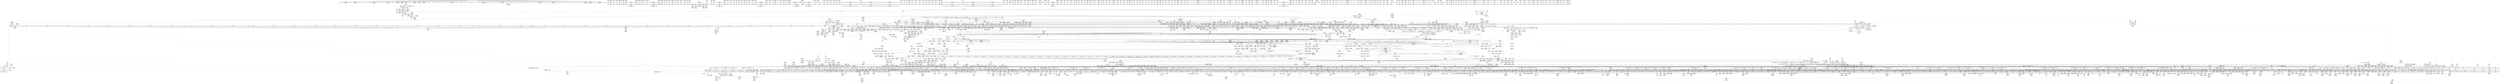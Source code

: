 digraph {
	CE0x4c9fc10 [shape=record,shape=Mrecord,label="{CE0x4c9fc10|tomoyo_const_part_length:tmp53|security/tomoyo/util.c,652|*SummSink*}"]
	CE0x4a39090 [shape=record,shape=Mrecord,label="{CE0x4a39090|tomoyo_const_part_length:cmp|security/tomoyo/util.c,626|*SummSource*}"]
	CE0x5be8710 [shape=record,shape=Mrecord,label="{CE0x5be8710|gid_valid:tmp6|include/linux/uidgid.h,105|*SummSink*}"]
	CE0x70bd400 [shape=record,shape=Mrecord,label="{CE0x70bd400|tomoyo_path_chown:coerce.dive10|security/tomoyo/tomoyo.c,384}"]
	CE0x4c01c10 [shape=record,shape=Mrecord,label="{CE0x4c01c10|0:_%struct.tomoyo_obj_info*,_24:_%struct.tomoyo_path_info*,_32:_i64,_40:_i8,_72:_i8,_76:_i8,_:_SCMRE_28,29_}"]
	CE0x4a559a0 [shape=record,shape=Mrecord,label="{CE0x4a559a0|tomoyo_path_number_perm:dentry|security/tomoyo/file.c,702|*SummSink*}"]
	CE0x3c970d0 [shape=record,shape=Mrecord,label="{CE0x3c970d0|tomoyo_get_mode:entry}"]
	CE0x5c575d0 [shape=record,shape=Mrecord,label="{CE0x5c575d0|tomoyo_path_chown:tmp5|security/tomoyo/tomoyo.c,379|*SummSource*}"]
	CE0x3e26fb0 [shape=record,shape=Mrecord,label="{CE0x3e26fb0|tomoyo_add_slash:tmp1}"]
	CE0x3cf12d0 [shape=record,shape=Mrecord,label="{CE0x3cf12d0|__llvm_gcov_indirect_counter_increment114:tmp5|*SummSource*}"]
	CE0x72067b0 [shape=record,shape=Mrecord,label="{CE0x72067b0|GLOBAL:__kuid_val|*Constant*|*SummSink*}"]
	CE0x4ca7ba0 [shape=record,shape=Mrecord,label="{CE0x4ca7ba0|tomoyo_print_ulong:call19|security/tomoyo/util.c,246|*SummSource*}"]
	CE0x72873b0 [shape=record,shape=Mrecord,label="{CE0x72873b0|tomoyo_path_number_perm:do.cond|*SummSink*}"]
	CE0x3d36a80 [shape=record,shape=Mrecord,label="{CE0x3d36a80|tomoyo_path_number_perm:path_number|security/tomoyo/file.c,711|*SummSource*}"]
	CE0x5768190 [shape=record,shape=Mrecord,label="{CE0x5768190|_ret_i1_%cmp,_!dbg_!38907|include/linux/uidgid.h,55|*SummSink*}"]
	CE0x3d8ccf0 [shape=record,shape=Mrecord,label="{CE0x3d8ccf0|tomoyo_const_part_length:tmp29|security/tomoyo/util.c,641}"]
	CE0x59cf830 [shape=record,shape=Mrecord,label="{CE0x59cf830|_call_void_mcount()_#3|*SummSource*}"]
	CE0x3cf13e0 [shape=record,shape=Mrecord,label="{CE0x3cf13e0|__llvm_gcov_indirect_counter_increment114:tmp5|*SummSink*}"]
	CE0x5b3b6a0 [shape=record,shape=Mrecord,label="{CE0x5b3b6a0|tomoyo_path_number_perm:error.1|*SummSink*}"]
	CE0x5658780 [shape=record,shape=Mrecord,label="{CE0x5658780|tomoyo_path_number_perm:mode|security/tomoyo/file.c,721|*SummSource*}"]
	CE0x5a94f80 [shape=record,shape=Mrecord,label="{CE0x5a94f80|GLOBAL:get_current|*Constant*|*SummSource*}"]
	CE0x70bd470 [shape=record,shape=Mrecord,label="{CE0x70bd470|tomoyo_path_chown:coerce.dive10|security/tomoyo/tomoyo.c,384|*SummSource*}"]
	CE0x7410090 [shape=record,shape=Mrecord,label="{CE0x7410090|tomoyo_add_slash:tmp10|security/tomoyo/file.c,136}"]
	CE0x498e8b0 [shape=record,shape=Mrecord,label="{CE0x498e8b0|i64*_getelementptr_inbounds_(_11_x_i64_,_11_x_i64_*___llvm_gcov_ctr54147,_i64_0,_i64_8)|*Constant*|*SummSource*}"]
	CE0x576b430 [shape=record,shape=Mrecord,label="{CE0x576b430|tomoyo_path_number_perm:call15|security/tomoyo/file.c,716}"]
	CE0x5a6d6c0 [shape=record,shape=Mrecord,label="{CE0x5a6d6c0|0:_i8,_array:_GCRE_tomoyo_index2category_constant_39_x_i8_c_00_00_00_00_00_00_00_00_00_00_00_00_00_00_00_00_00_00_00_00_00_00_00_01_01_01_01_01_01_01_01_01_01_01_01_01_01_01_02_,_align_16:_elem_8::|security/tomoyo/util.c,983}"]
	CE0x7237fc0 [shape=record,shape=Mrecord,label="{CE0x7237fc0|tomoyo_const_part_length:tobool|security/tomoyo/util.c,624}"]
	CE0x4a5b340 [shape=record,shape=Mrecord,label="{CE0x4a5b340|tomoyo_get_mode:tmp9|security/tomoyo/util.c,981|*SummSource*}"]
	CE0x5a6ed90 [shape=record,shape=Mrecord,label="{CE0x5a6ed90|i64*_getelementptr_inbounds_(_2_x_i64_,_2_x_i64_*___llvm_gcov_ctr22,_i64_0,_i64_0)|*Constant*|*SummSink*}"]
	CE0x4a53c70 [shape=record,shape=Mrecord,label="{CE0x4a53c70|0:_i8,_array:_GCRE_tomoyo_index2category_constant_39_x_i8_c_00_00_00_00_00_00_00_00_00_00_00_00_00_00_00_00_00_00_00_00_00_00_00_01_01_01_01_01_01_01_01_01_01_01_01_01_01_01_02_,_align_16:_elem_30::|security/tomoyo/util.c,983}"]
	CE0x72940f0 [shape=record,shape=Mrecord,label="{CE0x72940f0|i64*_getelementptr_inbounds_(_2_x_i64_,_2_x_i64_*___llvm_gcov_ctr37192,_i64_0,_i64_0)|*Constant*|*SummSource*}"]
	CE0x4c49470 [shape=record,shape=Mrecord,label="{CE0x4c49470|uid_eq:call|include/linux/uidgid.h,50}"]
	CE0x5ce7c90 [shape=record,shape=Mrecord,label="{CE0x5ce7c90|tomoyo_audit_path_number_log:number|security/tomoyo/file.c,231|*SummSink*}"]
	CE0x498e310 [shape=record,shape=Mrecord,label="{CE0x498e310|tomoyo_get_mode:tmp1|*SummSink*}"]
	CE0x4c65330 [shape=record,shape=Mrecord,label="{CE0x4c65330|tomoyo_get_mode:arrayidx4|security/tomoyo/util.c,983|*SummSink*}"]
	CE0x7398040 [shape=record,shape=Mrecord,label="{CE0x7398040|i64*_getelementptr_inbounds_(_5_x_i64_,_5_x_i64_*___llvm_gcov_ctr32134,_i64_0,_i64_3)|*Constant*|*SummSource*}"]
	CE0x725b610 [shape=record,shape=Mrecord,label="{CE0x725b610|tomoyo_fill_path_info:arrayidx|security/tomoyo/util.c,667}"]
	CE0x4a5b1f0 [shape=record,shape=Mrecord,label="{CE0x4a5b1f0|tomoyo_get_mode:arrayidx|security/tomoyo/util.c,981|*SummSink*}"]
	CE0x3d21b00 [shape=record,shape=Mrecord,label="{CE0x3d21b00|i32_5|*Constant*|*SummSink*}"]
	CE0x4928730 [shape=record,shape=Mrecord,label="{CE0x4928730|i32_1|*Constant*}"]
	CE0x66efde0 [shape=record,shape=Mrecord,label="{CE0x66efde0|rcu_lock_acquire:tmp1}"]
	CE0x71680e0 [shape=record,shape=Mrecord,label="{CE0x71680e0|VOIDTB_TE:_CE_158,159_}"]
	CE0x3db4710 [shape=record,shape=Mrecord,label="{CE0x3db4710|i64_7|*Constant*}"]
	CE0x5af6440 [shape=record,shape=Mrecord,label="{CE0x5af6440|i8_1|*Constant*|*SummSource*}"]
	CE0x5cc37b0 [shape=record,shape=Mrecord,label="{CE0x5cc37b0|tomoyo_path_number_perm:tmp44|security/tomoyo/file.c,721}"]
	CE0x5ac31e0 [shape=record,shape=Mrecord,label="{CE0x5ac31e0|0:_i8*,_array:_GCRE_tomoyo_mac_keywords_external_constant_42_x_i8*_:_elem_25::|security/tomoyo/file.c,233}"]
	CE0x70d8670 [shape=record,shape=Mrecord,label="{CE0x70d8670|tomoyo_get_realpath:call|security/tomoyo/file.c,150|*SummSource*}"]
	CE0x4cdfee0 [shape=record,shape=Mrecord,label="{CE0x4cdfee0|i64*_getelementptr_inbounds_(_4_x_i64_,_4_x_i64_*___llvm_gcov_ctr24,_i64_0,_i64_0)|*Constant*|*SummSink*}"]
	CE0x3b81d30 [shape=record,shape=Mrecord,label="{CE0x3b81d30|uid_valid:entry}"]
	CE0x4a20230 [shape=record,shape=Mrecord,label="{CE0x4a20230|i64_23|*Constant*|*SummSink*}"]
	CE0x5ba1500 [shape=record,shape=Mrecord,label="{CE0x5ba1500|i64*_getelementptr_inbounds_(_22_x_i64_,_22_x_i64_*___llvm_gcov_ctr9,_i64_0,_i64_8)|*Constant*|*SummSink*}"]
	CE0x7210250 [shape=record,shape=Mrecord,label="{CE0x7210250|i64*_getelementptr_inbounds_(_6_x_i64_,_6_x_i64_*___llvm_gcov_ctr26,_i64_0,_i64_0)|*Constant*|*SummSink*}"]
	CE0x58e2880 [shape=record,shape=Mrecord,label="{CE0x58e2880|GLOBAL:rcu_lock_release|*Constant*|*SummSource*}"]
	CE0x598c000 [shape=record,shape=Mrecord,label="{CE0x598c000|GLOBAL:uid_valid|*Constant*}"]
	CE0x73aa660 [shape=record,shape=Mrecord,label="{CE0x73aa660|tomoyo_path_number_perm:tmp29|security/tomoyo/file.c,709}"]
	CE0x4a5d920 [shape=record,shape=Mrecord,label="{CE0x4a5d920|tomoyo_path_number_perm:tmp39|security/tomoyo/file.c,718|*SummSink*}"]
	CE0x73f34d0 [shape=record,shape=Mrecord,label="{CE0x73f34d0|_call_void_tomoyo_add_slash(%struct.tomoyo_path_info*_%buf)_#9,_!dbg_!38934|security/tomoyo/file.c,709|*SummSink*}"]
	CE0x56e9140 [shape=record,shape=Mrecord,label="{CE0x56e9140|tomoyo_path_number_perm:name|security/tomoyo/file.c,718|*SummSource*}"]
	CE0x4b784a0 [shape=record,shape=Mrecord,label="{CE0x4b784a0|tomoyo_add_slash:tmp13|security/tomoyo/file.c,138|*SummSource*}"]
	CE0x4869e50 [shape=record,shape=Mrecord,label="{CE0x4869e50|tomoyo_domain:if.then}"]
	CE0x7144a60 [shape=record,shape=Mrecord,label="{CE0x7144a60|i64*_getelementptr_inbounds_(_22_x_i64_,_22_x_i64_*___llvm_gcov_ctr9,_i64_0,_i64_8)|*Constant*}"]
	CE0x4adac60 [shape=record,shape=Mrecord,label="{CE0x4adac60|tomoyo_get_realpath:tmp5|security/tomoyo/file.c,151|*SummSource*}"]
	CE0x4932020 [shape=record,shape=Mrecord,label="{CE0x4932020|tomoyo_const_part_length:tmp35|security/tomoyo/util.c,643|*SummSink*}"]
	CE0x7292f40 [shape=record,shape=Mrecord,label="{CE0x7292f40|tomoyo_print_ulong:tmp2|security/tomoyo/util.c,239|*SummSource*}"]
	CE0x5886f10 [shape=record,shape=Mrecord,label="{CE0x5886f10|rcu_lock_release:tmp6|*SummSource*}"]
	CE0x3d488d0 [shape=record,shape=Mrecord,label="{CE0x3d488d0|tomoyo_path_number_perm:param10|security/tomoyo/file.c,712|*SummSource*}"]
	CE0x4ca65e0 [shape=record,shape=Mrecord,label="{CE0x4ca65e0|tomoyo_init_request_info:profile2|security/tomoyo/util.c,1007}"]
	CE0x3b78960 [shape=record,shape=Mrecord,label="{CE0x3b78960|tomoyo_fill_path_info:ptr|Function::tomoyo_fill_path_info&Arg::ptr::}"]
	CE0x59d7d30 [shape=record,shape=Mrecord,label="{CE0x59d7d30|i64*_getelementptr_inbounds_(_14_x_i64_,_14_x_i64_*___llvm_gcov_ctr18115,_i64_0,_i64_10)|*Constant*|*SummSource*}"]
	CE0x591c3c0 [shape=record,shape=Mrecord,label="{CE0x591c3c0|tomoyo_get_mode:tmp14|security/tomoyo/util.c,983|*SummSink*}"]
	CE0x3d8d3b0 [shape=record,shape=Mrecord,label="{CE0x3d8d3b0|tomoyo_const_part_length:tmp30|security/tomoyo/util.c,641|*SummSink*}"]
	CE0x575ba00 [shape=record,shape=Mrecord,label="{CE0x575ba00|0:_i32,_:_SCMR_2,3_}"]
	CE0x712e5f0 [shape=record,shape=Mrecord,label="{CE0x712e5f0|tomoyo_const_part_length:tmp34|security/tomoyo/util.c,642}"]
	CE0x3cda170 [shape=record,shape=Mrecord,label="{CE0x3cda170|i32_255|*Constant*}"]
	CE0x4c9f6a0 [shape=record,shape=Mrecord,label="{CE0x4c9f6a0|tomoyo_const_part_length:tmp53|security/tomoyo/util.c,652|*SummSource*}"]
	CE0x5723d20 [shape=record,shape=Mrecord,label="{CE0x5723d20|tomoyo_const_part_length:retval.0|*SummSource*}"]
	CE0x3bcbe80 [shape=record,shape=Mrecord,label="{CE0x3bcbe80|i64*_getelementptr_inbounds_(_22_x_i64_,_22_x_i64_*___llvm_gcov_ctr9,_i64_0,_i64_13)|*Constant*|*SummSource*}"]
	CE0x584dd60 [shape=record,shape=Mrecord,label="{CE0x584dd60|uid_eq:tmp4|include/linux/uidgid.h,50|*SummSink*}"]
	CE0x5ca06a0 [shape=record,shape=Mrecord,label="{CE0x5ca06a0|gid_valid:entry|*SummSink*}"]
	CE0x58e4930 [shape=record,shape=Mrecord,label="{CE0x58e4930|i64*_getelementptr_inbounds_(_2_x_i64_,_2_x_i64_*___llvm_gcov_ctr31,_i64_0,_i64_0)|*Constant*|*SummSource*}"]
	"CONST[source:2(external),value:0(static)][purpose:{operation}][SrcIdx:3]"
	CE0x5c0d840 [shape=record,shape=Mrecord,label="{CE0x5c0d840|_call_void_mcount()_#3|*SummSource*}"]
	CE0x718c210 [shape=record,shape=Mrecord,label="{CE0x718c210|__llvm_gcov_indirect_counter_increment:tmp3}"]
	CE0x71324d0 [shape=record,shape=Mrecord,label="{CE0x71324d0|gid_eq:right|include/linux/uidgid.h, 53}"]
	CE0x3bcb900 [shape=record,shape=Mrecord,label="{CE0x3bcb900|tomoyo_path_number_perm:number14|security/tomoyo/file.c,713|*SummSource*}"]
	CE0x3bab500 [shape=record,shape=Mrecord,label="{CE0x3bab500|tomoyo_get_mode:ns|Function::tomoyo_get_mode&Arg::ns::|*SummSource*}"]
	CE0x71990d0 [shape=record,shape=Mrecord,label="{CE0x71990d0|tomoyo_get_realpath:path|Function::tomoyo_get_realpath&Arg::path::|*SummSource*}"]
	CE0x71f8970 [shape=record,shape=Mrecord,label="{CE0x71f8970|gid_valid:gid|include/linux/uidgid.h, 103}"]
	CE0x5b83570 [shape=record,shape=Mrecord,label="{CE0x5b83570|tomoyo_get_realpath:tmp12|security/tomoyo/file.c,156|*SummSource*}"]
	CE0x4961560 [shape=record,shape=Mrecord,label="{CE0x4961560|tomoyo_get_mode:tmp25|security/tomoyo/util.c,987|*SummSink*}"]
	CE0x48dfff0 [shape=record,shape=Mrecord,label="{CE0x48dfff0|__llvm_gcov_indirect_counter_increment114:tmp6}"]
	CE0x71bb860 [shape=record,shape=Mrecord,label="{CE0x71bb860|0:_%struct.tomoyo_obj_info*,_24:_%struct.tomoyo_path_info*,_32:_i64,_40:_i8,_72:_i8,_76:_i8,_:_SCMRE_47,48_}"]
	CE0x3bac310 [shape=record,shape=Mrecord,label="{CE0x3bac310|_ret_i32_%retval.0,_!dbg_!38935|security/tomoyo/util.c,988|*SummSink*}"]
	CE0x5c3fbc0 [shape=record,shape=Mrecord,label="{CE0x5c3fbc0|tomoyo_path_chown:coerce.dive6|security/tomoyo/tomoyo.c,382}"]
	CE0x4a54e30 [shape=record,shape=Mrecord,label="{CE0x4a54e30|VOIDTB_TE:_CE_306,307_}"]
	CE0x71a4340 [shape=record,shape=Mrecord,label="{CE0x71a4340|_ret_i32_%call,_!dbg_!38907|include/linux/srcu.h,223}"]
	CE0x720f990 [shape=record,shape=Mrecord,label="{CE0x720f990|i64*_getelementptr_inbounds_(_6_x_i64_,_6_x_i64_*___llvm_gcov_ctr26,_i64_0,_i64_4)|*Constant*|*SummSink*}"]
	CE0x498f2e0 [shape=record,shape=Mrecord,label="{CE0x498f2e0|tomoyo_domain:tmp|*SummSource*}"]
	CE0x497f630 [shape=record,shape=Mrecord,label="{CE0x497f630|COLLAPSED:_GCMRE___llvm_gcov_ctr54147_internal_global_11_x_i64_zeroinitializer:_elem_0:default:}"]
	CE0x734b7f0 [shape=record,shape=Mrecord,label="{CE0x734b7f0|COLLAPSED:_GCMRE___llvm_gcov_ctr32197_internal_global_2_x_i64_zeroinitializer:_elem_0:default:}"]
	CE0x5b63f70 [shape=record,shape=Mrecord,label="{CE0x5b63f70|tomoyo_path_number_perm:tmp17|security/tomoyo/file.c,703|*SummSink*}"]
	CE0x3c5fe30 [shape=record,shape=Mrecord,label="{CE0x3c5fe30|srcu_read_lock:tmp1|*SummSource*}"]
	CE0x3d368b0 [shape=record,shape=Mrecord,label="{CE0x3d368b0|i32_3|*Constant*|*SummSource*}"]
	CE0x5b10250 [shape=record,shape=Mrecord,label="{CE0x5b10250|__llvm_gcov_indirect_counter_increment114:exit}"]
	CE0x57c8630 [shape=record,shape=Mrecord,label="{CE0x57c8630|0:_i8,_array:_GCRE_tomoyo_index2category_constant_39_x_i8_c_00_00_00_00_00_00_00_00_00_00_00_00_00_00_00_00_00_00_00_00_00_00_00_01_01_01_01_01_01_01_01_01_01_01_01_01_01_01_02_,_align_16:_elem_12::|security/tomoyo/util.c,983}"]
	CE0x5793ba0 [shape=record,shape=Mrecord,label="{CE0x5793ba0|tomoyo_fill_path_info:arrayidx|security/tomoyo/util.c,667|*SummSink*}"]
	CE0x5ac3e20 [shape=record,shape=Mrecord,label="{CE0x5ac3e20|0:_i8*,_array:_GCRE_tomoyo_mac_keywords_external_constant_42_x_i8*_:_elem_32::|security/tomoyo/file.c,233}"]
	CE0x49dae00 [shape=record,shape=Mrecord,label="{CE0x49dae00|i64*_getelementptr_inbounds_(_12_x_i64_,_12_x_i64_*___llvm_gcov_ctr31133,_i64_0,_i64_11)|*Constant*}"]
	CE0x571e760 [shape=record,shape=Mrecord,label="{CE0x571e760|tomoyo_domain:tmp3|*SummSink*}"]
	CE0x3c05700 [shape=record,shape=Mrecord,label="{CE0x3c05700|tomoyo_get_mode:idxprom6|security/tomoyo/util.c,983|*SummSource*}"]
	CE0x5869760 [shape=record,shape=Mrecord,label="{CE0x5869760|_call_void_rcu_lock_release(%struct.lockdep_map*_%dep_map)_#9,_!dbg_!38905|include/linux/srcu.h,236|*SummSink*}"]
	CE0x5bc9240 [shape=record,shape=Mrecord,label="{CE0x5bc9240|GLOBAL:tomoyo_read_unlock|*Constant*|*SummSink*}"]
	CE0x718bfc0 [shape=record,shape=Mrecord,label="{CE0x718bfc0|tomoyo_fill_path_info:tmp7|security/tomoyo/util.c,667}"]
	CE0x73f33a0 [shape=record,shape=Mrecord,label="{CE0x73f33a0|_call_void_tomoyo_add_slash(%struct.tomoyo_path_info*_%buf)_#9,_!dbg_!38934|security/tomoyo/file.c,709}"]
	CE0x59af430 [shape=record,shape=Mrecord,label="{CE0x59af430|srcu_read_lock:entry}"]
	CE0x3c1afc0 [shape=record,shape=Mrecord,label="{CE0x3c1afc0|gid_valid:bb|*SummSink*}"]
	CE0x3ca11f0 [shape=record,shape=Mrecord,label="{CE0x3ca11f0|tomoyo_audit_path_number_log:call|security/tomoyo/file.c,233|*SummSource*}"]
	CE0x5b10010 [shape=record,shape=Mrecord,label="{CE0x5b10010|tomoyo_const_part_length:tmp12|security/tomoyo/util.c,626}"]
	CE0x3d8ce10 [shape=record,shape=Mrecord,label="{CE0x3d8ce10|tomoyo_const_part_length:tmp29|security/tomoyo/util.c,641|*SummSource*}"]
	CE0x4ca0440 [shape=record,shape=Mrecord,label="{CE0x4ca0440|rcu_lock_release:indirectgoto}"]
	CE0x3ca16b0 [shape=record,shape=Mrecord,label="{CE0x3ca16b0|GLOBAL:tomoyo_supervisor|*Constant*|*SummSink*}"]
	CE0x4bc4040 [shape=record,shape=Mrecord,label="{CE0x4bc4040|_call_void_mcount()_#3|*SummSource*}"]
	CE0x734b5c0 [shape=record,shape=Mrecord,label="{CE0x734b5c0|i64*_getelementptr_inbounds_(_2_x_i64_,_2_x_i64_*___llvm_gcov_ctr32197,_i64_0,_i64_0)|*Constant*|*SummSink*}"]
	CE0x3d84cd0 [shape=record,shape=Mrecord,label="{CE0x3d84cd0|tomoyo_add_slash:entry}"]
	CE0x7248ea0 [shape=record,shape=Mrecord,label="{CE0x7248ea0|tomoyo_path_chown:tmp|*SummSource*}"]
	CE0x7374610 [shape=record,shape=Mrecord,label="{CE0x7374610|i64*_getelementptr_inbounds_(_2_x_i64_,_2_x_i64_*___llvm_gcov_ctr32197,_i64_0,_i64_1)|*Constant*|*SummSource*}"]
	CE0x58a2f90 [shape=record,shape=Mrecord,label="{CE0x58a2f90|tomoyo_fill_path_info:sub|security/tomoyo/util.c,667}"]
	CE0x4bf22c0 [shape=record,shape=Mrecord,label="{CE0x4bf22c0|tomoyo_path_chown:tmp17|security/tomoyo/tomoyo.c,382}"]
	CE0x5bc0c30 [shape=record,shape=Mrecord,label="{CE0x5bc0c30|tomoyo_path_number_perm:obj5|security/tomoyo/file.c,707|*SummSink*}"]
	CE0x49395a0 [shape=record,shape=Mrecord,label="{CE0x49395a0|__kuid_val:tmp}"]
	CE0x5bbf520 [shape=record,shape=Mrecord,label="{CE0x5bbf520|tomoyo_get_mode:conv|security/tomoyo/util.c,982|*SummSource*}"]
	CE0x4c980b0 [shape=record,shape=Mrecord,label="{CE0x4c980b0|i64*_getelementptr_inbounds_(_4_x_i64_,_4_x_i64_*___llvm_gcov_ctr33,_i64_0,_i64_1)|*Constant*}"]
	CE0x5a3beb0 [shape=record,shape=Mrecord,label="{CE0x5a3beb0|i32_0|*Constant*}"]
	CE0x725d9d0 [shape=record,shape=Mrecord,label="{CE0x725d9d0|0:_i8,_array:_GCRE_tomoyo_index2category_constant_39_x_i8_c_00_00_00_00_00_00_00_00_00_00_00_00_00_00_00_00_00_00_00_00_00_00_00_01_01_01_01_01_01_01_01_01_01_01_01_01_01_01_02_,_align_16:_elem_37::|security/tomoyo/util.c,983}"]
	CE0x4a42e50 [shape=record,shape=Mrecord,label="{CE0x4a42e50|tomoyo_const_part_length:sw.epilog|*SummSink*}"]
	CE0x4869d90 [shape=record,shape=Mrecord,label="{CE0x4869d90|tomoyo_get_mode:tmp2|security/tomoyo/util.c,978}"]
	CE0x59a2be0 [shape=record,shape=Mrecord,label="{CE0x59a2be0|i64*_getelementptr_inbounds_(_2_x_i64_,_2_x_i64_*___llvm_gcov_ctr37192,_i64_0,_i64_0)|*Constant*}"]
	CE0x5a93fc0 [shape=record,shape=Mrecord,label="{CE0x5a93fc0|tomoyo_domain:tmp19|security/tomoyo/common.h,1205|*SummSink*}"]
	CE0x49d39e0 [shape=record,shape=Mrecord,label="{CE0x49d39e0|i64_14|*Constant*|*SummSource*}"]
	CE0x4a36640 [shape=record,shape=Mrecord,label="{CE0x4a36640|tomoyo_path_number_perm:if.then21}"]
	CE0x5bbfbe0 [shape=record,shape=Mrecord,label="{CE0x5bbfbe0|VOIDTB_TE:_CE_6376,6384_|*MultipleSource*|security/tomoyo/util.c,1010|Function::tomoyo_get_mode&Arg::ns::}"]
	CE0x5b83410 [shape=record,shape=Mrecord,label="{CE0x5b83410|tomoyo_get_realpath:tmp12|security/tomoyo/file.c,156}"]
	CE0x5869310 [shape=record,shape=Mrecord,label="{CE0x5869310|tomoyo_print_ulong:cmp|security/tomoyo/util.c,239|*SummSink*}"]
	CE0x726daa0 [shape=record,shape=Mrecord,label="{CE0x726daa0|tomoyo_path_number_perm:tmp19|security/tomoyo/file.c,705}"]
	CE0x591c350 [shape=record,shape=Mrecord,label="{CE0x591c350|i64*_getelementptr_inbounds_(_12_x_i64_,_12_x_i64_*___llvm_gcov_ctr31133,_i64_0,_i64_6)|*Constant*|*SummSink*}"]
	CE0x737f1b0 [shape=record,shape=Mrecord,label="{CE0x737f1b0|tomoyo_const_part_length:incdec.ptr7|security/tomoyo/util.c,631|*SummSink*}"]
	CE0x725d1c0 [shape=record,shape=Mrecord,label="{CE0x725d1c0|0:_i8,_array:_GCRE_tomoyo_index2category_constant_39_x_i8_c_00_00_00_00_00_00_00_00_00_00_00_00_00_00_00_00_00_00_00_00_00_00_00_01_01_01_01_01_01_01_01_01_01_01_01_01_01_01_02_,_align_16:_elem_34::|security/tomoyo/util.c,983}"]
	CE0x5a488e0 [shape=record,shape=Mrecord,label="{CE0x5a488e0|tomoyo_read_lock:bb}"]
	CE0x4a23e70 [shape=record,shape=Mrecord,label="{CE0x4a23e70|srcu_read_lock:bb}"]
	CE0x5996f30 [shape=record,shape=Mrecord,label="{CE0x5996f30|rcu_lock_acquire:tmp4|include/linux/rcupdate.h,418}"]
	CE0x5c39080 [shape=record,shape=Mrecord,label="{CE0x5c39080|tomoyo_get_mode:tmp17|security/tomoyo/util.c,983}"]
	CE0x496d470 [shape=record,shape=Mrecord,label="{CE0x496d470|tomoyo_const_part_length:tmp23|security/tomoyo/util.c,634}"]
	CE0x4a29a20 [shape=record,shape=Mrecord,label="{CE0x4a29a20|i64_5|*Constant*}"]
	CE0x3de3ff0 [shape=record,shape=Mrecord,label="{CE0x3de3ff0|tomoyo_print_ulong:conv14|security/tomoyo/util.c,244|*SummSink*}"]
	CE0x3d8d980 [shape=record,shape=Mrecord,label="{CE0x3d8d980|tomoyo_const_part_length:tmp31|security/tomoyo/util.c,641|*SummSink*}"]
	CE0x4cdfe00 [shape=record,shape=Mrecord,label="{CE0x4cdfe00|i64*_getelementptr_inbounds_(_4_x_i64_,_4_x_i64_*___llvm_gcov_ctr24,_i64_0,_i64_0)|*Constant*|*SummSource*}"]
	CE0x570ea00 [shape=record,shape=Mrecord,label="{CE0x570ea00|tomoyo_fill_path_info:tmp1|*SummSource*}"]
	CE0x4ca7e20 [shape=record,shape=Mrecord,label="{CE0x4ca7e20|VOIDTB_TE_array:_GCR_.str5119_private_unnamed_addr_constant_9_x_i8_c_type(%u)_00_,_align_1:_elem_0:default:}"]
	CE0x49bd510 [shape=record,shape=Mrecord,label="{CE0x49bd510|tomoyo_path_number_perm:tmp3|security/tomoyo/file.c,694|*SummSource*}"]
	CE0x3cda020 [shape=record,shape=Mrecord,label="{CE0x3cda020|tomoyo_get_mode:conv|security/tomoyo/util.c,982|*SummSink*}"]
	CE0x4b4d670 [shape=record,shape=Mrecord,label="{CE0x4b4d670|srcu_read_unlock:tmp3|*SummSink*}"]
	CE0x5812c50 [shape=record,shape=Mrecord,label="{CE0x5812c50|0:_i32,_:_SCMR_0,1_}"]
	CE0x5b24da0 [shape=record,shape=Mrecord,label="{CE0x5b24da0|tomoyo_path_number_perm:idxprom|security/tomoyo/file.c,701}"]
	CE0x56e8e40 [shape=record,shape=Mrecord,label="{CE0x56e8e40|tomoyo_path_number_perm:tmp40|security/tomoyo/file.c,718|*SummSink*}"]
	CE0x3cda5e0 [shape=record,shape=Mrecord,label="{CE0x3cda5e0|i32_1205|*Constant*|*SummSink*}"]
	CE0x5a67400 [shape=record,shape=Mrecord,label="{CE0x5a67400|tomoyo_path_chown:if.then9|*SummSink*}"]
	CE0x73aa6d0 [shape=record,shape=Mrecord,label="{CE0x73aa6d0|tomoyo_path_number_perm:tmp29|security/tomoyo/file.c,709|*SummSource*}"]
	CE0x5b3b170 [shape=record,shape=Mrecord,label="{CE0x5b3b170|tomoyo_path_number_perm:tmp48|security/tomoyo/file.c,722|*SummSource*}"]
	CE0x732b790 [shape=record,shape=Mrecord,label="{CE0x732b790|uid_valid:uid|include/linux/uidgid.h, 98|*SummSink*}"]
	CE0x5acc790 [shape=record,shape=Mrecord,label="{CE0x5acc790|tomoyo_fill_path_info:frombool10|security/tomoyo/util.c,668}"]
	CE0x727be10 [shape=record,shape=Mrecord,label="{CE0x727be10|tomoyo_path_number_perm:arrayidx|security/tomoyo/file.c,701|*SummSource*}"]
	CE0x7153260 [shape=record,shape=Mrecord,label="{CE0x7153260|0:_i8*,_array:_GCRE_tomoyo_mac_keywords_external_constant_42_x_i8*_:_elem_14::|security/tomoyo/file.c,233}"]
	CE0x5cfc150 [shape=record,shape=Mrecord,label="{CE0x5cfc150|tomoyo_path_chown:tmp14|security/tomoyo/tomoyo.c,382}"]
	CE0x570e530 [shape=record,shape=Mrecord,label="{CE0x570e530|_call_void_rcu_lock_acquire(%struct.lockdep_map*_%dep_map)_#9,_!dbg_!38906|include/linux/srcu.h,222|*SummSource*}"]
	CE0x718c440 [shape=record,shape=Mrecord,label="{CE0x718c440|__llvm_gcov_indirect_counter_increment:tmp3|*SummSource*}"]
	CE0x58e2d40 [shape=record,shape=Mrecord,label="{CE0x58e2d40|tomoyo_print_ulong:tmp13|security/tomoyo/util.c,242|*SummSink*}"]
	CE0x3d48500 [shape=record,shape=Mrecord,label="{CE0x3d48500|tomoyo_path_number_perm:operation|security/tomoyo/file.c,711}"]
	CE0x5843840 [shape=record,shape=Mrecord,label="{CE0x5843840|i32_48|*Constant*}"]
	CE0x66f9e00 [shape=record,shape=Mrecord,label="{CE0x66f9e00|tomoyo_domain:if.then|*SummSource*}"]
	CE0x5aaa140 [shape=record,shape=Mrecord,label="{CE0x5aaa140|tomoyo_fill_path_info:tmp|*SummSource*}"]
	CE0x70f7000 [shape=record,shape=Mrecord,label="{CE0x70f7000|i64*_getelementptr_inbounds_(_5_x_i64_,_5_x_i64_*___llvm_gcov_ctr32134,_i64_0,_i64_0)|*Constant*}"]
	CE0x7235bc0 [shape=record,shape=Mrecord,label="{CE0x7235bc0|tomoyo_path_number_perm:tmp26|security/tomoyo/file.c,708}"]
	CE0x57e2900 [shape=record,shape=Mrecord,label="{CE0x57e2900|tomoyo_fill_path_info:cmp|security/tomoyo/util.c,667}"]
	CE0x5bc6920 [shape=record,shape=Mrecord,label="{CE0x5bc6920|rcu_lock_acquire:tmp4|include/linux/rcupdate.h,418|*SummSource*}"]
	CE0x4b6ee80 [shape=record,shape=Mrecord,label="{CE0x4b6ee80|i1_false|*Constant*}"]
	CE0x7135730 [shape=record,shape=Mrecord,label="{CE0x7135730|tomoyo_audit_path_number_log:tmp4|security/tomoyo/file.c,222|*SummSink*}"]
	CE0x4830e60 [shape=record,shape=Mrecord,label="{CE0x4830e60|tomoyo_audit_path_number_log:tmp5|security/tomoyo/file.c,222}"]
	CE0x57c7390 [shape=record,shape=Mrecord,label="{CE0x57c7390|tomoyo_get_mode:if.end14|*SummSource*}"]
	CE0x5ca0b00 [shape=record,shape=Mrecord,label="{CE0x5ca0b00|_ret_i1_%lnot,_!dbg_!38906|include/linux/uidgid.h,105|*SummSource*}"]
	CE0x4935ad0 [shape=record,shape=Mrecord,label="{CE0x4935ad0|tomoyo_path_number_perm:out|*SummSource*}"]
	CE0x57cf7a0 [shape=record,shape=Mrecord,label="{CE0x57cf7a0|0:_i32,_:_SCMR_3,4_}"]
	CE0x5afb420 [shape=record,shape=Mrecord,label="{CE0x5afb420|tomoyo_fill_path_info:tmp13|*LoadInst*|security/tomoyo/util.c,668|*SummSource*}"]
	CE0x57bb660 [shape=record,shape=Mrecord,label="{CE0x57bb660|i64*_getelementptr_inbounds_(_22_x_i64_,_22_x_i64_*___llvm_gcov_ctr9,_i64_0,_i64_11)|*Constant*|*SummSink*}"]
	CE0x5a8fda0 [shape=record,shape=Mrecord,label="{CE0x5a8fda0|tomoyo_path_chown:if.then9|*SummSource*}"]
	CE0x5be83c0 [shape=record,shape=Mrecord,label="{CE0x5be83c0|gid_valid:tmp6|include/linux/uidgid.h,105}"]
	CE0x58aa560 [shape=record,shape=Mrecord,label="{CE0x58aa560|__kgid_val:gid.coerce|Function::__kgid_val&Arg::gid.coerce::|*SummSink*}"]
	CE0x49399c0 [shape=record,shape=Mrecord,label="{CE0x49399c0|tomoyo_audit_path_number_log:buffer|security/tomoyo/file.c, 215|*SummSink*}"]
	CE0x3ee3b60 [shape=record,shape=Mrecord,label="{CE0x3ee3b60|__kgid_val:tmp2|*SummSource*}"]
	CE0x5cfbef0 [shape=record,shape=Mrecord,label="{CE0x5cfbef0|tomoyo_path_chown:coerce.dive6|security/tomoyo/tomoyo.c,382|*SummSink*}"]
	CE0x4a38d20 [shape=record,shape=Mrecord,label="{CE0x4a38d20|tomoyo_const_part_length:cmp|security/tomoyo/util.c,626}"]
	CE0x3cb38d0 [shape=record,shape=Mrecord,label="{CE0x3cb38d0|tomoyo_get_realpath:tmp6|security/tomoyo/file.c,151}"]
	CE0x4990420 [shape=record,shape=Mrecord,label="{CE0x4990420|tomoyo_get_mode:retval.0}"]
	CE0x5aa5ee0 [shape=record,shape=Mrecord,label="{CE0x5aa5ee0|tomoyo_path_chown:bb|*SummSink*}"]
	CE0x5ad84c0 [shape=record,shape=Mrecord,label="{CE0x5ad84c0|i32_0|*Constant*|*SummSource*}"]
	CE0x5c40570 [shape=record,shape=Mrecord,label="{CE0x5c40570|tomoyo_path_chown:tmp10|security/tomoyo/tomoyo.c,382|*SummSource*}"]
	CE0x5cf9f50 [shape=record,shape=Mrecord,label="{CE0x5cf9f50|i32_4|*Constant*}"]
	CE0x5cbef60 [shape=record,shape=Mrecord,label="{CE0x5cbef60|i64*_getelementptr_inbounds_(_22_x_i64_,_22_x_i64_*___llvm_gcov_ctr9,_i64_0,_i64_19)|*Constant*|*SummSource*}"]
	CE0x57708a0 [shape=record,shape=Mrecord,label="{CE0x57708a0|rcu_lock_acquire:entry|*SummSource*}"]
	CE0x3de35d0 [shape=record,shape=Mrecord,label="{CE0x3de35d0|tomoyo_print_ulong:tmp19|security/tomoyo/util.c,244}"]
	CE0x57e2710 [shape=record,shape=Mrecord,label="{CE0x57e2710|tomoyo_fill_path_info:cmp|security/tomoyo/util.c,667|*SummSink*}"]
	CE0x4ad9be0 [shape=record,shape=Mrecord,label="{CE0x4ad9be0|GLOBAL:__llvm_gcov_ctr26|Global_var:__llvm_gcov_ctr26|*SummSink*}"]
	CE0x3ef8430 [shape=record,shape=Mrecord,label="{CE0x3ef8430|i32_3|*Constant*}"]
	CE0x720fcc0 [shape=record,shape=Mrecord,label="{CE0x720fcc0|tomoyo_add_slash:tmp9|security/tomoyo/file.c,136|*SummSink*}"]
	CE0x3ee41b0 [shape=record,shape=Mrecord,label="{CE0x3ee41b0|__kgid_val:tmp3|*SummSink*}"]
	CE0x73b3810 [shape=record,shape=Mrecord,label="{CE0x73b3810|tomoyo_get_realpath:tmp8|security/tomoyo/file.c,152|*SummSource*}"]
	CE0x66f1190 [shape=record,shape=Mrecord,label="{CE0x66f1190|tomoyo_const_part_length:tmp9|security/tomoyo/util.c,626}"]
	CE0x5bc02d0 [shape=record,shape=Mrecord,label="{CE0x5bc02d0|tomoyo_get_mode:bb|*SummSink*}"]
	CE0x5bfed90 [shape=record,shape=Mrecord,label="{CE0x5bfed90|tomoyo_print_ulong:conv10|security/tomoyo/util.c,243|*SummSource*}"]
	CE0x578b560 [shape=record,shape=Mrecord,label="{CE0x578b560|0:_i8*,_array:_GCRE_tomoyo_mac_keywords_external_constant_42_x_i8*_:_elem_13::|security/tomoyo/file.c,233}"]
	CE0x71bbf60 [shape=record,shape=Mrecord,label="{CE0x71bbf60|0:_%struct.tomoyo_obj_info*,_24:_%struct.tomoyo_path_info*,_32:_i64,_40:_i8,_72:_i8,_76:_i8,_:_SCMRE_51,52_}"]
	CE0x71e0d10 [shape=record,shape=Mrecord,label="{CE0x71e0d10|i64*_getelementptr_inbounds_(_2_x_i64_,_2_x_i64_*___llvm_gcov_ctr32197,_i64_0,_i64_0)|*Constant*|*SummSource*}"]
	CE0x3d36020 [shape=record,shape=Mrecord,label="{CE0x3d36020|i8_2|*Constant*|*SummSource*}"]
	CE0x70fe630 [shape=record,shape=Mrecord,label="{CE0x70fe630|0:_%struct.tomoyo_obj_info*,_24:_%struct.tomoyo_path_info*,_32:_i64,_40:_i8,_72:_i8,_76:_i8,_:_SCMRE_30,31_}"]
	CE0x5846820 [shape=record,shape=Mrecord,label="{CE0x5846820|tomoyo_path_number_perm:tmp1|*SummSource*}"]
	CE0x5b2b3e0 [shape=record,shape=Mrecord,label="{CE0x5b2b3e0|i32_2|*Constant*|*SummSink*}"]
	CE0x3c6d240 [shape=record,shape=Mrecord,label="{CE0x3c6d240|tomoyo_path_number_perm:tmp11|security/tomoyo/file.c,702}"]
	CE0x59d7fc0 [shape=record,shape=Mrecord,label="{CE0x59d7fc0|tomoyo_print_ulong:tmp22}"]
	CE0x5c77b40 [shape=record,shape=Mrecord,label="{CE0x5c77b40|tomoyo_path_chown:tmp15|security/tomoyo/tomoyo.c,382|*SummSource*}"]
	CE0x5a2b3b0 [shape=record,shape=Mrecord,label="{CE0x5a2b3b0|tomoyo_path_chown:coerce.dive|*SummSource*}"]
	CE0x4868eb0 [shape=record,shape=Mrecord,label="{CE0x4868eb0|tomoyo_const_part_length:entry|*SummSink*}"]
	CE0x58a4300 [shape=record,shape=Mrecord,label="{CE0x58a4300|i64_176|*Constant*|*SummSink*}"]
	CE0x496d290 [shape=record,shape=Mrecord,label="{CE0x496d290|i64*_getelementptr_inbounds_(_31_x_i64_,_31_x_i64_*___llvm_gcov_ctr43150,_i64_0,_i64_16)|*Constant*|*SummSource*}"]
	CE0x5aa4e20 [shape=record,shape=Mrecord,label="{CE0x5aa4e20|i1_false|*Constant*|*SummSource*}"]
	CE0x49f33d0 [shape=record,shape=Mrecord,label="{CE0x49f33d0|i64_7|*Constant*}"]
	CE0x7135650 [shape=record,shape=Mrecord,label="{CE0x7135650|tomoyo_audit_path_number_log:tmp4|security/tomoyo/file.c,222}"]
	CE0x3d8ab80 [shape=record,shape=Mrecord,label="{CE0x3d8ab80|tomoyo_path_number_perm:filename|security/tomoyo/file.c,712|*SummSink*}"]
	CE0x73a2e40 [shape=record,shape=Mrecord,label="{CE0x73a2e40|_ret_i32_%retval.0,_!dbg_!38957|security/tomoyo/util.c,652|*SummSource*}"]
	CE0x598b9c0 [shape=record,shape=Mrecord,label="{CE0x598b9c0|_call_void_mcount()_#3|*SummSink*}"]
	CE0x48ebd00 [shape=record,shape=Mrecord,label="{CE0x48ebd00|tomoyo_init_request_info:bb}"]
	CE0x5bd9370 [shape=record,shape=Mrecord,label="{CE0x5bd9370|uid_valid:coerce.dive}"]
	CE0x73a3070 [shape=record,shape=Mrecord,label="{CE0x73a3070|tomoyo_fill_path_info:conv3|security/tomoyo/util.c,666}"]
	CE0x71ac1b0 [shape=record,shape=Mrecord,label="{CE0x71ac1b0|VOIDTB_TE:_CE_207,208_}"]
	CE0x4935b90 [shape=record,shape=Mrecord,label="{CE0x4935b90|tomoyo_path_number_perm:out|*SummSink*}"]
	CE0x7235d30 [shape=record,shape=Mrecord,label="{CE0x7235d30|i64_9|*Constant*|*SummSource*}"]
	CE0x5bec390 [shape=record,shape=Mrecord,label="{CE0x5bec390|tomoyo_const_part_length:lor.lhs.false|*SummSink*}"]
	CE0x717aea0 [shape=record,shape=Mrecord,label="{CE0x717aea0|128:_i8*,_1208:_%struct.file*,_:_CMRE_47,48_}"]
	CE0x49616d0 [shape=record,shape=Mrecord,label="{CE0x49616d0|tomoyo_get_mode:tmp26|security/tomoyo/util.c,987}"]
	CE0x5b52d20 [shape=record,shape=Mrecord,label="{CE0x5b52d20|tomoyo_path_number_perm:tmp5|security/tomoyo/file.c,695|*SummSource*}"]
	CE0x48cb330 [shape=record,shape=Mrecord,label="{CE0x48cb330|tomoyo_get_mode:tmp23|security/tomoyo/util.c,986|*SummSink*}"]
	CE0x57692a0 [shape=record,shape=Mrecord,label="{CE0x57692a0|srcu_read_lock:tmp3}"]
	CE0x49b22b0 [shape=record,shape=Mrecord,label="{CE0x49b22b0|gid_valid:coerce.dive2|include/linux/uidgid.h,105}"]
	CE0x71a9bf0 [shape=record,shape=Mrecord,label="{CE0x71a9bf0|GLOBAL:gid_eq|*Constant*}"]
	CE0x66f09a0 [shape=record,shape=Mrecord,label="{CE0x66f09a0|tomoyo_const_part_length:inc|security/tomoyo/util.c,628}"]
	CE0x5764820 [shape=record,shape=Mrecord,label="{CE0x5764820|tomoyo_const_part_length:tmp38|security/tomoyo/util.c,644|*SummSource*}"]
	CE0x3df5190 [shape=record,shape=Mrecord,label="{CE0x3df5190|VOIDTB_TE:_CE_211,212_}"]
	CE0x6700db0 [shape=record,shape=Mrecord,label="{CE0x6700db0|GLOBAL:__llvm_gcov_ctr32134|Global_var:__llvm_gcov_ctr32134|*SummSource*}"]
	CE0x56584b0 [shape=record,shape=Mrecord,label="{CE0x56584b0|tomoyo_path_number_perm:mode|security/tomoyo/file.c,721|*SummSink*}"]
	CE0x49e6c80 [shape=record,shape=Mrecord,label="{CE0x49e6c80|VOIDTB_TE:_CE_222,223_}"]
	CE0x732bcb0 [shape=record,shape=Mrecord,label="{CE0x732bcb0|0:_i32,_:_SCMR_2,3_}"]
	CE0x49c3820 [shape=record,shape=Mrecord,label="{CE0x49c3820|uid_eq:left|include/linux/uidgid.h, 48|*SummSource*}"]
	CE0x4830240 [shape=record,shape=Mrecord,label="{CE0x4830240|_call_void_srcu_read_unlock(%struct.srcu_struct*_tomoyo_ss,_i32_%idx)_#9,_!dbg_!38903|security/tomoyo/common.h,1109|*SummSink*}"]
	CE0x71ac0a0 [shape=record,shape=Mrecord,label="{CE0x71ac0a0|VOIDTB_TE:_CE_206,207_}"]
	CE0x584de20 [shape=record,shape=Mrecord,label="{CE0x584de20|tomoyo_path_number_perm:if.then8|*SummSource*}"]
	CE0x718ba80 [shape=record,shape=Mrecord,label="{CE0x718ba80|GLOBAL:__llvm_gcov_ctr28130|Global_var:__llvm_gcov_ctr28130|*SummSink*}"]
	CE0x4928a70 [shape=record,shape=Mrecord,label="{CE0x4928a70|i8*_getelementptr_inbounds_(_45_x_i8_,_45_x_i8_*_.str13,_i32_0,_i32_0)|*Constant*|*SummSink*}"]
	CE0x7365690 [shape=record,shape=Mrecord,label="{CE0x7365690|tomoyo_path_number_perm:tmp52|security/tomoyo/file.c,724|*SummSink*}"]
	CE0x57697e0 [shape=record,shape=Mrecord,label="{CE0x57697e0|tomoyo_audit_path_number_log:sw.epilog}"]
	CE0x4939070 [shape=record,shape=Mrecord,label="{CE0x4939070|GLOBAL:__llvm_gcov_global_state_pred30|Global_var:__llvm_gcov_global_state_pred30|*SummSink*}"]
	CE0x3dbf0b0 [shape=record,shape=Mrecord,label="{CE0x3dbf0b0|tomoyo_audit_path_number_log:arrayidx|security/tomoyo/file.c,234|*SummSource*}"]
	CE0x5b69e20 [shape=record,shape=Mrecord,label="{CE0x5b69e20|tomoyo_path_number_perm:tmp20|security/tomoyo/file.c,705|*SummSink*}"]
	CE0x73cc050 [shape=record,shape=Mrecord,label="{CE0x73cc050|_ret_void,_!dbg_!38907|include/linux/srcu.h,238|*SummSource*}"]
	CE0x4932c10 [shape=record,shape=Mrecord,label="{CE0x4932c10|tomoyo_const_part_length:conv20|security/tomoyo/util.c,644|*SummSink*}"]
	CE0x49a8e70 [shape=record,shape=Mrecord,label="{CE0x49a8e70|i32_1|*Constant*}"]
	CE0x7169280 [shape=record,shape=Mrecord,label="{CE0x7169280|__llvm_gcov_indirect_counter_increment114:counter|*SummSink*}"]
	CE0x496db50 [shape=record,shape=Mrecord,label="{CE0x496db50|rcu_lock_release:tmp5|include/linux/rcupdate.h,423|*SummSink*}"]
	CE0x5c4d910 [shape=record,shape=Mrecord,label="{CE0x5c4d910|tomoyo_path_chown:uid.coerce|Function::tomoyo_path_chown&Arg::uid.coerce::}"]
	CE0x70caf50 [shape=record,shape=Mrecord,label="{CE0x70caf50|i64*_getelementptr_inbounds_(_10_x_i64_,_10_x_i64_*___llvm_gcov_ctr31198,_i64_0,_i64_9)|*Constant*}"]
	CE0x5aa56f0 [shape=record,shape=Mrecord,label="{CE0x5aa56f0|tomoyo_get_realpath:retval.0|*SummSink*}"]
	CE0x5836050 [shape=record,shape=Mrecord,label="{CE0x5836050|VOIDTB_TE:_CE_314,315_}"]
	CE0x7236300 [shape=record,shape=Mrecord,label="{CE0x7236300|tomoyo_path_number_perm:cmp6|security/tomoyo/file.c,708}"]
	CE0x3ef81a0 [shape=record,shape=Mrecord,label="{CE0x3ef81a0|i64*_getelementptr_inbounds_(_14_x_i64_,_14_x_i64_*___llvm_gcov_ctr18115,_i64_0,_i64_6)|*Constant*|*SummSource*}"]
	CE0x3bdb780 [shape=record,shape=Mrecord,label="{CE0x3bdb780|_ret_i32_%tmp4,_!dbg_!38904|include/linux/uidgid.h,34|*SummSource*}"]
	CE0x582ae00 [shape=record,shape=Mrecord,label="{CE0x582ae00|tomoyo_fill_path_info:name1|security/tomoyo/util.c,663}"]
	CE0x5cbe160 [shape=record,shape=Mrecord,label="{CE0x5cbe160|tomoyo_fill_path_info:tmp8|security/tomoyo/util.c,667|*SummSource*}"]
	CE0x4830550 [shape=record,shape=Mrecord,label="{CE0x4830550|tomoyo_audit_path_number_log:operation|security/tomoyo/file.c,213|*SummSource*}"]
	CE0x5cd1790 [shape=record,shape=Mrecord,label="{CE0x5cd1790|tomoyo_audit_path_number_log:param2|security/tomoyo/file.c,231|*SummSource*}"]
	CE0x5afbc70 [shape=record,shape=Mrecord,label="{CE0x5afbc70|tomoyo_fill_path_info:conv7|security/tomoyo/util.c,668|*SummSink*}"]
	CE0x71cbdd0 [shape=record,shape=Mrecord,label="{CE0x71cbdd0|i64*_null|*Constant*|*SummSink*}"]
	CE0x5884b70 [shape=record,shape=Mrecord,label="{CE0x5884b70|VOIDTB_TE:_CE_319,320_}"]
	CE0x5bd9800 [shape=record,shape=Mrecord,label="{CE0x5bd9800|uid_valid:val|include/linux/uidgid.h,100|*SummSource*}"]
	CE0x5846c30 [shape=record,shape=Mrecord,label="{CE0x5846c30|tomoyo_read_lock:tmp}"]
	CE0x5927a10 [shape=record,shape=Mrecord,label="{CE0x5927a10|i64*_getelementptr_inbounds_(_6_x_i64_,_6_x_i64_*___llvm_gcov_ctr25,_i64_0,_i64_0)|*Constant*|*SummSource*}"]
	CE0x718a1c0 [shape=record,shape=Mrecord,label="{CE0x718a1c0|128:_i8*,_1208:_%struct.file*,_:_CMRE_64,72_|*MultipleSource*|security/tomoyo/common.h,1205|security/tomoyo/common.h,1205}"]
	CE0x71d75f0 [shape=record,shape=Mrecord,label="{CE0x71d75f0|0:_i32,_:_SCMR_0,1_}"]
	CE0x728d6b0 [shape=record,shape=Mrecord,label="{CE0x728d6b0|COLLAPSED:_GCMRE___llvm_gcov_ctr32134_internal_global_5_x_i64_zeroinitializer:_elem_0:default:}"]
	CE0x5aa6a80 [shape=record,shape=Mrecord,label="{CE0x5aa6a80|tomoyo_path_chown:path|Function::tomoyo_path_chown&Arg::path::|*SummSink*}"]
	CE0x48caa40 [shape=record,shape=Mrecord,label="{CE0x48caa40|tomoyo_fill_path_info:call2|security/tomoyo/util.c,666|*SummSource*}"]
	CE0x4a45950 [shape=record,shape=Mrecord,label="{CE0x4a45950|__kuid_val:uid|include/linux/uidgid.h, 32|*SummSource*}"]
	CE0x3f12240 [shape=record,shape=Mrecord,label="{CE0x3f12240|i64_17|*Constant*}"]
	CE0x4935fb0 [shape=record,shape=Mrecord,label="{CE0x4935fb0|srcu_read_unlock:idx|Function::srcu_read_unlock&Arg::idx::|*SummSource*}"]
	CE0x5a56590 [shape=record,shape=Mrecord,label="{CE0x5a56590|tomoyo_domain:tmp21|security/tomoyo/common.h,1205}"]
	CE0x5ad4560 [shape=record,shape=Mrecord,label="{CE0x5ad4560|tomoyo_path_chown:tmp4|security/tomoyo/tomoyo.c,379|*SummSink*}"]
	CE0x4c87f70 [shape=record,shape=Mrecord,label="{CE0x4c87f70|i32_51|*Constant*|*SummSource*}"]
	CE0x5af6580 [shape=record,shape=Mrecord,label="{CE0x5af6580|tomoyo_audit_path_number_log:radix.0}"]
	CE0x5658ef0 [shape=record,shape=Mrecord,label="{CE0x5658ef0|i64_17|*Constant*}"]
	CE0x59b68a0 [shape=record,shape=Mrecord,label="{CE0x59b68a0|rcu_lock_release:bb|*SummSink*}"]
	CE0x57cf0f0 [shape=record,shape=Mrecord,label="{CE0x57cf0f0|0:_i32,_:_SCMR_3,4_}"]
	CE0x70fcab0 [shape=record,shape=Mrecord,label="{CE0x70fcab0|128:_i8*,_1208:_%struct.file*,_:_CMRE_22,23_}"]
	CE0x5a94330 [shape=record,shape=Mrecord,label="{CE0x5a94330|tomoyo_domain:tmp20|security/tomoyo/common.h,1205|*SummSink*}"]
	CE0x5aa3a00 [shape=record,shape=Mrecord,label="{CE0x5aa3a00|GLOBAL:tomoyo_audit_path_number_log|*Constant*|*SummSink*}"]
	CE0x58a4410 [shape=record,shape=Mrecord,label="{CE0x58a4410|i32_8|*Constant*}"]
	CE0x3d43a30 [shape=record,shape=Mrecord,label="{CE0x3d43a30|_call_void_tomoyo_fill_path_info(%struct.tomoyo_path_info*_%buf)_#9,_!dbg_!38913|security/tomoyo/file.c,152|*SummSink*}"]
	CE0x49f83c0 [shape=record,shape=Mrecord,label="{CE0x49f83c0|tomoyo_path_number_perm:if.then}"]
	CE0x711f710 [shape=record,shape=Mrecord,label="{CE0x711f710|tomoyo_path_number_perm:buf|security/tomoyo/file.c, 698}"]
	CE0x57bacc0 [shape=record,shape=Mrecord,label="{CE0x57bacc0|tomoyo_path_number_perm:tmp27|security/tomoyo/file.c,708|*SummSink*}"]
	CE0x3bab490 [shape=record,shape=Mrecord,label="{CE0x3bab490|tomoyo_get_mode:ns|Function::tomoyo_get_mode&Arg::ns::}"]
	CE0x4c9ab80 [shape=record,shape=Mrecord,label="{CE0x4c9ab80|__kgid_val:tmp4|include/linux/uidgid.h,39|*SummSource*}"]
	CE0x5c0d340 [shape=record,shape=Mrecord,label="{CE0x5c0d340|VOIDTB_TE:_CE_150,151_}"]
	CE0x3d44530 [shape=record,shape=Mrecord,label="{CE0x3d44530|tomoyo_fill_path_info:entry|*SummSource*}"]
	CE0x3d07eb0 [shape=record,shape=Mrecord,label="{CE0x3d07eb0|uid_eq:tmp5|include/linux/uidgid.h,50}"]
	CE0x7253940 [shape=record,shape=Mrecord,label="{CE0x7253940|128:_i8*,_1208:_%struct.file*,_:_CMRE_160,168_|*MultipleSource*|security/tomoyo/common.h,1205|security/tomoyo/common.h,1205}"]
	CE0x48e0ba0 [shape=record,shape=Mrecord,label="{CE0x48e0ba0|tomoyo_const_part_length:tmp20|security/tomoyo/util.c,628|*SummSink*}"]
	CE0x56ab1f0 [shape=record,shape=Mrecord,label="{CE0x56ab1f0|tomoyo_get_mode:tmp13|security/tomoyo/util.c,982}"]
	CE0x70f7270 [shape=record,shape=Mrecord,label="{CE0x70f7270|0:_i8,_array:_GCRE_tomoyo_pn2mac_constant_8_x_i8_c_02_05_07_08_12_0F_10_11_,_align_1:_elem_7::|security/tomoyo/file.c,701}"]
	CE0x48c1760 [shape=record,shape=Mrecord,label="{CE0x48c1760|tomoyo_print_ulong:tmp8|security/tomoyo/util.c,241}"]
	CE0x7167b60 [shape=record,shape=Mrecord,label="{CE0x7167b60|0:_i32,_:_SCMR_2,3_}"]
	CE0x576c680 [shape=record,shape=Mrecord,label="{CE0x576c680|tomoyo_domain:tmp18|security/tomoyo/common.h,1205|*SummSource*}"]
	CE0x7176170 [shape=record,shape=Mrecord,label="{CE0x7176170|tomoyo_path_number_perm:if.then3}"]
	CE0x5a3b2e0 [shape=record,shape=Mrecord,label="{CE0x5a3b2e0|GLOBAL:__llvm_gcov_ctr31198|Global_var:__llvm_gcov_ctr31198|*SummSink*}"]
	CE0x57f7be0 [shape=record,shape=Mrecord,label="{CE0x57f7be0|tomoyo_const_part_length:incdec.ptr19|security/tomoyo/util.c,643|*SummSink*}"]
	CE0x4826b80 [shape=record,shape=Mrecord,label="{CE0x4826b80|tomoyo_domain:tmp11|security/tomoyo/common.h,1205|*SummSource*}"]
	CE0x3d44770 [shape=record,shape=Mrecord,label="{CE0x3d44770|i64*_getelementptr_inbounds_(_6_x_i64_,_6_x_i64_*___llvm_gcov_ctr25,_i64_0,_i64_4)|*Constant*}"]
	CE0x3bab940 [shape=record,shape=Mrecord,label="{CE0x3bab940|tomoyo_get_mode:profile|Function::tomoyo_get_mode&Arg::profile::}"]
	CE0x5886cd0 [shape=record,shape=Mrecord,label="{CE0x5886cd0|i64*_getelementptr_inbounds_(_4_x_i64_,_4_x_i64_*___llvm_gcov_ctr33,_i64_0,_i64_3)|*Constant*|*SummSink*}"]
	CE0x7296150 [shape=record,shape=Mrecord,label="{CE0x7296150|tomoyo_read_unlock:tmp|*SummSource*}"]
	CE0x497f190 [shape=record,shape=Mrecord,label="{CE0x497f190|srcu_read_lock:tmp|*SummSource*}"]
	CE0x70cb400 [shape=record,shape=Mrecord,label="{CE0x70cb400|_ret_i32_%error.1,_!dbg_!38924|security/tomoyo/tomoyo.c,385}"]
	CE0x58ffae0 [shape=record,shape=Mrecord,label="{CE0x58ffae0|_call_void_mcount()_#3|*SummSink*}"]
	CE0x71218a0 [shape=record,shape=Mrecord,label="{CE0x71218a0|%struct.tomoyo_domain_info*_null|*Constant*|*SummSource*}"]
	CE0x71b5040 [shape=record,shape=Mrecord,label="{CE0x71b5040|0:_%struct.tomoyo_obj_info*,_24:_%struct.tomoyo_path_info*,_32:_i64,_40:_i8,_72:_i8,_76:_i8,_:_SCMRE_38,39_}"]
	CE0x5723890 [shape=record,shape=Mrecord,label="{CE0x5723890|tomoyo_const_part_length:tmp51|security/tomoyo/util.c,651|*SummSink*}"]
	CE0x4b4d600 [shape=record,shape=Mrecord,label="{CE0x4b4d600|srcu_read_unlock:tmp3|*SummSource*}"]
	CE0x4b93a10 [shape=record,shape=Mrecord,label="{CE0x4b93a10|tomoyo_const_part_length:tmp3|security/tomoyo/util.c,624}"]
	CE0x7186eb0 [shape=record,shape=Mrecord,label="{CE0x7186eb0|tomoyo_path_number_perm:cleanup|*SummSource*}"]
	CE0x5846ee0 [shape=record,shape=Mrecord,label="{CE0x5846ee0|tomoyo_read_lock:tmp1|*SummSink*}"]
	CE0x3ef8330 [shape=record,shape=Mrecord,label="{CE0x3ef8330|tomoyo_print_ulong:tmp12|security/tomoyo/util.c,242|*SummSink*}"]
	CE0x5bf8e10 [shape=record,shape=Mrecord,label="{CE0x5bf8e10|tomoyo_path_chown:error.0|*SummSource*}"]
	CE0x3c1bcd0 [shape=record,shape=Mrecord,label="{CE0x3c1bcd0|tomoyo_add_slash:if.end|*SummSource*}"]
	CE0x5a8fa30 [shape=record,shape=Mrecord,label="{CE0x5a8fa30|tomoyo_path_chown:entry}"]
	CE0x3ac1160 [shape=record,shape=Mrecord,label="{CE0x3ac1160|tomoyo_get_realpath:entry|*SummSink*}"]
	CE0x56b8c70 [shape=record,shape=Mrecord,label="{CE0x56b8c70|tomoyo_init_request_info:conv|security/tomoyo/util.c,1010|*SummSink*}"]
	CE0x59cf430 [shape=record,shape=Mrecord,label="{CE0x59cf430|_ret_void}"]
	CE0x578a860 [shape=record,shape=Mrecord,label="{CE0x578a860|0:_i8*,_array:_GCRE_tomoyo_mac_keywords_external_constant_42_x_i8*_:_elem_5::|security/tomoyo/file.c,233}"]
	CE0x5847290 [shape=record,shape=Mrecord,label="{CE0x5847290|tomoyo_path_number_perm:tobool|security/tomoyo/file.c,702}"]
	CE0x3e26800 [shape=record,shape=Mrecord,label="{CE0x3e26800|tomoyo_add_slash:tmp7|security/tomoyo/file.c,132|*SummSink*}"]
	CE0x5ac3560 [shape=record,shape=Mrecord,label="{CE0x5ac3560|0:_i8*,_array:_GCRE_tomoyo_mac_keywords_external_constant_42_x_i8*_:_elem_27::|security/tomoyo/file.c,233}"]
	CE0x5888120 [shape=record,shape=Mrecord,label="{CE0x5888120|tomoyo_const_part_length:lor.lhs.false23|*SummSink*}"]
	CE0x57ab490 [shape=record,shape=Mrecord,label="{CE0x57ab490|VOIDTB_TE:_CE_167,168_}"]
	CE0x3cb0830 [shape=record,shape=Mrecord,label="{CE0x3cb0830|gid_eq:tmp3|*SummSink*}"]
	CE0x71ec3b0 [shape=record,shape=Mrecord,label="{CE0x71ec3b0|i64_19|*Constant*}"]
	CE0x7210190 [shape=record,shape=Mrecord,label="{CE0x7210190|i64*_getelementptr_inbounds_(_6_x_i64_,_6_x_i64_*___llvm_gcov_ctr26,_i64_0,_i64_0)|*Constant*|*SummSource*}"]
	CE0x3de3e70 [shape=record,shape=Mrecord,label="{CE0x3de3e70|tomoyo_print_ulong:conv14|security/tomoyo/util.c,244}"]
	CE0x66ff360 [shape=record,shape=Mrecord,label="{CE0x66ff360|get_current:tmp2|*SummSource*}"]
	CE0x49c37b0 [shape=record,shape=Mrecord,label="{CE0x49c37b0|uid_eq:left|include/linux/uidgid.h, 48}"]
	CE0x73cc250 [shape=record,shape=Mrecord,label="{CE0x73cc250|gid_eq:bb}"]
	CE0x57f6d70 [shape=record,shape=Mrecord,label="{CE0x57f6d70|tomoyo_const_part_length:tmp13|security/tomoyo/util.c,626|*SummSink*}"]
	CE0x4a17dd0 [shape=record,shape=Mrecord,label="{CE0x4a17dd0|i64*_getelementptr_inbounds_(_12_x_i64_,_12_x_i64_*___llvm_gcov_ctr28,_i64_0,_i64_8)|*Constant*}"]
	CE0x57cf440 [shape=record,shape=Mrecord,label="{CE0x57cf440|tomoyo_domain:entry|*SummSink*}"]
	CE0x4a5f650 [shape=record,shape=Mrecord,label="{CE0x4a5f650|GLOBAL:__srcu_read_lock|*Constant*|*SummSink*}"]
	CE0x5c77e30 [shape=record,shape=Mrecord,label="{CE0x5c77e30|tomoyo_path_chown:tmp16|security/tomoyo/tomoyo.c,382|*SummSource*}"]
	CE0x712e370 [shape=record,shape=Mrecord,label="{CE0x712e370|i64*_getelementptr_inbounds_(_31_x_i64_,_31_x_i64_*___llvm_gcov_ctr43150,_i64_0,_i64_21)|*Constant*|*SummSource*}"]
	CE0x7124b80 [shape=record,shape=Mrecord,label="{CE0x7124b80|tomoyo_get_mode:cmp|security/tomoyo/util.c,982|*SummSource*}"]
	CE0x5a6d170 [shape=record,shape=Mrecord,label="{CE0x5a6d170|i64*_getelementptr_inbounds_(_2_x_i64_,_2_x_i64_*___llvm_gcov_ctr32,_i64_0,_i64_0)|*Constant*|*SummSink*}"]
	CE0x571e4c0 [shape=record,shape=Mrecord,label="{CE0x571e4c0|i64*_getelementptr_inbounds_(_11_x_i64_,_11_x_i64_*___llvm_gcov_ctr54147,_i64_0,_i64_1)|*Constant*|*SummSink*}"]
	CE0x5cd1510 [shape=record,shape=Mrecord,label="{CE0x5cd1510|tomoyo_audit_path_number_log:param2|security/tomoyo/file.c,231}"]
	CE0x3c76ad0 [shape=record,shape=Mrecord,label="{CE0x3c76ad0|tomoyo_audit_path_number_log:tmp16|security/tomoyo/file.c,235}"]
	CE0x4a5fbe0 [shape=record,shape=Mrecord,label="{CE0x4a5fbe0|GLOBAL:__srcu_read_lock|*Constant*|*SummSource*}"]
	CE0x58a41f0 [shape=record,shape=Mrecord,label="{CE0x58a41f0|i64_176|*Constant*|*SummSource*}"]
	CE0x70f6f00 [shape=record,shape=Mrecord,label="{CE0x70f6f00|tomoyo_init_request_info:if.then|*SummSink*}"]
	CE0x580c670 [shape=record,shape=Mrecord,label="{CE0x580c670|VOIDTB_TE:_CE_309,310_}"]
	CE0x58e2bf0 [shape=record,shape=Mrecord,label="{CE0x58e2bf0|tomoyo_print_ulong:tmp13|security/tomoyo/util.c,242|*SummSource*}"]
	CE0x597c140 [shape=record,shape=Mrecord,label="{CE0x597c140|tomoyo_get_realpath:name1|security/tomoyo/file.c,151|*SummSink*}"]
	CE0x4c497e0 [shape=record,shape=Mrecord,label="{CE0x4c497e0|tomoyo_path_number_perm:do.end|*SummSource*}"]
	CE0x4ad9c50 [shape=record,shape=Mrecord,label="{CE0x4ad9c50|tomoyo_add_slash:tmp4|security/tomoyo/file.c,131|*SummSource*}"]
	CE0x3da3160 [shape=record,shape=Mrecord,label="{CE0x3da3160|tomoyo_read_unlock:tmp2|*SummSource*}"]
	CE0x5ad9180 [shape=record,shape=Mrecord,label="{CE0x5ad9180|__llvm_gcov_indirect_counter_increment114:exit|*SummSink*}"]
	CE0x3cf1260 [shape=record,shape=Mrecord,label="{CE0x3cf1260|__llvm_gcov_indirect_counter_increment114:tmp5}"]
	CE0x70fd060 [shape=record,shape=Mrecord,label="{CE0x70fd060|128:_i8*,_1208:_%struct.file*,_:_CMRE_27,28_}"]
	CE0x70cd2a0 [shape=record,shape=Mrecord,label="{CE0x70cd2a0|tomoyo_print_ulong:tmp1}"]
	CE0x4b4e2a0 [shape=record,shape=Mrecord,label="{CE0x4b4e2a0|__kgid_val:gid|include/linux/uidgid.h, 37|*SummSource*}"]
	CE0x3d85710 [shape=record,shape=Mrecord,label="{CE0x3d85710|_ret_void,_!dbg_!38913|security/tomoyo/file.c,138|*SummSink*}"]
	CE0x57683e0 [shape=record,shape=Mrecord,label="{CE0x57683e0|gid_valid:lnot|include/linux/uidgid.h,105}"]
	CE0x5c90540 [shape=record,shape=Mrecord,label="{CE0x5c90540|tomoyo_path_number_perm:tmp44|security/tomoyo/file.c,721|*SummSource*}"]
	CE0x5cbe270 [shape=record,shape=Mrecord,label="{CE0x5cbe270|tomoyo_fill_path_info:tmp8|security/tomoyo/util.c,667|*SummSink*}"]
	CE0x66f9870 [shape=record,shape=Mrecord,label="{CE0x66f9870|tomoyo_domain:call|security/tomoyo/common.h,1205|*SummSource*}"]
	CE0x71bb6a0 [shape=record,shape=Mrecord,label="{CE0x71bb6a0|0:_%struct.tomoyo_obj_info*,_24:_%struct.tomoyo_path_info*,_32:_i64,_40:_i8,_72:_i8,_76:_i8,_:_SCMRE_46,47_}"]
	CE0x58e3180 [shape=record,shape=Mrecord,label="{CE0x58e3180|tomoyo_print_ulong:conv7|security/tomoyo/util.c,242|*SummSource*}"]
	CE0x3db4780 [shape=record,shape=Mrecord,label="{CE0x3db4780|tomoyo_get_mode:tmp18|security/tomoyo/util.c,985}"]
	CE0x5aeb190 [shape=record,shape=Mrecord,label="{CE0x5aeb190|i64_1|*Constant*}"]
	CE0x5cbf2d0 [shape=record,shape=Mrecord,label="{CE0x5cbf2d0|tomoyo_path_number_perm:tmp43|security/tomoyo/file.c,721|*SummSink*}"]
	CE0x5c4d730 [shape=record,shape=Mrecord,label="{CE0x5c4d730|tomoyo_path_chown:coerce.dive3|security/tomoyo/tomoyo.c,381|*SummSource*}"]
	CE0x5734870 [shape=record,shape=Mrecord,label="{CE0x5734870|__llvm_gcov_indirect_counter_increment:bb4|*SummSink*}"]
	CE0x49bd650 [shape=record,shape=Mrecord,label="{CE0x49bd650|uid_eq:tmp1|*SummSource*}"]
	CE0x5c2c140 [shape=record,shape=Mrecord,label="{CE0x5c2c140|VOIDTB_TE:_CE_256,264_}"]
	CE0x4a95520 [shape=record,shape=Mrecord,label="{CE0x4a95520|tomoyo_print_ulong:conv3|security/tomoyo/util.c,241}"]
	CE0x57648e0 [shape=record,shape=Mrecord,label="{CE0x57648e0|tomoyo_const_part_length:tmp38|security/tomoyo/util.c,644|*SummSink*}"]
	CE0x3ef8e70 [shape=record,shape=Mrecord,label="{CE0x3ef8e70|tomoyo_print_ulong:if.then13|*SummSource*}"]
	CE0x4b85bf0 [shape=record,shape=Mrecord,label="{CE0x4b85bf0|tomoyo_audit_path_number_log:tmp10|security/tomoyo/file.c,231}"]
	CE0x4a2a5c0 [shape=record,shape=Mrecord,label="{CE0x4a2a5c0|i64*_getelementptr_inbounds_(_2_x_i64_,_2_x_i64_*___llvm_gcov_ctr23,_i64_0,_i64_0)|*Constant*|*SummSink*}"]
	CE0x5b1a310 [shape=record,shape=Mrecord,label="{CE0x5b1a310|tomoyo_path_number_perm:tmp8|security/tomoyo/file.c,702}"]
	CE0x3d4fa30 [shape=record,shape=Mrecord,label="{CE0x3d4fa30|tomoyo_path_number_perm:path_number11|security/tomoyo/file.c,712|*SummSource*}"]
	CE0x72463c0 [shape=record,shape=Mrecord,label="{CE0x72463c0|COLLAPSED:_GCMRE___llvm_gcov_ctr26_internal_global_6_x_i64_zeroinitializer:_elem_0:default:}"]
	CE0x73e0e40 [shape=record,shape=Mrecord,label="{CE0x73e0e40|tomoyo_get_mode:mode.0|*SummSink*}"]
	CE0x59b6950 [shape=record,shape=Mrecord,label="{CE0x59b6950|rcu_lock_release:__here}"]
	CE0x498f4c0 [shape=record,shape=Mrecord,label="{CE0x498f4c0|tomoyo_domain:tmp|*SummSink*}"]
	CE0x4c87020 [shape=record,shape=Mrecord,label="{CE0x4c87020|tomoyo_const_part_length:return|*SummSink*}"]
	CE0x73c16c0 [shape=record,shape=Mrecord,label="{CE0x73c16c0|uid_valid:coerce.dive1|include/linux/uidgid.h,100|*SummSink*}"]
	CE0x575be90 [shape=record,shape=Mrecord,label="{CE0x575be90|__kuid_val:tmp2|*SummSource*}"]
	CE0x5ac3c60 [shape=record,shape=Mrecord,label="{CE0x5ac3c60|0:_i8*,_array:_GCRE_tomoyo_mac_keywords_external_constant_42_x_i8*_:_elem_31::|security/tomoyo/file.c,233}"]
	CE0x7139c80 [shape=record,shape=Mrecord,label="{CE0x7139c80|GLOBAL:__llvm_gcov_ctr28130|Global_var:__llvm_gcov_ctr28130}"]
	CE0x3ef7c70 [shape=record,shape=Mrecord,label="{CE0x3ef7c70|_call_void_mcount()_#3}"]
	CE0x7121190 [shape=record,shape=Mrecord,label="{CE0x7121190|tomoyo_path_number_perm:call|security/tomoyo/file.c,701}"]
	CE0x711fbe0 [shape=record,shape=Mrecord,label="{CE0x711fbe0|tomoyo_path_number_perm:lor.lhs.false|*SummSource*}"]
	CE0x578a3e0 [shape=record,shape=Mrecord,label="{CE0x578a3e0|rcu_lock_acquire:entry|*SummSink*}"]
	CE0x5bfec80 [shape=record,shape=Mrecord,label="{CE0x5bfec80|tomoyo_print_ulong:conv10|security/tomoyo/util.c,243}"]
	CE0x3d8cf20 [shape=record,shape=Mrecord,label="{CE0x3d8cf20|tomoyo_const_part_length:tmp29|security/tomoyo/util.c,641|*SummSink*}"]
	CE0x4b785f0 [shape=record,shape=Mrecord,label="{CE0x4b785f0|tomoyo_add_slash:tmp13|security/tomoyo/file.c,138|*SummSink*}"]
	CE0x5873220 [shape=record,shape=Mrecord,label="{CE0x5873220|tomoyo_fill_path_info:tmp12|security/tomoyo/util.c,667}"]
	CE0x598b950 [shape=record,shape=Mrecord,label="{CE0x598b950|_call_void_mcount()_#3|*SummSource*}"]
	CE0x498fe30 [shape=record,shape=Mrecord,label="{CE0x498fe30|tomoyo_get_mode:conv15|security/tomoyo/util.c,987|*SummSource*}"]
	CE0x586e1c0 [shape=record,shape=Mrecord,label="{CE0x586e1c0|i64_25|*Constant*}"]
	CE0x5996590 [shape=record,shape=Mrecord,label="{CE0x5996590|%struct.lockdep_map*_null|*Constant*}"]
	CE0x71ff000 [shape=record,shape=Mrecord,label="{CE0x71ff000|0:_i8,_array:_GCRE_tomoyo_pn2mac_constant_8_x_i8_c_02_05_07_08_12_0F_10_11_,_align_1:_elem_6::|security/tomoyo/file.c,701}"]
	CE0x3d361e0 [shape=record,shape=Mrecord,label="{CE0x3d361e0|i8_2|*Constant*|*SummSink*}"]
	CE0x3bdb4e0 [shape=record,shape=Mrecord,label="{CE0x3bdb4e0|VOIDTB_TE:_CE_204,205_}"]
	CE0x56e9910 [shape=record,shape=Mrecord,label="{CE0x56e9910|GLOBAL:kfree|*Constant*}"]
	CE0x7132100 [shape=record,shape=Mrecord,label="{CE0x7132100|i8_3|*Constant*|*SummSink*}"]
	CE0x4c88260 [shape=record,shape=Mrecord,label="{CE0x4c88260|_call_void___llvm_gcov_indirect_counter_increment114(i32*___llvm_gcov_global_state_pred45,_i64**_getelementptr_inbounds_(_3_x_i64*_,_3_x_i64*_*___llvm_gcda_edge_table44,_i64_0,_i64_1)),_!dbg_!38927|security/tomoyo/util.c,634|*SummSource*}"]
	CE0x71f8790 [shape=record,shape=Mrecord,label="{CE0x71f8790|gid_valid:tmp2|*SummSink*}"]
	CE0x3d6a9a0 [shape=record,shape=Mrecord,label="{CE0x3d6a9a0|tomoyo_add_slash:tmp11|*LoadInst*|security/tomoyo/file.c,136|*SummSink*}"]
	CE0x4cde7d0 [shape=record,shape=Mrecord,label="{CE0x4cde7d0|tomoyo_const_part_length:if.then17|*SummSource*}"]
	CE0x4c9ab10 [shape=record,shape=Mrecord,label="{CE0x4c9ab10|__kgid_val:tmp4|include/linux/uidgid.h,39}"]
	CE0x5ce9a10 [shape=record,shape=Mrecord,label="{CE0x5ce9a10|gid_valid:coerce.dive1|include/linux/uidgid.h,105|*SummSource*}"]
	CE0x4a5add0 [shape=record,shape=Mrecord,label="{CE0x4a5add0|tomoyo_domain:tmp14|security/tomoyo/common.h,1205|*SummSink*}"]
	CE0x66f8c20 [shape=record,shape=Mrecord,label="{CE0x66f8c20|tomoyo_get_mode:tmp6|security/tomoyo/util.c,978|*SummSink*}"]
	CE0x73c1130 [shape=record,shape=Mrecord,label="{CE0x73c1130|uid_valid:tmp6|include/linux/uidgid.h,100|*SummSink*}"]
	CE0x3dbeb40 [shape=record,shape=Mrecord,label="{CE0x3dbeb40|GLOBAL:tomoyo_pn2mac|Global_var:tomoyo_pn2mac}"]
	CE0x57f8250 [shape=record,shape=Mrecord,label="{CE0x57f8250|rcu_lock_release:tmp6}"]
	CE0x71f0130 [shape=record,shape=Mrecord,label="{CE0x71f0130|0:_%struct.tomoyo_obj_info*,_24:_%struct.tomoyo_path_info*,_32:_i64,_40:_i8,_72:_i8,_76:_i8,_:_SCMRE_74,75_|*MultipleSource*|security/tomoyo/file.c,693|security/tomoyo/file.c, 693|security/tomoyo/file.c,707|Function::tomoyo_init_request_info&Arg::r::}"]
	CE0x4b938f0 [shape=record,shape=Mrecord,label="{CE0x4b938f0|GLOBAL:__llvm_gcov_ctr43150|Global_var:__llvm_gcov_ctr43150|*SummSource*}"]
	CE0x493e310 [shape=record,shape=Mrecord,label="{CE0x493e310|tomoyo_get_mode:tmp22|security/tomoyo/util.c,986|*SummSource*}"]
	CE0x49e7470 [shape=record,shape=Mrecord,label="{CE0x49e7470|tomoyo_read_lock:entry|*SummSink*}"]
	CE0x5ca0450 [shape=record,shape=Mrecord,label="{CE0x5ca0450|gid_valid:entry}"]
	CE0x3de3900 [shape=record,shape=Mrecord,label="{CE0x3de3900|tomoyo_print_ulong:tmp19|security/tomoyo/util.c,244|*SummSource*}"]
	CE0x4ca4220 [shape=record,shape=Mrecord,label="{CE0x4ca4220|i8*_undef|*Constant*|*SummSource*}"]
	CE0x73a3000 [shape=record,shape=Mrecord,label="{CE0x73a3000|i32_2|*Constant*}"]
	CE0x56a1bb0 [shape=record,shape=Mrecord,label="{CE0x56a1bb0|tomoyo_print_ulong:tmp5|security/tomoyo/util.c,239|*SummSource*}"]
	CE0x5cbd860 [shape=record,shape=Mrecord,label="{CE0x5cbd860|tomoyo_print_ulong:conv|security/tomoyo/util.c,239|*SummSource*}"]
	CE0x70d7810 [shape=record,shape=Mrecord,label="{CE0x70d7810|tomoyo_fill_path_info:idxprom|security/tomoyo/util.c,667|*SummSource*}"]
	CE0x48ec640 [shape=record,shape=Mrecord,label="{CE0x48ec640|i64_80|*Constant*|*SummSource*}"]
	CE0x3d8c360 [shape=record,shape=Mrecord,label="{CE0x3d8c360|tomoyo_const_part_length:cmp15|security/tomoyo/util.c,641|*SummSink*}"]
	CE0x5794750 [shape=record,shape=Mrecord,label="{CE0x5794750|i64*_getelementptr_inbounds_(_5_x_i64_,_5_x_i64_*___llvm_gcov_ctr28130,_i64_0,_i64_3)|*Constant*|*SummSource*}"]
	CE0x5835be0 [shape=record,shape=Mrecord,label="{CE0x5835be0|uid_eq:coerce.dive2|include/linux/uidgid.h,50}"]
	CE0x4bc50d0 [shape=record,shape=Mrecord,label="{CE0x4bc50d0|tomoyo_print_ulong:cmp4|security/tomoyo/util.c,241|*SummSource*}"]
	CE0x59e3cb0 [shape=record,shape=Mrecord,label="{CE0x59e3cb0|COLLAPSED:_GCMRE___llvm_gcov_ctr31198_internal_global_10_x_i64_zeroinitializer:_elem_0:default:}"]
	CE0x58cf650 [shape=record,shape=Mrecord,label="{CE0x58cf650|tomoyo_const_part_length:tmp}"]
	CE0x5aa1270 [shape=record,shape=Mrecord,label="{CE0x5aa1270|GLOBAL:__llvm_gcov_ctr9|Global_var:__llvm_gcov_ctr9|*SummSource*}"]
	CE0x48e0340 [shape=record,shape=Mrecord,label="{CE0x48e0340|tomoyo_const_part_length:bb}"]
	CE0x49d36b0 [shape=record,shape=Mrecord,label="{CE0x49d36b0|tomoyo_path_number_perm:cmp16|security/tomoyo/file.c,717|*SummSource*}"]
	CE0x586ebc0 [shape=record,shape=Mrecord,label="{CE0x586ebc0|i64_24|*Constant*|*SummSink*}"]
	CE0x70bd6d0 [shape=record,shape=Mrecord,label="{CE0x70bd6d0|GLOBAL:from_kgid|*Constant*}"]
	CE0x7132460 [shape=record,shape=Mrecord,label="{CE0x7132460|0:_i32,_:_SCMR_3,4_}"]
	CE0x496d180 [shape=record,shape=Mrecord,label="{CE0x496d180|tomoyo_const_part_length:tmp22|security/tomoyo/util.c,634|*SummSource*}"]
	CE0x717afe0 [shape=record,shape=Mrecord,label="{CE0x717afe0|128:_i8*,_1208:_%struct.file*,_:_CMRE_48,49_}"]
	CE0x48c1450 [shape=record,shape=Mrecord,label="{CE0x48c1450|tomoyo_const_part_length:add|security/tomoyo/util.c,634}"]
	CE0x4ae1ba0 [shape=record,shape=Mrecord,label="{CE0x4ae1ba0|i64**_getelementptr_inbounds_(_3_x_i64*_,_3_x_i64*_*___llvm_gcda_edge_table29,_i64_0,_i64_0)|*Constant*}"]
	CE0x5b08790 [shape=record,shape=Mrecord,label="{CE0x5b08790|i8_7|*Constant*|*SummSink*}"]
	CE0x5afc050 [shape=record,shape=Mrecord,label="{CE0x5afc050|tomoyo_fill_path_info:cmp8|security/tomoyo/util.c,668|*SummSource*}"]
	CE0x5bebb60 [shape=record,shape=Mrecord,label="{CE0x5bebb60|tomoyo_const_part_length:while.cond|*SummSource*}"]
	CE0x3ac0be0 [shape=record,shape=Mrecord,label="{CE0x3ac0be0|tomoyo_path_number_perm:call2|security/tomoyo/file.c,705|*SummSink*}"]
	CE0x4c9aca0 [shape=record,shape=Mrecord,label="{CE0x4c9aca0|__kgid_val:tmp4|include/linux/uidgid.h,39|*SummSink*}"]
	CE0x5cd1dd0 [shape=record,shape=Mrecord,label="{CE0x5cd1dd0|tomoyo_audit_path_number_log:path_number3|security/tomoyo/file.c,231|*SummSource*}"]
	CE0x71d7cb0 [shape=record,shape=Mrecord,label="{CE0x71d7cb0|tomoyo_add_slash:if.end|*SummSink*}"]
	CE0x5a6e920 [shape=record,shape=Mrecord,label="{CE0x5a6e920|tomoyo_path_number_perm:if.end9|*SummSource*}"]
	CE0x57e1840 [shape=record,shape=Mrecord,label="{CE0x57e1840|GLOBAL:tomoyo_profile|*Constant*}"]
	CE0x7154220 [shape=record,shape=Mrecord,label="{CE0x7154220|0:_i8*,_array:_GCRE_tomoyo_mac_keywords_external_constant_42_x_i8*_:_elem_23::|security/tomoyo/file.c,233}"]
	CE0x738c9b0 [shape=record,shape=Mrecord,label="{CE0x738c9b0|tomoyo_print_ulong:tmp7|security/tomoyo/util.c,240}"]
	CE0x3de4190 [shape=record,shape=Mrecord,label="{CE0x3de4190|tomoyo_print_ulong:call15|security/tomoyo/util.c,244}"]
	CE0x73f77d0 [shape=record,shape=Mrecord,label="{CE0x73f77d0|i64*_getelementptr_inbounds_(_22_x_i64_,_22_x_i64_*___llvm_gcov_ctr9,_i64_0,_i64_12)|*Constant*|*SummSink*}"]
	CE0x5bcadf0 [shape=record,shape=Mrecord,label="{CE0x5bcadf0|get_current:entry}"]
	CE0x5887620 [shape=record,shape=Mrecord,label="{CE0x5887620|rcu_lock_release:tmp7}"]
	CE0x5bc8d20 [shape=record,shape=Mrecord,label="{CE0x5bc8d20|tomoyo_path_number_perm:error.0|*SummSource*}"]
	CE0x5cfba10 [shape=record,shape=Mrecord,label="{CE0x5cfba10|tomoyo_path_chown:tmp13|security/tomoyo/tomoyo.c,382|*SummSource*}"]
	CE0x4a553d0 [shape=record,shape=Mrecord,label="{CE0x4a553d0|GLOBAL:tomoyo_domain|*Constant*}"]
	CE0x71ac2c0 [shape=record,shape=Mrecord,label="{CE0x71ac2c0|VOIDTB_TE:_CE_208,209_}"]
	CE0x4c01d40 [shape=record,shape=Mrecord,label="{CE0x4c01d40|0:_%struct.tomoyo_obj_info*,_24:_%struct.tomoyo_path_info*,_32:_i64,_40:_i8,_72:_i8,_76:_i8,_:_SCMRE_29,30_}"]
	CE0x4bd87b0 [shape=record,shape=Mrecord,label="{CE0x4bd87b0|tomoyo_path_chown:tmp|*SummSink*}"]
	CE0x497f7d0 [shape=record,shape=Mrecord,label="{CE0x497f7d0|i64*_getelementptr_inbounds_(_11_x_i64_,_11_x_i64_*___llvm_gcov_ctr54147,_i64_0,_i64_0)|*Constant*|*SummSink*}"]
	CE0x728d470 [shape=record,shape=Mrecord,label="{CE0x728d470|tomoyo_init_request_info:if.end}"]
	CE0x49b2610 [shape=record,shape=Mrecord,label="{CE0x49b2610|tomoyo_path_number_perm:cmp|security/tomoyo/file.c,702|*SummSink*}"]
	CE0x7245aa0 [shape=record,shape=Mrecord,label="{CE0x7245aa0|0:_i32,_:_SCMR_0,1_}"]
	CE0x5a9e1e0 [shape=record,shape=Mrecord,label="{CE0x5a9e1e0|i64*_getelementptr_inbounds_(_31_x_i64_,_31_x_i64_*___llvm_gcov_ctr43150,_i64_0,_i64_26)|*Constant*|*SummSource*}"]
	CE0x4ba5620 [shape=record,shape=Mrecord,label="{CE0x4ba5620|tomoyo_fill_path_info:tmp}"]
	CE0x3d48cb0 [shape=record,shape=Mrecord,label="{CE0x3d48cb0|tomoyo_path_number_perm:operation|security/tomoyo/file.c,711|*SummSink*}"]
	CE0x4c01880 [shape=record,shape=Mrecord,label="{CE0x4c01880|0:_%struct.tomoyo_obj_info*,_24:_%struct.tomoyo_path_info*,_32:_i64,_40:_i8,_72:_i8,_76:_i8,_:_SCMRE_25,26_}"]
	CE0x3c5f940 [shape=record,shape=Mrecord,label="{CE0x3c5f940|tomoyo_domain:tmp9|security/tomoyo/common.h,1205}"]
	CE0x4a29df0 [shape=record,shape=Mrecord,label="{CE0x4a29df0|GLOBAL:__llvm_gcov_ctr31133|Global_var:__llvm_gcov_ctr31133|*SummSink*}"]
	CE0x74139a0 [shape=record,shape=Mrecord,label="{CE0x74139a0|tomoyo_fill_path_info:conv|security/tomoyo/util.c,664|*SummSink*}"]
	CE0x3d85190 [shape=record,shape=Mrecord,label="{CE0x3d85190|tomoyo_add_slash:buf|Function::tomoyo_add_slash&Arg::buf::|*SummSink*}"]
	CE0x5bf9350 [shape=record,shape=Mrecord,label="{CE0x5bf9350|tomoyo_path_chown:tobool|security/tomoyo/tomoyo.c,382|*SummSource*}"]
	CE0x5cc3f10 [shape=record,shape=Mrecord,label="{CE0x5cc3f10|tomoyo_path_number_perm:tmp47|security/tomoyo/file.c,722|*SummSink*}"]
	CE0x4a5f1b0 [shape=record,shape=Mrecord,label="{CE0x4a5f1b0|tomoyo_domain:tmp14|security/tomoyo/common.h,1205}"]
	CE0x5acd810 [shape=record,shape=Mrecord,label="{CE0x5acd810|GLOBAL:full_name_hash|*Constant*|*SummSource*}"]
	CE0x4b4e460 [shape=record,shape=Mrecord,label="{CE0x4b4e460|i64*_getelementptr_inbounds_(_14_x_i64_,_14_x_i64_*___llvm_gcov_ctr18115,_i64_0,_i64_0)|*Constant*|*SummSink*}"]
	CE0x3d91970 [shape=record,shape=Mrecord,label="{CE0x3d91970|tomoyo_get_mode:tmp3|security/tomoyo/util.c,978|*SummSource*}"]
	CE0x3dbf720 [shape=record,shape=Mrecord,label="{CE0x3dbf720|tomoyo_audit_path_number_log:tmp13|security/tomoyo/file.c,234|*SummSink*}"]
	CE0x3b78570 [shape=record,shape=Mrecord,label="{CE0x3b78570|tomoyo_fill_path_info:entry}"]
	CE0x71cbb10 [shape=record,shape=Mrecord,label="{CE0x71cbb10|tomoyo_fill_path_info:tmp4|security/tomoyo/util.c,667}"]
	CE0x7254260 [shape=record,shape=Mrecord,label="{CE0x7254260|tomoyo_get_mode:tmp11|security/tomoyo/util.c,982}"]
	CE0x5ac38e0 [shape=record,shape=Mrecord,label="{CE0x5ac38e0|0:_i8*,_array:_GCRE_tomoyo_mac_keywords_external_constant_42_x_i8*_:_elem_29::|security/tomoyo/file.c,233}"]
	CE0x58ae080 [shape=record,shape=Mrecord,label="{CE0x58ae080|tomoyo_fill_path_info:conv3|security/tomoyo/util.c,666|*SummSink*}"]
	CE0x5658b70 [shape=record,shape=Mrecord,label="{CE0x5658b70|tomoyo_path_number_perm:tmp42|security/tomoyo/file.c,721}"]
	CE0x4a5ff70 [shape=record,shape=Mrecord,label="{CE0x4a5ff70|i64*_getelementptr_inbounds_(_11_x_i64_,_11_x_i64_*___llvm_gcov_ctr54147,_i64_0,_i64_1)|*Constant*}"]
	CE0x727c8a0 [shape=record,shape=Mrecord,label="{CE0x727c8a0|i32_1|*Constant*|*SummSource*}"]
	CE0x48262d0 [shape=record,shape=Mrecord,label="{CE0x48262d0|GLOBAL:__llvm_gcov_ctr54147|Global_var:__llvm_gcov_ctr54147|*SummSource*}"]
	CE0x727fcb0 [shape=record,shape=Mrecord,label="{CE0x727fcb0|tomoyo_const_part_length:if.end28|*SummSource*}"]
	CE0x4b5a8f0 [shape=record,shape=Mrecord,label="{CE0x4b5a8f0|i64_1|*Constant*}"]
	CE0x3df4f30 [shape=record,shape=Mrecord,label="{CE0x3df4f30|VOIDTB_TE:_CE_209,210_}"]
	CE0x732b230 [shape=record,shape=Mrecord,label="{CE0x732b230|VOIDTB_TE:_CE_72,80_}"]
	CE0x7235f30 [shape=record,shape=Mrecord,label="{CE0x7235f30|i64_10|*Constant*|*SummSource*}"]
	CE0x57e39a0 [shape=record,shape=Mrecord,label="{CE0x57e39a0|i64*_getelementptr_inbounds_(_5_x_i64_,_5_x_i64_*___llvm_gcov_ctr28130,_i64_0,_i64_0)|*Constant*|*SummSink*}"]
	CE0x3ca19a0 [shape=record,shape=Mrecord,label="{CE0x3ca19a0|i8*_getelementptr_inbounds_(_15_x_i8_,_15_x_i8_*_.str3,_i32_0,_i32_0)|*Constant*}"]
	CE0x5bae1d0 [shape=record,shape=Mrecord,label="{CE0x5bae1d0|tomoyo_const_part_length:tmp18|security/tomoyo/util.c,627|*SummSink*}"]
	CE0x59e3b10 [shape=record,shape=Mrecord,label="{CE0x59e3b10|tomoyo_path_chown:if.end|*SummSink*}"]
	CE0x493e5c0 [shape=record,shape=Mrecord,label="{CE0x493e5c0|tomoyo_get_mode:tmp22|security/tomoyo/util.c,986|*SummSink*}"]
	CE0x48cbbb0 [shape=record,shape=Mrecord,label="{CE0x48cbbb0|tomoyo_get_mode:default_config|security/tomoyo/util.c,986|*SummSource*}"]
	CE0x71cbd60 [shape=record,shape=Mrecord,label="{CE0x71cbd60|i64*_null|*Constant*|*SummSource*}"]
	CE0x3ef8550 [shape=record,shape=Mrecord,label="{CE0x3ef8550|tomoyo_print_ulong:tmp13|security/tomoyo/util.c,242}"]
	CE0x71681f0 [shape=record,shape=Mrecord,label="{CE0x71681f0|VOIDTB_TE:_CE_159,160_}"]
	CE0x3bcc190 [shape=record,shape=Mrecord,label="{CE0x3bcc190|i64*_getelementptr_inbounds_(_22_x_i64_,_22_x_i64_*___llvm_gcov_ctr9,_i64_0,_i64_13)|*Constant*|*SummSink*}"]
	CE0x738c440 [shape=record,shape=Mrecord,label="{CE0x738c440|srcu_read_unlock:tmp2|*SummSink*}"]
	CE0x49f4340 [shape=record,shape=Mrecord,label="{CE0x49f4340|i32_48|*Constant*|*SummSource*}"]
	CE0x3d36600 [shape=record,shape=Mrecord,label="{CE0x3d36600|i32_3|*Constant*|*SummSink*}"]
	CE0x5bc9000 [shape=record,shape=Mrecord,label="{CE0x5bc9000|_call_void_tomoyo_read_unlock(i32_%call1)_#9,_!dbg_!38957|security/tomoyo/file.c,720|*SummSink*}"]
	CE0x7364d80 [shape=record,shape=Mrecord,label="{CE0x7364d80|i64*_getelementptr_inbounds_(_22_x_i64_,_22_x_i64_*___llvm_gcov_ctr9,_i64_0,_i64_21)|*Constant*|*SummSink*}"]
	CE0x4ae2090 [shape=record,shape=Mrecord,label="{CE0x4ae2090|tomoyo_audit_path_number_log:tmp8|security/tomoyo/file.c,228}"]
	CE0x49fe7c0 [shape=record,shape=Mrecord,label="{CE0x49fe7c0|i64*_getelementptr_inbounds_(_6_x_i64_,_6_x_i64_*___llvm_gcov_ctr26,_i64_0,_i64_0)|*Constant*}"]
	CE0x5a67220 [shape=record,shape=Mrecord,label="{CE0x5a67220|tomoyo_path_chown:coerce.dive3|security/tomoyo/tomoyo.c,381}"]
	CE0x58ae2f0 [shape=record,shape=Mrecord,label="{CE0x58ae2f0|VOIDTB_TE:_CE_2048,2096_|*MultipleSource*|security/tomoyo/util.c,1010|Function::tomoyo_get_mode&Arg::ns::}"]
	CE0x579b2c0 [shape=record,shape=Mrecord,label="{CE0x579b2c0|tomoyo_add_slash:tmp|*SummSource*}"]
	CE0x5cbdd50 [shape=record,shape=Mrecord,label="{CE0x5cbdd50|tomoyo_fill_path_info:tmp7|security/tomoyo/util.c,667|*SummSink*}"]
	CE0x5b08dc0 [shape=record,shape=Mrecord,label="{CE0x5b08dc0|GLOBAL:init_user_ns|Global_var:init_user_ns|*SummSink*}"]
	CE0x3c6e6f0 [shape=record,shape=Mrecord,label="{CE0x3c6e6f0|i64*_getelementptr_inbounds_(_6_x_i64_,_6_x_i64_*___llvm_gcov_ctr25,_i64_0,_i64_3)|*Constant*|*SummSink*}"]
	CE0x5b639e0 [shape=record,shape=Mrecord,label="{CE0x5b639e0|uid_eq:coerce.dive1|*SummSink*}"]
	CE0x4900cf0 [shape=record,shape=Mrecord,label="{CE0x4900cf0|gid_eq:tmp5|include/linux/uidgid.h,55}"]
	CE0x57349f0 [shape=record,shape=Mrecord,label="{CE0x57349f0|__llvm_gcov_indirect_counter_increment:pred|*SummSource*}"]
	CE0x66eeb40 [shape=record,shape=Mrecord,label="{CE0x66eeb40|get_current:tmp4|./arch/x86/include/asm/current.h,14}"]
	CE0x58798f0 [shape=record,shape=Mrecord,label="{CE0x58798f0|gid_eq:tmp|*SummSink*}"]
	CE0x7212c70 [shape=record,shape=Mrecord,label="{CE0x7212c70|i64_1|*Constant*}"]
	CE0x66f9000 [shape=record,shape=Mrecord,label="{CE0x66f9000|tomoyo_fill_path_info:call|security/tomoyo/util.c,664|*SummSink*}"]
	CE0x498efb0 [shape=record,shape=Mrecord,label="{CE0x498efb0|tomoyo_get_mode:tmp7|security/tomoyo/util.c,979|*SummSource*}"]
	CE0x70cc630 [shape=record,shape=Mrecord,label="{CE0x70cc630|__kgid_val:tmp}"]
	CE0x5a3bfb0 [shape=record,shape=Mrecord,label="{CE0x5a3bfb0|srcu_read_unlock:dep_map|include/linux/srcu.h,236}"]
	CE0x7136e50 [shape=record,shape=Mrecord,label="{CE0x7136e50|i64_1|*Constant*}"]
	CE0x3d089d0 [shape=record,shape=Mrecord,label="{CE0x3d089d0|tomoyo_path_number_perm:tmp13|security/tomoyo/file.c,701|*SummSource*}"]
	CE0x5cc3630 [shape=record,shape=Mrecord,label="{CE0x5cc3630|i64_18|*Constant*|*SummSource*}"]
	CE0x498f150 [shape=record,shape=Mrecord,label="{CE0x498f150|i64*_getelementptr_inbounds_(_12_x_i64_,_12_x_i64_*___llvm_gcov_ctr31133,_i64_0,_i64_3)|*Constant*|*SummSource*}"]
	CE0x70cc8c0 [shape=record,shape=Mrecord,label="{CE0x70cc8c0|tomoyo_print_ulong:tmp1|*SummSink*}"]
	CE0x4900ea0 [shape=record,shape=Mrecord,label="{CE0x4900ea0|gid_eq:coerce.dive3|include/linux/uidgid.h,55|*SummSink*}"]
	CE0x4a24be0 [shape=record,shape=Mrecord,label="{CE0x4a24be0|tomoyo_fill_path_info:tmp}"]
	CE0x727bd00 [shape=record,shape=Mrecord,label="{CE0x727bd00|tomoyo_path_number_perm:arrayidx|security/tomoyo/file.c,701}"]
	CE0x5afbb40 [shape=record,shape=Mrecord,label="{CE0x5afbb40|tomoyo_fill_path_info:conv7|security/tomoyo/util.c,668|*SummSource*}"]
	CE0x727fde0 [shape=record,shape=Mrecord,label="{CE0x727fde0|tomoyo_const_part_length:if.end28|*SummSink*}"]
	CE0x4a1f580 [shape=record,shape=Mrecord,label="{CE0x4a1f580|tomoyo_const_part_length:cmp21|security/tomoyo/util.c,644|*SummSink*}"]
	CE0x59cb1e0 [shape=record,shape=Mrecord,label="{CE0x59cb1e0|i32_47|*Constant*|*SummSource*}"]
	CE0x734c0f0 [shape=record,shape=Mrecord,label="{CE0x734c0f0|0:_i32,_:_SCMR_0,1_}"]
	CE0x5c4bb70 [shape=record,shape=Mrecord,label="{CE0x5c4bb70|tomoyo_audit_path_number_log:idxprom4|security/tomoyo/file.c,233}"]
	CE0x70c7d60 [shape=record,shape=Mrecord,label="{CE0x70c7d60|tomoyo_path_chown:conv12|security/tomoyo/tomoyo.c,384|*SummSource*}"]
	CE0x59cb2f0 [shape=record,shape=Mrecord,label="{CE0x59cb2f0|i32_47|*Constant*|*SummSink*}"]
	CE0x4c98280 [shape=record,shape=Mrecord,label="{CE0x4c98280|tomoyo_const_part_length:incdec.ptr7|security/tomoyo/util.c,631}"]
	CE0x3ca0f30 [shape=record,shape=Mrecord,label="{CE0x3ca0f30|tomoyo_audit_path_number_log:arraydecay8|security/tomoyo/file.c,235|*SummSink*}"]
	CE0x5878b90 [shape=record,shape=Mrecord,label="{CE0x5878b90|gid_eq:coerce.dive2|include/linux/uidgid.h,55}"]
	CE0x5bc09e0 [shape=record,shape=Mrecord,label="{CE0x5bc09e0|tomoyo_path_number_perm:obj5|security/tomoyo/file.c,707}"]
	CE0x3bac470 [shape=record,shape=Mrecord,label="{CE0x3bac470|i32_9|*Constant*}"]
	CE0x5bf95c0 [shape=record,shape=Mrecord,label="{CE0x5bf95c0|tomoyo_path_chown:tobool|security/tomoyo/tomoyo.c,382|*SummSink*}"]
	CE0x48cff50 [shape=record,shape=Mrecord,label="{CE0x48cff50|i64**_getelementptr_inbounds_(_3_x_i64*_,_3_x_i64*_*___llvm_gcda_edge_table44,_i64_0,_i64_0)|*Constant*}"]
	CE0x717ac20 [shape=record,shape=Mrecord,label="{CE0x717ac20|128:_i8*,_1208:_%struct.file*,_:_CMRE_45,46_}"]
	CE0x73e1450 [shape=record,shape=Mrecord,label="{CE0x73e1450|tomoyo_get_mode:conv5|security/tomoyo/util.c,983|*SummSource*}"]
	CE0x73b32c0 [shape=record,shape=Mrecord,label="{CE0x73b32c0|tomoyo_get_realpath:tmp7|security/tomoyo/file.c,152|*SummSource*}"]
	CE0x5aa3ac0 [shape=record,shape=Mrecord,label="{CE0x5aa3ac0|tomoyo_audit_path_number_log:entry}"]
	CE0x5658f60 [shape=record,shape=Mrecord,label="{CE0x5658f60|i64_17|*Constant*|*SummSource*}"]
	CE0x58aea50 [shape=record,shape=Mrecord,label="{CE0x58aea50|tomoyo_fill_path_info:const_len|security/tomoyo/util.c,666|*SummSource*}"]
	CE0x59cac80 [shape=record,shape=Mrecord,label="{CE0x59cac80|tomoyo_fill_path_info:conv4|security/tomoyo/util.c,667|*SummSource*}"]
	CE0x5c024e0 [shape=record,shape=Mrecord,label="{CE0x5c024e0|tomoyo_audit_path_number_log:filename|security/tomoyo/file.c,235|*SummSink*}"]
	CE0x3c48770 [shape=record,shape=Mrecord,label="{CE0x3c48770|__llvm_gcov_indirect_counter_increment:tmp6|*SummSink*}"]
	CE0x71d7b80 [shape=record,shape=Mrecord,label="{CE0x71d7b80|tomoyo_add_slash:return|*SummSink*}"]
	CE0x71ff6c0 [shape=record,shape=Mrecord,label="{CE0x71ff6c0|tomoyo_init_request_info:entry|*SummSink*}"]
	CE0x49b2870 [shape=record,shape=Mrecord,label="{CE0x49b2870|tomoyo_path_number_perm:cmp|security/tomoyo/file.c,702}"]
	CE0x5676aa0 [shape=record,shape=Mrecord,label="{CE0x5676aa0|get_current:tmp|*SummSource*}"]
	CE0x56a18e0 [shape=record,shape=Mrecord,label="{CE0x56a18e0|tomoyo_const_part_length:if.then27|*SummSource*}"]
	CE0x73a1700 [shape=record,shape=Mrecord,label="{CE0x73a1700|uid_valid:tmp5|include/linux/uidgid.h,100|*SummSink*}"]
	CE0x49e74e0 [shape=record,shape=Mrecord,label="{CE0x49e74e0|_ret_i32_%call,_!dbg_!38902|security/tomoyo/common.h,1097|*SummSource*}"]
	CE0x49bd5e0 [shape=record,shape=Mrecord,label="{CE0x49bd5e0|uid_eq:tmp1}"]
	CE0x73b3700 [shape=record,shape=Mrecord,label="{CE0x73b3700|tomoyo_get_realpath:tmp8|security/tomoyo/file.c,152}"]
	CE0x3d8daf0 [shape=record,shape=Mrecord,label="{CE0x3d8daf0|tomoyo_const_part_length:tmp32|security/tomoyo/util.c,641}"]
	CE0x5ba3420 [shape=record,shape=Mrecord,label="{CE0x5ba3420|__llvm_gcov_indirect_counter_increment114:tmp|*SummSource*}"]
	CE0x7167ce0 [shape=record,shape=Mrecord,label="{CE0x7167ce0|gid_valid:.compoundliteral}"]
	CE0x4b6dec0 [shape=record,shape=Mrecord,label="{CE0x4b6dec0|tomoyo_fill_path_info:ptr|Function::tomoyo_fill_path_info&Arg::ptr::|*SummSink*}"]
	CE0x5bb1b60 [shape=record,shape=Mrecord,label="{CE0x5bb1b60|tomoyo_print_ulong:entry|*SummSink*}"]
	CE0x5c778a0 [shape=record,shape=Mrecord,label="{CE0x5c778a0|i64_6|*Constant*|*SummSink*}"]
	CE0x71a0ff0 [shape=record,shape=Mrecord,label="{CE0x71a0ff0|__llvm_gcov_indirect_counter_increment114:tmp3|*SummSink*}"]
	CE0x4cb2890 [shape=record,shape=Mrecord,label="{CE0x4cb2890|get_current:tmp1|*SummSink*}"]
	CE0x5c01ce0 [shape=record,shape=Mrecord,label="{CE0x5c01ce0|tomoyo_audit_path_number_log:path_number7|security/tomoyo/file.c,235|*SummSource*}"]
	CE0x579c310 [shape=record,shape=Mrecord,label="{CE0x579c310|VOIDTB_TE:_CE_145,146_}"]
	CE0x5843570 [shape=record,shape=Mrecord,label="{CE0x5843570|i32_49|*Constant*|*SummSink*}"]
	CE0x3c1bdb0 [shape=record,shape=Mrecord,label="{CE0x3c1bdb0|_call_void_mcount()_#3}"]
	CE0x497ea50 [shape=record,shape=Mrecord,label="{CE0x497ea50|tomoyo_get_mode:tmp2|security/tomoyo/util.c,978|*SummSource*}"]
	CE0x3b92c50 [shape=record,shape=Mrecord,label="{CE0x3b92c50|tomoyo_init_request_info:mode|security/tomoyo/util.c,1010}"]
	CE0x48caf50 [shape=record,shape=Mrecord,label="{CE0x48caf50|tomoyo_domain:land.lhs.true2|*SummSink*}"]
	CE0x580c780 [shape=record,shape=Mrecord,label="{CE0x580c780|VOIDTB_TE:_CE_310,311_}"]
	CE0x3da4000 [shape=record,shape=Mrecord,label="{CE0x3da4000|tomoyo_audit_path_number_log:tmp7|security/tomoyo/file.c,225|*SummSink*}"]
	CE0x3d21ff0 [shape=record,shape=Mrecord,label="{CE0x3d21ff0|tomoyo_path_number_perm:param_type|security/tomoyo/file.c,710|*SummSink*}"]
	CE0x4c97210 [shape=record,shape=Mrecord,label="{CE0x4c97210|tomoyo_get_mode:cmp|security/tomoyo/util.c,982|*SummSink*}"]
	CE0x5bc93b0 [shape=record,shape=Mrecord,label="{CE0x5bc93b0|tomoyo_read_unlock:entry|*SummSource*}"]
	CE0x71a0ee0 [shape=record,shape=Mrecord,label="{CE0x71a0ee0|__llvm_gcov_indirect_counter_increment114:tmp3}"]
	CE0x49c3ac0 [shape=record,shape=Mrecord,label="{CE0x49c3ac0|uid_eq:left|include/linux/uidgid.h, 48|*SummSink*}"]
	CE0x3d0fb90 [shape=record,shape=Mrecord,label="{CE0x3d0fb90|tomoyo_path_number_perm:param12|security/tomoyo/file.c,713|*SummSource*}"]
	CE0x5b24d30 [shape=record,shape=Mrecord,label="{CE0x5b24d30|tomoyo_path_number_perm:idxprom|security/tomoyo/file.c,701|*SummSink*}"]
	CE0x578ab60 [shape=record,shape=Mrecord,label="{CE0x578ab60|0:_i8*,_array:_GCRE_tomoyo_mac_keywords_external_constant_42_x_i8*_:_elem_7::|security/tomoyo/file.c,233}"]
	CE0x4a97d90 [shape=record,shape=Mrecord,label="{CE0x4a97d90|i32_0|*Constant*}"]
	CE0x5bc7140 [shape=record,shape=Mrecord,label="{CE0x5bc7140|srcu_read_unlock:dep_map|include/linux/srcu.h,236|*SummSource*}"]
	CE0x5b8bc20 [shape=record,shape=Mrecord,label="{CE0x5b8bc20|i64*_getelementptr_inbounds_(_31_x_i64_,_31_x_i64_*___llvm_gcov_ctr43150,_i64_0,_i64_27)|*Constant*|*SummSink*}"]
	CE0x4cb34f0 [shape=record,shape=Mrecord,label="{CE0x4cb34f0|get_current:tmp4|./arch/x86/include/asm/current.h,14|*SummSource*}"]
	CE0x49a9180 [shape=record,shape=Mrecord,label="{CE0x49a9180|GLOBAL:lock_release|*Constant*}"]
	CE0x4ca39f0 [shape=record,shape=Mrecord,label="{CE0x4ca39f0|rcu_lock_acquire:tmp6|*SummSource*}"]
	CE0x4a54d80 [shape=record,shape=Mrecord,label="{CE0x4a54d80|VOIDTB_TE:_CE_305,306_}"]
	CE0x71215b0 [shape=record,shape=Mrecord,label="{CE0x71215b0|0:_i32,_:_SCMR_3,4_}"]
	CE0x73faeb0 [shape=record,shape=Mrecord,label="{CE0x73faeb0|uid_eq:left.coerce|Function::uid_eq&Arg::left.coerce::|*SummSink*}"]
	CE0x5a8f470 [shape=record,shape=Mrecord,label="{CE0x5a8f470|i64*_getelementptr_inbounds_(_10_x_i64_,_10_x_i64_*___llvm_gcov_ctr31198,_i64_0,_i64_3)|*Constant*}"]
	CE0x5cfb880 [shape=record,shape=Mrecord,label="{CE0x5cfb880|tomoyo_path_chown:tmp13|security/tomoyo/tomoyo.c,382}"]
	CE0x575b450 [shape=record,shape=Mrecord,label="{CE0x575b450|__kuid_val:bb|*SummSink*}"]
	CE0x73a1400 [shape=record,shape=Mrecord,label="{CE0x73a1400|uid_valid:tmp6|include/linux/uidgid.h,100}"]
	CE0x5a49170 [shape=record,shape=Mrecord,label="{CE0x5a49170|0:_i32,_:_SCMR_0,1_}"]
	CE0x3c06c10 [shape=record,shape=Mrecord,label="{CE0x3c06c10|gid_eq:entry|*SummSource*}"]
	CE0x56b1c20 [shape=record,shape=Mrecord,label="{CE0x56b1c20|i32_0|*Constant*}"]
	CE0x5b10430 [shape=record,shape=Mrecord,label="{CE0x5b10430|__llvm_gcov_indirect_counter_increment114:bb|*SummSource*}"]
	CE0x4c9f100 [shape=record,shape=Mrecord,label="{CE0x4c9f100|tomoyo_const_part_length:tmp52|security/tomoyo/util.c,652|*SummSource*}"]
	CE0x7253b20 [shape=record,shape=Mrecord,label="{CE0x7253b20|128:_i8*,_1208:_%struct.file*,_:_CMRE_168,176_|*MultipleSource*|security/tomoyo/common.h,1205|security/tomoyo/common.h,1205}"]
	CE0x5ab4880 [shape=record,shape=Mrecord,label="{CE0x5ab4880|tomoyo_init_request_info:index|Function::tomoyo_init_request_info&Arg::index::|*SummSink*}"]
	CE0x498f1c0 [shape=record,shape=Mrecord,label="{CE0x498f1c0|i64*_getelementptr_inbounds_(_12_x_i64_,_12_x_i64_*___llvm_gcov_ctr31133,_i64_0,_i64_3)|*Constant*|*SummSink*}"]
	CE0x5acd4c0 [shape=record,shape=Mrecord,label="{CE0x5acd4c0|GLOBAL:full_name_hash|*Constant*}"]
	CE0x5b19bd0 [shape=record,shape=Mrecord,label="{CE0x5b19bd0|gid_valid:call|include/linux/uidgid.h,105|*SummSource*}"]
	CE0x5c57940 [shape=record,shape=Mrecord,label="{CE0x5c57940|tomoyo_path_chown:tmp3|security/tomoyo/tomoyo.c,379|*SummSink*}"]
	CE0x5ae5c60 [shape=record,shape=Mrecord,label="{CE0x5ae5c60|tomoyo_path_chown:tmp9|security/tomoyo/tomoyo.c,381|*SummSource*}"]
	CE0x5c4ba10 [shape=record,shape=Mrecord,label="{CE0x5c4ba10|GLOBAL:tomoyo_print_ulong|*Constant*}"]
	CE0x4b64bd0 [shape=record,shape=Mrecord,label="{CE0x4b64bd0|tomoyo_init_request_info:tmp10|security/tomoyo/util.c,1006|*SummSource*}"]
	CE0x3c96640 [shape=record,shape=Mrecord,label="{CE0x3c96640|tomoyo_init_request_info:tmp12|security/tomoyo/util.c,1010|*SummSource*}"]
	CE0x5b19f90 [shape=record,shape=Mrecord,label="{CE0x5b19f90|tomoyo_path_number_perm:cmp|security/tomoyo/file.c,702|*SummSource*}"]
	CE0x57e1ae0 [shape=record,shape=Mrecord,label="{CE0x57e1ae0|GLOBAL:tomoyo_profile|*Constant*|*SummSource*}"]
	CE0x725fab0 [shape=record,shape=Mrecord,label="{CE0x725fab0|tomoyo_domain:bb|*SummSink*}"]
	CE0x5b63b50 [shape=record,shape=Mrecord,label="{CE0x5b63b50|i64*_getelementptr_inbounds_(_22_x_i64_,_22_x_i64_*___llvm_gcov_ctr9,_i64_0,_i64_5)|*Constant*|*SummSink*}"]
	CE0x4adaa10 [shape=record,shape=Mrecord,label="{CE0x4adaa10|tomoyo_get_realpath:tmp5|security/tomoyo/file.c,151}"]
	CE0x5a9e600 [shape=record,shape=Mrecord,label="{CE0x5a9e600|tomoyo_const_part_length:tmp45|security/tomoyo/util.c,645|*SummSource*}"]
	CE0x49617f0 [shape=record,shape=Mrecord,label="{CE0x49617f0|tomoyo_get_mode:tmp26|security/tomoyo/util.c,987|*SummSource*}"]
	CE0x5b2b310 [shape=record,shape=Mrecord,label="{CE0x5b2b310|i32_2|*Constant*|*SummSource*}"]
	CE0x3bf9300 [shape=record,shape=Mrecord,label="{CE0x3bf9300|tomoyo_print_ulong:tmp15|security/tomoyo/util.c,243}"]
	CE0x5afaee0 [shape=record,shape=Mrecord,label="{CE0x5afaee0|tomoyo_get_mode:bb|*SummSource*}"]
	CE0x66ed750 [shape=record,shape=Mrecord,label="{CE0x66ed750|i64*_getelementptr_inbounds_(_12_x_i64_,_12_x_i64_*___llvm_gcov_ctr31133,_i64_0,_i64_3)|*Constant*}"]
	CE0x4a5f730 [shape=record,shape=Mrecord,label="{CE0x4a5f730|_call_void_mcount()_#3}"]
	CE0x3d439c0 [shape=record,shape=Mrecord,label="{CE0x3d439c0|_call_void_tomoyo_fill_path_info(%struct.tomoyo_path_info*_%buf)_#9,_!dbg_!38913|security/tomoyo/file.c,152|*SummSource*}"]
	CE0x4c9f330 [shape=record,shape=Mrecord,label="{CE0x4c9f330|i64*_getelementptr_inbounds_(_31_x_i64_,_31_x_i64_*___llvm_gcov_ctr43150,_i64_0,_i64_30)|*Constant*|*SummSink*}"]
	CE0x4c9f500 [shape=record,shape=Mrecord,label="{CE0x4c9f500|tomoyo_const_part_length:tmp53|security/tomoyo/util.c,652}"]
	CE0x49bd930 [shape=record,shape=Mrecord,label="{CE0x49bd930|uid_eq:tmp1|*SummSink*}"]
	CE0x4a55280 [shape=record,shape=Mrecord,label="{CE0x4a55280|tomoyo_init_request_info:call|security/tomoyo/util.c,1005|*SummSink*}"]
	CE0x4bc3710 [shape=record,shape=Mrecord,label="{CE0x4bc3710|i64*_getelementptr_inbounds_(_10_x_i64_,_10_x_i64_*___llvm_gcov_ctr31198,_i64_0,_i64_0)|*Constant*|*SummSink*}"]
	CE0x70c7b10 [shape=record,shape=Mrecord,label="{CE0x70c7b10|i8_7|*Constant*}"]
	CE0x4c970c0 [shape=record,shape=Mrecord,label="{CE0x4c970c0|i32_255|*Constant*|*SummSink*}"]
	CE0x58e4d40 [shape=record,shape=Mrecord,label="{CE0x58e4d40|tomoyo_audit_path_number_log:tmp17|security/tomoyo/file.c,236|*SummSource*}"]
	CE0x4a95d80 [shape=record,shape=Mrecord,label="{CE0x4a95d80|i64*_getelementptr_inbounds_(_14_x_i64_,_14_x_i64_*___llvm_gcov_ctr18115,_i64_0,_i64_3)|*Constant*|*SummSource*}"]
	CE0x71d2e00 [shape=record,shape=Mrecord,label="{CE0x71d2e00|tomoyo_fill_path_info:tobool|security/tomoyo/util.c,667|*SummSource*}"]
	CE0x49575a0 [shape=record,shape=Mrecord,label="{CE0x49575a0|0:_i8*,_array:_GCRE_tomoyo_mac_keywords_external_constant_42_x_i8*_:_elem_35::|security/tomoyo/file.c,233}"]
	CE0x73c18a0 [shape=record,shape=Mrecord,label="{CE0x73c18a0|uid_valid:coerce.dive1|include/linux/uidgid.h,100|*SummSource*}"]
	CE0x5aa5900 [shape=record,shape=Mrecord,label="{CE0x5aa5900|i64*_getelementptr_inbounds_(_6_x_i64_,_6_x_i64_*___llvm_gcov_ctr25,_i64_0,_i64_5)|*Constant*|*SummSource*}"]
	CE0x4b4d810 [shape=record,shape=Mrecord,label="{CE0x4b4d810|tomoyo_print_ulong:tmp3|security/tomoyo/util.c,239|*SummSource*}"]
	CE0x586ede0 [shape=record,shape=Mrecord,label="{CE0x586ede0|tomoyo_const_part_length:tmp40|security/tomoyo/util.c,644|*SummSource*}"]
	CE0x5cb79e0 [shape=record,shape=Mrecord,label="{CE0x5cb79e0|__kgid_val:tmp1|*SummSource*}"]
	CE0x5bcb6b0 [shape=record,shape=Mrecord,label="{CE0x5bcb6b0|i32_78|*Constant*}"]
	CE0x4c87da0 [shape=record,shape=Mrecord,label="{CE0x4c87da0|i64_1|*Constant*}"]
	CE0x5a56ba0 [shape=record,shape=Mrecord,label="{CE0x5a56ba0|i32_22|*Constant*|*SummSource*}"]
	"CONST[source:0(mediator),value:2(dynamic)][purpose:{subject}][SnkIdx:0]"
	CE0x70fe9b0 [shape=record,shape=Mrecord,label="{CE0x70fe9b0|0:_%struct.tomoyo_obj_info*,_24:_%struct.tomoyo_path_info*,_32:_i64,_40:_i8,_72:_i8,_76:_i8,_:_SCMRE_32,33_}"]
	CE0x5c1bb40 [shape=record,shape=Mrecord,label="{CE0x5c1bb40|uid_eq:call4|include/linux/uidgid.h,50|*SummSource*}"]
	CE0x5ba1910 [shape=record,shape=Mrecord,label="{CE0x5ba1910|tomoyo_path_number_perm:tmp23|security/tomoyo/file.c,706|*SummSource*}"]
	CE0x4961260 [shape=record,shape=Mrecord,label="{CE0x4961260|tomoyo_get_mode:tmp25|security/tomoyo/util.c,987|*SummSource*}"]
	CE0x7287000 [shape=record,shape=Mrecord,label="{CE0x7287000|tomoyo_path_number_perm:do.cond}"]
	CE0x5658fd0 [shape=record,shape=Mrecord,label="{CE0x5658fd0|i64_17|*Constant*|*SummSink*}"]
	CE0x7076850 [shape=record,shape=Mrecord,label="{CE0x7076850|tomoyo_add_slash:is_dir|security/tomoyo/file.c,131|*SummSink*}"]
	CE0x5c02640 [shape=record,shape=Mrecord,label="{CE0x5c02640|tomoyo_audit_path_number_log:tmp15|security/tomoyo/file.c,235}"]
	CE0x4ca57d0 [shape=record,shape=Mrecord,label="{CE0x4ca57d0|tomoyo_add_slash:tmp7|security/tomoyo/file.c,132}"]
	CE0x4a980c0 [shape=record,shape=Mrecord,label="{CE0x4a980c0|gid_eq:coerce.dive1}"]
	CE0x738c3d0 [shape=record,shape=Mrecord,label="{CE0x738c3d0|srcu_read_unlock:tmp2|*SummSource*}"]
	CE0x71645f0 [shape=record,shape=Mrecord,label="{CE0x71645f0|i64*_getelementptr_inbounds_(_2_x_i64_,_2_x_i64_*___llvm_gcov_ctr22,_i64_0,_i64_1)|*Constant*|*SummSink*}"]
	CE0x4a5d4a0 [shape=record,shape=Mrecord,label="{CE0x4a5d4a0|i64*_getelementptr_inbounds_(_22_x_i64_,_22_x_i64_*___llvm_gcov_ctr9,_i64_0,_i64_16)|*Constant*|*SummSink*}"]
	CE0x59d77b0 [shape=record,shape=Mrecord,label="{CE0x59d77b0|tomoyo_print_ulong:tmp20|security/tomoyo/util.c,246}"]
	CE0x58aca90 [shape=record,shape=Mrecord,label="{CE0x58aca90|COLLAPSED:_GCMRE_.str2_private_unnamed_addr_constant_2_x_i8_c_/_00_,_align_1:_elem_0:default:}"]
	CE0x73fb270 [shape=record,shape=Mrecord,label="{CE0x73fb270|uid_eq:right.coerce|Function::uid_eq&Arg::right.coerce::|*SummSink*}"]
	CE0x4a38390 [shape=record,shape=Mrecord,label="{CE0x4a38390|i64**_getelementptr_inbounds_(_3_x_i64*_,_3_x_i64*_*___llvm_gcda_edge_table44,_i64_0,_i64_2)|*Constant*|*SummSink*}"]
	CE0x58e48c0 [shape=record,shape=Mrecord,label="{CE0x58e48c0|i64*_getelementptr_inbounds_(_2_x_i64_,_2_x_i64_*___llvm_gcov_ctr31,_i64_0,_i64_0)|*Constant*}"]
	CE0x738c830 [shape=record,shape=Mrecord,label="{CE0x738c830|i32_2|*Constant*}"]
	CE0x56b1ee0 [shape=record,shape=Mrecord,label="{CE0x56b1ee0|tomoyo_const_part_length:incdec.ptr10|security/tomoyo/util.c,640|*SummSink*}"]
	CE0x712d450 [shape=record,shape=Mrecord,label="{CE0x712d450|tomoyo_const_part_length:tmp32|security/tomoyo/util.c,641|*SummSource*}"]
	CE0x4a29f40 [shape=record,shape=Mrecord,label="{CE0x4a29f40|tomoyo_get_mode:tmp4|security/tomoyo/util.c,978}"]
	CE0x59e3fd0 [shape=record,shape=Mrecord,label="{CE0x59e3fd0|tomoyo_path_chown:if.end|*SummSource*}"]
	CE0x66ef010 [shape=record,shape=Mrecord,label="{CE0x66ef010|rcu_lock_acquire:tmp5|include/linux/rcupdate.h,418|*SummSource*}"]
	CE0x48cf970 [shape=record,shape=Mrecord,label="{CE0x48cf970|tomoyo_const_part_length:tmp48|security/tomoyo/util.c,649}"]
	CE0x5cea540 [shape=record,shape=Mrecord,label="{CE0x5cea540|_ret_i32_%tmp4,_!dbg_!38904|include/linux/uidgid.h,34}"]
	CE0x66ffc30 [shape=record,shape=Mrecord,label="{CE0x66ffc30|i64*_getelementptr_inbounds_(_4_x_i64_,_4_x_i64_*___llvm_gcov_ctr24,_i64_0,_i64_0)|*Constant*}"]
	CE0x73b3690 [shape=record,shape=Mrecord,label="{CE0x73b3690|_call_void_tomoyo_fill_path_info(%struct.tomoyo_path_info*_%buf)_#9,_!dbg_!38913|security/tomoyo/file.c,152}"]
	CE0x7175f00 [shape=record,shape=Mrecord,label="{CE0x7175f00|GLOBAL:tomoyo_domain|*Constant*|*SummSink*}"]
	CE0x5b86350 [shape=record,shape=Mrecord,label="{CE0x5b86350|tomoyo_print_ulong:call|security/tomoyo/util.c,240|*SummSink*}"]
	CE0x5b831a0 [shape=record,shape=Mrecord,label="{CE0x5b831a0|tomoyo_get_realpath:tmp11|security/tomoyo/file.c,156|*SummSink*}"]
	CE0x5bb1d00 [shape=record,shape=Mrecord,label="{CE0x5bb1d00|get_current:tmp1|*SummSource*}"]
	CE0x4a1f3e0 [shape=record,shape=Mrecord,label="{CE0x4a1f3e0|tomoyo_const_part_length:cmp21|security/tomoyo/util.c,644|*SummSource*}"]
	CE0x5ab4070 [shape=record,shape=Mrecord,label="{CE0x5ab4070|16:_%struct.dentry*,_:_SCMRE_24,32_|*MultipleSource*|security/tomoyo/file.c, 694|security/tomoyo/file.c,694|security/tomoyo/file.c,694|Function::tomoyo_path_number_perm&Arg::path::|Function::tomoyo_path_chown&Arg::path::}"]
	CE0x5c0d600 [shape=record,shape=Mrecord,label="{CE0x5c0d600|gid_valid:tmp4|*SummSink*}"]
	CE0x4cdeb00 [shape=record,shape=Mrecord,label="{CE0x4cdeb00|tomoyo_const_part_length:sw.bb|*SummSource*}"]
	CE0x7255130 [shape=record,shape=Mrecord,label="{CE0x7255130|tomoyo_path_number_perm:tmp25|security/tomoyo/file.c,708|*SummSource*}"]
	CE0x4b64d20 [shape=record,shape=Mrecord,label="{CE0x4b64d20|tomoyo_init_request_info:tmp10|security/tomoyo/util.c,1006|*SummSink*}"]
	CE0x4b85a60 [shape=record,shape=Mrecord,label="{CE0x4b85a60|i64*_getelementptr_inbounds_(_12_x_i64_,_12_x_i64_*___llvm_gcov_ctr28,_i64_0,_i64_11)|*Constant*|*SummSink*}"]
	CE0x7142960 [shape=record,shape=Mrecord,label="{CE0x7142960|tomoyo_get_realpath:path|Function::tomoyo_get_realpath&Arg::path::|*SummSink*}"]
	CE0x7241480 [shape=record,shape=Mrecord,label="{CE0x7241480|tomoyo_const_part_length:tmp1|*SummSource*}"]
	CE0x4935dd0 [shape=record,shape=Mrecord,label="{CE0x4935dd0|srcu_read_unlock:idx|Function::srcu_read_unlock&Arg::idx::}"]
	CE0x57ceb70 [shape=record,shape=Mrecord,label="{CE0x57ceb70|tomoyo_get_mode:tmp5|security/tomoyo/util.c,978}"]
	CE0x5769010 [shape=record,shape=Mrecord,label="{CE0x5769010|srcu_read_lock:tmp2|*SummSink*}"]
	CE0x4a555a0 [shape=record,shape=Mrecord,label="{CE0x4a555a0|tomoyo_path_number_perm:dentry|security/tomoyo/file.c,702}"]
	CE0x71ef740 [shape=record,shape=Mrecord,label="{CE0x71ef740|0:_%struct.tomoyo_obj_info*,_24:_%struct.tomoyo_path_info*,_32:_i64,_40:_i8,_72:_i8,_76:_i8,_:_SCMRE_62,63_}"]
	CE0x4bd7d60 [shape=record,shape=Mrecord,label="{CE0x4bd7d60|VOIDTB_TE:_CE_177,178_}"]
	CE0x493d8e0 [shape=record,shape=Mrecord,label="{CE0x493d8e0|tomoyo_get_mode:tmp20|security/tomoyo/util.c,985|*SummSink*}"]
	CE0x66f8720 [shape=record,shape=Mrecord,label="{CE0x66f8720|tomoyo_print_ulong:if.else}"]
	CE0x70fcf20 [shape=record,shape=Mrecord,label="{CE0x70fcf20|128:_i8*,_1208:_%struct.file*,_:_CMRE_26,27_}"]
	CE0x4b942d0 [shape=record,shape=Mrecord,label="{CE0x4b942d0|tomoyo_const_part_length:conv|security/tomoyo/util.c,626|*SummSink*}"]
	CE0x5813430 [shape=record,shape=Mrecord,label="{CE0x5813430|tomoyo_path_number_perm:call2|security/tomoyo/file.c,705|*SummSource*}"]
	CE0x4a541d0 [shape=record,shape=Mrecord,label="{CE0x4a541d0|0:_i8,_array:_GCRE_tomoyo_index2category_constant_39_x_i8_c_00_00_00_00_00_00_00_00_00_00_00_00_00_00_00_00_00_00_00_00_00_00_00_01_01_01_01_01_01_01_01_01_01_01_01_01_01_01_02_,_align_16:_elem_32::|security/tomoyo/util.c,983}"]
	CE0x71d3b60 [shape=record,shape=Mrecord,label="{CE0x71d3b60|tomoyo_fill_path_info:tmp1|*SummSink*}"]
	CE0x7135f50 [shape=record,shape=Mrecord,label="{CE0x7135f50|tomoyo_audit_path_number_log:tmp|*SummSource*}"]
	CE0x4b4dc20 [shape=record,shape=Mrecord,label="{CE0x4b4dc20|i64*_getelementptr_inbounds_(_4_x_i64_,_4_x_i64_*___llvm_gcov_ctr33,_i64_0,_i64_0)|*Constant*|*SummSink*}"]
	CE0x71535e0 [shape=record,shape=Mrecord,label="{CE0x71535e0|0:_i8*,_array:_GCRE_tomoyo_mac_keywords_external_constant_42_x_i8*_:_elem_16::|security/tomoyo/file.c,233}"]
	CE0x66f1bc0 [shape=record,shape=Mrecord,label="{CE0x66f1bc0|GLOBAL:__llvm_gcov_indirect_counter_increment114|*Constant*|*SummSource*}"]
	CE0x5c77dc0 [shape=record,shape=Mrecord,label="{CE0x5c77dc0|tomoyo_path_chown:tmp16|security/tomoyo/tomoyo.c,382}"]
	CE0x5b14830 [shape=record,shape=Mrecord,label="{CE0x5b14830|tomoyo_path_chown:if.then|*SummSink*}"]
	CE0x7175cd0 [shape=record,shape=Mrecord,label="{CE0x7175cd0|tomoyo_path_number_perm:tmp2|security/tomoyo/file.c,693}"]
	CE0x7175710 [shape=record,shape=Mrecord,label="{CE0x7175710|gid_valid:tmp3|*SummSource*}"]
	CE0x73b34b0 [shape=record,shape=Mrecord,label="{CE0x73b34b0|tomoyo_get_realpath:tmp7|security/tomoyo/file.c,152|*SummSink*}"]
	CE0x3d29df0 [shape=record,shape=Mrecord,label="{CE0x3d29df0|tomoyo_print_ulong:if.end21}"]
	CE0x3d8d560 [shape=record,shape=Mrecord,label="{CE0x3d8d560|tomoyo_const_part_length:tmp31|security/tomoyo/util.c,641}"]
	CE0x57b26d0 [shape=record,shape=Mrecord,label="{CE0x57b26d0|i32_1|*Constant*}"]
	CE0x5cc3e30 [shape=record,shape=Mrecord,label="{CE0x5cc3e30|tomoyo_path_number_perm:tmp47|security/tomoyo/file.c,722}"]
	CE0x5a8f0f0 [shape=record,shape=Mrecord,label="{CE0x5a8f0f0|tomoyo_path_chown:tmp6|security/tomoyo/tomoyo.c,379|*SummSink*}"]
	CE0x4932ae0 [shape=record,shape=Mrecord,label="{CE0x4932ae0|tomoyo_const_part_length:conv20|security/tomoyo/util.c,644}"]
	CE0x70fd7e0 [shape=record,shape=Mrecord,label="{CE0x70fd7e0|128:_i8*,_1208:_%struct.file*,_:_CMRE_33,34_}"]
	CE0x4b862b0 [shape=record,shape=Mrecord,label="{CE0x4b862b0|tomoyo_audit_path_number_log:tmp11|security/tomoyo/file.c,231|*SummSource*}"]
	CE0x4a95ea0 [shape=record,shape=Mrecord,label="{CE0x4a95ea0|tomoyo_print_ulong:tmp6|security/tomoyo/util.c,240|*SummSource*}"]
	CE0x493a0b0 [shape=record,shape=Mrecord,label="{CE0x493a0b0|tomoyo_audit_path_number_log:sw.bb1|*SummSink*}"]
	CE0x5cc36f0 [shape=record,shape=Mrecord,label="{CE0x5cc36f0|i64_18|*Constant*|*SummSink*}"]
	CE0x5b43640 [shape=record,shape=Mrecord,label="{CE0x5b43640|tomoyo_fill_path_info:const_len6|security/tomoyo/util.c,668|*SummSink*}"]
	CE0x5af6190 [shape=record,shape=Mrecord,label="{CE0x5af6190|i64*_getelementptr_inbounds_(_12_x_i64_,_12_x_i64_*___llvm_gcov_ctr28,_i64_0,_i64_11)|*Constant*}"]
	CE0x4931e70 [shape=record,shape=Mrecord,label="{CE0x4931e70|tomoyo_const_part_length:tmp35|security/tomoyo/util.c,643|*SummSource*}"]
	CE0x5b85cb0 [shape=record,shape=Mrecord,label="{CE0x5b85cb0|tomoyo_fill_path_info:conv3|security/tomoyo/util.c,666}"]
	CE0x7164710 [shape=record,shape=Mrecord,label="{CE0x7164710|tomoyo_init_request_info:domain.addr.0|*SummSink*}"]
	CE0x4830ff0 [shape=record,shape=Mrecord,label="{CE0x4830ff0|tomoyo_audit_path_number_log:tmp5|security/tomoyo/file.c,222|*SummSource*}"]
	CE0x57949d0 [shape=record,shape=Mrecord,label="{CE0x57949d0|i64*_getelementptr_inbounds_(_5_x_i64_,_5_x_i64_*___llvm_gcov_ctr28130,_i64_0,_i64_3)|*Constant*|*SummSink*}"]
	CE0x4939b20 [shape=record,shape=Mrecord,label="{CE0x4939b20|GLOBAL:__llvm_gcov_global_state_pred30|Global_var:__llvm_gcov_global_state_pred30|*SummSource*}"]
	CE0x3cb33f0 [shape=record,shape=Mrecord,label="{CE0x3cb33f0|i32_1|*Constant*}"]
	CE0x7286c30 [shape=record,shape=Mrecord,label="{CE0x7286c30|uid_valid:lnot|include/linux/uidgid.h,100|*SummSink*}"]
	CE0x592f820 [shape=record,shape=Mrecord,label="{CE0x592f820|tomoyo_print_ulong:type|Function::tomoyo_print_ulong&Arg::type::|*SummSink*}"]
	CE0x70bb1d0 [shape=record,shape=Mrecord,label="{CE0x70bb1d0|tomoyo_path_chown:tmp19|security/tomoyo/tomoyo.c,383}"]
	CE0x7254f90 [shape=record,shape=Mrecord,label="{CE0x7254f90|i64_9|*Constant*|*SummSink*}"]
	CE0x4c87270 [shape=record,shape=Mrecord,label="{CE0x4c87270|rcu_lock_release:bb|*SummSource*}"]
	CE0x49583a0 [shape=record,shape=Mrecord,label="{CE0x49583a0|tomoyo_audit_path_number_log:tmp14|security/tomoyo/file.c,233|*SummSource*}"]
	CE0x496d320 [shape=record,shape=Mrecord,label="{CE0x496d320|i64*_getelementptr_inbounds_(_31_x_i64_,_31_x_i64_*___llvm_gcov_ctr43150,_i64_0,_i64_16)|*Constant*|*SummSink*}"]
	CE0x5ada1d0 [shape=record,shape=Mrecord,label="{CE0x5ada1d0|tomoyo_const_part_length:tmp20|security/tomoyo/util.c,628|*SummSource*}"]
	CE0x56b8200 [shape=record,shape=Mrecord,label="{CE0x56b8200|tomoyo_init_request_info:tmp11|security/tomoyo/util.c,1007|*SummSource*}"]
	CE0x4c991c0 [shape=record,shape=Mrecord,label="{CE0x4c991c0|__llvm_gcov_indirect_counter_increment114:predecessor|Function::__llvm_gcov_indirect_counter_increment114&Arg::predecessor::}"]
	CE0x712e790 [shape=record,shape=Mrecord,label="{CE0x712e790|tomoyo_const_part_length:tmp34|security/tomoyo/util.c,642|*SummSource*}"]
	CE0x5b10550 [shape=record,shape=Mrecord,label="{CE0x5b10550|i32_-1|*Constant*}"]
	CE0x564b0c0 [shape=record,shape=Mrecord,label="{CE0x564b0c0|tomoyo_print_ulong:tmp27|security/tomoyo/util.c,247|*SummSink*}"]
	CE0x5c01620 [shape=record,shape=Mrecord,label="{CE0x5c01620|tomoyo_read_unlock:bb|*SummSink*}"]
	CE0x7364fe0 [shape=record,shape=Mrecord,label="{CE0x7364fe0|tomoyo_path_number_perm:tmp51|security/tomoyo/file.c,724|*SummSource*}"]
	CE0x72764c0 [shape=record,shape=Mrecord,label="{CE0x72764c0|tomoyo_path_number_perm:r|security/tomoyo/file.c, 693}"]
	CE0x3c965d0 [shape=record,shape=Mrecord,label="{CE0x3c965d0|tomoyo_init_request_info:tmp12|security/tomoyo/util.c,1010}"]
	CE0x3db4c30 [shape=record,shape=Mrecord,label="{CE0x3db4c30|tomoyo_get_mode:tmp19|security/tomoyo/util.c,985|*SummSource*}"]
	CE0x5b25180 [shape=record,shape=Mrecord,label="{CE0x5b25180|0:_i32,_:_SCMR_3,4_}"]
	CE0x5a6ebf0 [shape=record,shape=Mrecord,label="{CE0x5a6ebf0|i64*_getelementptr_inbounds_(_2_x_i64_,_2_x_i64_*___llvm_gcov_ctr22,_i64_0,_i64_0)|*Constant*|*SummSource*}"]
	CE0x3bf9930 [shape=record,shape=Mrecord,label="{CE0x3bf9930|tomoyo_print_ulong:tmp16|security/tomoyo/util.c,243|*SummSource*}"]
	CE0x71989a0 [shape=record,shape=Mrecord,label="{CE0x71989a0|tomoyo_get_realpath:entry|*SummSource*}"]
	CE0x73fa9b0 [shape=record,shape=Mrecord,label="{CE0x73fa9b0|GLOBAL:uid_eq|*Constant*|*SummSource*}"]
	CE0x5644990 [shape=record,shape=Mrecord,label="{CE0x5644990|tomoyo_print_ulong:tmp25}"]
	CE0x49f8430 [shape=record,shape=Mrecord,label="{CE0x49f8430|tomoyo_path_number_perm:if.then|*SummSource*}"]
	CE0x718c0e0 [shape=record,shape=Mrecord,label="{CE0x718c0e0|__llvm_gcov_indirect_counter_increment:tmp5}"]
	CE0x5aa40d0 [shape=record,shape=Mrecord,label="{CE0x5aa40d0|tomoyo_audit_path_number_log:r|Function::tomoyo_audit_path_number_log&Arg::r::|*SummSink*}"]
	CE0x7186710 [shape=record,shape=Mrecord,label="{CE0x7186710|VOIDTB_TE:_CE_148,149_}"]
	CE0x718aba0 [shape=record,shape=Mrecord,label="{CE0x718aba0|128:_i8*,_1208:_%struct.file*,_:_CMRE_104,112_|*MultipleSource*|security/tomoyo/common.h,1205|security/tomoyo/common.h,1205}"]
	CE0x5c441c0 [shape=record,shape=Mrecord,label="{CE0x5c441c0|tomoyo_audit_path_number_log:tmp1|*SummSource*}"]
	CE0x3df5620 [shape=record,shape=Mrecord,label="{CE0x3df5620|uid_eq:call4|include/linux/uidgid.h,50}"]
	CE0x4a2a290 [shape=record,shape=Mrecord,label="{CE0x4a2a290|GLOBAL:tomoyo_domain.__warned|Global_var:tomoyo_domain.__warned}"]
	CE0x7229c00 [shape=record,shape=Mrecord,label="{CE0x7229c00|0:_i8,_array:_GCRE_tomoyo_index2category_constant_39_x_i8_c_00_00_00_00_00_00_00_00_00_00_00_00_00_00_00_00_00_00_00_00_00_00_00_01_01_01_01_01_01_01_01_01_01_01_01_01_01_01_02_,_align_16:_elem_16::|security/tomoyo/util.c,983}"]
	CE0x586f950 [shape=record,shape=Mrecord,label="{CE0x586f950|tomoyo_const_part_length:tmp42|security/tomoyo/util.c,644|*SummSink*}"]
	CE0x5c4cd70 [shape=record,shape=Mrecord,label="{CE0x5c4cd70|tomoyo_path_chown:tmp7|security/tomoyo/tomoyo.c,380}"]
	CE0x5aa6600 [shape=record,shape=Mrecord,label="{CE0x5aa6600|tomoyo_path_number_perm:type|Function::tomoyo_path_number_perm&Arg::type::}"]
	CE0x58acb00 [shape=record,shape=Mrecord,label="{CE0x58acb00|GLOBAL:kfree|*Constant*|*SummSource*}"]
	CE0x3c6dcc0 [shape=record,shape=Mrecord,label="{CE0x3c6dcc0|tomoyo_get_realpath:name|security/tomoyo/file.c,150|*SummSink*}"]
	CE0x49e72c0 [shape=record,shape=Mrecord,label="{CE0x49e72c0|tomoyo_read_lock:entry}"]
	CE0x5ae5460 [shape=record,shape=Mrecord,label="{CE0x5ae5460|i64*_getelementptr_inbounds_(_2_x_i64_,_2_x_i64_*___llvm_gcov_ctr35194,_i64_0,_i64_0)|*Constant*|*SummSource*}"]
	CE0x4b4d420 [shape=record,shape=Mrecord,label="{CE0x4b4d420|srcu_read_unlock:tmp3}"]
	CE0x3d8c770 [shape=record,shape=Mrecord,label="{CE0x3d8c770|i64_19|*Constant*|*SummSink*}"]
	CE0x70fd1a0 [shape=record,shape=Mrecord,label="{CE0x70fd1a0|128:_i8*,_1208:_%struct.file*,_:_CMRE_28,29_}"]
	CE0x57cf200 [shape=record,shape=Mrecord,label="{CE0x57cf200|uid_valid:.compoundliteral|*SummSource*}"]
	CE0x7374d50 [shape=record,shape=Mrecord,label="{CE0x7374d50|_call_void_mcount()_#3}"]
	CE0x71d2f70 [shape=record,shape=Mrecord,label="{CE0x71d2f70|tomoyo_fill_path_info:tobool|security/tomoyo/util.c,667|*SummSink*}"]
	CE0x564b500 [shape=record,shape=Mrecord,label="{CE0x564b500|srcu_read_unlock:bb|*SummSource*}"]
	CE0x71f83f0 [shape=record,shape=Mrecord,label="{CE0x71f83f0|0:_i8,_array:_GCRE_tomoyo_pn2mac_constant_8_x_i8_c_02_05_07_08_12_0F_10_11_,_align_1:_elem_2::|security/tomoyo/file.c,701}"]
	CE0x3cf1720 [shape=record,shape=Mrecord,label="{CE0x3cf1720|tomoyo_const_part_length:if.end|*SummSource*}"]
	CE0x3babf10 [shape=record,shape=Mrecord,label="{CE0x3babf10|_ret_i32_%retval.0,_!dbg_!38935|security/tomoyo/util.c,988}"]
	CE0x3dbfbf0 [shape=record,shape=Mrecord,label="{CE0x3dbfbf0|tomoyo_get_realpath:tmp4|security/tomoyo/file.c,151|*SummSink*}"]
	CE0x5c4c3d0 [shape=record,shape=Mrecord,label="{CE0x5c4c3d0|tomoyo_audit_path_number_log:idxprom4|security/tomoyo/file.c,233|*SummSource*}"]
	CE0x59f8d00 [shape=record,shape=Mrecord,label="{CE0x59f8d00|uid_valid:tmp8|include/linux/uidgid.h,100|*SummSource*}"]
	CE0x4a961e0 [shape=record,shape=Mrecord,label="{CE0x4a961e0|tomoyo_fill_path_info:call11|security/tomoyo/util.c,669}"]
	CE0x70fed30 [shape=record,shape=Mrecord,label="{CE0x70fed30|0:_%struct.tomoyo_obj_info*,_24:_%struct.tomoyo_path_info*,_32:_i64,_40:_i8,_72:_i8,_76:_i8,_:_SCMRE_34,35_}"]
	CE0x71ff210 [shape=record,shape=Mrecord,label="{CE0x71ff210|gid_valid:gid|include/linux/uidgid.h, 103|*SummSource*}"]
	CE0x74101e0 [shape=record,shape=Mrecord,label="{CE0x74101e0|tomoyo_add_slash:tmp10|security/tomoyo/file.c,136|*SummSource*}"]
	CE0x3d8c6b0 [shape=record,shape=Mrecord,label="{CE0x3d8c6b0|i64_19|*Constant*|*SummSource*}"]
	CE0x66fef40 [shape=record,shape=Mrecord,label="{CE0x66fef40|get_current:bb|*SummSink*}"]
	CE0x71bc120 [shape=record,shape=Mrecord,label="{CE0x71bc120|0:_%struct.tomoyo_obj_info*,_24:_%struct.tomoyo_path_info*,_32:_i64,_40:_i8,_72:_i8,_76:_i8,_:_SCMRE_52,53_}"]
	CE0x5bc6ca0 [shape=record,shape=Mrecord,label="{CE0x5bc6ca0|tomoyo_print_ulong:tmp6|security/tomoyo/util.c,240}"]
	CE0x59d70d0 [shape=record,shape=Mrecord,label="{CE0x59d70d0|tomoyo_print_ulong:call15|security/tomoyo/util.c,244|*SummSource*}"]
	CE0x580cb90 [shape=record,shape=Mrecord,label="{CE0x580cb90|tomoyo_init_request_info:tmp5|security/tomoyo/util.c,1004|*SummSink*}"]
	CE0x5ce6d30 [shape=record,shape=Mrecord,label="{CE0x5ce6d30|tomoyo_audit_path_number_log:number|security/tomoyo/file.c,231}"]
	CE0x6702730 [shape=record,shape=Mrecord,label="{CE0x6702730|tomoyo_path_number_perm:tmp50|security/tomoyo/file.c,723}"]
	CE0x6701070 [shape=record,shape=Mrecord,label="{CE0x6701070|__llvm_gcov_indirect_counter_increment:predecessor|Function::__llvm_gcov_indirect_counter_increment&Arg::predecessor::|*SummSink*}"]
	CE0x4b41b90 [shape=record,shape=Mrecord,label="{CE0x4b41b90|tomoyo_const_part_length:sw.bb9|*SummSource*}"]
	CE0x4bc4c90 [shape=record,shape=Mrecord,label="{CE0x4bc4c90|srcu_read_unlock:tmp1|*SummSource*}"]
	CE0x5a671b0 [shape=record,shape=Mrecord,label="{CE0x5a671b0|tomoyo_path_chown:tmp8|security/tomoyo/tomoyo.c,380|*SummSink*}"]
	CE0x7139460 [shape=record,shape=Mrecord,label="{CE0x7139460|tomoyo_fill_path_info:tmp3|security/tomoyo/util.c,667}"]
	CE0x493e550 [shape=record,shape=Mrecord,label="{CE0x493e550|i64*_getelementptr_inbounds_(_12_x_i64_,_12_x_i64_*___llvm_gcov_ctr31133,_i64_0,_i64_9)|*Constant*|*SummSink*}"]
	CE0x5c77630 [shape=record,shape=Mrecord,label="{CE0x5c77630|i64_7|*Constant*|*SummSink*}"]
	CE0x570e920 [shape=record,shape=Mrecord,label="{CE0x570e920|i64_1|*Constant*}"]
	CE0x71a0320 [shape=record,shape=Mrecord,label="{CE0x71a0320|tomoyo_const_part_length:conv2|security/tomoyo/util.c,627|*SummSink*}"]
	CE0x5bad140 [shape=record,shape=Mrecord,label="{CE0x5bad140|_call_void___llvm_gcov_indirect_counter_increment114(i32*___llvm_gcov_global_state_pred45,_i64**_getelementptr_inbounds_(_3_x_i64*_,_3_x_i64*_*___llvm_gcda_edge_table44,_i64_0,_i64_2)),_!dbg_!38930|security/tomoyo/util.c,640|*SummSource*}"]
	CE0x7280660 [shape=record,shape=Mrecord,label="{CE0x7280660|tomoyo_const_part_length:tmp17|security/tomoyo/util.c,627|*SummSource*}"]
	CE0x5765380 [shape=record,shape=Mrecord,label="{CE0x5765380|tomoyo_const_part_length:conv24|security/tomoyo/util.c,644|*SummSource*}"]
	CE0x57c7a00 [shape=record,shape=Mrecord,label="{CE0x57c7a00|tomoyo_get_mode:tmp4|security/tomoyo/util.c,978|*SummSink*}"]
	CE0x4ae2210 [shape=record,shape=Mrecord,label="{CE0x4ae2210|tomoyo_audit_path_number_log:tmp8|security/tomoyo/file.c,228|*SummSource*}"]
	CE0x593a3c0 [shape=record,shape=Mrecord,label="{CE0x593a3c0|tomoyo_path_chown:coerce.dive1|*SummSink*}"]
	CE0x71d7950 [shape=record,shape=Mrecord,label="{CE0x71d7950|16:_%struct.dentry*,_:_SCMRE_168,176_|*MultipleSource*|security/tomoyo/file.c, 694|security/tomoyo/file.c,694|security/tomoyo/file.c,694|Function::tomoyo_path_number_perm&Arg::path::|Function::tomoyo_path_chown&Arg::path::}"]
	CE0x3c767b0 [shape=record,shape=Mrecord,label="{CE0x3c767b0|tomoyo_audit_path_number_log:name|security/tomoyo/file.c,235|*SummSource*}"]
	CE0x5c57870 [shape=record,shape=Mrecord,label="{CE0x5c57870|tomoyo_path_chown:tmp3|security/tomoyo/tomoyo.c,379}"]
	CE0x725b7e0 [shape=record,shape=Mrecord,label="{CE0x725b7e0|tomoyo_get_mode:arrayidx4|security/tomoyo/util.c,983}"]
	CE0x5c0d450 [shape=record,shape=Mrecord,label="{CE0x5c0d450|VOIDTB_TE:_CE_151,152_}"]
	CE0x73fb0d0 [shape=record,shape=Mrecord,label="{CE0x73fb0d0|uid_eq:right.coerce|Function::uid_eq&Arg::right.coerce::|*SummSource*}"]
	CE0x71b5c80 [shape=record,shape=Mrecord,label="{CE0x71b5c80|0:_%struct.tomoyo_obj_info*,_24:_%struct.tomoyo_path_info*,_32:_i64,_40:_i8,_72:_i8,_76:_i8,_:_SCMRE_45,46_}"]
	CE0x571e3f0 [shape=record,shape=Mrecord,label="{CE0x571e3f0|tomoyo_get_mode:tobool|security/tomoyo/util.c,978|*SummSource*}"]
	CE0x5aeace0 [shape=record,shape=Mrecord,label="{CE0x5aeace0|__kuid_val:val|include/linux/uidgid.h,34}"]
	CE0x5cd6c60 [shape=record,shape=Mrecord,label="{CE0x5cd6c60|tomoyo_path_chown:tmp11|security/tomoyo/tomoyo.c,382}"]
	CE0x3d48b30 [shape=record,shape=Mrecord,label="{CE0x3d48b30|tomoyo_path_number_perm:path_number11|security/tomoyo/file.c,712}"]
	CE0x5cd6de0 [shape=record,shape=Mrecord,label="{CE0x5cd6de0|tomoyo_path_chown:tmp11|security/tomoyo/tomoyo.c,382|*SummSink*}"]
	CE0x5873730 [shape=record,shape=Mrecord,label="{CE0x5873730|i32_3|*Constant*}"]
	CE0x71cc0c0 [shape=record,shape=Mrecord,label="{CE0x71cc0c0|i64*_getelementptr_inbounds_(_5_x_i64_,_5_x_i64_*___llvm_gcov_ctr28130,_i64_0,_i64_0)|*Constant*}"]
	CE0x56e97c0 [shape=record,shape=Mrecord,label="{CE0x56e97c0|0:_i8*,_8:_i32,_12:_i16,_14:_i8,_15:_i8,_:_SCMRE_12,14_|*MultipleSource*|security/tomoyo/file.c, 698|Function::tomoyo_get_realpath&Arg::buf::|Function::tomoyo_add_slash&Arg::buf::|security/tomoyo/file.c,718}"]
	CE0x5cbdc70 [shape=record,shape=Mrecord,label="{CE0x5cbdc70|tomoyo_fill_path_info:tmp7|security/tomoyo/util.c,667}"]
	CE0x3bd3da0 [shape=record,shape=Mrecord,label="{CE0x3bd3da0|i64_1|*Constant*}"]
	CE0x3d73160 [shape=record,shape=Mrecord,label="{CE0x3d73160|tomoyo_const_part_length:add29|security/tomoyo/util.c,646|*SummSource*}"]
	CE0x7238700 [shape=record,shape=Mrecord,label="{CE0x7238700|i32_92|*Constant*}"]
	CE0x725b2f0 [shape=record,shape=Mrecord,label="{CE0x725b2f0|tomoyo_fill_path_info:tmp9|security/tomoyo/util.c,667}"]
	CE0x3d90f60 [shape=record,shape=Mrecord,label="{CE0x3d90f60|rcu_lock_acquire:tmp5|include/linux/rcupdate.h,418|*SummSink*}"]
	CE0x5765d60 [shape=record,shape=Mrecord,label="{CE0x5765d60|tomoyo_const_part_length:conv24|security/tomoyo/util.c,644|*SummSink*}"]
	CE0x74140d0 [shape=record,shape=Mrecord,label="{CE0x74140d0|tomoyo_print_ulong:if.else16|*SummSink*}"]
	CE0x3c6d0a0 [shape=record,shape=Mrecord,label="{CE0x3c6d0a0|COLLAPSED:_GCMRE___llvm_gcov_ctr33196_internal_global_2_x_i64_zeroinitializer:_elem_0:default:}"]
	CE0x4a20930 [shape=record,shape=Mrecord,label="{CE0x4a20930|tomoyo_const_part_length:tmp37|security/tomoyo/util.c,644|*SummSource*}"]
	CE0x59ca5c0 [shape=record,shape=Mrecord,label="{CE0x59ca5c0|__llvm_gcov_indirect_counter_increment:bb4|*SummSource*}"]
	CE0x5ba48b0 [shape=record,shape=Mrecord,label="{CE0x5ba48b0|__llvm_gcov_indirect_counter_increment114:tmp2|*SummSource*}"]
	CE0x4b86b30 [shape=record,shape=Mrecord,label="{CE0x4b86b30|tomoyo_audit_path_number_log:buffer|security/tomoyo/file.c, 215|*SummSource*}"]
	CE0x5a22320 [shape=record,shape=Mrecord,label="{CE0x5a22320|_call_void_tomoyo_read_unlock(i32_%call1)_#9,_!dbg_!38957|security/tomoyo/file.c,720}"]
	CE0x578b3a0 [shape=record,shape=Mrecord,label="{CE0x578b3a0|0:_i8*,_array:_GCRE_tomoyo_mac_keywords_external_constant_42_x_i8*_:_elem_12::|security/tomoyo/file.c,233}"]
	CE0x3df52a0 [shape=record,shape=Mrecord,label="{CE0x3df52a0|VOIDTB_TE:_CE_212,213_}"]
	CE0x3d8a590 [shape=record,shape=Mrecord,label="{CE0x3d8a590|tomoyo_path_number_perm:path_number13|security/tomoyo/file.c,713|*SummSource*}"]
	CE0x7131220 [shape=record,shape=Mrecord,label="{CE0x7131220|VOIDTB_TE:_CE_218,219_}"]
	CE0x71446f0 [shape=record,shape=Mrecord,label="{CE0x71446f0|tomoyo_path_number_perm:tmp21|security/tomoyo/file.c,705|*SummSink*}"]
	CE0x4827310 [shape=record,shape=Mrecord,label="{CE0x4827310|tomoyo_domain:do.body|*SummSink*}"]
	CE0x59cf340 [shape=record,shape=Mrecord,label="{CE0x59cf340|__llvm_gcov_indirect_counter_increment:counters|Function::__llvm_gcov_indirect_counter_increment&Arg::counters::|*SummSink*}"]
	CE0x720ff20 [shape=record,shape=Mrecord,label="{CE0x720ff20|__kuid_val:uid|include/linux/uidgid.h, 32|*SummSink*}"]
	CE0x4a55020 [shape=record,shape=Mrecord,label="{CE0x4a55020|VOIDTB_TE:_CE_308,309_}"]
	CE0x5879960 [shape=record,shape=Mrecord,label="{CE0x5879960|i64_1|*Constant*}"]
	CE0x4900db0 [shape=record,shape=Mrecord,label="{CE0x4900db0|gid_eq:coerce.dive3|include/linux/uidgid.h,55|*SummSource*}"]
	CE0x3c76970 [shape=record,shape=Mrecord,label="{CE0x3c76970|tomoyo_audit_path_number_log:name|security/tomoyo/file.c,235|*SummSink*}"]
	CE0x5be8250 [shape=record,shape=Mrecord,label="{CE0x5be8250|VOIDTB_TE:_CE_163,164_}"]
	CE0x586eab0 [shape=record,shape=Mrecord,label="{CE0x586eab0|i64_24|*Constant*}"]
	CE0x3de3250 [shape=record,shape=Mrecord,label="{CE0x3de3250|i64*_getelementptr_inbounds_(_14_x_i64_,_14_x_i64_*___llvm_gcov_ctr18115,_i64_0,_i64_9)|*Constant*|*SummSink*}"]
	CE0x5bae380 [shape=record,shape=Mrecord,label="{CE0x5bae380|tomoyo_const_part_length:tmp19|security/tomoyo/util.c,628}"]
	CE0x71870f0 [shape=record,shape=Mrecord,label="{CE0x71870f0|tomoyo_path_number_perm:if.end|*SummSource*}"]
	CE0x3d91310 [shape=record,shape=Mrecord,label="{CE0x3d91310|tomoyo_domain:tmp11|security/tomoyo/common.h,1205}"]
	CE0x5887810 [shape=record,shape=Mrecord,label="{CE0x5887810|rcu_lock_release:tmp7|*SummSink*}"]
	CE0x5926c40 [shape=record,shape=Mrecord,label="{CE0x5926c40|tomoyo_get_realpath:tmp1}"]
	CE0x57bae10 [shape=record,shape=Mrecord,label="{CE0x57bae10|tomoyo_path_number_perm:tmp28|security/tomoyo/file.c,708}"]
	CE0x5b600b0 [shape=record,shape=Mrecord,label="{CE0x5b600b0|tomoyo_const_part_length:cmp12|security/tomoyo/util.c,641|*SummSource*}"]
	CE0x5bae9a0 [shape=record,shape=Mrecord,label="{CE0x5bae9a0|tomoyo_const_part_length:return|*SummSource*}"]
	CE0x7255630 [shape=record,shape=Mrecord,label="{CE0x7255630|tomoyo_path_number_perm:tmp26|security/tomoyo/file.c,708|*SummSink*}"]
	CE0x718a3a0 [shape=record,shape=Mrecord,label="{CE0x718a3a0|128:_i8*,_1208:_%struct.file*,_:_CMRE_72,80_|*MultipleSource*|security/tomoyo/common.h,1205|security/tomoyo/common.h,1205}"]
	CE0x3db4d90 [shape=record,shape=Mrecord,label="{CE0x3db4d90|tomoyo_get_mode:tmp19|security/tomoyo/util.c,985|*SummSink*}"]
	CE0x5bb1810 [shape=record,shape=Mrecord,label="{CE0x5bb1810|GLOBAL:tomoyo_print_ulong|*Constant*|*SummSink*}"]
	CE0x49bd7d0 [shape=record,shape=Mrecord,label="{CE0x49bd7d0|i32_1|*Constant*}"]
	CE0x711fce0 [shape=record,shape=Mrecord,label="{CE0x711fce0|tomoyo_path_number_perm:lor.lhs.false|*SummSink*}"]
	CE0x5836270 [shape=record,shape=Mrecord,label="{CE0x5836270|VOIDTB_TE:_CE_316,317_}"]
	CE0x7248f10 [shape=record,shape=Mrecord,label="{CE0x7248f10|i64*_getelementptr_inbounds_(_10_x_i64_,_10_x_i64_*___llvm_gcov_ctr31198,_i64_0,_i64_0)|*Constant*|*SummSource*}"]
	CE0x49296a0 [shape=record,shape=Mrecord,label="{CE0x49296a0|tomoyo_domain:do.end|*SummSink*}"]
	CE0x7130d20 [shape=record,shape=Mrecord,label="{CE0x7130d20|gid_valid:lnot|include/linux/uidgid.h,105|*SummSink*}"]
	CE0x71ab8b0 [shape=record,shape=Mrecord,label="{CE0x71ab8b0|GLOBAL:tomoyo_pn2mac|Global_var:tomoyo_pn2mac|*SummSource*}"]
	CE0x3c96e10 [shape=record,shape=Mrecord,label="{CE0x3c96e10|GLOBAL:tomoyo_get_mode|*Constant*}"]
	CE0x56b68a0 [shape=record,shape=Mrecord,label="{CE0x56b68a0|tomoyo_const_part_length:tmp6|security/tomoyo/util.c,625|*SummSink*}"]
	CE0x3b91c70 [shape=record,shape=Mrecord,label="{CE0x3b91c70|tomoyo_init_request_info:profile3|security/tomoyo/util.c,1008|*SummSink*}"]
	CE0x59af220 [shape=record,shape=Mrecord,label="{CE0x59af220|GLOBAL:srcu_read_lock|*Constant*|*SummSink*}"]
	CE0x73cbd20 [shape=record,shape=Mrecord,label="{CE0x73cbd20|_call_void_mcount()_#3}"]
	CE0x57b2470 [shape=record,shape=Mrecord,label="{CE0x57b2470|uid_valid:tmp2}"]
	CE0x7135e70 [shape=record,shape=Mrecord,label="{CE0x7135e70|tomoyo_audit_path_number_log:tmp}"]
	CE0x58aa650 [shape=record,shape=Mrecord,label="{CE0x58aa650|_ret_i32_%tmp4,_!dbg_!38904|include/linux/uidgid.h,39}"]
	"CONST[source:0(mediator),value:2(dynamic)][purpose:{object}][SnkIdx:1]"
	CE0x5bf92b0 [shape=record,shape=Mrecord,label="{CE0x5bf92b0|tomoyo_path_chown:tobool|security/tomoyo/tomoyo.c,382}"]
	CE0x718a600 [shape=record,shape=Mrecord,label="{CE0x718a600|128:_i8*,_1208:_%struct.file*,_:_CMRE_80,88_|*MultipleSource*|security/tomoyo/common.h,1205|security/tomoyo/common.h,1205}"]
	CE0x4a1f2b0 [shape=record,shape=Mrecord,label="{CE0x4a1f2b0|tomoyo_const_part_length:cmp21|security/tomoyo/util.c,644}"]
	CE0x5768550 [shape=record,shape=Mrecord,label="{CE0x5768550|tomoyo_path_number_perm:tmp10|security/tomoyo/file.c,702}"]
	CE0x71243f0 [shape=record,shape=Mrecord,label="{CE0x71243f0|tomoyo_get_mode:if.end9|*SummSource*}"]
	CE0x3ef7ee0 [shape=record,shape=Mrecord,label="{CE0x3ef7ee0|_call_void_mcount()_#3|*SummSource*}"]
	CE0x73e1770 [shape=record,shape=Mrecord,label="{CE0x73e1770|i32_39|*Constant*|*SummSink*}"]
	CE0x73b3990 [shape=record,shape=Mrecord,label="{CE0x73b3990|tomoyo_get_realpath:tmp8|security/tomoyo/file.c,152|*SummSink*}"]
	CE0x4935c90 [shape=record,shape=Mrecord,label="{CE0x4935c90|srcu_read_unlock:sp|Function::srcu_read_unlock&Arg::sp::|*SummSource*}"]
	CE0x5bcb980 [shape=record,shape=Mrecord,label="{CE0x5bcb980|COLLAPSED:_GCRE_current_task_external_global_%struct.task_struct*:_elem_0::|security/tomoyo/common.h,1205}"]
	CE0x71ff910 [shape=record,shape=Mrecord,label="{CE0x71ff910|tomoyo_init_request_info:r|Function::tomoyo_init_request_info&Arg::r::|*SummSink*}"]
	CE0x576c4c0 [shape=record,shape=Mrecord,label="{CE0x576c4c0|i64*_getelementptr_inbounds_(_11_x_i64_,_11_x_i64_*___llvm_gcov_ctr54147,_i64_0,_i64_9)|*Constant*|*SummSource*}"]
	CE0x718b140 [shape=record,shape=Mrecord,label="{CE0x718b140|128:_i8*,_1208:_%struct.file*,_:_CMRE_128,136_|*MultipleSource*|security/tomoyo/common.h,1205|security/tomoyo/common.h,1205}"]
	CE0x58ce8b0 [shape=record,shape=Mrecord,label="{CE0x58ce8b0|tomoyo_const_part_length:cmp3|security/tomoyo/util.c,627}"]
	CE0x732b020 [shape=record,shape=Mrecord,label="{CE0x732b020|VOIDTB_TE:_CE_48,52_}"]
	CE0x3ee3780 [shape=record,shape=Mrecord,label="{CE0x3ee3780|0:_i32,_:_SCMR_3,4_}"]
	CE0x73a36c0 [shape=record,shape=Mrecord,label="{CE0x73a36c0|i64*_getelementptr_inbounds_(_5_x_i64_,_5_x_i64_*___llvm_gcov_ctr28130,_i64_0,_i64_4)|*Constant*}"]
	CE0x7164930 [shape=record,shape=Mrecord,label="{CE0x7164930|i64*_getelementptr_inbounds_(_5_x_i64_,_5_x_i64_*___llvm_gcov_ctr32134,_i64_0,_i64_4)|*Constant*}"]
	CE0x5794300 [shape=record,shape=Mrecord,label="{CE0x5794300|__llvm_gcov_indirect_counter_increment:tmp1}"]
	CE0x564b490 [shape=record,shape=Mrecord,label="{CE0x564b490|srcu_read_unlock:bb}"]
	CE0x48ec930 [shape=record,shape=Mrecord,label="{CE0x48ec930|tomoyo_path_number_perm:if.end4|*SummSource*}"]
	CE0x3d21710 [shape=record,shape=Mrecord,label="{CE0x3d21710|tomoyo_path_number_perm:tmp32|security/tomoyo/file.c,710|*SummSink*}"]
	CE0x718b8c0 [shape=record,shape=Mrecord,label="{CE0x718b8c0|tomoyo_fill_path_info:tmp4|security/tomoyo/util.c,667}"]
	CE0x70cc0c0 [shape=record,shape=Mrecord,label="{CE0x70cc0c0|_call_void_mcount()_#3|*SummSource*}"]
	CE0x3b78760 [shape=record,shape=Mrecord,label="{CE0x3b78760|i64*_getelementptr_inbounds_(_6_x_i64_,_6_x_i64_*___llvm_gcov_ctr26,_i64_0,_i64_5)|*Constant*}"]
	CE0x5c91090 [shape=record,shape=Mrecord,label="{CE0x5c91090|tomoyo_path_number_perm:cmp19|security/tomoyo/file.c,721|*SummSink*}"]
	CE0x3db3dc0 [shape=record,shape=Mrecord,label="{CE0x3db3dc0|tomoyo_get_mode:cmp11|security/tomoyo/util.c,985}"]
	CE0x7131f40 [shape=record,shape=Mrecord,label="{CE0x7131f40|i8_3|*Constant*|*SummSource*}"]
	CE0x5c0d8b0 [shape=record,shape=Mrecord,label="{CE0x5c0d8b0|_call_void_mcount()_#3|*SummSink*}"]
	CE0x3d2a190 [shape=record,shape=Mrecord,label="{CE0x3d2a190|tomoyo_print_ulong:if.then|*SummSource*}"]
	CE0x4a53f20 [shape=record,shape=Mrecord,label="{CE0x4a53f20|0:_i8,_array:_GCRE_tomoyo_index2category_constant_39_x_i8_c_00_00_00_00_00_00_00_00_00_00_00_00_00_00_00_00_00_00_00_00_00_00_00_01_01_01_01_01_01_01_01_01_01_01_01_01_01_01_02_,_align_16:_elem_31::|security/tomoyo/util.c,983}"]
	CE0x5710380 [shape=record,shape=Mrecord,label="{CE0x5710380|tomoyo_get_realpath:tmp3|security/tomoyo/file.c,151}"]
	CE0x4ca3fb0 [shape=record,shape=Mrecord,label="{CE0x4ca3fb0|i8*_undef|*Constant*}"]
	CE0x728d5d0 [shape=record,shape=Mrecord,label="{CE0x728d5d0|i64*_getelementptr_inbounds_(_5_x_i64_,_5_x_i64_*___llvm_gcov_ctr32134,_i64_0,_i64_0)|*Constant*|*SummSink*}"]
	CE0x711f5b0 [shape=record,shape=Mrecord,label="{CE0x711f5b0|tomoyo_path_number_perm:obj|security/tomoyo/file.c, 694|*SummSink*}"]
	CE0x4a54f40 [shape=record,shape=Mrecord,label="{CE0x4a54f40|VOIDTB_TE:_CE_307,308_}"]
	CE0x3c34980 [shape=record,shape=Mrecord,label="{CE0x3c34980|tomoyo_audit_path_number_log:arrayidx5|security/tomoyo/file.c,233|*SummSink*}"]
	CE0x71ec550 [shape=record,shape=Mrecord,label="{CE0x71ec550|tomoyo_const_part_length:cmp15|security/tomoyo/util.c,641}"]
	CE0x5ce9fa0 [shape=record,shape=Mrecord,label="{CE0x5ce9fa0|VOIDTB_TE:_CE_184,185_}"]
	CE0x5cea1c0 [shape=record,shape=Mrecord,label="{CE0x5cea1c0|VOIDTB_TE:_CE_186,187_}"]
	CE0x66edf20 [shape=record,shape=Mrecord,label="{CE0x66edf20|GLOBAL:lockdep_rcu_suspicious|*Constant*|*SummSource*}"]
	CE0x5736240 [shape=record,shape=Mrecord,label="{CE0x5736240|tomoyo_path_number_perm:tmp18|security/tomoyo/file.c,703}"]
	CE0x4ace520 [shape=record,shape=Mrecord,label="{CE0x4ace520|tomoyo_domain:tmp4|security/tomoyo/common.h,1205}"]
	CE0x713a2d0 [shape=record,shape=Mrecord,label="{CE0x713a2d0|tomoyo_fill_path_info:tmp5|security/tomoyo/util.c,667}"]
	CE0x4bc31d0 [shape=record,shape=Mrecord,label="{CE0x4bc31d0|tomoyo_path_chown:tmp4|security/tomoyo/tomoyo.c,379|*SummSource*}"]
	CE0x5b90520 [shape=record,shape=Mrecord,label="{CE0x5b90520|0:_i32,_:_SCMR_0,1_}"]
	CE0x59b2b70 [shape=record,shape=Mrecord,label="{CE0x59b2b70|tomoyo_path_number_perm:if.end22|*SummSink*}"]
	CE0x7143090 [shape=record,shape=Mrecord,label="{CE0x7143090|tomoyo_init_request_info:domain.addr.0}"]
	CE0x4a29ce0 [shape=record,shape=Mrecord,label="{CE0x4a29ce0|GLOBAL:__llvm_gcov_ctr31133|Global_var:__llvm_gcov_ctr31133|*SummSource*}"]
	CE0x56b2550 [shape=record,shape=Mrecord,label="{CE0x56b2550|tomoyo_const_part_length:tmp24|security/tomoyo/util.c,640|*SummSink*}"]
	CE0x7135c10 [shape=record,shape=Mrecord,label="{CE0x7135c10|i64*_getelementptr_inbounds_(_2_x_i64_,_2_x_i64_*___llvm_gcov_ctr34195,_i64_0,_i64_0)|*Constant*|*SummSource*}"]
	CE0x7364f70 [shape=record,shape=Mrecord,label="{CE0x7364f70|tomoyo_path_number_perm:tmp51|security/tomoyo/file.c,724}"]
	CE0x3da3cd0 [shape=record,shape=Mrecord,label="{CE0x3da3cd0|tomoyo_audit_path_number_log:tmp7|security/tomoyo/file.c,225}"]
	CE0x73cb820 [shape=record,shape=Mrecord,label="{CE0x73cb820|0:_i8,_array:_GCRE_tomoyo_index2category_constant_39_x_i8_c_00_00_00_00_00_00_00_00_00_00_00_00_00_00_00_00_00_00_00_00_00_00_00_01_01_01_01_01_01_01_01_01_01_01_01_01_01_01_02_,_align_16:_elem_14::|security/tomoyo/util.c,983}"]
	CE0x4b6f000 [shape=record,shape=Mrecord,label="{CE0x4b6f000|tomoyo_get_realpath:tmp10|security/tomoyo/file.c,155|*SummSource*}"]
	CE0x722a7b0 [shape=record,shape=Mrecord,label="{CE0x722a7b0|tomoyo_get_mode:if.then2|*SummSink*}"]
	CE0x73a3840 [shape=record,shape=Mrecord,label="{CE0x73a3840|tomoyo_fill_path_info:tmp10}"]
	CE0x49fe930 [shape=record,shape=Mrecord,label="{CE0x49fe930|tomoyo_path_number_perm:tmp15|security/tomoyo/file.c,701|*SummSource*}"]
	CE0x66f0c00 [shape=record,shape=Mrecord,label="{CE0x66f0c00|_call_void_mcount()_#3|*SummSink*}"]
	CE0x5644c90 [shape=record,shape=Mrecord,label="{CE0x5644c90|tomoyo_print_ulong:tmp25|*SummSink*}"]
	CE0x73e1660 [shape=record,shape=Mrecord,label="{CE0x73e1660|i32_39|*Constant*|*SummSource*}"]
	CE0x72544d0 [shape=record,shape=Mrecord,label="{CE0x72544d0|tomoyo_get_mode:tmp11|security/tomoyo/util.c,982|*SummSource*}"]
	CE0x3d91250 [shape=record,shape=Mrecord,label="{CE0x3d91250|_call_void_lock_acquire(%struct.lockdep_map*_%map,_i32_0,_i32_0,_i32_2,_i32_0,_%struct.lockdep_map*_null,_i64_ptrtoint_(i8*_blockaddress(_rcu_lock_acquire,_%__here)_to_i64))_#9,_!dbg_!38907|include/linux/rcupdate.h,418}"]
	CE0x5a3cb00 [shape=record,shape=Mrecord,label="{CE0x5a3cb00|tomoyo_print_ulong:if.else|*SummSink*}"]
	CE0x5b525f0 [shape=record,shape=Mrecord,label="{CE0x5b525f0|tomoyo_init_request_info:tmp6|security/tomoyo/util.c,1004|*SummSource*}"]
	CE0x3b78020 [shape=record,shape=Mrecord,label="{CE0x3b78020|_call_void_tomoyo_fill_path_info(%struct.tomoyo_path_info*_%buf)_#9,_!dbg_!38911|security/tomoyo/file.c,137}"]
	CE0x58f0b50 [shape=record,shape=Mrecord,label="{CE0x58f0b50|tomoyo_path_chown:coerce.dive2|security/tomoyo/tomoyo.c,379}"]
	CE0x58aa360 [shape=record,shape=Mrecord,label="{CE0x58aa360|__kgid_val:entry|*SummSink*}"]
	CE0x3c05990 [shape=record,shape=Mrecord,label="{CE0x3c05990|tomoyo_get_mode:arrayidx8|security/tomoyo/util.c,983|*SummSink*}"]
	CE0x3ac0e70 [shape=record,shape=Mrecord,label="{CE0x3ac0e70|GLOBAL:tomoyo_get_realpath|*Constant*|*SummSink*}"]
	CE0x5a94a50 [shape=record,shape=Mrecord,label="{CE0x5a94a50|tomoyo_domain:call3|security/tomoyo/common.h,1205|*SummSource*}"]
	CE0x3c6d500 [shape=record,shape=Mrecord,label="{CE0x3c6d500|tomoyo_path_number_perm:tmp11|security/tomoyo/file.c,702|*SummSink*}"]
	CE0x3d91c20 [shape=record,shape=Mrecord,label="{CE0x3d91c20|tomoyo_domain:tmp17|security/tomoyo/common.h,1205}"]
	CE0x73cc3e0 [shape=record,shape=Mrecord,label="{CE0x73cc3e0|tomoyo_audit_path_number_log:sw.bb}"]
	CE0x5a3cc20 [shape=record,shape=Mrecord,label="{CE0x5a3cc20|tomoyo_print_ulong:if.then6}"]
	CE0x496d580 [shape=record,shape=Mrecord,label="{CE0x496d580|tomoyo_const_part_length:tmp23|security/tomoyo/util.c,634|*SummSource*}"]
	"CONST[source:1(input),value:2(dynamic)][purpose:{object}][SrcIdx:15]"
	CE0x66f9d00 [shape=record,shape=Mrecord,label="{CE0x66f9d00|__llvm_gcov_indirect_counter_increment:bb4}"]
	CE0x5be8140 [shape=record,shape=Mrecord,label="{CE0x5be8140|VOIDTB_TE:_CE_162,163_}"]
	CE0x5afabd0 [shape=record,shape=Mrecord,label="{CE0x5afabd0|tomoyo_fill_path_info:tmp11|security/tomoyo/util.c,667}"]
	CE0x497f710 [shape=record,shape=Mrecord,label="{CE0x497f710|i64*_getelementptr_inbounds_(_11_x_i64_,_11_x_i64_*___llvm_gcov_ctr54147,_i64_0,_i64_0)|*Constant*|*SummSource*}"]
	CE0x7408b40 [shape=record,shape=Mrecord,label="{CE0x7408b40|VOIDTB_TE:_CE_153,154_}"]
	CE0x7131c80 [shape=record,shape=Mrecord,label="{CE0x7131c80|tomoyo_audit_path_number_log:tmp9|security/tomoyo/file.c,228|*SummSink*}"]
	CE0x4a1fdb0 [shape=record,shape=Mrecord,label="{CE0x4a1fdb0|i64_22|*Constant*|*SummSink*}"]
	CE0x3d21c90 [shape=record,shape=Mrecord,label="{CE0x3d21c90|i8_2|*Constant*}"]
	CE0x3c96c90 [shape=record,shape=Mrecord,label="{CE0x3c96c90|tomoyo_init_request_info:call4|security/tomoyo/util.c,1010|*SummSink*}"]
	CE0x48c0850 [shape=record,shape=Mrecord,label="{CE0x48c0850|i64*_getelementptr_inbounds_(_14_x_i64_,_14_x_i64_*___llvm_gcov_ctr18115,_i64_0,_i64_3)|*Constant*}"]
	CE0x4ca7070 [shape=record,shape=Mrecord,label="{CE0x4ca7070|tomoyo_print_ulong:conv17|security/tomoyo/util.c,246}"]
	CE0x5a9db50 [shape=record,shape=Mrecord,label="{CE0x5a9db50|tomoyo_const_part_length:tmp44|security/tomoyo/util.c,645|*SummSource*}"]
	CE0x4935d30 [shape=record,shape=Mrecord,label="{CE0x4935d30|srcu_read_unlock:sp|Function::srcu_read_unlock&Arg::sp::|*SummSink*}"]
	CE0x5cbd930 [shape=record,shape=Mrecord,label="{CE0x5cbd930|tomoyo_print_ulong:conv|security/tomoyo/util.c,239|*SummSink*}"]
	CE0x5723080 [shape=record,shape=Mrecord,label="{CE0x5723080|i64*_getelementptr_inbounds_(_31_x_i64_,_31_x_i64_*___llvm_gcov_ctr43150,_i64_0,_i64_29)|*Constant*|*SummSink*}"]
	CE0x5658df0 [shape=record,shape=Mrecord,label="{CE0x5658df0|tomoyo_path_number_perm:conv18|security/tomoyo/file.c,721}"]
	CE0x3ac00a0 [shape=record,shape=Mrecord,label="{CE0x3ac00a0|tomoyo_domain:tobool|security/tomoyo/common.h,1205|*SummSource*}"]
	CE0x56a1a30 [shape=record,shape=Mrecord,label="{CE0x56a1a30|tomoyo_const_part_length:if.then27|*SummSink*}"]
	CE0x5b8fb60 [shape=record,shape=Mrecord,label="{CE0x5b8fb60|tomoyo_print_ulong:conv|security/tomoyo/util.c,239}"]
	CE0x59aee90 [shape=record,shape=Mrecord,label="{CE0x59aee90|tomoyo_init_request_info:tmp7|security/tomoyo/util.c,1005|*SummSink*}"]
	CE0x5bf2d10 [shape=record,shape=Mrecord,label="{CE0x5bf2d10|gid_valid:coerce.dive1|include/linux/uidgid.h,105}"]
	CE0x59f8ee0 [shape=record,shape=Mrecord,label="{CE0x59f8ee0|0:_i32,_:_SCMR_2,3_}"]
	CE0x7153ea0 [shape=record,shape=Mrecord,label="{CE0x7153ea0|0:_i8*,_array:_GCRE_tomoyo_mac_keywords_external_constant_42_x_i8*_:_elem_21::|security/tomoyo/file.c,233}"]
	CE0x5accfa0 [shape=record,shape=Mrecord,label="{CE0x5accfa0|tomoyo_fill_path_info:call11|security/tomoyo/util.c,669}"]
	CE0x7124e50 [shape=record,shape=Mrecord,label="{CE0x7124e50|tomoyo_get_mode:tmp10|security/tomoyo/util.c,982}"]
	CE0x4cab940 [shape=record,shape=Mrecord,label="{CE0x4cab940|tomoyo_print_ulong:tmp23|*SummSource*}"]
	CE0x5c01b20 [shape=record,shape=Mrecord,label="{CE0x5c01b20|tomoyo_audit_path_number_log:param6|security/tomoyo/file.c,235|*SummSink*}"]
	CE0x590ef10 [shape=record,shape=Mrecord,label="{CE0x590ef10|tomoyo_path_chown:gid.coerce|Function::tomoyo_path_chown&Arg::gid.coerce::|*SummSource*}"]
	CE0x58a49a0 [shape=record,shape=Mrecord,label="{CE0x58a49a0|tomoyo_path_number_perm:if.then8|*SummSink*}"]
	CE0x59ae9b0 [shape=record,shape=Mrecord,label="{CE0x59ae9b0|tomoyo_get_realpath:if.then|*SummSource*}"]
	CE0x73c17d0 [shape=record,shape=Mrecord,label="{CE0x73c17d0|uid_valid:coerce.dive1|include/linux/uidgid.h,100}"]
	CE0x49f3c90 [shape=record,shape=Mrecord,label="{CE0x49f3c90|tomoyo_const_part_length:if.end18}"]
	CE0x5b426d0 [shape=record,shape=Mrecord,label="{CE0x5b426d0|tomoyo_fill_path_info:is_dir|security/tomoyo/util.c,667|*SummSink*}"]
	CE0x58e2170 [shape=record,shape=Mrecord,label="{CE0x58e2170|_call_void___srcu_read_unlock(%struct.srcu_struct*_%sp,_i32_%idx)_#9,_!dbg_!38906|include/linux/srcu.h,237|*SummSource*}"]
	CE0x4855a60 [shape=record,shape=Mrecord,label="{CE0x4855a60|tomoyo_read_unlock:tmp1|*SummSource*}"]
	CE0x727c690 [shape=record,shape=Mrecord,label="{CE0x727c690|VOIDTB_TE:_CE_16,24_}"]
	CE0x70fd420 [shape=record,shape=Mrecord,label="{CE0x70fd420|128:_i8*,_1208:_%struct.file*,_:_CMRE_30,31_}"]
	CE0x49fee20 [shape=record,shape=Mrecord,label="{CE0x49fee20|tomoyo_path_number_perm:tmp16|security/tomoyo/file.c,701|*SummSink*}"]
	CE0x73f7b20 [shape=record,shape=Mrecord,label="{CE0x73f7b20|tomoyo_path_number_perm:tmp31|security/tomoyo/file.c,710|*SummSink*}"]
	CE0x73e1530 [shape=record,shape=Mrecord,label="{CE0x73e1530|i32_39|*Constant*}"]
	CE0x3cb3780 [shape=record,shape=Mrecord,label="{CE0x3cb3780|tomoyo_get_realpath:tmp5|security/tomoyo/file.c,151|*SummSink*}"]
	CE0x496e5b0 [shape=record,shape=Mrecord,label="{CE0x496e5b0|__llvm_gcov_indirect_counter_increment114:tmp}"]
	CE0x5b69d60 [shape=record,shape=Mrecord,label="{CE0x5b69d60|tomoyo_path_number_perm:tmp20|security/tomoyo/file.c,705|*SummSource*}"]
	CE0x3d914f0 [shape=record,shape=Mrecord,label="{CE0x3d914f0|tomoyo_domain:tmp11|security/tomoyo/common.h,1205|*SummSink*}"]
	CE0x5cd4f90 [shape=record,shape=Mrecord,label="{CE0x5cd4f90|tomoyo_path_chown:call7|security/tomoyo/tomoyo.c,382|*SummSource*}"]
	CE0x5a6efe0 [shape=record,shape=Mrecord,label="{CE0x5a6efe0|tomoyo_path_number_perm:do.body|*SummSource*}"]
	CE0x70fe7f0 [shape=record,shape=Mrecord,label="{CE0x70fe7f0|0:_%struct.tomoyo_obj_info*,_24:_%struct.tomoyo_path_info*,_32:_i64,_40:_i8,_72:_i8,_76:_i8,_:_SCMRE_31,32_}"]
	CE0x5afb550 [shape=record,shape=Mrecord,label="{CE0x5afb550|tomoyo_fill_path_info:tmp13|*LoadInst*|security/tomoyo/util.c,668|*SummSink*}"]
	CE0x70a2ee0 [shape=record,shape=Mrecord,label="{CE0x70a2ee0|tomoyo_path_number_perm:tmp54|security/tomoyo/file.c,724}"]
	CE0x70a2c90 [shape=record,shape=Mrecord,label="{CE0x70a2c90|tomoyo_path_number_perm:tmp53|security/tomoyo/file.c,724|*SummSource*}"]
	CE0x727fb80 [shape=record,shape=Mrecord,label="{CE0x727fb80|tomoyo_const_part_length:if.end28}"]
	CE0x70bddd0 [shape=record,shape=Mrecord,label="{CE0x70bddd0|tomoyo_path_chown:tmp21|security/tomoyo/tomoyo.c,384|*SummSink*}"]
	CE0x3c96350 [shape=record,shape=Mrecord,label="{CE0x3c96350|tomoyo_init_request_info:ns|security/tomoyo/util.c,1010|*SummSource*}"]
	CE0x5a5d810 [shape=record,shape=Mrecord,label="{CE0x5a5d810|tomoyo_path_chown:tmp6|security/tomoyo/tomoyo.c,379}"]
	CE0x3d29bd0 [shape=record,shape=Mrecord,label="{CE0x3d29bd0|tomoyo_print_ulong:conv2|security/tomoyo/util.c,240}"]
	CE0x4cbc4f0 [shape=record,shape=Mrecord,label="{CE0x4cbc4f0|rcu_lock_acquire:bb|*SummSink*}"]
	CE0x4928940 [shape=record,shape=Mrecord,label="{CE0x4928940|i8*_getelementptr_inbounds_(_45_x_i8_,_45_x_i8_*_.str13,_i32_0,_i32_0)|*Constant*}"]
	CE0x5836160 [shape=record,shape=Mrecord,label="{CE0x5836160|VOIDTB_TE:_CE_315,316_}"]
	CE0x7255570 [shape=record,shape=Mrecord,label="{CE0x7255570|tomoyo_path_number_perm:tmp26|security/tomoyo/file.c,708|*SummSource*}"]
	CE0x4bc4100 [shape=record,shape=Mrecord,label="{CE0x4bc4100|_call_void_mcount()_#3|*SummSink*}"]
	CE0x4c85d30 [shape=record,shape=Mrecord,label="{CE0x4c85d30|i64*_getelementptr_inbounds_(_4_x_i64_,_4_x_i64_*___llvm_gcov_ctr24,_i64_0,_i64_3)|*Constant*}"]
	CE0x71e0ca0 [shape=record,shape=Mrecord,label="{CE0x71e0ca0|i64*_getelementptr_inbounds_(_2_x_i64_,_2_x_i64_*___llvm_gcov_ctr32197,_i64_0,_i64_0)|*Constant*}"]
	CE0x5890820 [shape=record,shape=Mrecord,label="{CE0x5890820|tomoyo_const_part_length:tmp3|security/tomoyo/util.c,624|*SummSink*}"]
	CE0x7254b10 [shape=record,shape=Mrecord,label="{CE0x7254b10|tomoyo_path_number_perm:cmp6|security/tomoyo/file.c,708|*SummSink*}"]
	CE0x5bcaf60 [shape=record,shape=Mrecord,label="{CE0x5bcaf60|get_current:entry|*SummSink*}"]
	CE0x48ebe20 [shape=record,shape=Mrecord,label="{CE0x48ebe20|tomoyo_init_request_info:bb|*SummSource*}"]
	CE0x713a690 [shape=record,shape=Mrecord,label="{CE0x713a690|tomoyo_fill_path_info:tmp5|security/tomoyo/util.c,667|*SummSink*}"]
	CE0x71abee0 [shape=record,shape=Mrecord,label="{CE0x71abee0|tomoyo_init_request_info:if.then}"]
	CE0x58ac340 [shape=record,shape=Mrecord,label="{CE0x58ac340|_call_void_kfree(i8*_%tmp41)_#9,_!dbg_!38956|security/tomoyo/file.c,718|*SummSource*}"]
	CE0x4ba58d0 [shape=record,shape=Mrecord,label="{CE0x4ba58d0|tomoyo_fill_path_info:tmp6|security/tomoyo/util.c,667|*SummSource*}"]
	CE0x3c053c0 [shape=record,shape=Mrecord,label="{CE0x3c053c0|tomoyo_get_mode:config7|security/tomoyo/util.c,983|*SummSource*}"]
	CE0x5770fa0 [shape=record,shape=Mrecord,label="{CE0x5770fa0|i32_9|*Constant*}"]
	CE0x71537a0 [shape=record,shape=Mrecord,label="{CE0x71537a0|0:_i8*,_array:_GCRE_tomoyo_mac_keywords_external_constant_42_x_i8*_:_elem_17::|security/tomoyo/file.c,233}"]
	CE0x5869f20 [shape=record,shape=Mrecord,label="{CE0x5869f20|tomoyo_print_ulong:tmp10|security/tomoyo/util.c,241|*SummSink*}"]
	CE0x71a10b0 [shape=record,shape=Mrecord,label="{CE0x71a10b0|tomoyo_const_part_length:return}"]
	CE0x5a9d280 [shape=record,shape=Mrecord,label="{CE0x5a9d280|tomoyo_const_part_length:tmp43|security/tomoyo/util.c,644|*SummSource*}"]
	CE0x5bff4d0 [shape=record,shape=Mrecord,label="{CE0x5bff4d0|i64_8|*Constant*}"]
	CE0x7410400 [shape=record,shape=Mrecord,label="{CE0x7410400|tomoyo_add_slash:name|security/tomoyo/file.c,136|*SummSource*}"]
	CE0x598b620 [shape=record,shape=Mrecord,label="{CE0x598b620|uid_valid:tmp4}"]
	CE0x71d7d20 [shape=record,shape=Mrecord,label="{CE0x71d7d20|tomoyo_add_slash:return|*SummSource*}"]
	CE0x56aa540 [shape=record,shape=Mrecord,label="{CE0x56aa540|i64*_getelementptr_inbounds_(_2_x_i64_,_2_x_i64_*___llvm_gcov_ctr32,_i64_0,_i64_0)|*Constant*}"]
	CE0x5801100 [shape=record,shape=Mrecord,label="{CE0x5801100|i8_0|*Constant*|*SummSink*}"]
	CE0x5886b70 [shape=record,shape=Mrecord,label="{CE0x5886b70|tomoyo_const_part_length:tmp2|security/tomoyo/util.c,624|*SummSource*}"]
	CE0x4960d80 [shape=record,shape=Mrecord,label="{CE0x4960d80|tomoyo_get_mode:mode.1|*SummSink*}"]
	CE0x5c90600 [shape=record,shape=Mrecord,label="{CE0x5c90600|tomoyo_path_number_perm:tmp44|security/tomoyo/file.c,721|*SummSink*}"]
	CE0x4c01500 [shape=record,shape=Mrecord,label="{CE0x4c01500|0:_%struct.tomoyo_obj_info*,_24:_%struct.tomoyo_path_info*,_32:_i64,_40:_i8,_72:_i8,_76:_i8,_:_SCMRE_24,25_}"]
	CE0x5cd6cd0 [shape=record,shape=Mrecord,label="{CE0x5cd6cd0|tomoyo_path_chown:tmp11|security/tomoyo/tomoyo.c,382|*SummSource*}"]
	CE0x579aaa0 [shape=record,shape=Mrecord,label="{CE0x579aaa0|tomoyo_add_slash:tmp5|security/tomoyo/file.c,131}"]
	CE0x4826420 [shape=record,shape=Mrecord,label="{CE0x4826420|tomoyo_domain:tmp5|security/tomoyo/common.h,1205}"]
	CE0x4938830 [shape=record,shape=Mrecord,label="{CE0x4938830|i64*_getelementptr_inbounds_(_22_x_i64_,_22_x_i64_*___llvm_gcov_ctr9,_i64_0,_i64_16)|*Constant*}"]
	CE0x5812f90 [shape=record,shape=Mrecord,label="{CE0x5812f90|uid_eq:right|include/linux/uidgid.h, 48}"]
	CE0x4957760 [shape=record,shape=Mrecord,label="{CE0x4957760|0:_i8*,_array:_GCRE_tomoyo_mac_keywords_external_constant_42_x_i8*_:_elem_36::|security/tomoyo/file.c,233}"]
	CE0x5b96380 [shape=record,shape=Mrecord,label="{CE0x5b96380|0:_i8,_array:_GCRE_tomoyo_index2category_constant_39_x_i8_c_00_00_00_00_00_00_00_00_00_00_00_00_00_00_00_00_00_00_00_00_00_00_00_01_01_01_01_01_01_01_01_01_01_01_01_01_01_01_02_,_align_16:_elem_27::|security/tomoyo/util.c,983}"]
	CE0x5c4ca10 [shape=record,shape=Mrecord,label="{CE0x5c4ca10|GLOBAL:tomoyo_mac_keywords|Global_var:tomoyo_mac_keywords|*SummSource*}"]
	CE0x7374500 [shape=record,shape=Mrecord,label="{CE0x7374500|0:_i32,_:_SCMR_3,4_}"]
	CE0x56b1ab0 [shape=record,shape=Mrecord,label="{CE0x56b1ab0|tomoyo_const_part_length:inc|security/tomoyo/util.c,628|*SummSink*}"]
	CE0x7409770 [shape=record,shape=Mrecord,label="{CE0x7409770|0:_i32,_:_SCMR_1,2_}"]
	CE0x5bc74c0 [shape=record,shape=Mrecord,label="{CE0x5bc74c0|tomoyo_print_ulong:call8|security/tomoyo/util.c,242}"]
	CE0x5b836f0 [shape=record,shape=Mrecord,label="{CE0x5b836f0|tomoyo_get_realpath:tmp12|security/tomoyo/file.c,156|*SummSink*}"]
	CE0x5886930 [shape=record,shape=Mrecord,label="{CE0x5886930|i64_2|*Constant*}"]
	CE0x73a31d0 [shape=record,shape=Mrecord,label="{CE0x73a31d0|GLOBAL:tomoyo_profile|*Constant*|*SummSink*}"]
	CE0x5866a40 [shape=record,shape=Mrecord,label="{CE0x5866a40|tomoyo_audit_path_number_log:tmp3|security/tomoyo/file.c,215|*SummSource*}"]
	CE0x4b4e0d0 [shape=record,shape=Mrecord,label="{CE0x4b4e0d0|__kgid_val:tmp1|*SummSink*}"]
	CE0x7375030 [shape=record,shape=Mrecord,label="{CE0x7375030|tomoyo_path_chown:gid|security/tomoyo/tomoyo.c, 376|*SummSink*}"]
	CE0x71efc80 [shape=record,shape=Mrecord,label="{CE0x71efc80|0:_%struct.tomoyo_obj_info*,_24:_%struct.tomoyo_path_info*,_32:_i64,_40:_i8,_72:_i8,_76:_i8,_:_SCMRE_72,73_|*MultipleSource*|security/tomoyo/file.c,693|security/tomoyo/file.c, 693|security/tomoyo/file.c,707|Function::tomoyo_init_request_info&Arg::r::}"]
	CE0x70d9750 [shape=record,shape=Mrecord,label="{CE0x70d9750|tomoyo_get_realpath:if.end|*SummSink*}"]
	CE0x3d91900 [shape=record,shape=Mrecord,label="{CE0x3d91900|tomoyo_get_mode:tmp3|security/tomoyo/util.c,978}"]
	CE0x56b73b0 [shape=record,shape=Mrecord,label="{CE0x56b73b0|rcu_lock_release:tmp3|*SummSink*}"]
	CE0x59b34f0 [shape=record,shape=Mrecord,label="{CE0x59b34f0|GLOBAL:tomoyo_read_lock|*Constant*|*SummSink*}"]
	CE0x5acd350 [shape=record,shape=Mrecord,label="{CE0x5acd350|tomoyo_fill_path_info:call11|security/tomoyo/util.c,669|*SummSink*}"]
	CE0x57bb100 [shape=record,shape=Mrecord,label="{CE0x57bb100|tomoyo_path_number_perm:tmp28|security/tomoyo/file.c,708|*SummSink*}"]
	CE0x7125020 [shape=record,shape=Mrecord,label="{CE0x7125020|tomoyo_get_mode:tmp10|security/tomoyo/util.c,982|*SummSink*}"]
	CE0x57e2fb0 [shape=record,shape=Mrecord,label="{CE0x57e2fb0|tomoyo_fill_path_info:tmp10|*SummSink*}"]
	CE0x3b926c0 [shape=record,shape=Mrecord,label="{CE0x3b926c0|tomoyo_init_request_info:mode|security/tomoyo/util.c,1010|*SummSink*}"]
	CE0x5829fe0 [shape=record,shape=Mrecord,label="{CE0x5829fe0|i32_47|*Constant*}"]
	CE0x737e8d0 [shape=record,shape=Mrecord,label="{CE0x737e8d0|tomoyo_const_part_length:tmp4|security/tomoyo/util.c,624}"]
	CE0x5770740 [shape=record,shape=Mrecord,label="{CE0x5770740|GLOBAL:rcu_lock_acquire|*Constant*|*SummSource*}"]
	CE0x3c48450 [shape=record,shape=Mrecord,label="{CE0x3c48450|__llvm_gcov_indirect_counter_increment:tmp6|*SummSource*}"]
	CE0x586fac0 [shape=record,shape=Mrecord,label="{CE0x586fac0|tomoyo_const_part_length:tmp43|security/tomoyo/util.c,644}"]
	CE0x3ca0e00 [shape=record,shape=Mrecord,label="{CE0x3ca0e00|tomoyo_audit_path_number_log:arraydecay8|security/tomoyo/file.c,235|*SummSource*}"]
	CE0x719fb00 [shape=record,shape=Mrecord,label="{CE0x719fb00|i64_1|*Constant*}"]
	CE0x5894950 [shape=record,shape=Mrecord,label="{CE0x5894950|i8*_getelementptr_inbounds_(_25_x_i8_,_25_x_i8_*_.str12,_i32_0,_i32_0)|*Constant*|*SummSink*}"]
	CE0x579b0f0 [shape=record,shape=Mrecord,label="{CE0x579b0f0|__llvm_gcov_indirect_counter_increment:entry|*SummSource*}"]
	CE0x57b23e0 [shape=record,shape=Mrecord,label="{CE0x57b23e0|0:_i8,_array:_GCRE_tomoyo_pn2mac_constant_8_x_i8_c_02_05_07_08_12_0F_10_11_,_align_1:_elem_1::|security/tomoyo/file.c,701}"]
	CE0x4bf2e90 [shape=record,shape=Mrecord,label="{CE0x4bf2e90|i64*_getelementptr_inbounds_(_10_x_i64_,_10_x_i64_*___llvm_gcov_ctr31198,_i64_0,_i64_8)|*Constant*}"]
	CE0x718ad80 [shape=record,shape=Mrecord,label="{CE0x718ad80|128:_i8*,_1208:_%struct.file*,_:_CMRE_112,120_|*MultipleSource*|security/tomoyo/common.h,1205|security/tomoyo/common.h,1205}"]
	CE0x3e27020 [shape=record,shape=Mrecord,label="{CE0x3e27020|tomoyo_add_slash:tmp1|*SummSource*}"]
	CE0x5ae5db0 [shape=record,shape=Mrecord,label="{CE0x5ae5db0|tomoyo_path_chown:tmp9|security/tomoyo/tomoyo.c,381|*SummSink*}"]
	CE0x5bfef00 [shape=record,shape=Mrecord,label="{CE0x5bfef00|tomoyo_print_ulong:conv10|security/tomoyo/util.c,243|*SummSink*}"]
	CE0x3da3a50 [shape=record,shape=Mrecord,label="{CE0x3da3a50|tomoyo_read_unlock:tmp3|*SummSink*}"]
	CE0x4c87ea0 [shape=record,shape=Mrecord,label="{CE0x4c87ea0|i32_51|*Constant*}"]
	CE0x5ca0340 [shape=record,shape=Mrecord,label="{CE0x5ca0340|GLOBAL:gid_valid|*Constant*|*SummSink*}"]
	CE0x720f220 [shape=record,shape=Mrecord,label="{CE0x720f220|__llvm_gcov_indirect_counter_increment:predecessor|Function::__llvm_gcov_indirect_counter_increment&Arg::predecessor::}"]
	CE0x7409700 [shape=record,shape=Mrecord,label="{CE0x7409700|0:_i32,_:_SCMR_0,1_}"]
	CE0x5658be0 [shape=record,shape=Mrecord,label="{CE0x5658be0|tomoyo_path_number_perm:tmp42|security/tomoyo/file.c,721|*SummSource*}"]
	CE0x5836400 [shape=record,shape=Mrecord,label="{CE0x5836400|i32_0|*Constant*}"]
	CE0x592f280 [shape=record,shape=Mrecord,label="{CE0x592f280|tomoyo_print_ulong:value|Function::tomoyo_print_ulong&Arg::value::}"]
	CE0x66eda50 [shape=record,shape=Mrecord,label="{CE0x66eda50|i64*_getelementptr_inbounds_(_2_x_i64_,_2_x_i64_*___llvm_gcov_ctr53148,_i64_0,_i64_1)|*Constant*|*SummSource*}"]
	CE0x5a46eb0 [shape=record,shape=Mrecord,label="{CE0x5a46eb0|tomoyo_fill_path_info:hash|security/tomoyo/util.c,669|*SummSink*}"]
	CE0x597c040 [shape=record,shape=Mrecord,label="{CE0x597c040|tomoyo_get_realpath:name1|security/tomoyo/file.c,151|*SummSource*}"]
	CE0x5b106f0 [shape=record,shape=Mrecord,label="{CE0x5b106f0|tomoyo_const_part_length:tmp15|security/tomoyo/util.c,627|*SummSink*}"]
	CE0x71b53c0 [shape=record,shape=Mrecord,label="{CE0x71b53c0|0:_%struct.tomoyo_obj_info*,_24:_%struct.tomoyo_path_info*,_32:_i64,_40:_i8,_72:_i8,_76:_i8,_:_SCMRE_40,41_}"]
	CE0x71a0990 [shape=record,shape=Mrecord,label="{CE0x71a0990|_call_void_mcount()_#3|*SummSink*}"]
	CE0x48301d0 [shape=record,shape=Mrecord,label="{CE0x48301d0|GLOBAL:srcu_read_unlock|*Constant*|*SummSource*}"]
	CE0x3dbf230 [shape=record,shape=Mrecord,label="{CE0x3dbf230|tomoyo_audit_path_number_log:arrayidx|security/tomoyo/file.c,234|*SummSink*}"]
	CE0x7286a80 [shape=record,shape=Mrecord,label="{CE0x7286a80|uid_valid:lnot|include/linux/uidgid.h,100}"]
	CE0x57946a0 [shape=record,shape=Mrecord,label="{CE0x57946a0|__llvm_gcov_indirect_counter_increment:tmp1|*SummSink*}"]
	CE0x66ec9a0 [shape=record,shape=Mrecord,label="{CE0x66ec9a0|i64*_getelementptr_inbounds_(_14_x_i64_,_14_x_i64_*___llvm_gcov_ctr18115,_i64_0,_i64_6)|*Constant*}"]
	CE0x4b6e0c0 [shape=record,shape=Mrecord,label="{CE0x4b6e0c0|_ret_void,_!dbg_!38929|security/tomoyo/util.c,670}"]
	CE0x5a93f50 [shape=record,shape=Mrecord,label="{CE0x5a93f50|i64*_getelementptr_inbounds_(_11_x_i64_,_11_x_i64_*___llvm_gcov_ctr54147,_i64_0,_i64_10)|*Constant*|*SummSink*}"]
	CE0x4ca60c0 [shape=record,shape=Mrecord,label="{CE0x4ca60c0|tomoyo_init_request_info:domain1|security/tomoyo/util.c,1006|*SummSource*}"]
	CE0x7296070 [shape=record,shape=Mrecord,label="{CE0x7296070|tomoyo_read_unlock:tmp}"]
	CE0x3de2b80 [shape=record,shape=Mrecord,label="{CE0x3de2b80|i64*_getelementptr_inbounds_(_14_x_i64_,_14_x_i64_*___llvm_gcov_ctr18115,_i64_0,_i64_9)|*Constant*}"]
	CE0x70e6dc0 [shape=record,shape=Mrecord,label="{CE0x70e6dc0|128:_i8*,_1208:_%struct.file*,_:_CMRE_8,16_|*MultipleSource*|security/tomoyo/common.h,1205|security/tomoyo/common.h,1205}"]
	CE0x5812e10 [shape=record,shape=Mrecord,label="{CE0x5812e10|0:_i32,_:_SCMR_2,3_}"]
	CE0x48d0680 [shape=record,shape=Mrecord,label="{CE0x48d0680|i64*_getelementptr_inbounds_(_31_x_i64_,_31_x_i64_*___llvm_gcov_ctr43150,_i64_0,_i64_28)|*Constant*|*SummSource*}"]
	CE0x5a6d350 [shape=record,shape=Mrecord,label="{CE0x5a6d350|srcu_read_unlock:tmp}"]
	CE0x49c43e0 [shape=record,shape=Mrecord,label="{CE0x49c43e0|tomoyo_path_number_perm:bb|*SummSink*}"]
	CE0x4b419b0 [shape=record,shape=Mrecord,label="{CE0x4b419b0|rcu_lock_release:tmp4|include/linux/rcupdate.h,423|*SummSource*}"]
	CE0x58953d0 [shape=record,shape=Mrecord,label="{CE0x58953d0|_call_void___llvm_gcov_indirect_counter_increment(i32*___llvm_gcov_global_state_pred30,_i64**_getelementptr_inbounds_(_3_x_i64*_,_3_x_i64*_*___llvm_gcda_edge_table29,_i64_0,_i64_0)),_!dbg_!38917|security/tomoyo/file.c,228|*SummSink*}"]
	CE0x5c019c0 [shape=record,shape=Mrecord,label="{CE0x5c019c0|tomoyo_audit_path_number_log:param6|security/tomoyo/file.c,235|*SummSource*}"]
	CE0x5a48c90 [shape=record,shape=Mrecord,label="{CE0x5a48c90|tomoyo_get_realpath:name|security/tomoyo/file.c,150|*SummSource*}"]
	CE0x3b90fd0 [shape=record,shape=Mrecord,label="{CE0x3b90fd0|tomoyo_path_number_perm:if.then3|*SummSource*}"]
	CE0x70bdc70 [shape=record,shape=Mrecord,label="{CE0x70bdc70|tomoyo_path_chown:tmp21|security/tomoyo/tomoyo.c,384|*SummSource*}"]
	CE0x71a4b60 [shape=record,shape=Mrecord,label="{CE0x71a4b60|VOIDTB_TE:_CE_224,232_}"]
	CE0x3c5fbb0 [shape=record,shape=Mrecord,label="{CE0x3c5fbb0|tomoyo_domain:tmp9|security/tomoyo/common.h,1205|*SummSink*}"]
	CE0x4c99970 [shape=record,shape=Mrecord,label="{CE0x4c99970|_call_void_mcount()_#3|*SummSink*}"]
	CE0x58a9d60 [shape=record,shape=Mrecord,label="{CE0x58a9d60|gid_eq:call|include/linux/uidgid.h,55|*SummSource*}"]
	CE0x49feb90 [shape=record,shape=Mrecord,label="{CE0x49feb90|tomoyo_path_number_perm:tmp16|security/tomoyo/file.c,701}"]
	CE0x5bcac40 [shape=record,shape=Mrecord,label="{CE0x5bcac40|GLOBAL:get_current|*Constant*|*SummSink*}"]
	CE0x5c1bff0 [shape=record,shape=Mrecord,label="{CE0x5c1bff0|VOIDTB_TE:_CE_0,4_}"]
	CE0x71f1250 [shape=record,shape=Mrecord,label="{CE0x71f1250|gid_valid:coerce.dive}"]
	CE0x5764520 [shape=record,shape=Mrecord,label="{CE0x5764520|tomoyo_const_part_length:tmp38|security/tomoyo/util.c,644}"]
	CE0x7186630 [shape=record,shape=Mrecord,label="{CE0x7186630|VOIDTB_TE:_CE_147,148_}"]
	CE0x4ae22d0 [shape=record,shape=Mrecord,label="{CE0x4ae22d0|gid_eq:bb|*SummSink*}"]
	CE0x597be60 [shape=record,shape=Mrecord,label="{CE0x597be60|tomoyo_init_request_info:tmp3|security/tomoyo/util.c,1004|*SummSource*}"]
	CE0x5872b70 [shape=record,shape=Mrecord,label="{CE0x5872b70|i64*_getelementptr_inbounds_(_5_x_i64_,_5_x_i64_*___llvm_gcov_ctr28130,_i64_0,_i64_4)|*Constant*|*SummSink*}"]
	CE0x4b77e10 [shape=record,shape=Mrecord,label="{CE0x4b77e10|tomoyo_add_slash:tmp12|security/tomoyo/file.c,138|*SummSource*}"]
	CE0x715cbe0 [shape=record,shape=Mrecord,label="{CE0x715cbe0|i64_2|*Constant*}"]
	CE0x7276f50 [shape=record,shape=Mrecord,label="{CE0x7276f50|i64_1|*Constant*|*SummSource*}"]
	CE0x4939c80 [shape=record,shape=Mrecord,label="{CE0x4939c80|i64*_getelementptr_inbounds_(_2_x_i64_,_2_x_i64_*___llvm_gcov_ctr36193,_i64_0,_i64_1)|*Constant*}"]
	CE0x7167e20 [shape=record,shape=Mrecord,label="{CE0x7167e20|gid_valid:.compoundliteral|*SummSink*}"]
	CE0x4bf2530 [shape=record,shape=Mrecord,label="{CE0x4bf2530|tomoyo_path_chown:tmp17|security/tomoyo/tomoyo.c,382|*SummSource*}"]
	CE0x5b907d0 [shape=record,shape=Mrecord,label="{CE0x5b907d0|tomoyo_fill_path_info:tmp2|*LoadInst*|security/tomoyo/util.c,663}"]
	CE0x73655d0 [shape=record,shape=Mrecord,label="{CE0x73655d0|tomoyo_path_number_perm:tmp52|security/tomoyo/file.c,724}"]
	CE0x5aa5120 [shape=record,shape=Mrecord,label="{CE0x5aa5120|i1_true|*Constant*}"]
	CE0x718a0d0 [shape=record,shape=Mrecord,label="{CE0x718a0d0|128:_i8*,_1208:_%struct.file*,_:_CMRE_56,64_|*MultipleSource*|security/tomoyo/common.h,1205|security/tomoyo/common.h,1205}"]
	CE0x4b41a20 [shape=record,shape=Mrecord,label="{CE0x4b41a20|rcu_lock_release:tmp4|include/linux/rcupdate.h,423|*SummSink*}"]
	CE0x59b6720 [shape=record,shape=Mrecord,label="{CE0x59b6720|rcu_lock_release:__here|*SummSource*}"]
	CE0x592f0e0 [shape=record,shape=Mrecord,label="{CE0x592f0e0|_call_void_tomoyo_print_ulong(i8*_%arraydecay,_i32_64,_i64_%tmp12,_i8_zeroext_%radix.0)_#9,_!dbg_!38923|security/tomoyo/file.c,231}"]
	CE0x3d8a690 [shape=record,shape=Mrecord,label="{CE0x3d8a690|tomoyo_path_number_perm:number14|security/tomoyo/file.c,713}"]
	CE0x7397c50 [shape=record,shape=Mrecord,label="{CE0x7397c50|tomoyo_read_lock:tmp2}"]
	CE0x3c05ee0 [shape=record,shape=Mrecord,label="{CE0x3c05ee0|tomoyo_get_mode:mode.0|*SummSource*}"]
	CE0x5c448e0 [shape=record,shape=Mrecord,label="{CE0x5c448e0|tomoyo_get_realpath:tobool|security/tomoyo/file.c,151|*SummSource*}"]
	CE0x66f88e0 [shape=record,shape=Mrecord,label="{CE0x66f88e0|tomoyo_print_ulong:bb|*SummSink*}"]
	CE0x571e6f0 [shape=record,shape=Mrecord,label="{CE0x571e6f0|tomoyo_domain:tmp3|*SummSource*}"]
	CE0x582a730 [shape=record,shape=Mrecord,label="{CE0x582a730|i32_-1|*Constant*}"]
	CE0x49f3360 [shape=record,shape=Mrecord,label="{CE0x49f3360|i64_8|*Constant*}"]
	CE0x5bc96b0 [shape=record,shape=Mrecord,label="{CE0x5bc96b0|i32_9|*Constant*}"]
	CE0x592fdf0 [shape=record,shape=Mrecord,label="{CE0x592fdf0|tomoyo_audit_path_number_log:idxprom|security/tomoyo/file.c,234|*SummSource*}"]
	CE0x4a180c0 [shape=record,shape=Mrecord,label="{CE0x4a180c0|GLOBAL:__llvm_gcov_ctr31133|Global_var:__llvm_gcov_ctr31133}"]
	CE0x3c600c0 [shape=record,shape=Mrecord,label="{CE0x3c600c0|i64*_getelementptr_inbounds_(_2_x_i64_,_2_x_i64_*___llvm_gcov_ctr23,_i64_0,_i64_1)|*Constant*}"]
	CE0x49e6aa0 [shape=record,shape=Mrecord,label="{CE0x49e6aa0|VOIDTB_TE:_CE_220,221_}"]
	CE0x5a2b160 [shape=record,shape=Mrecord,label="{CE0x5a2b160|i64*_getelementptr_inbounds_(_10_x_i64_,_10_x_i64_*___llvm_gcov_ctr31198,_i64_0,_i64_3)|*Constant*|*SummSink*}"]
	CE0x4b86410 [shape=record,shape=Mrecord,label="{CE0x4b86410|tomoyo_audit_path_number_log:tmp11|security/tomoyo/file.c,231|*SummSink*}"]
	CE0x4b64b10 [shape=record,shape=Mrecord,label="{CE0x4b64b10|tomoyo_init_request_info:tmp10|security/tomoyo/util.c,1006}"]
	CE0x5846ca0 [shape=record,shape=Mrecord,label="{CE0x5846ca0|COLLAPSED:_GCMRE___llvm_gcov_ctr22_internal_global_2_x_i64_zeroinitializer:_elem_0:default:}"]
	CE0x5c0d710 [shape=record,shape=Mrecord,label="{CE0x5c0d710|_call_void_mcount()_#3}"]
	CE0x5b3b5e0 [shape=record,shape=Mrecord,label="{CE0x5b3b5e0|tomoyo_path_number_perm:error.1|*SummSource*}"]
	CE0x58cf880 [shape=record,shape=Mrecord,label="{CE0x58cf880|i64*_getelementptr_inbounds_(_31_x_i64_,_31_x_i64_*___llvm_gcov_ctr43150,_i64_0,_i64_0)|*Constant*}"]
	CE0x70fcbb0 [shape=record,shape=Mrecord,label="{CE0x70fcbb0|128:_i8*,_1208:_%struct.file*,_:_CMRE_23,24_}"]
	CE0x48e0220 [shape=record,shape=Mrecord,label="{CE0x48e0220|tomoyo_const_part_length:while.body|*SummSink*}"]
	CE0x5aa4320 [shape=record,shape=Mrecord,label="{CE0x5aa4320|_ret_i32_%call,_!dbg_!38932|security/tomoyo/file.c,236}"]
	CE0x4830160 [shape=record,shape=Mrecord,label="{CE0x4830160|_call_void_srcu_read_unlock(%struct.srcu_struct*_tomoyo_ss,_i32_%idx)_#9,_!dbg_!38903|security/tomoyo/common.h,1109|*SummSource*}"]
	CE0x49613f0 [shape=record,shape=Mrecord,label="{CE0x49613f0|i64*_getelementptr_inbounds_(_12_x_i64_,_12_x_i64_*___llvm_gcov_ctr31133,_i64_0,_i64_10)|*Constant*|*SummSource*}"]
	CE0x7409480 [shape=record,shape=Mrecord,label="{CE0x7409480|GLOBAL:tomoyo_pn2mac|Global_var:tomoyo_pn2mac}"]
	CE0x59cc330 [shape=record,shape=Mrecord,label="{CE0x59cc330|tomoyo_path_chown:tmp1}"]
	CE0x48a6090 [shape=record,shape=Mrecord,label="{CE0x48a6090|tomoyo_read_unlock:idx|Function::tomoyo_read_unlock&Arg::idx::|*SummSource*}"]
	CE0x4ca3e40 [shape=record,shape=Mrecord,label="{CE0x4ca3e40|rcu_lock_acquire:tmp7|*SummSource*}"]
	CE0x3c6d9a0 [shape=record,shape=Mrecord,label="{CE0x3c6d9a0|tomoyo_add_slash:tobool|security/tomoyo/file.c,131|*SummSource*}"]
	CE0x5c02320 [shape=record,shape=Mrecord,label="{CE0x5c02320|tomoyo_audit_path_number_log:filename|security/tomoyo/file.c,235|*SummSource*}"]
	CE0x5846d10 [shape=record,shape=Mrecord,label="{CE0x5846d10|tomoyo_read_lock:tmp|*SummSource*}"]
	CE0x5771310 [shape=record,shape=Mrecord,label="{CE0x5771310|i32_0|*Constant*}"]
	CE0x717b3a0 [shape=record,shape=Mrecord,label="{CE0x717b3a0|128:_i8*,_1208:_%struct.file*,_:_CMRE_51,52_}"]
	CE0x486a0f0 [shape=record,shape=Mrecord,label="{CE0x486a0f0|tomoyo_domain:land.lhs.true2|*SummSource*}"]
	CE0x5b08e30 [shape=record,shape=Mrecord,label="{CE0x5b08e30|GLOBAL:from_kuid|*Constant*}"]
	CE0x71ff850 [shape=record,shape=Mrecord,label="{CE0x71ff850|tomoyo_init_request_info:r|Function::tomoyo_init_request_info&Arg::r::|*SummSource*}"]
	CE0x5644b10 [shape=record,shape=Mrecord,label="{CE0x5644b10|tomoyo_print_ulong:tmp25|*SummSource*}"]
	CE0x5a12c10 [shape=record,shape=Mrecord,label="{CE0x5a12c10|tomoyo_path_chown:land.lhs.true}"]
	CE0x4c870e0 [shape=record,shape=Mrecord,label="{CE0x4c870e0|tomoyo_const_part_length:if.then5}"]
	CE0x59959a0 [shape=record,shape=Mrecord,label="{CE0x59959a0|rcu_lock_acquire:tmp1|*SummSink*}"]
	CE0x580cad0 [shape=record,shape=Mrecord,label="{CE0x580cad0|tomoyo_init_request_info:tmp5|security/tomoyo/util.c,1004|*SummSource*}"]
	CE0x5c43990 [shape=record,shape=Mrecord,label="{CE0x5c43990|tomoyo_add_slash:tmp3|security/tomoyo/file.c,131|*SummSource*}"]
	CE0x4ca3680 [shape=record,shape=Mrecord,label="{CE0x4ca3680|i64*_getelementptr_inbounds_(_4_x_i64_,_4_x_i64_*___llvm_gcov_ctr24,_i64_0,_i64_3)|*Constant*|*SummSource*}"]
	CE0x728dd00 [shape=record,shape=Mrecord,label="{CE0x728dd00|tomoyo_path_chown:uid|security/tomoyo/tomoyo.c, 376|*SummSink*}"]
	CE0x3c34e00 [shape=record,shape=Mrecord,label="{CE0x3c34e00|0:_i8*,_array:_GCRE_tomoyo_mac_keywords_external_constant_42_x_i8*_:_elem_2::|security/tomoyo/file.c,233}"]
	CE0x58a3850 [shape=record,shape=Mrecord,label="{CE0x58a3850|GLOBAL:tomoyo_index2category|Global_var:tomoyo_index2category|*SummSink*}"]
	CE0x58e5930 [shape=record,shape=Mrecord,label="{CE0x58e5930|tomoyo_read_unlock:bb}"]
	CE0x4939f20 [shape=record,shape=Mrecord,label="{CE0x4939f20|gid_eq:tmp2}"]
	CE0x497f120 [shape=record,shape=Mrecord,label="{CE0x497f120|COLLAPSED:_GCMRE___llvm_gcov_ctr23_internal_global_2_x_i64_zeroinitializer:_elem_0:default:}"]
	CE0x4a173e0 [shape=record,shape=Mrecord,label="{CE0x4a173e0|tomoyo_audit_path_number_log:tmp3|security/tomoyo/file.c,215|*SummSink*}"]
	CE0x70d7b00 [shape=record,shape=Mrecord,label="{CE0x70d7b00|tomoyo_fill_path_info:arrayidx|security/tomoyo/util.c,667|*SummSource*}"]
	CE0x4c98650 [shape=record,shape=Mrecord,label="{CE0x4c98650|rcu_lock_release:tmp1|*SummSink*}"]
	CE0x70caff0 [shape=record,shape=Mrecord,label="{CE0x70caff0|tomoyo_path_chown:tmp22|security/tomoyo/tomoyo.c,385}"]
	CE0x70f7470 [shape=record,shape=Mrecord,label="{CE0x70f7470|tomoyo_path_number_perm:tmp7|security/tomoyo/file.c,701|*SummSource*}"]
	CE0x496e8a0 [shape=record,shape=Mrecord,label="{CE0x496e8a0|tomoyo_const_part_length:if.end6|*SummSink*}"]
	CE0x5722a30 [shape=record,shape=Mrecord,label="{CE0x5722a30|tomoyo_const_part_length:tmp50|security/tomoyo/util.c,651}"]
	CE0x58a34b0 [shape=record,shape=Mrecord,label="{CE0x58a34b0|tomoyo_get_mode:idxprom3|security/tomoyo/util.c,983|*SummSource*}"]
	CE0x58aa4c0 [shape=record,shape=Mrecord,label="{CE0x58aa4c0|__kgid_val:gid.coerce|Function::__kgid_val&Arg::gid.coerce::|*SummSource*}"]
	CE0x4a29810 [shape=record,shape=Mrecord,label="{CE0x4a29810|i64_4|*Constant*}"]
	CE0x725d470 [shape=record,shape=Mrecord,label="{CE0x725d470|0:_i8,_array:_GCRE_tomoyo_index2category_constant_39_x_i8_c_00_00_00_00_00_00_00_00_00_00_00_00_00_00_00_00_00_00_00_00_00_00_00_01_01_01_01_01_01_01_01_01_01_01_01_01_01_01_02_,_align_16:_elem_35::|security/tomoyo/util.c,983}"]
	CE0x4929600 [shape=record,shape=Mrecord,label="{CE0x4929600|tomoyo_domain:do.end|*SummSource*}"]
	CE0x5ca05a0 [shape=record,shape=Mrecord,label="{CE0x5ca05a0|gid_valid:entry|*SummSource*}"]
	CE0x58aa000 [shape=record,shape=Mrecord,label="{CE0x58aa000|GLOBAL:__kgid_val|*Constant*|*SummSource*}"]
	CE0x5a13190 [shape=record,shape=Mrecord,label="{CE0x5a13190|tomoyo_path_chown:call5|security/tomoyo/tomoyo.c,380}"]
	CE0x48a66f0 [shape=record,shape=Mrecord,label="{CE0x48a66f0|i32_9|*Constant*|*SummSource*}"]
	CE0x7293390 [shape=record,shape=Mrecord,label="{CE0x7293390|i64*_getelementptr_inbounds_(_2_x_i64_,_2_x_i64_*___llvm_gcov_ctr32,_i64_0,_i64_1)|*Constant*|*SummSink*}"]
	CE0x7237740 [shape=record,shape=Mrecord,label="{CE0x7237740|tomoyo_const_part_length:tmp14|security/tomoyo/util.c,626}"]
	CE0x4a1a290 [shape=record,shape=Mrecord,label="{CE0x4a1a290|GLOBAL:tomoyo_const_part_length|*Constant*}"]
	CE0x597c370 [shape=record,shape=Mrecord,label="{CE0x597c370|tomoyo_get_realpath:tmp2|*LoadInst*|security/tomoyo/file.c,151|*SummSink*}"]
	CE0x4a54850 [shape=record,shape=Mrecord,label="{CE0x4a54850|tomoyo_domain:tmp1|*SummSource*}"]
	CE0x70cb160 [shape=record,shape=Mrecord,label="{CE0x70cb160|i64*_getelementptr_inbounds_(_10_x_i64_,_10_x_i64_*___llvm_gcov_ctr31198,_i64_0,_i64_9)|*Constant*|*SummSource*}"]
	CE0x7365050 [shape=record,shape=Mrecord,label="{CE0x7365050|tomoyo_path_number_perm:tmp51|security/tomoyo/file.c,724|*SummSink*}"]
	CE0x5bc7980 [shape=record,shape=Mrecord,label="{CE0x5bc7980|tomoyo_print_ulong:call8|security/tomoyo/util.c,242|*SummSink*}"]
	CE0x5c4c8b0 [shape=record,shape=Mrecord,label="{CE0x5c4c8b0|GLOBAL:tomoyo_mac_keywords|Global_var:tomoyo_mac_keywords}"]
	CE0x7280ef0 [shape=record,shape=Mrecord,label="{CE0x7280ef0|tomoyo_const_part_length:conv8|security/tomoyo/util.c,632|*SummSource*}"]
	CE0x3c06720 [shape=record,shape=Mrecord,label="{CE0x3c06720|VOIDTB_TE:_CE_172,173_}"]
	CE0x3c6e050 [shape=record,shape=Mrecord,label="{CE0x3c6e050|i64*_getelementptr_inbounds_(_12_x_i64_,_12_x_i64_*___llvm_gcov_ctr28,_i64_0,_i64_8)|*Constant*|*SummSource*}"]
	CE0x56b2b10 [shape=record,shape=Mrecord,label="{CE0x56b2b10|rcu_lock_acquire:__here}"]
	CE0x4a38400 [shape=record,shape=Mrecord,label="{CE0x4a38400|tomoyo_const_part_length:incdec.ptr10|security/tomoyo/util.c,640|*SummSource*}"]
	CE0x71f64b0 [shape=record,shape=Mrecord,label="{CE0x71f64b0|tomoyo_path_number_perm:conv|security/tomoyo/file.c,708}"]
	CE0x5b0fda0 [shape=record,shape=Mrecord,label="{CE0x5b0fda0|i64_5|*Constant*}"]
	CE0x3f12740 [shape=record,shape=Mrecord,label="{CE0x3f12740|tomoyo_const_part_length:tmp25|security/tomoyo/util.c,641|*SummSink*}"]
	CE0x71aa6e0 [shape=record,shape=Mrecord,label="{CE0x71aa6e0|tomoyo_path_number_perm:out}"]
	CE0x5842e80 [shape=record,shape=Mrecord,label="{CE0x5842e80|i64*_getelementptr_inbounds_(_31_x_i64_,_31_x_i64_*___llvm_gcov_ctr43150,_i64_0,_i64_9)|*Constant*|*SummSource*}"]
	CE0x5ca0830 [shape=record,shape=Mrecord,label="{CE0x5ca0830|gid_valid:gid.coerce|Function::gid_valid&Arg::gid.coerce::|*SummSource*}"]
	CE0x3ea7290 [shape=record,shape=Mrecord,label="{CE0x3ea7290|_call_void_mcount()_#3|*SummSource*}"]
	CE0x597c900 [shape=record,shape=Mrecord,label="{CE0x597c900|i32_4|*Constant*}"]
	CE0x725fca0 [shape=record,shape=Mrecord,label="{CE0x725fca0|_call_void_mcount()_#3}"]
	CE0x5bec4b0 [shape=record,shape=Mrecord,label="{CE0x5bec4b0|tomoyo_const_part_length:if.then}"]
	CE0x5b839d0 [shape=record,shape=Mrecord,label="{CE0x5b839d0|tomoyo_add_slash:if.then|*SummSource*}"]
	CE0x5a12d70 [shape=record,shape=Mrecord,label="{CE0x5a12d70|tomoyo_path_chown:if.end14|*SummSink*}"]
	CE0x5c90f40 [shape=record,shape=Mrecord,label="{CE0x5c90f40|tomoyo_path_number_perm:cmp19|security/tomoyo/file.c,721|*SummSource*}"]
	CE0x728d360 [shape=record,shape=Mrecord,label="{CE0x728d360|uid_valid:tmp|*SummSource*}"]
	CE0x4957e60 [shape=record,shape=Mrecord,label="{CE0x4957e60|0:_i8*,_array:_GCRE_tomoyo_mac_keywords_external_constant_42_x_i8*_:_elem_40::|security/tomoyo/file.c,233}"]
	CE0x3b92100 [shape=record,shape=Mrecord,label="{CE0x3b92100|i32_10|*Constant*|*SummSink*}"]
	CE0x3c6c9b0 [shape=record,shape=Mrecord,label="{CE0x3c6c9b0|VOIDTB_TE:_CE_198,199_}"]
	CE0x5b52850 [shape=record,shape=Mrecord,label="{CE0x5b52850|i64*_getelementptr_inbounds_(_5_x_i64_,_5_x_i64_*___llvm_gcov_ctr32134,_i64_0,_i64_3)|*Constant*}"]
	CE0x56b70a0 [shape=record,shape=Mrecord,label="{CE0x56b70a0|tomoyo_const_part_length:conv|security/tomoyo/util.c,626}"]
	CE0x3b92ad0 [shape=record,shape=Mrecord,label="{CE0x3b92ad0|tomoyo_init_request_info:conv|security/tomoyo/util.c,1010}"]
	CE0x5869000 [shape=record,shape=Mrecord,label="{CE0x5869000|tomoyo_fill_path_info:tmp3|security/tomoyo/util.c,667}"]
	CE0x717aae0 [shape=record,shape=Mrecord,label="{CE0x717aae0|128:_i8*,_1208:_%struct.file*,_:_CMRE_44,45_}"]
	CE0x5cb7390 [shape=record,shape=Mrecord,label="{CE0x5cb7390|_call_void___srcu_read_unlock(%struct.srcu_struct*_%sp,_i32_%idx)_#9,_!dbg_!38906|include/linux/srcu.h,237}"]
	CE0x58947f0 [shape=record,shape=Mrecord,label="{CE0x58947f0|_call_void_lockdep_rcu_suspicious(i8*_getelementptr_inbounds_(_25_x_i8_,_25_x_i8_*_.str12,_i32_0,_i32_0),_i32_1205,_i8*_getelementptr_inbounds_(_45_x_i8_,_45_x_i8_*_.str13,_i32_0,_i32_0))_#9,_!dbg_!38917|security/tomoyo/common.h,1205|*SummSink*}"]
	CE0x5a569c0 [shape=record,shape=Mrecord,label="{CE0x5a569c0|tomoyo_domain:tmp21|security/tomoyo/common.h,1205|*SummSink*}"]
	CE0x5b86000 [shape=record,shape=Mrecord,label="{CE0x5b86000|tomoyo_fill_path_info:tobool|security/tomoyo/util.c,667}"]
	CE0x4cd0e90 [shape=record,shape=Mrecord,label="{CE0x4cd0e90|tomoyo_init_request_info:profile2|security/tomoyo/util.c,1007|*SummSink*}"]
	CE0x66f9250 [shape=record,shape=Mrecord,label="{CE0x66f9250|i64*_getelementptr_inbounds_(_12_x_i64_,_12_x_i64_*___llvm_gcov_ctr31133,_i64_0,_i64_0)|*Constant*|*SummSink*}"]
	CE0x5ce7340 [shape=record,shape=Mrecord,label="{CE0x5ce7340|i32_64|*Constant*|*SummSource*}"]
	CE0x741a060 [shape=record,shape=Mrecord,label="{CE0x741a060|tomoyo_path_chown:tmp2|security/tomoyo/tomoyo.c,379|*SummSource*}"]
	CE0x5676bd0 [shape=record,shape=Mrecord,label="{CE0x5676bd0|get_current:tmp4|./arch/x86/include/asm/current.h,14|*SummSink*}"]
	CE0x4ba65a0 [shape=record,shape=Mrecord,label="{CE0x4ba65a0|tomoyo_init_request_info:tmp2|security/tomoyo/util.c,1003|*SummSink*}"]
	CE0x4936e40 [shape=record,shape=Mrecord,label="{CE0x4936e40|i64**_getelementptr_inbounds_(_3_x_i64*_,_3_x_i64*_*___llvm_gcda_edge_table29,_i64_0,_i64_2)|*Constant*}"]
	CE0x5cbdf60 [shape=record,shape=Mrecord,label="{CE0x5cbdf60|tomoyo_fill_path_info:tmp8|security/tomoyo/util.c,667}"]
	CE0x5cb7be0 [shape=record,shape=Mrecord,label="{CE0x5cb7be0|i32_1|*Constant*}"]
	CE0x57f72f0 [shape=record,shape=Mrecord,label="{CE0x57f72f0|tomoyo_const_part_length:tmp7|security/tomoyo/util.c,625|*SummSink*}"]
	CE0x4bc4490 [shape=record,shape=Mrecord,label="{CE0x4bc4490|_ret_void,_!dbg_!38908|include/linux/rcupdate.h,424}"]
	CE0x4a2a740 [shape=record,shape=Mrecord,label="{CE0x4a2a740|srcu_read_lock:tmp}"]
	CE0x72363c0 [shape=record,shape=Mrecord,label="{CE0x72363c0|tomoyo_path_number_perm:cmp6|security/tomoyo/file.c,708|*SummSource*}"]
	CE0x5765cf0 [shape=record,shape=Mrecord,label="{CE0x5765cf0|tomoyo_const_part_length:cmp25|security/tomoyo/util.c,644|*SummSink*}"]
	CE0x4939890 [shape=record,shape=Mrecord,label="{CE0x4939890|GLOBAL:__llvm_gcov_global_state_pred30|Global_var:__llvm_gcov_global_state_pred30}"]
	CE0x4830ad0 [shape=record,shape=Mrecord,label="{CE0x4830ad0|_call_void_mcount()_#3|*SummSource*}"]
	CE0x591b7a0 [shape=record,shape=Mrecord,label="{CE0x591b7a0|__llvm_gcov_indirect_counter_increment:tmp5|*SummSource*}"]
	CE0x49c40b0 [shape=record,shape=Mrecord,label="{CE0x49c40b0|tomoyo_init_request_info:tmp8|security/tomoyo/util.c,1005|*SummSink*}"]
	CE0x5c4b8b0 [shape=record,shape=Mrecord,label="{CE0x5c4b8b0|_call_void_tomoyo_print_ulong(i8*_%arraydecay,_i32_64,_i64_%tmp12,_i8_zeroext_%radix.0)_#9,_!dbg_!38923|security/tomoyo/file.c,231|*SummSink*}"]
	CE0x71350e0 [shape=record,shape=Mrecord,label="{CE0x71350e0|i64**_getelementptr_inbounds_(_3_x_i64*_,_3_x_i64*_*___llvm_gcda_edge_table29,_i64_0,_i64_1)|*Constant*}"]
	CE0x3f13620 [shape=record,shape=Mrecord,label="{CE0x3f13620|i32_55|*Constant*}"]
	CE0x58aed00 [shape=record,shape=Mrecord,label="{CE0x58aed00|0:_i8,_array:_GCRE_tomoyo_index2category_constant_39_x_i8_c_00_00_00_00_00_00_00_00_00_00_00_00_00_00_00_00_00_00_00_00_00_00_00_01_01_01_01_01_01_01_01_01_01_01_01_01_01_01_02_,_align_16:_elem_21::|security/tomoyo/util.c,983}"]
	CE0x5ba18a0 [shape=record,shape=Mrecord,label="{CE0x5ba18a0|tomoyo_path_number_perm:tmp23|security/tomoyo/file.c,706}"]
	CE0x3c6d440 [shape=record,shape=Mrecord,label="{CE0x3c6d440|tomoyo_path_number_perm:tmp11|security/tomoyo/file.c,702|*SummSource*}"]
	CE0x732bab0 [shape=record,shape=Mrecord,label="{CE0x732bab0|GLOBAL:tomoyo_ss|Global_var:tomoyo_ss|*SummSource*}"]
	CE0x56756c0 [shape=record,shape=Mrecord,label="{CE0x56756c0|_call_void_lock_acquire(%struct.lockdep_map*_%map,_i32_0,_i32_0,_i32_2,_i32_0,_%struct.lockdep_map*_null,_i64_ptrtoint_(i8*_blockaddress(_rcu_lock_acquire,_%__here)_to_i64))_#9,_!dbg_!38907|include/linux/rcupdate.h,418|*SummSource*}"]
	CE0x3bdbd00 [shape=record,shape=Mrecord,label="{CE0x3bdbd00|tomoyo_path_number_perm:call1|security/tomoyo/file.c,704}"]
	CE0x3d4f840 [shape=record,shape=Mrecord,label="{CE0x3d4f840|tomoyo_path_number_perm:tmp34|security/tomoyo/file.c,715}"]
	CE0x3ac02e0 [shape=record,shape=Mrecord,label="{CE0x3ac02e0|i64_2|*Constant*}"]
	CE0x57345b0 [shape=record,shape=Mrecord,label="{CE0x57345b0|_call_void_lockdep_rcu_suspicious(i8*_getelementptr_inbounds_(_25_x_i8_,_25_x_i8_*_.str12,_i32_0,_i32_0),_i32_1205,_i8*_getelementptr_inbounds_(_45_x_i8_,_45_x_i8_*_.str13,_i32_0,_i32_0))_#9,_!dbg_!38917|security/tomoyo/common.h,1205|*SummSource*}"]
	CE0x56459b0 [shape=record,shape=Mrecord,label="{CE0x56459b0|tomoyo_print_ulong:tmp26|security/tomoyo/util.c,247|*SummSource*}"]
	CE0x7139ec0 [shape=record,shape=Mrecord,label="{CE0x7139ec0|tomoyo_fill_path_info:tmp6|security/tomoyo/util.c,667}"]
	CE0x3d29c40 [shape=record,shape=Mrecord,label="{CE0x3d29c40|tomoyo_print_ulong:conv2|security/tomoyo/util.c,240|*SummSource*}"]
	CE0x48cab20 [shape=record,shape=Mrecord,label="{CE0x48cab20|GLOBAL:tomoyo_const_part_length|*Constant*}"]
	CE0x70cb220 [shape=record,shape=Mrecord,label="{CE0x70cb220|i64*_getelementptr_inbounds_(_10_x_i64_,_10_x_i64_*___llvm_gcov_ctr31198,_i64_0,_i64_9)|*Constant*|*SummSink*}"]
	CE0x5bc7420 [shape=record,shape=Mrecord,label="{CE0x5bc7420|_call_void_rcu_lock_release(%struct.lockdep_map*_%dep_map)_#9,_!dbg_!38905|include/linux/srcu.h,236|*SummSource*}"]
	CE0x4a1ff60 [shape=record,shape=Mrecord,label="{CE0x4a1ff60|tomoyo_const_part_length:tmp37|security/tomoyo/util.c,644}"]
	CE0x5aa3d20 [shape=record,shape=Mrecord,label="{CE0x5aa3d20|tomoyo_audit_path_number_log:entry|*SummSink*}"]
	CE0x5ce7010 [shape=record,shape=Mrecord,label="{CE0x5ce7010|tomoyo_print_ulong:buffer|Function::tomoyo_print_ulong&Arg::buffer::}"]
	CE0x5a566a0 [shape=record,shape=Mrecord,label="{CE0x5a566a0|tomoyo_domain:tmp21|security/tomoyo/common.h,1205|*SummSource*}"]
	CE0x3c6cf00 [shape=record,shape=Mrecord,label="{CE0x3c6cf00|i64*_getelementptr_inbounds_(_2_x_i64_,_2_x_i64_*___llvm_gcov_ctr33196,_i64_0,_i64_0)|*Constant*|*SummSink*}"]
	CE0x5c3fb20 [shape=record,shape=Mrecord,label="{CE0x5c3fb20|i64_5|*Constant*|*SummSink*}"]
	CE0x59e3c40 [shape=record,shape=Mrecord,label="{CE0x59e3c40|i64*_getelementptr_inbounds_(_10_x_i64_,_10_x_i64_*___llvm_gcov_ctr31198,_i64_0,_i64_0)|*Constant*}"]
	CE0x4c96960 [shape=record,shape=Mrecord,label="{CE0x4c96960|tomoyo_print_ulong:tmp11|security/tomoyo/util.c,241}"]
	CE0x4b4de10 [shape=record,shape=Mrecord,label="{CE0x4b4de10|rcu_lock_release:tmp|*SummSource*}"]
	CE0x576c530 [shape=record,shape=Mrecord,label="{CE0x576c530|i64*_getelementptr_inbounds_(_11_x_i64_,_11_x_i64_*___llvm_gcov_ctr54147,_i64_0,_i64_9)|*Constant*|*SummSink*}"]
	CE0x4b6e8c0 [shape=record,shape=Mrecord,label="{CE0x4b6e8c0|tomoyo_get_realpath:tmp9|security/tomoyo/file.c,155}"]
	CE0x5aa5370 [shape=record,shape=Mrecord,label="{CE0x5aa5370|tomoyo_get_realpath:retval.0}"]
	CE0x3d44630 [shape=record,shape=Mrecord,label="{CE0x3d44630|tomoyo_fill_path_info:entry|*SummSink*}"]
	CE0x57105c0 [shape=record,shape=Mrecord,label="{CE0x57105c0|tomoyo_get_realpath:tmp3|security/tomoyo/file.c,151|*SummSink*}"]
	CE0x57e32f0 [shape=record,shape=Mrecord,label="{CE0x57e32f0|i64*_getelementptr_inbounds_(_5_x_i64_,_5_x_i64_*___llvm_gcov_ctr28130,_i64_0,_i64_4)|*Constant*|*SummSource*}"]
	CE0x3ca1090 [shape=record,shape=Mrecord,label="{CE0x3ca1090|tomoyo_audit_path_number_log:call|security/tomoyo/file.c,233}"]
	CE0x3d6a400 [shape=record,shape=Mrecord,label="{CE0x3d6a400|tomoyo_add_slash:tmp11|*LoadInst*|security/tomoyo/file.c,136}"]
	CE0x3d08aa0 [shape=record,shape=Mrecord,label="{CE0x3d08aa0|tomoyo_path_number_perm:tmp13|security/tomoyo/file.c,701|*SummSink*}"]
	CE0x5b3bdc0 [shape=record,shape=Mrecord,label="{CE0x5b3bdc0|i64*_getelementptr_inbounds_(_22_x_i64_,_22_x_i64_*___llvm_gcov_ctr9,_i64_0,_i64_20)|*Constant*|*SummSink*}"]
	CE0x5a49510 [shape=record,shape=Mrecord,label="{CE0x5a49510|tomoyo_get_realpath:bb}"]
	CE0x4901bd0 [shape=record,shape=Mrecord,label="{CE0x4901bd0|gid_eq:cmp|include/linux/uidgid.h,55|*SummSink*}"]
	CE0x4bc4fc0 [shape=record,shape=Mrecord,label="{CE0x4bc4fc0|i64_4|*Constant*}"]
	CE0x7229eb0 [shape=record,shape=Mrecord,label="{CE0x7229eb0|0:_i8,_array:_GCRE_tomoyo_index2category_constant_39_x_i8_c_00_00_00_00_00_00_00_00_00_00_00_00_00_00_00_00_00_00_00_00_00_00_00_01_01_01_01_01_01_01_01_01_01_01_01_01_01_01_02_,_align_16:_elem_17::|security/tomoyo/util.c,983}"]
	CE0x70fcca0 [shape=record,shape=Mrecord,label="{CE0x70fcca0|128:_i8*,_1208:_%struct.file*,_:_CMRE_24,25_}"]
	CE0x7398ae0 [shape=record,shape=Mrecord,label="{CE0x7398ae0|_ret_i1_%lnot,_!dbg_!38906|include/linux/uidgid.h,100|*SummSource*}"]
	CE0x4cd0b60 [shape=record,shape=Mrecord,label="{CE0x4cd0b60|tomoyo_get_realpath:tmp|*SummSource*}"]
	CE0x59af7c0 [shape=record,shape=Mrecord,label="{CE0x59af7c0|tomoyo_init_request_info:tmp9|security/tomoyo/util.c,1006}"]
	CE0x3cb2d80 [shape=record,shape=Mrecord,label="{CE0x3cb2d80|i64*_getelementptr_inbounds_(_6_x_i64_,_6_x_i64_*___llvm_gcov_ctr26,_i64_0,_i64_3)|*Constant*|*SummSource*}"]
	CE0x725fef0 [shape=record,shape=Mrecord,label="{CE0x725fef0|_call_void_mcount()_#3|*SummSink*}"]
	CE0x3f133b0 [shape=record,shape=Mrecord,label="{CE0x3f133b0|tomoyo_const_part_length:conv14|security/tomoyo/util.c,641|*SummSource*}"]
	CE0x5b8bdf0 [shape=record,shape=Mrecord,label="{CE0x5b8bdf0|tomoyo_const_part_length:tmp47|security/tomoyo/util.c,646}"]
	CE0x4b94800 [shape=record,shape=Mrecord,label="{CE0x4b94800|i64_ptrtoint_(i8*_blockaddress(_rcu_lock_release,_%__here)_to_i64)|*Constant*}"]
	CE0x5c77350 [shape=record,shape=Mrecord,label="{CE0x5c77350|tomoyo_path_chown:tmp15|security/tomoyo/tomoyo.c,382|*SummSink*}"]
	CE0x71f81f0 [shape=record,shape=Mrecord,label="{CE0x71f81f0|tomoyo_init_request_info:tmp8|security/tomoyo/util.c,1005|*SummSource*}"]
	CE0x59f85d0 [shape=record,shape=Mrecord,label="{CE0x59f85d0|uid_valid:tmp7|include/linux/uidgid.h,100|*SummSink*}"]
	CE0x57d3be0 [shape=record,shape=Mrecord,label="{CE0x57d3be0|_call_void_mcount()_#3}"]
	CE0x726d6a0 [shape=record,shape=Mrecord,label="{CE0x726d6a0|tomoyo_init_request_info:tmp4|security/tomoyo/util.c,1004|*SummSource*}"]
	CE0x734b860 [shape=record,shape=Mrecord,label="{CE0x734b860|uid_valid:tmp1|*SummSource*}"]
	CE0x57aaf60 [shape=record,shape=Mrecord,label="{CE0x57aaf60|uid_valid:tmp1|*SummSink*}"]
	CE0x49b1de0 [shape=record,shape=Mrecord,label="{CE0x49b1de0|i8_0|*Constant*}"]
	CE0x4a95320 [shape=record,shape=Mrecord,label="{CE0x4a95320|VOIDTB_TE_array:_GCR_.str2116_private_unnamed_addr_constant_4_x_i8_c_%lu_00_,_align_1:_elem_0:default:}"]
	CE0x5afa130 [shape=record,shape=Mrecord,label="{CE0x5afa130|tomoyo_const_part_length:entry|*SummSource*}"]
	CE0x5b86540 [shape=record,shape=Mrecord,label="{CE0x5b86540|srcu_read_unlock:tmp|*SummSource*}"]
	CE0x3ee3af0 [shape=record,shape=Mrecord,label="{CE0x3ee3af0|__kgid_val:tmp2}"]
	CE0x5ad8bc0 [shape=record,shape=Mrecord,label="{CE0x5ad8bc0|tomoyo_const_part_length:tmp12|security/tomoyo/util.c,626|*SummSource*}"]
	CE0x59cba80 [shape=record,shape=Mrecord,label="{CE0x59cba80|tomoyo_path_chown:entry|*SummSource*}"]
	CE0x5835c80 [shape=record,shape=Mrecord,label="{CE0x5835c80|uid_eq:coerce.dive2|include/linux/uidgid.h,50|*SummSource*}"]
	CE0x5b2b980 [shape=record,shape=Mrecord,label="{CE0x5b2b980|uid_eq:tmp3}"]
	CE0x5927d50 [shape=record,shape=Mrecord,label="{CE0x5927d50|tomoyo_read_lock:tmp1}"]
	CE0x5894d70 [shape=record,shape=Mrecord,label="{CE0x5894d70|i32_5|*Constant*}"]
	CE0x4a45680 [shape=record,shape=Mrecord,label="{CE0x4a45680|i32_1|*Constant*}"]
	CE0x3c06cd0 [shape=record,shape=Mrecord,label="{CE0x3c06cd0|gid_eq:entry|*SummSink*}"]
	CE0x49b1fb0 [shape=record,shape=Mrecord,label="{CE0x49b1fb0|i8_0|*Constant*|*SummSource*}"]
	CE0x3ee3810 [shape=record,shape=Mrecord,label="{CE0x3ee3810|i64*_getelementptr_inbounds_(_2_x_i64_,_2_x_i64_*___llvm_gcov_ctr37192,_i64_0,_i64_1)|*Constant*}"]
	CE0x59aef80 [shape=record,shape=Mrecord,label="{CE0x59aef80|tomoyo_init_request_info:tobool|security/tomoyo/util.c,1004|*SummSink*}"]
	CE0x66f91e0 [shape=record,shape=Mrecord,label="{CE0x66f91e0|i64*_getelementptr_inbounds_(_12_x_i64_,_12_x_i64_*___llvm_gcov_ctr31133,_i64_0,_i64_0)|*Constant*|*SummSource*}"]
	CE0x4a55170 [shape=record,shape=Mrecord,label="{CE0x4a55170|tomoyo_init_request_info:call|security/tomoyo/util.c,1005|*SummSource*}"]
	CE0x70ee0d0 [shape=record,shape=Mrecord,label="{CE0x70ee0d0|_ret_i32_%error.1,_!dbg_!38924|security/tomoyo/tomoyo.c,385|*SummSource*}"]
	CE0x4bc5240 [shape=record,shape=Mrecord,label="{CE0x4bc5240|tomoyo_print_ulong:cmp4|security/tomoyo/util.c,241}"]
	CE0x3e26e20 [shape=record,shape=Mrecord,label="{CE0x3e26e20|_call_void___llvm_gcov_indirect_counter_increment(i32*___llvm_gcov_global_state_pred30,_i64**_getelementptr_inbounds_(_3_x_i64*_,_3_x_i64*_*___llvm_gcda_edge_table29,_i64_0,_i64_1)),_!dbg_!38911|security/tomoyo/file.c,222|*SummSource*}"]
	CE0x4ba6330 [shape=record,shape=Mrecord,label="{CE0x4ba6330|srcu_read_lock:sp|Function::srcu_read_lock&Arg::sp::|*SummSink*}"]
	CE0x48ec460 [shape=record,shape=Mrecord,label="{CE0x48ec460|i64_80|*Constant*}"]
	CE0x4b77b70 [shape=record,shape=Mrecord,label="{CE0x4b77b70|i64*_getelementptr_inbounds_(_6_x_i64_,_6_x_i64_*___llvm_gcov_ctr26,_i64_0,_i64_5)|*Constant*|*SummSink*}"]
	CE0x3b78210 [shape=record,shape=Mrecord,label="{CE0x3b78210|_call_void_tomoyo_fill_path_info(%struct.tomoyo_path_info*_%buf)_#9,_!dbg_!38911|security/tomoyo/file.c,137|*SummSource*}"]
	CE0x7229920 [shape=record,shape=Mrecord,label="{CE0x7229920|_ret_void,_!dbg_!38908|include/linux/rcupdate.h,419|*SummSource*}"]
	CE0x5ac3aa0 [shape=record,shape=Mrecord,label="{CE0x5ac3aa0|0:_i8*,_array:_GCRE_tomoyo_mac_keywords_external_constant_42_x_i8*_:_elem_30::|security/tomoyo/file.c,233}"]
	CE0x57cf160 [shape=record,shape=Mrecord,label="{CE0x57cf160|uid_valid:.compoundliteral}"]
	CE0x580cf60 [shape=record,shape=Mrecord,label="{CE0x580cf60|tomoyo_path_number_perm:if.then21|*SummSource*}"]
	CE0x7414000 [shape=record,shape=Mrecord,label="{CE0x7414000|tomoyo_print_ulong:if.else16|*SummSource*}"]
	CE0x5869840 [shape=record,shape=Mrecord,label="{CE0x5869840|GLOBAL:rcu_lock_release|*Constant*|*SummSink*}"]
	CE0x598c070 [shape=record,shape=Mrecord,label="{CE0x598c070|tomoyo_path_chown:tmp2|security/tomoyo/tomoyo.c,379}"]
	CE0x49a91f0 [shape=record,shape=Mrecord,label="{CE0x49a91f0|GLOBAL:lock_release|*Constant*|*SummSource*}"]
	CE0x737f450 [shape=record,shape=Mrecord,label="{CE0x737f450|tomoyo_const_part_length:incdec.ptr19|security/tomoyo/util.c,643|*SummSource*}"]
	CE0x498fc40 [shape=record,shape=Mrecord,label="{CE0x498fc40|i32_3|*Constant*}"]
	CE0x70fd2e0 [shape=record,shape=Mrecord,label="{CE0x70fd2e0|128:_i8*,_1208:_%struct.file*,_:_CMRE_29,30_}"]
	CE0x3c75f50 [shape=record,shape=Mrecord,label="{CE0x3c75f50|i64*_getelementptr_inbounds_(_12_x_i64_,_12_x_i64_*___llvm_gcov_ctr31133,_i64_0,_i64_0)|*Constant*}"]
	CE0x5813060 [shape=record,shape=Mrecord,label="{CE0x5813060|GLOBAL:tomoyo_get_realpath|*Constant*}"]
	CE0x4c9a5b0 [shape=record,shape=Mrecord,label="{CE0x4c9a5b0|__kgid_val:val|include/linux/uidgid.h,39|*SummSink*}"]
	CE0x3c347c0 [shape=record,shape=Mrecord,label="{CE0x3c347c0|tomoyo_audit_path_number_log:arrayidx5|security/tomoyo/file.c,233}"]
	CE0x5b148a0 [shape=record,shape=Mrecord,label="{CE0x5b148a0|tomoyo_path_chown:tmp}"]
	CE0x49b21f0 [shape=record,shape=Mrecord,label="{CE0x49b21f0|gid_valid:tmp8|include/linux/uidgid.h,105}"]
	CE0x3c77030 [shape=record,shape=Mrecord,label="{CE0x3c77030|tomoyo_audit_path_number_log:arraydecay8|security/tomoyo/file.c,235}"]
	CE0x5c2c360 [shape=record,shape=Mrecord,label="{CE0x5c2c360|VOIDTB_TE:_CE_272,280_}"]
	CE0x570e990 [shape=record,shape=Mrecord,label="{CE0x570e990|tomoyo_fill_path_info:tmp1}"]
	CE0x66f0b60 [shape=record,shape=Mrecord,label="{CE0x66f0b60|tomoyo_const_part_length:inc|security/tomoyo/util.c,628|*SummSource*}"]
	CE0x3d0f9d0 [shape=record,shape=Mrecord,label="{CE0x3d0f9d0|tomoyo_path_number_perm:param12|security/tomoyo/file.c,713}"]
	CE0x5c0d120 [shape=record,shape=Mrecord,label="{CE0x5c0d120|gid_valid:tmp4|*SummSource*}"]
	CE0x71b5ac0 [shape=record,shape=Mrecord,label="{CE0x71b5ac0|0:_%struct.tomoyo_obj_info*,_24:_%struct.tomoyo_path_info*,_32:_i64,_40:_i8,_72:_i8,_76:_i8,_:_SCMRE_44,45_}"]
	CE0x5822fc0 [shape=record,shape=Mrecord,label="{CE0x5822fc0|tomoyo_path_number_perm:tmp41|security/tomoyo/file.c,718|*SummSource*}"]
	CE0x3e4e550 [shape=record,shape=Mrecord,label="{CE0x3e4e550|srcu_read_unlock:entry}"]
	CE0x49f4700 [shape=record,shape=Mrecord,label="{CE0x49f4700|i32_50|*Constant*|*SummSink*}"]
	CE0x5723250 [shape=record,shape=Mrecord,label="{CE0x5723250|tomoyo_const_part_length:tmp51|security/tomoyo/util.c,651}"]
	CE0x5ad8fb0 [shape=record,shape=Mrecord,label="{CE0x5ad8fb0|__llvm_gcov_indirect_counter_increment114:pred}"]
	CE0x74138e0 [shape=record,shape=Mrecord,label="{CE0x74138e0|tomoyo_fill_path_info:conv|security/tomoyo/util.c,664|*SummSource*}"]
	CE0x5acd8d0 [shape=record,shape=Mrecord,label="{CE0x5acd8d0|GLOBAL:full_name_hash|*Constant*|*SummSink*}"]
	CE0x4869bb0 [shape=record,shape=Mrecord,label="{CE0x4869bb0|0:_i8,_:_GCRE_tomoyo_policy_loaded_global_i8_0,_align_1:_elem_0:default:}"]
	CE0x5b6a2a0 [shape=record,shape=Mrecord,label="{CE0x5b6a2a0|tomoyo_path_number_perm:tmp22|security/tomoyo/file.c,705}"]
	CE0x4a41ce0 [shape=record,shape=Mrecord,label="{CE0x4a41ce0|_ret_void|*SummSink*}"]
	CE0x49fe110 [shape=record,shape=Mrecord,label="{CE0x49fe110|tomoyo_path_number_perm:tmp6|security/tomoyo/file.c,695|*SummSink*}"]
	CE0x72061c0 [shape=record,shape=Mrecord,label="{CE0x72061c0|VOIDTB_TE:_CE_190,191_}"]
	CE0x720fbe0 [shape=record,shape=Mrecord,label="{CE0x720fbe0|tomoyo_add_slash:tmp9|security/tomoyo/file.c,136}"]
	CE0x71cbc60 [shape=record,shape=Mrecord,label="{CE0x71cbc60|__llvm_gcov_indirect_counter_increment:counter|*SummSource*}"]
	CE0x4855970 [shape=record,shape=Mrecord,label="{CE0x4855970|__llvm_gcov_indirect_counter_increment:entry}"]
	CE0x71a47f0 [shape=record,shape=Mrecord,label="{CE0x71a47f0|tomoyo_init_request_info:tobool|security/tomoyo/util.c,1004|*SummSource*}"]
	CE0x71deda0 [shape=record,shape=Mrecord,label="{CE0x71deda0|0:_%struct.tomoyo_obj_info*,_24:_%struct.tomoyo_path_info*,_32:_i64,_40:_i8,_72:_i8,_76:_i8,_:_SCMRE_56,57_}"]
	CE0x5b8f5b0 [shape=record,shape=Mrecord,label="{CE0x5b8f5b0|tomoyo_fill_path_info:is_dir|security/tomoyo/util.c,667}"]
	CE0x5703c20 [shape=record,shape=Mrecord,label="{CE0x5703c20|tomoyo_print_ulong:if.else9|*SummSource*}"]
	CE0x5bcb230 [shape=record,shape=Mrecord,label="{CE0x5bcb230|_ret_%struct.task_struct*_%tmp4,_!dbg_!38905|./arch/x86/include/asm/current.h,14}"]
	CE0x4c98500 [shape=record,shape=Mrecord,label="{CE0x4c98500|tomoyo_const_part_length:incdec.ptr7|security/tomoyo/util.c,631|*SummSource*}"]
	CE0x5703190 [shape=record,shape=Mrecord,label="{CE0x5703190|i64*_getelementptr_inbounds_(_4_x_i64_,_4_x_i64_*___llvm_gcov_ctr24,_i64_0,_i64_1)|*Constant*|*SummSink*}"]
	CE0x586f530 [shape=record,shape=Mrecord,label="{CE0x586f530|tomoyo_const_part_length:tmp42|security/tomoyo/util.c,644}"]
	CE0x5ce70b0 [shape=record,shape=Mrecord,label="{CE0x5ce70b0|tomoyo_print_ulong:buffer|Function::tomoyo_print_ulong&Arg::buffer::|*SummSource*}"]
	CE0x5bf2bf0 [shape=record,shape=Mrecord,label="{CE0x5bf2bf0|gid_valid:tmp7|include/linux/uidgid.h,105}"]
	CE0x59a3800 [shape=record,shape=Mrecord,label="{CE0x59a3800|tomoyo_print_ulong:tmp9|security/tomoyo/util.c,241}"]
	CE0x5a3d0a0 [shape=record,shape=Mrecord,label="{CE0x5a3d0a0|rcu_lock_release:map|Function::rcu_lock_release&Arg::map::}"]
	CE0x592f460 [shape=record,shape=Mrecord,label="{CE0x592f460|tomoyo_print_ulong:type|Function::tomoyo_print_ulong&Arg::type::}"]
	CE0x5a37bc0 [shape=record,shape=Mrecord,label="{CE0x5a37bc0|uid_valid:entry|*SummSource*}"]
	CE0x3ef8d40 [shape=record,shape=Mrecord,label="{CE0x3ef8d40|tomoyo_print_ulong:if.then13}"]
	CE0x4938620 [shape=record,shape=Mrecord,label="{CE0x4938620|tomoyo_path_number_perm:tmp38|security/tomoyo/file.c,717|*SummSource*}"]
	CE0x3d6a240 [shape=record,shape=Mrecord,label="{CE0x3d6a240|tomoyo_domain:tobool1|security/tomoyo/common.h,1205|*SummSink*}"]
	CE0x728dc90 [shape=record,shape=Mrecord,label="{CE0x728dc90|tomoyo_path_chown:uid|security/tomoyo/tomoyo.c, 376|*SummSource*}"]
	CE0x7168e70 [shape=record,shape=Mrecord,label="{CE0x7168e70|tomoyo_const_part_length:tmp14|security/tomoyo/util.c,626|*SummSource*}"]
	CE0x4a82530 [shape=record,shape=Mrecord,label="{CE0x4a82530|tomoyo_const_part_length:if.then|*SummSink*}"]
	CE0x5a37cc0 [shape=record,shape=Mrecord,label="{CE0x5a37cc0|uid_valid:entry|*SummSink*}"]
	CE0x70a3520 [shape=record,shape=Mrecord,label="{CE0x70a3520|gid_valid:bb}"]
	CE0x58e3290 [shape=record,shape=Mrecord,label="{CE0x58e3290|tomoyo_print_ulong:conv7|security/tomoyo/util.c,242|*SummSink*}"]
	CE0x5cd7740 [shape=record,shape=Mrecord,label="{CE0x5cd7740|tomoyo_path_chown:tmp12|security/tomoyo/tomoyo.c,382}"]
	CE0x3d21f80 [shape=record,shape=Mrecord,label="{CE0x3d21f80|tomoyo_path_number_perm:param_type|security/tomoyo/file.c,710|*SummSource*}"]
	CE0x3ea7e70 [shape=record,shape=Mrecord,label="{CE0x3ea7e70|i64*_getelementptr_inbounds_(_12_x_i64_,_12_x_i64_*___llvm_gcov_ctr28,_i64_0,_i64_10)|*Constant*}"]
	CE0x3c34ad0 [shape=record,shape=Mrecord,label="{CE0x3c34ad0|0:_i8*,_array:_GCRE_tomoyo_mac_keywords_external_constant_42_x_i8*_:_elem_0::|security/tomoyo/file.c,233}"]
	CE0x5bc8d90 [shape=record,shape=Mrecord,label="{CE0x5bc8d90|tomoyo_path_number_perm:error.0|*SummSink*}"]
	CE0x59b2a40 [shape=record,shape=Mrecord,label="{CE0x59b2a40|tomoyo_path_number_perm:if.end22|*SummSource*}"]
	CE0x71214e0 [shape=record,shape=Mrecord,label="{CE0x71214e0|0:_i32,_:_SCMR_2,3_}"]
	CE0x48d0310 [shape=record,shape=Mrecord,label="{CE0x48d0310|i64**_getelementptr_inbounds_(_3_x_i64*_,_3_x_i64*_*___llvm_gcda_edge_table44,_i64_0,_i64_0)|*Constant*|*SummSink*}"]
	CE0x59ceb50 [shape=record,shape=Mrecord,label="{CE0x59ceb50|COLLAPSED:_GCMRE___llvm_gcov_ctr36193_internal_global_2_x_i64_zeroinitializer:_elem_0:default:}"]
	CE0x3c06e00 [shape=record,shape=Mrecord,label="{CE0x3c06e00|gid_eq:left.coerce|Function::gid_eq&Arg::left.coerce::|*SummSource*}"]
	CE0x5cbf200 [shape=record,shape=Mrecord,label="{CE0x5cbf200|tomoyo_path_number_perm:tmp43|security/tomoyo/file.c,721|*SummSource*}"]
	CE0x58e5a90 [shape=record,shape=Mrecord,label="{CE0x58e5a90|VOIDTB_TE_array:_GCE_.str3_private_unnamed_addr_constant_15_x_i8_c_file_%s_%s_%s_0A_00_,_align_1:_elem_0:default:}"]
	CE0x576b6d0 [shape=record,shape=Mrecord,label="{CE0x576b6d0|tomoyo_path_number_perm:call15|security/tomoyo/file.c,716|*SummSource*}"]
	CE0x4b85cd0 [shape=record,shape=Mrecord,label="{CE0x4b85cd0|tomoyo_audit_path_number_log:tmp10|security/tomoyo/file.c,231|*SummSink*}"]
	CE0x70d7640 [shape=record,shape=Mrecord,label="{CE0x70d7640|tomoyo_fill_path_info:sub|security/tomoyo/util.c,667|*SummSource*}"]
	CE0x715d7a0 [shape=record,shape=Mrecord,label="{CE0x715d7a0|tomoyo_fill_path_info:idxprom|security/tomoyo/util.c,667}"]
	CE0x57cf2a0 [shape=record,shape=Mrecord,label="{CE0x57cf2a0|uid_valid:.compoundliteral|*SummSink*}"]
	CE0x71f1b10 [shape=record,shape=Mrecord,label="{CE0x71f1b10|gid_valid:coerce.dive|*SummSink*}"]
	CE0x586eef0 [shape=record,shape=Mrecord,label="{CE0x586eef0|tomoyo_const_part_length:tmp40|security/tomoyo/util.c,644|*SummSink*}"]
	CE0x49d40f0 [shape=record,shape=Mrecord,label="{CE0x49d40f0|tomoyo_path_number_perm:tmp35|security/tomoyo/file.c,717|*SummSink*}"]
	CE0x5a6ea50 [shape=record,shape=Mrecord,label="{CE0x5a6ea50|tomoyo_path_number_perm:if.end9|*SummSink*}"]
	CE0x5c38e10 [shape=record,shape=Mrecord,label="{CE0x5c38e10|tomoyo_get_mode:add|security/tomoyo/util.c,984}"]
	CE0x5cb7280 [shape=record,shape=Mrecord,label="{CE0x5cb7280|rcu_lock_release:map|Function::rcu_lock_release&Arg::map::|*SummSink*}"]
	CE0x5b2b790 [shape=record,shape=Mrecord,label="{CE0x5b2b790|uid_eq:tmp2|*SummSink*}"]
	CE0x4ad9cc0 [shape=record,shape=Mrecord,label="{CE0x4ad9cc0|tomoyo_add_slash:tmp4|security/tomoyo/file.c,131|*SummSink*}"]
	CE0x3cf2840 [shape=record,shape=Mrecord,label="{CE0x3cf2840|GLOBAL:__llvm_gcov_global_state_pred45|Global_var:__llvm_gcov_global_state_pred45|*SummSource*}"]
	CE0x48cc3e0 [shape=record,shape=Mrecord,label="{CE0x48cc3e0|tomoyo_get_mode:mode.1}"]
	CE0x58906c0 [shape=record,shape=Mrecord,label="{CE0x58906c0|tomoyo_const_part_length:tmp3|security/tomoyo/util.c,624|*SummSource*}"]
	CE0x4cbb340 [shape=record,shape=Mrecord,label="{CE0x4cbb340|get_current:tmp3|*SummSource*}"]
	CE0x3babbd0 [shape=record,shape=Mrecord,label="{CE0x3babbd0|tomoyo_get_mode:profile|Function::tomoyo_get_mode&Arg::profile::|*SummSink*}"]
	CE0x4c99a80 [shape=record,shape=Mrecord,label="{CE0x4c99a80|i32_0|*Constant*}"]
	CE0x7076bb0 [shape=record,shape=Mrecord,label="{CE0x7076bb0|tomoyo_get_realpath:return|*SummSink*}"]
	CE0x3ec6420 [shape=record,shape=Mrecord,label="{CE0x3ec6420|rcu_lock_acquire:entry}"]
	CE0x5703490 [shape=record,shape=Mrecord,label="{CE0x5703490|rcu_lock_acquire:tmp2}"]
	CE0x3cf2900 [shape=record,shape=Mrecord,label="{CE0x3cf2900|GLOBAL:__llvm_gcov_global_state_pred45|Global_var:__llvm_gcov_global_state_pred45|*SummSink*}"]
	CE0x7254630 [shape=record,shape=Mrecord,label="{CE0x7254630|tomoyo_get_mode:tmp11|security/tomoyo/util.c,982|*SummSink*}"]
	CE0x49b2020 [shape=record,shape=Mrecord,label="{CE0x49b2020|gid_valid:tmp7|include/linux/uidgid.h,105|*SummSink*}"]
	CE0x4a18330 [shape=record,shape=Mrecord,label="{CE0x4a18330|i64*_getelementptr_inbounds_(_12_x_i64_,_12_x_i64_*___llvm_gcov_ctr28,_i64_0,_i64_0)|*Constant*|*SummSource*}"]
	CE0x5869380 [shape=record,shape=Mrecord,label="{CE0x5869380|i64_0|*Constant*}"]
	CE0x56b79c0 [shape=record,shape=Mrecord,label="{CE0x56b79c0|tomoyo_const_part_length:while.end|*SummSink*}"]
	CE0x71b5580 [shape=record,shape=Mrecord,label="{CE0x71b5580|0:_%struct.tomoyo_obj_info*,_24:_%struct.tomoyo_path_info*,_32:_i64,_40:_i8,_72:_i8,_76:_i8,_:_SCMRE_41,42_}"]
	CE0x71a4ed0 [shape=record,shape=Mrecord,label="{CE0x71a4ed0|VOIDTB_TE:_CE_248,256_}"]
	CE0x584d670 [shape=record,shape=Mrecord,label="{CE0x584d670|i64*_getelementptr_inbounds_(_22_x_i64_,_22_x_i64_*___llvm_gcov_ctr9,_i64_0,_i64_0)|*Constant*|*SummSink*}"]
	CE0x3ca1510 [shape=record,shape=Mrecord,label="{CE0x3ca1510|GLOBAL:tomoyo_supervisor|*Constant*}"]
	CE0x70edc50 [shape=record,shape=Mrecord,label="{CE0x70edc50|tomoyo_path_chown:tmp23|security/tomoyo/tomoyo.c,385|*SummSource*}"]
	CE0x5846e70 [shape=record,shape=Mrecord,label="{CE0x5846e70|tomoyo_read_lock:tmp1|*SummSource*}"]
	CE0x3cb05a0 [shape=record,shape=Mrecord,label="{CE0x3cb05a0|gid_eq:tmp3}"]
	CE0x71f62e0 [shape=record,shape=Mrecord,label="{CE0x71f62e0|0:_%struct.tomoyo_obj_info*,_24:_%struct.tomoyo_path_info*,_32:_i64,_40:_i8,_72:_i8,_76:_i8,_:_SCMRE_77,78_|*MultipleSource*|security/tomoyo/file.c,693|security/tomoyo/file.c, 693|security/tomoyo/file.c,707|Function::tomoyo_init_request_info&Arg::r::}"]
	CE0x3d443b0 [shape=record,shape=Mrecord,label="{CE0x3d443b0|GLOBAL:tomoyo_fill_path_info|*Constant*|*SummSink*}"]
	CE0x5afa4c0 [shape=record,shape=Mrecord,label="{CE0x5afa4c0|0:_i8,_array:_GCRE_tomoyo_index2category_constant_39_x_i8_c_00_00_00_00_00_00_00_00_00_00_00_00_00_00_00_00_00_00_00_00_00_00_00_01_01_01_01_01_01_01_01_01_01_01_01_01_01_01_02_,_align_16:_elem_22::|security/tomoyo/util.c,983}"]
	CE0x570e200 [shape=record,shape=Mrecord,label="{CE0x570e200|srcu_read_lock:dep_map|include/linux/srcu.h,222|*SummSink*}"]
	CE0x5b86980 [shape=record,shape=Mrecord,label="{CE0x5b86980|tomoyo_fill_path_info:conv|security/tomoyo/util.c,664}"]
	CE0x4cde9d0 [shape=record,shape=Mrecord,label="{CE0x4cde9d0|tomoyo_const_part_length:sw.bb}"]
	CE0x5ad7850 [shape=record,shape=Mrecord,label="{CE0x5ad7850|uid_valid:uid.coerce|Function::uid_valid&Arg::uid.coerce::}"]
	CE0x5cd48b0 [shape=record,shape=Mrecord,label="{CE0x5cd48b0|tomoyo_path_chown:tmp14|security/tomoyo/tomoyo.c,382|*SummSink*}"]
	CE0x7135400 [shape=record,shape=Mrecord,label="{CE0x7135400|i64*_getelementptr_inbounds_(_2_x_i64_,_2_x_i64_*___llvm_gcov_ctr31,_i64_0,_i64_1)|*Constant*|*SummSink*}"]
	CE0x7132890 [shape=record,shape=Mrecord,label="{CE0x7132890|tomoyo_domain:tmp16|security/tomoyo/common.h,1205|*SummSink*}"]
	CE0x5a57000 [shape=record,shape=Mrecord,label="{CE0x5a57000|tomoyo_domain:security|security/tomoyo/common.h,1205}"]
	CE0x5a9d9a0 [shape=record,shape=Mrecord,label="{CE0x5a9d9a0|i64*_getelementptr_inbounds_(_31_x_i64_,_31_x_i64_*___llvm_gcov_ctr43150,_i64_0,_i64_26)|*Constant*}"]
	CE0x56acf30 [shape=record,shape=Mrecord,label="{CE0x56acf30|tomoyo_const_part_length:if.then5|*SummSink*}"]
	CE0x4a2a140 [shape=record,shape=Mrecord,label="{CE0x4a2a140|tomoyo_domain:tmp7|security/tomoyo/common.h,1205|*SummSink*}"]
	CE0x59af530 [shape=record,shape=Mrecord,label="{CE0x59af530|srcu_read_lock:entry|*SummSource*}"]
	CE0x4855650 [shape=record,shape=Mrecord,label="{CE0x4855650|_call_void_mcount()_#3|*SummSink*}"]
	CE0x7142c10 [shape=record,shape=Mrecord,label="{CE0x7142c10|_ret_i1_%retval.0,_!dbg_!38916|security/tomoyo/file.c,156|*SummSink*}"]
	CE0x7280e80 [shape=record,shape=Mrecord,label="{CE0x7280e80|tomoyo_const_part_length:conv8|security/tomoyo/util.c,632}"]
	CE0x4c987b0 [shape=record,shape=Mrecord,label="{CE0x4c987b0|i64*_getelementptr_inbounds_(_4_x_i64_,_4_x_i64_*___llvm_gcov_ctr33,_i64_0,_i64_1)|*Constant*|*SummSource*}"]
	CE0x5cd18f0 [shape=record,shape=Mrecord,label="{CE0x5cd18f0|tomoyo_audit_path_number_log:param2|security/tomoyo/file.c,231|*SummSink*}"]
	CE0x5879250 [shape=record,shape=Mrecord,label="{CE0x5879250|gid_eq:tmp4|include/linux/uidgid.h,55|*SummSink*}"]
	CE0x5a3cd50 [shape=record,shape=Mrecord,label="{CE0x5a3cd50|tomoyo_print_ulong:if.then6|*SummSource*}"]
	CE0x5b8b500 [shape=record,shape=Mrecord,label="{CE0x5b8b500|tomoyo_const_part_length:tmp46|security/tomoyo/util.c,646}"]
	CE0x5b63e90 [shape=record,shape=Mrecord,label="{CE0x5b63e90|tomoyo_path_number_perm:tmp17|security/tomoyo/file.c,703}"]
	CE0x5cd1f80 [shape=record,shape=Mrecord,label="{CE0x5cd1f80|tomoyo_audit_path_number_log:param|security/tomoyo/file.c,213}"]
	CE0x584d1a0 [shape=record,shape=Mrecord,label="{CE0x584d1a0|uid_eq:right|include/linux/uidgid.h, 48|*SummSource*}"]
	CE0x49012b0 [shape=record,shape=Mrecord,label="{CE0x49012b0|gid_eq:call4|include/linux/uidgid.h,55}"]
	CE0x737fad0 [shape=record,shape=Mrecord,label="{CE0x737fad0|tomoyo_const_part_length:tmp28|security/tomoyo/util.c,641}"]
	CE0x56b9140 [shape=record,shape=Mrecord,label="{CE0x56b9140|tomoyo_init_request_info:profile3|security/tomoyo/util.c,1008}"]
	CE0x3c96750 [shape=record,shape=Mrecord,label="{CE0x3c96750|tomoyo_init_request_info:tmp12|security/tomoyo/util.c,1010|*SummSink*}"]
	CE0x5b08610 [shape=record,shape=Mrecord,label="{CE0x5b08610|i8_7|*Constant*|*SummSource*}"]
	CE0x3db3fc0 [shape=record,shape=Mrecord,label="{CE0x3db3fc0|tomoyo_get_mode:cmp11|security/tomoyo/util.c,985|*SummSink*}"]
	CE0x4a54340 [shape=record,shape=Mrecord,label="{CE0x4a54340|tomoyo_fill_path_info:land.end|*SummSink*}"]
	CE0x717b4e0 [shape=record,shape=Mrecord,label="{CE0x717b4e0|128:_i8*,_1208:_%struct.file*,_:_CMRE_52,56_|*MultipleSource*|security/tomoyo/common.h,1205|security/tomoyo/common.h,1205}"]
	CE0x49c3bc0 [shape=record,shape=Mrecord,label="{CE0x49c3bc0|tomoyo_path_number_perm:buf|security/tomoyo/file.c, 698|*SummSource*}"]
	CE0x49f79d0 [shape=record,shape=Mrecord,label="{CE0x49f79d0|tomoyo_audit_path_number_log:path_number|security/tomoyo/file.c,213|*SummSink*}"]
	CE0x493e830 [shape=record,shape=Mrecord,label="{CE0x493e830|tomoyo_get_mode:tmp23|security/tomoyo/util.c,986|*SummSource*}"]
	CE0x586ecc0 [shape=record,shape=Mrecord,label="{CE0x586ecc0|tomoyo_const_part_length:tmp40|security/tomoyo/util.c,644}"]
	CE0x5886f80 [shape=record,shape=Mrecord,label="{CE0x5886f80|rcu_lock_release:tmp6|*SummSink*}"]
	CE0x3d8a950 [shape=record,shape=Mrecord,label="{CE0x3d8a950|tomoyo_path_number_perm:path_number13|security/tomoyo/file.c,713|*SummSink*}"]
	CE0x59ca960 [shape=record,shape=Mrecord,label="{CE0x59ca960|tomoyo_fill_path_info:conv4|security/tomoyo/util.c,667}"]
	CE0x5703d30 [shape=record,shape=Mrecord,label="{CE0x5703d30|tomoyo_print_ulong:if.else9|*SummSink*}"]
	CE0x5704370 [shape=record,shape=Mrecord,label="{CE0x5704370|tomoyo_print_ulong:cmp4|security/tomoyo/util.c,241|*SummSink*}"]
	CE0x7245cb0 [shape=record,shape=Mrecord,label="{CE0x7245cb0|i32_4|*Constant*}"]
	CE0x3db4830 [shape=record,shape=Mrecord,label="{CE0x3db4830|tomoyo_get_mode:tmp18|security/tomoyo/util.c,985|*SummSource*}"]
	CE0x717a4a0 [shape=record,shape=Mrecord,label="{CE0x717a4a0|128:_i8*,_1208:_%struct.file*,_:_CMRE_39,40_}"]
	CE0x56b1050 [shape=record,shape=Mrecord,label="{CE0x56b1050|tomoyo_path_number_perm:tmp33|security/tomoyo/file.c,715}"]
	CE0x57d3540 [shape=record,shape=Mrecord,label="{CE0x57d3540|tomoyo_get_realpath:name|security/tomoyo/file.c,150}"]
	CE0x578b020 [shape=record,shape=Mrecord,label="{CE0x578b020|0:_i8*,_array:_GCRE_tomoyo_mac_keywords_external_constant_42_x_i8*_:_elem_10::|security/tomoyo/file.c,233}"]
	CE0x66ecab0 [shape=record,shape=Mrecord,label="{CE0x66ecab0|tomoyo_print_ulong:tmp12|security/tomoyo/util.c,242}"]
	CE0x7253d00 [shape=record,shape=Mrecord,label="{CE0x7253d00|tomoyo_domain:tmp22|security/tomoyo/common.h,1205}"]
	CE0x4a17960 [shape=record,shape=Mrecord,label="{CE0x4a17960|gid_eq:left|include/linux/uidgid.h, 53|*SummSink*}"]
	CE0x58ae7a0 [shape=record,shape=Mrecord,label="{CE0x58ae7a0|tomoyo_fill_path_info:const_len|security/tomoyo/util.c,666}"]
	CE0x4b86890 [shape=record,shape=Mrecord,label="{CE0x4b86890|i32_1|*Constant*}"]
	CE0x58aedc0 [shape=record,shape=Mrecord,label="{CE0x58aedc0|0:_i8,_array:_GCRE_tomoyo_index2category_constant_39_x_i8_c_00_00_00_00_00_00_00_00_00_00_00_00_00_00_00_00_00_00_00_00_00_00_00_01_01_01_01_01_01_01_01_01_01_01_01_01_01_01_02_,_align_16:_elem_3::|security/tomoyo/util.c,983}"]
	CE0x56b8830 [shape=record,shape=Mrecord,label="{CE0x56b8830|tomoyo_init_request_info:type|security/tomoyo/util.c,1009|*SummSource*}"]
	CE0x4a20120 [shape=record,shape=Mrecord,label="{CE0x4a20120|i64_23|*Constant*}"]
	CE0x3bd41a0 [shape=record,shape=Mrecord,label="{CE0x3bd41a0|tomoyo_path_number_perm:bb|*SummSource*}"]
	CE0x3b91fd0 [shape=record,shape=Mrecord,label="{CE0x3b91fd0|i32_10|*Constant*|*SummSource*}"]
	CE0x3ac0030 [shape=record,shape=Mrecord,label="{CE0x3ac0030|tomoyo_domain:tobool|security/tomoyo/common.h,1205|*SummSink*}"]
	CE0x5a2aff0 [shape=record,shape=Mrecord,label="{CE0x5a2aff0|i64*_getelementptr_inbounds_(_10_x_i64_,_10_x_i64_*___llvm_gcov_ctr31198,_i64_0,_i64_3)|*Constant*|*SummSource*}"]
	CE0x3db46a0 [shape=record,shape=Mrecord,label="{CE0x3db46a0|tomoyo_get_mode:tmp19|security/tomoyo/util.c,985}"]
	CE0x5cb7970 [shape=record,shape=Mrecord,label="{CE0x5cb7970|__kgid_val:tmp1}"]
	CE0x5a573a0 [shape=record,shape=Mrecord,label="{CE0x5a573a0|128:_i8*,_1208:_%struct.file*,_:_CMRE_1,2_}"]
	CE0x5bf91e0 [shape=record,shape=Mrecord,label="{CE0x5bf91e0|i64_4|*Constant*}"]
	CE0x48a6180 [shape=record,shape=Mrecord,label="{CE0x48a6180|tomoyo_read_unlock:idx|Function::tomoyo_read_unlock&Arg::idx::|*SummSink*}"]
	CE0x5a47520 [shape=record,shape=Mrecord,label="{CE0x5a47520|tomoyo_fill_path_info:land.end}"]
	CE0x734b780 [shape=record,shape=Mrecord,label="{CE0x734b780|uid_valid:tmp1}"]
	CE0x4b64570 [shape=record,shape=Mrecord,label="{CE0x4b64570|tomoyo_read_lock:call|security/tomoyo/common.h,1097|*SummSink*}"]
	CE0x5a49400 [shape=record,shape=Mrecord,label="{CE0x5a49400|0:_i32,_:_SCMR_3,4_}"]
	CE0x725f160 [shape=record,shape=Mrecord,label="{CE0x725f160|__kuid_val:tmp4|include/linux/uidgid.h,34}"]
	CE0x57e1740 [shape=record,shape=Mrecord,label="{CE0x57e1740|tomoyo_get_mode:call|security/tomoyo/util.c,980|*SummSink*}"]
	CE0x5bf2ec0 [shape=record,shape=Mrecord,label="{CE0x5bf2ec0|tomoyo_init_request_info:domain|Function::tomoyo_init_request_info&Arg::domain::}"]
	CE0x58790f0 [shape=record,shape=Mrecord,label="{CE0x58790f0|gid_eq:tmp4|include/linux/uidgid.h,55|*SummSource*}"]
	CE0x3ac0690 [shape=record,shape=Mrecord,label="{CE0x3ac0690|tomoyo_get_mode:config|security/tomoyo/util.c,981|*SummSink*}"]
	CE0x49a8bd0 [shape=record,shape=Mrecord,label="{CE0x49a8bd0|tomoyo_const_part_length:tmp6|security/tomoyo/util.c,625}"]
	CE0x70d7440 [shape=record,shape=Mrecord,label="{CE0x70d7440|tomoyo_fill_path_info:cmp|security/tomoyo/util.c,667}"]
	CE0x49a9280 [shape=record,shape=Mrecord,label="{CE0x49a9280|tomoyo_const_part_length:if.end6|*SummSource*}"]
	CE0x4bc33e0 [shape=record,shape=Mrecord,label="{CE0x4bc33e0|tomoyo_path_number_perm:tmp6|security/tomoyo/file.c,695}"]
	CE0x4a36550 [shape=record,shape=Mrecord,label="{CE0x4a36550|tomoyo_path_number_perm:if.then|*SummSink*}"]
	"CONST[source:1(input),value:2(dynamic)][purpose:{object}][SrcIdx:18]"
	CE0x3c76ed0 [shape=record,shape=Mrecord,label="{CE0x3c76ed0|tomoyo_audit_path_number_log:tmp16|security/tomoyo/file.c,235|*SummSink*}"]
	CE0x7408e70 [shape=record,shape=Mrecord,label="{CE0x7408e70|VOIDTB_TE:_CE_156,157_}"]
	CE0x4901930 [shape=record,shape=Mrecord,label="{CE0x4901930|gid_eq:call4|include/linux/uidgid.h,55|*SummSink*}"]
	CE0x3d29d80 [shape=record,shape=Mrecord,label="{CE0x3d29d80|tomoyo_print_ulong:if.then|*SummSink*}"]
	CE0x4a60060 [shape=record,shape=Mrecord,label="{CE0x4a60060|tomoyo_domain:tmp2|*SummSource*}"]
	CE0x58436e0 [shape=record,shape=Mrecord,label="{CE0x58436e0|GLOBAL:__llvm_gcov_indirect_counter_increment114|*Constant*|*SummSink*}"]
	CE0x717a720 [shape=record,shape=Mrecord,label="{CE0x717a720|128:_i8*,_1208:_%struct.file*,_:_CMRE_41,42_}"]
	CE0x571dce0 [shape=record,shape=Mrecord,label="{CE0x571dce0|i32_0|*Constant*}"]
	CE0x5bffbe0 [shape=record,shape=Mrecord,label="{CE0x5bffbe0|i64_7|*Constant*}"]
	CE0x7241410 [shape=record,shape=Mrecord,label="{CE0x7241410|tomoyo_const_part_length:tmp1}"]
	CE0x58e28f0 [shape=record,shape=Mrecord,label="{CE0x58e28f0|rcu_lock_release:entry}"]
	CE0x3ee3ec0 [shape=record,shape=Mrecord,label="{CE0x3ee3ec0|__kgid_val:tmp3}"]
	CE0x58013b0 [shape=record,shape=Mrecord,label="{CE0x58013b0|16:_%struct.dentry*,_:_SCMRE_0,1_|*MultipleSource*|security/tomoyo/file.c, 694|security/tomoyo/file.c,694|security/tomoyo/file.c,694|Function::tomoyo_path_number_perm&Arg::path::|Function::tomoyo_path_chown&Arg::path::}"]
	CE0x71def60 [shape=record,shape=Mrecord,label="{CE0x71def60|0:_%struct.tomoyo_obj_info*,_24:_%struct.tomoyo_path_info*,_32:_i64,_40:_i8,_72:_i8,_76:_i8,_:_SCMRE_57,58_}"]
	CE0x592ee20 [shape=record,shape=Mrecord,label="{CE0x592ee20|tomoyo_audit_path_number_log:tmp12|security/tomoyo/file.c,231|*SummSource*}"]
	CE0x592f630 [shape=record,shape=Mrecord,label="{CE0x592f630|tomoyo_print_ulong:type|Function::tomoyo_print_ulong&Arg::type::|*SummSource*}"]
	CE0x3db4440 [shape=record,shape=Mrecord,label="{CE0x3db4440|i64_8|*Constant*|*SummSource*}"]
	CE0x5645d40 [shape=record,shape=Mrecord,label="{CE0x5645d40|tomoyo_print_ulong:tmp27|security/tomoyo/util.c,247}"]
	CE0x5b3b830 [shape=record,shape=Mrecord,label="{CE0x5b3b830|i64*_getelementptr_inbounds_(_22_x_i64_,_22_x_i64_*___llvm_gcov_ctr9,_i64_0,_i64_20)|*Constant*}"]
	CE0x66eeaa0 [shape=record,shape=Mrecord,label="{CE0x66eeaa0|_call_void_mcount()_#3|*SummSink*}"]
	CE0x4cabe10 [shape=record,shape=Mrecord,label="{CE0x4cabe10|tomoyo_print_ulong:tmp24}"]
	CE0x73c15f0 [shape=record,shape=Mrecord,label="{CE0x73c15f0|i32_4|*Constant*|*SummSink*}"]
	CE0x5c44680 [shape=record,shape=Mrecord,label="{CE0x5c44680|i8*_null|*Constant*|*SummSink*}"]
	CE0x71f8720 [shape=record,shape=Mrecord,label="{CE0x71f8720|gid_valid:tmp2|*SummSource*}"]
	CE0x5aa0c20 [shape=record,shape=Mrecord,label="{CE0x5aa0c20|VOIDTB_TE:_CE_215,216_}"]
	CE0x70a3170 [shape=record,shape=Mrecord,label="{CE0x70a3170|tomoyo_path_number_perm:tmp54|security/tomoyo/file.c,724|*SummSource*}"]
	CE0x728d640 [shape=record,shape=Mrecord,label="{CE0x728d640|tomoyo_init_request_info:tmp}"]
	CE0x5be85f0 [shape=record,shape=Mrecord,label="{CE0x5be85f0|gid_valid:tmp6|include/linux/uidgid.h,105|*SummSource*}"]
	CE0x7276810 [shape=record,shape=Mrecord,label="{CE0x7276810|i64*_getelementptr_inbounds_(_6_x_i64_,_6_x_i64_*___llvm_gcov_ctr26,_i64_0,_i64_4)|*Constant*|*SummSource*}"]
	CE0x4c88370 [shape=record,shape=Mrecord,label="{CE0x4c88370|_call_void___llvm_gcov_indirect_counter_increment114(i32*___llvm_gcov_global_state_pred45,_i64**_getelementptr_inbounds_(_3_x_i64*_,_3_x_i64*_*___llvm_gcda_edge_table44,_i64_0,_i64_1)),_!dbg_!38927|security/tomoyo/util.c,634|*SummSink*}"]
	CE0x5bcb2d0 [shape=record,shape=Mrecord,label="{CE0x5bcb2d0|_ret_%struct.task_struct*_%tmp4,_!dbg_!38905|./arch/x86/include/asm/current.h,14|*SummSink*}"]
	CE0x5813150 [shape=record,shape=Mrecord,label="{CE0x5813150|tomoyo_path_number_perm:call2|security/tomoyo/file.c,705}"]
	CE0x70bd580 [shape=record,shape=Mrecord,label="{CE0x70bd580|tomoyo_path_chown:coerce.dive10|security/tomoyo/tomoyo.c,384|*SummSink*}"]
	CE0x5b3bb40 [shape=record,shape=Mrecord,label="{CE0x5b3bb40|i64*_getelementptr_inbounds_(_22_x_i64_,_22_x_i64_*___llvm_gcov_ctr9,_i64_0,_i64_20)|*Constant*|*SummSource*}"]
	CE0x3cf1850 [shape=record,shape=Mrecord,label="{CE0x3cf1850|tomoyo_const_part_length:if.end|*SummSink*}"]
	CE0x4a5beb0 [shape=record,shape=Mrecord,label="{CE0x4a5beb0|tomoyo_domain:tmp1|*SummSink*}"]
	CE0x4cb3f10 [shape=record,shape=Mrecord,label="{CE0x4cb3f10|rcu_lock_acquire:tmp|*SummSink*}"]
	CE0x5bf8f90 [shape=record,shape=Mrecord,label="{CE0x5bf8f90|tomoyo_path_chown:error.0|*SummSink*}"]
	CE0x3ef8f80 [shape=record,shape=Mrecord,label="{CE0x3ef8f80|tomoyo_print_ulong:if.then13|*SummSink*}"]
	CE0x4b41740 [shape=record,shape=Mrecord,label="{CE0x4b41740|i64*_getelementptr_inbounds_(_4_x_i64_,_4_x_i64_*___llvm_gcov_ctr33,_i64_0,_i64_2)|*Constant*|*SummSink*}"]
	CE0x5ca08a0 [shape=record,shape=Mrecord,label="{CE0x5ca08a0|gid_valid:gid.coerce|Function::gid_valid&Arg::gid.coerce::|*SummSink*}"]
	CE0x5872f10 [shape=record,shape=Mrecord,label="{CE0x5872f10|tomoyo_fill_path_info:tmp11|security/tomoyo/util.c,667|*SummSink*}"]
	CE0x73a3900 [shape=record,shape=Mrecord,label="{CE0x73a3900|tomoyo_get_mode:tmp15|security/tomoyo/util.c,983|*SummSource*}"]
	CE0x579c180 [shape=record,shape=Mrecord,label="{CE0x579c180|VOIDTB_TE:_CE_112,144_}"]
	CE0x5cb71c0 [shape=record,shape=Mrecord,label="{CE0x5cb71c0|rcu_lock_release:map|Function::rcu_lock_release&Arg::map::|*SummSource*}"]
	CE0x70f6dd0 [shape=record,shape=Mrecord,label="{CE0x70f6dd0|VOIDTB_TE:_CE_40,48_}"]
	CE0x5ac3720 [shape=record,shape=Mrecord,label="{CE0x5ac3720|0:_i8*,_array:_GCRE_tomoyo_mac_keywords_external_constant_42_x_i8*_:_elem_28::|security/tomoyo/file.c,233}"]
	CE0x48a6360 [shape=record,shape=Mrecord,label="{CE0x48a6360|_ret_void,_!dbg_!38904|security/tomoyo/common.h,1110}"]
	CE0x73e14c0 [shape=record,shape=Mrecord,label="{CE0x73e14c0|tomoyo_get_mode:conv5|security/tomoyo/util.c,983|*SummSink*}"]
	CE0x4bc4af0 [shape=record,shape=Mrecord,label="{CE0x4bc4af0|GLOBAL:__llvm_gcov_ctr18115|Global_var:__llvm_gcov_ctr18115|*SummSink*}"]
	CE0x58699a0 [shape=record,shape=Mrecord,label="{CE0x58699a0|GLOBAL:rcu_lock_release|*Constant*}"]
	CE0x4932b50 [shape=record,shape=Mrecord,label="{CE0x4932b50|tomoyo_const_part_length:conv20|security/tomoyo/util.c,644|*SummSource*}"]
	CE0x740f7b0 [shape=record,shape=Mrecord,label="{CE0x740f7b0|tomoyo_audit_path_number_log:param|security/tomoyo/file.c,213|*SummSink*}"]
	CE0x5cd11b0 [shape=record,shape=Mrecord,label="{CE0x5cd11b0|tomoyo_audit_path_number_log:arraydecay|security/tomoyo/file.c,231|*SummSource*}"]
	CE0x5c90b00 [shape=record,shape=Mrecord,label="{CE0x5c90b00|tomoyo_path_number_perm:conv18|security/tomoyo/file.c,721|*SummSink*}"]
	CE0x59af830 [shape=record,shape=Mrecord,label="{CE0x59af830|tomoyo_init_request_info:tmp9|security/tomoyo/util.c,1006|*SummSource*}"]
	CE0x49fe500 [shape=record,shape=Mrecord,label="{CE0x49fe500|tomoyo_add_slash:if.end}"]
	CE0x5bc8f40 [shape=record,shape=Mrecord,label="{CE0x5bc8f40|_call_void_tomoyo_read_unlock(i32_%call1)_#9,_!dbg_!38957|security/tomoyo/file.c,720|*SummSource*}"]
	CE0x7397cc0 [shape=record,shape=Mrecord,label="{CE0x7397cc0|tomoyo_read_lock:tmp2|*SummSource*}"]
	CE0x4957ca0 [shape=record,shape=Mrecord,label="{CE0x4957ca0|0:_i8*,_array:_GCRE_tomoyo_mac_keywords_external_constant_42_x_i8*_:_elem_39::|security/tomoyo/file.c,233}"]
	CE0x725f9f0 [shape=record,shape=Mrecord,label="{CE0x725f9f0|tomoyo_domain:bb|*SummSource*}"]
	CE0x4bc4bb0 [shape=record,shape=Mrecord,label="{CE0x4bc4bb0|i64_1|*Constant*}"]
	CE0x5996e90 [shape=record,shape=Mrecord,label="{CE0x5996e90|i64*_getelementptr_inbounds_(_4_x_i64_,_4_x_i64_*___llvm_gcov_ctr24,_i64_0,_i64_2)|*Constant*|*SummSink*}"]
	CE0x3bdbd70 [shape=record,shape=Mrecord,label="{CE0x3bdbd70|tomoyo_path_number_perm:call1|security/tomoyo/file.c,704|*SummSource*}"]
	CE0x72767a0 [shape=record,shape=Mrecord,label="{CE0x72767a0|i64*_getelementptr_inbounds_(_6_x_i64_,_6_x_i64_*___llvm_gcov_ctr26,_i64_0,_i64_4)|*Constant*}"]
	CE0x56b6510 [shape=record,shape=Mrecord,label="{CE0x56b6510|rcu_lock_release:tmp2|*SummSource*}"]
	CE0x4a5d290 [shape=record,shape=Mrecord,label="{CE0x4a5d290|i64*_getelementptr_inbounds_(_22_x_i64_,_22_x_i64_*___llvm_gcov_ctr9,_i64_0,_i64_16)|*Constant*|*SummSource*}"]
	CE0x3bf9a40 [shape=record,shape=Mrecord,label="{CE0x3bf9a40|tomoyo_print_ulong:tmp16|security/tomoyo/util.c,243|*SummSink*}"]
	CE0x70ccf30 [shape=record,shape=Mrecord,label="{CE0x70ccf30|i64*_getelementptr_inbounds_(_2_x_i64_,_2_x_i64_*___llvm_gcov_ctr32,_i64_0,_i64_1)|*Constant*|*SummSource*}"]
	CE0x4ca6130 [shape=record,shape=Mrecord,label="{CE0x4ca6130|tomoyo_init_request_info:domain1|security/tomoyo/util.c,1006|*SummSink*}"]
	CE0x5ce9e90 [shape=record,shape=Mrecord,label="{CE0x5ce9e90|VOIDTB_TE:_CE_183,184_}"]
	CE0x49383f0 [shape=record,shape=Mrecord,label="{CE0x49383f0|tomoyo_path_number_perm:tmp38|security/tomoyo/file.c,717}"]
	CE0x71f19d0 [shape=record,shape=Mrecord,label="{CE0x71f19d0|VOIDTB_TE:_CE_182,183_}"]
	CE0x5bbffb0 [shape=record,shape=Mrecord,label="{CE0x5bbffb0|tomoyo_fill_path_info:cmp8|security/tomoyo/util.c,668}"]
	CE0x4a81bf0 [shape=record,shape=Mrecord,label="{CE0x4a81bf0|i32_92|*Constant*|*SummSink*}"]
	CE0x48ebf40 [shape=record,shape=Mrecord,label="{CE0x48ebf40|tomoyo_init_request_info:bb|*SummSink*}"]
	CE0x70e6c80 [shape=record,shape=Mrecord,label="{CE0x70e6c80|128:_i8*,_1208:_%struct.file*,_:_CMRE_7,8_}"]
	CE0x71d3710 [shape=record,shape=Mrecord,label="{CE0x71d3710|tomoyo_fill_path_info:name1|security/tomoyo/util.c,663}"]
	CE0x49d3dc0 [shape=record,shape=Mrecord,label="{CE0x49d3dc0|i64_15|*Constant*|*SummSource*}"]
	CE0x3ee38d0 [shape=record,shape=Mrecord,label="{CE0x3ee38d0|i64*_getelementptr_inbounds_(_2_x_i64_,_2_x_i64_*___llvm_gcov_ctr37192,_i64_0,_i64_1)|*Constant*|*SummSource*}"]
	CE0x6702050 [shape=record,shape=Mrecord,label="{CE0x6702050|tomoyo_path_number_perm:tmp49|security/tomoyo/file.c,723}"]
	CE0x5b63f00 [shape=record,shape=Mrecord,label="{CE0x5b63f00|tomoyo_path_number_perm:tmp17|security/tomoyo/file.c,703|*SummSource*}"]
	CE0x3bf95f0 [shape=record,shape=Mrecord,label="{CE0x3bf95f0|tomoyo_print_ulong:tmp16|security/tomoyo/util.c,243}"]
	CE0x5c1bd20 [shape=record,shape=Mrecord,label="{CE0x5c1bd20|uid_eq:cmp|include/linux/uidgid.h,50}"]
	CE0x49db200 [shape=record,shape=Mrecord,label="{CE0x49db200|i64*_getelementptr_inbounds_(_12_x_i64_,_12_x_i64_*___llvm_gcov_ctr31133,_i64_0,_i64_11)|*Constant*|*SummSink*}"]
	CE0x3bf9bb0 [shape=record,shape=Mrecord,label="{CE0x3bf9bb0|tomoyo_print_ulong:tmp17|security/tomoyo/util.c,243}"]
	CE0x4a558e0 [shape=record,shape=Mrecord,label="{CE0x4a558e0|tomoyo_path_number_perm:dentry|security/tomoyo/file.c,702|*SummSource*}"]
	CE0x56b6ca0 [shape=record,shape=Mrecord,label="{CE0x56b6ca0|rcu_lock_release:tmp3}"]
	CE0x4cbbb30 [shape=record,shape=Mrecord,label="{CE0x4cbbb30|i64*_getelementptr_inbounds_(_2_x_i64_,_2_x_i64_*___llvm_gcov_ctr53148,_i64_0,_i64_1)|*Constant*}"]
	CE0x5872e30 [shape=record,shape=Mrecord,label="{CE0x5872e30|tomoyo_fill_path_info:tmp11|security/tomoyo/util.c,667}"]
	CE0x58a47d0 [shape=record,shape=Mrecord,label="{CE0x58a47d0|0:_i32,_:_SCMR_1,2_}"]
	CE0x3d84ec0 [shape=record,shape=Mrecord,label="{CE0x3d84ec0|tomoyo_add_slash:buf|Function::tomoyo_add_slash&Arg::buf::}"]
	CE0x5cfa080 [shape=record,shape=Mrecord,label="{CE0x5cfa080|_call_void___llvm_gcov_indirect_counter_increment114(i32*___llvm_gcov_global_state_pred45,_i64**_getelementptr_inbounds_(_3_x_i64*_,_3_x_i64*_*___llvm_gcda_edge_table44,_i64_0,_i64_0)),_!dbg_!38954|security/tomoyo/util.c,649|*SummSource*}"]
	CE0x7153b20 [shape=record,shape=Mrecord,label="{CE0x7153b20|0:_i8*,_array:_GCRE_tomoyo_mac_keywords_external_constant_42_x_i8*_:_elem_19::|security/tomoyo/file.c,233}"]
	CE0x3d84bd0 [shape=record,shape=Mrecord,label="{CE0x3d84bd0|GLOBAL:tomoyo_add_slash|*Constant*|*SummSource*}"]
	CE0x592fad0 [shape=record,shape=Mrecord,label="{CE0x592fad0|_ret_void,_!dbg_!38931|security/tomoyo/util.c,247|*SummSource*}"]
	CE0x5891360 [shape=record,shape=Mrecord,label="{CE0x5891360|__llvm_gcov_indirect_counter_increment114:bb}"]
	CE0x5822ac0 [shape=record,shape=Mrecord,label="{CE0x5822ac0|0:_i8*,_8:_i32,_12:_i16,_14:_i8,_15:_i8,_:_SCMRE_15,16_|*MultipleSource*|security/tomoyo/file.c, 698|Function::tomoyo_get_realpath&Arg::buf::|Function::tomoyo_add_slash&Arg::buf::|security/tomoyo/file.c,718}"]
	CE0x66efe50 [shape=record,shape=Mrecord,label="{CE0x66efe50|rcu_lock_acquire:tmp1|*SummSource*}"]
	CE0x4ca7740 [shape=record,shape=Mrecord,label="{CE0x4ca7740|tomoyo_print_ulong:conv18|security/tomoyo/util.c,246|*SummSource*}"]
	CE0x3db3c00 [shape=record,shape=Mrecord,label="{CE0x3db3c00|tomoyo_get_mode:conv10|security/tomoyo/util.c,985|*SummSink*}"]
	CE0x5812b80 [shape=record,shape=Mrecord,label="{CE0x5812b80|GLOBAL:tomoyo_init_request_info|*Constant*}"]
	CE0x5aa3730 [shape=record,shape=Mrecord,label="{CE0x5aa3730|tomoyo_path_number_perm:call15|security/tomoyo/file.c,716|*SummSink*}"]
	CE0x5af64b0 [shape=record,shape=Mrecord,label="{CE0x5af64b0|i8_1|*Constant*|*SummSink*}"]
	CE0x5c57770 [shape=record,shape=Mrecord,label="{CE0x5c57770|i64_0|*Constant*}"]
	CE0x5b8b630 [shape=record,shape=Mrecord,label="{CE0x5b8b630|i64*_getelementptr_inbounds_(_31_x_i64_,_31_x_i64_*___llvm_gcov_ctr43150,_i64_0,_i64_27)|*Constant*}"]
	CE0x48cad40 [shape=record,shape=Mrecord,label="{CE0x48cad40|tomoyo_domain:if.end|*SummSink*}"]
	CE0x5ab49f0 [shape=record,shape=Mrecord,label="{CE0x5ab49f0|_ret_i32_%conv6,_!dbg_!38926|security/tomoyo/util.c,1011}"]
	CE0x71a0890 [shape=record,shape=Mrecord,label="{CE0x71a0890|_call_void_mcount()_#3|*SummSource*}"]
	CE0x71ffa10 [shape=record,shape=Mrecord,label="{CE0x71ffa10|%struct.tomoyo_domain_info*_null|*Constant*}"]
	CE0x71a9b30 [shape=record,shape=Mrecord,label="{CE0x71a9b30|gid_valid:call|include/linux/uidgid.h,105|*SummSink*}"]
	CE0x592fc90 [shape=record,shape=Mrecord,label="{CE0x592fc90|_ret_void,_!dbg_!38931|security/tomoyo/util.c,247|*SummSink*}"]
	CE0x3d36a10 [shape=record,shape=Mrecord,label="{CE0x3d36a10|tomoyo_path_number_perm:path_number|security/tomoyo/file.c,711}"]
	CE0x56b6580 [shape=record,shape=Mrecord,label="{CE0x56b6580|rcu_lock_release:tmp2|*SummSink*}"]
	CE0x4a5b560 [shape=record,shape=Mrecord,label="{CE0x4a5b560|tomoyo_domain:tmp4|security/tomoyo/common.h,1205|*SummSource*}"]
	CE0x7255780 [shape=record,shape=Mrecord,label="{CE0x7255780|tomoyo_path_number_perm:tmp27|security/tomoyo/file.c,708}"]
	CE0x4c852a0 [shape=record,shape=Mrecord,label="{CE0x4c852a0|tomoyo_const_part_length:incdec.ptr|security/tomoyo/util.c,626}"]
	CE0x59f8d70 [shape=record,shape=Mrecord,label="{CE0x59f8d70|uid_valid:tmp8|include/linux/uidgid.h,100|*SummSink*}"]
	CE0x4a96090 [shape=record,shape=Mrecord,label="{CE0x4a96090|GLOBAL:full_name_hash|*Constant*}"]
	CE0x5645540 [shape=record,shape=Mrecord,label="{CE0x5645540|tomoyo_print_ulong:tmp26|security/tomoyo/util.c,247}"]
	CE0x58a4aa0 [shape=record,shape=Mrecord,label="{CE0x58a4aa0|tomoyo_path_number_perm:do.body}"]
	CE0x49f4630 [shape=record,shape=Mrecord,label="{CE0x49f4630|i32_50|*Constant*|*SummSource*}"]
	CE0x4ca5a50 [shape=record,shape=Mrecord,label="{CE0x4ca5a50|tomoyo_init_request_info:tmp7|security/tomoyo/util.c,1005|*SummSource*}"]
	CE0x70d8d00 [shape=record,shape=Mrecord,label="{CE0x70d8d00|tomoyo_init_request_info:tmp13|*LoadInst*|security/tomoyo/util.c,1011}"]
	CE0x3ef88c0 [shape=record,shape=Mrecord,label="{CE0x3ef88c0|i32_9|*Constant*}"]
	CE0x3e26790 [shape=record,shape=Mrecord,label="{CE0x3e26790|tomoyo_add_slash:tmp7|security/tomoyo/file.c,132|*SummSource*}"]
	CE0x57aafd0 [shape=record,shape=Mrecord,label="{CE0x57aafd0|i64_1|*Constant*}"]
	CE0x73cbd90 [shape=record,shape=Mrecord,label="{CE0x73cbd90|_call_void_mcount()_#3|*SummSource*}"]
	CE0x4a241d0 [shape=record,shape=Mrecord,label="{CE0x4a241d0|srcu_read_lock:bb|*SummSink*}"]
	CE0x3bab7a0 [shape=record,shape=Mrecord,label="{CE0x3bab7a0|tomoyo_get_mode:index|Function::tomoyo_get_mode&Arg::index::}"]
	CE0x579b1e0 [shape=record,shape=Mrecord,label="{CE0x579b1e0|__llvm_gcov_indirect_counter_increment:entry|*SummSink*}"]
	CE0x71aa670 [shape=record,shape=Mrecord,label="{CE0x71aa670|tomoyo_path_number_perm:if.then3|*SummSink*}"]
	CE0x3d69f50 [shape=record,shape=Mrecord,label="{CE0x3d69f50|tomoyo_domain:tmp8|security/tomoyo/common.h,1205|*SummSink*}"]
	CE0x5cb7d80 [shape=record,shape=Mrecord,label="{CE0x5cb7d80|rcu_lock_acquire:tmp2|*SummSink*}"]
	CE0x5822840 [shape=record,shape=Mrecord,label="{CE0x5822840|0:_i8*,_8:_i32,_12:_i16,_14:_i8,_15:_i8,_:_SCMRE_14,15_|*MultipleSource*|security/tomoyo/file.c, 698|Function::tomoyo_get_realpath&Arg::buf::|Function::tomoyo_add_slash&Arg::buf::|security/tomoyo/file.c,718}"]
	CE0x7206870 [shape=record,shape=Mrecord,label="{CE0x7206870|__kuid_val:entry}"]
	CE0x590f220 [shape=record,shape=Mrecord,label="{CE0x590f220|tomoyo_path_chown:if.end14|*SummSource*}"]
	CE0x58ffa70 [shape=record,shape=Mrecord,label="{CE0x58ffa70|_call_void_mcount()_#3|*SummSource*}"]
	CE0x725f1d0 [shape=record,shape=Mrecord,label="{CE0x725f1d0|__kuid_val:tmp4|include/linux/uidgid.h,34|*SummSource*}"]
	CE0x4ca3a60 [shape=record,shape=Mrecord,label="{CE0x4ca3a60|rcu_lock_acquire:tmp6|*SummSink*}"]
	CE0x5bcb7d0 [shape=record,shape=Mrecord,label="{CE0x5bcb7d0|i32_78|*Constant*|*SummSource*}"]
	CE0x5a5ded0 [shape=record,shape=Mrecord,label="{CE0x5a5ded0|GLOBAL:tomoyo_path_number_perm|*Constant*|*SummSource*}"]
	CE0x7144db0 [shape=record,shape=Mrecord,label="{CE0x7144db0|i64*_getelementptr_inbounds_(_22_x_i64_,_22_x_i64_*___llvm_gcov_ctr9,_i64_0,_i64_8)|*Constant*|*SummSource*}"]
	CE0x3bab6b0 [shape=record,shape=Mrecord,label="{CE0x3bab6b0|tomoyo_get_mode:ns|Function::tomoyo_get_mode&Arg::ns::|*SummSink*}"]
	CE0x58a39b0 [shape=record,shape=Mrecord,label="{CE0x58a39b0|0:_i8,_array:_GCRE_tomoyo_index2category_constant_39_x_i8_c_00_00_00_00_00_00_00_00_00_00_00_00_00_00_00_00_00_00_00_00_00_00_00_01_01_01_01_01_01_01_01_01_01_01_01_01_01_01_02_,_align_16:_elem_0::|security/tomoyo/util.c,983}"]
	CE0x4bd7b80 [shape=record,shape=Mrecord,label="{CE0x4bd7b80|VOIDTB_TE:_CE_175,176_}"]
	CE0x5bf9630 [shape=record,shape=Mrecord,label="{CE0x5bf9630|i64_4|*Constant*|*SummSource*}"]
	CE0x5b960d0 [shape=record,shape=Mrecord,label="{CE0x5b960d0|0:_i8,_array:_GCRE_tomoyo_index2category_constant_39_x_i8_c_00_00_00_00_00_00_00_00_00_00_00_00_00_00_00_00_00_00_00_00_00_00_00_01_01_01_01_01_01_01_01_01_01_01_01_01_01_01_02_,_align_16:_elem_26::|security/tomoyo/util.c,983}"]
	CE0x5b08b20 [shape=record,shape=Mrecord,label="{CE0x5b08b20|tomoyo_path_chown:call4|security/tomoyo/tomoyo.c,381|*SummSink*}"]
	CE0x49a83d0 [shape=record,shape=Mrecord,label="{CE0x49a83d0|tomoyo_const_part_length:filename.addr.0|*SummSink*}"]
	CE0x49e73c0 [shape=record,shape=Mrecord,label="{CE0x49e73c0|tomoyo_read_lock:entry|*SummSource*}"]
	CE0x70ca9d0 [shape=record,shape=Mrecord,label="{CE0x70ca9d0|tomoyo_path_chown:error.1|*SummSource*}"]
	CE0x5ba1980 [shape=record,shape=Mrecord,label="{CE0x5ba1980|tomoyo_path_number_perm:tmp23|security/tomoyo/file.c,706|*SummSink*}"]
	CE0x58aa120 [shape=record,shape=Mrecord,label="{CE0x58aa120|GLOBAL:__kgid_val|*Constant*|*SummSink*}"]
	CE0x3c6e3f0 [shape=record,shape=Mrecord,label="{CE0x3c6e3f0|tomoyo_get_realpath:tmp6|security/tomoyo/file.c,151|*SummSink*}"]
	CE0x49386e0 [shape=record,shape=Mrecord,label="{CE0x49386e0|tomoyo_path_number_perm:tmp38|security/tomoyo/file.c,717|*SummSink*}"]
	CE0x71f8130 [shape=record,shape=Mrecord,label="{CE0x71f8130|tomoyo_init_request_info:tmp8|security/tomoyo/util.c,1005}"]
	CE0x3da39b0 [shape=record,shape=Mrecord,label="{CE0x3da39b0|tomoyo_read_unlock:tmp3|*SummSource*}"]
	CE0x7139600 [shape=record,shape=Mrecord,label="{CE0x7139600|i64_0|*Constant*}"]
	CE0x7287490 [shape=record,shape=Mrecord,label="{CE0x7287490|tomoyo_path_chown:uid|security/tomoyo/tomoyo.c, 376}"]
	CE0x5b1a420 [shape=record,shape=Mrecord,label="{CE0x5b1a420|tomoyo_path_number_perm:tmp8|security/tomoyo/file.c,702|*SummSource*}"]
	CE0x5cc3ea0 [shape=record,shape=Mrecord,label="{CE0x5cc3ea0|tomoyo_path_number_perm:tmp47|security/tomoyo/file.c,722|*SummSource*}"]
	CE0x5cea450 [shape=record,shape=Mrecord,label="{CE0x5cea450|__kuid_val:uid.coerce|Function::__kuid_val&Arg::uid.coerce::|*SummSink*}"]
	CE0x3b91ce0 [shape=record,shape=Mrecord,label="{CE0x3b91ce0|i32_10|*Constant*}"]
	CE0x586eb20 [shape=record,shape=Mrecord,label="{CE0x586eb20|i64_24|*Constant*|*SummSource*}"]
	CE0x3bac070 [shape=record,shape=Mrecord,label="{CE0x3bac070|_ret_i32_%retval.0,_!dbg_!38935|security/tomoyo/util.c,988|*SummSource*}"]
	CE0x5b85da0 [shape=record,shape=Mrecord,label="{CE0x5b85da0|i32_2|*Constant*}"]
	CE0x576af10 [shape=record,shape=Mrecord,label="{CE0x576af10|_call_void_tomoyo_check_acl(%struct.tomoyo_request_info*_%r,_i1_(%struct.tomoyo_request_info*,_%struct.tomoyo_acl_info*)*_tomoyo_check_path_number_acl)_#9,_!dbg_!38950|security/tomoyo/file.c,715|*SummSource*}"]
	CE0x66ffb30 [shape=record,shape=Mrecord,label="{CE0x66ffb30|tomoyo_const_part_length:tmp9|security/tomoyo/util.c,626|*SummSink*}"]
	CE0x578a4f0 [shape=record,shape=Mrecord,label="{CE0x578a4f0|rcu_lock_acquire:map|Function::rcu_lock_acquire&Arg::map::|*SummSource*}"]
	CE0x5bb2300 [shape=record,shape=Mrecord,label="{CE0x5bb2300|_call_void_tomoyo_print_ulong(i8*_%arraydecay,_i32_64,_i64_%tmp12,_i8_zeroext_%radix.0)_#9,_!dbg_!38923|security/tomoyo/file.c,231|*SummSource*}"]
	CE0x4868f50 [shape=record,shape=Mrecord,label="{CE0x4868f50|tomoyo_const_part_length:filename|Function::tomoyo_const_part_length&Arg::filename::}"]
	CE0x4a46070 [shape=record,shape=Mrecord,label="{CE0x4a46070|tomoyo_domain:tmp15|security/tomoyo/common.h,1205|*SummSource*}"]
	CE0x576cea0 [shape=record,shape=Mrecord,label="{CE0x576cea0|i64*_getelementptr_inbounds_(_11_x_i64_,_11_x_i64_*___llvm_gcov_ctr54147,_i64_0,_i64_10)|*Constant*}"]
	CE0x71448d0 [shape=record,shape=Mrecord,label="{CE0x71448d0|tomoyo_path_number_perm:tmp22|security/tomoyo/file.c,705|*SummSink*}"]
	CE0x7280330 [shape=record,shape=Mrecord,label="{CE0x7280330|tomoyo_const_part_length:tmp16|security/tomoyo/util.c,627|*SummSource*}"]
	CE0x56b64a0 [shape=record,shape=Mrecord,label="{CE0x56b64a0|rcu_lock_release:tmp2}"]
	CE0x7253ee0 [shape=record,shape=Mrecord,label="{CE0x7253ee0|tomoyo_domain:tmp22|security/tomoyo/common.h,1205|*SummSource*}"]
	CE0x5aa1070 [shape=record,shape=Mrecord,label="{CE0x5aa1070|GLOBAL:__kuid_val|*Constant*}"]
	CE0x3db4ee0 [shape=record,shape=Mrecord,label="{CE0x3db4ee0|tomoyo_get_mode:tmp20|security/tomoyo/util.c,985}"]
	CE0x71f6110 [shape=record,shape=Mrecord,label="{CE0x71f6110|0:_%struct.tomoyo_obj_info*,_24:_%struct.tomoyo_path_info*,_32:_i64,_40:_i8,_72:_i8,_76:_i8,_:_SCMRE_76,77_|*MultipleSource*|security/tomoyo/file.c,693|security/tomoyo/file.c, 693|security/tomoyo/file.c,707|Function::tomoyo_init_request_info&Arg::r::}"]
	CE0x3e26c30 [shape=record,shape=Mrecord,label="{CE0x3e26c30|_call_void___llvm_gcov_indirect_counter_increment(i32*___llvm_gcov_global_state_pred30,_i64**_getelementptr_inbounds_(_3_x_i64*_,_3_x_i64*_*___llvm_gcda_edge_table29,_i64_0,_i64_1)),_!dbg_!38911|security/tomoyo/file.c,222}"]
	CE0x71f6a70 [shape=record,shape=Mrecord,label="{CE0x71f6a70|tomoyo_path_number_perm:conv|security/tomoyo/file.c,708|*SummSink*}"]
	CE0x5b63850 [shape=record,shape=Mrecord,label="{CE0x5b63850|uid_eq:coerce.dive|*SummSink*}"]
	CE0x4a5bc80 [shape=record,shape=Mrecord,label="{CE0x4a5bc80|_call_void_mcount()_#3}"]
	CE0x5a476f0 [shape=record,shape=Mrecord,label="{CE0x5a476f0|tomoyo_fill_path_info:bb}"]
	CE0x737fe60 [shape=record,shape=Mrecord,label="{CE0x737fe60|tomoyo_const_part_length:tmp28|security/tomoyo/util.c,641|*SummSink*}"]
	CE0x4935750 [shape=record,shape=Mrecord,label="{CE0x4935750|gid_eq:right.coerce|Function::gid_eq&Arg::right.coerce::|*SummSource*}"]
	CE0x57b24e0 [shape=record,shape=Mrecord,label="{CE0x57b24e0|uid_valid:tmp2|*SummSource*}"]
	CE0x3c6dda0 [shape=record,shape=Mrecord,label="{CE0x3c6dda0|tomoyo_get_realpath:name1|security/tomoyo/file.c,151}"]
	CE0x59b9750 [shape=record,shape=Mrecord,label="{CE0x59b9750|GLOBAL:from_kuid|*Constant*|*SummSink*}"]
	CE0x5ada0d0 [shape=record,shape=Mrecord,label="{CE0x5ada0d0|tomoyo_const_part_length:tmp20|security/tomoyo/util.c,628}"]
	CE0x59af5e0 [shape=record,shape=Mrecord,label="{CE0x59af5e0|i64*_getelementptr_inbounds_(_5_x_i64_,_5_x_i64_*___llvm_gcov_ctr32134,_i64_0,_i64_4)|*Constant*|*SummSink*}"]
	CE0x4ca82b0 [shape=record,shape=Mrecord,label="{CE0x4ca82b0|tomoyo_print_ulong:tmp22|*SummSource*}"]
	CE0x3bd38e0 [shape=record,shape=Mrecord,label="{CE0x3bd38e0|i64_16|*Constant*|*SummSink*}"]
	CE0x71fee00 [shape=record,shape=Mrecord,label="{CE0x71fee00|0:_i8,_array:_GCRE_tomoyo_pn2mac_constant_8_x_i8_c_02_05_07_08_12_0F_10_11_,_align_1:_elem_4::|security/tomoyo/file.c,701}"]
	CE0x3b782d0 [shape=record,shape=Mrecord,label="{CE0x3b782d0|_call_void_tomoyo_fill_path_info(%struct.tomoyo_path_info*_%buf)_#9,_!dbg_!38911|security/tomoyo/file.c,137|*SummSink*}"]
	CE0x5b08b90 [shape=record,shape=Mrecord,label="{CE0x5b08b90|tomoyo_path_chown:call4|security/tomoyo/tomoyo.c,381}"]
	CE0x58f0d90 [shape=record,shape=Mrecord,label="{CE0x58f0d90|tomoyo_path_chown:coerce.dive|*SummSink*}"]
	CE0x576b1b0 [shape=record,shape=Mrecord,label="{CE0x576b1b0|GLOBAL:tomoyo_audit_path_number_log|*Constant*}"]
	CE0x58872f0 [shape=record,shape=Mrecord,label="{CE0x58872f0|i64*_getelementptr_inbounds_(_31_x_i64_,_31_x_i64_*___llvm_gcov_ctr43150,_i64_0,_i64_3)|*Constant*}"]
	CE0x4a1a8a0 [shape=record,shape=Mrecord,label="{CE0x4a1a8a0|tomoyo_print_ulong:bb|*SummSource*}"]
	CE0x49f7d90 [shape=record,shape=Mrecord,label="{CE0x49f7d90|VOIDTB_TE:_CE_296,304_}"]
	CE0x725aad0 [shape=record,shape=Mrecord,label="{CE0x725aad0|tomoyo_fill_path_info:land.rhs|*SummSink*}"]
	CE0x726dbb0 [shape=record,shape=Mrecord,label="{CE0x726dbb0|tomoyo_path_number_perm:tmp19|security/tomoyo/file.c,705|*SummSink*}"]
	CE0x4ae2390 [shape=record,shape=Mrecord,label="{CE0x4ae2390|i64*_getelementptr_inbounds_(_2_x_i64_,_2_x_i64_*___llvm_gcov_ctr36193,_i64_0,_i64_0)|*Constant*}"]
	CE0x49a8a60 [shape=record,shape=Mrecord,label="{CE0x49a8a60|tomoyo_const_part_length:tmp5|security/tomoyo/util.c,624|*SummSink*}"]
	CE0x58f0c30 [shape=record,shape=Mrecord,label="{CE0x58f0c30|tomoyo_path_chown:coerce.dive2|security/tomoyo/tomoyo.c,379|*SummSink*}"]
	CE0x5793d80 [shape=record,shape=Mrecord,label="{CE0x5793d80|tomoyo_fill_path_info:tmp9|security/tomoyo/util.c,667}"]
	CE0x732bc10 [shape=record,shape=Mrecord,label="{CE0x732bc10|0:_i32,_:_SCMR_1,2_}"]
	CE0x3ac0b50 [shape=record,shape=Mrecord,label="{CE0x3ac0b50|tomoyo_audit_path_number_log:sw.bb|*SummSink*}"]
	CE0x4c9f280 [shape=record,shape=Mrecord,label="{CE0x4c9f280|i64*_getelementptr_inbounds_(_31_x_i64_,_31_x_i64_*___llvm_gcov_ctr43150,_i64_0,_i64_30)|*Constant*|*SummSource*}"]
	CE0x496d860 [shape=record,shape=Mrecord,label="{CE0x496d860|rcu_lock_release:tmp5|include/linux/rcupdate.h,423}"]
	CE0x4cbb0a0 [shape=record,shape=Mrecord,label="{CE0x4cbb0a0|rcu_lock_acquire:indirectgoto|*SummSource*}"]
	CE0x5ca0910 [shape=record,shape=Mrecord,label="{CE0x5ca0910|_ret_i1_%lnot,_!dbg_!38906|include/linux/uidgid.h,105}"]
	CE0x5722fd0 [shape=record,shape=Mrecord,label="{CE0x5722fd0|i64*_getelementptr_inbounds_(_31_x_i64_,_31_x_i64_*___llvm_gcov_ctr43150,_i64_0,_i64_29)|*Constant*|*SummSource*}"]
	CE0x56ae050 [shape=record,shape=Mrecord,label="{CE0x56ae050|GLOBAL:srcu_read_lock|*Constant*|*SummSource*}"]
	CE0x4855cc0 [shape=record,shape=Mrecord,label="{CE0x4855cc0|i64*_getelementptr_inbounds_(_2_x_i64_,_2_x_i64_*___llvm_gcov_ctr31,_i64_0,_i64_1)|*Constant*}"]
	CE0x5b1a2a0 [shape=record,shape=Mrecord,label="{CE0x5b1a2a0|i64_2|*Constant*}"]
	CE0x5aa3e30 [shape=record,shape=Mrecord,label="{CE0x5aa3e30|tomoyo_audit_path_number_log:r|Function::tomoyo_audit_path_number_log&Arg::r::}"]
	CE0x5b25490 [shape=record,shape=Mrecord,label="{CE0x5b25490|uid_eq:tmp2}"]
	CE0x5aa0a00 [shape=record,shape=Mrecord,label="{CE0x5aa0a00|VOIDTB_TE:_CE_213,214_}"]
	CE0x3bf9370 [shape=record,shape=Mrecord,label="{CE0x3bf9370|tomoyo_print_ulong:tmp15|security/tomoyo/util.c,243|*SummSource*}"]
	CE0x7198e90 [shape=record,shape=Mrecord,label="{CE0x7198e90|tomoyo_get_realpath:buf|Function::tomoyo_get_realpath&Arg::buf::|*SummSink*}"]
	CE0x71bbda0 [shape=record,shape=Mrecord,label="{CE0x71bbda0|0:_%struct.tomoyo_obj_info*,_24:_%struct.tomoyo_path_info*,_32:_i64,_40:_i8,_72:_i8,_76:_i8,_:_SCMRE_50,51_}"]
	CE0x59a25d0 [shape=record,shape=Mrecord,label="{CE0x59a25d0|__kgid_val:bb}"]
	CE0x56b1de0 [shape=record,shape=Mrecord,label="{CE0x56b1de0|tomoyo_const_part_length:len.0}"]
	CE0x4ba6e20 [shape=record,shape=Mrecord,label="{CE0x4ba6e20|i64_4|*Constant*}"]
	CE0x725ede0 [shape=record,shape=Mrecord,label="{CE0x725ede0|__kuid_val:val|include/linux/uidgid.h,34|*SummSink*}"]
	CE0x56ac600 [shape=record,shape=Mrecord,label="{CE0x56ac600|tomoyo_const_part_length:tmp7|security/tomoyo/util.c,625|*SummSource*}"]
	CE0x592f3f0 [shape=record,shape=Mrecord,label="{CE0x592f3f0|tomoyo_print_ulong:value|Function::tomoyo_print_ulong&Arg::value::|*SummSink*}"]
	CE0x5cfc000 [shape=record,shape=Mrecord,label="{CE0x5cfc000|GLOBAL:gid_valid|*Constant*}"]
	CE0x5b95e20 [shape=record,shape=Mrecord,label="{CE0x5b95e20|0:_i8,_array:_GCRE_tomoyo_index2category_constant_39_x_i8_c_00_00_00_00_00_00_00_00_00_00_00_00_00_00_00_00_00_00_00_00_00_00_00_01_01_01_01_01_01_01_01_01_01_01_01_01_01_01_02_,_align_16:_elem_25::|security/tomoyo/util.c,983}"]
	CE0x4a5d8b0 [shape=record,shape=Mrecord,label="{CE0x4a5d8b0|tomoyo_path_number_perm:tmp39|security/tomoyo/file.c,718|*SummSource*}"]
	CE0x5b25290 [shape=record,shape=Mrecord,label="{CE0x5b25290|i64*_getelementptr_inbounds_(_2_x_i64_,_2_x_i64_*___llvm_gcov_ctr33196,_i64_0,_i64_1)|*Constant*|*SummSource*}"]
	CE0x5cabbb0 [shape=record,shape=Mrecord,label="{CE0x5cabbb0|__llvm_gcov_indirect_counter_increment114:counters|Function::__llvm_gcov_indirect_counter_increment114&Arg::counters::}"]
	CE0x71a44c0 [shape=record,shape=Mrecord,label="{CE0x71a44c0|_ret_i32_%call,_!dbg_!38907|include/linux/srcu.h,223|*SummSource*}"]
	CE0x5cc4430 [shape=record,shape=Mrecord,label="{CE0x5cc4430|tomoyo_path_number_perm:tmp48|security/tomoyo/file.c,722}"]
	CE0x48306b0 [shape=record,shape=Mrecord,label="{CE0x48306b0|tomoyo_audit_path_number_log:operation|security/tomoyo/file.c,213|*SummSink*}"]
	CE0x48d0380 [shape=record,shape=Mrecord,label="{CE0x48d0380|i64*_getelementptr_inbounds_(_31_x_i64_,_31_x_i64_*___llvm_gcov_ctr43150,_i64_0,_i64_28)|*Constant*}"]
	CE0x4958560 [shape=record,shape=Mrecord,label="{CE0x4958560|tomoyo_audit_path_number_log:tmp14|security/tomoyo/file.c,233|*SummSink*}"]
	CE0x49b2510 [shape=record,shape=Mrecord,label="{CE0x49b2510|_ret_i32_%conv6,_!dbg_!38926|security/tomoyo/util.c,1011|*SummSink*}"]
	CE0x73cbb80 [shape=record,shape=Mrecord,label="{CE0x73cbb80|0:_i32,_:_GCMR___llvm_gcov_global_state_pred30_internal_unnamed_addr_global_i32_-1:_elem_0:default:}"]
	CE0x4a5f890 [shape=record,shape=Mrecord,label="{CE0x4a5f890|_call_void_mcount()_#3|*SummSource*}"]
	CE0x493a1b0 [shape=record,shape=Mrecord,label="{CE0x493a1b0|i64*_getelementptr_inbounds_(_12_x_i64_,_12_x_i64_*___llvm_gcov_ctr28,_i64_0,_i64_0)|*Constant*}"]
	CE0x5b8b7e0 [shape=record,shape=Mrecord,label="{CE0x5b8b7e0|tomoyo_const_part_length:tmp46|security/tomoyo/util.c,646|*SummSource*}"]
	CE0x66f00b0 [shape=record,shape=Mrecord,label="{CE0x66f00b0|i64*_getelementptr_inbounds_(_4_x_i64_,_4_x_i64_*___llvm_gcov_ctr24,_i64_0,_i64_1)|*Constant*}"]
	CE0x66ef880 [shape=record,shape=Mrecord,label="{CE0x66ef880|GLOBAL:lock_acquire|*Constant*}"]
	CE0x3c5f430 [shape=record,shape=Mrecord,label="{CE0x3c5f430|tomoyo_domain:tobool1|security/tomoyo/common.h,1205}"]
	CE0x48271a0 [shape=record,shape=Mrecord,label="{CE0x48271a0|i64*_getelementptr_inbounds_(_2_x_i64_,_2_x_i64_*___llvm_gcov_ctr23,_i64_0,_i64_1)|*Constant*|*SummSource*}"]
	CE0x5a5dfd0 [shape=record,shape=Mrecord,label="{CE0x5a5dfd0|GLOBAL:tomoyo_path_number_perm|*Constant*|*SummSink*}"]
	CE0x58799d0 [shape=record,shape=Mrecord,label="{CE0x58799d0|gid_eq:tmp1}"]
	CE0x4a5fd10 [shape=record,shape=Mrecord,label="{CE0x4a5fd10|0:_i32,_8:_%struct.srcu_struct_array*,_16:_i32,_20:_i32,_24:_i32,_32:_i8*,_40:_%struct.lock_class_key*,_48:_2_x_%struct.lock_class*_,_64:_i8*,_72:_i32,_80:_i64,_88:_i8,_96:_%struct.callback_head*,_104:_%struct.callback_head**,_112:_%struct.callback_head*,_120:_%struct.callback_head**,_128:_%struct.callback_head*,_136:_%struct.callback_head**,_144:_%struct.callback_head*,_152:_%struct.callback_head**,_160:_i64,_168:_%struct.list_head*,_176:_%struct.list_head*,_184:_void_(%struct.work_struct*)*,_192:_%struct.lock_class_key*,_200:_2_x_%struct.lock_class*_,_216:_i8*,_224:_i32,_232:_i64,_240:_%struct.list_head*,_248:_%struct.list_head*,_256:_i64,_264:_%struct.tvec_base*,_272:_void_(i64)*,_280:_i64,_288:_i32,_292:_i32,_296:_i8*,_304:_16_x_i8_,_320:_%struct.lock_class_key*,_328:_2_x_%struct.lock_class*_,_344:_i8*,_352:_i32,_360:_i64,_368:_%struct.workqueue_struct*,_376:_i32,_384:_%struct.lock_class_key*,_392:_2_x_%struct.lock_class*_,_408:_i8*,_416:_i32,_424:_i64,_:_GCE_tomoyo_ss_global_%struct.srcu_struct_i32_-300,_%struct.srcu_struct_array*_tomoyo_ss_srcu_array,_%struct.spinlock_%union.anon.14_%struct.raw_spinlock_%struct.arch_spinlock_zeroinitializer,_i32_-559067475,_i32_-1,_i8*_inttoptr_(i64_-1_to_i8*),_%struct.lockdep_map_%struct.lock_class_key*_null,_2_x_%struct.lock_class*_zeroinitializer,_i8*_getelementptr_inbounds_(_21_x_i8_,_21_x_i8_*_.str171,_i32_0,_i32_0),_i32_0,_i64_0_,_i8_0,_%struct.rcu_batch_%struct.callback_head*_null,_%struct.callback_head**_bitcast_(i8*_getelementptr_(i8,_i8*_bitcast_(%struct.srcu_struct*_tomoyo_ss_to_i8*),_i64_96)_to_%struct.callback_head**)_,_%struct.rcu_batch_%struct.callback_head*_null,_%struct.callback_head**_bitcast_(i8*_getelementptr_(i8,_i8*_bitcast_(%struct.srcu_struct*_tomoyo_ss_to_i8*),_i64_112)_to_%struct.callback_head**)_,_%struct.rcu_batch_%struct.callback_head*_null,_%struct.callback_head**_bitcast_(i8*_getelementptr_(i8,_i8*_bitcast_(%struct.srcu_struct*_tomoyo_ss_to_i8*),_i64_128)_to_%struct.callback_head**)_,_%struct.rcu_batch_%struct.callback_head*_null,_%struct.callback_head**_bitcast_(i8*_getelementptr_(i8,_i8*_bitcast_(%struct.srcu_struct*_tomoyo_ss_to_i8*),_i64_144)_to_%struct.callback_head**)_,_%struct.delayed_work_%struct.work_struct_%struct.atomic64_t_i64_137438953424_,_%struct.list_head_%struct.list_head*_bitcast_(i8*_getelementptr_(i8,_i8*_bitcast_(%struct.srcu_struct*_tomoyo_ss_to_i8*),_i64_168)_to_%struct.list_head*),_%struct.list_head*_bitcast_(i8*_getelementptr_(i8,_i8*_bitcast_(%struct.srcu_struct*_tomoyo_ss_to_i8*),_i64_168)_to_%struct.list_head*)_,_void_(%struct.work_struct*)*_process_srcu,_%struct.lockdep_map_%struct.lock_class_key*_bitcast_(i8*_getelementptr_(i8,_i8*_bitcast_(%struct.srcu_struct*_tomoyo_ss_to_i8*),_i64_160)_to_%struct.lock_class_key*),_2_x_%struct.lock_class*_zeroinitializer,_i8*_getelementptr_inbounds_(_22_x_i8_,_22_x_i8_*_.str1172,_i32_0,_i32_0),_i32_0,_i64_0_,_%struct.timer_list_%struct.list_head_%struct.list_head*_null,_%struct.list_head*_inttoptr_(i64_1953723489_to_%struct.list_head*)_,_i64_0,_%struct.tvec_base*_bitcast_(i8*_getelementptr_(i8,_i8*_bitcast_(%struct.tvec_base*_boot_tvec_bases_to_i8*),_i64_2)_to_%struct.tvec_base*),_void_(i64)*_delayed_work_timer_fn,_i64_ptrtoint_(i8*_getelementptr_(i8,_i8*_bitcast_(%struct.srcu_struct*_tomoyo_ss_to_i8*),_i64_160)_to_i64),_i32_-1,_i32_0,_i8*_null,_16_x_i8_zeroinitializer,_%struct.lockdep_map_%struct.lock_class_key*_bitcast_(_29_x_i8_*_.str2173_to_%struct.lock_class_key*),_2_x_%struct.lock_class*_zeroinitializer,_i8*_getelementptr_inbounds_(_29_x_i8_,_29_x_i8_*_.str2173,_i32_0,_i32_0),_i32_0,_i64_0_,_%struct.workqueue_struct*_null,_i32_0_,_%struct.lockdep_map_%struct.lock_class_key*_null,_2_x_%struct.lock_class*_zeroinitializer,_i8*_getelementptr_inbounds_(_10_x_i8_,_10_x_i8_*_.str3174,_i32_0,_i32_0),_i32_0,_i64_0_,_align_8:_elem_0:default:}"]
	CE0x713a150 [shape=record,shape=Mrecord,label="{CE0x713a150|tomoyo_fill_path_info:tmp4|security/tomoyo/util.c,667|*SummSink*}"]
	CE0x70ee250 [shape=record,shape=Mrecord,label="{CE0x70ee250|uid_valid:bb|*SummSink*}"]
	CE0x7131ed0 [shape=record,shape=Mrecord,label="{CE0x7131ed0|i8_3|*Constant*}"]
	CE0x4a5f060 [shape=record,shape=Mrecord,label="{CE0x4a5f060|i64*_getelementptr_inbounds_(_11_x_i64_,_11_x_i64_*___llvm_gcov_ctr54147,_i64_0,_i64_6)|*Constant*|*SummSource*}"]
	CE0x49d3bf0 [shape=record,shape=Mrecord,label="{CE0x49d3bf0|tomoyo_path_number_perm:tmp36|security/tomoyo/file.c,717}"]
	CE0x4b94180 [shape=record,shape=Mrecord,label="{CE0x4b94180|tomoyo_const_part_length:conv|security/tomoyo/util.c,626|*SummSource*}"]
	CE0x3cb2b90 [shape=record,shape=Mrecord,label="{CE0x3cb2b90|i64*_getelementptr_inbounds_(_6_x_i64_,_6_x_i64_*___llvm_gcov_ctr26,_i64_0,_i64_3)|*Constant*}"]
	CE0x725fe50 [shape=record,shape=Mrecord,label="{CE0x725fe50|_call_void_mcount()_#3|*SummSource*}"]
	CE0x4cde8b0 [shape=record,shape=Mrecord,label="{CE0x4cde8b0|tomoyo_const_part_length:if.then17|*SummSink*}"]
	CE0x5cbd700 [shape=record,shape=Mrecord,label="{CE0x5cbd700|i32_3|*Constant*}"]
	CE0x5835f40 [shape=record,shape=Mrecord,label="{CE0x5835f40|VOIDTB_TE:_CE_313,314_}"]
	CE0x71ab9e0 [shape=record,shape=Mrecord,label="{CE0x71ab9e0|GLOBAL:tomoyo_pn2mac|Global_var:tomoyo_pn2mac|*SummSink*}"]
	CE0x57c7670 [shape=record,shape=Mrecord,label="{CE0x57c7670|tomoyo_get_mode:return|*SummSource*}"]
	CE0x5770930 [shape=record,shape=Mrecord,label="{CE0x5770930|rcu_lock_acquire:map|Function::rcu_lock_acquire&Arg::map::}"]
	CE0x5a46cb0 [shape=record,shape=Mrecord,label="{CE0x5a46cb0|tomoyo_fill_path_info:hash|security/tomoyo/util.c,669}"]
	CE0x4cab1b0 [shape=record,shape=Mrecord,label="{CE0x4cab1b0|tomoyo_const_part_length:add|security/tomoyo/util.c,634|*SummSource*}"]
	CE0x3d8cbc0 [shape=record,shape=Mrecord,label="{CE0x3d8cbc0|i64_20|*Constant*|*SummSink*}"]
	CE0x3ca1350 [shape=record,shape=Mrecord,label="{CE0x3ca1350|tomoyo_audit_path_number_log:call|security/tomoyo/file.c,233|*SummSink*}"]
	CE0x5ba1da0 [shape=record,shape=Mrecord,label="{CE0x5ba1da0|tomoyo_path_number_perm:tmp24|security/tomoyo/file.c,706}"]
	CE0x3d21f10 [shape=record,shape=Mrecord,label="{CE0x3d21f10|tomoyo_path_number_perm:param_type|security/tomoyo/file.c,710}"]
	CE0x70bb660 [shape=record,shape=Mrecord,label="{CE0x70bb660|tomoyo_path_chown:tmp19|security/tomoyo/tomoyo.c,383|*SummSink*}"]
	CE0x5aea3f0 [shape=record,shape=Mrecord,label="{CE0x5aea3f0|_call_void_mcount()_#3|*SummSource*}"]
	CE0x4c48e10 [shape=record,shape=Mrecord,label="{CE0x4c48e10|tomoyo_fill_path_info:const_len6|security/tomoyo/util.c,668|*SummSource*}"]
	CE0x5733e60 [shape=record,shape=Mrecord,label="{CE0x5733e60|i8*_getelementptr_inbounds_(_25_x_i8_,_25_x_i8_*_.str12,_i32_0,_i32_0)|*Constant*}"]
	CE0x5bc0390 [shape=record,shape=Mrecord,label="{CE0x5bc0390|tomoyo_get_mode:if.then|*SummSource*}"]
	CE0x59a33b0 [shape=record,shape=Mrecord,label="{CE0x59a33b0|GLOBAL:current_task|Global_var:current_task|*SummSink*}"]
	CE0x73aa740 [shape=record,shape=Mrecord,label="{CE0x73aa740|tomoyo_path_number_perm:tmp29|security/tomoyo/file.c,709|*SummSink*}"]
	CE0x7164490 [shape=record,shape=Mrecord,label="{CE0x7164490|i64*_getelementptr_inbounds_(_2_x_i64_,_2_x_i64_*___llvm_gcov_ctr22,_i64_0,_i64_1)|*Constant*|*SummSource*}"]
	CE0x57cef80 [shape=record,shape=Mrecord,label="{CE0x57cef80|0:_i32,_:_SCMR_1,2_}"]
	CE0x4cd0170 [shape=record,shape=Mrecord,label="{CE0x4cd0170|tomoyo_get_mode:idxprom|security/tomoyo/util.c,981}"]
	CE0x712d680 [shape=record,shape=Mrecord,label="{CE0x712d680|tomoyo_const_part_length:tmp33|security/tomoyo/util.c,642}"]
	CE0x56b8340 [shape=record,shape=Mrecord,label="{CE0x56b8340|tomoyo_init_request_info:tmp11|security/tomoyo/util.c,1007|*SummSink*}"]
	CE0x59ceae0 [shape=record,shape=Mrecord,label="{CE0x59ceae0|gid_eq:tmp}"]
	CE0x5822d40 [shape=record,shape=Mrecord,label="{CE0x5822d40|tomoyo_path_number_perm:tmp41|security/tomoyo/file.c,718}"]
	CE0x5927ae0 [shape=record,shape=Mrecord,label="{CE0x5927ae0|i64*_getelementptr_inbounds_(_6_x_i64_,_6_x_i64_*___llvm_gcov_ctr25,_i64_0,_i64_0)|*Constant*|*SummSink*}"]
	CE0x5a3ab40 [shape=record,shape=Mrecord,label="{CE0x5a3ab40|tomoyo_path_chown:conv|security/tomoyo/tomoyo.c,381|*SummSource*}"]
	CE0x5b42a40 [shape=record,shape=Mrecord,label="{CE0x5b42a40|tomoyo_fill_path_info:frombool|security/tomoyo/util.c,667|*SummSink*}"]
	CE0x4a95e30 [shape=record,shape=Mrecord,label="{CE0x4a95e30|i64*_getelementptr_inbounds_(_14_x_i64_,_14_x_i64_*___llvm_gcov_ctr18115,_i64_0,_i64_3)|*Constant*|*SummSink*}"]
	CE0x3de3ee0 [shape=record,shape=Mrecord,label="{CE0x3de3ee0|tomoyo_print_ulong:conv14|security/tomoyo/util.c,244|*SummSource*}"]
	CE0x4b41680 [shape=record,shape=Mrecord,label="{CE0x4b41680|i64**_getelementptr_inbounds_(_3_x_i64*_,_3_x_i64*_*___llvm_gcda_edge_table44,_i64_0,_i64_1)|*Constant*|*SummSource*}"]
	CE0x5b08a20 [shape=record,shape=Mrecord,label="{CE0x5b08a20|tomoyo_path_chown:error.1}"]
	CE0x71f5f40 [shape=record,shape=Mrecord,label="{CE0x71f5f40|0:_%struct.tomoyo_obj_info*,_24:_%struct.tomoyo_path_info*,_32:_i64,_40:_i8,_72:_i8,_76:_i8,_:_SCMRE_75,76_|*MultipleSource*|security/tomoyo/file.c,693|security/tomoyo/file.c, 693|security/tomoyo/file.c,707|Function::tomoyo_init_request_info&Arg::r::}"]
	CE0x57680a0 [shape=record,shape=Mrecord,label="{CE0x57680a0|VOIDTB_TE:_CE_197,198_}"]
	CE0x70feb70 [shape=record,shape=Mrecord,label="{CE0x70feb70|0:_%struct.tomoyo_obj_info*,_24:_%struct.tomoyo_path_info*,_32:_i64,_40:_i8,_72:_i8,_76:_i8,_:_SCMRE_33,34_}"]
	CE0x3abf850 [shape=record,shape=Mrecord,label="{CE0x3abf850|VOIDTB_TE:_CE_2272,6368_|*MultipleSource*|security/tomoyo/util.c,1010|Function::tomoyo_get_mode&Arg::ns::}"]
	CE0x4cd0340 [shape=record,shape=Mrecord,label="{CE0x4cd0340|tomoyo_get_mode:idxprom|security/tomoyo/util.c,981|*SummSink*}"]
	CE0x732b4f0 [shape=record,shape=Mrecord,label="{CE0x732b4f0|uid_valid:uid|include/linux/uidgid.h, 98}"]
	CE0x3caffa0 [shape=record,shape=Mrecord,label="{CE0x3caffa0|tomoyo_domain:tmp15|security/tomoyo/common.h,1205}"]
	CE0x48cbe60 [shape=record,shape=Mrecord,label="{CE0x48cbe60|tomoyo_get_mode:default_config|security/tomoyo/util.c,986|*SummSink*}"]
	CE0x498e990 [shape=record,shape=Mrecord,label="{CE0x498e990|tomoyo_domain:tmp15|security/tomoyo/common.h,1205|*SummSink*}"]
	CE0x3bcb9d0 [shape=record,shape=Mrecord,label="{CE0x3bcb9d0|tomoyo_path_number_perm:number14|security/tomoyo/file.c,713|*SummSink*}"]
	CE0x4b6e930 [shape=record,shape=Mrecord,label="{CE0x4b6e930|tomoyo_get_realpath:tmp9|security/tomoyo/file.c,155|*SummSource*}"]
	CE0x70e6b40 [shape=record,shape=Mrecord,label="{CE0x70e6b40|128:_i8*,_1208:_%struct.file*,_:_CMRE_6,7_}"]
	CE0x7206690 [shape=record,shape=Mrecord,label="{CE0x7206690|GLOBAL:__kuid_val|*Constant*|*SummSource*}"]
	CE0x5767f90 [shape=record,shape=Mrecord,label="{CE0x5767f90|VOIDTB_TE:_CE_196,197_}"]
	CE0x7131480 [shape=record,shape=Mrecord,label="{CE0x7131480|uid_eq:bb}"]
	CE0x5885510 [shape=record,shape=Mrecord,label="{CE0x5885510|i64*_getelementptr_inbounds_(_22_x_i64_,_22_x_i64_*___llvm_gcov_ctr9,_i64_0,_i64_5)|*Constant*|*SummSource*}"]
	CE0x3c5fb40 [shape=record,shape=Mrecord,label="{CE0x3c5fb40|tomoyo_domain:tmp9|security/tomoyo/common.h,1205|*SummSource*}"]
	CE0x3c97200 [shape=record,shape=Mrecord,label="{CE0x3c97200|GLOBAL:tomoyo_get_mode|*Constant*|*SummSource*}"]
	CE0x71e0520 [shape=record,shape=Mrecord,label="{CE0x71e0520|uid_valid:bb}"]
	CE0x3abff30 [shape=record,shape=Mrecord,label="{CE0x3abff30|tomoyo_get_mode:if.then13}"]
	CE0x49019f0 [shape=record,shape=Mrecord,label="{CE0x49019f0|gid_eq:cmp|include/linux/uidgid.h,55}"]
	CE0x584d750 [shape=record,shape=Mrecord,label="{CE0x584d750|COLLAPSED:_GCMRE___llvm_gcov_ctr9_internal_global_22_x_i64_zeroinitializer:_elem_0:default:}"]
	CE0x3b91070 [shape=record,shape=Mrecord,label="{CE0x3b91070|tomoyo_path_number_perm:if.end}"]
	CE0x4b86a70 [shape=record,shape=Mrecord,label="{CE0x4b86a70|tomoyo_audit_path_number_log:buffer|security/tomoyo/file.c, 215}"]
	CE0x3c054c0 [shape=record,shape=Mrecord,label="{CE0x3c054c0|tomoyo_get_mode:idxprom6|security/tomoyo/util.c,983}"]
	CE0x5873b50 [shape=record,shape=Mrecord,label="{CE0x5873b50|tomoyo_fill_path_info:is_dir|security/tomoyo/util.c,667|*SummSource*}"]
	CE0x4ca55b0 [shape=record,shape=Mrecord,label="{CE0x4ca55b0|i64*_getelementptr_inbounds_(_6_x_i64_,_6_x_i64_*___llvm_gcov_ctr26,_i64_0,_i64_3)|*Constant*|*SummSink*}"]
	CE0x4cded30 [shape=record,shape=Mrecord,label="{CE0x4cded30|tomoyo_const_part_length:tmp4|security/tomoyo/util.c,624|*SummSink*}"]
	CE0x57b1d70 [shape=record,shape=Mrecord,label="{CE0x57b1d70|gid_valid:tmp1}"]
	CE0x5c40470 [shape=record,shape=Mrecord,label="{CE0x5c40470|tomoyo_path_chown:tmp10|security/tomoyo/tomoyo.c,382}"]
	CE0x3ee3bd0 [shape=record,shape=Mrecord,label="{CE0x3ee3bd0|__kgid_val:tmp2|*SummSink*}"]
	CE0x5a9e290 [shape=record,shape=Mrecord,label="{CE0x5a9e290|i64*_getelementptr_inbounds_(_31_x_i64_,_31_x_i64_*___llvm_gcov_ctr43150,_i64_0,_i64_26)|*Constant*|*SummSink*}"]
	CE0x7153ce0 [shape=record,shape=Mrecord,label="{CE0x7153ce0|0:_i8*,_array:_GCRE_tomoyo_mac_keywords_external_constant_42_x_i8*_:_elem_20::|security/tomoyo/file.c,233}"]
	CE0x4869b10 [shape=record,shape=Mrecord,label="{CE0x4869b10|GLOBAL:tomoyo_policy_loaded|Global_var:tomoyo_policy_loaded|*SummSink*}"]
	CE0x49a8890 [shape=record,shape=Mrecord,label="{CE0x49a8890|_call_void_lock_release(%struct.lockdep_map*_%map,_i32_1,_i64_ptrtoint_(i8*_blockaddress(_rcu_lock_release,_%__here)_to_i64))_#9,_!dbg_!38907|include/linux/rcupdate.h,423|*SummSink*}"]
	CE0x59a3170 [shape=record,shape=Mrecord,label="{CE0x59a3170|i64*_getelementptr_inbounds_(_14_x_i64_,_14_x_i64_*___llvm_gcov_ctr18115,_i64_0,_i64_0)|*Constant*|*SummSource*}"]
	CE0x7413ea0 [shape=record,shape=Mrecord,label="{CE0x7413ea0|tomoyo_print_ulong:if.else16}"]
	CE0x5891640 [shape=record,shape=Mrecord,label="{CE0x5891640|tomoyo_const_part_length:tmp19|security/tomoyo/util.c,628|*SummSource*}"]
	CE0x5710440 [shape=record,shape=Mrecord,label="{CE0x5710440|tomoyo_get_realpath:tmp3|security/tomoyo/file.c,151|*SummSource*}"]
	CE0x4cbafa0 [shape=record,shape=Mrecord,label="{CE0x4cbafa0|rcu_lock_acquire:indirectgoto}"]
	CE0x56b78c0 [shape=record,shape=Mrecord,label="{CE0x56b78c0|tomoyo_const_part_length:while.end|*SummSource*}"]
	CE0x3cf1970 [shape=record,shape=Mrecord,label="{CE0x3cf1970|tomoyo_const_part_length:lor.lhs.false}"]
	CE0x5c90790 [shape=record,shape=Mrecord,label="{CE0x5c90790|tomoyo_path_number_perm:tmp45|security/tomoyo/file.c,721}"]
	CE0x4a82650 [shape=record,shape=Mrecord,label="{CE0x4a82650|tomoyo_const_part_length:while.body}"]
	CE0x74143a0 [shape=record,shape=Mrecord,label="{CE0x74143a0|tomoyo_get_mode:tmp13|security/tomoyo/util.c,982|*SummSink*}"]
	CE0x71f1a70 [shape=record,shape=Mrecord,label="{CE0x71f1a70|gid_valid:coerce.dive|*SummSource*}"]
	CE0x571e2e0 [shape=record,shape=Mrecord,label="{CE0x571e2e0|tomoyo_get_mode:tobool|security/tomoyo/util.c,978}"]
	CE0x5b86be0 [shape=record,shape=Mrecord,label="{CE0x5b86be0|tomoyo_fill_path_info:call2|security/tomoyo/util.c,666}"]
	CE0x4901e00 [shape=record,shape=Mrecord,label="{CE0x4901e00|tomoyo_read_unlock:tmp1}"]
	CE0x4ca0570 [shape=record,shape=Mrecord,label="{CE0x4ca0570|rcu_lock_release:indirectgoto|*SummSink*}"]
	CE0x73aac20 [shape=record,shape=Mrecord,label="{CE0x73aac20|tomoyo_path_number_perm:tmp30|security/tomoyo/file.c,709|*SummSource*}"]
	CE0x4c874c0 [shape=record,shape=Mrecord,label="{CE0x4c874c0|i64*_getelementptr_inbounds_(_4_x_i64_,_4_x_i64_*___llvm_gcov_ctr33,_i64_0,_i64_0)|*Constant*|*SummSource*}"]
	CE0x56ac0c0 [shape=record,shape=Mrecord,label="{CE0x56ac0c0|tomoyo_const_part_length:tmp10|security/tomoyo/util.c,626}"]
	CE0x5c43ac0 [shape=record,shape=Mrecord,label="{CE0x5c43ac0|tomoyo_add_slash:tmp4|security/tomoyo/file.c,131}"]
	CE0x4b27040 [shape=record,shape=Mrecord,label="{CE0x4b27040|tomoyo_init_request_info:tmp11|security/tomoyo/util.c,1007}"]
	CE0x57f7060 [shape=record,shape=Mrecord,label="{CE0x57f7060|i64*_getelementptr_inbounds_(_4_x_i64_,_4_x_i64_*___llvm_gcov_ctr33,_i64_0,_i64_3)|*Constant*}"]
	CE0x5895570 [shape=record,shape=Mrecord,label="{CE0x5895570|i64*_getelementptr_inbounds_(_12_x_i64_,_12_x_i64_*___llvm_gcov_ctr28,_i64_0,_i64_10)|*Constant*|*SummSource*}"]
	CE0x66ffe40 [shape=record,shape=Mrecord,label="{CE0x66ffe40|rcu_lock_acquire:indirectgoto|*SummSink*}"]
	CE0x4a45c40 [shape=record,shape=Mrecord,label="{CE0x4a45c40|GLOBAL:__llvm_gcov_indirect_counter_increment|*Constant*|*SummSource*}"]
	CE0x70bb5f0 [shape=record,shape=Mrecord,label="{CE0x70bb5f0|tomoyo_path_chown:tmp19|security/tomoyo/tomoyo.c,383|*SummSource*}"]
	CE0x3c97350 [shape=record,shape=Mrecord,label="{CE0x3c97350|GLOBAL:tomoyo_get_mode|*Constant*|*SummSink*}"]
	CE0x7286920 [shape=record,shape=Mrecord,label="{CE0x7286920|i1_true|*Constant*|*SummSink*}"]
	CE0x4ad9a40 [shape=record,shape=Mrecord,label="{CE0x4ad9a40|GLOBAL:__llvm_gcov_ctr26|Global_var:__llvm_gcov_ctr26|*SummSource*}"]
	CE0x5b3b2b0 [shape=record,shape=Mrecord,label="{CE0x5b3b2b0|tomoyo_path_number_perm:tmp48|security/tomoyo/file.c,722|*SummSink*}"]
	CE0x5b864d0 [shape=record,shape=Mrecord,label="{CE0x5b864d0|COLLAPSED:_GCMRE___llvm_gcov_ctr32_internal_global_2_x_i64_zeroinitializer:_elem_0:default:}"]
	CE0x49f7830 [shape=record,shape=Mrecord,label="{CE0x49f7830|tomoyo_audit_path_number_log:path_number|security/tomoyo/file.c,213}"]
	CE0x4c86f60 [shape=record,shape=Mrecord,label="{CE0x4c86f60|tomoyo_const_part_length:lor.lhs.false23}"]
	CE0x4c019b0 [shape=record,shape=Mrecord,label="{CE0x4c019b0|0:_%struct.tomoyo_obj_info*,_24:_%struct.tomoyo_path_info*,_32:_i64,_40:_i8,_72:_i8,_76:_i8,_:_SCMRE_26,27_}"]
	CE0x5aa4bb0 [shape=record,shape=Mrecord,label="{CE0x5aa4bb0|tomoyo_get_realpath:tmp10|security/tomoyo/file.c,155|*SummSink*}"]
	CE0x4a982e0 [shape=record,shape=Mrecord,label="{CE0x4a982e0|gid_eq:coerce.dive1|*SummSource*}"]
	CE0x58aa9d0 [shape=record,shape=Mrecord,label="{CE0x58aa9d0|_ret_i32_%tmp4,_!dbg_!38904|include/linux/uidgid.h,39|*SummSink*}"]
	CE0x66ed2f0 [shape=record,shape=Mrecord,label="{CE0x66ed2f0|tomoyo_print_ulong:if.end21|*SummSource*}"]
	CE0x49e6b70 [shape=record,shape=Mrecord,label="{CE0x49e6b70|VOIDTB_TE:_CE_221,222_}"]
	CE0x56ad040 [shape=record,shape=Mrecord,label="{CE0x56ad040|tomoyo_const_part_length:if.then27}"]
	CE0x71756a0 [shape=record,shape=Mrecord,label="{CE0x71756a0|gid_valid:tmp3}"]
	CE0x5a56f90 [shape=record,shape=Mrecord,label="{CE0x5a56f90|128:_i8*,_1208:_%struct.file*,_:_CMRE_0,1_}"]
	CE0x58ae430 [shape=record,shape=Mrecord,label="{CE0x58ae430|VOIDTB_TE:_CE_2096,2272_|*MultipleSource*|security/tomoyo/util.c,1010|Function::tomoyo_get_mode&Arg::ns::}"]
	CE0x3d0fce0 [shape=record,shape=Mrecord,label="{CE0x3d0fce0|tomoyo_path_number_perm:param12|security/tomoyo/file.c,713|*SummSink*}"]
	CE0x718c6e0 [shape=record,shape=Mrecord,label="{CE0x718c6e0|i32_0|*Constant*}"]
	CE0x740f710 [shape=record,shape=Mrecord,label="{CE0x740f710|tomoyo_audit_path_number_log:param|security/tomoyo/file.c,213|*SummSource*}"]
	CE0x66eee90 [shape=record,shape=Mrecord,label="{CE0x66eee90|rcu_lock_acquire:tmp5|include/linux/rcupdate.h,418}"]
	CE0x5af6790 [shape=record,shape=Mrecord,label="{CE0x5af6790|tomoyo_audit_path_number_log:radix.0|*SummSink*}"]
	CE0x3dbf550 [shape=record,shape=Mrecord,label="{CE0x3dbf550|tomoyo_audit_path_number_log:tmp13|security/tomoyo/file.c,234}"]
	CE0x4855ad0 [shape=record,shape=Mrecord,label="{CE0x4855ad0|tomoyo_read_unlock:tmp1|*SummSink*}"]
	CE0x3cb3a60 [shape=record,shape=Mrecord,label="{CE0x3cb3a60|tomoyo_get_realpath:tmp6|security/tomoyo/file.c,151|*SummSource*}"]
	CE0x715d350 [shape=record,shape=Mrecord,label="{CE0x715d350|__llvm_gcov_indirect_counter_increment:counter}"]
	CE0x5cf9fc0 [shape=record,shape=Mrecord,label="{CE0x5cf9fc0|_call_void___llvm_gcov_indirect_counter_increment114(i32*___llvm_gcov_global_state_pred45,_i64**_getelementptr_inbounds_(_3_x_i64*_,_3_x_i64*_*___llvm_gcda_edge_table44,_i64_0,_i64_0)),_!dbg_!38954|security/tomoyo/util.c,649}"]
	CE0x4bc4c20 [shape=record,shape=Mrecord,label="{CE0x4bc4c20|srcu_read_unlock:tmp1}"]
	CE0x5710280 [shape=record,shape=Mrecord,label="{CE0x5710280|tomoyo_init_request_info:mode5|security/tomoyo/util.c,1011|*SummSink*}"]
	CE0x5cea3b0 [shape=record,shape=Mrecord,label="{CE0x5cea3b0|__kuid_val:uid.coerce|Function::__kuid_val&Arg::uid.coerce::|*SummSource*}"]
	CE0x5723cb0 [shape=record,shape=Mrecord,label="{CE0x5723cb0|tomoyo_const_part_length:retval.0}"]
	CE0x5c2c250 [shape=record,shape=Mrecord,label="{CE0x5c2c250|VOIDTB_TE:_CE_264,272_}"]
	CE0x4b6eef0 [shape=record,shape=Mrecord,label="{CE0x4b6eef0|tomoyo_get_realpath:tmp10|security/tomoyo/file.c,155}"]
	CE0x5703f20 [shape=record,shape=Mrecord,label="{CE0x5703f20|GLOBAL:current_task|Global_var:current_task}"]
	CE0x3bdbad0 [shape=record,shape=Mrecord,label="{CE0x3bdbad0|tomoyo_path_number_perm:tmp18|security/tomoyo/file.c,703|*SummSource*}"]
	CE0x4a97fe0 [shape=record,shape=Mrecord,label="{CE0x4a97fe0|gid_eq:coerce.dive|*SummSource*}"]
	CE0x582a970 [shape=record,shape=Mrecord,label="{CE0x582a970|__llvm_gcov_indirect_counter_increment:tmp|*SummSource*}"]
	CE0x3ef8250 [shape=record,shape=Mrecord,label="{CE0x3ef8250|i64*_getelementptr_inbounds_(_14_x_i64_,_14_x_i64_*___llvm_gcov_ctr18115,_i64_0,_i64_6)|*Constant*|*SummSink*}"]
	CE0x718b320 [shape=record,shape=Mrecord,label="{CE0x718b320|128:_i8*,_1208:_%struct.file*,_:_CMRE_136,144_|*MultipleSource*|security/tomoyo/common.h,1205|security/tomoyo/common.h,1205}"]
	CE0x57ab380 [shape=record,shape=Mrecord,label="{CE0x57ab380|VOIDTB_TE:_CE_166,167_}"]
	CE0x5aea230 [shape=record,shape=Mrecord,label="{CE0x5aea230|_call_void_mcount()_#3}"]
	CE0x58a2e70 [shape=record,shape=Mrecord,label="{CE0x58a2e70|tomoyo_get_mode:tmp8|security/tomoyo/util.c,979|*SummSink*}"]
	CE0x59b31a0 [shape=record,shape=Mrecord,label="{CE0x59b31a0|GLOBAL:tomoyo_read_lock|*Constant*}"]
	CE0x7144280 [shape=record,shape=Mrecord,label="{CE0x7144280|gid_valid:tmp|*SummSink*}"]
	CE0x3c1bf30 [shape=record,shape=Mrecord,label="{CE0x3c1bf30|tomoyo_init_request_info:tmp1|*SummSink*}"]
	CE0x5c38aa0 [shape=record,shape=Mrecord,label="{CE0x5c38aa0|tomoyo_get_mode:tmp16|security/tomoyo/util.c,983|*SummSink*}"]
	CE0x57e1430 [shape=record,shape=Mrecord,label="{CE0x57e1430|tomoyo_fill_path_info:call2|security/tomoyo/util.c,666}"]
	CE0x73f7890 [shape=record,shape=Mrecord,label="{CE0x73f7890|tomoyo_path_number_perm:tmp31|security/tomoyo/file.c,710}"]
	CE0x720f120 [shape=record,shape=Mrecord,label="{CE0x720f120|GLOBAL:__llvm_gcov_indirect_counter_increment|*Constant*|*SummSink*}"]
	CE0x59ceff0 [shape=record,shape=Mrecord,label="{CE0x59ceff0|tomoyo_add_slash:tmp6|security/tomoyo/file.c,131|*SummSource*}"]
	CE0x5a9d4f0 [shape=record,shape=Mrecord,label="{CE0x5a9d4f0|tomoyo_const_part_length:tmp44|security/tomoyo/util.c,645}"]
	CE0x59b98e0 [shape=record,shape=Mrecord,label="{CE0x59b98e0|VOIDTB_TE:_GCE_init_user_ns_external_global_%struct.user_namespace:_elem_0:default:}"]
	CE0x5995b20 [shape=record,shape=Mrecord,label="{CE0x5995b20|i64*_getelementptr_inbounds_(_4_x_i64_,_4_x_i64_*___llvm_gcov_ctr24,_i64_0,_i64_1)|*Constant*|*SummSource*}"]
	CE0x3b90a40 [shape=record,shape=Mrecord,label="{CE0x3b90a40|VOIDTB_TE:_CE_170,171_}"]
	CE0x70fda60 [shape=record,shape=Mrecord,label="{CE0x70fda60|128:_i8*,_1208:_%struct.file*,_:_CMRE_35,36_}"]
	CE0x5a90d90 [shape=record,shape=Mrecord,label="{CE0x5a90d90|_ret_i1_%cmp,_!dbg_!38907|include/linux/uidgid.h,50|*SummSource*}"]
	CE0x58a33a0 [shape=record,shape=Mrecord,label="{CE0x58a33a0|tomoyo_get_mode:idxprom3|security/tomoyo/util.c,983}"]
	CE0x4b78390 [shape=record,shape=Mrecord,label="{CE0x4b78390|tomoyo_add_slash:tmp13|security/tomoyo/file.c,138}"]
	CE0x4c9efa0 [shape=record,shape=Mrecord,label="{CE0x4c9efa0|i64*_getelementptr_inbounds_(_31_x_i64_,_31_x_i64_*___llvm_gcov_ctr43150,_i64_0,_i64_30)|*Constant*}"]
	CE0x580c890 [shape=record,shape=Mrecord,label="{CE0x580c890|VOIDTB_TE:_CE_311,312_}"]
	CE0x49902a0 [shape=record,shape=Mrecord,label="{CE0x49902a0|tomoyo_get_mode:and|security/tomoyo/util.c,987|*SummSource*}"]
	CE0x66f8ac0 [shape=record,shape=Mrecord,label="{CE0x66f8ac0|tomoyo_get_mode:tmp6|security/tomoyo/util.c,978|*SummSource*}"]
	CE0x4cb3fa0 [shape=record,shape=Mrecord,label="{CE0x4cb3fa0|i64_1|*Constant*}"]
	CE0x5a6d410 [shape=record,shape=Mrecord,label="{CE0x5a6d410|0:_i8,_array:_GCRE_tomoyo_index2category_constant_39_x_i8_c_00_00_00_00_00_00_00_00_00_00_00_00_00_00_00_00_00_00_00_00_00_00_00_01_01_01_01_01_01_01_01_01_01_01_01_01_01_01_02_,_align_16:_elem_7::|security/tomoyo/util.c,983}"]
	CE0x5ce9c00 [shape=record,shape=Mrecord,label="{CE0x5ce9c00|gid_valid:coerce.dive1|include/linux/uidgid.h,105|*SummSink*}"]
	CE0x58a2700 [shape=record,shape=Mrecord,label="{CE0x58a2700|tomoyo_const_part_length:filename|Function::tomoyo_const_part_length&Arg::filename::|*SummSink*}"]
	CE0x5b14420 [shape=record,shape=Mrecord,label="{CE0x5b14420|_ret_i32_%retval.0,_!dbg_!38967|security/tomoyo/file.c,724|*SummSink*}"]
	CE0x3db4110 [shape=record,shape=Mrecord,label="{CE0x3db4110|i64_8|*Constant*}"]
	CE0x3bf9e20 [shape=record,shape=Mrecord,label="{CE0x3bf9e20|tomoyo_print_ulong:tmp17|security/tomoyo/util.c,243|*SummSource*}"]
	CE0x56b9200 [shape=record,shape=Mrecord,label="{CE0x56b9200|tomoyo_init_request_info:profile3|security/tomoyo/util.c,1008|*SummSource*}"]
	CE0x497f530 [shape=record,shape=Mrecord,label="{CE0x497f530|i64*_getelementptr_inbounds_(_11_x_i64_,_11_x_i64_*___llvm_gcov_ctr54147,_i64_0,_i64_0)|*Constant*}"]
	CE0x4a547e0 [shape=record,shape=Mrecord,label="{CE0x4a547e0|tomoyo_domain:tmp1}"]
	CE0x48c9d00 [shape=record,shape=Mrecord,label="{CE0x48c9d00|tomoyo_domain:tmp8|security/tomoyo/common.h,1205}"]
	CE0x5ad7bf0 [shape=record,shape=Mrecord,label="{CE0x5ad7bf0|tomoyo_path_number_perm:entry|*SummSource*}"]
	CE0x5c77450 [shape=record,shape=Mrecord,label="{CE0x5c77450|i64_7|*Constant*}"]
	CE0x71f8580 [shape=record,shape=Mrecord,label="{CE0x71f8580|0:_i8,_array:_GCRE_tomoyo_pn2mac_constant_8_x_i8_c_02_05_07_08_12_0F_10_11_,_align_1:_elem_3::|security/tomoyo/file.c,701}"]
	CE0x579abf0 [shape=record,shape=Mrecord,label="{CE0x579abf0|tomoyo_add_slash:tmp5|security/tomoyo/file.c,131|*SummSource*}"]
	CE0x571e530 [shape=record,shape=Mrecord,label="{CE0x571e530|tomoyo_domain:tmp2|*SummSink*}"]
	CE0x5aea460 [shape=record,shape=Mrecord,label="{CE0x5aea460|_call_void_mcount()_#3|*SummSink*}"]
	CE0x57cf020 [shape=record,shape=Mrecord,label="{CE0x57cf020|0:_i32,_:_SCMR_2,3_}"]
	CE0x59cf590 [shape=record,shape=Mrecord,label="{CE0x59cf590|_ret_void|*SummSink*}"]
	CE0x5676d90 [shape=record,shape=Mrecord,label="{CE0x5676d90|%struct.task_struct*_(%struct.task_struct**)*_asm_movq_%gs:$_1:P_,$0_,_r,im,_dirflag_,_fpsr_,_flags_|*SummSource*}"]
	CE0x4aced20 [shape=record,shape=Mrecord,label="{CE0x4aced20|tomoyo_domain:land.lhs.true|*SummSource*}"]
	CE0x71abfd0 [shape=record,shape=Mrecord,label="{CE0x71abfd0|VOIDTB_TE:_CE_205,206_}"]
	CE0x5ae53f0 [shape=record,shape=Mrecord,label="{CE0x5ae53f0|i64*_getelementptr_inbounds_(_2_x_i64_,_2_x_i64_*___llvm_gcov_ctr35194,_i64_0,_i64_0)|*Constant*}"]
	CE0x49f4510 [shape=record,shape=Mrecord,label="{CE0x49f4510|i32_50|*Constant*}"]
	CE0x57108b0 [shape=record,shape=Mrecord,label="{CE0x57108b0|GLOBAL:__llvm_gcov_ctr25|Global_var:__llvm_gcov_ctr25|*SummSource*}"]
	CE0x4b78ab0 [shape=record,shape=Mrecord,label="{CE0x4b78ab0|tomoyo_audit_path_number_log:bb|*SummSink*}"]
	CE0x71ef900 [shape=record,shape=Mrecord,label="{CE0x71ef900|0:_%struct.tomoyo_obj_info*,_24:_%struct.tomoyo_path_info*,_32:_i64,_40:_i8,_72:_i8,_76:_i8,_:_SCMRE_63,64_}"]
	CE0x3bf9040 [shape=record,shape=Mrecord,label="{CE0x3bf9040|tomoyo_print_ulong:tmp14|security/tomoyo/util.c,243|*SummSource*}"]
	CE0x3c76c80 [shape=record,shape=Mrecord,label="{CE0x3c76c80|tomoyo_audit_path_number_log:tmp16|security/tomoyo/file.c,235|*SummSource*}"]
	CE0x5a3af70 [shape=record,shape=Mrecord,label="{CE0x5a3af70|tomoyo_path_chown:bb|*SummSource*}"]
	CE0x5a2b6e0 [shape=record,shape=Mrecord,label="{CE0x5a2b6e0|tomoyo_path_number_perm:number|Function::tomoyo_path_number_perm&Arg::number::}"]
	CE0x5c911e0 [shape=record,shape=Mrecord,label="{CE0x5c911e0|i64_18|*Constant*}"]
	CE0x5ba46d0 [shape=record,shape=Mrecord,label="{CE0x5ba46d0|i64*_getelementptr_inbounds_(_31_x_i64_,_31_x_i64_*___llvm_gcov_ctr43150,_i64_0,_i64_9)|*Constant*}"]
	CE0x5894a50 [shape=record,shape=Mrecord,label="{CE0x5894a50|tomoyo_audit_path_number_log:conv|security/tomoyo/file.c,216|*SummSource*}"]
	CE0x58aa2a0 [shape=record,shape=Mrecord,label="{CE0x58aa2a0|__kgid_val:entry|*SummSource*}"]
	CE0x7380010 [shape=record,shape=Mrecord,label="{CE0x7380010|tomoyo_const_part_length:conv14|security/tomoyo/util.c,641}"]
	CE0x71398e0 [shape=record,shape=Mrecord,label="{CE0x71398e0|tomoyo_print_ulong:conv2|security/tomoyo/util.c,240|*SummSink*}"]
	CE0x4c9a470 [shape=record,shape=Mrecord,label="{CE0x4c9a470|__kgid_val:val|include/linux/uidgid.h,39|*SummSource*}"]
	CE0x5ad9a30 [shape=record,shape=Mrecord,label="{CE0x5ad9a30|__llvm_gcov_indirect_counter_increment114:pred|*SummSink*}"]
	CE0x4cbb4a0 [shape=record,shape=Mrecord,label="{CE0x4cbb4a0|_call_void_mcount()_#3}"]
	CE0x5927ce0 [shape=record,shape=Mrecord,label="{CE0x5927ce0|tomoyo_read_lock:tmp|*SummSink*}"]
	CE0x59a2930 [shape=record,shape=Mrecord,label="{CE0x59a2930|__kgid_val:bb|*SummSource*}"]
	CE0x5a47860 [shape=record,shape=Mrecord,label="{CE0x5a47860|i64*_getelementptr_inbounds_(_5_x_i64_,_5_x_i64_*___llvm_gcov_ctr28130,_i64_0,_i64_0)|*Constant*}"]
	CE0x4961110 [shape=record,shape=Mrecord,label="{CE0x4961110|i64*_getelementptr_inbounds_(_12_x_i64_,_12_x_i64_*___llvm_gcov_ctr31133,_i64_0,_i64_10)|*Constant*}"]
	CE0x57cf370 [shape=record,shape=Mrecord,label="{CE0x57cf370|tomoyo_domain:entry|*SummSource*}"]
	CE0x597c540 [shape=record,shape=Mrecord,label="{CE0x597c540|i32_2|*Constant*}"]
	CE0x5a48a10 [shape=record,shape=Mrecord,label="{CE0x5a48a10|tomoyo_read_lock:bb|*SummSource*}"]
	CE0x7374570 [shape=record,shape=Mrecord,label="{CE0x7374570|i64*_getelementptr_inbounds_(_2_x_i64_,_2_x_i64_*___llvm_gcov_ctr32197,_i64_0,_i64_1)|*Constant*}"]
	CE0x71df4a0 [shape=record,shape=Mrecord,label="{CE0x71df4a0|0:_%struct.tomoyo_obj_info*,_24:_%struct.tomoyo_path_info*,_32:_i64,_40:_i8,_72:_i8,_76:_i8,_:_SCMRE_60,61_}"]
	CE0x4a98380 [shape=record,shape=Mrecord,label="{CE0x4a98380|gid_eq:coerce.dive1|*SummSink*}"]
	CE0x5b143b0 [shape=record,shape=Mrecord,label="{CE0x5b143b0|_ret_i32_%retval.0,_!dbg_!38967|security/tomoyo/file.c,724|*SummSource*}"]
	CE0x4869120 [shape=record,shape=Mrecord,label="{CE0x4869120|tomoyo_const_part_length:filename|Function::tomoyo_const_part_length&Arg::filename::|*SummSource*}"]
	CE0x3c06b50 [shape=record,shape=Mrecord,label="{CE0x3c06b50|gid_eq:entry}"]
	CE0x4cab7d0 [shape=record,shape=Mrecord,label="{CE0x4cab7d0|tomoyo_print_ulong:tmp22|*SummSink*}"]
	CE0x717a860 [shape=record,shape=Mrecord,label="{CE0x717a860|128:_i8*,_1208:_%struct.file*,_:_CMRE_42,43_}"]
	CE0x49f7b30 [shape=record,shape=Mrecord,label="{CE0x49f7b30|tomoyo_audit_path_number_log:operation|security/tomoyo/file.c,213}"]
	CE0x3f12b40 [shape=record,shape=Mrecord,label="{CE0x3f12b40|tomoyo_const_part_length:tmp26|security/tomoyo/util.c,641|*SummSink*}"]
	CE0x48d0470 [shape=record,shape=Mrecord,label="{CE0x48d0470|tomoyo_const_part_length:tmp48|security/tomoyo/util.c,649|*SummSource*}"]
	CE0x4ba6db0 [shape=record,shape=Mrecord,label="{CE0x4ba6db0|tomoyo_path_number_perm:tmp12|*LoadInst*|security/tomoyo/file.c,702|*SummSource*}"]
	CE0x58a4520 [shape=record,shape=Mrecord,label="{CE0x58a4520|i32_8|*Constant*|*SummSink*}"]
	CE0x5aa0f50 [shape=record,shape=Mrecord,label="{CE0x5aa0f50|uid_eq:call|include/linux/uidgid.h,50|*SummSource*}"]
	CE0x59aee20 [shape=record,shape=Mrecord,label="{CE0x59aee20|tomoyo_init_request_info:tmp7|security/tomoyo/util.c,1005}"]
	CE0x56a23b0 [shape=record,shape=Mrecord,label="{CE0x56a23b0|tomoyo_print_ulong:if.end21|*SummSink*}"]
	CE0x5644920 [shape=record,shape=Mrecord,label="{CE0x5644920|tomoyo_print_ulong:tmp24|*SummSink*}"]
	CE0x4ca04b0 [shape=record,shape=Mrecord,label="{CE0x4ca04b0|rcu_lock_release:indirectgoto|*SummSource*}"]
	CE0x59f8c30 [shape=record,shape=Mrecord,label="{CE0x59f8c30|uid_valid:coerce.dive2|include/linux/uidgid.h,100|*SummSource*}"]
	CE0x4ca37a0 [shape=record,shape=Mrecord,label="{CE0x4ca37a0|rcu_lock_acquire:tmp6}"]
	CE0x4ae2a90 [shape=record,shape=Mrecord,label="{CE0x4ae2a90|tomoyo_audit_path_number_log:tmp6|security/tomoyo/file.c,225}"]
	CE0x5cfa5d0 [shape=record,shape=Mrecord,label="{CE0x5cfa5d0|_call_void___llvm_gcov_indirect_counter_increment114(i32*___llvm_gcov_global_state_pred45,_i64**_getelementptr_inbounds_(_3_x_i64*_,_3_x_i64*_*___llvm_gcda_edge_table44,_i64_0,_i64_0)),_!dbg_!38954|security/tomoyo/util.c,649|*SummSink*}"]
	CE0x48cb9e0 [shape=record,shape=Mrecord,label="{CE0x48cb9e0|i32_5|*Constant*}"]
	CE0x3d21a40 [shape=record,shape=Mrecord,label="{CE0x3d21a40|i32_5|*Constant*|*SummSource*}"]
	CE0x5aeb120 [shape=record,shape=Mrecord,label="{CE0x5aeb120|__kuid_val:tmp|*SummSink*}"]
	CE0x4936800 [shape=record,shape=Mrecord,label="{CE0x4936800|_ret_void,_!dbg_!38907|include/linux/srcu.h,238}"]
	CE0x498ea00 [shape=record,shape=Mrecord,label="{CE0x498ea00|tomoyo_domain:tmp16|security/tomoyo/common.h,1205}"]
	CE0x597bd10 [shape=record,shape=Mrecord,label="{CE0x597bd10|tomoyo_init_request_info:tmp3|security/tomoyo/util.c,1004}"]
	CE0x4a458e0 [shape=record,shape=Mrecord,label="{CE0x4a458e0|__kuid_val:uid|include/linux/uidgid.h, 32}"]
	CE0x3d10370 [shape=record,shape=Mrecord,label="{CE0x3d10370|tomoyo_path_number_perm:tmp34|security/tomoyo/file.c,715|*SummSource*}"]
	CE0x59a2780 [shape=record,shape=Mrecord,label="{CE0x59a2780|GLOBAL:__srcu_read_unlock|*Constant*|*SummSink*}"]
	CE0x5c1bde0 [shape=record,shape=Mrecord,label="{CE0x5c1bde0|uid_eq:cmp|include/linux/uidgid.h,50|*SummSource*}"]
	CE0x3cb3550 [shape=record,shape=Mrecord,label="{CE0x3cb3550|gid_eq:tmp1|*SummSink*}"]
	CE0x575bb10 [shape=record,shape=Mrecord,label="{CE0x575bb10|0:_i32,_:_SCMR_3,4_}"]
	CE0x4827560 [shape=record,shape=Mrecord,label="{CE0x4827560|tomoyo_domain:do.body|*SummSource*}"]
	CE0x4826630 [shape=record,shape=Mrecord,label="{CE0x4826630|tomoyo_domain:tmp5|security/tomoyo/common.h,1205|*SummSource*}"]
	CE0x4b41e00 [shape=record,shape=Mrecord,label="{CE0x4b41e00|tomoyo_const_part_length:if.then17}"]
	CE0x4c9f3a0 [shape=record,shape=Mrecord,label="{CE0x4c9f3a0|tomoyo_const_part_length:tmp52|security/tomoyo/util.c,652|*SummSink*}"]
	CE0x4bf2640 [shape=record,shape=Mrecord,label="{CE0x4bf2640|tomoyo_path_chown:tmp17|security/tomoyo/tomoyo.c,382|*SummSink*}"]
	CE0x5769d00 [shape=record,shape=Mrecord,label="{CE0x5769d00|tomoyo_audit_path_number_log:sw.default|*SummSink*}"]
	CE0x5675fc0 [shape=record,shape=Mrecord,label="{CE0x5675fc0|rcu_lock_acquire:tmp|*SummSource*}"]
	CE0x58909f0 [shape=record,shape=Mrecord,label="{CE0x58909f0|rcu_lock_release:tmp7|*SummSource*}"]
	CE0x712e420 [shape=record,shape=Mrecord,label="{CE0x712e420|i64*_getelementptr_inbounds_(_31_x_i64_,_31_x_i64_*___llvm_gcov_ctr43150,_i64_0,_i64_21)|*Constant*|*SummSink*}"]
	CE0x711fe80 [shape=record,shape=Mrecord,label="{CE0x711fe80|i64*_getelementptr_inbounds_(_22_x_i64_,_22_x_i64_*___llvm_gcov_ctr9,_i64_0,_i64_0)|*Constant*|*SummSource*}"]
	CE0x5829e20 [shape=record,shape=Mrecord,label="{CE0x5829e20|tomoyo_fill_path_info:tobool|security/tomoyo/util.c,667}"]
	CE0x71356c0 [shape=record,shape=Mrecord,label="{CE0x71356c0|tomoyo_audit_path_number_log:tmp4|security/tomoyo/file.c,222|*SummSource*}"]
	CE0x59d7640 [shape=record,shape=Mrecord,label="{CE0x59d7640|i64*_getelementptr_inbounds_(_14_x_i64_,_14_x_i64_*___llvm_gcov_ctr18115,_i64_0,_i64_10)|*Constant*}"]
	CE0x597c5b0 [shape=record,shape=Mrecord,label="{CE0x597c5b0|i32_0|*Constant*}"]
	CE0x48696c0 [shape=record,shape=Mrecord,label="{CE0x48696c0|tomoyo_domain:tmp6|security/tomoyo/common.h,1205|*SummSource*}"]
	CE0x5bbf3d0 [shape=record,shape=Mrecord,label="{CE0x5bbf3d0|tomoyo_get_mode:conv|security/tomoyo/util.c,982}"]
	CE0x7133b60 [shape=record,shape=Mrecord,label="{CE0x7133b60|tomoyo_path_number_perm:cmp16|security/tomoyo/file.c,717|*SummSink*}"]
	CE0x711fad0 [shape=record,shape=Mrecord,label="{CE0x711fad0|gid_valid:tmp}"]
	CE0x4a601d0 [shape=record,shape=Mrecord,label="{CE0x4a601d0|i64*_getelementptr_inbounds_(_11_x_i64_,_11_x_i64_*___llvm_gcov_ctr54147,_i64_0,_i64_1)|*Constant*|*SummSource*}"]
	CE0x3ee3530 [shape=record,shape=Mrecord,label="{CE0x3ee3530|0:_i32,_:_SCMR_1,2_}"]
	CE0x6701510 [shape=record,shape=Mrecord,label="{CE0x6701510|tomoyo_init_request_info:profile2|security/tomoyo/util.c,1007|*SummSource*}"]
	CE0x3da3b40 [shape=record,shape=Mrecord,label="{CE0x3da3b40|_call_void_mcount()_#3}"]
	CE0x5621f70 [shape=record,shape=Mrecord,label="{CE0x5621f70|uid_valid:tmp3|*SummSource*}"]
	CE0x5926cb0 [shape=record,shape=Mrecord,label="{CE0x5926cb0|tomoyo_get_realpath:tmp1|*SummSource*}"]
	"CONST[source:0(mediator),value:0(static)][purpose:{operation}][SrcIdx:16]"
	CE0x5c90a90 [shape=record,shape=Mrecord,label="{CE0x5c90a90|tomoyo_path_number_perm:conv18|security/tomoyo/file.c,721|*SummSource*}"]
	CE0x4cd0a80 [shape=record,shape=Mrecord,label="{CE0x4cd0a80|tomoyo_get_realpath:tmp}"]
	CE0x66ff460 [shape=record,shape=Mrecord,label="{CE0x66ff460|get_current:tmp3}"]
	CE0x497f440 [shape=record,shape=Mrecord,label="{CE0x497f440|srcu_read_lock:tmp|*SummSink*}"]
	CE0x4ada540 [shape=record,shape=Mrecord,label="{CE0x4ada540|tomoyo_audit_path_number_log:tmp9|security/tomoyo/file.c,228}"]
	CE0x5835da0 [shape=record,shape=Mrecord,label="{CE0x5835da0|uid_eq:coerce.dive2|include/linux/uidgid.h,50|*SummSink*}"]
	CE0x57b2240 [shape=record,shape=Mrecord,label="{CE0x57b2240|0:_i8,_array:_GCRE_tomoyo_pn2mac_constant_8_x_i8_c_02_05_07_08_12_0F_10_11_,_align_1:_elem_0::|security/tomoyo/file.c,701}"]
	CE0x4b861b0 [shape=record,shape=Mrecord,label="{CE0x4b861b0|tomoyo_audit_path_number_log:tmp11|security/tomoyo/file.c,231}"]
	CE0x3df5510 [shape=record,shape=Mrecord,label="{CE0x3df5510|uid_eq:tmp5|include/linux/uidgid.h,50|*SummSink*}"]
	CE0x59e34a0 [shape=record,shape=Mrecord,label="{CE0x59e34a0|tomoyo_path_chown:if.then|*SummSource*}"]
	CE0x3ea7c30 [shape=record,shape=Mrecord,label="{CE0x3ea7c30|_call_void_srcu_read_unlock(%struct.srcu_struct*_tomoyo_ss,_i32_%idx)_#9,_!dbg_!38903|security/tomoyo/common.h,1109}"]
	CE0x71d7ae0 [shape=record,shape=Mrecord,label="{CE0x71d7ae0|tomoyo_path_number_perm:path1|security/tomoyo/file.c,694|*SummSink*}"]
	CE0x49bddf0 [shape=record,shape=Mrecord,label="{CE0x49bddf0|%struct.dentry*_null|*Constant*|*SummSource*}"]
	CE0x5aa3bc0 [shape=record,shape=Mrecord,label="{CE0x5aa3bc0|tomoyo_audit_path_number_log:entry|*SummSource*}"]
	CE0x5ae5aa0 [shape=record,shape=Mrecord,label="{CE0x5ae5aa0|GLOBAL:init_user_ns|Global_var:init_user_ns}"]
	CE0x738c140 [shape=record,shape=Mrecord,label="{CE0x738c140|tomoyo_print_ulong:tmp5|security/tomoyo/util.c,239}"]
	CE0x592ef80 [shape=record,shape=Mrecord,label="{CE0x592ef80|tomoyo_audit_path_number_log:tmp12|security/tomoyo/file.c,231|*SummSink*}"]
	CE0x70fd920 [shape=record,shape=Mrecord,label="{CE0x70fd920|128:_i8*,_1208:_%struct.file*,_:_CMRE_34,35_}"]
	CE0x70c7840 [shape=record,shape=Mrecord,label="{CE0x70c7840|tomoyo_path_chown:call11|security/tomoyo/tomoyo.c,384|*SummSink*}"]
	CE0x4a457e0 [shape=record,shape=Mrecord,label="{CE0x4a457e0|__kuid_val:tmp1|*SummSink*}"]
	CE0x5aaa350 [shape=record,shape=Mrecord,label="{CE0x5aaa350|tomoyo_fill_path_info:tmp|*SummSink*}"]
	CE0x5710070 [shape=record,shape=Mrecord,label="{CE0x5710070|tomoyo_init_request_info:mode5|security/tomoyo/util.c,1011}"]
	CE0x3d85280 [shape=record,shape=Mrecord,label="{CE0x3d85280|i64*_getelementptr_inbounds_(_22_x_i64_,_22_x_i64_*___llvm_gcov_ctr9,_i64_0,_i64_12)|*Constant*}"]
	CE0x48a63d0 [shape=record,shape=Mrecord,label="{CE0x48a63d0|_ret_void,_!dbg_!38904|security/tomoyo/common.h,1110|*SummSource*}"]
	CE0x4ca79c0 [shape=record,shape=Mrecord,label="{CE0x4ca79c0|tomoyo_print_ulong:call19|security/tomoyo/util.c,246}"]
	CE0x5aa6670 [shape=record,shape=Mrecord,label="{CE0x5aa6670|tomoyo_path_number_perm:type|Function::tomoyo_path_number_perm&Arg::type::|*SummSource*}"]
	CE0x4b4dda0 [shape=record,shape=Mrecord,label="{CE0x4b4dda0|COLLAPSED:_GCMRE___llvm_gcov_ctr33_internal_global_4_x_i64_zeroinitializer:_elem_0:default:}"]
	CE0x3ca1aa0 [shape=record,shape=Mrecord,label="{CE0x3ca1aa0|i8*_getelementptr_inbounds_(_15_x_i8_,_15_x_i8_*_.str3,_i32_0,_i32_0)|*Constant*|*SummSource*}"]
	CE0x720f2b0 [shape=record,shape=Mrecord,label="{CE0x720f2b0|_call_void___llvm_gcov_indirect_counter_increment(i32*___llvm_gcov_global_state_pred30,_i64**_getelementptr_inbounds_(_3_x_i64*_,_3_x_i64*_*___llvm_gcda_edge_table29,_i64_0,_i64_1)),_!dbg_!38911|security/tomoyo/file.c,222|*SummSink*}"]
	CE0x73cc2c0 [shape=record,shape=Mrecord,label="{CE0x73cc2c0|gid_eq:bb|*SummSource*}"]
	CE0x4cab6b0 [shape=record,shape=Mrecord,label="{CE0x4cab6b0|i64*_getelementptr_inbounds_(_14_x_i64_,_14_x_i64_*___llvm_gcov_ctr18115,_i64_0,_i64_11)|*Constant*|*SummSource*}"]
	CE0x71dea20 [shape=record,shape=Mrecord,label="{CE0x71dea20|0:_%struct.tomoyo_obj_info*,_24:_%struct.tomoyo_path_info*,_32:_i64,_40:_i8,_72:_i8,_76:_i8,_:_SCMRE_54,55_}"]
	CE0x5a94cb0 [shape=record,shape=Mrecord,label="{CE0x5a94cb0|GLOBAL:get_current|*Constant*}"]
	CE0x3d104e0 [shape=record,shape=Mrecord,label="{CE0x3d104e0|tomoyo_path_number_perm:tmp33|security/tomoyo/file.c,715|*SummSink*}"]
	CE0x4ace670 [shape=record,shape=Mrecord,label="{CE0x4ace670|i64_0|*Constant*}"]
	CE0x5a46dd0 [shape=record,shape=Mrecord,label="{CE0x5a46dd0|tomoyo_fill_path_info:hash|security/tomoyo/util.c,669|*SummSource*}"]
	CE0x66f95e0 [shape=record,shape=Mrecord,label="{CE0x66f95e0|tomoyo_domain:call|security/tomoyo/common.h,1205}"]
	CE0x591b4e0 [shape=record,shape=Mrecord,label="{CE0x591b4e0|__llvm_gcov_indirect_counter_increment:tmp3|*SummSink*}"]
	CE0x5beb9e0 [shape=record,shape=Mrecord,label="{CE0x5beb9e0|tomoyo_const_part_length:while.cond}"]
	CE0x58015e0 [shape=record,shape=Mrecord,label="{CE0x58015e0|gid_valid:tmp8|include/linux/uidgid.h,105|*SummSource*}"]
	CE0x7237660 [shape=record,shape=Mrecord,label="{CE0x7237660|tomoyo_const_part_length:tmp13|security/tomoyo/util.c,626|*SummSource*}"]
	CE0x5879080 [shape=record,shape=Mrecord,label="{CE0x5879080|gid_eq:tmp4|include/linux/uidgid.h,55}"]
	CE0x56b7730 [shape=record,shape=Mrecord,label="{CE0x56b7730|_call_void_mcount()_#3|*SummSource*}"]
	CE0x4a29fe0 [shape=record,shape=Mrecord,label="{CE0x4a29fe0|tomoyo_domain:tmp7|security/tomoyo/common.h,1205}"]
	CE0x3cf15f0 [shape=record,shape=Mrecord,label="{CE0x3cf15f0|tomoyo_const_part_length:if.end}"]
	CE0x5ad42b0 [shape=record,shape=Mrecord,label="{CE0x5ad42b0|i32_0|*Constant*|*SummSink*}"]
	CE0x3de3aa0 [shape=record,shape=Mrecord,label="{CE0x3de3aa0|tomoyo_print_ulong:tmp19|security/tomoyo/util.c,244|*SummSink*}"]
	CE0x712dce0 [shape=record,shape=Mrecord,label="{CE0x712dce0|tomoyo_const_part_length:tmp33|security/tomoyo/util.c,642|*SummSource*}"]
	CE0x48e0140 [shape=record,shape=Mrecord,label="{CE0x48e0140|tomoyo_const_part_length:while.body|*SummSource*}"]
	CE0x597c300 [shape=record,shape=Mrecord,label="{CE0x597c300|tomoyo_get_realpath:tmp2|*LoadInst*|security/tomoyo/file.c,151|*SummSource*}"]
	CE0x5cfb730 [shape=record,shape=Mrecord,label="{CE0x5cfb730|tomoyo_path_chown:tmp12|security/tomoyo/tomoyo.c,382|*SummSink*}"]
	CE0x74091b0 [shape=record,shape=Mrecord,label="{CE0x74091b0|gid_valid:tmp1|*SummSink*}"]
	CE0x3c76040 [shape=record,shape=Mrecord,label="{CE0x3c76040|COLLAPSED:_GCMRE___llvm_gcov_ctr31133_internal_global_12_x_i64_zeroinitializer:_elem_0:default:}"]
	CE0x4a97980 [shape=record,shape=Mrecord,label="{CE0x4a97980|tomoyo_audit_path_number_log:name|security/tomoyo/file.c,235}"]
	CE0x734c260 [shape=record,shape=Mrecord,label="{CE0x734c260|tomoyo_path_chown:gid|security/tomoyo/tomoyo.c, 376}"]
	CE0x5a3af00 [shape=record,shape=Mrecord,label="{CE0x5a3af00|tomoyo_path_chown:bb}"]
	CE0x5bcb050 [shape=record,shape=Mrecord,label="{CE0x5bcb050|_ret_%struct.task_struct*_%tmp4,_!dbg_!38905|./arch/x86/include/asm/current.h,14|*SummSource*}"]
	CE0x58735c0 [shape=record,shape=Mrecord,label="{CE0x58735c0|tomoyo_fill_path_info:tmp12|security/tomoyo/util.c,667|*SummSink*}"]
	CE0x7198c90 [shape=record,shape=Mrecord,label="{CE0x7198c90|tomoyo_get_realpath:buf|Function::tomoyo_get_realpath&Arg::buf::}"]
	CE0x5b5ff80 [shape=record,shape=Mrecord,label="{CE0x5b5ff80|tomoyo_const_part_length:cmp12|security/tomoyo/util.c,641}"]
	CE0x3ee3630 [shape=record,shape=Mrecord,label="{CE0x3ee3630|0:_i32,_:_SCMR_2,3_}"]
	CE0x5ba1ff0 [shape=record,shape=Mrecord,label="{CE0x5ba1ff0|tomoyo_path_number_perm:tmp24|security/tomoyo/file.c,706|*SummSink*}"]
	CE0x73aab60 [shape=record,shape=Mrecord,label="{CE0x73aab60|tomoyo_path_number_perm:tmp30|security/tomoyo/file.c,709}"]
	CE0x5764f90 [shape=record,shape=Mrecord,label="{CE0x5764f90|tomoyo_const_part_length:conv24|security/tomoyo/util.c,644}"]
	CE0x498f230 [shape=record,shape=Mrecord,label="{CE0x498f230|tomoyo_get_mode:tmp7|security/tomoyo/util.c,979|*SummSink*}"]
	CE0x7280480 [shape=record,shape=Mrecord,label="{CE0x7280480|tomoyo_const_part_length:tmp16|security/tomoyo/util.c,627|*SummSink*}"]
	CE0x70ee140 [shape=record,shape=Mrecord,label="{CE0x70ee140|_ret_i32_%error.1,_!dbg_!38924|security/tomoyo/tomoyo.c,385|*SummSink*}"]
	CE0x5bf9830 [shape=record,shape=Mrecord,label="{CE0x5bf9830|tomoyo_path_chown:tmp10|security/tomoyo/tomoyo.c,382|*SummSink*}"]
	CE0x4b4e640 [shape=record,shape=Mrecord,label="{CE0x4b4e640|tomoyo_print_ulong:tmp|*SummSink*}"]
	CE0x7132a90 [shape=record,shape=Mrecord,label="{CE0x7132a90|tomoyo_audit_path_number_log:sw.epilog|*SummSink*}"]
	CE0x5b10620 [shape=record,shape=Mrecord,label="{CE0x5b10620|tomoyo_const_part_length:tmp15|security/tomoyo/util.c,627|*SummSource*}"]
	CE0x5cd4f20 [shape=record,shape=Mrecord,label="{CE0x5cd4f20|tomoyo_path_chown:call7|security/tomoyo/tomoyo.c,382}"]
	CE0x48ec870 [shape=record,shape=Mrecord,label="{CE0x48ec870|tomoyo_path_number_perm:if.end4}"]
	CE0x718c4f0 [shape=record,shape=Mrecord,label="{CE0x718c4f0|_call_void_mcount()_#3|*SummSource*}"]
	CE0x4931db0 [shape=record,shape=Mrecord,label="{CE0x4931db0|tomoyo_const_part_length:tmp35|security/tomoyo/util.c,643}"]
	CE0x7237a90 [shape=record,shape=Mrecord,label="{CE0x7237a90|__llvm_gcov_indirect_counter_increment114:tmp3|*SummSource*}"]
	CE0x56b77c0 [shape=record,shape=Mrecord,label="{CE0x56b77c0|tomoyo_const_part_length:while.end}"]
	CE0x5cbd770 [shape=record,shape=Mrecord,label="{CE0x5cbd770|tomoyo_fill_path_info:frombool|security/tomoyo/util.c,667}"]
	CE0x3e27090 [shape=record,shape=Mrecord,label="{CE0x3e27090|tomoyo_add_slash:tmp1|*SummSink*}"]
	CE0x49b24a0 [shape=record,shape=Mrecord,label="{CE0x49b24a0|_ret_i32_%conv6,_!dbg_!38926|security/tomoyo/util.c,1011|*SummSource*}"]
	CE0x5878c30 [shape=record,shape=Mrecord,label="{CE0x5878c30|gid_eq:coerce.dive2|include/linux/uidgid.h,55|*SummSource*}"]
	CE0x70ff270 [shape=record,shape=Mrecord,label="{CE0x70ff270|0:_%struct.tomoyo_obj_info*,_24:_%struct.tomoyo_path_info*,_32:_i64,_40:_i8,_72:_i8,_76:_i8,_:_SCMRE_37,38_}"]
	CE0x4ba5b50 [shape=record,shape=Mrecord,label="{CE0x4ba5b50|i64*_getelementptr_inbounds_(_5_x_i64_,_5_x_i64_*___llvm_gcov_ctr28130,_i64_0,_i64_3)|*Constant*}"]
	CE0x598bad0 [shape=record,shape=Mrecord,label="{CE0x598bad0|i32_0|*Constant*}"]
	CE0x4bf2930 [shape=record,shape=Mrecord,label="{CE0x4bf2930|tomoyo_path_chown:tmp18|security/tomoyo/tomoyo.c,382|*SummSource*}"]
	CE0x727faa0 [shape=record,shape=Mrecord,label="{CE0x727faa0|tomoyo_const_part_length:if.end18|*SummSink*}"]
	CE0x48cc450 [shape=record,shape=Mrecord,label="{CE0x48cc450|tomoyo_get_mode:mode.1|*SummSource*}"]
	CE0x70cc6a0 [shape=record,shape=Mrecord,label="{CE0x70cc6a0|COLLAPSED:_GCMRE___llvm_gcov_ctr37192_internal_global_2_x_i64_zeroinitializer:_elem_0:default:}"]
	CE0x497e730 [shape=record,shape=Mrecord,label="{CE0x497e730|tomoyo_domain:tmp6|security/tomoyo/common.h,1205}"]
	CE0x7286ee0 [shape=record,shape=Mrecord,label="{CE0x7286ee0|tomoyo_path_number_perm:if.end|*SummSink*}"]
	CE0x5aa6a10 [shape=record,shape=Mrecord,label="{CE0x5aa6a10|tomoyo_path_chown:path|Function::tomoyo_path_chown&Arg::path::|*SummSource*}"]
	CE0x5b85940 [shape=record,shape=Mrecord,label="{CE0x5b85940|GLOBAL:__srcu_read_unlock|*Constant*|*SummSource*}"]
	CE0x3d448b0 [shape=record,shape=Mrecord,label="{CE0x3d448b0|tomoyo_fill_path_info:ptr|Function::tomoyo_fill_path_info&Arg::ptr::}"]
	CE0x70bb860 [shape=record,shape=Mrecord,label="{CE0x70bb860|tomoyo_path_chown:tmp20|security/tomoyo/tomoyo.c,383}"]
	CE0x3d84b00 [shape=record,shape=Mrecord,label="{CE0x3d84b00|tomoyo_add_slash:entry|*SummSource*}"]
	CE0x5869180 [shape=record,shape=Mrecord,label="{CE0x5869180|i64_2|*Constant*}"]
	CE0x576c610 [shape=record,shape=Mrecord,label="{CE0x576c610|tomoyo_domain:tmp18|security/tomoyo/common.h,1205}"]
	CE0x3cf1ee0 [shape=record,shape=Mrecord,label="{CE0x3cf1ee0|tomoyo_const_part_length:tmp11|security/tomoyo/util.c,626|*SummSink*}"]
	CE0x4c97e30 [shape=record,shape=Mrecord,label="{CE0x4c97e30|rcu_lock_release:tmp1}"]
	CE0x3ac0700 [shape=record,shape=Mrecord,label="{CE0x3ac0700|tomoyo_get_mode:arrayidx|security/tomoyo/util.c,981}"]
	CE0x5645940 [shape=record,shape=Mrecord,label="{CE0x5645940|i64*_getelementptr_inbounds_(_14_x_i64_,_14_x_i64_*___llvm_gcov_ctr18115,_i64_0,_i64_13)|*Constant*|*SummSink*}"]
	CE0x4957920 [shape=record,shape=Mrecord,label="{CE0x4957920|0:_i8*,_array:_GCRE_tomoyo_mac_keywords_external_constant_42_x_i8*_:_elem_37::|security/tomoyo/file.c,233}"]
	CE0x5c44150 [shape=record,shape=Mrecord,label="{CE0x5c44150|tomoyo_audit_path_number_log:tmp1}"]
	CE0x48c9f70 [shape=record,shape=Mrecord,label="{CE0x48c9f70|0:_i8,_:_GCMR_tomoyo_domain.__warned_internal_global_i8_0,_section_.data.unlikely_,_align_1:_elem_0:default:}"]
	CE0x5ad7980 [shape=record,shape=Mrecord,label="{CE0x5ad7980|uid_valid:uid.coerce|Function::uid_valid&Arg::uid.coerce::|*SummSource*}"]
	CE0x59d8160 [shape=record,shape=Mrecord,label="{CE0x59d8160|tomoyo_print_ulong:tmp21|security/tomoyo/util.c,246}"]
	CE0x4b4dd30 [shape=record,shape=Mrecord,label="{CE0x4b4dd30|rcu_lock_release:tmp}"]
	CE0x7131330 [shape=record,shape=Mrecord,label="{CE0x7131330|VOIDTB_TE:_CE_219,220_}"]
	CE0x5ad90a0 [shape=record,shape=Mrecord,label="{CE0x5ad90a0|__llvm_gcov_indirect_counter_increment114:pred|*SummSource*}"]
	CE0x49381e0 [shape=record,shape=Mrecord,label="{CE0x49381e0|tomoyo_path_number_perm:tmp37|security/tomoyo/file.c,717|*SummSource*}"]
	CE0x718af60 [shape=record,shape=Mrecord,label="{CE0x718af60|128:_i8*,_1208:_%struct.file*,_:_CMRE_120,128_|*MultipleSource*|security/tomoyo/common.h,1205|security/tomoyo/common.h,1205}"]
	CE0x5842f30 [shape=record,shape=Mrecord,label="{CE0x5842f30|i64*_getelementptr_inbounds_(_31_x_i64_,_31_x_i64_*___llvm_gcov_ctr43150,_i64_0,_i64_9)|*Constant*|*SummSink*}"]
	CE0x564a770 [shape=record,shape=Mrecord,label="{CE0x564a770|tomoyo_read_lock:tmp3|*SummSource*}"]
	CE0x71a9cb0 [shape=record,shape=Mrecord,label="{CE0x71a9cb0|GLOBAL:gid_eq|*Constant*|*SummSink*}"]
	CE0x5cbdb30 [shape=record,shape=Mrecord,label="{CE0x5cbdb30|i64_2|*Constant*}"]
	CE0x70cc220 [shape=record,shape=Mrecord,label="{CE0x70cc220|i64*_getelementptr_inbounds_(_4_x_i64_,_4_x_i64_*___llvm_gcov_ctr24,_i64_0,_i64_2)|*Constant*|*SummSource*}"]
	CE0x49364b0 [shape=record,shape=Mrecord,label="{CE0x49364b0|srcu_read_unlock:idx|Function::srcu_read_unlock&Arg::idx::|*SummSink*}"]
	CE0x73fb520 [shape=record,shape=Mrecord,label="{CE0x73fb520|0:_i32,_:_SCMR_3,4_}"]
	CE0x73c13d0 [shape=record,shape=Mrecord,label="{CE0x73c13d0|i32_4|*Constant*}"]
	CE0x4ba60f0 [shape=record,shape=Mrecord,label="{CE0x4ba60f0|srcu_read_lock:sp|Function::srcu_read_lock&Arg::sp::}"]
	CE0x5afc280 [shape=record,shape=Mrecord,label="{CE0x5afc280|i32_4|*Constant*}"]
	CE0x4acf160 [shape=record,shape=Mrecord,label="{CE0x4acf160|tomoyo_get_mode:tmp9|security/tomoyo/util.c,981}"]
	CE0x56757f0 [shape=record,shape=Mrecord,label="{CE0x56757f0|_call_void_lock_acquire(%struct.lockdep_map*_%map,_i32_0,_i32_0,_i32_2,_i32_0,_%struct.lockdep_map*_null,_i64_ptrtoint_(i8*_blockaddress(_rcu_lock_acquire,_%__here)_to_i64))_#9,_!dbg_!38907|include/linux/rcupdate.h,418|*SummSink*}"]
	CE0x7169f40 [shape=record,shape=Mrecord,label="{CE0x7169f40|_call_void_mcount()_#3}"]
	CE0x3b81da0 [shape=record,shape=Mrecord,label="{CE0x3b81da0|GLOBAL:uid_valid|*Constant*|*SummSink*}"]
	CE0x5995f40 [shape=record,shape=Mrecord,label="{CE0x5995f40|i64*_getelementptr_inbounds_(_31_x_i64_,_31_x_i64_*___llvm_gcov_ctr43150,_i64_0,_i64_4)|*Constant*|*SummSource*}"]
	CE0x3b924d0 [shape=record,shape=Mrecord,label="{CE0x3b924d0|tomoyo_init_request_info:mode|security/tomoyo/util.c,1010|*SummSource*}"]
	CE0x7124850 [shape=record,shape=Mrecord,label="{CE0x7124850|_ret_void,_!dbg_!38908|include/linux/rcupdate.h,419|*SummSink*}"]
	CE0x4a5bb30 [shape=record,shape=Mrecord,label="{CE0x4a5bb30|srcu_read_lock:tmp3|*SummSink*}"]
	CE0x5878d50 [shape=record,shape=Mrecord,label="{CE0x5878d50|gid_eq:coerce.dive2|include/linux/uidgid.h,55|*SummSink*}"]
	CE0x72937a0 [shape=record,shape=Mrecord,label="{CE0x72937a0|tomoyo_print_ulong:conv3|security/tomoyo/util.c,241|*SummSink*}"]
	CE0x58014c0 [shape=record,shape=Mrecord,label="{CE0x58014c0|gid_valid:coerce.dive2|include/linux/uidgid.h,105|*SummSource*}"]
	CE0x496e710 [shape=record,shape=Mrecord,label="{CE0x496e710|__llvm_gcov_indirect_counter_increment114:tmp|*SummSink*}"]
	CE0x5645840 [shape=record,shape=Mrecord,label="{CE0x5645840|i64*_getelementptr_inbounds_(_14_x_i64_,_14_x_i64_*___llvm_gcov_ctr18115,_i64_0,_i64_13)|*Constant*|*SummSource*}"]
	CE0x5a56170 [shape=record,shape=Mrecord,label="{CE0x5a56170|tomoyo_domain:cred|security/tomoyo/common.h,1205|*SummSource*}"]
	CE0x7176050 [shape=record,shape=Mrecord,label="{CE0x7176050|tomoyo_domain:entry}"]
	CE0x57e2e40 [shape=record,shape=Mrecord,label="{CE0x57e2e40|i64*_getelementptr_inbounds_(_5_x_i64_,_5_x_i64_*___llvm_gcov_ctr28130,_i64_0,_i64_4)|*Constant*}"]
	CE0x6702940 [shape=record,shape=Mrecord,label="{CE0x6702940|tomoyo_path_number_perm:tmp50|security/tomoyo/file.c,723|*SummSink*}"]
	CE0x4a1aaa0 [shape=record,shape=Mrecord,label="{CE0x4a1aaa0|tomoyo_print_ulong:if.end20}"]
	CE0x49f7e30 [shape=record,shape=Mrecord,label="{CE0x49f7e30|VOIDTB_TE:_CE_304,305_}"]
	CE0x3b92240 [shape=record,shape=Mrecord,label="{CE0x3b92240|tomoyo_init_request_info:type|security/tomoyo/util.c,1009|*SummSink*}"]
	CE0x73e18c0 [shape=record,shape=Mrecord,label="{CE0x73e18c0|tomoyo_get_mode:add|security/tomoyo/util.c,984|*SummSink*}"]
	CE0x56e9200 [shape=record,shape=Mrecord,label="{CE0x56e9200|tomoyo_path_number_perm:name|security/tomoyo/file.c,718|*SummSink*}"]
	CE0x4b59af0 [shape=record,shape=Mrecord,label="{CE0x4b59af0|40:_%struct.tomoyo_policy_namespace*,_48:_i8,_:_GCRE_tomoyo_kernel_domain_external_global_%struct.tomoyo_domain_info_48,49_|*MultipleSource*|security/tomoyo/util.c,1005|security/tomoyo/util.c,1007|Function::tomoyo_init_request_info&Arg::domain::}"]
	CE0x4ada060 [shape=record,shape=Mrecord,label="{CE0x4ada060|tomoyo_audit_path_number_log:tmp8|security/tomoyo/file.c,228|*SummSink*}"]
	CE0x575be20 [shape=record,shape=Mrecord,label="{CE0x575be20|__kuid_val:tmp2}"]
	CE0x4bc4250 [shape=record,shape=Mrecord,label="{CE0x4bc4250|i32_1|*Constant*}"]
	CE0x5a6d0e0 [shape=record,shape=Mrecord,label="{CE0x5a6d0e0|i64*_getelementptr_inbounds_(_2_x_i64_,_2_x_i64_*___llvm_gcov_ctr32,_i64_0,_i64_0)|*Constant*|*SummSource*}"]
	CE0x73f7650 [shape=record,shape=Mrecord,label="{CE0x73f7650|i64*_getelementptr_inbounds_(_22_x_i64_,_22_x_i64_*___llvm_gcov_ctr9,_i64_0,_i64_12)|*Constant*|*SummSource*}"]
	CE0x732b180 [shape=record,shape=Mrecord,label="{CE0x732b180|VOIDTB_TE:_CE_64,72_}"]
	CE0x59ce8c0 [shape=record,shape=Mrecord,label="{CE0x59ce8c0|tomoyo_add_slash:tmp8|security/tomoyo/file.c,132|*SummSink*}"]
	CE0x5aea0b0 [shape=record,shape=Mrecord,label="{CE0x5aea0b0|__kuid_val:tmp3|*SummSource*}"]
	CE0x57e2890 [shape=record,shape=Mrecord,label="{CE0x57e2890|i1_false|*Constant*}"]
	CE0x712e490 [shape=record,shape=Mrecord,label="{CE0x712e490|tomoyo_const_part_length:tmp33|security/tomoyo/util.c,642|*SummSink*}"]
	CE0x3ca1b80 [shape=record,shape=Mrecord,label="{CE0x3ca1b80|tomoyo_audit_path_number_log:tmp17|security/tomoyo/file.c,236}"]
	CE0x7169920 [shape=record,shape=Mrecord,label="{CE0x7169920|i64*_getelementptr_inbounds_(_31_x_i64_,_31_x_i64_*___llvm_gcov_ctr43150,_i64_0,_i64_0)|*Constant*|*SummSink*}"]
	CE0x71aa1d0 [shape=record,shape=Mrecord,label="{CE0x71aa1d0|16:_%struct.dentry*,_:_SCMRE_32,40_|*MultipleSource*|security/tomoyo/file.c, 694|security/tomoyo/file.c,694|security/tomoyo/file.c,694|Function::tomoyo_path_number_perm&Arg::path::|Function::tomoyo_path_chown&Arg::path::}"]
	CE0x70d7ff0 [shape=record,shape=Mrecord,label="{CE0x70d7ff0|tomoyo_fill_path_info:bb}"]
	CE0x3d219d0 [shape=record,shape=Mrecord,label="{CE0x3d219d0|i32_5|*Constant*}"]
	CE0x3cd9dc0 [shape=record,shape=Mrecord,label="{CE0x3cd9dc0|GLOBAL:tomoyo_domain.__warned|Global_var:tomoyo_domain.__warned|*SummSink*}"]
	CE0x5bc92b0 [shape=record,shape=Mrecord,label="{CE0x5bc92b0|GLOBAL:tomoyo_read_unlock|*Constant*|*SummSource*}"]
	CE0x48c11e0 [shape=record,shape=Mrecord,label="{CE0x48c11e0|tomoyo_const_part_length:add29|security/tomoyo/util.c,646}"]
	CE0x740ff30 [shape=record,shape=Mrecord,label="{CE0x740ff30|tomoyo_add_slash:name|security/tomoyo/file.c,136}"]
	CE0x4cb2c40 [shape=record,shape=Mrecord,label="{CE0x4cb2c40|get_current:tmp2}"]
	CE0x49db270 [shape=record,shape=Mrecord,label="{CE0x49db270|tomoyo_get_mode:tmp27|security/tomoyo/util.c,988|*SummSink*}"]
	CE0x5af9ff0 [shape=record,shape=Mrecord,label="{CE0x5af9ff0|tomoyo_const_part_length:entry}"]
	CE0x5bbf810 [shape=record,shape=Mrecord,label="{CE0x5bbf810|__llvm_gcov_indirect_counter_increment:counter|*SummSink*}"]
	CE0x3df5400 [shape=record,shape=Mrecord,label="{CE0x3df5400|uid_eq:tmp5|include/linux/uidgid.h,50|*SummSource*}"]
	CE0x4a97820 [shape=record,shape=Mrecord,label="{CE0x4a97820|tomoyo_audit_path_number_log:tmp15|security/tomoyo/file.c,235|*SummSink*}"]
	CE0x5ae55d0 [shape=record,shape=Mrecord,label="{CE0x5ae55d0|i64*_getelementptr_inbounds_(_2_x_i64_,_2_x_i64_*___llvm_gcov_ctr35194,_i64_0,_i64_0)|*Constant*|*SummSink*}"]
	CE0x70caa80 [shape=record,shape=Mrecord,label="{CE0x70caa80|tomoyo_path_chown:error.1|*SummSink*}"]
	CE0x57344a0 [shape=record,shape=Mrecord,label="{CE0x57344a0|_call_void_lockdep_rcu_suspicious(i8*_getelementptr_inbounds_(_25_x_i8_,_25_x_i8_*_.str12,_i32_0,_i32_0),_i32_1205,_i8*_getelementptr_inbounds_(_45_x_i8_,_45_x_i8_*_.str13,_i32_0,_i32_0))_#9,_!dbg_!38917|security/tomoyo/common.h,1205}"]
	CE0x4cac220 [shape=record,shape=Mrecord,label="{CE0x4cac220|i64*_getelementptr_inbounds_(_14_x_i64_,_14_x_i64_*___llvm_gcov_ctr18115,_i64_0,_i64_12)|*Constant*}"]
	CE0x5b259f0 [shape=record,shape=Mrecord,label="{CE0x5b259f0|i64_3|*Constant*}"]
	CE0x5afc500 [shape=record,shape=Mrecord,label="{CE0x5afc500|tomoyo_fill_path_info:is_patterned|security/tomoyo/util.c,668}"]
	CE0x5b2b720 [shape=record,shape=Mrecord,label="{CE0x5b2b720|uid_eq:tmp2|*SummSource*}"]
	CE0x5c77540 [shape=record,shape=Mrecord,label="{CE0x5c77540|i64_7|*Constant*|*SummSource*}"]
	CE0x57940a0 [shape=record,shape=Mrecord,label="{CE0x57940a0|tomoyo_fill_path_info:tmp9|security/tomoyo/util.c,667|*SummSource*}"]
	CE0x738bf80 [shape=record,shape=Mrecord,label="{CE0x738bf80|tomoyo_print_ulong:tmp4|security/tomoyo/util.c,239|*SummSource*}"]
	CE0x5a2b9f0 [shape=record,shape=Mrecord,label="{CE0x5a2b9f0|tomoyo_path_number_perm:number|Function::tomoyo_path_number_perm&Arg::number::|*SummSource*}"]
	CE0x3bd40b0 [shape=record,shape=Mrecord,label="{CE0x3bd40b0|tomoyo_path_number_perm:bb}"]
	CE0x3b90b50 [shape=record,shape=Mrecord,label="{CE0x3b90b50|VOIDTB_TE:_CE_171,172_}"]
	CE0x4c85400 [shape=record,shape=Mrecord,label="{CE0x4c85400|tomoyo_const_part_length:len.0|*SummSink*}"]
	CE0x5b256f0 [shape=record,shape=Mrecord,label="{CE0x5b256f0|%struct.dentry*_null|*Constant*}"]
	CE0x73fae40 [shape=record,shape=Mrecord,label="{CE0x73fae40|uid_eq:left.coerce|Function::uid_eq&Arg::left.coerce::|*SummSource*}"]
	CE0x4acebe0 [shape=record,shape=Mrecord,label="{CE0x4acebe0|tomoyo_domain:land.lhs.true}"]
	CE0x738c360 [shape=record,shape=Mrecord,label="{CE0x738c360|srcu_read_unlock:tmp2}"]
	CE0x5b95890 [shape=record,shape=Mrecord,label="{CE0x5b95890|GLOBAL:__llvm_gcov_ctr28130|Global_var:__llvm_gcov_ctr28130}"]
	CE0x5cab660 [shape=record,shape=Mrecord,label="{CE0x5cab660|__llvm_gcov_indirect_counter_increment114:entry|*SummSource*}"]
	CE0x3d8c920 [shape=record,shape=Mrecord,label="{CE0x3d8c920|tomoyo_const_part_length:tmp30|security/tomoyo/util.c,641}"]
	CE0x7164780 [shape=record,shape=Mrecord,label="{CE0x7164780|tomoyo_init_request_info:domain.addr.0|*SummSource*}"]
	CE0x5b08380 [shape=record,shape=Mrecord,label="{CE0x5b08380|tomoyo_path_chown:call13|security/tomoyo/tomoyo.c,383|*SummSource*}"]
	CE0x5bc1520 [shape=record,shape=Mrecord,label="{CE0x5bc1520|0:_%struct.tomoyo_obj_info*,_24:_%struct.tomoyo_path_info*,_32:_i64,_40:_i8,_72:_i8,_76:_i8,_:_SCMRE_16,24_|*MultipleSource*|security/tomoyo/file.c,693|security/tomoyo/file.c, 693|security/tomoyo/file.c,707|Function::tomoyo_init_request_info&Arg::r::}"]
	CE0x4ca7390 [shape=record,shape=Mrecord,label="{CE0x4ca7390|tomoyo_print_ulong:conv18|security/tomoyo/util.c,246}"]
	CE0x4c6be50 [shape=record,shape=Mrecord,label="{CE0x4c6be50|tomoyo_add_slash:is_dir|security/tomoyo/file.c,131|*SummSource*}"]
	CE0x4bd7c50 [shape=record,shape=Mrecord,label="{CE0x4bd7c50|VOIDTB_TE:_CE_176,177_}"]
	CE0x597bf60 [shape=record,shape=Mrecord,label="{CE0x597bf60|i64_0|*Constant*}"]
	CE0x56b6a10 [shape=record,shape=Mrecord,label="{CE0x56b6a10|tomoyo_const_part_length:tmp7|security/tomoyo/util.c,625}"]
	CE0x4a41bd0 [shape=record,shape=Mrecord,label="{CE0x4a41bd0|_ret_void|*SummSource*}"]
	CE0x56b8ab0 [shape=record,shape=Mrecord,label="{CE0x56b8ab0|tomoyo_init_request_info:ns|security/tomoyo/util.c,1010}"]
	CE0x5ad8100 [shape=record,shape=Mrecord,label="{CE0x5ad8100|i8_6|*Constant*|*SummSink*}"]
	CE0x49fea40 [shape=record,shape=Mrecord,label="{CE0x49fea40|tomoyo_path_number_perm:tmp15|security/tomoyo/file.c,701|*SummSink*}"]
	CE0x5b42980 [shape=record,shape=Mrecord,label="{CE0x5b42980|tomoyo_fill_path_info:frombool|security/tomoyo/util.c,667|*SummSource*}"]
	CE0x5afb3b0 [shape=record,shape=Mrecord,label="{CE0x5afb3b0|tomoyo_fill_path_info:tmp13|*LoadInst*|security/tomoyo/util.c,668}"]
	CE0x579c230 [shape=record,shape=Mrecord,label="{CE0x579c230|VOIDTB_TE:_CE_144,145_}"]
	CE0x717a5e0 [shape=record,shape=Mrecord,label="{CE0x717a5e0|128:_i8*,_1208:_%struct.file*,_:_CMRE_40,41_}"]
	CE0x3d08100 [shape=record,shape=Mrecord,label="{CE0x3d08100|uid_eq:coerce.dive3|include/linux/uidgid.h,50|*SummSource*}"]
	CE0x497e5e0 [shape=record,shape=Mrecord,label="{CE0x497e5e0|tomoyo_domain:tmp5|security/tomoyo/common.h,1205|*SummSink*}"]
	CE0x5a567f0 [shape=record,shape=Mrecord,label="{CE0x5a567f0|i32_22|*Constant*}"]
	CE0x58470a0 [shape=record,shape=Mrecord,label="{CE0x58470a0|%struct.dentry*_null|*Constant*|*SummSink*}"]
	CE0x571e170 [shape=record,shape=Mrecord,label="{CE0x571e170|tomoyo_get_mode:tmp2|security/tomoyo/util.c,978|*SummSink*}"]
	CE0x5676c90 [shape=record,shape=Mrecord,label="{CE0x5676c90|%struct.task_struct*_(%struct.task_struct**)*_asm_movq_%gs:$_1:P_,$0_,_r,im,_dirflag_,_fpsr_,_flags_}"]
	CE0x71fef00 [shape=record,shape=Mrecord,label="{CE0x71fef00|0:_i8,_array:_GCRE_tomoyo_pn2mac_constant_8_x_i8_c_02_05_07_08_12_0F_10_11_,_align_1:_elem_5::|security/tomoyo/file.c,701}"]
	CE0x56b7470 [shape=record,shape=Mrecord,label="{CE0x56b7470|_call_void_mcount()_#3}"]
	CE0x5ac33a0 [shape=record,shape=Mrecord,label="{CE0x5ac33a0|0:_i8*,_array:_GCRE_tomoyo_mac_keywords_external_constant_42_x_i8*_:_elem_26::|security/tomoyo/file.c,233}"]
	CE0x72065d0 [shape=record,shape=Mrecord,label="{CE0x72065d0|uid_eq:call|include/linux/uidgid.h,50|*SummSink*}"]
	CE0x5bc7870 [shape=record,shape=Mrecord,label="{CE0x5bc7870|tomoyo_print_ulong:call8|security/tomoyo/util.c,242|*SummSource*}"]
	CE0x58aec20 [shape=record,shape=Mrecord,label="{CE0x58aec20|0:_i8,_array:_GCRE_tomoyo_index2category_constant_39_x_i8_c_00_00_00_00_00_00_00_00_00_00_00_00_00_00_00_00_00_00_00_00_00_00_00_01_01_01_01_01_01_01_01_01_01_01_01_01_01_01_02_,_align_16:_elem_1::|security/tomoyo/util.c,983}"]
	CE0x5847530 [shape=record,shape=Mrecord,label="{CE0x5847530|i64_3|*Constant*|*SummSource*}"]
	CE0x71a4dc0 [shape=record,shape=Mrecord,label="{CE0x71a4dc0|VOIDTB_TE:_CE_240,248_}"]
	CE0x59b35b0 [shape=record,shape=Mrecord,label="{CE0x59b35b0|GLOBAL:tomoyo_read_lock|*Constant*|*SummSource*}"]
	CE0x5873cc0 [shape=record,shape=Mrecord,label="{CE0x5873cc0|tomoyo_fill_path_info:frombool|security/tomoyo/util.c,667}"]
	CE0x57686a0 [shape=record,shape=Mrecord,label="{CE0x57686a0|tomoyo_path_number_perm:tmp9|security/tomoyo/file.c,702|*SummSink*}"]
	CE0x49db3e0 [shape=record,shape=Mrecord,label="{CE0x49db3e0|tomoyo_get_mode:tmp28|security/tomoyo/util.c,988}"]
	CE0x4ca7850 [shape=record,shape=Mrecord,label="{CE0x4ca7850|tomoyo_print_ulong:conv18|security/tomoyo/util.c,246|*SummSink*}"]
	CE0x59d7e50 [shape=record,shape=Mrecord,label="{CE0x59d7e50|tomoyo_print_ulong:tmp20|security/tomoyo/util.c,246|*SummSource*}"]
	CE0x3c1b2d0 [shape=record,shape=Mrecord,label="{CE0x3c1b2d0|tomoyo_init_request_info:tmp5|security/tomoyo/util.c,1004}"]
	CE0x5ad9ff0 [shape=record,shape=Mrecord,label="{CE0x5ad9ff0|tomoyo_const_part_length:tmp19|security/tomoyo/util.c,628|*SummSink*}"]
	CE0x7142ac0 [shape=record,shape=Mrecord,label="{CE0x7142ac0|_ret_i1_%retval.0,_!dbg_!38916|security/tomoyo/file.c,156|*SummSource*}"]
	CE0x5c4d840 [shape=record,shape=Mrecord,label="{CE0x5c4d840|tomoyo_path_chown:coerce.dive3|security/tomoyo/tomoyo.c,381|*SummSink*}"]
	CE0x70d9680 [shape=record,shape=Mrecord,label="{CE0x70d9680|tomoyo_get_realpath:return}"]
	CE0x4ae2a20 [shape=record,shape=Mrecord,label="{CE0x4ae2a20|i64*_getelementptr_inbounds_(_12_x_i64_,_12_x_i64_*___llvm_gcov_ctr28,_i64_0,_i64_9)|*Constant*|*SummSink*}"]
	CE0x71debe0 [shape=record,shape=Mrecord,label="{CE0x71debe0|0:_%struct.tomoyo_obj_info*,_24:_%struct.tomoyo_path_info*,_32:_i64,_40:_i8,_72:_i8,_76:_i8,_:_SCMRE_55,56_}"]
	CE0x73c14f0 [shape=record,shape=Mrecord,label="{CE0x73c14f0|i32_4|*Constant*|*SummSource*}"]
	CE0x5ba4bc0 [shape=record,shape=Mrecord,label="{CE0x5ba4bc0|i64*_null|*Constant*}"]
	CE0x5c0d560 [shape=record,shape=Mrecord,label="{CE0x5c0d560|VOIDTB_TE:_CE_152,153_}"]
	CE0x5ce7970 [shape=record,shape=Mrecord,label="{CE0x5ce7970|tomoyo_audit_path_number_log:idxprom|security/tomoyo/file.c,234}"]
	CE0x3c48d30 [shape=record,shape=Mrecord,label="{CE0x3c48d30|__llvm_gcov_indirect_counter_increment:exit}"]
	CE0x575b330 [shape=record,shape=Mrecord,label="{CE0x575b330|__kuid_val:bb|*SummSource*}"]
	CE0x73c1010 [shape=record,shape=Mrecord,label="{CE0x73c1010|uid_valid:tmp6|include/linux/uidgid.h,100|*SummSource*}"]
	CE0x4ca3c60 [shape=record,shape=Mrecord,label="{CE0x4ca3c60|rcu_lock_acquire:tmp7}"]
	CE0x4935810 [shape=record,shape=Mrecord,label="{CE0x4935810|_ret_i1_%cmp,_!dbg_!38907|include/linux/uidgid.h,55}"]
	CE0x70a25e0 [shape=record,shape=Mrecord,label="{CE0x70a25e0|tomoyo_path_number_perm:tmp52|security/tomoyo/file.c,724|*SummSource*}"]
	CE0x5accc60 [shape=record,shape=Mrecord,label="{CE0x5accc60|tomoyo_fill_path_info:frombool10|security/tomoyo/util.c,668|*SummSource*}"]
	CE0x70c7760 [shape=record,shape=Mrecord,label="{CE0x70c7760|tomoyo_path_chown:call11|security/tomoyo/tomoyo.c,384}"]
	CE0x5c43a00 [shape=record,shape=Mrecord,label="{CE0x5c43a00|tomoyo_add_slash:tmp3|security/tomoyo/file.c,131|*SummSink*}"]
	CE0x5cbe640 [shape=record,shape=Mrecord,label="{CE0x5cbe640|tomoyo_path_number_perm:tmp45|security/tomoyo/file.c,721|*SummSink*}"]
	CE0x5cbea80 [shape=record,shape=Mrecord,label="{CE0x5cbea80|tomoyo_path_number_perm:tmp46|security/tomoyo/file.c,721|*SummSink*}"]
	CE0x56b1f50 [shape=record,shape=Mrecord,label="{CE0x56b1f50|tomoyo_const_part_length:tmp24|security/tomoyo/util.c,640}"]
	CE0x49c3da0 [shape=record,shape=Mrecord,label="{CE0x49c3da0|tomoyo_path_number_perm:buf|security/tomoyo/file.c, 698|*SummSink*}"]
	CE0x71d3900 [shape=record,shape=Mrecord,label="{CE0x71d3900|_call_void_mcount()_#3}"]
	CE0x5a492f0 [shape=record,shape=Mrecord,label="{CE0x5a492f0|0:_i32,_:_SCMR_2,3_}"]
	CE0x725cf10 [shape=record,shape=Mrecord,label="{CE0x725cf10|0:_i8,_array:_GCRE_tomoyo_index2category_constant_39_x_i8_c_00_00_00_00_00_00_00_00_00_00_00_00_00_00_00_00_00_00_00_00_00_00_00_01_01_01_01_01_01_01_01_01_01_01_01_01_01_01_02_,_align_16:_elem_33::|security/tomoyo/util.c,983}"]
	CE0x3f12a80 [shape=record,shape=Mrecord,label="{CE0x3f12a80|tomoyo_const_part_length:tmp26|security/tomoyo/util.c,641|*SummSource*}"]
	CE0x5891e40 [shape=record,shape=Mrecord,label="{CE0x5891e40|tomoyo_const_part_length:if.end6}"]
	CE0x70d7880 [shape=record,shape=Mrecord,label="{CE0x70d7880|tomoyo_fill_path_info:idxprom|security/tomoyo/util.c,667|*SummSink*}"]
	CE0x70d85a0 [shape=record,shape=Mrecord,label="{CE0x70d85a0|tomoyo_get_realpath:call|security/tomoyo/file.c,150}"]
	CE0x56583f0 [shape=record,shape=Mrecord,label="{CE0x56583f0|i32_9|*Constant*|*SummSink*}"]
	CE0x732b0d0 [shape=record,shape=Mrecord,label="{CE0x732b0d0|VOIDTB_TE:_CE_56,64_}"]
	CE0x5caa930 [shape=record,shape=Mrecord,label="{CE0x5caa930|tomoyo_const_part_length:tmp2|security/tomoyo/util.c,624|*SummSink*}"]
	CE0x4a82050 [shape=record,shape=Mrecord,label="{CE0x4a82050|__llvm_gcov_indirect_counter_increment114:tmp6|*SummSink*}"]
	CE0x5c43d80 [shape=record,shape=Mrecord,label="{CE0x5c43d80|GLOBAL:tomoyo_realpath_from_path|*Constant*|*SummSource*}"]
	CE0x715d1f0 [shape=record,shape=Mrecord,label="{CE0x715d1f0|i64*_null|*Constant*}"]
	CE0x4bf2a40 [shape=record,shape=Mrecord,label="{CE0x4bf2a40|tomoyo_path_chown:tmp18|security/tomoyo/tomoyo.c,382|*SummSink*}"]
	CE0x70d6d50 [shape=record,shape=Mrecord,label="{CE0x70d6d50|tomoyo_fill_path_info:tmp2|*LoadInst*|security/tomoyo/util.c,663|*SummSource*}"]
	CE0x57bb5a0 [shape=record,shape=Mrecord,label="{CE0x57bb5a0|i64*_getelementptr_inbounds_(_22_x_i64_,_22_x_i64_*___llvm_gcov_ctr9,_i64_0,_i64_11)|*Constant*|*SummSource*}"]
	CE0x7130c60 [shape=record,shape=Mrecord,label="{CE0x7130c60|gid_valid:lnot|include/linux/uidgid.h,105|*SummSource*}"]
	CE0x5801650 [shape=record,shape=Mrecord,label="{CE0x5801650|gid_valid:tmp8|include/linux/uidgid.h,105|*SummSink*}"]
	CE0x5aa69a0 [shape=record,shape=Mrecord,label="{CE0x5aa69a0|tomoyo_path_chown:path|Function::tomoyo_path_chown&Arg::path::}"]
	CE0x4934f10 [shape=record,shape=Mrecord,label="{CE0x4934f10|gid_eq:right.coerce|Function::gid_eq&Arg::right.coerce::}"]
	CE0x5c3fa80 [shape=record,shape=Mrecord,label="{CE0x5c3fa80|i64_5|*Constant*|*SummSource*}"]
	CE0x5a37900 [shape=record,shape=Mrecord,label="{CE0x5a37900|tomoyo_path_chown:entry|*SummSink*}"]
	CE0x48d08b0 [shape=record,shape=Mrecord,label="{CE0x48d08b0|tomoyo_const_part_length:tmp48|security/tomoyo/util.c,649|*SummSink*}"]
	CE0x4cac670 [shape=record,shape=Mrecord,label="{CE0x4cac670|i64*_getelementptr_inbounds_(_14_x_i64_,_14_x_i64_*___llvm_gcov_ctr18115,_i64_0,_i64_12)|*Constant*|*SummSource*}"]
	CE0x7142f30 [shape=record,shape=Mrecord,label="{CE0x7142f30|i64_7|*Constant*}"]
	CE0x7132570 [shape=record,shape=Mrecord,label="{CE0x7132570|gid_eq:right|include/linux/uidgid.h, 53|*SummSource*}"]
	CE0x48d02a0 [shape=record,shape=Mrecord,label="{CE0x48d02a0|i64**_getelementptr_inbounds_(_3_x_i64*_,_3_x_i64*_*___llvm_gcda_edge_table44,_i64_0,_i64_0)|*Constant*|*SummSource*}"]
	CE0x56ae0f0 [shape=record,shape=Mrecord,label="{CE0x56ae0f0|tomoyo_read_lock:call|security/tomoyo/common.h,1097|*SummSource*}"]
	CE0x5891240 [shape=record,shape=Mrecord,label="{CE0x5891240|__llvm_gcov_indirect_counter_increment114:bb4}"]
	CE0x66fe840 [shape=record,shape=Mrecord,label="{CE0x66fe840|get_current:bb}"]
	CE0x5b82e40 [shape=record,shape=Mrecord,label="{CE0x5b82e40|tomoyo_get_realpath:tmp11|security/tomoyo/file.c,156}"]
	CE0x4901d90 [shape=record,shape=Mrecord,label="{CE0x4901d90|tomoyo_read_unlock:tmp|*SummSink*}"]
	CE0x70d7e40 [shape=record,shape=Mrecord,label="{CE0x70d7e40|tomoyo_fill_path_info:bb|*SummSink*}"]
	CE0x57e20a0 [shape=record,shape=Mrecord,label="{CE0x57e20a0|0:_i8,_array:_GCRE_tomoyo_index2category_constant_39_x_i8_c_00_00_00_00_00_00_00_00_00_00_00_00_00_00_00_00_00_00_00_00_00_00_00_01_01_01_01_01_01_01_01_01_01_01_01_01_01_01_02_,_align_16:_elem_5::|security/tomoyo/util.c,983}"]
	CE0x5beccd0 [shape=record,shape=Mrecord,label="{CE0x5beccd0|tomoyo_const_part_length:tmp21|security/tomoyo/util.c,631}"]
	CE0x4a95f30 [shape=record,shape=Mrecord,label="{CE0x4a95f30|tomoyo_fill_path_info:frombool10|security/tomoyo/util.c,668}"]
	CE0x738bf10 [shape=record,shape=Mrecord,label="{CE0x738bf10|tomoyo_print_ulong:tmp4|security/tomoyo/util.c,239}"]
	CE0x5a6f0c0 [shape=record,shape=Mrecord,label="{CE0x5a6f0c0|tomoyo_path_number_perm:do.body|*SummSink*}"]
	CE0x5afb6c0 [shape=record,shape=Mrecord,label="{CE0x5afb6c0|tomoyo_fill_path_info:conv7|security/tomoyo/util.c,668}"]
	CE0x7132bf0 [shape=record,shape=Mrecord,label="{CE0x7132bf0|tomoyo_audit_path_number_log:sw.bb1|*SummSource*}"]
	CE0x5b959a0 [shape=record,shape=Mrecord,label="{CE0x5b959a0|GLOBAL:__llvm_gcov_ctr28130|Global_var:__llvm_gcov_ctr28130|*SummSource*}"]
	CE0x4a41a70 [shape=record,shape=Mrecord,label="{CE0x4a41a70|__llvm_gcov_indirect_counter_increment114:counters|Function::__llvm_gcov_indirect_counter_increment114&Arg::counters::|*SummSink*}"]
	CE0x570e270 [shape=record,shape=Mrecord,label="{CE0x570e270|srcu_read_lock:dep_map|include/linux/srcu.h,222|*SummSource*}"]
	CE0x58e3110 [shape=record,shape=Mrecord,label="{CE0x58e3110|tomoyo_print_ulong:conv7|security/tomoyo/util.c,242}"]
	CE0x4869ec0 [shape=record,shape=Mrecord,label="{CE0x4869ec0|tomoyo_domain:if.then|*SummSink*}"]
	CE0x5801280 [shape=record,shape=Mrecord,label="{CE0x5801280|VOIDTB_TE:_CE_24,40_}"]
	CE0x7374fc0 [shape=record,shape=Mrecord,label="{CE0x7374fc0|tomoyo_path_chown:gid|security/tomoyo/tomoyo.c, 376|*SummSource*}"]
	CE0x4831190 [shape=record,shape=Mrecord,label="{CE0x4831190|tomoyo_audit_path_number_log:tmp5|security/tomoyo/file.c,222|*SummSink*}"]
	CE0x70bda20 [shape=record,shape=Mrecord,label="{CE0x70bda20|tomoyo_path_chown:tmp21|security/tomoyo/tomoyo.c,384}"]
	CE0x48cc140 [shape=record,shape=Mrecord,label="{CE0x48cc140|tomoyo_get_mode:tmp24|security/tomoyo/util.c,986|*SummSource*}"]
	CE0x5710130 [shape=record,shape=Mrecord,label="{CE0x5710130|tomoyo_init_request_info:mode5|security/tomoyo/util.c,1011|*SummSource*}"]
	CE0x5c77730 [shape=record,shape=Mrecord,label="{CE0x5c77730|i64_6|*Constant*}"]
	CE0x3abfe90 [shape=record,shape=Mrecord,label="{CE0x3abfe90|tomoyo_get_mode:if.end|*SummSink*}"]
	CE0x5734b50 [shape=record,shape=Mrecord,label="{CE0x5734b50|__llvm_gcov_indirect_counter_increment:pred|*SummSink*}"]
	CE0x71f18c0 [shape=record,shape=Mrecord,label="{CE0x71f18c0|VOIDTB_TE:_CE_181,182_}"]
	CE0x5c579b0 [shape=record,shape=Mrecord,label="{CE0x5c579b0|tomoyo_path_chown:tmp3|security/tomoyo/tomoyo.c,379|*SummSource*}"]
	CE0x5879360 [shape=record,shape=Mrecord,label="{CE0x5879360|gid_eq:call|include/linux/uidgid.h,55}"]
	CE0x5ca0120 [shape=record,shape=Mrecord,label="{CE0x5ca0120|tomoyo_path_chown:call7|security/tomoyo/tomoyo.c,382|*SummSink*}"]
	CE0x73faf50 [shape=record,shape=Mrecord,label="{CE0x73faf50|uid_eq:right.coerce|Function::uid_eq&Arg::right.coerce::}"]
	CE0x59b9820 [shape=record,shape=Mrecord,label="{CE0x59b9820|GLOBAL:tomoyo_path_number_perm|*Constant*}"]
	CE0x718be50 [shape=record,shape=Mrecord,label="{CE0x718be50|i64*_getelementptr_inbounds_(_5_x_i64_,_5_x_i64_*___llvm_gcov_ctr28130,_i64_0,_i64_3)|*Constant*}"]
	CE0x70fdce0 [shape=record,shape=Mrecord,label="{CE0x70fdce0|128:_i8*,_1208:_%struct.file*,_:_CMRE_37,38_}"]
	CE0x717b120 [shape=record,shape=Mrecord,label="{CE0x717b120|128:_i8*,_1208:_%struct.file*,_:_CMRE_49,50_}"]
	CE0x3f12670 [shape=record,shape=Mrecord,label="{CE0x3f12670|tomoyo_const_part_length:tmp25|security/tomoyo/util.c,641|*SummSource*}"]
	CE0x3ab7090 [shape=record,shape=Mrecord,label="{CE0x3ab7090|tomoyo_path_chown:call|security/tomoyo/tomoyo.c,379|*SummSource*}"]
	CE0x4a46530 [shape=record,shape=Mrecord,label="{CE0x4a46530|_call_void___llvm_gcov_indirect_counter_increment(i32*___llvm_gcov_global_state_pred30,_i64**_getelementptr_inbounds_(_3_x_i64*_,_3_x_i64*_*___llvm_gcda_edge_table29,_i64_0,_i64_2)),_!dbg_!38915|security/tomoyo/file.c,225|*SummSink*}"]
	CE0x56b6ee0 [shape=record,shape=Mrecord,label="{CE0x56b6ee0|rcu_lock_release:tmp3|*SummSource*}"]
	CE0x717a9a0 [shape=record,shape=Mrecord,label="{CE0x717a9a0|128:_i8*,_1208:_%struct.file*,_:_CMRE_43,44_}"]
	CE0x70a2c20 [shape=record,shape=Mrecord,label="{CE0x70a2c20|tomoyo_path_number_perm:tmp53|security/tomoyo/file.c,724}"]
	CE0x5b0fe60 [shape=record,shape=Mrecord,label="{CE0x5b0fe60|tomoyo_const_part_length:tmp11|security/tomoyo/util.c,626}"]
	CE0x732b800 [shape=record,shape=Mrecord,label="{CE0x732b800|srcu_read_lock:entry|*SummSink*}"]
	CE0x5894c10 [shape=record,shape=Mrecord,label="{CE0x5894c10|tomoyo_audit_path_number_log:conv|security/tomoyo/file.c,216|*SummSink*}"]
	CE0x7076ae0 [shape=record,shape=Mrecord,label="{CE0x7076ae0|tomoyo_get_realpath:return|*SummSource*}"]
	CE0x48cac80 [shape=record,shape=Mrecord,label="{CE0x48cac80|GLOBAL:tomoyo_const_part_length|*Constant*|*SummSource*}"]
	CE0x49289b0 [shape=record,shape=Mrecord,label="{CE0x49289b0|i8*_getelementptr_inbounds_(_45_x_i8_,_45_x_i8_*_.str13,_i32_0,_i32_0)|*Constant*|*SummSource*}"]
	CE0x4830b70 [shape=record,shape=Mrecord,label="{CE0x4830b70|_call_void_mcount()_#3|*SummSink*}"]
	CE0x7206c90 [shape=record,shape=Mrecord,label="{CE0x7206c90|tomoyo_init_request_info:entry}"]
	CE0x7286860 [shape=record,shape=Mrecord,label="{CE0x7286860|i1_true|*Constant*|*SummSource*}"]
	CE0x4901c90 [shape=record,shape=Mrecord,label="{CE0x4901c90|__kuid_val:bb}"]
	CE0x4961d30 [shape=record,shape=Mrecord,label="{CE0x4961d30|tomoyo_get_mode:tmp26|security/tomoyo/util.c,987|*SummSink*}"]
	CE0x578a5b0 [shape=record,shape=Mrecord,label="{CE0x578a5b0|rcu_lock_acquire:map|Function::rcu_lock_acquire&Arg::map::|*SummSink*}"]
	CE0x4b4e4d0 [shape=record,shape=Mrecord,label="{CE0x4b4e4d0|tomoyo_print_ulong:tmp|*SummSource*}"]
	CE0x4a24900 [shape=record,shape=Mrecord,label="{CE0x4a24900|_call_void_mcount()_#3}"]
	CE0x575bc20 [shape=record,shape=Mrecord,label="{CE0x575bc20|i64*_getelementptr_inbounds_(_2_x_i64_,_2_x_i64_*___llvm_gcov_ctr34195,_i64_0,_i64_1)|*Constant*|*SummSource*}"]
	CE0x725fb70 [shape=record,shape=Mrecord,label="{CE0x725fb70|tomoyo_domain:if.end}"]
	CE0x4a38070 [shape=record,shape=Mrecord,label="{CE0x4a38070|i64**_getelementptr_inbounds_(_3_x_i64*_,_3_x_i64*_*___llvm_gcda_edge_table44,_i64_0,_i64_2)|*Constant*}"]
	CE0x73f4100 [shape=record,shape=Mrecord,label="{CE0x73f4100|GLOBAL:tomoyo_add_slash|*Constant*}"]
	CE0x493dca0 [shape=record,shape=Mrecord,label="{CE0x493dca0|tomoyo_get_mode:tmp21|security/tomoyo/util.c,985|*SummSink*}"]
	CE0x7135240 [shape=record,shape=Mrecord,label="{CE0x7135240|i64*_getelementptr_inbounds_(_2_x_i64_,_2_x_i64_*___llvm_gcov_ctr31,_i64_0,_i64_1)|*Constant*|*SummSource*}"]
	CE0x49d3610 [shape=record,shape=Mrecord,label="{CE0x49d3610|tomoyo_path_number_perm:cmp16|security/tomoyo/file.c,717}"]
	CE0x6700eb0 [shape=record,shape=Mrecord,label="{CE0x6700eb0|__llvm_gcov_indirect_counter_increment:predecessor|Function::__llvm_gcov_indirect_counter_increment&Arg::predecessor::|*SummSource*}"]
	CE0x3baba50 [shape=record,shape=Mrecord,label="{CE0x3baba50|tomoyo_get_mode:profile|Function::tomoyo_get_mode&Arg::profile::|*SummSource*}"]
	CE0x5a12ae0 [shape=record,shape=Mrecord,label="{CE0x5a12ae0|tomoyo_path_chown:coerce.dive1}"]
	CE0x59ce770 [shape=record,shape=Mrecord,label="{CE0x59ce770|tomoyo_add_slash:tmp8|security/tomoyo/file.c,132|*SummSource*}"]
	CE0x4c85f20 [shape=record,shape=Mrecord,label="{CE0x4c85f20|%struct.lockdep_map*_null|*Constant*|*SummSink*}"]
	CE0x4b85c60 [shape=record,shape=Mrecord,label="{CE0x4b85c60|tomoyo_audit_path_number_log:tmp10|security/tomoyo/file.c,231|*SummSource*}"]
	CE0x486a080 [shape=record,shape=Mrecord,label="{CE0x486a080|tomoyo_domain:land.lhs.true2}"]
	CE0x7287140 [shape=record,shape=Mrecord,label="{CE0x7287140|tomoyo_path_number_perm:do.cond|*SummSource*}"]
	CE0x3ec63b0 [shape=record,shape=Mrecord,label="{CE0x3ec63b0|GLOBAL:rcu_lock_acquire|*Constant*|*SummSink*}"]
	CE0x4a24c50 [shape=record,shape=Mrecord,label="{CE0x4a24c50|COLLAPSED:_GCMRE___llvm_gcov_ctr28130_internal_global_5_x_i64_zeroinitializer:_elem_0:default:}"]
	CE0x58a44b0 [shape=record,shape=Mrecord,label="{CE0x58a44b0|i32_8|*Constant*|*SummSource*}"]
	CE0x7235cc0 [shape=record,shape=Mrecord,label="{CE0x7235cc0|i64_9|*Constant*}"]
	CE0x3c1ba20 [shape=record,shape=Mrecord,label="{CE0x3c1ba20|tomoyo_add_slash:bb|*SummSink*}"]
	CE0x3d917b0 [shape=record,shape=Mrecord,label="{CE0x3d917b0|tomoyo_get_mode:tobool|security/tomoyo/util.c,978|*SummSink*}"]
	CE0x58a2f20 [shape=record,shape=Mrecord,label="{CE0x58a2f20|tomoyo_fill_path_info:idxprom|security/tomoyo/util.c,667}"]
	CE0x3c6d030 [shape=record,shape=Mrecord,label="{CE0x3c6d030|uid_eq:tmp}"]
	CE0x3ac0430 [shape=record,shape=Mrecord,label="{CE0x3ac0430|i32_6|*Constant*|*SummSource*}"]
	CE0x56b7260 [shape=record,shape=Mrecord,label="{CE0x56b7260|tomoyo_const_part_length:tmp10|security/tomoyo/util.c,626|*SummSink*}"]
	CE0x4b41510 [shape=record,shape=Mrecord,label="{CE0x4b41510|__llvm_gcov_indirect_counter_increment114:counters|Function::__llvm_gcov_indirect_counter_increment114&Arg::counters::|*SummSource*}"]
	CE0x3f12cf0 [shape=record,shape=Mrecord,label="{CE0x3f12cf0|tomoyo_const_part_length:tmp27|security/tomoyo/util.c,641}"]
	CE0x49db100 [shape=record,shape=Mrecord,label="{CE0x49db100|i64*_getelementptr_inbounds_(_12_x_i64_,_12_x_i64_*___llvm_gcov_ctr31133,_i64_0,_i64_11)|*Constant*|*SummSource*}"]
	CE0x7142da0 [shape=record,shape=Mrecord,label="{CE0x7142da0|tomoyo_path_number_perm:tmp19|security/tomoyo/file.c,705|*SummSource*}"]
	CE0x586e8f0 [shape=record,shape=Mrecord,label="{CE0x586e8f0|tomoyo_const_part_length:tmp41|security/tomoyo/util.c,644}"]
	CE0x3c06830 [shape=record,shape=Mrecord,label="{CE0x3c06830|VOIDTB_TE:_CE_173,174_}"]
	CE0x5b8bc90 [shape=record,shape=Mrecord,label="{CE0x5b8bc90|tomoyo_const_part_length:tmp46|security/tomoyo/util.c,646|*SummSink*}"]
	CE0x58851c0 [shape=record,shape=Mrecord,label="{CE0x58851c0|i64*_getelementptr_inbounds_(_22_x_i64_,_22_x_i64_*___llvm_gcov_ctr9,_i64_0,_i64_5)|*Constant*}"]
	CE0x5b5f670 [shape=record,shape=Mrecord,label="{CE0x5b5f670|tomoyo_const_part_length:conv11|security/tomoyo/util.c,641}"]
	CE0x59af0d0 [shape=record,shape=Mrecord,label="{CE0x59af0d0|i64_2|*Constant*}"]
	CE0x5ce7780 [shape=record,shape=Mrecord,label="{CE0x5ce7780|tomoyo_print_ulong:buffer_len|Function::tomoyo_print_ulong&Arg::buffer_len::|*SummSink*}"]
	CE0x4b4e230 [shape=record,shape=Mrecord,label="{CE0x4b4e230|__kgid_val:gid|include/linux/uidgid.h, 37}"]
	CE0x4ae2850 [shape=record,shape=Mrecord,label="{CE0x4ae2850|i64**_getelementptr_inbounds_(_3_x_i64*_,_3_x_i64*_*___llvm_gcda_edge_table29,_i64_0,_i64_2)|*Constant*|*SummSource*}"]
	CE0x3e26420 [shape=record,shape=Mrecord,label="{CE0x3e26420|VOIDTB_TE:_CE_6392,6400_|*MultipleSource*|security/tomoyo/util.c,1010|Function::tomoyo_get_mode&Arg::ns::}"]
	CE0x5b85a20 [shape=record,shape=Mrecord,label="{CE0x5b85a20|GLOBAL:__srcu_read_unlock|*Constant*}"]
	CE0x598c210 [shape=record,shape=Mrecord,label="{CE0x598c210|tomoyo_path_chown:if.end14}"]
	CE0x70d9590 [shape=record,shape=Mrecord,label="{CE0x70d9590|tomoyo_get_realpath:bb|*SummSink*}"]
	CE0x5887c40 [shape=record,shape=Mrecord,label="{CE0x5887c40|tomoyo_const_part_length:tmp17|security/tomoyo/util.c,627|*SummSink*}"]
	CE0x3c6dd30 [shape=record,shape=Mrecord,label="{CE0x3c6dd30|tomoyo_get_realpath:tmp2|*LoadInst*|security/tomoyo/file.c,151}"]
	CE0x71241b0 [shape=record,shape=Mrecord,label="{CE0x71241b0|tomoyo_get_mode:return|*SummSink*}"]
	CE0x59a39a0 [shape=record,shape=Mrecord,label="{CE0x59a39a0|tomoyo_print_ulong:tmp9|security/tomoyo/util.c,241|*SummSink*}"]
	CE0x5aa3940 [shape=record,shape=Mrecord,label="{CE0x5aa3940|GLOBAL:tomoyo_audit_path_number_log|*Constant*|*SummSource*}"]
	CE0x72805f0 [shape=record,shape=Mrecord,label="{CE0x72805f0|tomoyo_const_part_length:tmp17|security/tomoyo/util.c,627}"]
	CE0x5927050 [shape=record,shape=Mrecord,label="{CE0x5927050|tomoyo_audit_path_number_log:tmp1|*SummSink*}"]
	CE0x717ad60 [shape=record,shape=Mrecord,label="{CE0x717ad60|128:_i8*,_1208:_%struct.file*,_:_CMRE_46,47_}"]
	CE0x56453f0 [shape=record,shape=Mrecord,label="{CE0x56453f0|i64*_getelementptr_inbounds_(_14_x_i64_,_14_x_i64_*___llvm_gcov_ctr18115,_i64_0,_i64_13)|*Constant*}"]
	CE0x5cc4600 [shape=record,shape=Mrecord,label="{CE0x5cc4600|tomoyo_path_number_perm:tmp1}"]
	CE0x4c9a1e0 [shape=record,shape=Mrecord,label="{CE0x4c9a1e0|__kgid_val:coerce.dive|*SummSink*}"]
	CE0x71648c0 [shape=record,shape=Mrecord,label="{CE0x71648c0|i64*_getelementptr_inbounds_(_5_x_i64_,_5_x_i64_*___llvm_gcov_ctr32134,_i64_0,_i64_4)|*Constant*|*SummSource*}"]
	CE0x3c1b5a0 [shape=record,shape=Mrecord,label="{CE0x3c1b5a0|_call_void_mcount()_#3|*SummSink*}"]
	CE0x5836870 [shape=record,shape=Mrecord,label="{CE0x5836870|tomoyo_path_number_perm:if.then8}"]
	CE0x71e0800 [shape=record,shape=Mrecord,label="{CE0x71e0800|tomoyo_path_number_perm:call|security/tomoyo/file.c,701|*SummSource*}"]
	CE0x4b41940 [shape=record,shape=Mrecord,label="{CE0x4b41940|rcu_lock_release:tmp4|include/linux/rcupdate.h,423}"]
	CE0x5c777d0 [shape=record,shape=Mrecord,label="{CE0x5c777d0|i64_6|*Constant*|*SummSource*}"]
	CE0x56aad60 [shape=record,shape=Mrecord,label="{CE0x56aad60|tomoyo_get_mode:tmp12|security/tomoyo/util.c,982}"]
	CE0x4b93830 [shape=record,shape=Mrecord,label="{CE0x4b93830|GLOBAL:__llvm_gcov_ctr43150|Global_var:__llvm_gcov_ctr43150}"]
	CE0x5bd9b80 [shape=record,shape=Mrecord,label="{CE0x5bd9b80|tomoyo_path_number_perm:path|Function::tomoyo_path_number_perm&Arg::path::|*SummSink*}"]
	CE0x58aa420 [shape=record,shape=Mrecord,label="{CE0x58aa420|__kgid_val:gid.coerce|Function::__kgid_val&Arg::gid.coerce::}"]
	CE0x5b60260 [shape=record,shape=Mrecord,label="{CE0x5b60260|tomoyo_const_part_length:cmp12|security/tomoyo/util.c,641|*SummSink*}"]
	CE0x5bc8cb0 [shape=record,shape=Mrecord,label="{CE0x5bc8cb0|tomoyo_path_number_perm:error.0}"]
	CE0x5c38d00 [shape=record,shape=Mrecord,label="{CE0x5c38d00|tomoyo_get_mode:config7|security/tomoyo/util.c,983|*SummSink*}"]
	CE0x3d8a7d0 [shape=record,shape=Mrecord,label="{CE0x3d8a7d0|tomoyo_path_number_perm:tmp33|security/tomoyo/file.c,715|*SummSource*}"]
	CE0x3ca1b10 [shape=record,shape=Mrecord,label="{CE0x3ca1b10|i8*_getelementptr_inbounds_(_15_x_i8_,_15_x_i8_*_.str3,_i32_0,_i32_0)|*Constant*|*SummSink*}"]
	CE0x5afa210 [shape=record,shape=Mrecord,label="{CE0x5afa210|tomoyo_get_mode:conv5|security/tomoyo/util.c,983}"]
	CE0x73aadb0 [shape=record,shape=Mrecord,label="{CE0x73aadb0|tomoyo_path_number_perm:tmp30|security/tomoyo/file.c,709|*SummSink*}"]
	CE0x6700cf0 [shape=record,shape=Mrecord,label="{CE0x6700cf0|GLOBAL:__llvm_gcov_ctr32134|Global_var:__llvm_gcov_ctr32134}"]
	CE0x66f92c0 [shape=record,shape=Mrecord,label="{CE0x66f92c0|tomoyo_get_mode:tmp|*SummSource*}"]
	CE0x3d48190 [shape=record,shape=Mrecord,label="{CE0x3d48190|tomoyo_path_number_perm:param|security/tomoyo/file.c,711}"]
	CE0x57ab270 [shape=record,shape=Mrecord,label="{CE0x57ab270|VOIDTB_TE:_CE_165,166_}"]
	CE0x49daa90 [shape=record,shape=Mrecord,label="{CE0x49daa90|tomoyo_get_mode:retval.0|*SummSink*}"]
	CE0x4bc3370 [shape=record,shape=Mrecord,label="{CE0x4bc3370|tomoyo_path_number_perm:tmp5|security/tomoyo/file.c,695|*SummSink*}"]
	CE0x49011a0 [shape=record,shape=Mrecord,label="{CE0x49011a0|gid_eq:tmp5|include/linux/uidgid.h,55|*SummSink*}"]
	CE0x5c3f980 [shape=record,shape=Mrecord,label="{CE0x5c3f980|i64_5|*Constant*}"]
	CE0x71d7e10 [shape=record,shape=Mrecord,label="{CE0x71d7e10|tomoyo_add_slash:return}"]
	CE0x715cff0 [shape=record,shape=Mrecord,label="{CE0x715cff0|tomoyo_fill_path_info:tmp8|security/tomoyo/util.c,667}"]
	CE0x58aa1e0 [shape=record,shape=Mrecord,label="{CE0x58aa1e0|__kgid_val:entry}"]
	CE0x4ba59e0 [shape=record,shape=Mrecord,label="{CE0x4ba59e0|tomoyo_fill_path_info:tmp6|security/tomoyo/util.c,667|*SummSink*}"]
	CE0x5b65110 [shape=record,shape=Mrecord,label="{CE0x5b65110|i64_2|*Constant*|*SummSource*}"]
	CE0x7125190 [shape=record,shape=Mrecord,label="{CE0x7125190|tomoyo_get_mode:if.end9|*SummSink*}"]
	CE0x3ef7f50 [shape=record,shape=Mrecord,label="{CE0x3ef7f50|_call_void_mcount()_#3|*SummSink*}"]
	CE0x7131110 [shape=record,shape=Mrecord,label="{CE0x7131110|VOIDTB_TE:_CE_217,218_}"]
	CE0x582a810 [shape=record,shape=Mrecord,label="{CE0x582a810|__llvm_gcov_indirect_counter_increment:tmp}"]
	CE0x4937cb0 [shape=record,shape=Mrecord,label="{CE0x4937cb0|tomoyo_path_number_perm:tmp36|security/tomoyo/file.c,717|*SummSource*}"]
	CE0x5a3abb0 [shape=record,shape=Mrecord,label="{CE0x5a3abb0|tomoyo_path_chown:conv|security/tomoyo/tomoyo.c,381|*SummSink*}"]
	CE0x5a5e0e0 [shape=record,shape=Mrecord,label="{CE0x5a5e0e0|tomoyo_path_number_perm:entry}"]
	CE0x58adee0 [shape=record,shape=Mrecord,label="{CE0x58adee0|tomoyo_fill_path_info:conv3|security/tomoyo/util.c,666|*SummSource*}"]
	CE0x4ae2020 [shape=record,shape=Mrecord,label="{CE0x4ae2020|i64*_getelementptr_inbounds_(_12_x_i64_,_12_x_i64_*___llvm_gcov_ctr28,_i64_0,_i64_10)|*Constant*|*SummSink*}"]
	CE0x4b78100 [shape=record,shape=Mrecord,label="{CE0x4b78100|tomoyo_add_slash:tmp12|security/tomoyo/file.c,138|*SummSink*}"]
	CE0x3babde0 [shape=record,shape=Mrecord,label="{CE0x3babde0|tomoyo_get_mode:index|Function::tomoyo_get_mode&Arg::index::|*SummSink*}"]
	CE0x49581e0 [shape=record,shape=Mrecord,label="{CE0x49581e0|tomoyo_audit_path_number_log:tmp14|security/tomoyo/file.c,233}"]
	CE0x5cb7f90 [shape=record,shape=Mrecord,label="{CE0x5cb7f90|rcu_lock_acquire:tmp3}"]
	CE0x5bebc90 [shape=record,shape=Mrecord,label="{CE0x5bebc90|tomoyo_const_part_length:while.cond|*SummSink*}"]
	CE0x5bb1980 [shape=record,shape=Mrecord,label="{CE0x5bb1980|tomoyo_print_ulong:entry}"]
	CE0x59d71e0 [shape=record,shape=Mrecord,label="{CE0x59d71e0|tomoyo_print_ulong:call15|security/tomoyo/util.c,244|*SummSink*}"]
	CE0x5aa6740 [shape=record,shape=Mrecord,label="{CE0x5aa6740|tomoyo_path_number_perm:type|Function::tomoyo_path_number_perm&Arg::type::|*SummSink*}"]
	CE0x58135a0 [shape=record,shape=Mrecord,label="{CE0x58135a0|_ret_i32_%call,_!dbg_!38902|security/tomoyo/common.h,1097}"]
	CE0x67027f0 [shape=record,shape=Mrecord,label="{CE0x67027f0|tomoyo_path_number_perm:tmp50|security/tomoyo/file.c,723|*SummSource*}"]
	CE0x5b63760 [shape=record,shape=Mrecord,label="{CE0x5b63760|uid_eq:coerce.dive1}"]
	CE0x4a81df0 [shape=record,shape=Mrecord,label="{CE0x4a81df0|tomoyo_const_part_length:cmp3|security/tomoyo/util.c,627|*SummSink*}"]
	CE0x49f3490 [shape=record,shape=Mrecord,label="{CE0x49f3490|tomoyo_const_part_length:tmp15|security/tomoyo/util.c,627}"]
	CE0x3bab420 [shape=record,shape=Mrecord,label="{CE0x3bab420|tomoyo_get_mode:entry|*SummSink*}"]
	CE0x5b95b30 [shape=record,shape=Mrecord,label="{CE0x5b95b30|0:_i8,_array:_GCRE_tomoyo_index2category_constant_39_x_i8_c_00_00_00_00_00_00_00_00_00_00_00_00_00_00_00_00_00_00_00_00_00_00_00_01_01_01_01_01_01_01_01_01_01_01_01_01_01_01_02_,_align_16:_elem_24::|security/tomoyo/util.c,983}"]
	CE0x5658ca0 [shape=record,shape=Mrecord,label="{CE0x5658ca0|tomoyo_path_number_perm:tmp42|security/tomoyo/file.c,721|*SummSink*}"]
	CE0x3d4f570 [shape=record,shape=Mrecord,label="{CE0x3d4f570|tomoyo_path_number_perm:filename|security/tomoyo/file.c,712}"]
	CE0x3cd9c60 [shape=record,shape=Mrecord,label="{CE0x3cd9c60|GLOBAL:tomoyo_domain.__warned|Global_var:tomoyo_domain.__warned|*SummSource*}"]
	CE0x3c06a90 [shape=record,shape=Mrecord,label="{CE0x3c06a90|GLOBAL:gid_eq|*Constant*|*SummSource*}"]
	CE0x3c1c080 [shape=record,shape=Mrecord,label="{CE0x3c1c080|_call_void_mcount()_#3|*SummSource*}"]
	CE0x3d48e70 [shape=record,shape=Mrecord,label="{CE0x3d48e70|tomoyo_path_number_perm:path_number13|security/tomoyo/file.c,713}"]
	CE0x7198da0 [shape=record,shape=Mrecord,label="{CE0x7198da0|tomoyo_get_realpath:buf|Function::tomoyo_get_realpath&Arg::buf::|*SummSource*}"]
	CE0x70cc850 [shape=record,shape=Mrecord,label="{CE0x70cc850|tomoyo_print_ulong:tmp1|*SummSource*}"]
	CE0x5c437d0 [shape=record,shape=Mrecord,label="{CE0x5c437d0|tomoyo_add_slash:tobool|security/tomoyo/file.c,131|*SummSink*}"]
	CE0x48ebc40 [shape=record,shape=Mrecord,label="{CE0x48ebc40|uid_eq:cmp|include/linux/uidgid.h,50|*SummSink*}"]
	CE0x3d43cf0 [shape=record,shape=Mrecord,label="{CE0x3d43cf0|GLOBAL:tomoyo_fill_path_info|*Constant*}"]
	CE0x73b2c30 [shape=record,shape=Mrecord,label="{CE0x73b2c30|tomoyo_add_slash:tmp2|*LoadInst*|security/tomoyo/file.c,131}"]
	CE0x7198b10 [shape=record,shape=Mrecord,label="{CE0x7198b10|_ret_i1_%retval.0,_!dbg_!38916|security/tomoyo/file.c,156}"]
	CE0x5af6680 [shape=record,shape=Mrecord,label="{CE0x5af6680|tomoyo_audit_path_number_log:radix.0|*SummSource*}"]
	CE0x5aea120 [shape=record,shape=Mrecord,label="{CE0x5aea120|__kuid_val:tmp3|*SummSink*}"]
	CE0x56ab0a0 [shape=record,shape=Mrecord,label="{CE0x56ab0a0|tomoyo_get_mode:tmp12|security/tomoyo/util.c,982|*SummSink*}"]
	CE0x570e6c0 [shape=record,shape=Mrecord,label="{CE0x570e6c0|GLOBAL:rcu_lock_acquire|*Constant*}"]
	CE0x57b1de0 [shape=record,shape=Mrecord,label="{CE0x57b1de0|COLLAPSED:_GCMRE___llvm_gcov_ctr35194_internal_global_2_x_i64_zeroinitializer:_elem_0:default:}"]
	CE0x3abfdc0 [shape=record,shape=Mrecord,label="{CE0x3abfdc0|tomoyo_get_mode:if.end|*SummSource*}"]
	CE0x5b2bc90 [shape=record,shape=Mrecord,label="{CE0x5b2bc90|tomoyo_path_number_perm:tmp14|security/tomoyo/file.c,701|*SummSource*}"]
	CE0x5a2d130 [shape=record,shape=Mrecord,label="{CE0x5a2d130|i64_2|*Constant*|*SummSink*}"]
	CE0x725bbb0 [shape=record,shape=Mrecord,label="{CE0x725bbb0|tomoyo_get_mode:arrayidx4|security/tomoyo/util.c,983|*SummSource*}"]
	CE0x66f1310 [shape=record,shape=Mrecord,label="{CE0x66f1310|tomoyo_const_part_length:tmp9|security/tomoyo/util.c,626|*SummSource*}"]
	CE0x5cab5f0 [shape=record,shape=Mrecord,label="{CE0x5cab5f0|__llvm_gcov_indirect_counter_increment114:entry}"]
	CE0x71b5200 [shape=record,shape=Mrecord,label="{CE0x71b5200|0:_%struct.tomoyo_obj_info*,_24:_%struct.tomoyo_path_info*,_32:_i64,_40:_i8,_72:_i8,_76:_i8,_:_SCMRE_39,40_}"]
	CE0x5bc0aa0 [shape=record,shape=Mrecord,label="{CE0x5bc0aa0|tomoyo_path_number_perm:obj5|security/tomoyo/file.c,707|*SummSource*}"]
	CE0x3d48260 [shape=record,shape=Mrecord,label="{CE0x3d48260|tomoyo_path_number_perm:param|security/tomoyo/file.c,711|*SummSource*}"]
	CE0x3d4f2b0 [shape=record,shape=Mrecord,label="{CE0x3d4f2b0|tomoyo_path_number_perm:operation|security/tomoyo/file.c,711|*SummSource*}"]
	CE0x4a821c0 [shape=record,shape=Mrecord,label="{CE0x4a821c0|__llvm_gcov_indirect_counter_increment114:tmp6|*SummSource*}"]
	CE0x5bff750 [shape=record,shape=Mrecord,label="{CE0x5bff750|tomoyo_print_ulong:cmp11|security/tomoyo/util.c,243}"]
	CE0x66f1930 [shape=record,shape=Mrecord,label="{CE0x66f1930|GLOBAL:__llvm_gcov_indirect_counter_increment114|*Constant*}"]
	CE0x3ef82c0 [shape=record,shape=Mrecord,label="{CE0x3ef82c0|tomoyo_print_ulong:tmp12|security/tomoyo/util.c,242|*SummSource*}"]
	CE0x7206a80 [shape=record,shape=Mrecord,label="{CE0x7206a80|GLOBAL:tomoyo_init_request_info|*Constant*|*SummSource*}"]
	CE0x4830c80 [shape=record,shape=Mrecord,label="{CE0x4830c80|srcu_read_lock:call|include/linux/srcu.h,220}"]
	CE0x71d76a0 [shape=record,shape=Mrecord,label="{CE0x71d76a0|0:_i32,_:_SCMR_1,2_}"]
	CE0x66f0cf0 [shape=record,shape=Mrecord,label="{CE0x66f0cf0|i64*_getelementptr_inbounds_(_4_x_i64_,_4_x_i64_*___llvm_gcov_ctr33,_i64_0,_i64_2)|*Constant*}"]
	CE0x70edda0 [shape=record,shape=Mrecord,label="{CE0x70edda0|tomoyo_path_chown:tmp23|security/tomoyo/tomoyo.c,385|*SummSink*}"]
	CE0x4934ea0 [shape=record,shape=Mrecord,label="{CE0x4934ea0|gid_eq:left.coerce|Function::gid_eq&Arg::left.coerce::|*SummSink*}"]
	CE0x70a35e0 [shape=record,shape=Mrecord,label="{CE0x70a35e0|gid_valid:bb|*SummSource*}"]
	CE0x58a37e0 [shape=record,shape=Mrecord,label="{CE0x58a37e0|GLOBAL:tomoyo_index2category|Global_var:tomoyo_index2category|*SummSource*}"]
	CE0x5a67290 [shape=record,shape=Mrecord,label="{CE0x5a67290|tomoyo_path_chown:coerce.dive}"]
	CE0x5c2ba40 [shape=record,shape=Mrecord,label="{CE0x5c2ba40|16:_%struct.dentry*,_:_SCMRE_16,24_|*MultipleSource*|security/tomoyo/file.c, 694|security/tomoyo/file.c,694|security/tomoyo/file.c,694|Function::tomoyo_path_number_perm&Arg::path::|Function::tomoyo_path_chown&Arg::path::}"]
	CE0x5bd9480 [shape=record,shape=Mrecord,label="{CE0x5bd9480|uid_valid:coerce.dive|*SummSource*}"]
	CE0x58a3330 [shape=record,shape=Mrecord,label="{CE0x58a3330|GLOBAL:tomoyo_index2category|Global_var:tomoyo_index2category}"]
	CE0x7408d60 [shape=record,shape=Mrecord,label="{CE0x7408d60|VOIDTB_TE:_CE_155,156_}"]
	CE0x49b2090 [shape=record,shape=Mrecord,label="{CE0x49b2090|gid_valid:tmp7|include/linux/uidgid.h,105|*SummSource*}"]
	CE0x5afa770 [shape=record,shape=Mrecord,label="{CE0x5afa770|0:_i8,_array:_GCRE_tomoyo_index2category_constant_39_x_i8_c_00_00_00_00_00_00_00_00_00_00_00_00_00_00_00_00_00_00_00_00_00_00_00_01_01_01_01_01_01_01_01_01_01_01_01_01_01_01_02_,_align_16:_elem_23::|security/tomoyo/util.c,983}"]
	CE0x3babd70 [shape=record,shape=Mrecord,label="{CE0x3babd70|tomoyo_get_mode:index|Function::tomoyo_get_mode&Arg::index::|*SummSource*}"]
	CE0x584d7c0 [shape=record,shape=Mrecord,label="{CE0x584d7c0|tomoyo_path_number_perm:tmp|*SummSource*}"]
	CE0x5b08310 [shape=record,shape=Mrecord,label="{CE0x5b08310|tomoyo_path_chown:call13|security/tomoyo/tomoyo.c,383}"]
	CE0x49360a0 [shape=record,shape=Mrecord,label="{CE0x49360a0|i64*_getelementptr_inbounds_(_12_x_i64_,_12_x_i64_*___llvm_gcov_ctr28,_i64_0,_i64_8)|*Constant*|*SummSink*}"]
	CE0x5aaa450 [shape=record,shape=Mrecord,label="{CE0x5aaa450|tomoyo_fill_path_info:land.rhs}"]
	CE0x4cac370 [shape=record,shape=Mrecord,label="{CE0x4cac370|tomoyo_print_ulong:tmp24|*SummSource*}"]
	CE0x59cb920 [shape=record,shape=Mrecord,label="{CE0x59cb920|tomoyo_path_chown:tmp1|*SummSource*}"]
	CE0x73a2cd0 [shape=record,shape=Mrecord,label="{CE0x73a2cd0|_ret_i32_%retval.0,_!dbg_!38957|security/tomoyo/util.c,652}"]
	CE0x73f3410 [shape=record,shape=Mrecord,label="{CE0x73f3410|_call_void_tomoyo_add_slash(%struct.tomoyo_path_info*_%buf)_#9,_!dbg_!38934|security/tomoyo/file.c,709|*SummSource*}"]
	CE0x5c1bc60 [shape=record,shape=Mrecord,label="{CE0x5c1bc60|uid_eq:call4|include/linux/uidgid.h,50|*SummSink*}"]
	CE0x5b906b0 [shape=record,shape=Mrecord,label="{CE0x5b906b0|i32_0|*Constant*}"]
	CE0x7186520 [shape=record,shape=Mrecord,label="{CE0x7186520|VOIDTB_TE:_CE_146,147_}"]
	CE0x4bc3300 [shape=record,shape=Mrecord,label="{CE0x4bc3300|tomoyo_path_number_perm:tmp5|security/tomoyo/file.c,695}"]
	CE0x4b63e30 [shape=record,shape=Mrecord,label="{CE0x4b63e30|tomoyo_init_request_info:tmp2|security/tomoyo/util.c,1003}"]
	CE0x4b648c0 [shape=record,shape=Mrecord,label="{CE0x4b648c0|GLOBAL:srcu_read_lock|*Constant*}"]
	CE0x579c0d0 [shape=record,shape=Mrecord,label="{CE0x579c0d0|VOIDTB_TE:_CE_104,112_}"]
	CE0x5ad97d0 [shape=record,shape=Mrecord,label="{CE0x5ad97d0|__llvm_gcov_indirect_counter_increment114:bb|*SummSink*}"]
	CE0x3e4eba0 [shape=record,shape=Mrecord,label="{CE0x3e4eba0|tomoyo_audit_path_number_log:tmp2|security/tomoyo/file.c,213|*SummSink*}"]
	CE0x70d6ce0 [shape=record,shape=Mrecord,label="{CE0x70d6ce0|tomoyo_fill_path_info:tmp2|*LoadInst*|security/tomoyo/util.c,663}"]
	CE0x717a360 [shape=record,shape=Mrecord,label="{CE0x717a360|128:_i8*,_1208:_%struct.file*,_:_CMRE_38,39_}"]
	CE0x3bd3a60 [shape=record,shape=Mrecord,label="{CE0x3bd3a60|tomoyo_path_number_perm:tmp6|security/tomoyo/file.c,695}"]
	CE0x66f1500 [shape=record,shape=Mrecord,label="{CE0x66f1500|i64*_getelementptr_inbounds_(_4_x_i64_,_4_x_i64_*___llvm_gcov_ctr33,_i64_0,_i64_2)|*Constant*|*SummSource*}"]
	CE0x5ab4810 [shape=record,shape=Mrecord,label="{CE0x5ab4810|tomoyo_init_request_info:index|Function::tomoyo_init_request_info&Arg::index::|*SummSource*}"]
	CE0x5a67060 [shape=record,shape=Mrecord,label="{CE0x5a67060|tomoyo_path_chown:tmp8|security/tomoyo/tomoyo.c,380|*SummSource*}"]
	CE0x3ac1030 [shape=record,shape=Mrecord,label="{CE0x3ac1030|tomoyo_get_realpath:entry}"]
	CE0x4c88140 [shape=record,shape=Mrecord,label="{CE0x4c88140|_call_void___llvm_gcov_indirect_counter_increment114(i32*___llvm_gcov_global_state_pred45,_i64**_getelementptr_inbounds_(_3_x_i64*_,_3_x_i64*_*___llvm_gcda_edge_table44,_i64_0,_i64_1)),_!dbg_!38927|security/tomoyo/util.c,634}"]
	CE0x4a53710 [shape=record,shape=Mrecord,label="{CE0x4a53710|0:_i8,_array:_GCRE_tomoyo_index2category_constant_39_x_i8_c_00_00_00_00_00_00_00_00_00_00_00_00_00_00_00_00_00_00_00_00_00_00_00_01_01_01_01_01_01_01_01_01_01_01_01_01_01_01_02_,_align_16:_elem_28::|security/tomoyo/util.c,983}"]
	CE0x570e130 [shape=record,shape=Mrecord,label="{CE0x570e130|_call_void_rcu_lock_acquire(%struct.lockdep_map*_%dep_map)_#9,_!dbg_!38906|include/linux/srcu.h,222}"]
	CE0x57e29a0 [shape=record,shape=Mrecord,label="{CE0x57e29a0|tomoyo_fill_path_info:cmp|security/tomoyo/util.c,667|*SummSource*}"]
	CE0x57e36e0 [shape=record,shape=Mrecord,label="{CE0x57e36e0|tomoyo_fill_path_info:conv7|security/tomoyo/util.c,668}"]
	CE0x48d0aa0 [shape=record,shape=Mrecord,label="{CE0x48d0aa0|tomoyo_const_part_length:tmp49|security/tomoyo/util.c,649}"]
	CE0x3d36840 [shape=record,shape=Mrecord,label="{CE0x3d36840|tomoyo_path_number_perm:param|security/tomoyo/file.c,711|*SummSink*}"]
	CE0x5ab4450 [shape=record,shape=Mrecord,label="{CE0x5ab4450|gid_valid:val|include/linux/uidgid.h,105|*SummSource*}"]
	CE0x66ff020 [shape=record,shape=Mrecord,label="{CE0x66ff020|i64*_getelementptr_inbounds_(_2_x_i64_,_2_x_i64_*___llvm_gcov_ctr53148,_i64_0,_i64_0)|*Constant*}"]
	CE0x5b83960 [shape=record,shape=Mrecord,label="{CE0x5b83960|tomoyo_add_slash:if.then}"]
	CE0x498ffa0 [shape=record,shape=Mrecord,label="{CE0x498ffa0|tomoyo_get_mode:conv15|security/tomoyo/util.c,987|*SummSink*}"]
	CE0x3ab7020 [shape=record,shape=Mrecord,label="{CE0x3ab7020|tomoyo_path_chown:call|security/tomoyo/tomoyo.c,379}"]
	CE0x5866e30 [shape=record,shape=Mrecord,label="{CE0x5866e30|tomoyo_get_mode:tmp1}"]
	CE0x4ba5200 [shape=record,shape=Mrecord,label="{CE0x4ba5200|tomoyo_fill_path_info:hash|security/tomoyo/util.c,669}"]
	CE0x59cebc0 [shape=record,shape=Mrecord,label="{CE0x59cebc0|gid_eq:tmp|*SummSource*}"]
	CE0x5c1c290 [shape=record,shape=Mrecord,label="{CE0x5c1c290|VOIDTB_TE:_CE_8,12_}"]
	CE0x5a57070 [shape=record,shape=Mrecord,label="{CE0x5a57070|tomoyo_domain:security|security/tomoyo/common.h,1205|*SummSource*}"]
	CE0x70cb300 [shape=record,shape=Mrecord,label="{CE0x70cb300|tomoyo_path_chown:tmp22|security/tomoyo/tomoyo.c,385|*SummSink*}"]
	CE0x70f70c0 [shape=record,shape=Mrecord,label="{CE0x70f70c0|i64*_getelementptr_inbounds_(_5_x_i64_,_5_x_i64_*___llvm_gcov_ctr32134,_i64_0,_i64_0)|*Constant*|*SummSource*}"]
	CE0x7132b40 [shape=record,shape=Mrecord,label="{CE0x7132b40|tomoyo_audit_path_number_log:sw.bb1}"]
	CE0x728d2c0 [shape=record,shape=Mrecord,label="{CE0x728d2c0|uid_valid:tmp}"]
	CE0x5cbe790 [shape=record,shape=Mrecord,label="{CE0x5cbe790|tomoyo_path_number_perm:tmp46|security/tomoyo/file.c,721}"]
	CE0x3cf27d0 [shape=record,shape=Mrecord,label="{CE0x3cf27d0|GLOBAL:__llvm_gcov_global_state_pred45|Global_var:__llvm_gcov_global_state_pred45}"]
	CE0x5bc9590 [shape=record,shape=Mrecord,label="{CE0x5bc9590|tomoyo_read_unlock:entry|*SummSink*}"]
	CE0x7167c70 [shape=record,shape=Mrecord,label="{CE0x7167c70|0:_i32,_:_SCMR_3,4_}"]
	CE0x7255030 [shape=record,shape=Mrecord,label="{CE0x7255030|tomoyo_path_number_perm:tmp25|security/tomoyo/file.c,708}"]
	CE0x5885090 [shape=record,shape=Mrecord,label="{CE0x5885090|_call_void_mcount()_#3|*SummSource*}"]
	CE0x72063a0 [shape=record,shape=Mrecord,label="{CE0x72063a0|VOIDTB_TE:_CE_192,193_}"]
	CE0x5794590 [shape=record,shape=Mrecord,label="{CE0x5794590|__llvm_gcov_indirect_counter_increment:tmp1|*SummSource*}"]
	CE0x49614f0 [shape=record,shape=Mrecord,label="{CE0x49614f0|i64*_getelementptr_inbounds_(_12_x_i64_,_12_x_i64_*___llvm_gcov_ctr31133,_i64_0,_i64_10)|*Constant*|*SummSink*}"]
	CE0x5884a60 [shape=record,shape=Mrecord,label="{CE0x5884a60|VOIDTB_TE:_CE_318,319_}"]
	CE0x737f330 [shape=record,shape=Mrecord,label="{CE0x737f330|tomoyo_const_part_length:incdec.ptr19|security/tomoyo/util.c,643}"]
	CE0x3d855c0 [shape=record,shape=Mrecord,label="{CE0x3d855c0|_ret_void,_!dbg_!38913|security/tomoyo/file.c,138|*SummSource*}"]
	CE0x5bc1460 [shape=record,shape=Mrecord,label="{CE0x5bc1460|0:_%struct.tomoyo_obj_info*,_24:_%struct.tomoyo_path_info*,_32:_i64,_40:_i8,_72:_i8,_76:_i8,_:_SCMRE_8,16_|*MultipleSource*|security/tomoyo/file.c,693|security/tomoyo/file.c, 693|security/tomoyo/file.c,707|Function::tomoyo_init_request_info&Arg::r::}"]
	CE0x5a3ca20 [shape=record,shape=Mrecord,label="{CE0x5a3ca20|tomoyo_print_ulong:if.else|*SummSource*}"]
	CE0x57689f0 [shape=record,shape=Mrecord,label="{CE0x57689f0|tomoyo_path_number_perm:tmp10|security/tomoyo/file.c,702|*SummSink*}"]
	CE0x4c88040 [shape=record,shape=Mrecord,label="{CE0x4c88040|i32_51|*Constant*|*SummSink*}"]
	CE0x3b90930 [shape=record,shape=Mrecord,label="{CE0x3b90930|VOIDTB_TE:_CE_169,170_}"]
	CE0x5a2b060 [shape=record,shape=Mrecord,label="{CE0x5a2b060|tomoyo_path_chown:tmp7|security/tomoyo/tomoyo.c,380|*SummSource*}"]
	CE0x5afbdf0 [shape=record,shape=Mrecord,label="{CE0x5afbdf0|tomoyo_fill_path_info:cmp8|security/tomoyo/util.c,668}"]
	CE0x71444c0 [shape=record,shape=Mrecord,label="{CE0x71444c0|i64*_getelementptr_inbounds_(_2_x_i64_,_2_x_i64_*___llvm_gcov_ctr35194,_i64_0,_i64_1)|*Constant*|*SummSink*}"]
	CE0x5aeb270 [shape=record,shape=Mrecord,label="{CE0x5aeb270|__kuid_val:tmp1|*SummSource*}"]
	CE0x5a485a0 [shape=record,shape=Mrecord,label="{CE0x5a485a0|tomoyo_init_request_info:conv6|security/tomoyo/util.c,1011|*SummSink*}"]
	CE0x4ca4d90 [shape=record,shape=Mrecord,label="{CE0x4ca4d90|i64_1|*Constant*}"]
	CE0x5ad8ec0 [shape=record,shape=Mrecord,label="{CE0x5ad8ec0|tomoyo_const_part_length:tmp13|security/tomoyo/util.c,626}"]
	CE0x5846890 [shape=record,shape=Mrecord,label="{CE0x5846890|tomoyo_path_number_perm:tmp1|*SummSink*}"]
	CE0x4b5a880 [shape=record,shape=Mrecord,label="{CE0x4b5a880|tomoyo_init_request_info:tmp|*SummSink*}"]
	CE0x73e1160 [shape=record,shape=Mrecord,label="{CE0x73e1160|tomoyo_get_mode:conv10|security/tomoyo/util.c,985}"]
	CE0x5a6eb80 [shape=record,shape=Mrecord,label="{CE0x5a6eb80|i64*_getelementptr_inbounds_(_2_x_i64_,_2_x_i64_*___llvm_gcov_ctr22,_i64_0,_i64_0)|*Constant*}"]
	CE0x3da31d0 [shape=record,shape=Mrecord,label="{CE0x3da31d0|tomoyo_read_unlock:tmp2|*SummSink*}"]
	CE0x713a770 [shape=record,shape=Mrecord,label="{CE0x713a770|tomoyo_fill_path_info:tmp6|security/tomoyo/util.c,667}"]
	CE0x718b800 [shape=record,shape=Mrecord,label="{CE0x718b800|tomoyo_fill_path_info:const_len6|security/tomoyo/util.c,668}"]
	CE0x5659040 [shape=record,shape=Mrecord,label="{CE0x5659040|tomoyo_path_number_perm:tmp43|security/tomoyo/file.c,721}"]
	CE0x4ca3eb0 [shape=record,shape=Mrecord,label="{CE0x4ca3eb0|rcu_lock_acquire:tmp7|*SummSink*}"]
	CE0x71a0af0 [shape=record,shape=Mrecord,label="{CE0x71a0af0|i8*_null|*Constant*}"]
	CE0x4c87830 [shape=record,shape=Mrecord,label="{CE0x4c87830|tomoyo_const_part_length:incdec.ptr|security/tomoyo/util.c,626|*SummSource*}"]
	CE0x66ff3d0 [shape=record,shape=Mrecord,label="{CE0x66ff3d0|get_current:tmp2|*SummSink*}"]
	CE0x4a20190 [shape=record,shape=Mrecord,label="{CE0x4a20190|i64_23|*Constant*|*SummSource*}"]
	CE0x58e4ad0 [shape=record,shape=Mrecord,label="{CE0x58e4ad0|i64*_getelementptr_inbounds_(_2_x_i64_,_2_x_i64_*___llvm_gcov_ctr31,_i64_0,_i64_0)|*Constant*|*SummSink*}"]
	CE0x3c34830 [shape=record,shape=Mrecord,label="{CE0x3c34830|tomoyo_audit_path_number_log:arrayidx5|security/tomoyo/file.c,233|*SummSource*}"]
	CE0x725f3f0 [shape=record,shape=Mrecord,label="{CE0x725f3f0|tomoyo_domain:bb}"]
	CE0x4a5f2b0 [shape=record,shape=Mrecord,label="{CE0x4a5f2b0|tomoyo_domain:tmp14|security/tomoyo/common.h,1205|*SummSource*}"]
	CE0x48d0840 [shape=record,shape=Mrecord,label="{CE0x48d0840|i64*_getelementptr_inbounds_(_31_x_i64_,_31_x_i64_*___llvm_gcov_ctr43150,_i64_0,_i64_28)|*Constant*|*SummSink*}"]
	CE0x49fe260 [shape=record,shape=Mrecord,label="{CE0x49fe260|i64_16|*Constant*}"]
	CE0x70cc130 [shape=record,shape=Mrecord,label="{CE0x70cc130|_call_void_mcount()_#3|*SummSink*}"]
	CE0x4cbc480 [shape=record,shape=Mrecord,label="{CE0x4cbc480|rcu_lock_acquire:bb|*SummSource*}"]
	CE0x4ba6910 [shape=record,shape=Mrecord,label="{CE0x4ba6910|tomoyo_path_number_perm:tmp12|*LoadInst*|security/tomoyo/file.c,702}"]
	CE0x71a9e80 [shape=record,shape=Mrecord,label="{CE0x71a9e80|16:_%struct.dentry*,_:_SCMRE_8,16_|*MultipleSource*|security/tomoyo/file.c, 694|security/tomoyo/file.c,694|security/tomoyo/file.c,694|Function::tomoyo_path_number_perm&Arg::path::|Function::tomoyo_path_chown&Arg::path::}"]
	CE0x3ea7970 [shape=record,shape=Mrecord,label="{CE0x3ea7970|i64**_getelementptr_inbounds_(_3_x_i64*_,_3_x_i64*_*___llvm_gcda_edge_table29,_i64_0,_i64_1)|*Constant*|*SummSink*}"]
	CE0x5bec260 [shape=record,shape=Mrecord,label="{CE0x5bec260|tomoyo_const_part_length:lor.lhs.false|*SummSource*}"]
	CE0x71758e0 [shape=record,shape=Mrecord,label="{CE0x71758e0|gid_valid:tmp4}"]
	CE0x718b540 [shape=record,shape=Mrecord,label="{CE0x718b540|tomoyo_fill_path_info:tmp13|*LoadInst*|security/tomoyo/util.c,668}"]
	CE0x5723de0 [shape=record,shape=Mrecord,label="{CE0x5723de0|tomoyo_const_part_length:retval.0|*SummSink*}"]
	CE0x5a90e50 [shape=record,shape=Mrecord,label="{CE0x5a90e50|_ret_i1_%cmp,_!dbg_!38907|include/linux/uidgid.h,50|*SummSink*}"]
	CE0x49d3d50 [shape=record,shape=Mrecord,label="{CE0x49d3d50|i64_15|*Constant*}"]
	CE0x49f7ba0 [shape=record,shape=Mrecord,label="{CE0x49f7ba0|VOIDTB_TE:_CE_280,288_}"]
	CE0x4c96b80 [shape=record,shape=Mrecord,label="{CE0x4c96b80|tomoyo_print_ulong:tmp11|security/tomoyo/util.c,241|*SummSource*}"]
	CE0x5cd75b0 [shape=record,shape=Mrecord,label="{CE0x5cd75b0|GLOBAL:uid_eq|*Constant*}"]
	CE0x3ac0db0 [shape=record,shape=Mrecord,label="{CE0x3ac0db0|GLOBAL:tomoyo_get_realpath|*Constant*|*SummSource*}"]
	CE0x719f960 [shape=record,shape=Mrecord,label="{CE0x719f960|tomoyo_const_part_length:tmp|*SummSink*}"]
	CE0x5af6320 [shape=record,shape=Mrecord,label="{CE0x5af6320|i8_2|*Constant*}"]
	CE0x5b86240 [shape=record,shape=Mrecord,label="{CE0x5b86240|tomoyo_print_ulong:call|security/tomoyo/util.c,240|*SummSource*}"]
	CE0x5884ed0 [shape=record,shape=Mrecord,label="{CE0x5884ed0|_call_void_mcount()_#3}"]
	CE0x726d590 [shape=record,shape=Mrecord,label="{CE0x726d590|GLOBAL:__llvm_gcov_ctr32134|Global_var:__llvm_gcov_ctr32134|*SummSink*}"]
	CE0x3d2a3a0 [shape=record,shape=Mrecord,label="{CE0x3d2a3a0|tomoyo_print_ulong:if.end20|*SummSink*}"]
	CE0x70c77d0 [shape=record,shape=Mrecord,label="{CE0x70c77d0|tomoyo_path_chown:call11|security/tomoyo/tomoyo.c,384|*SummSource*}"]
	CE0x720fc50 [shape=record,shape=Mrecord,label="{CE0x720fc50|tomoyo_add_slash:tmp9|security/tomoyo/file.c,136|*SummSource*}"]
	CE0x56b2060 [shape=record,shape=Mrecord,label="{CE0x56b2060|tomoyo_const_part_length:tmp24|security/tomoyo/util.c,640|*SummSource*}"]
	CE0x3d6a1d0 [shape=record,shape=Mrecord,label="{CE0x3d6a1d0|tomoyo_domain:tobool1|security/tomoyo/common.h,1205|*SummSource*}"]
	CE0x6703010 [shape=record,shape=Mrecord,label="{CE0x6703010|tomoyo_path_number_perm:retval.0|*SummSource*}"]
	CE0x7132350 [shape=record,shape=Mrecord,label="{CE0x7132350|0:_i32,_:_SCMR_2,3_}"]
	CE0x5bcb760 [shape=record,shape=Mrecord,label="{CE0x5bcb760|i32_78|*Constant*|*SummSink*}"]
	CE0x7286b20 [shape=record,shape=Mrecord,label="{CE0x7286b20|uid_valid:lnot|include/linux/uidgid.h,100|*SummSource*}"]
	CE0x49d3f00 [shape=record,shape=Mrecord,label="{CE0x49d3f00|tomoyo_path_number_perm:tmp35|security/tomoyo/file.c,717}"]
	CE0x71aa3e0 [shape=record,shape=Mrecord,label="{CE0x71aa3e0|i8*_null|*Constant*|*SummSource*}"]
	CE0x5bcaef0 [shape=record,shape=Mrecord,label="{CE0x5bcaef0|get_current:entry|*SummSource*}"]
	CE0x70e7400 [shape=record,shape=Mrecord,label="{CE0x70e7400|128:_i8*,_1208:_%struct.file*,_:_CMRE_21,22_}"]
	CE0x5b86810 [shape=record,shape=Mrecord,label="{CE0x5b86810|srcu_read_unlock:tmp|*SummSink*}"]
	CE0x3c34d30 [shape=record,shape=Mrecord,label="{CE0x3c34d30|0:_i8*,_array:_GCRE_tomoyo_mac_keywords_external_constant_42_x_i8*_:_elem_1::|security/tomoyo/file.c,233}"]
	CE0x70cb500 [shape=record,shape=Mrecord,label="{CE0x70cb500|tomoyo_path_chown:tmp23|security/tomoyo/tomoyo.c,385}"]
	CE0x4bc3610 [shape=record,shape=Mrecord,label="{CE0x4bc3610|tomoyo_path_number_perm:tmp6|security/tomoyo/file.c,695|*SummSource*}"]
	CE0x5ab43e0 [shape=record,shape=Mrecord,label="{CE0x5ab43e0|gid_valid:val|include/linux/uidgid.h,105}"]
	CE0x3c1b6d0 [shape=record,shape=Mrecord,label="{CE0x3c1b6d0|GLOBAL:tomoyo_realpath_from_path|*Constant*}"]
	CE0x3c96ad0 [shape=record,shape=Mrecord,label="{CE0x3c96ad0|tomoyo_init_request_info:call4|security/tomoyo/util.c,1010|*SummSource*}"]
	CE0x73a2eb0 [shape=record,shape=Mrecord,label="{CE0x73a2eb0|_ret_i32_%retval.0,_!dbg_!38957|security/tomoyo/util.c,652|*SummSink*}"]
	CE0x4ba5470 [shape=record,shape=Mrecord,label="{CE0x4ba5470|__llvm_gcov_indirect_counter_increment:bb|*SummSource*}"]
	CE0x3bd3480 [shape=record,shape=Mrecord,label="{CE0x3bd3480|uid_eq:tmp|*SummSource*}"]
	CE0x4a1a950 [shape=record,shape=Mrecord,label="{CE0x4a1a950|tomoyo_print_ulong:bb}"]
	CE0x576c6f0 [shape=record,shape=Mrecord,label="{CE0x576c6f0|tomoyo_domain:tmp18|security/tomoyo/common.h,1205|*SummSink*}"]
	"CONST[source:1(input),value:2(dynamic)][purpose:{object}][SrcIdx:17]"
	CE0x49382a0 [shape=record,shape=Mrecord,label="{CE0x49382a0|tomoyo_path_number_perm:tmp37|security/tomoyo/file.c,717|*SummSink*}"]
	CE0x48cba50 [shape=record,shape=Mrecord,label="{CE0x48cba50|tomoyo_get_mode:default_config|security/tomoyo/util.c,986}"]
	CE0x5b25860 [shape=record,shape=Mrecord,label="{CE0x5b25860|tomoyo_path_number_perm:tobool|security/tomoyo/file.c,702|*SummSink*}"]
	CE0x5b83ae0 [shape=record,shape=Mrecord,label="{CE0x5b83ae0|tomoyo_add_slash:if.then|*SummSink*}"]
	CE0x71d3610 [shape=record,shape=Mrecord,label="{CE0x71d3610|i64*_getelementptr_inbounds_(_4_x_i64_,_4_x_i64_*___llvm_gcov_ctr33,_i64_0,_i64_0)|*Constant*}"]
	CE0x5aa1540 [shape=record,shape=Mrecord,label="{CE0x5aa1540|tomoyo_path_number_perm:tmp9|security/tomoyo/file.c,702}"]
	CE0x5621f00 [shape=record,shape=Mrecord,label="{CE0x5621f00|uid_valid:tmp3}"]
	CE0x5bf3080 [shape=record,shape=Mrecord,label="{CE0x5bf3080|tomoyo_init_request_info:domain|Function::tomoyo_init_request_info&Arg::domain::|*SummSink*}"]
	CE0x734bb80 [shape=record,shape=Mrecord,label="{CE0x734bb80|VOIDTB_TE:_CE_188,189_}"]
	CE0x3ca1840 [shape=record,shape=Mrecord,label="{CE0x3ca1840|GLOBAL:tomoyo_supervisor|*Constant*|*SummSource*}"]
	CE0x4ada8c0 [shape=record,shape=Mrecord,label="{CE0x4ada8c0|tomoyo_get_realpath:tmp4|security/tomoyo/file.c,151|*SummSource*}"]
	CE0x718a7e0 [shape=record,shape=Mrecord,label="{CE0x718a7e0|128:_i8*,_1208:_%struct.file*,_:_CMRE_88,89_|*MultipleSource*|security/tomoyo/common.h,1205|security/tomoyo/common.h,1205}"]
	CE0x5884c80 [shape=record,shape=Mrecord,label="{CE0x5884c80|i64_176|*Constant*}"]
	CE0x5658670 [shape=record,shape=Mrecord,label="{CE0x5658670|tomoyo_path_number_perm:mode|security/tomoyo/file.c,721}"]
	CE0x56a26f0 [shape=record,shape=Mrecord,label="{CE0x56a26f0|0:_i8,_array:_GCRE_tomoyo_index2category_constant_39_x_i8_c_00_00_00_00_00_00_00_00_00_00_00_00_00_00_00_00_00_00_00_00_00_00_00_01_01_01_01_01_01_01_01_01_01_01_01_01_01_01_02_,_align_16:_elem_19::|security/tomoyo/util.c,983}"]
	CE0x498e710 [shape=record,shape=Mrecord,label="{CE0x498e710|i64*_getelementptr_inbounds_(_11_x_i64_,_11_x_i64_*___llvm_gcov_ctr54147,_i64_0,_i64_8)|*Constant*}"]
	CE0x5a8fc40 [shape=record,shape=Mrecord,label="{CE0x5a8fc40|i64_1|*Constant*|*SummSink*}"]
	CE0x57b1e50 [shape=record,shape=Mrecord,label="{CE0x57b1e50|gid_valid:tmp1|*SummSource*}"]
	CE0x7124950 [shape=record,shape=Mrecord,label="{CE0x7124950|tomoyo_fill_path_info:land.end}"]
	CE0x58aec90 [shape=record,shape=Mrecord,label="{CE0x58aec90|0:_i8,_array:_GCRE_tomoyo_index2category_constant_39_x_i8_c_00_00_00_00_00_00_00_00_00_00_00_00_00_00_00_00_00_00_00_00_00_00_00_01_01_01_01_01_01_01_01_01_01_01_01_01_01_01_02_,_align_16:_elem_2::|security/tomoyo/util.c,983}"]
	CE0x5ad8d10 [shape=record,shape=Mrecord,label="{CE0x5ad8d10|tomoyo_const_part_length:tmp12|security/tomoyo/util.c,626|*SummSink*}"]
	CE0x57d2ad0 [shape=record,shape=Mrecord,label="{CE0x57d2ad0|tomoyo_add_slash:tobool|security/tomoyo/file.c,131}"]
	CE0x73646f0 [shape=record,shape=Mrecord,label="{CE0x73646f0|tomoyo_path_number_perm:retval.0|*SummSink*}"]
	CE0x4ae1ec0 [shape=record,shape=Mrecord,label="{CE0x4ae1ec0|i64**_getelementptr_inbounds_(_3_x_i64*_,_3_x_i64*_*___llvm_gcda_edge_table29,_i64_0,_i64_0)|*Constant*|*SummSink*}"]
	CE0x4acf480 [shape=record,shape=Mrecord,label="{CE0x4acf480|i8*_getelementptr_inbounds_(_25_x_i8_,_25_x_i8_*_.str12,_i32_0,_i32_0)|*Constant*|*SummSource*}"]
	CE0x5cbd4d0 [shape=record,shape=Mrecord,label="{CE0x5cbd4d0|tomoyo_fill_path_info:tmp12|security/tomoyo/util.c,667}"]
	CE0x722a6e0 [shape=record,shape=Mrecord,label="{CE0x722a6e0|tomoyo_get_mode:if.then2|*SummSource*}"]
	CE0x59b2c70 [shape=record,shape=Mrecord,label="{CE0x59b2c70|tomoyo_path_number_perm:lor.lhs.false}"]
	CE0x592f980 [shape=record,shape=Mrecord,label="{CE0x592f980|_ret_void,_!dbg_!38931|security/tomoyo/util.c,247}"]
	CE0x3c76640 [shape=record,shape=Mrecord,label="{CE0x3c76640|i64*_getelementptr_inbounds_(_2_x_i64_,_2_x_i64_*___llvm_gcov_ctr36193,_i64_0,_i64_0)|*Constant*|*SummSource*}"]
	CE0x4ca71f0 [shape=record,shape=Mrecord,label="{CE0x4ca71f0|tomoyo_print_ulong:conv17|security/tomoyo/util.c,246|*SummSink*}"]
	CE0x4ba4fc0 [shape=record,shape=Mrecord,label="{CE0x4ba4fc0|tomoyo_fill_path_info:tmp1}"]
	CE0x3c6cce0 [shape=record,shape=Mrecord,label="{CE0x3c6cce0|VOIDTB_TE:_CE_201,202_}"]
	CE0x7142fa0 [shape=record,shape=Mrecord,label="{CE0x7142fa0|_ret_%struct.tomoyo_domain_info*_%tmp23,_!dbg_!38929|security/tomoyo/common.h,1205|*SummSink*}"]
	CE0x70e6660 [shape=record,shape=Mrecord,label="{CE0x70e6660|128:_i8*,_1208:_%struct.file*,_:_CMRE_3,4_}"]
	CE0x5be7d20 [shape=record,shape=Mrecord,label="{CE0x5be7d20|gid_valid:tmp5|include/linux/uidgid.h,105}"]
	CE0x7255200 [shape=record,shape=Mrecord,label="{CE0x7255200|tomoyo_path_number_perm:tmp25|security/tomoyo/file.c,708|*SummSink*}"]
	CE0x5bd9790 [shape=record,shape=Mrecord,label="{CE0x5bd9790|uid_valid:val|include/linux/uidgid.h,100}"]
	CE0x5a21e40 [shape=record,shape=Mrecord,label="{CE0x5a21e40|i32_-12|*Constant*}"]
	CE0x3c06f80 [shape=record,shape=Mrecord,label="{CE0x3c06f80|i64_0|*Constant*}"]
	CE0x7121620 [shape=record,shape=Mrecord,label="{CE0x7121620|i64*_getelementptr_inbounds_(_2_x_i64_,_2_x_i64_*___llvm_gcov_ctr35194,_i64_0,_i64_1)|*Constant*}"]
	CE0x3bcbb30 [shape=record,shape=Mrecord,label="{CE0x3bcbb30|i64*_getelementptr_inbounds_(_22_x_i64_,_22_x_i64_*___llvm_gcov_ctr9,_i64_0,_i64_13)|*Constant*}"]
	CE0x49c4320 [shape=record,shape=Mrecord,label="{CE0x49c4320|tomoyo_init_request_info:call|security/tomoyo/util.c,1005}"]
	CE0x498fcb0 [shape=record,shape=Mrecord,label="{CE0x498fcb0|tomoyo_get_mode:conv15|security/tomoyo/util.c,987}"]
	CE0x3f13470 [shape=record,shape=Mrecord,label="{CE0x3f13470|tomoyo_const_part_length:conv14|security/tomoyo/util.c,641|*SummSink*}"]
	CE0x4990590 [shape=record,shape=Mrecord,label="{CE0x4990590|tomoyo_get_mode:and|security/tomoyo/util.c,987|*SummSink*}"]
	CE0x586f380 [shape=record,shape=Mrecord,label="{CE0x586f380|tomoyo_const_part_length:tmp41|security/tomoyo/util.c,644|*SummSink*}"]
	CE0x4cb37a0 [shape=record,shape=Mrecord,label="{CE0x4cb37a0|i64*_getelementptr_inbounds_(_2_x_i64_,_2_x_i64_*___llvm_gcov_ctr53148,_i64_0,_i64_0)|*Constant*|*SummSource*}"]
	CE0x56ab300 [shape=record,shape=Mrecord,label="{CE0x56ab300|tomoyo_get_mode:tmp13|security/tomoyo/util.c,982|*SummSource*}"]
	CE0x66ed3e0 [shape=record,shape=Mrecord,label="{CE0x66ed3e0|tomoyo_get_mode:tmp7|security/tomoyo/util.c,979}"]
	CE0x72958d0 [shape=record,shape=Mrecord,label="{CE0x72958d0|tomoyo_audit_path_number_log:tmp17|security/tomoyo/file.c,236|*SummSink*}"]
	CE0x73e1200 [shape=record,shape=Mrecord,label="{CE0x73e1200|tomoyo_get_mode:conv10|security/tomoyo/util.c,985|*SummSource*}"]
	CE0x4b94f20 [shape=record,shape=Mrecord,label="{CE0x4b94f20|i32_2|*Constant*}"]
	CE0x3cb3650 [shape=record,shape=Mrecord,label="{CE0x3cb3650|gid_eq:left|include/linux/uidgid.h, 53}"]
	CE0x49a82d0 [shape=record,shape=Mrecord,label="{CE0x49a82d0|tomoyo_const_part_length:filename.addr.0}"]
	CE0x73a0d90 [shape=record,shape=Mrecord,label="{CE0x73a0d90|uid_valid:val|include/linux/uidgid.h,100|*SummSink*}"]
	CE0x7121a60 [shape=record,shape=Mrecord,label="{CE0x7121a60|%struct.tomoyo_domain_info*_null|*Constant*|*SummSink*}"]
	CE0x56e9700 [shape=record,shape=Mrecord,label="{CE0x56e9700|0:_i8*,_8:_i32,_12:_i16,_14:_i8,_15:_i8,_:_SCMRE_8,12_|*MultipleSource*|security/tomoyo/file.c, 698|Function::tomoyo_get_realpath&Arg::buf::|Function::tomoyo_add_slash&Arg::buf::|security/tomoyo/file.c,718}"]
	CE0x4c87d10 [shape=record,shape=Mrecord,label="{CE0x4c87d10|rcu_lock_release:tmp|*SummSink*}"]
	CE0x3cda4a0 [shape=record,shape=Mrecord,label="{CE0x3cda4a0|i32_1205|*Constant*|*SummSource*}"]
	CE0x493ddf0 [shape=record,shape=Mrecord,label="{CE0x493ddf0|tomoyo_get_mode:tmp22|security/tomoyo/util.c,986}"]
	CE0x5cfbb20 [shape=record,shape=Mrecord,label="{CE0x5cfbb20|tomoyo_path_chown:tmp13|security/tomoyo/tomoyo.c,382|*SummSink*}"]
	CE0x4b77da0 [shape=record,shape=Mrecord,label="{CE0x4b77da0|tomoyo_add_slash:tmp12|security/tomoyo/file.c,138}"]
	CE0x497ee60 [shape=record,shape=Mrecord,label="{CE0x497ee60|i64*_getelementptr_inbounds_(_11_x_i64_,_11_x_i64_*___llvm_gcov_ctr54147,_i64_0,_i64_6)|*Constant*}"]
	CE0x5734980 [shape=record,shape=Mrecord,label="{CE0x5734980|__llvm_gcov_indirect_counter_increment:pred}"]
	CE0x576b030 [shape=record,shape=Mrecord,label="{CE0x576b030|_call_void_tomoyo_check_acl(%struct.tomoyo_request_info*_%r,_i1_(%struct.tomoyo_request_info*,_%struct.tomoyo_acl_info*)*_tomoyo_check_path_number_acl)_#9,_!dbg_!38950|security/tomoyo/file.c,715|*SummSink*}"]
	CE0x7398890 [shape=record,shape=Mrecord,label="{CE0x7398890|tomoyo_init_request_info:tmp1}"]
	CE0x71efe40 [shape=record,shape=Mrecord,label="{CE0x71efe40|0:_%struct.tomoyo_obj_info*,_24:_%struct.tomoyo_path_info*,_32:_i64,_40:_i8,_72:_i8,_76:_i8,_:_SCMRE_73,74_|*MultipleSource*|security/tomoyo/file.c,693|security/tomoyo/file.c, 693|security/tomoyo/file.c,707|Function::tomoyo_init_request_info&Arg::r::}"]
	CE0x5a21f40 [shape=record,shape=Mrecord,label="{CE0x5a21f40|i32_-12|*Constant*|*SummSource*}"]
	CE0x3b90820 [shape=record,shape=Mrecord,label="{CE0x3b90820|VOIDTB_TE:_CE_168,169_}"]
	CE0x5caa8c0 [shape=record,shape=Mrecord,label="{CE0x5caa8c0|i64_0|*Constant*}"]
	CE0x5884d80 [shape=record,shape=Mrecord,label="{CE0x5884d80|uid_eq:tmp3|*SummSource*}"]
	CE0x4901ab0 [shape=record,shape=Mrecord,label="{CE0x4901ab0|gid_eq:cmp|include/linux/uidgid.h,55|*SummSource*}"]
	CE0x5710840 [shape=record,shape=Mrecord,label="{CE0x5710840|GLOBAL:__llvm_gcov_ctr25|Global_var:__llvm_gcov_ctr25}"]
	CE0x49bd2d0 [shape=record,shape=Mrecord,label="{CE0x49bd2d0|tomoyo_path_number_perm:tmp3|security/tomoyo/file.c,694}"]
	CE0x59a3540 [shape=record,shape=Mrecord,label="{CE0x59a3540|rcu_lock_acquire:__here|*SummSource*}"]
	CE0x7131680 [shape=record,shape=Mrecord,label="{CE0x7131680|uid_eq:bb|*SummSink*}"]
	CE0x66f89c0 [shape=record,shape=Mrecord,label="{CE0x66f89c0|tomoyo_get_mode:tmp6|security/tomoyo/util.c,978}"]
	CE0x4ace3c0 [shape=record,shape=Mrecord,label="{CE0x4ace3c0|i64_3|*Constant*}"]
	CE0x3c48300 [shape=record,shape=Mrecord,label="{CE0x3c48300|__llvm_gcov_indirect_counter_increment:tmp6}"]
	CE0x72960e0 [shape=record,shape=Mrecord,label="{CE0x72960e0|COLLAPSED:_GCMRE___llvm_gcov_ctr31_internal_global_2_x_i64_zeroinitializer:_elem_0:default:}"]
	CE0x70c7dd0 [shape=record,shape=Mrecord,label="{CE0x70c7dd0|tomoyo_path_chown:conv12|security/tomoyo/tomoyo.c,384|*SummSink*}"]
	CE0x570e000 [shape=record,shape=Mrecord,label="{CE0x570e000|srcu_read_lock:dep_map|include/linux/srcu.h,222}"]
	CE0x49f43e0 [shape=record,shape=Mrecord,label="{CE0x49f43e0|i32_48|*Constant*|*SummSink*}"]
	CE0x5be8030 [shape=record,shape=Mrecord,label="{CE0x5be8030|VOIDTB_TE:_CE_161,162_}"]
	CE0x3d08890 [shape=record,shape=Mrecord,label="{CE0x3d08890|i64_3|*Constant*|*SummSink*}"]
	CE0x3c04ec0 [shape=record,shape=Mrecord,label="{CE0x3c04ec0|tomoyo_get_mode:arrayidx8|security/tomoyo/util.c,983}"]
	CE0x732b2e0 [shape=record,shape=Mrecord,label="{CE0x732b2e0|VOIDTB_TE:_CE_80,88_}"]
	CE0x578ae60 [shape=record,shape=Mrecord,label="{CE0x578ae60|0:_i8*,_array:_GCRE_tomoyo_mac_keywords_external_constant_42_x_i8*_:_elem_9::|security/tomoyo/file.c,233}"]
	CE0x48ca6c0 [shape=record,shape=Mrecord,label="{CE0x48ca6c0|tomoyo_domain:tmp13|security/tomoyo/common.h,1205}"]
	CE0x4cbb890 [shape=record,shape=Mrecord,label="{CE0x4cbb890|GLOBAL:lock_acquire|*Constant*|*SummSource*}"]
	CE0x58ce980 [shape=record,shape=Mrecord,label="{CE0x58ce980|tomoyo_const_part_length:cmp3|security/tomoyo/util.c,627|*SummSource*}"]
	CE0x4a46300 [shape=record,shape=Mrecord,label="{CE0x4a46300|_call_void___llvm_gcov_indirect_counter_increment(i32*___llvm_gcov_global_state_pred30,_i64**_getelementptr_inbounds_(_3_x_i64*_,_3_x_i64*_*___llvm_gcda_edge_table29,_i64_0,_i64_2)),_!dbg_!38915|security/tomoyo/file.c,225}"]
	CE0x70cc710 [shape=record,shape=Mrecord,label="{CE0x70cc710|__kgid_val:tmp|*SummSource*}"]
	CE0x7175e40 [shape=record,shape=Mrecord,label="{CE0x7175e40|GLOBAL:tomoyo_domain|*Constant*|*SummSource*}"]
	CE0x7212890 [shape=record,shape=Mrecord,label="{CE0x7212890|__llvm_gcov_indirect_counter_increment:exit|*SummSource*}"]
	CE0x4cbb3e0 [shape=record,shape=Mrecord,label="{CE0x4cbb3e0|get_current:tmp3|*SummSink*}"]
	CE0x5c4d980 [shape=record,shape=Mrecord,label="{CE0x5c4d980|tomoyo_path_chown:uid.coerce|Function::tomoyo_path_chown&Arg::uid.coerce::|*SummSource*}"]
	CE0x7120f90 [shape=record,shape=Mrecord,label="{CE0x7120f90|tomoyo_path_number_perm:tmp7|security/tomoyo/file.c,701|*SummSink*}"]
	CE0x5aa68a0 [shape=record,shape=Mrecord,label="{CE0x5aa68a0|tomoyo_path_number_perm:path|Function::tomoyo_path_number_perm&Arg::path::}"]
	CE0x5b084c0 [shape=record,shape=Mrecord,label="{CE0x5b084c0|tomoyo_path_chown:call13|security/tomoyo/tomoyo.c,383|*SummSink*}"]
	CE0x4cab840 [shape=record,shape=Mrecord,label="{CE0x4cab840|tomoyo_print_ulong:tmp23}"]
	CE0x3d8cae0 [shape=record,shape=Mrecord,label="{CE0x3d8cae0|i64_20|*Constant*}"]
	CE0x5a6cb00 [shape=record,shape=Mrecord,label="{CE0x5a6cb00|i64_0|*Constant*}"]
	CE0x3d44270 [shape=record,shape=Mrecord,label="{CE0x3d44270|GLOBAL:tomoyo_fill_path_info|*Constant*|*SummSource*}"]
	CE0x5ab4320 [shape=record,shape=Mrecord,label="{CE0x5ab4320|16:_%struct.dentry*,_:_SCMRE_40,168_|*MultipleSource*|security/tomoyo/file.c, 694|security/tomoyo/file.c,694|security/tomoyo/file.c,694|Function::tomoyo_path_number_perm&Arg::path::|Function::tomoyo_path_chown&Arg::path::}"]
	CE0x5aa11b0 [shape=record,shape=Mrecord,label="{CE0x5aa11b0|GLOBAL:__llvm_gcov_ctr9|Global_var:__llvm_gcov_ctr9}"]
	CE0x59a2f70 [shape=record,shape=Mrecord,label="{CE0x59a2f70|i64*_getelementptr_inbounds_(_14_x_i64_,_14_x_i64_*___llvm_gcov_ctr18115,_i64_0,_i64_0)|*Constant*}"]
	CE0x5c447e0 [shape=record,shape=Mrecord,label="{CE0x5c447e0|i64*_getelementptr_inbounds_(_6_x_i64_,_6_x_i64_*___llvm_gcov_ctr25,_i64_0,_i64_3)|*Constant*}"]
	CE0x57f7d60 [shape=record,shape=Mrecord,label="{CE0x57f7d60|tomoyo_const_part_length:filename.addr.0|*SummSource*}"]
	CE0x5764a50 [shape=record,shape=Mrecord,label="{CE0x5764a50|tomoyo_const_part_length:tmp39|security/tomoyo/util.c,644}"]
	CE0x59d8450 [shape=record,shape=Mrecord,label="{CE0x59d8450|tomoyo_print_ulong:tmp21|security/tomoyo/util.c,246|*SummSource*}"]
	CE0x5bb2100 [shape=record,shape=Mrecord,label="{CE0x5bb2100|GLOBAL:tomoyo_print_ulong|*Constant*|*SummSource*}"]
	CE0x5c01c70 [shape=record,shape=Mrecord,label="{CE0x5c01c70|tomoyo_audit_path_number_log:path_number7|security/tomoyo/file.c,235}"]
	CE0x48697d0 [shape=record,shape=Mrecord,label="{CE0x48697d0|tomoyo_domain:tmp6|security/tomoyo/common.h,1205|*SummSink*}"]
	CE0x70ff0b0 [shape=record,shape=Mrecord,label="{CE0x70ff0b0|0:_%struct.tomoyo_obj_info*,_24:_%struct.tomoyo_path_info*,_32:_i64,_40:_i8,_72:_i8,_76:_i8,_:_SCMRE_36,37_}"]
	CE0x3df5750 [shape=record,shape=Mrecord,label="{CE0x3df5750|tomoyo_path_number_perm:do.end}"]
	CE0x59cad90 [shape=record,shape=Mrecord,label="{CE0x59cad90|tomoyo_fill_path_info:conv4|security/tomoyo/util.c,667|*SummSink*}"]
	CE0x5bcb910 [shape=record,shape=Mrecord,label="{CE0x5bcb910|tomoyo_domain:cred|security/tomoyo/common.h,1205}"]
	CE0x5a94030 [shape=record,shape=Mrecord,label="{CE0x5a94030|tomoyo_domain:tmp20|security/tomoyo/common.h,1205}"]
	CE0x4cdf080 [shape=record,shape=Mrecord,label="{CE0x4cdf080|tomoyo_const_part_length:tmp5|security/tomoyo/util.c,624|*SummSource*}"]
	CE0x5b6c3a0 [shape=record,shape=Mrecord,label="{CE0x5b6c3a0|_ret_i1_%lnot,_!dbg_!38906|include/linux/uidgid.h,100|*SummSink*}"]
	CE0x4cbaec0 [shape=record,shape=Mrecord,label="{CE0x4cbaec0|rcu_lock_acquire:__here|*SummSink*}"]
	CE0x4a35f40 [shape=record,shape=Mrecord,label="{CE0x4a35f40|tomoyo_path_number_perm:tmp2|security/tomoyo/file.c,693|*SummSource*}"]
	CE0x5812d30 [shape=record,shape=Mrecord,label="{CE0x5812d30|0:_i32,_:_SCMR_1,2_}"]
	CE0x5812ac0 [shape=record,shape=Mrecord,label="{CE0x5812ac0|tomoyo_path_number_perm:call|security/tomoyo/file.c,701|*SummSink*}"]
	CE0x57ceeb0 [shape=record,shape=Mrecord,label="{CE0x57ceeb0|tomoyo_get_mode:tmp5|security/tomoyo/util.c,978|*SummSink*}"]
	CE0x48560a0 [shape=record,shape=Mrecord,label="{CE0x48560a0|tomoyo_audit_path_number_log:tmp|*SummSink*}"]
	CE0x71cc130 [shape=record,shape=Mrecord,label="{CE0x71cc130|i64*_getelementptr_inbounds_(_5_x_i64_,_5_x_i64_*___llvm_gcov_ctr28130,_i64_0,_i64_0)|*Constant*|*SummSource*}"]
	CE0x7206b40 [shape=record,shape=Mrecord,label="{CE0x7206b40|GLOBAL:tomoyo_init_request_info|*Constant*|*SummSink*}"]
	CE0x70fcde0 [shape=record,shape=Mrecord,label="{CE0x70fcde0|128:_i8*,_1208:_%struct.file*,_:_CMRE_25,26_}"]
	CE0x5bf2fd0 [shape=record,shape=Mrecord,label="{CE0x5bf2fd0|tomoyo_init_request_info:domain|Function::tomoyo_init_request_info&Arg::domain::|*SummSource*}"]
	CE0x7253760 [shape=record,shape=Mrecord,label="{CE0x7253760|128:_i8*,_1208:_%struct.file*,_:_CMRE_152,160_|*MultipleSource*|security/tomoyo/common.h,1205|security/tomoyo/common.h,1205}"]
	CE0x7397d30 [shape=record,shape=Mrecord,label="{CE0x7397d30|tomoyo_read_lock:tmp2|*SummSink*}"]
	CE0x5c43c50 [shape=record,shape=Mrecord,label="{CE0x5c43c50|tomoyo_get_realpath:call|security/tomoyo/file.c,150|*SummSink*}"]
	CE0x66edeb0 [shape=record,shape=Mrecord,label="{CE0x66edeb0|GLOBAL:lockdep_rcu_suspicious|*Constant*|*SummSink*}"]
	CE0x7413680 [shape=record,shape=Mrecord,label="{CE0x7413680|tomoyo_fill_path_info:conv|security/tomoyo/util.c,664}"]
	CE0x3abffc0 [shape=record,shape=Mrecord,label="{CE0x3abffc0|tomoyo_domain:tobool|security/tomoyo/common.h,1205}"]
	CE0x5c44950 [shape=record,shape=Mrecord,label="{CE0x5c44950|tomoyo_get_realpath:tobool|security/tomoyo/file.c,151|*SummSink*}"]
	CE0x49c3f20 [shape=record,shape=Mrecord,label="{CE0x49c3f20|_call_void_mcount()_#3}"]
	CE0x58a46f0 [shape=record,shape=Mrecord,label="{CE0x58a46f0|0:_i32,_:_SCMR_0,1_}"]
	CE0x70c7c60 [shape=record,shape=Mrecord,label="{CE0x70c7c60|tomoyo_path_chown:conv12|security/tomoyo/tomoyo.c,384}"]
	CE0x584dc00 [shape=record,shape=Mrecord,label="{CE0x584dc00|uid_eq:tmp4|include/linux/uidgid.h,50|*SummSource*}"]
	CE0x4a5bd80 [shape=record,shape=Mrecord,label="{CE0x4a5bd80|tomoyo_domain:tmp2}"]
	CE0x5a910a0 [shape=record,shape=Mrecord,label="{CE0x5a910a0|i1_true|*Constant*}"]
	CE0x66f9910 [shape=record,shape=Mrecord,label="{CE0x66f9910|tomoyo_domain:call|security/tomoyo/common.h,1205|*SummSink*}"]
	CE0x59cee30 [shape=record,shape=Mrecord,label="{CE0x59cee30|tomoyo_add_slash:tmp5|security/tomoyo/file.c,131|*SummSink*}"]
	CE0x70ccdb0 [shape=record,shape=Mrecord,label="{CE0x70ccdb0|srcu_read_unlock:tmp1|*SummSink*}"]
	CE0x5995ff0 [shape=record,shape=Mrecord,label="{CE0x5995ff0|i64*_getelementptr_inbounds_(_31_x_i64_,_31_x_i64_*___llvm_gcov_ctr43150,_i64_0,_i64_4)|*Constant*|*SummSink*}"]
	CE0x5becb80 [shape=record,shape=Mrecord,label="{CE0x5becb80|0:_i32,_:_GCMR___llvm_gcov_global_state_pred45_internal_unnamed_addr_global_i32_-1:_elem_0:default:}"]
	CE0x5afafe0 [shape=record,shape=Mrecord,label="{CE0x5afafe0|tomoyo_get_mode:if.then}"]
	CE0x58e21e0 [shape=record,shape=Mrecord,label="{CE0x58e21e0|_call_void___srcu_read_unlock(%struct.srcu_struct*_%sp,_i32_%idx)_#9,_!dbg_!38906|include/linux/srcu.h,237|*SummSink*}"]
	CE0x5a941b0 [shape=record,shape=Mrecord,label="{CE0x5a941b0|tomoyo_domain:tmp20|security/tomoyo/common.h,1205|*SummSource*}"]
	CE0x71ef5c0 [shape=record,shape=Mrecord,label="{CE0x71ef5c0|0:_%struct.tomoyo_obj_info*,_24:_%struct.tomoyo_path_info*,_32:_i64,_40:_i8,_72:_i8,_76:_i8,_:_SCMRE_61,62_}"]
	CE0x3d36340 [shape=record,shape=Mrecord,label="{CE0x3d36340|i32_3|*Constant*}"]
	CE0x58cf530 [shape=record,shape=Mrecord,label="{CE0x58cf530|tomoyo_const_part_length:bb|*SummSink*}"]
	CE0x5bf2750 [shape=record,shape=Mrecord,label="{CE0x5bf2750|tomoyo_path_number_perm:tmp4|security/tomoyo/file.c,694}"]
	CE0x5af9e50 [shape=record,shape=Mrecord,label="{CE0x5af9e50|GLOBAL:tomoyo_const_part_length|*Constant*|*SummSink*}"]
	CE0x5cabaa0 [shape=record,shape=Mrecord,label="{CE0x5cabaa0|__llvm_gcov_indirect_counter_increment114:predecessor|Function::__llvm_gcov_indirect_counter_increment114&Arg::predecessor::|*SummSink*}"]
	CE0x4960e40 [shape=record,shape=Mrecord,label="{CE0x4960e40|tomoyo_get_mode:tmp25|security/tomoyo/util.c,987}"]
	CE0x5bf31d0 [shape=record,shape=Mrecord,label="{CE0x5bf31d0|tomoyo_init_request_info:index|Function::tomoyo_init_request_info&Arg::index::}"]
	CE0x3c05d90 [shape=record,shape=Mrecord,label="{CE0x3c05d90|tomoyo_get_mode:mode.0}"]
	CE0x737ebe0 [shape=record,shape=Mrecord,label="{CE0x737ebe0|tomoyo_const_part_length:tmp4|security/tomoyo/util.c,624|*SummSource*}"]
	CE0x57233f0 [shape=record,shape=Mrecord,label="{CE0x57233f0|tomoyo_const_part_length:tmp51|security/tomoyo/util.c,651|*SummSource*}"]
	CE0x56b9010 [shape=record,shape=Mrecord,label="{CE0x56b9010|i32_8|*Constant*}"]
	CE0x5a49210 [shape=record,shape=Mrecord,label="{CE0x5a49210|0:_i32,_:_SCMR_1,2_}"]
	CE0x74092f0 [shape=record,shape=Mrecord,label="{CE0x74092f0|tomoyo_path_number_perm:idxprom|security/tomoyo/file.c,701|*SummSource*}"]
	CE0x71b5900 [shape=record,shape=Mrecord,label="{CE0x71b5900|0:_%struct.tomoyo_obj_info*,_24:_%struct.tomoyo_path_info*,_32:_i64,_40:_i8,_72:_i8,_76:_i8,_:_SCMRE_43,44_}"]
	CE0x4a1ac40 [shape=record,shape=Mrecord,label="{CE0x4a1ac40|tomoyo_print_ulong:if.end20|*SummSource*}"]
	CE0x4a20560 [shape=record,shape=Mrecord,label="{CE0x4a20560|tomoyo_const_part_length:tmp36|security/tomoyo/util.c,644|*SummSink*}"]
	CE0x70d7990 [shape=record,shape=Mrecord,label="{CE0x70d7990|tomoyo_fill_path_info:arrayidx|security/tomoyo/util.c,667}"]
	CE0x7206290 [shape=record,shape=Mrecord,label="{CE0x7206290|VOIDTB_TE:_CE_191,192_}"]
	CE0x5890f30 [shape=record,shape=Mrecord,label="{CE0x5890f30|i64_6|*Constant*}"]
	CE0x5764d20 [shape=record,shape=Mrecord,label="{CE0x5764d20|tomoyo_const_part_length:tmp39|security/tomoyo/util.c,644|*SummSource*}"]
	CE0x4928ec0 [shape=record,shape=Mrecord,label="{CE0x4928ec0|tomoyo_fill_path_info:name1|security/tomoyo/util.c,663|*SummSource*}"]
	CE0x4b6e130 [shape=record,shape=Mrecord,label="{CE0x4b6e130|_ret_void,_!dbg_!38929|security/tomoyo/util.c,670|*SummSource*}"]
	CE0x4939680 [shape=record,shape=Mrecord,label="{CE0x4939680|__kuid_val:tmp|*SummSource*}"]
	CE0x5872ea0 [shape=record,shape=Mrecord,label="{CE0x5872ea0|tomoyo_fill_path_info:tmp11|security/tomoyo/util.c,667|*SummSource*}"]
	CE0x597bfd0 [shape=record,shape=Mrecord,label="{CE0x597bfd0|tomoyo_init_request_info:tmp3|security/tomoyo/util.c,1004|*SummSink*}"]
	CE0x4830870 [shape=record,shape=Mrecord,label="{CE0x4830870|tomoyo_audit_path_number_log:tmp2|security/tomoyo/file.c,213}"]
	CE0x58905e0 [shape=record,shape=Mrecord,label="{CE0x58905e0|GLOBAL:__llvm_gcov_ctr43150|Global_var:__llvm_gcov_ctr43150|*SummSink*}"]
	CE0x57ceda0 [shape=record,shape=Mrecord,label="{CE0x57ceda0|tomoyo_get_mode:tmp5|security/tomoyo/util.c,978|*SummSource*}"]
	CE0x58ae8b0 [shape=record,shape=Mrecord,label="{CE0x58ae8b0|tomoyo_fill_path_info:const_len|security/tomoyo/util.c,666|*SummSink*}"]
	CE0x3c34f60 [shape=record,shape=Mrecord,label="{CE0x3c34f60|0:_i8*,_array:_GCRE_tomoyo_mac_keywords_external_constant_42_x_i8*_:_elem_3::|security/tomoyo/file.c,233}"]
	CE0x712d510 [shape=record,shape=Mrecord,label="{CE0x712d510|tomoyo_const_part_length:tmp32|security/tomoyo/util.c,641|*SummSink*}"]
	CE0x7398900 [shape=record,shape=Mrecord,label="{CE0x7398900|tomoyo_init_request_info:tmp1|*SummSource*}"]
	CE0x4acf1d0 [shape=record,shape=Mrecord,label="{CE0x4acf1d0|tomoyo_get_mode:config|security/tomoyo/util.c,981}"]
	CE0x598bf40 [shape=record,shape=Mrecord,label="{CE0x598bf40|tomoyo_path_number_perm:path|Function::tomoyo_path_number_perm&Arg::path::|*SummSource*}"]
	CE0x5bc9860 [shape=record,shape=Mrecord,label="{CE0x5bc9860|tomoyo_read_unlock:idx|Function::tomoyo_read_unlock&Arg::idx::}"]
	CE0x3da30f0 [shape=record,shape=Mrecord,label="{CE0x3da30f0|tomoyo_read_unlock:tmp2}"]
	CE0x3b81cc0 [shape=record,shape=Mrecord,label="{CE0x3b81cc0|GLOBAL:uid_valid|*Constant*|*SummSource*}"]
	CE0x73985b0 [shape=record,shape=Mrecord,label="{CE0x73985b0|_call_void_mcount()_#3|*SummSink*}"]
	CE0x7131890 [shape=record,shape=Mrecord,label="{CE0x7131890|tomoyo_path_number_perm:if.end4|*SummSink*}"]
	CE0x5bc13f0 [shape=record,shape=Mrecord,label="{CE0x5bc13f0|0:_%struct.tomoyo_obj_info*,_24:_%struct.tomoyo_path_info*,_32:_i64,_40:_i8,_72:_i8,_76:_i8,_:_SCMRE_0,8_|*MultipleSource*|security/tomoyo/file.c,693|security/tomoyo/file.c, 693|security/tomoyo/file.c,707|Function::tomoyo_init_request_info&Arg::r::}"]
	CE0x5997030 [shape=record,shape=Mrecord,label="{CE0x5997030|i64*_getelementptr_inbounds_(_4_x_i64_,_4_x_i64_*___llvm_gcov_ctr24,_i64_0,_i64_2)|*Constant*}"]
	CE0x3d08760 [shape=record,shape=Mrecord,label="{CE0x3d08760|tomoyo_path_number_perm:tmp13|security/tomoyo/file.c,701}"]
	CE0x5ce7150 [shape=record,shape=Mrecord,label="{CE0x5ce7150|tomoyo_print_ulong:buffer|Function::tomoyo_print_ulong&Arg::buffer::|*SummSink*}"]
	CE0x4c99900 [shape=record,shape=Mrecord,label="{CE0x4c99900|_call_void_mcount()_#3|*SummSource*}"]
	CE0x70d6eb0 [shape=record,shape=Mrecord,label="{CE0x70d6eb0|tomoyo_fill_path_info:tmp2|*LoadInst*|security/tomoyo/util.c,663|*SummSink*}"]
	CE0x4a5f140 [shape=record,shape=Mrecord,label="{CE0x4a5f140|tomoyo_domain:tmp13|security/tomoyo/common.h,1205|*SummSink*}"]
	CE0x5c01550 [shape=record,shape=Mrecord,label="{CE0x5c01550|tomoyo_read_unlock:bb|*SummSource*}"]
	CE0x4b6e5b0 [shape=record,shape=Mrecord,label="{CE0x4b6e5b0|i64*_getelementptr_inbounds_(_6_x_i64_,_6_x_i64_*___llvm_gcov_ctr25,_i64_0,_i64_4)|*Constant*|*SummSink*}"]
	CE0x498f3c0 [shape=record,shape=Mrecord,label="{CE0x498f3c0|i64_1|*Constant*}"]
	CE0x5ad7d40 [shape=record,shape=Mrecord,label="{CE0x5ad7d40|tomoyo_path_number_perm:entry|*SummSink*}"]
	CE0x4901810 [shape=record,shape=Mrecord,label="{CE0x4901810|gid_eq:call4|include/linux/uidgid.h,55|*SummSource*}"]
	CE0x71213a0 [shape=record,shape=Mrecord,label="{CE0x71213a0|0:_i32,_:_SCMR_0,1_}"]
	CE0x70d8d70 [shape=record,shape=Mrecord,label="{CE0x70d8d70|tomoyo_init_request_info:tmp13|*LoadInst*|security/tomoyo/util.c,1011|*SummSource*}"]
	CE0x3f13050 [shape=record,shape=Mrecord,label="{CE0x3f13050|tomoyo_const_part_length:tmp27|security/tomoyo/util.c,641|*SummSource*}"]
	CE0x4958020 [shape=record,shape=Mrecord,label="{CE0x4958020|0:_i8*,_array:_GCRE_tomoyo_mac_keywords_external_constant_42_x_i8*_:_elem_41::|security/tomoyo/file.c,233}"]
	CE0x4cabae0 [shape=record,shape=Mrecord,label="{CE0x4cabae0|tomoyo_print_ulong:tmp23|*SummSink*}"]
	CE0x4c99f70 [shape=record,shape=Mrecord,label="{CE0x4c99f70|__kgid_val:coerce.dive|*SummSource*}"]
	CE0x5bad2b0 [shape=record,shape=Mrecord,label="{CE0x5bad2b0|tomoyo_const_part_length:incdec.ptr10|security/tomoyo/util.c,640}"]
	CE0x70cb290 [shape=record,shape=Mrecord,label="{CE0x70cb290|tomoyo_path_chown:tmp22|security/tomoyo/tomoyo.c,385|*SummSource*}"]
	CE0x4a209f0 [shape=record,shape=Mrecord,label="{CE0x4a209f0|tomoyo_const_part_length:tmp37|security/tomoyo/util.c,644|*SummSink*}"]
	CE0x7131590 [shape=record,shape=Mrecord,label="{CE0x7131590|uid_eq:bb|*SummSource*}"]
	CE0x584d210 [shape=record,shape=Mrecord,label="{CE0x584d210|uid_eq:right|include/linux/uidgid.h, 48|*SummSink*}"]
	CE0x70e6a00 [shape=record,shape=Mrecord,label="{CE0x70e6a00|128:_i8*,_1208:_%struct.file*,_:_CMRE_5,6_}"]
	CE0x59b2980 [shape=record,shape=Mrecord,label="{CE0x59b2980|tomoyo_path_number_perm:if.end22}"]
	CE0x493e1c0 [shape=record,shape=Mrecord,label="{CE0x493e1c0|i64*_getelementptr_inbounds_(_12_x_i64_,_12_x_i64_*___llvm_gcov_ctr31133,_i64_0,_i64_9)|*Constant*}"]
	CE0x73f7ab0 [shape=record,shape=Mrecord,label="{CE0x73f7ab0|tomoyo_path_number_perm:tmp31|security/tomoyo/file.c,710|*SummSource*}"]
	CE0x4a18520 [shape=record,shape=Mrecord,label="{CE0x4a18520|i64*_getelementptr_inbounds_(_12_x_i64_,_12_x_i64_*___llvm_gcov_ctr28,_i64_0,_i64_0)|*Constant*|*SummSink*}"]
	CE0x493da30 [shape=record,shape=Mrecord,label="{CE0x493da30|tomoyo_get_mode:tmp21|security/tomoyo/util.c,985}"]
	CE0x7364b00 [shape=record,shape=Mrecord,label="{CE0x7364b00|i64*_getelementptr_inbounds_(_22_x_i64_,_22_x_i64_*___llvm_gcov_ctr9,_i64_0,_i64_21)|*Constant*|*SummSource*}"]
	CE0x586f2c0 [shape=record,shape=Mrecord,label="{CE0x586f2c0|tomoyo_const_part_length:tmp41|security/tomoyo/util.c,644|*SummSource*}"]
	CE0x3c5fa40 [shape=record,shape=Mrecord,label="{CE0x3c5fa40|tomoyo_domain:tmp10|security/tomoyo/common.h,1205}"]
	CE0x5b257f0 [shape=record,shape=Mrecord,label="{CE0x5b257f0|tomoyo_path_number_perm:tobool|security/tomoyo/file.c,702|*SummSource*}"]
	CE0x5b8bb70 [shape=record,shape=Mrecord,label="{CE0x5b8bb70|i64*_getelementptr_inbounds_(_31_x_i64_,_31_x_i64_*___llvm_gcov_ctr43150,_i64_0,_i64_27)|*Constant*|*SummSource*}"]
	CE0x73a33f0 [shape=record,shape=Mrecord,label="{CE0x73a33f0|VOIDTB_TE:_CE_0,2048_|*MultipleSource*|security/tomoyo/util.c,1010|Function::tomoyo_get_mode&Arg::ns::}"]
	CE0x5acc620 [shape=record,shape=Mrecord,label="{CE0x5acc620|tomoyo_fill_path_info:is_patterned|security/tomoyo/util.c,668|*SummSource*}"]
	CE0x57039b0 [shape=record,shape=Mrecord,label="{CE0x57039b0|tomoyo_print_ulong:if.then6|*SummSink*}"]
	CE0x4c85110 [shape=record,shape=Mrecord,label="{CE0x4c85110|tomoyo_const_part_length:len.0|*SummSource*}"]
	CE0x5cd7080 [shape=record,shape=Mrecord,label="{CE0x5cd7080|uid_valid:call|include/linux/uidgid.h,100|*SummSource*}"]
	CE0x5cfb620 [shape=record,shape=Mrecord,label="{CE0x5cfb620|tomoyo_path_chown:tmp12|security/tomoyo/tomoyo.c,382|*SummSource*}"]
	CE0x56b8980 [shape=record,shape=Mrecord,label="{CE0x56b8980|i32_3|*Constant*}"]
	CE0x5a3b1e0 [shape=record,shape=Mrecord,label="{CE0x5a3b1e0|GLOBAL:__llvm_gcov_ctr31198|Global_var:__llvm_gcov_ctr31198}"]
	CE0x5b255a0 [shape=record,shape=Mrecord,label="{CE0x5b255a0|tomoyo_path_number_perm:tmp12|*LoadInst*|security/tomoyo/file.c,702|*SummSink*}"]
	CE0x5cb7760 [shape=record,shape=Mrecord,label="{CE0x5cb7760|tomoyo_print_ulong:tmp3|security/tomoyo/util.c,239}"]
	CE0x7167d80 [shape=record,shape=Mrecord,label="{CE0x7167d80|gid_valid:.compoundliteral|*SummSource*}"]
	CE0x5b8ffa0 [shape=record,shape=Mrecord,label="{CE0x5b8ffa0|__kgid_val:gid|include/linux/uidgid.h, 37|*SummSink*}"]
	CE0x580c9a0 [shape=record,shape=Mrecord,label="{CE0x580c9a0|VOIDTB_TE:_CE_312,313_}"]
	CE0x57d2fe0 [shape=record,shape=Mrecord,label="{CE0x57d2fe0|tomoyo_get_realpath:bb|*SummSource*}"]
	CE0x7144810 [shape=record,shape=Mrecord,label="{CE0x7144810|tomoyo_path_number_perm:tmp22|security/tomoyo/file.c,705|*SummSource*}"]
	CE0x7212b40 [shape=record,shape=Mrecord,label="{CE0x7212b40|__llvm_gcov_indirect_counter_increment:tmp5|*SummSink*}"]
	CE0x5a5dc70 [shape=record,shape=Mrecord,label="{CE0x5a5dc70|tomoyo_path_chown:call5|security/tomoyo/tomoyo.c,380|*SummSource*}"]
	CE0x5c90c50 [shape=record,shape=Mrecord,label="{CE0x5c90c50|tomoyo_path_number_perm:cmp19|security/tomoyo/file.c,721}"]
	CE0x71b5740 [shape=record,shape=Mrecord,label="{CE0x71b5740|0:_%struct.tomoyo_obj_info*,_24:_%struct.tomoyo_path_info*,_32:_i64,_40:_i8,_72:_i8,_76:_i8,_:_SCMRE_42,43_}"]
	CE0x7124300 [shape=record,shape=Mrecord,label="{CE0x7124300|tomoyo_get_mode:if.end9}"]
	CE0x3ac0770 [shape=record,shape=Mrecord,label="{CE0x3ac0770|tomoyo_get_mode:arrayidx|security/tomoyo/util.c,981|*SummSource*}"]
	CE0x57c80d0 [shape=record,shape=Mrecord,label="{CE0x57c80d0|0:_i8,_array:_GCRE_tomoyo_index2category_constant_39_x_i8_c_00_00_00_00_00_00_00_00_00_00_00_00_00_00_00_00_00_00_00_00_00_00_00_01_01_01_01_01_01_01_01_01_01_01_01_01_01_01_02_,_align_16:_elem_10::|security/tomoyo/util.c,983}"]
	CE0x3b922b0 [shape=record,shape=Mrecord,label="{CE0x3b922b0|tomoyo_init_request_info:type|security/tomoyo/util.c,1009}"]
	CE0x4a5f0d0 [shape=record,shape=Mrecord,label="{CE0x4a5f0d0|i64*_getelementptr_inbounds_(_11_x_i64_,_11_x_i64_*___llvm_gcov_ctr54147,_i64_0,_i64_6)|*Constant*|*SummSink*}"]
	CE0x4a17f20 [shape=record,shape=Mrecord,label="{CE0x4a17f20|tomoyo_get_mode:tmp3|security/tomoyo/util.c,978|*SummSink*}"]
	CE0x5800f70 [shape=record,shape=Mrecord,label="{CE0x5800f70|gid_valid:coerce.dive2|include/linux/uidgid.h,105|*SummSink*}"]
	CE0x5c43df0 [shape=record,shape=Mrecord,label="{CE0x5c43df0|GLOBAL:tomoyo_realpath_from_path|*Constant*|*SummSink*}"]
	CE0x728d400 [shape=record,shape=Mrecord,label="{CE0x728d400|uid_valid:tmp|*SummSink*}"]
	CE0x57e1cb0 [shape=record,shape=Mrecord,label="{CE0x57e1cb0|__llvm_gcov_indirect_counter_increment:tmp2|*SummSink*}"]
	CE0x59a3870 [shape=record,shape=Mrecord,label="{CE0x59a3870|tomoyo_print_ulong:tmp9|security/tomoyo/util.c,241|*SummSource*}"]
	CE0x4a2a460 [shape=record,shape=Mrecord,label="{CE0x4a2a460|i64*_getelementptr_inbounds_(_2_x_i64_,_2_x_i64_*___llvm_gcov_ctr23,_i64_0,_i64_0)|*Constant*|*SummSource*}"]
	CE0x58a4590 [shape=record,shape=Mrecord,label="{CE0x58a4590|i64*_getelementptr_inbounds_(_2_x_i64_,_2_x_i64_*___llvm_gcov_ctr33196,_i64_0,_i64_1)|*Constant*|*SummSink*}"]
	CE0x725ecc0 [shape=record,shape=Mrecord,label="{CE0x725ecc0|__kuid_val:val|include/linux/uidgid.h,34|*SummSource*}"]
	CE0x70e6510 [shape=record,shape=Mrecord,label="{CE0x70e6510|tomoyo_domain:tmp23|security/tomoyo/common.h,1205}"]
	CE0x5675ee0 [shape=record,shape=Mrecord,label="{CE0x5675ee0|rcu_lock_acquire:tmp}"]
	CE0x493d780 [shape=record,shape=Mrecord,label="{CE0x493d780|tomoyo_get_mode:tmp20|security/tomoyo/util.c,985|*SummSource*}"]
	CE0x59cf650 [shape=record,shape=Mrecord,label="{CE0x59cf650|_call_void_mcount()_#3}"]
	CE0x3e4f1d0 [shape=record,shape=Mrecord,label="{CE0x3e4f1d0|i64*_getelementptr_inbounds_(_12_x_i64_,_12_x_i64_*___llvm_gcov_ctr28,_i64_0,_i64_9)|*Constant*}"]
	CE0x5ca0760 [shape=record,shape=Mrecord,label="{CE0x5ca0760|gid_valid:gid.coerce|Function::gid_valid&Arg::gid.coerce::}"]
	CE0x7276560 [shape=record,shape=Mrecord,label="{CE0x7276560|tomoyo_path_number_perm:r|security/tomoyo/file.c, 693|*SummSource*}"]
	CE0x59ca7a0 [shape=record,shape=Mrecord,label="{CE0x59ca7a0|__llvm_gcov_indirect_counter_increment:exit|*SummSink*}"]
	CE0x73faad0 [shape=record,shape=Mrecord,label="{CE0x73faad0|GLOBAL:uid_eq|*Constant*|*SummSink*}"]
	CE0x3f121d0 [shape=record,shape=Mrecord,label="{CE0x3f121d0|i64_18|*Constant*}"]
	CE0x49daf50 [shape=record,shape=Mrecord,label="{CE0x49daf50|tomoyo_get_mode:tmp27|security/tomoyo/util.c,988|*SummSource*}"]
	CE0x4c48cc0 [shape=record,shape=Mrecord,label="{CE0x4c48cc0|tomoyo_fill_path_info:const_len6|security/tomoyo/util.c,668}"]
	CE0x5bc7af0 [shape=record,shape=Mrecord,label="{CE0x5bc7af0|VOIDTB_TE_array:_GCR_.str3117_private_unnamed_addr_constant_5_x_i8_c_0%lo_00_,_align_1:_elem_0:default:}"]
	CE0x70fd560 [shape=record,shape=Mrecord,label="{CE0x70fd560|128:_i8*,_1208:_%struct.file*,_:_CMRE_31,32_}"]
	CE0x4a5f9f0 [shape=record,shape=Mrecord,label="{CE0x4a5f9f0|GLOBAL:tomoyo_policy_loaded|Global_var:tomoyo_policy_loaded}"]
	CE0x3d08040 [shape=record,shape=Mrecord,label="{CE0x3d08040|uid_eq:coerce.dive3|include/linux/uidgid.h,50}"]
	CE0x73fab90 [shape=record,shape=Mrecord,label="{CE0x73fab90|uid_eq:entry}"]
	CE0x493e4e0 [shape=record,shape=Mrecord,label="{CE0x493e4e0|i64*_getelementptr_inbounds_(_12_x_i64_,_12_x_i64_*___llvm_gcov_ctr31133,_i64_0,_i64_9)|*Constant*|*SummSource*}"]
	CE0x57cf6e0 [shape=record,shape=Mrecord,label="{CE0x57cf6e0|_ret_%struct.tomoyo_domain_info*_%tmp23,_!dbg_!38929|security/tomoyo/common.h,1205|*SummSource*}"]
	CE0x5cbec10 [shape=record,shape=Mrecord,label="{CE0x5cbec10|i64*_getelementptr_inbounds_(_22_x_i64_,_22_x_i64_*___llvm_gcov_ctr9,_i64_0,_i64_19)|*Constant*}"]
	CE0x3bdb2c0 [shape=record,shape=Mrecord,label="{CE0x3bdb2c0|VOIDTB_TE:_CE_202,203_}"]
	CE0x5b08cc0 [shape=record,shape=Mrecord,label="{CE0x5b08cc0|GLOBAL:init_user_ns|Global_var:init_user_ns|*SummSource*}"]
	CE0x5ce73b0 [shape=record,shape=Mrecord,label="{CE0x5ce73b0|i32_64|*Constant*|*SummSink*}"]
	CE0x4a24840 [shape=record,shape=Mrecord,label="{CE0x4a24840|rcu_lock_acquire:tmp3|*SummSink*}"]
	CE0x4ada670 [shape=record,shape=Mrecord,label="{CE0x4ada670|GLOBAL:__llvm_gcov_ctr25|Global_var:__llvm_gcov_ctr25|*SummSink*}"]
	CE0x5722b60 [shape=record,shape=Mrecord,label="{CE0x5722b60|i64*_getelementptr_inbounds_(_31_x_i64_,_31_x_i64_*___llvm_gcov_ctr43150,_i64_0,_i64_29)|*Constant*}"]
	CE0x49573e0 [shape=record,shape=Mrecord,label="{CE0x49573e0|0:_i8*,_array:_GCRE_tomoyo_mac_keywords_external_constant_42_x_i8*_:_elem_34::|security/tomoyo/file.c,233}"]
	CE0x73a3380 [shape=record,shape=Mrecord,label="{CE0x73a3380|COLLAPSED:_CRE:_elem_0:default:}"]
	CE0x73a1690 [shape=record,shape=Mrecord,label="{CE0x73a1690|uid_valid:tmp5|include/linux/uidgid.h,100|*SummSource*}"]
	CE0x5891ae0 [shape=record,shape=Mrecord,label="{CE0x5891ae0|__llvm_gcov_indirect_counter_increment114:bb4|*SummSink*}"]
	CE0x496dd70 [shape=record,shape=Mrecord,label="{CE0x496dd70|tomoyo_const_part_length:tmp22|security/tomoyo/util.c,634}"]
	CE0x4b6e1d0 [shape=record,shape=Mrecord,label="{CE0x4b6e1d0|_ret_void,_!dbg_!38929|security/tomoyo/util.c,670|*SummSink*}"]
	CE0x3de32c0 [shape=record,shape=Mrecord,label="{CE0x3de32c0|tomoyo_print_ulong:tmp18|security/tomoyo/util.c,244|*SummSource*}"]
	CE0x7142830 [shape=record,shape=Mrecord,label="{CE0x7142830|tomoyo_get_realpath:path|Function::tomoyo_get_realpath&Arg::path::}"]
	CE0x70f6e40 [shape=record,shape=Mrecord,label="{CE0x70f6e40|tomoyo_init_request_info:if.then|*SummSource*}"]
	CE0x73a3d30 [shape=record,shape=Mrecord,label="{CE0x73a3d30|tomoyo_get_mode:tmp15|security/tomoyo/util.c,983|*SummSink*}"]
	CE0x3c05350 [shape=record,shape=Mrecord,label="{CE0x3c05350|tomoyo_get_mode:config7|security/tomoyo/util.c,983}"]
	CE0x4b78960 [shape=record,shape=Mrecord,label="{CE0x4b78960|tomoyo_audit_path_number_log:bb|*SummSource*}"]
	CE0x70fdba0 [shape=record,shape=Mrecord,label="{CE0x70fdba0|128:_i8*,_1208:_%struct.file*,_:_CMRE_36,37_}"]
	CE0x5aeb200 [shape=record,shape=Mrecord,label="{CE0x5aeb200|__kuid_val:tmp1}"]
	CE0x4a17540 [shape=record,shape=Mrecord,label="{CE0x4a17540|tomoyo_audit_path_number_log:conv|security/tomoyo/file.c,216}"]
	CE0x591c2e0 [shape=record,shape=Mrecord,label="{CE0x591c2e0|i64*_getelementptr_inbounds_(_12_x_i64_,_12_x_i64_*___llvm_gcov_ctr31133,_i64_0,_i64_6)|*Constant*|*SummSource*}"]
	CE0x591bb00 [shape=record,shape=Mrecord,label="{CE0x591bb00|tomoyo_get_mode:call|security/tomoyo/util.c,980|*SummSource*}"]
	CE0x5cab8e0 [shape=record,shape=Mrecord,label="{CE0x5cab8e0|__llvm_gcov_indirect_counter_increment114:predecessor|Function::__llvm_gcov_indirect_counter_increment114&Arg::predecessor::|*SummSource*}"]
	CE0x4826490 [shape=record,shape=Mrecord,label="{CE0x4826490|GLOBAL:__llvm_gcov_ctr54147|Global_var:__llvm_gcov_ctr54147|*SummSink*}"]
	CE0x5996060 [shape=record,shape=Mrecord,label="{CE0x5996060|tomoyo_const_part_length:tmp8|security/tomoyo/util.c,626|*SummSink*}"]
	CE0x57230f0 [shape=record,shape=Mrecord,label="{CE0x57230f0|tomoyo_const_part_length:tmp50|security/tomoyo/util.c,651|*SummSink*}"]
	CE0x4c01ae0 [shape=record,shape=Mrecord,label="{CE0x4c01ae0|0:_%struct.tomoyo_obj_info*,_24:_%struct.tomoyo_path_info*,_32:_i64,_40:_i8,_72:_i8,_76:_i8,_:_SCMRE_27,28_}"]
	CE0x57e2ce0 [shape=record,shape=Mrecord,label="{CE0x57e2ce0|tomoyo_fill_path_info:tmp10|*SummSource*}"]
	CE0x575b6e0 [shape=record,shape=Mrecord,label="{CE0x575b6e0|i64*_getelementptr_inbounds_(_2_x_i64_,_2_x_i64_*___llvm_gcov_ctr34195,_i64_0,_i64_1)|*Constant*|*SummSink*}"]
	CE0x72120e0 [shape=record,shape=Mrecord,label="{CE0x72120e0|tomoyo_print_ulong:cmp|security/tomoyo/util.c,239}"]
	CE0x5675f50 [shape=record,shape=Mrecord,label="{CE0x5675f50|COLLAPSED:_GCMRE___llvm_gcov_ctr24_internal_global_4_x_i64_zeroinitializer:_elem_0:default:}"]
	CE0x718c5d0 [shape=record,shape=Mrecord,label="{CE0x718c5d0|_call_void_mcount()_#3|*SummSink*}"]
	CE0x4a247d0 [shape=record,shape=Mrecord,label="{CE0x4a247d0|rcu_lock_acquire:tmp3|*SummSource*}"]
	CE0x57e1e20 [shape=record,shape=Mrecord,label="{CE0x57e1e20|0:_i64*,_array:_GCR___llvm_gcda_edge_table29_internal_unnamed_addr_constant_3_x_i64*_i64*_getelementptr_inbounds_(_12_x_i64_,_12_x_i64_*___llvm_gcov_ctr28,_i64_0,_i64_1),_i64*_getelementptr_inbounds_(_12_x_i64_,_12_x_i64_*___llvm_gcov_ctr28,_i64_0,_i64_6),_i64*_getelementptr_inbounds_(_12_x_i64_,_12_x_i64_*___llvm_gcov_ctr28,_i64_0,_i64_7)_:_elem_0::}"]
	CE0x57bac00 [shape=record,shape=Mrecord,label="{CE0x57bac00|tomoyo_path_number_perm:tmp27|security/tomoyo/file.c,708|*SummSource*}"]
	CE0x5842490 [shape=record,shape=Mrecord,label="{CE0x5842490|tomoyo_const_part_length:tmp18|security/tomoyo/util.c,627}"]
	CE0x732b560 [shape=record,shape=Mrecord,label="{CE0x732b560|uid_valid:uid|include/linux/uidgid.h, 98|*SummSource*}"]
	CE0x579bfb0 [shape=record,shape=Mrecord,label="{CE0x579bfb0|VOIDTB_TE:_CE_88,96_}"]
	CE0x5b3b570 [shape=record,shape=Mrecord,label="{CE0x5b3b570|tomoyo_path_number_perm:error.1}"]
	CE0x49f7c40 [shape=record,shape=Mrecord,label="{CE0x49f7c40|VOIDTB_TE:_CE_288,296_}"]
	CE0x59e3f60 [shape=record,shape=Mrecord,label="{CE0x59e3f60|tomoyo_path_chown:if.end}"]
	CE0x3d6aaf0 [shape=record,shape=Mrecord,label="{CE0x3d6aaf0|tomoyo_add_slash:call|security/tomoyo/file.c,136}"]
	CE0x3bdb8b0 [shape=record,shape=Mrecord,label="{CE0x3bdb8b0|_ret_i32_%tmp4,_!dbg_!38904|include/linux/uidgid.h,34|*SummSink*}"]
	CE0x5bae6b0 [shape=record,shape=Mrecord,label="{CE0x5bae6b0|__llvm_gcov_indirect_counter_increment114:counter}"]
	CE0x3b78ac0 [shape=record,shape=Mrecord,label="{CE0x3b78ac0|i64*_getelementptr_inbounds_(_6_x_i64_,_6_x_i64_*___llvm_gcov_ctr26,_i64_0,_i64_5)|*Constant*|*SummSource*}"]
	CE0x7125330 [shape=record,shape=Mrecord,label="{CE0x7125330|tomoyo_domain:tmp23|security/tomoyo/common.h,1205|*SummSource*}"]
	CE0x73fadd0 [shape=record,shape=Mrecord,label="{CE0x73fadd0|uid_eq:left.coerce|Function::uid_eq&Arg::left.coerce::}"]
	CE0x737fda0 [shape=record,shape=Mrecord,label="{CE0x737fda0|tomoyo_const_part_length:tmp28|security/tomoyo/util.c,641|*SummSource*}"]
	CE0x58693f0 [shape=record,shape=Mrecord,label="{CE0x58693f0|tomoyo_print_ulong:tmp2|security/tomoyo/util.c,239}"]
	CE0x4a82d10 [shape=record,shape=Mrecord,label="{CE0x4a82d10|tomoyo_const_part_length:conv8|security/tomoyo/util.c,632|*SummSink*}"]
	CE0x70e7040 [shape=record,shape=Mrecord,label="{CE0x70e7040|128:_i8*,_1208:_%struct.file*,_:_CMRE_20,21_}"]
	CE0x5a6e830 [shape=record,shape=Mrecord,label="{CE0x5a6e830|tomoyo_path_number_perm:if.end9}"]
	CE0x5aea8e0 [shape=record,shape=Mrecord,label="{CE0x5aea8e0|__kuid_val:coerce.dive}"]
	CE0x711f540 [shape=record,shape=Mrecord,label="{CE0x711f540|tomoyo_path_number_perm:obj|security/tomoyo/file.c, 694|*SummSource*}"]
	CE0x4a1a730 [shape=record,shape=Mrecord,label="{CE0x4a1a730|tomoyo_print_ulong:if.end|*SummSink*}"]
	CE0x3de3330 [shape=record,shape=Mrecord,label="{CE0x3de3330|tomoyo_print_ulong:tmp18|security/tomoyo/util.c,244|*SummSink*}"]
	CE0x5a21ce0 [shape=record,shape=Mrecord,label="{CE0x5a21ce0|GLOBAL:kfree|*Constant*|*SummSink*}"]
	CE0x718bbb0 [shape=record,shape=Mrecord,label="{CE0x718bbb0|tomoyo_fill_path_info:tmp4|security/tomoyo/util.c,667|*SummSource*}"]
	CE0x4a5ba90 [shape=record,shape=Mrecord,label="{CE0x4a5ba90|srcu_read_lock:tmp3|*SummSource*}"]
	CE0x576cff0 [shape=record,shape=Mrecord,label="{CE0x576cff0|tomoyo_domain:tmp19|security/tomoyo/common.h,1205|*SummSource*}"]
	CE0x70d8f30 [shape=record,shape=Mrecord,label="{CE0x70d8f30|tomoyo_init_request_info:tmp13|*LoadInst*|security/tomoyo/util.c,1011|*SummSink*}"]
	CE0x4a24060 [shape=record,shape=Mrecord,label="{CE0x4a24060|srcu_read_lock:bb|*SummSource*}"]
	CE0x737f960 [shape=record,shape=Mrecord,label="{CE0x737f960|tomoyo_const_part_length:tmp27|security/tomoyo/util.c,641|*SummSink*}"]
	CE0x496e490 [shape=record,shape=Mrecord,label="{CE0x496e490|0:_i64*,_array:_GCR___llvm_gcda_edge_table44_internal_unnamed_addr_constant_3_x_i64*_i64*_getelementptr_inbounds_(_31_x_i64_,_31_x_i64_*___llvm_gcov_ctr43150,_i64_0,_i64_10),_i64*_getelementptr_inbounds_(_31_x_i64_,_31_x_i64_*___llvm_gcov_ctr43150,_i64_0,_i64_11),_i64*_getelementptr_inbounds_(_31_x_i64_,_31_x_i64_*___llvm_gcov_ctr43150,_i64_0,_i64_15)_:_elem_0::}"]
	CE0x59f8560 [shape=record,shape=Mrecord,label="{CE0x59f8560|uid_valid:tmp7|include/linux/uidgid.h,100|*SummSource*}"]
	CE0x3c06940 [shape=record,shape=Mrecord,label="{CE0x3c06940|VOIDTB_TE:_CE_174,175_}"]
	CE0x66f07f0 [shape=record,shape=Mrecord,label="{CE0x66f07f0|tomoyo_const_part_length:add|security/tomoyo/util.c,634|*SummSink*}"]
	CE0x3dbef20 [shape=record,shape=Mrecord,label="{CE0x3dbef20|tomoyo_audit_path_number_log:arrayidx|security/tomoyo/file.c,234}"]
	CE0x7076930 [shape=record,shape=Mrecord,label="{CE0x7076930|tomoyo_add_slash:tmp2|*LoadInst*|security/tomoyo/file.c,131|*SummSink*}"]
	CE0x3dbf5c0 [shape=record,shape=Mrecord,label="{CE0x3dbf5c0|tomoyo_audit_path_number_log:tmp13|security/tomoyo/file.c,234|*SummSource*}"]
	CE0x5aea570 [shape=record,shape=Mrecord,label="{CE0x5aea570|i32_0|*Constant*}"]
	CE0x59cf4a0 [shape=record,shape=Mrecord,label="{CE0x59cf4a0|_ret_void|*SummSource*}"]
	CE0x5ca01e0 [shape=record,shape=Mrecord,label="{CE0x5ca01e0|GLOBAL:gid_valid|*Constant*|*SummSource*}"]
	"CONST[source:2(external),value:0(static)][purpose:{operation}][SrcIdx:4]"
	CE0x7410390 [shape=record,shape=Mrecord,label="{CE0x7410390|tomoyo_add_slash:tmp10|security/tomoyo/file.c,136|*SummSink*}"]
	CE0x5a2b1d0 [shape=record,shape=Mrecord,label="{CE0x5a2b1d0|tomoyo_path_chown:tmp7|security/tomoyo/tomoyo.c,380|*SummSink*}"]
	CE0x4ca4290 [shape=record,shape=Mrecord,label="{CE0x4ca4290|i8*_undef|*Constant*|*SummSink*}"]
	CE0x727bf80 [shape=record,shape=Mrecord,label="{CE0x727bf80|tomoyo_path_number_perm:arrayidx|security/tomoyo/file.c,701|*SummSink*}"]
	CE0x5652b40 [shape=record,shape=Mrecord,label="{CE0x5652b40|40:_%struct.tomoyo_policy_namespace*,_48:_i8,_:_GCRE_tomoyo_kernel_domain_external_global_%struct.tomoyo_domain_info_40,48_|*MultipleSource*|security/tomoyo/util.c,1005|security/tomoyo/util.c,1007|Function::tomoyo_init_request_info&Arg::domain::}"]
	CE0x5a48b60 [shape=record,shape=Mrecord,label="{CE0x5a48b60|tomoyo_read_lock:bb|*SummSink*}"]
	CE0x4a41b60 [shape=record,shape=Mrecord,label="{CE0x4a41b60|_ret_void}"]
	CE0x578a9e0 [shape=record,shape=Mrecord,label="{CE0x578a9e0|0:_i8*,_array:_GCRE_tomoyo_mac_keywords_external_constant_42_x_i8*_:_elem_6::|security/tomoyo/file.c,233}"]
	CE0x5bc0520 [shape=record,shape=Mrecord,label="{CE0x5bc0520|tomoyo_get_mode:tmp}"]
	CE0x57c8380 [shape=record,shape=Mrecord,label="{CE0x57c8380|0:_i8,_array:_GCRE_tomoyo_index2category_constant_39_x_i8_c_00_00_00_00_00_00_00_00_00_00_00_00_00_00_00_00_00_00_00_00_00_00_00_01_01_01_01_01_01_01_01_01_01_01_01_01_01_01_02_,_align_16:_elem_11::|security/tomoyo/util.c,983}"]
	CE0x7229740 [shape=record,shape=Mrecord,label="{CE0x7229740|_ret_void,_!dbg_!38908|include/linux/rcupdate.h,419}"]
	CE0x71a0260 [shape=record,shape=Mrecord,label="{CE0x71a0260|tomoyo_const_part_length:conv2|security/tomoyo/util.c,627|*SummSource*}"]
	CE0x4bc47e0 [shape=record,shape=Mrecord,label="{CE0x4bc47e0|GLOBAL:__llvm_gcov_ctr18115|Global_var:__llvm_gcov_ctr18115}"]
	CE0x3d850f0 [shape=record,shape=Mrecord,label="{CE0x3d850f0|tomoyo_add_slash:buf|Function::tomoyo_add_slash&Arg::buf::|*SummSource*}"]
	CE0x48694c0 [shape=record,shape=Mrecord,label="{CE0x48694c0|tomoyo_get_mode:config|security/tomoyo/util.c,981|*SummSource*}"]
	CE0x71abe30 [shape=record,shape=Mrecord,label="{CE0x71abe30|tomoyo_init_request_info:if.end|*SummSink*}"]
	CE0x576aea0 [shape=record,shape=Mrecord,label="{CE0x576aea0|_call_void_tomoyo_check_acl(%struct.tomoyo_request_info*_%r,_i1_(%struct.tomoyo_request_info*,_%struct.tomoyo_acl_info*)*_tomoyo_check_path_number_acl)_#9,_!dbg_!38950|security/tomoyo/file.c,715}"]
	CE0x5b53300 [shape=record,shape=Mrecord,label="{CE0x5b53300|tomoyo_path_number_perm:cleanup}"]
	CE0x59cef80 [shape=record,shape=Mrecord,label="{CE0x59cef80|tomoyo_add_slash:tmp6|security/tomoyo/file.c,131}"]
	CE0x7238ec0 [shape=record,shape=Mrecord,label="{CE0x7238ec0|tomoyo_const_part_length:lor.lhs.false23|*SummSource*}"]
	CE0x3ee42c0 [shape=record,shape=Mrecord,label="{CE0x3ee42c0|_call_void_mcount()_#3}"]
	CE0x49f35b0 [shape=record,shape=Mrecord,label="{CE0x49f35b0|tomoyo_const_part_length:tmp16|security/tomoyo/util.c,627}"]
	CE0x5890d10 [shape=record,shape=Mrecord,label="{CE0x5890d10|__llvm_gcov_indirect_counter_increment114:bb4|*SummSource*}"]
	CE0x57ab840 [shape=record,shape=Mrecord,label="{CE0x57ab840|0:_i32,_:_SCMR_0,1_}"]
	CE0x59d7350 [shape=record,shape=Mrecord,label="{CE0x59d7350|VOIDTB_TE_array:_GCR_.str4118_private_unnamed_addr_constant_6_x_i8_c_0x%lX_00_,_align_1:_elem_0:default:}"]
	CE0x3bf9480 [shape=record,shape=Mrecord,label="{CE0x3bf9480|tomoyo_print_ulong:tmp15|security/tomoyo/util.c,243|*SummSink*}"]
	CE0x57bb040 [shape=record,shape=Mrecord,label="{CE0x57bb040|tomoyo_path_number_perm:tmp28|security/tomoyo/file.c,708|*SummSource*}"]
	CE0x58cfe00 [shape=record,shape=Mrecord,label="{CE0x58cfe00|tomoyo_const_part_length:tmp21|security/tomoyo/util.c,631|*SummSink*}"]
	CE0x3f12300 [shape=record,shape=Mrecord,label="{CE0x3f12300|tomoyo_const_part_length:tmp25|security/tomoyo/util.c,641}"]
	CE0x5765440 [shape=record,shape=Mrecord,label="{CE0x5765440|tomoyo_const_part_length:cmp25|security/tomoyo/util.c,644}"]
	CE0x48c12a0 [shape=record,shape=Mrecord,label="{CE0x48c12a0|tomoyo_const_part_length:add29|security/tomoyo/util.c,646|*SummSink*}"]
	CE0x3c6cdc0 [shape=record,shape=Mrecord,label="{CE0x3c6cdc0|i64*_getelementptr_inbounds_(_2_x_i64_,_2_x_i64_*___llvm_gcov_ctr33196,_i64_0,_i64_0)|*Constant*|*SummSource*}"]
	CE0x3d4fb30 [shape=record,shape=Mrecord,label="{CE0x3d4fb30|tomoyo_path_number_perm:path_number11|security/tomoyo/file.c,712|*SummSink*}"]
	CE0x5bb1bd0 [shape=record,shape=Mrecord,label="{CE0x5bb1bd0|i32_64|*Constant*}"]
	CE0x5cc4590 [shape=record,shape=Mrecord,label="{CE0x5cc4590|tomoyo_path_number_perm:tmp|*SummSink*}"]
	CE0x3d08900 [shape=record,shape=Mrecord,label="{CE0x3d08900|tomoyo_path_number_perm:tmp14|security/tomoyo/file.c,701}"]
	CE0x57d2a10 [shape=record,shape=Mrecord,label="{CE0x57d2a10|tomoyo_add_slash:tmp3|security/tomoyo/file.c,131}"]
	CE0x711fb70 [shape=record,shape=Mrecord,label="{CE0x711fb70|gid_valid:tmp|*SummSource*}"]
	CE0x5bc6990 [shape=record,shape=Mrecord,label="{CE0x5bc6990|rcu_lock_acquire:tmp4|include/linux/rcupdate.h,418|*SummSink*}"]
	CE0x5afc110 [shape=record,shape=Mrecord,label="{CE0x5afc110|tomoyo_fill_path_info:cmp8|security/tomoyo/util.c,668|*SummSink*}"]
	CE0x5c77a70 [shape=record,shape=Mrecord,label="{CE0x5c77a70|tomoyo_path_chown:tmp15|security/tomoyo/tomoyo.c,382}"]
	CE0x4a5b840 [shape=record,shape=Mrecord,label="{CE0x4a5b840|GLOBAL:__llvm_gcov_ctr54147|Global_var:__llvm_gcov_ctr54147}"]
	CE0x59b2dc0 [shape=record,shape=Mrecord,label="{CE0x59b2dc0|uid_eq:coerce.dive1|*SummSource*}"]
	CE0x4b63d00 [shape=record,shape=Mrecord,label="{CE0x4b63d00|_call_void_mcount()_#3|*SummSink*}"]
	CE0x3c5fdc0 [shape=record,shape=Mrecord,label="{CE0x3c5fdc0|srcu_read_lock:tmp1}"]
	CE0x5764de0 [shape=record,shape=Mrecord,label="{CE0x5764de0|tomoyo_const_part_length:tmp39|security/tomoyo/util.c,644|*SummSink*}"]
	CE0x57f77b0 [shape=record,shape=Mrecord,label="{CE0x57f77b0|i64_ptrtoint_(i8*_blockaddress(_rcu_lock_release,_%__here)_to_i64)|*Constant*|*SummSink*}"]
	CE0x71397c0 [shape=record,shape=Mrecord,label="{CE0x71397c0|tomoyo_fill_path_info:tmp3|security/tomoyo/util.c,667|*SummSink*}"]
	CE0x5afae40 [shape=record,shape=Mrecord,label="{CE0x5afae40|tomoyo_get_mode:bb}"]
	CE0x59e38d0 [shape=record,shape=Mrecord,label="{CE0x59e38d0|tomoyo_path_chown:if.then}"]
	CE0x4939d20 [shape=record,shape=Mrecord,label="{CE0x4939d20|i64*_getelementptr_inbounds_(_2_x_i64_,_2_x_i64_*___llvm_gcov_ctr36193,_i64_0,_i64_1)|*Constant*|*SummSource*}"]
	CE0x66f9430 [shape=record,shape=Mrecord,label="{CE0x66f9430|tomoyo_get_mode:tmp|*SummSink*}"]
	CE0x4990230 [shape=record,shape=Mrecord,label="{CE0x4990230|tomoyo_get_mode:and|security/tomoyo/util.c,987}"]
	CE0x7235fa0 [shape=record,shape=Mrecord,label="{CE0x7235fa0|i64_10|*Constant*|*SummSink*}"]
	CE0x5a56210 [shape=record,shape=Mrecord,label="{CE0x5a56210|tomoyo_domain:cred|security/tomoyo/common.h,1205|*SummSink*}"]
	CE0x5a56cb0 [shape=record,shape=Mrecord,label="{CE0x5a56cb0|i32_22|*Constant*|*SummSink*}"]
	CE0x5c02790 [shape=record,shape=Mrecord,label="{CE0x5c02790|tomoyo_audit_path_number_log:tmp15|security/tomoyo/file.c,235|*SummSource*}"]
	CE0x73a1170 [shape=record,shape=Mrecord,label="{CE0x73a1170|i32_-1|*Constant*}"]
	CE0x4826790 [shape=record,shape=Mrecord,label="{CE0x4826790|i64*_getelementptr_inbounds_(_2_x_i64_,_2_x_i64_*___llvm_gcov_ctr23,_i64_0,_i64_1)|*Constant*|*SummSink*}"]
	CE0x5a9e460 [shape=record,shape=Mrecord,label="{CE0x5a9e460|tomoyo_const_part_length:tmp45|security/tomoyo/util.c,645}"]
	CE0x57d3910 [shape=record,shape=Mrecord,label="{CE0x57d3910|tomoyo_audit_path_number_log:sw.epilog|*SummSource*}"]
	CE0x5ba4220 [shape=record,shape=Mrecord,label="{CE0x5ba4220|__llvm_gcov_indirect_counter_increment114:tmp2}"]
	CE0x4ca8110 [shape=record,shape=Mrecord,label="{CE0x4ca8110|i64*_getelementptr_inbounds_(_14_x_i64_,_14_x_i64_*___llvm_gcov_ctr18115,_i64_0,_i64_11)|*Constant*}"]
	CE0x56b3220 [shape=record,shape=Mrecord,label="{CE0x56b3220|COLLAPSED:_GCMRE___llvm_gcov_ctr53148_internal_global_2_x_i64_zeroinitializer:_elem_0:default:}"]
	CE0x3de31a0 [shape=record,shape=Mrecord,label="{CE0x3de31a0|i64*_getelementptr_inbounds_(_14_x_i64_,_14_x_i64_*___llvm_gcov_ctr18115,_i64_0,_i64_9)|*Constant*|*SummSource*}"]
	CE0x73a15d0 [shape=record,shape=Mrecord,label="{CE0x73a15d0|uid_valid:tmp5|include/linux/uidgid.h,100}"]
	CE0x4ca6ca0 [shape=record,shape=Mrecord,label="{CE0x4ca6ca0|tomoyo_print_ulong:tmp21|security/tomoyo/util.c,246|*SummSink*}"]
	CE0x5b5f990 [shape=record,shape=Mrecord,label="{CE0x5b5f990|tomoyo_const_part_length:conv11|security/tomoyo/util.c,641|*SummSource*}"]
	CE0x71df2e0 [shape=record,shape=Mrecord,label="{CE0x71df2e0|0:_%struct.tomoyo_obj_info*,_24:_%struct.tomoyo_path_info*,_32:_i64,_40:_i8,_72:_i8,_76:_i8,_:_SCMRE_59,60_}"]
	CE0x4990920 [shape=record,shape=Mrecord,label="{CE0x4990920|tomoyo_get_mode:retval.0|*SummSource*}"]
	CE0x66fee80 [shape=record,shape=Mrecord,label="{CE0x66fee80|get_current:bb|*SummSource*}"]
	CE0x4a5f900 [shape=record,shape=Mrecord,label="{CE0x4a5f900|_call_void_mcount()_#3|*SummSink*}"]
	CE0x56b6830 [shape=record,shape=Mrecord,label="{CE0x56b6830|i64*_getelementptr_inbounds_(_31_x_i64_,_31_x_i64_*___llvm_gcov_ctr43150,_i64_0,_i64_3)|*Constant*|*SummSink*}"]
	CE0x717b260 [shape=record,shape=Mrecord,label="{CE0x717b260|128:_i8*,_1208:_%struct.file*,_:_CMRE_50,51_}"]
	CE0x3c07080 [shape=record,shape=Mrecord,label="{CE0x3c07080|tomoyo_path_number_perm:tmp8|security/tomoyo/file.c,702|*SummSink*}"]
	CE0x4cd0af0 [shape=record,shape=Mrecord,label="{CE0x4cd0af0|COLLAPSED:_GCMRE___llvm_gcov_ctr25_internal_global_6_x_i64_zeroinitializer:_elem_0:default:}"]
	CE0x5c38540 [shape=record,shape=Mrecord,label="{CE0x5c38540|tomoyo_get_mode:tmp16|security/tomoyo/util.c,983}"]
	CE0x726d490 [shape=record,shape=Mrecord,label="{CE0x726d490|tomoyo_init_request_info:tmp4|security/tomoyo/util.c,1004}"]
	CE0x5b83c60 [shape=record,shape=Mrecord,label="{CE0x5b83c60|tomoyo_add_slash:bb}"]
	CE0x5aa15b0 [shape=record,shape=Mrecord,label="{CE0x5aa15b0|tomoyo_path_number_perm:tmp9|security/tomoyo/file.c,702|*SummSource*}"]
	CE0x57b22b0 [shape=record,shape=Mrecord,label="{CE0x57b22b0|tomoyo_path_number_perm:tmp7|security/tomoyo/file.c,701}"]
	CE0x7210340 [shape=record,shape=Mrecord,label="{CE0x7210340|tomoyo_add_slash:tmp}"]
	CE0x7414890 [shape=record,shape=Mrecord,label="{CE0x7414890|i64*_getelementptr_inbounds_(_12_x_i64_,_12_x_i64_*___llvm_gcov_ctr31133,_i64_0,_i64_6)|*Constant*}"]
	CE0x70d6f90 [shape=record,shape=Mrecord,label="{CE0x70d6f90|tomoyo_fill_path_info:call|security/tomoyo/util.c,664}"]
	CE0x579c020 [shape=record,shape=Mrecord,label="{CE0x579c020|VOIDTB_TE:_CE_96,104_}"]
	CE0x70fd6a0 [shape=record,shape=Mrecord,label="{CE0x70fd6a0|128:_i8*,_1208:_%struct.file*,_:_CMRE_32,33_}"]
	CE0x4c49880 [shape=record,shape=Mrecord,label="{CE0x4c49880|tomoyo_path_number_perm:do.end|*SummSink*}"]
	CE0x5b14590 [shape=record,shape=Mrecord,label="{CE0x5b14590|tomoyo_path_chown:error.0}"]
	CE0x3ea7870 [shape=record,shape=Mrecord,label="{CE0x3ea7870|i64**_getelementptr_inbounds_(_3_x_i64*_,_3_x_i64*_*___llvm_gcda_edge_table29,_i64_0,_i64_1)|*Constant*|*SummSource*}"]
	CE0x5801420 [shape=record,shape=Mrecord,label="{CE0x5801420|16:_%struct.dentry*,_:_SCMRE_1,5_|*MultipleSource*|security/tomoyo/file.c, 694|security/tomoyo/file.c,694|security/tomoyo/file.c,694|Function::tomoyo_path_number_perm&Arg::path::|Function::tomoyo_path_chown&Arg::path::}"]
	CE0x3da42a0 [shape=record,shape=Mrecord,label="{CE0x3da42a0|_call_void___llvm_gcov_indirect_counter_increment(i32*___llvm_gcov_global_state_pred30,_i64**_getelementptr_inbounds_(_3_x_i64*_,_3_x_i64*_*___llvm_gcda_edge_table29,_i64_0,_i64_0)),_!dbg_!38917|security/tomoyo/file.c,228}"]
	CE0x7206930 [shape=record,shape=Mrecord,label="{CE0x7206930|__kuid_val:entry|*SummSource*}"]
	CE0x592f2f0 [shape=record,shape=Mrecord,label="{CE0x592f2f0|tomoyo_print_ulong:value|Function::tomoyo_print_ulong&Arg::value::|*SummSource*}"]
	CE0x7364630 [shape=record,shape=Mrecord,label="{CE0x7364630|tomoyo_path_number_perm:retval.0}"]
	CE0x5c4c590 [shape=record,shape=Mrecord,label="{CE0x5c4c590|tomoyo_audit_path_number_log:idxprom4|security/tomoyo/file.c,233|*SummSink*}"]
	CE0x5aeab50 [shape=record,shape=Mrecord,label="{CE0x5aeab50|__kuid_val:coerce.dive|*SummSink*}"]
	CE0x4c9a3b0 [shape=record,shape=Mrecord,label="{CE0x4c9a3b0|__kgid_val:val|include/linux/uidgid.h,39}"]
	CE0x7169990 [shape=record,shape=Mrecord,label="{CE0x7169990|tomoyo_const_part_length:tmp|*SummSource*}"]
	CE0x7294280 [shape=record,shape=Mrecord,label="{CE0x7294280|i64*_getelementptr_inbounds_(_2_x_i64_,_2_x_i64_*___llvm_gcov_ctr37192,_i64_0,_i64_0)|*Constant*|*SummSink*}"]
	CE0x5bf2920 [shape=record,shape=Mrecord,label="{CE0x5bf2920|tomoyo_path_number_perm:tmp4|security/tomoyo/file.c,694|*SummSource*}"]
	CE0x5be7eb0 [shape=record,shape=Mrecord,label="{CE0x5be7eb0|gid_valid:tmp5|include/linux/uidgid.h,105|*SummSink*}"]
	CE0x5a2b340 [shape=record,shape=Mrecord,label="{CE0x5a2b340|tomoyo_path_chown:tmp8|security/tomoyo/tomoyo.c,380}"]
	CE0x576ca90 [shape=record,shape=Mrecord,label="{CE0x576ca90|tomoyo_domain:tmp19|security/tomoyo/common.h,1205}"]
	CE0x3d6a5a0 [shape=record,shape=Mrecord,label="{CE0x3d6a5a0|tomoyo_add_slash:tmp11|*LoadInst*|security/tomoyo/file.c,136|*SummSource*}"]
	CE0x5b82eb0 [shape=record,shape=Mrecord,label="{CE0x5b82eb0|tomoyo_get_realpath:tmp11|security/tomoyo/file.c,156|*SummSource*}"]
	CE0x71bc2e0 [shape=record,shape=Mrecord,label="{CE0x71bc2e0|0:_%struct.tomoyo_obj_info*,_24:_%struct.tomoyo_path_info*,_32:_i64,_40:_i8,_72:_i8,_76:_i8,_:_SCMRE_53,54_}"]
	CE0x3ea7cd0 [shape=record,shape=Mrecord,label="{CE0x3ea7cd0|GLOBAL:srcu_read_unlock|*Constant*|*SummSink*}"]
	CE0x493db40 [shape=record,shape=Mrecord,label="{CE0x493db40|tomoyo_get_mode:tmp21|security/tomoyo/util.c,985|*SummSource*}"]
	CE0x4a97c40 [shape=record,shape=Mrecord,label="{CE0x4a97c40|_call_void_mcount()_#3|*SummSource*}"]
	CE0x59d7de0 [shape=record,shape=Mrecord,label="{CE0x59d7de0|i64*_getelementptr_inbounds_(_14_x_i64_,_14_x_i64_*___llvm_gcov_ctr18115,_i64_0,_i64_10)|*Constant*|*SummSink*}"]
	CE0x56b6fa0 [shape=record,shape=Mrecord,label="{CE0x56b6fa0|tomoyo_const_part_length:tmp10|security/tomoyo/util.c,626|*SummSource*}"]
	CE0x57e2c70 [shape=record,shape=Mrecord,label="{CE0x57e2c70|tomoyo_fill_path_info:tmp10}"]
	CE0x4ada7c0 [shape=record,shape=Mrecord,label="{CE0x4ada7c0|tomoyo_get_realpath:tmp4|security/tomoyo/file.c,151}"]
	CE0x5aa4fa0 [shape=record,shape=Mrecord,label="{CE0x5aa4fa0|i64*_getelementptr_inbounds_(_6_x_i64_,_6_x_i64_*___llvm_gcov_ctr25,_i64_0,_i64_5)|*Constant*}"]
	CE0x3de2c90 [shape=record,shape=Mrecord,label="{CE0x3de2c90|tomoyo_print_ulong:tmp18|security/tomoyo/util.c,244}"]
	CE0x3c6cac0 [shape=record,shape=Mrecord,label="{CE0x3c6cac0|VOIDTB_TE:_CE_199,200_}"]
	CE0x5aea980 [shape=record,shape=Mrecord,label="{CE0x5aea980|__kuid_val:coerce.dive|*SummSource*}"]
	CE0x5a37220 [shape=record,shape=Mrecord,label="{CE0x5a37220|tomoyo_path_chown:tmp9|security/tomoyo/tomoyo.c,381}"]
	CE0x5c387f0 [shape=record,shape=Mrecord,label="{CE0x5c387f0|tomoyo_get_mode:tmp16|security/tomoyo/util.c,983|*SummSource*}"]
	CE0x58a3e30 [shape=record,shape=Mrecord,label="{CE0x58a3e30|i64_80|*Constant*|*SummSink*}"]
	CE0x4a20330 [shape=record,shape=Mrecord,label="{CE0x4a20330|tomoyo_const_part_length:tmp36|security/tomoyo/util.c,644}"]
	CE0x71e06c0 [shape=record,shape=Mrecord,label="{CE0x71e06c0|uid_valid:bb|*SummSource*}"]
	CE0x4c861b0 [shape=record,shape=Mrecord,label="{CE0x4c861b0|i64_ptrtoint_(i8*_blockaddress(_rcu_lock_acquire,_%__here)_to_i64)|*Constant*|*SummSource*}"]
	CE0x5767e80 [shape=record,shape=Mrecord,label="{CE0x5767e80|VOIDTB_TE:_CE_195,196_}"]
	CE0x580c2a0 [shape=record,shape=Mrecord,label="{CE0x580c2a0|uid_eq:coerce.dive}"]
	CE0x3c1b960 [shape=record,shape=Mrecord,label="{CE0x3c1b960|tomoyo_add_slash:bb|*SummSource*}"]
	CE0x591c630 [shape=record,shape=Mrecord,label="{CE0x591c630|tomoyo_get_mode:tmp15|security/tomoyo/util.c,983}"]
	CE0x5bb1af0 [shape=record,shape=Mrecord,label="{CE0x5bb1af0|tomoyo_print_ulong:entry|*SummSource*}"]
	CE0x3c34670 [shape=record,shape=Mrecord,label="{CE0x3c34670|GLOBAL:tomoyo_mac_keywords|Global_var:tomoyo_mac_keywords|*SummSink*}"]
	CE0x71a4660 [shape=record,shape=Mrecord,label="{CE0x71a4660|_ret_i32_%call,_!dbg_!38907|include/linux/srcu.h,223|*SummSink*}"]
	CE0x4928d70 [shape=record,shape=Mrecord,label="{CE0x4928d70|tomoyo_fill_path_info:name1|security/tomoyo/util.c,663|*SummSink*}"]
	CE0x5794450 [shape=record,shape=Mrecord,label="{CE0x5794450|__llvm_gcov_indirect_counter_increment:tmp|*SummSink*}"]
	CE0x3cdacb0 [shape=record,shape=Mrecord,label="{CE0x3cdacb0|GLOBAL:lockdep_rcu_suspicious|*Constant*}"]
	CE0x5aa5b90 [shape=record,shape=Mrecord,label="{CE0x5aa5b90|i64*_getelementptr_inbounds_(_6_x_i64_,_6_x_i64_*___llvm_gcov_ctr25,_i64_0,_i64_5)|*Constant*|*SummSink*}"]
	CE0x3d85460 [shape=record,shape=Mrecord,label="{CE0x3d85460|_ret_void,_!dbg_!38913|security/tomoyo/file.c,138}"]
	CE0x57bb250 [shape=record,shape=Mrecord,label="{CE0x57bb250|i64*_getelementptr_inbounds_(_22_x_i64_,_22_x_i64_*___llvm_gcov_ctr9,_i64_0,_i64_11)|*Constant*}"]
	CE0x49e77b0 [shape=record,shape=Mrecord,label="{CE0x49e77b0|_ret_i32_%call,_!dbg_!38902|security/tomoyo/common.h,1097|*SummSink*}"]
	CE0x7409220 [shape=record,shape=Mrecord,label="{CE0x7409220|gid_valid:tmp2}"]
	CE0x3b77ec0 [shape=record,shape=Mrecord,label="{CE0x3b77ec0|tomoyo_add_slash:call|security/tomoyo/file.c,136|*SummSink*}"]
	CE0x66ede40 [shape=record,shape=Mrecord,label="{CE0x66ede40|tomoyo_get_mode:if.then2}"]
	CE0x57941f0 [shape=record,shape=Mrecord,label="{CE0x57941f0|tomoyo_fill_path_info:tmp9|security/tomoyo/util.c,667|*SummSink*}"]
	CE0x48c0ba0 [shape=record,shape=Mrecord,label="{CE0x48c0ba0|i64_1|*Constant*}"]
	CE0x72540c0 [shape=record,shape=Mrecord,label="{CE0x72540c0|tomoyo_domain:tmp22|security/tomoyo/common.h,1205|*SummSink*}"]
	CE0x711fde0 [shape=record,shape=Mrecord,label="{CE0x711fde0|i64*_getelementptr_inbounds_(_22_x_i64_,_22_x_i64_*___llvm_gcov_ctr9,_i64_0,_i64_0)|*Constant*}"]
	CE0x3da3440 [shape=record,shape=Mrecord,label="{CE0x3da3440|tomoyo_read_unlock:tmp3}"]
	CE0x4ca70e0 [shape=record,shape=Mrecord,label="{CE0x4ca70e0|tomoyo_print_ulong:conv17|security/tomoyo/util.c,246|*SummSource*}"]
	CE0x586e680 [shape=record,shape=Mrecord,label="{CE0x586e680|i64_25|*Constant*|*SummSource*}"]
	CE0x578ace0 [shape=record,shape=Mrecord,label="{CE0x578ace0|0:_i8*,_array:_GCRE_tomoyo_mac_keywords_external_constant_42_x_i8*_:_elem_8::|security/tomoyo/file.c,233}"]
	CE0x7139a50 [shape=record,shape=Mrecord,label="{CE0x7139a50|tomoyo_print_ulong:call|security/tomoyo/util.c,240}"]
	CE0x4c97340 [shape=record,shape=Mrecord,label="{CE0x4c97340|tomoyo_get_mode:cmp|security/tomoyo/util.c,982}"]
	CE0x49d3970 [shape=record,shape=Mrecord,label="{CE0x49d3970|i64_14|*Constant*}"]
	CE0x4a97cb0 [shape=record,shape=Mrecord,label="{CE0x4a97cb0|_call_void_mcount()_#3|*SummSink*}"]
	CE0x70d7270 [shape=record,shape=Mrecord,label="{CE0x70d7270|i1_false|*Constant*}"]
	CE0x4931550 [shape=record,shape=Mrecord,label="{CE0x4931550|tomoyo_const_part_length:tmp34|security/tomoyo/util.c,642|*SummSink*}"]
	CE0x5a222b0 [shape=record,shape=Mrecord,label="{CE0x5a222b0|i32_-12|*Constant*|*SummSink*}"]
	CE0x73f3660 [shape=record,shape=Mrecord,label="{CE0x73f3660|GLOBAL:tomoyo_add_slash|*Constant*|*SummSink*}"]
	CE0x5cc3a90 [shape=record,shape=Mrecord,label="{CE0x5cc3a90|i64*_getelementptr_inbounds_(_22_x_i64_,_22_x_i64_*___llvm_gcov_ctr9,_i64_0,_i64_19)|*Constant*|*SummSink*}"]
	CE0x5b85e90 [shape=record,shape=Mrecord,label="{CE0x5b85e90|tomoyo_fill_path_info:const_len|security/tomoyo/util.c,666}"]
	CE0x5704450 [shape=record,shape=Mrecord,label="{CE0x5704450|tomoyo_print_ulong:tmp8|security/tomoyo/util.c,241|*SummSink*}"]
	CE0x7153420 [shape=record,shape=Mrecord,label="{CE0x7153420|0:_i8*,_array:_GCRE_tomoyo_mac_keywords_external_constant_42_x_i8*_:_elem_15::|security/tomoyo/file.c,233}"]
	CE0x67020c0 [shape=record,shape=Mrecord,label="{CE0x67020c0|tomoyo_path_number_perm:tmp49|security/tomoyo/file.c,723|*SummSource*}"]
	CE0x570e630 [shape=record,shape=Mrecord,label="{CE0x570e630|_call_void_rcu_lock_acquire(%struct.lockdep_map*_%dep_map)_#9,_!dbg_!38906|include/linux/srcu.h,222|*SummSink*}"]
	CE0x5b2bd50 [shape=record,shape=Mrecord,label="{CE0x5b2bd50|tomoyo_path_number_perm:tmp14|security/tomoyo/file.c,701|*SummSink*}"]
	CE0x3c6cd50 [shape=record,shape=Mrecord,label="{CE0x3c6cd50|i64*_getelementptr_inbounds_(_2_x_i64_,_2_x_i64_*___llvm_gcov_ctr33196,_i64_0,_i64_0)|*Constant*}"]
	CE0x496d9e0 [shape=record,shape=Mrecord,label="{CE0x496d9e0|rcu_lock_release:tmp5|include/linux/rcupdate.h,423|*SummSource*}"]
	CE0x5cd6ee0 [shape=record,shape=Mrecord,label="{CE0x5cd6ee0|uid_valid:call|include/linux/uidgid.h,100}"]
	CE0x711f400 [shape=record,shape=Mrecord,label="{CE0x711f400|tomoyo_path_number_perm:r|security/tomoyo/file.c, 693|*SummSink*}"]
	CE0x71efac0 [shape=record,shape=Mrecord,label="{CE0x71efac0|0:_%struct.tomoyo_obj_info*,_24:_%struct.tomoyo_path_info*,_32:_i64,_40:_i8,_72:_i8,_76:_i8,_:_SCMRE_64,72_|*MultipleSource*|security/tomoyo/file.c,693|security/tomoyo/file.c, 693|security/tomoyo/file.c,707|Function::tomoyo_init_request_info&Arg::r::}"]
	CE0x56b29c0 [shape=record,shape=Mrecord,label="{CE0x56b29c0|tomoyo_const_part_length:if.then5|*SummSource*}"]
	CE0x3ac0a90 [shape=record,shape=Mrecord,label="{CE0x3ac0a90|tomoyo_audit_path_number_log:sw.bb|*SummSource*}"]
	CE0x5c01ea0 [shape=record,shape=Mrecord,label="{CE0x5c01ea0|tomoyo_audit_path_number_log:path_number7|security/tomoyo/file.c,235|*SummSink*}"]
	CE0x718bcd0 [shape=record,shape=Mrecord,label="{CE0x718bcd0|tomoyo_fill_path_info:tmp5|security/tomoyo/util.c,667}"]
	CE0x5675960 [shape=record,shape=Mrecord,label="{CE0x5675960|i32_0|*Constant*}"]
	CE0x5b8acd0 [shape=record,shape=Mrecord,label="{CE0x5b8acd0|tomoyo_const_part_length:tmp45|security/tomoyo/util.c,645|*SummSink*}"]
	CE0x5890aa0 [shape=record,shape=Mrecord,label="{CE0x5890aa0|i8*_undef|*Constant*}"]
	CE0x66edc80 [shape=record,shape=Mrecord,label="{CE0x66edc80|tomoyo_get_mode:if.then13|*SummSource*}"]
	CE0x71ec0d0 [shape=record,shape=Mrecord,label="{CE0x71ec0d0|i32_55|*Constant*|*SummSource*}"]
	CE0x5a5da00 [shape=record,shape=Mrecord,label="{CE0x5a5da00|tomoyo_path_chown:tmp6|security/tomoyo/tomoyo.c,379|*SummSource*}"]
	CE0x5895210 [shape=record,shape=Mrecord,label="{CE0x5895210|_call_void___llvm_gcov_indirect_counter_increment(i32*___llvm_gcov_global_state_pred30,_i64**_getelementptr_inbounds_(_3_x_i64*_,_3_x_i64*_*___llvm_gcda_edge_table29,_i64_0,_i64_0)),_!dbg_!38917|security/tomoyo/file.c,228|*SummSource*}"]
	CE0x4c2d700 [shape=record,shape=Mrecord,label="{CE0x4c2d700|tomoyo_read_lock:tmp3}"]
	CE0x7164300 [shape=record,shape=Mrecord,label="{CE0x7164300|i64*_getelementptr_inbounds_(_2_x_i64_,_2_x_i64_*___llvm_gcov_ctr22,_i64_0,_i64_1)|*Constant*}"]
	CE0x5a3ce30 [shape=record,shape=Mrecord,label="{CE0x5a3ce30|rcu_lock_release:entry|*SummSource*}"]
	CE0x5aa4e90 [shape=record,shape=Mrecord,label="{CE0x5aa4e90|i1_false|*Constant*|*SummSink*}"]
	CE0x7132270 [shape=record,shape=Mrecord,label="{CE0x7132270|0:_i32,_:_SCMR_1,2_}"]
	CE0x5a3c120 [shape=record,shape=Mrecord,label="{CE0x5a3c120|_call_void_rcu_lock_release(%struct.lockdep_map*_%dep_map)_#9,_!dbg_!38905|include/linux/srcu.h,236}"]
	CE0x5b08f80 [shape=record,shape=Mrecord,label="{CE0x5b08f80|GLOBAL:from_kuid|*Constant*|*SummSource*}"]
	CE0x73fa8f0 [shape=record,shape=Mrecord,label="{CE0x73fa8f0|uid_valid:call|include/linux/uidgid.h,100|*SummSink*}"]
	CE0x3da3e60 [shape=record,shape=Mrecord,label="{CE0x3da3e60|tomoyo_audit_path_number_log:tmp7|security/tomoyo/file.c,225|*SummSource*}"]
	CE0x5cd1ab0 [shape=record,shape=Mrecord,label="{CE0x5cd1ab0|tomoyo_audit_path_number_log:path_number3|security/tomoyo/file.c,231}"]
	CE0x715d4d0 [shape=record,shape=Mrecord,label="{CE0x715d4d0|i32_1|*Constant*}"]
	CE0x720f830 [shape=record,shape=Mrecord,label="{CE0x720f830|tomoyo_domain:tmp10|security/tomoyo/common.h,1205|*SummSink*}"]
	CE0x5869df0 [shape=record,shape=Mrecord,label="{CE0x5869df0|tomoyo_print_ulong:tmp10|security/tomoyo/util.c,241|*SummSource*}"]
	CE0x7168f30 [shape=record,shape=Mrecord,label="{CE0x7168f30|tomoyo_const_part_length:tmp14|security/tomoyo/util.c,626|*SummSink*}"]
	CE0x4a1fc80 [shape=record,shape=Mrecord,label="{CE0x4a1fc80|i64_22|*Constant*}"]
	CE0x7413c10 [shape=record,shape=Mrecord,label="{CE0x7413c10|tomoyo_get_mode:tmp8|security/tomoyo/util.c,979}"]
	CE0x3e4e750 [shape=record,shape=Mrecord,label="{CE0x3e4e750|srcu_read_unlock:entry|*SummSource*}"]
	CE0x58f0bc0 [shape=record,shape=Mrecord,label="{CE0x58f0bc0|tomoyo_path_chown:coerce.dive2|security/tomoyo/tomoyo.c,379|*SummSource*}"]
	CE0x71ec5c0 [shape=record,shape=Mrecord,label="{CE0x71ec5c0|tomoyo_const_part_length:cmp15|security/tomoyo/util.c,641|*SummSource*}"]
	CE0x48d0c40 [shape=record,shape=Mrecord,label="{CE0x48d0c40|tomoyo_const_part_length:tmp49|security/tomoyo/util.c,649|*SummSource*}"]
	CE0x7212000 [shape=record,shape=Mrecord,label="{CE0x7212000|tomoyo_print_ulong:cmp|security/tomoyo/util.c,239|*SummSource*}"]
	CE0x718a9c0 [shape=record,shape=Mrecord,label="{CE0x718a9c0|128:_i8*,_1208:_%struct.file*,_:_CMRE_96,104_|*MultipleSource*|security/tomoyo/common.h,1205|security/tomoyo/common.h,1205}"]
	CE0x4a5de00 [shape=record,shape=Mrecord,label="{CE0x4a5de00|tomoyo_path_number_perm:tmp40|security/tomoyo/file.c,718|*SummSource*}"]
	CE0x3bdb3d0 [shape=record,shape=Mrecord,label="{CE0x3bdb3d0|VOIDTB_TE:_CE_203,204_}"]
	CE0x58aae60 [shape=record,shape=Mrecord,label="{CE0x58aae60|gid_eq:coerce.dive}"]
	CE0x7133990 [shape=record,shape=Mrecord,label="{CE0x7133990|_ret_i32_%call,_!dbg_!38932|security/tomoyo/file.c,236|*SummSource*}"]
	CE0x49fed60 [shape=record,shape=Mrecord,label="{CE0x49fed60|tomoyo_path_number_perm:tmp16|security/tomoyo/file.c,701|*SummSource*}"]
	CE0x56b31b0 [shape=record,shape=Mrecord,label="{CE0x56b31b0|get_current:tmp}"]
	CE0x4a539c0 [shape=record,shape=Mrecord,label="{CE0x4a539c0|0:_i8,_array:_GCRE_tomoyo_index2category_constant_39_x_i8_c_00_00_00_00_00_00_00_00_00_00_00_00_00_00_00_00_00_00_00_00_00_00_00_01_01_01_01_01_01_01_01_01_01_01_01_01_01_01_02_,_align_16:_elem_29::|security/tomoyo/util.c,983}"]
	CE0x71aa290 [shape=record,shape=Mrecord,label="{CE0x71aa290|i8*_null|*Constant*}"]
	CE0x4bc4f30 [shape=record,shape=Mrecord,label="{CE0x4bc4f30|i64*_getelementptr_inbounds_(_2_x_i64_,_2_x_i64_*___llvm_gcov_ctr32,_i64_0,_i64_1)|*Constant*}"]
	CE0x5bc0430 [shape=record,shape=Mrecord,label="{CE0x5bc0430|tomoyo_get_mode:if.then|*SummSink*}"]
	CE0x3bd3d30 [shape=record,shape=Mrecord,label="{CE0x3bd3d30|uid_eq:tmp|*SummSink*}"]
	CE0x4939f90 [shape=record,shape=Mrecord,label="{CE0x4939f90|gid_eq:tmp2|*SummSource*}"]
	CE0x4a82e80 [shape=record,shape=Mrecord,label="{CE0x4a82e80|i32_49|*Constant*}"]
	CE0x70bbb70 [shape=record,shape=Mrecord,label="{CE0x70bbb70|tomoyo_path_chown:tmp20|security/tomoyo/tomoyo.c,383|*SummSource*}"]
	CE0x722a160 [shape=record,shape=Mrecord,label="{CE0x722a160|0:_i8,_array:_GCRE_tomoyo_index2category_constant_39_x_i8_c_00_00_00_00_00_00_00_00_00_00_00_00_00_00_00_00_00_00_00_00_00_00_00_01_01_01_01_01_01_01_01_01_01_01_01_01_01_01_02_,_align_16:_elem_18::|security/tomoyo/util.c,983}"]
	CE0x4a82430 [shape=record,shape=Mrecord,label="{CE0x4a82430|tomoyo_const_part_length:if.then|*SummSource*}"]
	CE0x3d8aab0 [shape=record,shape=Mrecord,label="{CE0x3d8aab0|tomoyo_path_number_perm:filename|security/tomoyo/file.c,712|*SummSource*}"]
	CE0x4b6ec20 [shape=record,shape=Mrecord,label="{CE0x4b6ec20|tomoyo_get_realpath:tmp9|security/tomoyo/file.c,155|*SummSink*}"]
	CE0x3db3e30 [shape=record,shape=Mrecord,label="{CE0x3db3e30|tomoyo_get_mode:cmp11|security/tomoyo/util.c,985|*SummSource*}"]
	CE0x49f3b70 [shape=record,shape=Mrecord,label="{CE0x49f3b70|tomoyo_const_part_length:sw.bb|*SummSink*}"]
	CE0x3c5fd50 [shape=record,shape=Mrecord,label="{CE0x3c5fd50|i64_1|*Constant*}"]
	CE0x498e2a0 [shape=record,shape=Mrecord,label="{CE0x498e2a0|tomoyo_get_mode:tmp1|*SummSource*}"]
	CE0x578b1e0 [shape=record,shape=Mrecord,label="{CE0x578b1e0|0:_i8*,_array:_GCRE_tomoyo_mac_keywords_external_constant_42_x_i8*_:_elem_11::|security/tomoyo/file.c,233}"]
	CE0x59f87f0 [shape=record,shape=Mrecord,label="{CE0x59f87f0|uid_valid:coerce.dive2|include/linux/uidgid.h,100}"]
	CE0x5ad93c0 [shape=record,shape=Mrecord,label="{CE0x5ad93c0|tomoyo_const_part_length:tobool|security/tomoyo/util.c,624|*SummSource*}"]
	CE0x5a2ba60 [shape=record,shape=Mrecord,label="{CE0x5a2ba60|tomoyo_path_number_perm:number|Function::tomoyo_path_number_perm&Arg::number::|*SummSink*}"]
	CE0x5ce7df0 [shape=record,shape=Mrecord,label="{CE0x5ce7df0|tomoyo_audit_path_number_log:tmp12|security/tomoyo/file.c,231}"]
	CE0x57c78a0 [shape=record,shape=Mrecord,label="{CE0x57c78a0|tomoyo_get_mode:tmp4|security/tomoyo/util.c,978|*SummSource*}"]
	CE0x4937ec0 [shape=record,shape=Mrecord,label="{CE0x4937ec0|tomoyo_path_number_perm:tmp37|security/tomoyo/file.c,717}"]
	CE0x49fe460 [shape=record,shape=Mrecord,label="{CE0x49fe460|i64_16|*Constant*|*SummSource*}"]
	CE0x3c05880 [shape=record,shape=Mrecord,label="{CE0x3c05880|tomoyo_get_mode:arrayidx8|security/tomoyo/util.c,983|*SummSource*}"]
	CE0x578a7f0 [shape=record,shape=Mrecord,label="{CE0x578a7f0|0:_i8*,_array:_GCRE_tomoyo_mac_keywords_external_constant_42_x_i8*_:_elem_4::|security/tomoyo/file.c,233}"]
	CE0x58aa8a0 [shape=record,shape=Mrecord,label="{CE0x58aa8a0|_ret_i32_%tmp4,_!dbg_!38904|include/linux/uidgid.h,39|*SummSource*}"]
	CE0x7132710 [shape=record,shape=Mrecord,label="{CE0x7132710|tomoyo_domain:tmp16|security/tomoyo/common.h,1205|*SummSource*}"]
	CE0x5b6a5d0 [shape=record,shape=Mrecord,label="{CE0x5b6a5d0|i64_6|*Constant*}"]
	CE0x5a56e30 [shape=record,shape=Mrecord,label="{CE0x5a56e30|tomoyo_domain:security|security/tomoyo/common.h,1205|*SummSink*}"]
	CE0x3d48680 [shape=record,shape=Mrecord,label="{CE0x3d48680|tomoyo_path_number_perm:param10|security/tomoyo/file.c,712}"]
	CE0x4a17700 [shape=record,shape=Mrecord,label="{CE0x4a17700|gid_eq:left|include/linux/uidgid.h, 53|*SummSource*}"]
	CE0x4bc4670 [shape=record,shape=Mrecord,label="{CE0x4bc4670|_ret_void,_!dbg_!38908|include/linux/rcupdate.h,424|*SummSource*}"]
	CE0x4827020 [shape=record,shape=Mrecord,label="{CE0x4827020|srcu_read_lock:tmp1|*SummSink*}"]
	CE0x4b6e360 [shape=record,shape=Mrecord,label="{CE0x4b6e360|i64*_getelementptr_inbounds_(_6_x_i64_,_6_x_i64_*___llvm_gcov_ctr25,_i64_0,_i64_4)|*Constant*|*SummSource*}"]
	CE0x576c5a0 [shape=record,shape=Mrecord,label="{CE0x576c5a0|tomoyo_domain:tmp17|security/tomoyo/common.h,1205|*SummSink*}"]
	CE0x58a3600 [shape=record,shape=Mrecord,label="{CE0x58a3600|tomoyo_get_mode:idxprom3|security/tomoyo/util.c,983|*SummSink*}"]
	CE0x4826de0 [shape=record,shape=Mrecord,label="{CE0x4826de0|tomoyo_domain:tmp12|security/tomoyo/common.h,1205|*SummSource*}"]
	CE0x4a5d840 [shape=record,shape=Mrecord,label="{CE0x4a5d840|tomoyo_path_number_perm:tmp39|security/tomoyo/file.c,718}"]
	CE0x48c1960 [shape=record,shape=Mrecord,label="{CE0x48c1960|tomoyo_print_ulong:tmp8|security/tomoyo/util.c,241|*SummSource*}"]
	CE0x5ba40f0 [shape=record,shape=Mrecord,label="{CE0x5ba40f0|__llvm_gcov_indirect_counter_increment114:tmp1|*SummSink*}"]
	CE0x49f78a0 [shape=record,shape=Mrecord,label="{CE0x49f78a0|tomoyo_audit_path_number_log:path_number|security/tomoyo/file.c,213|*SummSource*}"]
	CE0x5b08c00 [shape=record,shape=Mrecord,label="{CE0x5b08c00|tomoyo_path_chown:call4|security/tomoyo/tomoyo.c,381|*SummSource*}"]
	CE0x728d720 [shape=record,shape=Mrecord,label="{CE0x728d720|tomoyo_init_request_info:tmp|*SummSource*}"]
	CE0x5884df0 [shape=record,shape=Mrecord,label="{CE0x5884df0|uid_eq:tmp3|*SummSink*}"]
	CE0x71abdc0 [shape=record,shape=Mrecord,label="{CE0x71abdc0|tomoyo_init_request_info:if.end|*SummSource*}"]
	CE0x5bbfb70 [shape=record,shape=Mrecord,label="{CE0x5bbfb70|VOIDTB_TE:_CE_6368,6376_|*MultipleSource*|security/tomoyo/util.c,1010|Function::tomoyo_get_mode&Arg::ns::}"]
	CE0x586e740 [shape=record,shape=Mrecord,label="{CE0x586e740|i64_25|*Constant*|*SummSink*}"]
	CE0x3d8cb50 [shape=record,shape=Mrecord,label="{CE0x3d8cb50|i64_20|*Constant*|*SummSource*}"]
	CE0x72064b0 [shape=record,shape=Mrecord,label="{CE0x72064b0|VOIDTB_TE:_CE_193,194_}"]
	CE0x3bab3b0 [shape=record,shape=Mrecord,label="{CE0x3bab3b0|tomoyo_get_mode:entry|*SummSource*}"]
	CE0x7374430 [shape=record,shape=Mrecord,label="{CE0x7374430|0:_i32,_:_SCMR_2,3_}"]
	CE0x5a6d970 [shape=record,shape=Mrecord,label="{CE0x5a6d970|0:_i8,_array:_GCRE_tomoyo_index2category_constant_39_x_i8_c_00_00_00_00_00_00_00_00_00_00_00_00_00_00_00_00_00_00_00_00_00_00_00_01_01_01_01_01_01_01_01_01_01_01_01_01_01_01_02_,_align_16:_elem_9::|security/tomoyo/util.c,983}"]
	CE0x58ac460 [shape=record,shape=Mrecord,label="{CE0x58ac460|_call_void_kfree(i8*_%tmp41)_#9,_!dbg_!38956|security/tomoyo/file.c,718|*SummSink*}"]
	CE0x5c02000 [shape=record,shape=Mrecord,label="{CE0x5c02000|tomoyo_audit_path_number_log:filename|security/tomoyo/file.c,235}"]
	CE0x4901090 [shape=record,shape=Mrecord,label="{CE0x4901090|gid_eq:tmp5|include/linux/uidgid.h,55|*SummSource*}"]
	CE0x56e90d0 [shape=record,shape=Mrecord,label="{CE0x56e90d0|tomoyo_path_number_perm:name|security/tomoyo/file.c,718}"]
	CE0x4bf2790 [shape=record,shape=Mrecord,label="{CE0x4bf2790|tomoyo_path_chown:tmp18|security/tomoyo/tomoyo.c,382}"]
	CE0x7364880 [shape=record,shape=Mrecord,label="{CE0x7364880|i64*_getelementptr_inbounds_(_22_x_i64_,_22_x_i64_*___llvm_gcov_ctr9,_i64_0,_i64_21)|*Constant*}"]
	CE0x3db4550 [shape=record,shape=Mrecord,label="{CE0x3db4550|i64_8|*Constant*|*SummSink*}"]
	CE0x7211ec0 [shape=record,shape=Mrecord,label="{CE0x7211ec0|rcu_lock_acquire:bb}"]
	CE0x732b900 [shape=record,shape=Mrecord,label="{CE0x732b900|GLOBAL:tomoyo_ss|Global_var:tomoyo_ss}"]
	CE0x3ab7100 [shape=record,shape=Mrecord,label="{CE0x3ab7100|tomoyo_path_chown:call|security/tomoyo/tomoyo.c,379|*SummSink*}"]
	CE0x5aa1400 [shape=record,shape=Mrecord,label="{CE0x5aa1400|GLOBAL:__llvm_gcov_ctr9|Global_var:__llvm_gcov_ctr9|*SummSink*}"]
	CE0x5aa0b10 [shape=record,shape=Mrecord,label="{CE0x5aa0b10|VOIDTB_TE:_CE_214,215_}"]
	CE0x5768fa0 [shape=record,shape=Mrecord,label="{CE0x5768fa0|srcu_read_lock:tmp2|*SummSource*}"]
	CE0x5a94750 [shape=record,shape=Mrecord,label="{CE0x5a94750|tomoyo_domain:call3|security/tomoyo/common.h,1205}"]
	CE0x58aab30 [shape=record,shape=Mrecord,label="{CE0x58aab30|gid_eq:coerce.dive3|include/linux/uidgid.h,55}"]
	CE0x3c60370 [shape=record,shape=Mrecord,label="{CE0x3c60370|tomoyo_domain:if.end|*SummSource*}"]
	CE0x4a5f4c0 [shape=record,shape=Mrecord,label="{CE0x4a5f4c0|GLOBAL:__srcu_read_lock|*Constant*}"]
	CE0x5866890 [shape=record,shape=Mrecord,label="{CE0x5866890|GLOBAL:__llvm_gcov_indirect_counter_increment|*Constant*}"]
	CE0x598b790 [shape=record,shape=Mrecord,label="{CE0x598b790|_call_void_mcount()_#3}"]
	CE0x57f6f40 [shape=record,shape=Mrecord,label="{CE0x57f6f40|i64_ptrtoint_(i8*_blockaddress(_rcu_lock_release,_%__here)_to_i64)|*Constant*|*SummSource*}"]
	CE0x5a3d030 [shape=record,shape=Mrecord,label="{CE0x5a3d030|rcu_lock_release:entry|*SummSink*}"]
	CE0x5ce6bd0 [shape=record,shape=Mrecord,label="{CE0x5ce6bd0|tomoyo_audit_path_number_log:path_number3|security/tomoyo/file.c,231|*SummSink*}"]
	CE0x58e2030 [shape=record,shape=Mrecord,label="{CE0x58e2030|_ret_void,_!dbg_!38908|include/linux/rcupdate.h,424|*SummSink*}"]
	CE0x3e265e0 [shape=record,shape=Mrecord,label="{CE0x3e265e0|i32_6|*Constant*}"]
	CE0x4a95060 [shape=record,shape=Mrecord,label="{CE0x4a95060|tomoyo_fill_path_info:is_patterned|security/tomoyo/util.c,668}"]
	CE0x3c5f1e0 [shape=record,shape=Mrecord,label="{CE0x3c5f1e0|tomoyo_domain:tmp8|security/tomoyo/common.h,1205|*SummSource*}"]
	CE0x4a5b5d0 [shape=record,shape=Mrecord,label="{CE0x4a5b5d0|tomoyo_domain:tmp4|security/tomoyo/common.h,1205|*SummSink*}"]
	CE0x7175b20 [shape=record,shape=Mrecord,label="{CE0x7175b20|_call_void_mcount()_#3|*SummSink*}"]
	CE0x575b510 [shape=record,shape=Mrecord,label="{CE0x575b510|i64*_getelementptr_inbounds_(_2_x_i64_,_2_x_i64_*___llvm_gcov_ctr34195,_i64_0,_i64_0)|*Constant*}"]
	CE0x5869b10 [shape=record,shape=Mrecord,label="{CE0x5869b10|tomoyo_print_ulong:tmp10|security/tomoyo/util.c,241}"]
	CE0x59aea70 [shape=record,shape=Mrecord,label="{CE0x59aea70|tomoyo_get_realpath:if.then|*SummSink*}"]
	CE0x5c39010 [shape=record,shape=Mrecord,label="{CE0x5c39010|tomoyo_get_mode:add|security/tomoyo/util.c,984|*SummSource*}"]
	CE0x4a5f320 [shape=record,shape=Mrecord,label="{CE0x4a5f320|srcu_read_lock:call|include/linux/srcu.h,220|*SummSource*}"]
	CE0x5a9d340 [shape=record,shape=Mrecord,label="{CE0x5a9d340|tomoyo_const_part_length:tmp43|security/tomoyo/util.c,644|*SummSink*}"]
	CE0x58cfd00 [shape=record,shape=Mrecord,label="{CE0x58cfd00|tomoyo_const_part_length:tmp21|security/tomoyo/util.c,631|*SummSource*}"]
	CE0x71a4750 [shape=record,shape=Mrecord,label="{CE0x71a4750|tomoyo_init_request_info:tobool|security/tomoyo/util.c,1004}"]
	CE0x58434b0 [shape=record,shape=Mrecord,label="{CE0x58434b0|i32_49|*Constant*|*SummSource*}"]
	CE0x5829f70 [shape=record,shape=Mrecord,label="{CE0x5829f70|tomoyo_fill_path_info:conv4|security/tomoyo/util.c,667}"]
	CE0x3df5080 [shape=record,shape=Mrecord,label="{CE0x3df5080|VOIDTB_TE:_CE_210,211_}"]
	CE0x591ba90 [shape=record,shape=Mrecord,label="{CE0x591ba90|tomoyo_get_mode:call|security/tomoyo/util.c,980}"]
	CE0x5890e50 [shape=record,shape=Mrecord,label="{CE0x5890e50|tomoyo_const_part_length:cmp|security/tomoyo/util.c,626|*SummSink*}"]
	CE0x58ac2d0 [shape=record,shape=Mrecord,label="{CE0x58ac2d0|_call_void_kfree(i8*_%tmp41)_#9,_!dbg_!38956|security/tomoyo/file.c,718}"]
	CE0x57043e0 [shape=record,shape=Mrecord,label="{CE0x57043e0|i64_5|*Constant*}"]
	CE0x3c968a0 [shape=record,shape=Mrecord,label="{CE0x3c968a0|tomoyo_init_request_info:call4|security/tomoyo/util.c,1010}"]
	CE0x4ba6230 [shape=record,shape=Mrecord,label="{CE0x4ba6230|srcu_read_lock:sp|Function::srcu_read_lock&Arg::sp::|*SummSource*}"]
	CE0x73a11e0 [shape=record,shape=Mrecord,label="{CE0x73a11e0|i32_-1|*Constant*|*SummSource*}"]
	CE0x5be7d90 [shape=record,shape=Mrecord,label="{CE0x5be7d90|gid_valid:tmp5|include/linux/uidgid.h,105|*SummSource*}"]
	CE0x7413d90 [shape=record,shape=Mrecord,label="{CE0x7413d90|tomoyo_get_mode:tmp8|security/tomoyo/util.c,979|*SummSource*}"]
	CE0x70bb580 [shape=record,shape=Mrecord,label="{CE0x70bb580|i64*_getelementptr_inbounds_(_10_x_i64_,_10_x_i64_*___llvm_gcov_ctr31198,_i64_0,_i64_8)|*Constant*|*SummSink*}"]
	CE0x57ab120 [shape=record,shape=Mrecord,label="{CE0x57ab120|VOIDTB_TE:_CE_164,165_}"]
	CE0x71ff280 [shape=record,shape=Mrecord,label="{CE0x71ff280|gid_valid:gid|include/linux/uidgid.h, 103|*SummSink*}"]
	CE0x57cf810 [shape=record,shape=Mrecord,label="{CE0x57cf810|0:_i32,_:_SCMR_0,1_}"]
	CE0x738c060 [shape=record,shape=Mrecord,label="{CE0x738c060|tomoyo_print_ulong:tmp4|security/tomoyo/util.c,239|*SummSink*}"]
	CE0x5bc9420 [shape=record,shape=Mrecord,label="{CE0x5bc9420|tomoyo_read_unlock:entry}"]
	CE0x591c110 [shape=record,shape=Mrecord,label="{CE0x591c110|tomoyo_get_mode:tmp14|security/tomoyo/util.c,983|*SummSource*}"]
	CE0x5ad7e30 [shape=record,shape=Mrecord,label="{CE0x5ad7e30|i8_6|*Constant*}"]
	CE0x4a46370 [shape=record,shape=Mrecord,label="{CE0x4a46370|_call_void___llvm_gcov_indirect_counter_increment(i32*___llvm_gcov_global_state_pred30,_i64**_getelementptr_inbounds_(_3_x_i64*_,_3_x_i64*_*___llvm_gcda_edge_table29,_i64_0,_i64_2)),_!dbg_!38915|security/tomoyo/file.c,225|*SummSource*}"]
	CE0x720f720 [shape=record,shape=Mrecord,label="{CE0x720f720|tomoyo_domain:tmp10|security/tomoyo/common.h,1205|*SummSource*}"]
	CE0x5659400 [shape=record,shape=Mrecord,label="{CE0x5659400|tomoyo_path_chown:uid.coerce|Function::tomoyo_path_chown&Arg::uid.coerce::|*SummSink*}"]
	"CONST[source:2(external),value:2(dynamic)][purpose:{subject}][SrcIdx:19]"
	CE0x727c910 [shape=record,shape=Mrecord,label="{CE0x727c910|i32_1|*Constant*|*SummSink*}"]
	CE0x70a2d50 [shape=record,shape=Mrecord,label="{CE0x70a2d50|tomoyo_path_number_perm:tmp53|security/tomoyo/file.c,724|*SummSink*}"]
	CE0x497efb0 [shape=record,shape=Mrecord,label="{CE0x497efb0|tomoyo_domain:tmp13|security/tomoyo/common.h,1205|*SummSource*}"]
	CE0x716a150 [shape=record,shape=Mrecord,label="{CE0x716a150|tomoyo_const_part_length:tmp1|*SummSink*}"]
	CE0x71ff730 [shape=record,shape=Mrecord,label="{CE0x71ff730|tomoyo_init_request_info:r|Function::tomoyo_init_request_info&Arg::r::}"]
	CE0x4b78850 [shape=record,shape=Mrecord,label="{CE0x4b78850|tomoyo_audit_path_number_log:bb}"]
	CE0x5ad95c0 [shape=record,shape=Mrecord,label="{CE0x5ad95c0|tomoyo_const_part_length:tobool|security/tomoyo/util.c,624|*SummSink*}"]
	CE0x579b4d0 [shape=record,shape=Mrecord,label="{CE0x579b4d0|tomoyo_add_slash:tmp|*SummSink*}"]
	CE0x49db580 [shape=record,shape=Mrecord,label="{CE0x49db580|tomoyo_get_mode:tmp28|security/tomoyo/util.c,988|*SummSource*}"]
	CE0x5a6e770 [shape=record,shape=Mrecord,label="{CE0x5a6e770|tomoyo_path_number_perm:cleanup|*SummSink*}"]
	CE0x3c1b180 [shape=record,shape=Mrecord,label="{CE0x3c1b180|tomoyo_init_request_info:tmp4|security/tomoyo/util.c,1004|*SummSink*}"]
	CE0x3b92320 [shape=record,shape=Mrecord,label="{CE0x3b92320|tomoyo_init_request_info:conv|security/tomoyo/util.c,1010|*SummSource*}"]
	CE0x7398620 [shape=record,shape=Mrecord,label="{CE0x7398620|tomoyo_read_lock:call|security/tomoyo/common.h,1097}"]
	CE0x48c0b10 [shape=record,shape=Mrecord,label="{CE0x48c0b10|__kgid_val:tmp|*SummSink*}"]
	CE0x48cc290 [shape=record,shape=Mrecord,label="{CE0x48cc290|tomoyo_get_mode:tmp24|security/tomoyo/util.c,986|*SummSink*}"]
	CE0x70e6f00 [shape=record,shape=Mrecord,label="{CE0x70e6f00|128:_i8*,_1208:_%struct.file*,_:_CMRE_16,20_|*MultipleSource*|security/tomoyo/common.h,1205|security/tomoyo/common.h,1205}"]
	CE0x4c96c90 [shape=record,shape=Mrecord,label="{CE0x4c96c90|tomoyo_print_ulong:tmp11|security/tomoyo/util.c,241|*SummSink*}"]
	CE0x4c86310 [shape=record,shape=Mrecord,label="{CE0x4c86310|i64_ptrtoint_(i8*_blockaddress(_rcu_lock_acquire,_%__here)_to_i64)|*Constant*|*SummSink*}"]
	CE0x5ad79f0 [shape=record,shape=Mrecord,label="{CE0x5ad79f0|uid_valid:uid.coerce|Function::uid_valid&Arg::uid.coerce::|*SummSink*}"]
	CE0x49dabc0 [shape=record,shape=Mrecord,label="{CE0x49dabc0|tomoyo_get_mode:tmp27|security/tomoyo/util.c,988}"]
	CE0x59f83e0 [shape=record,shape=Mrecord,label="{CE0x59f83e0|uid_valid:coerce.dive2|include/linux/uidgid.h,100|*SummSink*}"]
	CE0x3d21510 [shape=record,shape=Mrecord,label="{CE0x3d21510|tomoyo_path_number_perm:tmp32|security/tomoyo/file.c,710}"]
	CE0x4ae28c0 [shape=record,shape=Mrecord,label="{CE0x4ae28c0|i64**_getelementptr_inbounds_(_3_x_i64*_,_3_x_i64*_*___llvm_gcda_edge_table29,_i64_0,_i64_2)|*Constant*|*SummSink*}"]
	CE0x5bf2610 [shape=record,shape=Mrecord,label="{CE0x5bf2610|tomoyo_path_number_perm:tmp3|security/tomoyo/file.c,694|*SummSink*}"]
	CE0x564c620 [shape=record,shape=Mrecord,label="{CE0x564c620|srcu_read_unlock:bb|*SummSink*}"]
	CE0x7374f30 [shape=record,shape=Mrecord,label="{CE0x7374f30|_call_void_mcount()_#3|*SummSource*}"]
	CE0x4c96f60 [shape=record,shape=Mrecord,label="{CE0x4c96f60|i32_255|*Constant*|*SummSource*}"]
	CE0x4929590 [shape=record,shape=Mrecord,label="{CE0x4929590|tomoyo_domain:do.end}"]
	CE0x66ef140 [shape=record,shape=Mrecord,label="{CE0x66ef140|i64*_getelementptr_inbounds_(_2_x_i64_,_2_x_i64_*___llvm_gcov_ctr53148,_i64_0,_i64_0)|*Constant*|*SummSink*}"]
	CE0x5645a20 [shape=record,shape=Mrecord,label="{CE0x5645a20|tomoyo_print_ulong:tmp26|security/tomoyo/util.c,247|*SummSink*}"]
	CE0x73b28b0 [shape=record,shape=Mrecord,label="{CE0x73b28b0|_call_void_mcount()_#3|*SummSink*}"]
	CE0x4ca43e0 [shape=record,shape=Mrecord,label="{CE0x4ca43e0|tomoyo_const_part_length:sw.epilog}"]
	CE0x5cbdce0 [shape=record,shape=Mrecord,label="{CE0x5cbdce0|tomoyo_fill_path_info:tmp7|security/tomoyo/util.c,667|*SummSource*}"]
	CE0x7121440 [shape=record,shape=Mrecord,label="{CE0x7121440|0:_i32,_:_SCMR_1,2_}"]
	CE0x5bb1c90 [shape=record,shape=Mrecord,label="{CE0x5bb1c90|get_current:tmp1}"]
	CE0x5b90320 [shape=record,shape=Mrecord,label="{CE0x5b90320|i64*_getelementptr_inbounds_(_2_x_i64_,_2_x_i64_*___llvm_gcov_ctr37192,_i64_0,_i64_1)|*Constant*|*SummSink*}"]
	CE0x725f2f0 [shape=record,shape=Mrecord,label="{CE0x725f2f0|__kuid_val:tmp4|include/linux/uidgid.h,34|*SummSink*}"]
	CE0x71ec200 [shape=record,shape=Mrecord,label="{CE0x71ec200|i32_55|*Constant*|*SummSink*}"]
	CE0x59af8a0 [shape=record,shape=Mrecord,label="{CE0x59af8a0|tomoyo_init_request_info:tmp9|security/tomoyo/util.c,1006|*SummSink*}"]
	CE0x72453d0 [shape=record,shape=Mrecord,label="{CE0x72453d0|GLOBAL:__llvm_gcov_ctr26|Global_var:__llvm_gcov_ctr26}"]
	CE0x48d11b0 [shape=record,shape=Mrecord,label="{CE0x48d11b0|tomoyo_const_part_length:tmp49|security/tomoyo/util.c,649|*SummSink*}"]
	CE0x5ba3730 [shape=record,shape=Mrecord,label="{CE0x5ba3730|__llvm_gcov_indirect_counter_increment114:tmp1|*SummSource*}"]
	CE0x71d29d0 [shape=record,shape=Mrecord,label="{CE0x71d29d0|__llvm_gcov_indirect_counter_increment:tmp2|*SummSource*}"]
	CE0x4b41380 [shape=record,shape=Mrecord,label="{CE0x4b41380|i64**_getelementptr_inbounds_(_3_x_i64*_,_3_x_i64*_*___llvm_gcda_edge_table44,_i64_0,_i64_1)|*Constant*}"]
	CE0x5996420 [shape=record,shape=Mrecord,label="{CE0x5996420|i32_2|*Constant*}"]
	CE0x5aa0d30 [shape=record,shape=Mrecord,label="{CE0x5aa0d30|VOIDTB_TE:_CE_216,217_}"]
	CE0x5b2be10 [shape=record,shape=Mrecord,label="{CE0x5b2be10|tomoyo_path_number_perm:tmp15|security/tomoyo/file.c,701}"]
	CE0x734bc90 [shape=record,shape=Mrecord,label="{CE0x734bc90|VOIDTB_TE:_CE_189,190_}"]
	CE0x48dfc60 [shape=record,shape=Mrecord,label="{CE0x48dfc60|i32_92|*Constant*|*SummSource*}"]
	CE0x3d8d2f0 [shape=record,shape=Mrecord,label="{CE0x3d8d2f0|tomoyo_const_part_length:tmp30|security/tomoyo/util.c,641|*SummSource*}"]
	CE0x734ba70 [shape=record,shape=Mrecord,label="{CE0x734ba70|VOIDTB_TE:_CE_187,188_}"]
	CE0x5b52700 [shape=record,shape=Mrecord,label="{CE0x5b52700|tomoyo_init_request_info:tmp6|security/tomoyo/util.c,1004|*SummSink*}"]
	CE0x57f8130 [shape=record,shape=Mrecord,label="{CE0x57f8130|i64*_getelementptr_inbounds_(_4_x_i64_,_4_x_i64_*___llvm_gcov_ctr33,_i64_0,_i64_3)|*Constant*|*SummSource*}"]
	CE0x5a9e300 [shape=record,shape=Mrecord,label="{CE0x5a9e300|tomoyo_const_part_length:tmp44|security/tomoyo/util.c,645|*SummSink*}"]
	CE0x3d081c0 [shape=record,shape=Mrecord,label="{CE0x3d081c0|uid_eq:coerce.dive3|include/linux/uidgid.h,50|*SummSink*}"]
	CE0x498e920 [shape=record,shape=Mrecord,label="{CE0x498e920|i64*_getelementptr_inbounds_(_11_x_i64_,_11_x_i64_*___llvm_gcov_ctr54147,_i64_0,_i64_8)|*Constant*|*SummSink*}"]
	CE0x58af0c0 [shape=record,shape=Mrecord,label="{CE0x58af0c0|0:_i8,_array:_GCRE_tomoyo_index2category_constant_39_x_i8_c_00_00_00_00_00_00_00_00_00_00_00_00_00_00_00_00_00_00_00_00_00_00_00_01_01_01_01_01_01_01_01_01_01_01_01_01_01_01_02_,_align_16:_elem_4::|security/tomoyo/util.c,983}"]
	CE0x5c0d1f0 [shape=record,shape=Mrecord,label="{CE0x5c0d1f0|VOIDTB_TE:_CE_149,150_}"]
	CE0x70feef0 [shape=record,shape=Mrecord,label="{CE0x70feef0|0:_%struct.tomoyo_obj_info*,_24:_%struct.tomoyo_path_info*,_32:_i64,_40:_i8,_72:_i8,_76:_i8,_:_SCMRE_35,36_}"]
	CE0x5873a40 [shape=record,shape=Mrecord,label="{CE0x5873a40|tomoyo_fill_path_info:is_dir|security/tomoyo/util.c,667}"]
	CE0x4869a40 [shape=record,shape=Mrecord,label="{CE0x4869a40|GLOBAL:tomoyo_policy_loaded|Global_var:tomoyo_policy_loaded|*SummSource*}"]
	CE0x7374390 [shape=record,shape=Mrecord,label="{CE0x7374390|0:_i32,_:_SCMR_1,2_}"]
	CE0x4a95650 [shape=record,shape=Mrecord,label="{CE0x4a95650|tomoyo_print_ulong:conv3|security/tomoyo/util.c,241|*SummSource*}"]
	CE0x56448b0 [shape=record,shape=Mrecord,label="{CE0x56448b0|i64*_getelementptr_inbounds_(_14_x_i64_,_14_x_i64_*___llvm_gcov_ctr18115,_i64_0,_i64_12)|*Constant*|*SummSink*}"]
	CE0x56b67c0 [shape=record,shape=Mrecord,label="{CE0x56b67c0|i64*_getelementptr_inbounds_(_31_x_i64_,_31_x_i64_*___llvm_gcov_ctr43150,_i64_0,_i64_3)|*Constant*|*SummSource*}"]
	CE0x5acd190 [shape=record,shape=Mrecord,label="{CE0x5acd190|tomoyo_fill_path_info:call11|security/tomoyo/util.c,669|*SummSource*}"]
	CE0x59a2a50 [shape=record,shape=Mrecord,label="{CE0x59a2a50|__kgid_val:bb|*SummSink*}"]
	CE0x56a1ce0 [shape=record,shape=Mrecord,label="{CE0x56a1ce0|tomoyo_print_ulong:tmp5|security/tomoyo/util.c,239|*SummSink*}"]
	CE0x5aa4010 [shape=record,shape=Mrecord,label="{CE0x5aa4010|tomoyo_audit_path_number_log:r|Function::tomoyo_audit_path_number_log&Arg::r::|*SummSource*}"]
	CE0x70c7900 [shape=record,shape=Mrecord,label="{CE0x70c7900|GLOBAL:from_kgid|*Constant*|*SummSource*}"]
	CE0x3e4ed70 [shape=record,shape=Mrecord,label="{CE0x3e4ed70|srcu_read_unlock:sp|Function::srcu_read_unlock&Arg::sp::}"]
	CE0x5646050 [shape=record,shape=Mrecord,label="{CE0x5646050|tomoyo_print_ulong:tmp27|security/tomoyo/util.c,247|*SummSource*}"]
	CE0x580cc50 [shape=record,shape=Mrecord,label="{CE0x580cc50|tomoyo_init_request_info:tmp6|security/tomoyo/util.c,1004}"]
	CE0x4c98930 [shape=record,shape=Mrecord,label="{CE0x4c98930|i64*_getelementptr_inbounds_(_4_x_i64_,_4_x_i64_*___llvm_gcov_ctr33,_i64_0,_i64_1)|*Constant*|*SummSink*}"]
	CE0x3bf9f30 [shape=record,shape=Mrecord,label="{CE0x3bf9f30|tomoyo_print_ulong:tmp17|security/tomoyo/util.c,243|*SummSink*}"]
	CE0x73fb3c0 [shape=record,shape=Mrecord,label="{CE0x73fb3c0|_ret_i1_%cmp,_!dbg_!38907|include/linux/uidgid.h,50}"]
	CE0x48ec700 [shape=record,shape=Mrecord,label="{CE0x48ec700|%struct.tomoyo_domain_info*_null|*Constant*}"]
	CE0x5aa5680 [shape=record,shape=Mrecord,label="{CE0x5aa5680|tomoyo_get_realpath:retval.0|*SummSource*}"]
	CE0x48e0470 [shape=record,shape=Mrecord,label="{CE0x48e0470|tomoyo_const_part_length:bb|*SummSource*}"]
	CE0x5703500 [shape=record,shape=Mrecord,label="{CE0x5703500|rcu_lock_acquire:tmp2|*SummSource*}"]
	CE0x59d7ec0 [shape=record,shape=Mrecord,label="{CE0x59d7ec0|tomoyo_print_ulong:tmp20|security/tomoyo/util.c,246|*SummSink*}"]
	CE0x5bc9140 [shape=record,shape=Mrecord,label="{CE0x5bc9140|GLOBAL:tomoyo_read_unlock|*Constant*}"]
	CE0x7154060 [shape=record,shape=Mrecord,label="{CE0x7154060|0:_i8*,_array:_GCRE_tomoyo_mac_keywords_external_constant_42_x_i8*_:_elem_22::|security/tomoyo/file.c,233}"]
	CE0x70c7a00 [shape=record,shape=Mrecord,label="{CE0x70c7a00|GLOBAL:from_kgid|*Constant*|*SummSink*}"]
	CE0x4a20450 [shape=record,shape=Mrecord,label="{CE0x4a20450|tomoyo_const_part_length:tmp36|security/tomoyo/util.c,644|*SummSource*}"]
	CE0x7131ae0 [shape=record,shape=Mrecord,label="{CE0x7131ae0|tomoyo_audit_path_number_log:tmp9|security/tomoyo/file.c,228|*SummSource*}"]
	CE0x5b6c1e0 [shape=record,shape=Mrecord,label="{CE0x5b6c1e0|_ret_i1_%lnot,_!dbg_!38906|include/linux/uidgid.h,100}"]
	CE0x70e68c0 [shape=record,shape=Mrecord,label="{CE0x70e68c0|128:_i8*,_1208:_%struct.file*,_:_CMRE_4,5_}"]
	CE0x575b840 [shape=record,shape=Mrecord,label="{CE0x575b840|0:_i32,_:_SCMR_0,1_}"]
	CE0x575b920 [shape=record,shape=Mrecord,label="{CE0x575b920|0:_i32,_:_SCMR_1,2_}"]
	CE0x5736300 [shape=record,shape=Mrecord,label="{CE0x5736300|tomoyo_path_number_perm:tmp18|security/tomoyo/file.c,703|*SummSink*}"]
	CE0x73cc150 [shape=record,shape=Mrecord,label="{CE0x73cc150|_ret_void,_!dbg_!38907|include/linux/srcu.h,238|*SummSink*}"]
	CE0x5af6cb0 [shape=record,shape=Mrecord,label="{CE0x5af6cb0|i64_0|*Constant*|*SummSource*}"]
	CE0x49d4020 [shape=record,shape=Mrecord,label="{CE0x49d4020|tomoyo_path_number_perm:tmp35|security/tomoyo/file.c,717|*SummSource*}"]
	CE0x3d91dd0 [shape=record,shape=Mrecord,label="{CE0x3d91dd0|tomoyo_domain:tmp17|security/tomoyo/common.h,1205|*SummSource*}"]
	CE0x56b7ae0 [shape=record,shape=Mrecord,label="{CE0x56b7ae0|tomoyo_const_part_length:sw.bb9}"]
	CE0x4ba6500 [shape=record,shape=Mrecord,label="{CE0x4ba6500|tomoyo_init_request_info:tmp2|security/tomoyo/util.c,1003|*SummSource*}"]
	CE0x725d720 [shape=record,shape=Mrecord,label="{CE0x725d720|0:_i8,_array:_GCRE_tomoyo_index2category_constant_39_x_i8_c_00_00_00_00_00_00_00_00_00_00_00_00_00_00_00_00_00_00_00_00_00_00_00_01_01_01_01_01_01_01_01_01_01_01_01_01_01_01_02_,_align_16:_elem_36::|security/tomoyo/util.c,983}"]
	CE0x49f3dc0 [shape=record,shape=Mrecord,label="{CE0x49f3dc0|tomoyo_const_part_length:if.end18|*SummSource*}"]
	CE0x712db30 [shape=record,shape=Mrecord,label="{CE0x712db30|i64*_getelementptr_inbounds_(_31_x_i64_,_31_x_i64_*___llvm_gcov_ctr43150,_i64_0,_i64_21)|*Constant*}"]
	CE0x66ee9a0 [shape=record,shape=Mrecord,label="{CE0x66ee9a0|_call_void_mcount()_#3|*SummSource*}"]
	CE0x5a483e0 [shape=record,shape=Mrecord,label="{CE0x5a483e0|tomoyo_init_request_info:conv6|security/tomoyo/util.c,1011|*SummSource*}"]
	CE0x73fac50 [shape=record,shape=Mrecord,label="{CE0x73fac50|uid_eq:entry|*SummSource*}"]
	CE0x7153960 [shape=record,shape=Mrecord,label="{CE0x7153960|0:_i8*,_array:_GCRE_tomoyo_mac_keywords_external_constant_42_x_i8*_:_elem_18::|security/tomoyo/file.c,233}"]
	CE0x4ba4f10 [shape=record,shape=Mrecord,label="{CE0x4ba4f10|i64_1|*Constant*}"]
	CE0x49a8760 [shape=record,shape=Mrecord,label="{CE0x49a8760|_call_void_lock_release(%struct.lockdep_map*_%map,_i32_1,_i64_ptrtoint_(i8*_blockaddress(_rcu_lock_release,_%__here)_to_i64))_#9,_!dbg_!38907|include/linux/rcupdate.h,423|*SummSource*}"]
	CE0x5867130 [shape=record,shape=Mrecord,label="{CE0x5867130|tomoyo_audit_path_number_log:tmp6|security/tomoyo/file.c,225|*SummSink*}"]
	CE0x7235e30 [shape=record,shape=Mrecord,label="{CE0x7235e30|i64_10|*Constant*}"]
	CE0x57c7460 [shape=record,shape=Mrecord,label="{CE0x57c7460|tomoyo_get_mode:if.end14|*SummSink*}"]
	CE0x56b8b70 [shape=record,shape=Mrecord,label="{CE0x56b8b70|tomoyo_init_request_info:ns|security/tomoyo/util.c,1010|*SummSink*}"]
	CE0x5cbe9c0 [shape=record,shape=Mrecord,label="{CE0x5cbe9c0|tomoyo_path_number_perm:tmp46|security/tomoyo/file.c,721|*SummSource*}"]
	CE0x575bf00 [shape=record,shape=Mrecord,label="{CE0x575bf00|__kuid_val:tmp2|*SummSink*}"]
	CE0x5ba36c0 [shape=record,shape=Mrecord,label="{CE0x5ba36c0|__llvm_gcov_indirect_counter_increment114:tmp1}"]
	CE0x493a000 [shape=record,shape=Mrecord,label="{CE0x493a000|gid_eq:tmp2|*SummSink*}"]
	CE0x4a41a00 [shape=record,shape=Mrecord,label="{CE0x4a41a00|i64**_getelementptr_inbounds_(_3_x_i64*_,_3_x_i64*_*___llvm_gcda_edge_table44,_i64_0,_i64_1)|*Constant*|*SummSink*}"]
	CE0x5842700 [shape=record,shape=Mrecord,label="{CE0x5842700|tomoyo_const_part_length:tmp18|security/tomoyo/util.c,627|*SummSource*}"]
	CE0x5bf96a0 [shape=record,shape=Mrecord,label="{CE0x5bf96a0|i64_4|*Constant*|*SummSink*}"]
	CE0x4acee90 [shape=record,shape=Mrecord,label="{CE0x4acee90|tomoyo_get_mode:idxprom|security/tomoyo/util.c,981|*SummSource*}"]
	CE0x571d690 [shape=record,shape=Mrecord,label="{CE0x571d690|i8_1|*Constant*}"]
	CE0x5a93ee0 [shape=record,shape=Mrecord,label="{CE0x5a93ee0|i64*_getelementptr_inbounds_(_11_x_i64_,_11_x_i64_*___llvm_gcov_ctr54147,_i64_0,_i64_10)|*Constant*|*SummSource*}"]
	CE0x49a86f0 [shape=record,shape=Mrecord,label="{CE0x49a86f0|_call_void_lock_release(%struct.lockdep_map*_%map,_i32_1,_i64_ptrtoint_(i8*_blockaddress(_rcu_lock_release,_%__here)_to_i64))_#9,_!dbg_!38907|include/linux/rcupdate.h,423}"]
	CE0x597c770 [shape=record,shape=Mrecord,label="{CE0x597c770|tomoyo_init_request_info:domain1|security/tomoyo/util.c,1006}"]
	CE0x5ce75e0 [shape=record,shape=Mrecord,label="{CE0x5ce75e0|tomoyo_print_ulong:buffer_len|Function::tomoyo_print_ulong&Arg::buffer_len::}"]
	CE0x3e4e4e0 [shape=record,shape=Mrecord,label="{CE0x3e4e4e0|srcu_read_unlock:entry|*SummSink*}"]
	CE0x5cd4760 [shape=record,shape=Mrecord,label="{CE0x5cd4760|tomoyo_path_chown:tmp14|security/tomoyo/tomoyo.c,382|*SummSource*}"]
	CE0x58a9f40 [shape=record,shape=Mrecord,label="{CE0x58a9f40|GLOBAL:__kgid_val|*Constant*}"]
	CE0x49a8580 [shape=record,shape=Mrecord,label="{CE0x49a8580|i32_1|*Constant*}"]
	CE0x71249c0 [shape=record,shape=Mrecord,label="{CE0x71249c0|tomoyo_fill_path_info:land.end|*SummSource*}"]
	CE0x5af6d20 [shape=record,shape=Mrecord,label="{CE0x5af6d20|i64_0|*Constant*|*SummSink*}"]
	CE0x7169740 [shape=record,shape=Mrecord,label="{CE0x7169740|COLLAPSED:_GCMRE___llvm_gcov_ctr43150_internal_global_31_x_i64_zeroinitializer:_elem_0:default:}"]
	CE0x4a1a5d0 [shape=record,shape=Mrecord,label="{CE0x4a1a5d0|tomoyo_print_ulong:if.end|*SummSource*}"]
	CE0x3f124b0 [shape=record,shape=Mrecord,label="{CE0x3f124b0|tomoyo_const_part_length:tmp26|security/tomoyo/util.c,641}"]
	CE0x3d72210 [shape=record,shape=Mrecord,label="{CE0x3d72210|tomoyo_const_part_length:tmp6|security/tomoyo/util.c,625|*SummSource*}"]
	CE0x59e3e10 [shape=record,shape=Mrecord,label="{CE0x59e3e10|tomoyo_path_chown:tmp2|security/tomoyo/tomoyo.c,379|*SummSink*}"]
	CE0x6702130 [shape=record,shape=Mrecord,label="{CE0x6702130|tomoyo_path_number_perm:tmp49|security/tomoyo/file.c,723|*SummSink*}"]
	CE0x3c48c40 [shape=record,shape=Mrecord,label="{CE0x3c48c40|__llvm_gcov_indirect_counter_increment:bb|*SummSink*}"]
	CE0x5768e80 [shape=record,shape=Mrecord,label="{CE0x5768e80|i64*_getelementptr_inbounds_(_2_x_i64_,_2_x_i64_*___llvm_gcov_ctr36193,_i64_0,_i64_1)|*Constant*|*SummSink*}"]
	CE0x7253580 [shape=record,shape=Mrecord,label="{CE0x7253580|128:_i8*,_1208:_%struct.file*,_:_CMRE_144,152_|*MultipleSource*|security/tomoyo/common.h,1205|security/tomoyo/common.h,1205}"]
	CE0x5ba1e60 [shape=record,shape=Mrecord,label="{CE0x5ba1e60|tomoyo_path_number_perm:tmp24|security/tomoyo/file.c,706|*SummSource*}"]
	CE0x56aaf40 [shape=record,shape=Mrecord,label="{CE0x56aaf40|tomoyo_get_mode:tmp12|security/tomoyo/util.c,982|*SummSource*}"]
	CE0x5a47590 [shape=record,shape=Mrecord,label="{CE0x5a47590|tomoyo_fill_path_info:land.rhs}"]
	CE0x71f17b0 [shape=record,shape=Mrecord,label="{CE0x71f17b0|VOIDTB_TE:_CE_180,181_}"]
	CE0x70768c0 [shape=record,shape=Mrecord,label="{CE0x70768c0|tomoyo_add_slash:tmp2|*LoadInst*|security/tomoyo/file.c,131|*SummSource*}"]
	CE0x5bffb70 [shape=record,shape=Mrecord,label="{CE0x5bffb70|tomoyo_print_ulong:cmp11|security/tomoyo/util.c,243|*SummSink*}"]
	CE0x5bf2ab0 [shape=record,shape=Mrecord,label="{CE0x5bf2ab0|gid_valid:tmp6|include/linux/uidgid.h,105}"]
	CE0x5886a00 [shape=record,shape=Mrecord,label="{CE0x5886a00|tomoyo_const_part_length:tmp2|security/tomoyo/util.c,624}"]
	CE0x5c44060 [shape=record,shape=Mrecord,label="{CE0x5c44060|tomoyo_audit_path_number_log:sw.default}"]
	CE0x59a3090 [shape=record,shape=Mrecord,label="{CE0x59a3090|COLLAPSED:_GCMRE___llvm_gcov_ctr18115_internal_global_14_x_i64_zeroinitializer:_elem_0:default:}"]
	CE0x7133a00 [shape=record,shape=Mrecord,label="{CE0x7133a00|_ret_i32_%call,_!dbg_!38932|security/tomoyo/file.c,236|*SummSink*}"]
	CE0x4bd7e70 [shape=record,shape=Mrecord,label="{CE0x4bd7e70|VOIDTB_TE:_CE_178,179_}"]
	CE0x7410470 [shape=record,shape=Mrecord,label="{CE0x7410470|tomoyo_add_slash:name|security/tomoyo/file.c,136|*SummSink*}"]
	CE0x4ca0720 [shape=record,shape=Mrecord,label="{CE0x4ca0720|rcu_lock_release:bb}"]
	CE0x58a9e80 [shape=record,shape=Mrecord,label="{CE0x58a9e80|gid_eq:call|include/linux/uidgid.h,55|*SummSink*}"]
	CE0x59f8730 [shape=record,shape=Mrecord,label="{CE0x59f8730|uid_valid:tmp8|include/linux/uidgid.h,100}"]
	CE0x4937d70 [shape=record,shape=Mrecord,label="{CE0x4937d70|tomoyo_path_number_perm:tmp36|security/tomoyo/file.c,717|*SummSink*}"]
	CE0x3c6cbd0 [shape=record,shape=Mrecord,label="{CE0x3c6cbd0|VOIDTB_TE:_CE_200,201_}"]
	CE0x3cf1e10 [shape=record,shape=Mrecord,label="{CE0x3cf1e10|tomoyo_const_part_length:tmp11|security/tomoyo/util.c,626|*SummSource*}"]
	CE0x7167fd0 [shape=record,shape=Mrecord,label="{CE0x7167fd0|VOIDTB_TE:_CE_157,158_}"]
	CE0x66ee0f0 [shape=record,shape=Mrecord,label="{CE0x66ee0f0|i32_1205|*Constant*}"]
	CE0x56ad910 [shape=record,shape=Mrecord,label="{CE0x56ad910|tomoyo_get_realpath:if.end}"]
	CE0x66edd50 [shape=record,shape=Mrecord,label="{CE0x66edd50|tomoyo_get_mode:if.then13|*SummSink*}"]
	CE0x3c05ae0 [shape=record,shape=Mrecord,label="{CE0x3c05ae0|tomoyo_get_mode:tmp17|security/tomoyo/util.c,983|*SummSource*}"]
	CE0x5768f30 [shape=record,shape=Mrecord,label="{CE0x5768f30|srcu_read_lock:tmp2}"]
	CE0x4c99ed0 [shape=record,shape=Mrecord,label="{CE0x4c99ed0|__kgid_val:coerce.dive}"]
	CE0x4a38320 [shape=record,shape=Mrecord,label="{CE0x4a38320|i64**_getelementptr_inbounds_(_3_x_i64*_,_3_x_i64*_*___llvm_gcda_edge_table44,_i64_0,_i64_2)|*Constant*|*SummSource*}"]
	CE0x4ca4d00 [shape=record,shape=Mrecord,label="{CE0x4ca4d00|get_current:tmp|*SummSink*}"]
	CE0x5b52a00 [shape=record,shape=Mrecord,label="{CE0x5b52a00|tomoyo_path_number_perm:path1|security/tomoyo/file.c,694}"]
	CE0x5af6390 [shape=record,shape=Mrecord,label="{CE0x5af6390|i8_1|*Constant*}"]
	CE0x48cbd00 [shape=record,shape=Mrecord,label="{CE0x48cbd00|tomoyo_get_mode:tmp24|security/tomoyo/util.c,986}"]
	CE0x73c1230 [shape=record,shape=Mrecord,label="{CE0x73c1230|uid_valid:tmp6|include/linux/uidgid.h,100}"]
	CE0x7124ec0 [shape=record,shape=Mrecord,label="{CE0x7124ec0|tomoyo_get_mode:tmp10|security/tomoyo/util.c,982|*SummSource*}"]
	CE0x4b94f90 [shape=record,shape=Mrecord,label="{CE0x4b94f90|_call_void___llvm_gcov_indirect_counter_increment114(i32*___llvm_gcov_global_state_pred45,_i64**_getelementptr_inbounds_(_3_x_i64*_,_3_x_i64*_*___llvm_gcda_edge_table44,_i64_0,_i64_2)),_!dbg_!38930|security/tomoyo/util.c,640}"]
	CE0x5cea0b0 [shape=record,shape=Mrecord,label="{CE0x5cea0b0|VOIDTB_TE:_CE_185,186_}"]
	CE0x5ac3fe0 [shape=record,shape=Mrecord,label="{CE0x5ac3fe0|0:_i8*,_array:_GCRE_tomoyo_mac_keywords_external_constant_42_x_i8*_:_elem_33::|security/tomoyo/file.c,233}"]
	CE0x586a0e0 [shape=record,shape=Mrecord,label="{CE0x586a0e0|tomoyo_print_ulong:if.then}"]
	CE0x5b69f20 [shape=record,shape=Mrecord,label="{CE0x5b69f20|tomoyo_path_number_perm:tmp21|security/tomoyo/file.c,705}"]
	CE0x48ca520 [shape=record,shape=Mrecord,label="{CE0x48ca520|tomoyo_domain:tmp12|security/tomoyo/common.h,1205|*SummSink*}"]
	CE0x66efb00 [shape=record,shape=Mrecord,label="{CE0x66efb00|i64*_getelementptr_inbounds_(_31_x_i64_,_31_x_i64_*___llvm_gcov_ctr43150,_i64_0,_i64_4)|*Constant*}"]
	CE0x3ea7420 [shape=record,shape=Mrecord,label="{CE0x3ea7420|GLOBAL:srcu_read_unlock|*Constant*}"]
	CE0x71690e0 [shape=record,shape=Mrecord,label="{CE0x71690e0|tomoyo_const_part_length:conv2|security/tomoyo/util.c,627}"]
	CE0x3ac07e0 [shape=record,shape=Mrecord,label="{CE0x3ac07e0|tomoyo_domain:tmp}"]
	CE0x713a580 [shape=record,shape=Mrecord,label="{CE0x713a580|tomoyo_fill_path_info:tmp5|security/tomoyo/util.c,667|*SummSource*}"]
	CE0x4cdee10 [shape=record,shape=Mrecord,label="{CE0x4cdee10|tomoyo_const_part_length:tmp5|security/tomoyo/util.c,624}"]
	CE0x3e4ea40 [shape=record,shape=Mrecord,label="{CE0x3e4ea40|tomoyo_audit_path_number_log:tmp2|security/tomoyo/file.c,213|*SummSource*}"]
	CE0x5bbfd50 [shape=record,shape=Mrecord,label="{CE0x5bbfd50|VOIDTB_TE:_CE_6384,6388_|*MultipleSource*|security/tomoyo/util.c,1010|Function::tomoyo_get_mode&Arg::ns::}"]
	CE0x3ea7330 [shape=record,shape=Mrecord,label="{CE0x3ea7330|_call_void_mcount()_#3|*SummSink*}"]
	CE0x5bff5e0 [shape=record,shape=Mrecord,label="{CE0x5bff5e0|tomoyo_print_ulong:cmp11|security/tomoyo/util.c,243|*SummSource*}"]
	CE0x7374bb0 [shape=record,shape=Mrecord,label="{CE0x7374bb0|tomoyo_get_realpath:tmp1|*SummSink*}"]
	CE0x70d7f60 [shape=record,shape=Mrecord,label="{CE0x70d7f60|tomoyo_fill_path_info:bb|*SummSource*}"]
	CE0x58e26e0 [shape=record,shape=Mrecord,label="{CE0x58e26e0|tomoyo_print_ulong:tmp7|security/tomoyo/util.c,240|*SummSink*}"]
	CE0x5ac3020 [shape=record,shape=Mrecord,label="{CE0x5ac3020|0:_i8*,_array:_GCRE_tomoyo_mac_keywords_external_constant_42_x_i8*_:_elem_24::|security/tomoyo/file.c,233}"]
	CE0x7206d90 [shape=record,shape=Mrecord,label="{CE0x7206d90|tomoyo_init_request_info:entry|*SummSource*}"]
	CE0x3b78420 [shape=record,shape=Mrecord,label="{CE0x3b78420|_ret_void,_!dbg_!38929|security/tomoyo/util.c,670}"]
	CE0x7076c70 [shape=record,shape=Mrecord,label="{CE0x7076c70|tomoyo_get_realpath:if.end|*SummSource*}"]
	CE0x5a376a0 [shape=record,shape=Mrecord,label="{CE0x5a376a0|tomoyo_path_chown:gid.coerce|Function::tomoyo_path_chown&Arg::gid.coerce::|*SummSink*}"]
	CE0x5c576e0 [shape=record,shape=Mrecord,label="{CE0x5c576e0|tomoyo_path_chown:tmp5|security/tomoyo/tomoyo.c,379|*SummSink*}"]
	CE0x5768930 [shape=record,shape=Mrecord,label="{CE0x5768930|tomoyo_path_number_perm:tmp10|security/tomoyo/file.c,702|*SummSource*}"]
	CE0x3c06d90 [shape=record,shape=Mrecord,label="{CE0x3c06d90|gid_eq:left.coerce|Function::gid_eq&Arg::left.coerce::}"]
	CE0x66ef9d0 [shape=record,shape=Mrecord,label="{CE0x66ef9d0|tomoyo_const_part_length:tmp8|security/tomoyo/util.c,626}"]
	CE0x5bc70d0 [shape=record,shape=Mrecord,label="{CE0x5bc70d0|srcu_read_unlock:dep_map|include/linux/srcu.h,236|*SummSink*}"]
	CE0x49dba90 [shape=record,shape=Mrecord,label="{CE0x49dba90|tomoyo_get_mode:tmp28|security/tomoyo/util.c,988|*SummSink*}"]
	CE0x5acce20 [shape=record,shape=Mrecord,label="{CE0x5acce20|tomoyo_fill_path_info:frombool10|security/tomoyo/util.c,668|*SummSink*}"]
	CE0x5ca0cc0 [shape=record,shape=Mrecord,label="{CE0x5ca0cc0|_ret_i1_%lnot,_!dbg_!38906|include/linux/uidgid.h,105|*SummSink*}"]
	CE0x71df120 [shape=record,shape=Mrecord,label="{CE0x71df120|0:_%struct.tomoyo_obj_info*,_24:_%struct.tomoyo_path_info*,_32:_i64,_40:_i8,_72:_i8,_76:_i8,_:_SCMRE_58,59_}"]
	CE0x4935090 [shape=record,shape=Mrecord,label="{CE0x4935090|gid_eq:right.coerce|Function::gid_eq&Arg::right.coerce::|*SummSink*}"]
	CE0x5c38290 [shape=record,shape=Mrecord,label="{CE0x5c38290|0:_i8,_array:_GCRE_tomoyo_index2category_constant_39_x_i8_c_00_00_00_00_00_00_00_00_00_00_00_00_00_00_00_00_00_00_00_00_00_00_00_01_01_01_01_01_01_01_01_01_01_01_01_01_01_01_02_,_align_16:_elem_38::|security/tomoyo/util.c,983}"]
	CE0x66efcb0 [shape=record,shape=Mrecord,label="{CE0x66efcb0|tomoyo_const_part_length:tmp8|security/tomoyo/util.c,626|*SummSource*}"]
	CE0x5b5fae0 [shape=record,shape=Mrecord,label="{CE0x5b5fae0|tomoyo_const_part_length:conv11|security/tomoyo/util.c,641|*SummSink*}"]
	CE0x48a6590 [shape=record,shape=Mrecord,label="{CE0x48a6590|_ret_void,_!dbg_!38904|security/tomoyo/common.h,1110|*SummSink*}"]
	CE0x5cfbc70 [shape=record,shape=Mrecord,label="{CE0x5cfbc70|tomoyo_path_chown:coerce.dive6|security/tomoyo/tomoyo.c,382|*SummSource*}"]
	CE0x5823240 [shape=record,shape=Mrecord,label="{CE0x5823240|tomoyo_path_number_perm:tmp41|security/tomoyo/file.c,718|*SummSink*}"]
	CE0x5b10de0 [shape=record,shape=Mrecord,label="{CE0x5b10de0|tomoyo_const_part_length:sw.epilog|*SummSource*}"]
	CE0x3b77d00 [shape=record,shape=Mrecord,label="{CE0x3b77d00|tomoyo_add_slash:call|security/tomoyo/file.c,136|*SummSource*}"]
	CE0x5cea340 [shape=record,shape=Mrecord,label="{CE0x5cea340|__kuid_val:uid.coerce|Function::__kuid_val&Arg::uid.coerce::}"]
	CE0x4935a40 [shape=record,shape=Mrecord,label="{CE0x4935a40|_ret_i1_%cmp,_!dbg_!38907|include/linux/uidgid.h,55|*SummSource*}"]
	CE0x5703dc0 [shape=record,shape=Mrecord,label="{CE0x5703dc0|%struct.task_struct*_(%struct.task_struct**)*_asm_movq_%gs:$_1:P_,$0_,_r,im,_dirflag_,_fpsr_,_flags_|*SummSink*}"]
	CE0x3cb3b70 [shape=record,shape=Mrecord,label="{CE0x3cb3b70|i64*_getelementptr_inbounds_(_6_x_i64_,_6_x_i64_*___llvm_gcov_ctr25,_i64_0,_i64_3)|*Constant*|*SummSource*}"]
	CE0x5996250 [shape=record,shape=Mrecord,label="{CE0x5996250|GLOBAL:lock_acquire|*Constant*|*SummSink*}"]
	CE0x71a4cb0 [shape=record,shape=Mrecord,label="{CE0x71a4cb0|VOIDTB_TE:_CE_232,240_}"]
	CE0x5812ee0 [shape=record,shape=Mrecord,label="{CE0x5812ee0|0:_i32,_:_SCMR_3,4_}"]
	CE0x4a97a80 [shape=record,shape=Mrecord,label="{CE0x4a97a80|_call_void_mcount()_#3}"]
	CE0x4957ae0 [shape=record,shape=Mrecord,label="{CE0x4957ae0|0:_i8*,_array:_GCRE_tomoyo_mac_keywords_external_constant_42_x_i8*_:_elem_38::|security/tomoyo/file.c,233}"]
	CE0x5ba4a10 [shape=record,shape=Mrecord,label="{CE0x5ba4a10|__llvm_gcov_indirect_counter_increment114:tmp2|*SummSink*}"]
	CE0x5b86a90 [shape=record,shape=Mrecord,label="{CE0x5b86a90|tomoyo_fill_path_info:call|security/tomoyo/util.c,664}"]
	CE0x715d8b0 [shape=record,shape=Mrecord,label="{CE0x715d8b0|tomoyo_fill_path_info:sub|security/tomoyo/util.c,667}"]
	CE0x4a1fcf0 [shape=record,shape=Mrecord,label="{CE0x4a1fcf0|i64_22|*Constant*|*SummSource*}"]
	CE0x580c310 [shape=record,shape=Mrecord,label="{CE0x580c310|uid_eq:coerce.dive|*SummSource*}"]
	CE0x579a2e0 [shape=record,shape=Mrecord,label="{CE0x579a2e0|tomoyo_add_slash:is_dir|security/tomoyo/file.c,131}"]
	CE0x4bc4850 [shape=record,shape=Mrecord,label="{CE0x4bc4850|GLOBAL:__llvm_gcov_ctr18115|Global_var:__llvm_gcov_ctr18115|*SummSource*}"]
	CE0x59278f0 [shape=record,shape=Mrecord,label="{CE0x59278f0|i64*_getelementptr_inbounds_(_6_x_i64_,_6_x_i64_*___llvm_gcov_ctr25,_i64_0,_i64_0)|*Constant*}"]
	CE0x3d8d8c0 [shape=record,shape=Mrecord,label="{CE0x3d8d8c0|tomoyo_const_part_length:tmp31|security/tomoyo/util.c,641|*SummSource*}"]
	CE0x4939610 [shape=record,shape=Mrecord,label="{CE0x4939610|COLLAPSED:_GCMRE___llvm_gcov_ctr34195_internal_global_2_x_i64_zeroinitializer:_elem_0:default:}"]
	CE0x73b3250 [shape=record,shape=Mrecord,label="{CE0x73b3250|tomoyo_get_realpath:tmp7|security/tomoyo/file.c,152}"]
	CE0x5bad5c0 [shape=record,shape=Mrecord,label="{CE0x5bad5c0|_call_void___llvm_gcov_indirect_counter_increment114(i32*___llvm_gcov_global_state_pred45,_i64**_getelementptr_inbounds_(_3_x_i64*_,_3_x_i64*_*___llvm_gcda_edge_table44,_i64_0,_i64_2)),_!dbg_!38930|security/tomoyo/util.c,640|*SummSink*}"]
	CE0x7139520 [shape=record,shape=Mrecord,label="{CE0x7139520|tomoyo_fill_path_info:tmp3|security/tomoyo/util.c,667|*SummSource*}"]
	CE0x58017b0 [shape=record,shape=Mrecord,label="{CE0x58017b0|gid_valid:call|include/linux/uidgid.h,105}"]
	CE0x5b8c430 [shape=record,shape=Mrecord,label="{CE0x5b8c430|tomoyo_const_part_length:tmp47|security/tomoyo/util.c,646|*SummSink*}"]
	CE0x4c97ea0 [shape=record,shape=Mrecord,label="{CE0x4c97ea0|rcu_lock_release:tmp1|*SummSource*}"]
	CE0x3cda340 [shape=record,shape=Mrecord,label="{CE0x3cda340|tomoyo_domain:do.body}"]
	CE0x5b6a1e0 [shape=record,shape=Mrecord,label="{CE0x5b6a1e0|tomoyo_path_number_perm:tmp21|security/tomoyo/file.c,705|*SummSource*}"]
	CE0x4b41ce0 [shape=record,shape=Mrecord,label="{CE0x4b41ce0|tomoyo_const_part_length:sw.bb9|*SummSink*}"]
	CE0x7254780 [shape=record,shape=Mrecord,label="{CE0x7254780|tomoyo_get_mode:if.end14}"]
	CE0x738c730 [shape=record,shape=Mrecord,label="{CE0x738c730|tomoyo_print_ulong:tmp6|security/tomoyo/util.c,240|*SummSink*}"]
	CE0x58694d0 [shape=record,shape=Mrecord,label="{CE0x58694d0|tomoyo_print_ulong:tmp2|security/tomoyo/util.c,239|*SummSink*}"]
	CE0x3d4f900 [shape=record,shape=Mrecord,label="{CE0x3d4f900|tomoyo_path_number_perm:tmp34|security/tomoyo/file.c,715|*SummSink*}"]
	CE0x3c052e0 [shape=record,shape=Mrecord,label="{CE0x3c052e0|tomoyo_get_mode:idxprom6|security/tomoyo/util.c,983|*SummSink*}"]
	CE0x496d390 [shape=record,shape=Mrecord,label="{CE0x496d390|tomoyo_const_part_length:tmp22|security/tomoyo/util.c,634|*SummSink*}"]
	CE0x7175780 [shape=record,shape=Mrecord,label="{CE0x7175780|gid_valid:tmp3|*SummSink*}"]
	CE0x590f750 [shape=record,shape=Mrecord,label="{CE0x590f750|tomoyo_path_chown:land.lhs.true|*SummSource*}"]
	CE0x70f6a80 [shape=record,shape=Mrecord,label="{CE0x70f6a80|i32_2|*Constant*}"]
	CE0x7175a10 [shape=record,shape=Mrecord,label="{CE0x7175a10|_call_void_mcount()_#3|*SummSource*}"]
	CE0x4826c40 [shape=record,shape=Mrecord,label="{CE0x4826c40|tomoyo_domain:tmp12|security/tomoyo/common.h,1205}"]
	CE0x3abfd20 [shape=record,shape=Mrecord,label="{CE0x3abfd20|tomoyo_get_mode:if.end}"]
	CE0x7076610 [shape=record,shape=Mrecord,label="{CE0x7076610|tomoyo_get_realpath:tmp|*SummSink*}"]
	CE0x493e730 [shape=record,shape=Mrecord,label="{CE0x493e730|tomoyo_get_mode:tmp23|security/tomoyo/util.c,986}"]
	CE0x5879a40 [shape=record,shape=Mrecord,label="{CE0x5879a40|gid_eq:tmp1|*SummSource*}"]
	CE0x59b67d0 [shape=record,shape=Mrecord,label="{CE0x59b67d0|rcu_lock_release:__here|*SummSink*}"]
	CE0x3bdbe30 [shape=record,shape=Mrecord,label="{CE0x3bdbe30|tomoyo_path_number_perm:call1|security/tomoyo/file.c,704|*SummSink*}"]
	CE0x3d91d60 [shape=record,shape=Mrecord,label="{CE0x3d91d60|i64*_getelementptr_inbounds_(_11_x_i64_,_11_x_i64_*___llvm_gcov_ctr54147,_i64_0,_i64_9)|*Constant*}"]
	CE0x49b1c10 [shape=record,shape=Mrecord,label="{CE0x49b1c10|tomoyo_path_number_perm:tmp4|security/tomoyo/file.c,694|*SummSink*}"]
	CE0x56e9350 [shape=record,shape=Mrecord,label="{CE0x56e9350|0:_i8*,_8:_i32,_12:_i16,_14:_i8,_15:_i8,_:_SCMRE_0,8_|*MultipleSource*|security/tomoyo/file.c, 698|Function::tomoyo_get_realpath&Arg::buf::|Function::tomoyo_add_slash&Arg::buf::|security/tomoyo/file.c,718}"]
	CE0x5ad4c00 [shape=record,shape=Mrecord,label="{CE0x5ad4c00|tomoyo_path_chown:tmp4|security/tomoyo/tomoyo.c,379}"]
	CE0x72762c0 [shape=record,shape=Mrecord,label="{CE0x72762c0|tomoyo_path_number_perm:obj|security/tomoyo/file.c, 694}"]
	CE0x49d3e60 [shape=record,shape=Mrecord,label="{CE0x49d3e60|i64_15|*Constant*|*SummSink*}"]
	CE0x5836350 [shape=record,shape=Mrecord,label="{CE0x5836350|_call_void_mcount()_#3|*SummSink*}"]
	CE0x5ce76e0 [shape=record,shape=Mrecord,label="{CE0x5ce76e0|tomoyo_print_ulong:buffer_len|Function::tomoyo_print_ulong&Arg::buffer_len::|*SummSource*}"]
	CE0x3cb07c0 [shape=record,shape=Mrecord,label="{CE0x3cb07c0|gid_eq:tmp3|*SummSource*}"]
	CE0x5a918f0 [shape=record,shape=Mrecord,label="{CE0x5a918f0|_call_void_mcount()_#3}"]
	CE0x70bb510 [shape=record,shape=Mrecord,label="{CE0x70bb510|i64*_getelementptr_inbounds_(_10_x_i64_,_10_x_i64_*___llvm_gcov_ctr31198,_i64_0,_i64_8)|*Constant*|*SummSource*}"]
	CE0x3c485c0 [shape=record,shape=Mrecord,label="{CE0x3c485c0|tomoyo_print_ulong:if.end}"]
	CE0x73a1300 [shape=record,shape=Mrecord,label="{CE0x73a1300|i32_-1|*Constant*|*SummSink*}"]
	CE0x5acc950 [shape=record,shape=Mrecord,label="{CE0x5acc950|tomoyo_fill_path_info:is_patterned|security/tomoyo/util.c,668|*SummSink*}"]
	CE0x496d0b0 [shape=record,shape=Mrecord,label="{CE0x496d0b0|i64*_getelementptr_inbounds_(_31_x_i64_,_31_x_i64_*___llvm_gcov_ctr43150,_i64_0,_i64_16)|*Constant*}"]
	CE0x73c1730 [shape=record,shape=Mrecord,label="{CE0x73c1730|uid_valid:tmp7|include/linux/uidgid.h,100}"]
	CE0x5a48ee0 [shape=record,shape=Mrecord,label="{CE0x5a48ee0|tomoyo_get_realpath:tobool|security/tomoyo/file.c,151}"]
	CE0x4b94b00 [shape=record,shape=Mrecord,label="{CE0x4b94b00|tomoyo_const_part_length:tmp23|security/tomoyo/util.c,634|*SummSink*}"]
	CE0x5b251f0 [shape=record,shape=Mrecord,label="{CE0x5b251f0|i64*_getelementptr_inbounds_(_2_x_i64_,_2_x_i64_*___llvm_gcov_ctr33196,_i64_0,_i64_1)|*Constant*}"]
	CE0x70bbcc0 [shape=record,shape=Mrecord,label="{CE0x70bbcc0|tomoyo_path_chown:tmp20|security/tomoyo/tomoyo.c,383|*SummSink*}"]
	CE0x5703f90 [shape=record,shape=Mrecord,label="{CE0x5703f90|GLOBAL:current_task|Global_var:current_task|*SummSource*}"]
	CE0x5703af0 [shape=record,shape=Mrecord,label="{CE0x5703af0|tomoyo_print_ulong:if.else9}"]
	CE0x732b3f0 [shape=record,shape=Mrecord,label="{CE0x732b3f0|uid_valid:tmp2|*SummSink*}"]
	CE0x5cab770 [shape=record,shape=Mrecord,label="{CE0x5cab770|__llvm_gcov_indirect_counter_increment114:entry|*SummSink*}"]
	CE0x4b4d930 [shape=record,shape=Mrecord,label="{CE0x4b4d930|tomoyo_print_ulong:tmp3|security/tomoyo/util.c,239|*SummSink*}"]
	CE0x71d36a0 [shape=record,shape=Mrecord,label="{CE0x71d36a0|_call_void_mcount()_#3}"]
	CE0x73fad10 [shape=record,shape=Mrecord,label="{CE0x73fad10|uid_eq:entry|*SummSink*}"]
	CE0x49bd230 [shape=record,shape=Mrecord,label="{CE0x49bd230|tomoyo_path_number_perm:tmp2|security/tomoyo/file.c,693|*SummSink*}"]
	CE0x3da3540 [shape=record,shape=Mrecord,label="{CE0x3da3540|tomoyo_audit_path_number_log:tmp3|security/tomoyo/file.c,215}"]
	CE0x726e0c0 [shape=record,shape=Mrecord,label="{CE0x726e0c0|tomoyo_path_chown:tmp1|*SummSink*}"]
	CE0x73cbad0 [shape=record,shape=Mrecord,label="{CE0x73cbad0|0:_i8,_array:_GCRE_tomoyo_index2category_constant_39_x_i8_c_00_00_00_00_00_00_00_00_00_00_00_00_00_00_00_00_00_00_00_00_00_00_00_01_01_01_01_01_01_01_01_01_01_01_01_01_01_01_02_,_align_16:_elem_15::|security/tomoyo/util.c,983}"]
	CE0x56a29a0 [shape=record,shape=Mrecord,label="{CE0x56a29a0|0:_i8,_array:_GCRE_tomoyo_index2category_constant_39_x_i8_c_00_00_00_00_00_00_00_00_00_00_00_00_00_00_00_00_00_00_00_00_00_00_00_01_01_01_01_01_01_01_01_01_01_01_01_01_01_01_02_,_align_16:_elem_20::|security/tomoyo/util.c,983}"]
	CE0x5be7f60 [shape=record,shape=Mrecord,label="{CE0x5be7f60|VOIDTB_TE:_CE_160,161_}"]
	CE0x5621fe0 [shape=record,shape=Mrecord,label="{CE0x5621fe0|uid_valid:tmp3|*SummSink*}"]
	CE0x57e1b50 [shape=record,shape=Mrecord,label="{CE0x57e1b50|__llvm_gcov_indirect_counter_increment:tmp2}"]
	CE0x4cab760 [shape=record,shape=Mrecord,label="{CE0x4cab760|i64*_getelementptr_inbounds_(_14_x_i64_,_14_x_i64_*___llvm_gcov_ctr18115,_i64_0,_i64_11)|*Constant*|*SummSink*}"]
	CE0x73983d0 [shape=record,shape=Mrecord,label="{CE0x73983d0|_call_void_mcount()_#3|*SummSource*}"]
	CE0x5ad8040 [shape=record,shape=Mrecord,label="{CE0x5ad8040|i8_6|*Constant*|*SummSource*}"]
	CE0x71f6790 [shape=record,shape=Mrecord,label="{CE0x71f6790|tomoyo_path_number_perm:conv|security/tomoyo/file.c,708|*SummSource*}"]
	CE0x7398250 [shape=record,shape=Mrecord,label="{CE0x7398250|i64*_getelementptr_inbounds_(_5_x_i64_,_5_x_i64_*___llvm_gcov_ctr32134,_i64_0,_i64_3)|*Constant*|*SummSink*}"]
	CE0x74144f0 [shape=record,shape=Mrecord,label="{CE0x74144f0|tomoyo_get_mode:tmp14|security/tomoyo/util.c,983}"]
	CE0x49e6d90 [shape=record,shape=Mrecord,label="{CE0x49e6d90|VOIDTB_TE:_CE_223,224_}"]
	CE0x70ccb00 [shape=record,shape=Mrecord,label="{CE0x70ccb00|_call_void_mcount()_#3}"]
	CE0x4acedc0 [shape=record,shape=Mrecord,label="{CE0x4acedc0|tomoyo_domain:land.lhs.true|*SummSink*}"]
	CE0x732bb20 [shape=record,shape=Mrecord,label="{CE0x732bb20|GLOBAL:tomoyo_ss|Global_var:tomoyo_ss|*SummSink*}"]
	CE0x4ca3810 [shape=record,shape=Mrecord,label="{CE0x4ca3810|i64*_getelementptr_inbounds_(_4_x_i64_,_4_x_i64_*___llvm_gcov_ctr24,_i64_0,_i64_3)|*Constant*|*SummSink*}"]
	CE0x4c87970 [shape=record,shape=Mrecord,label="{CE0x4c87970|tomoyo_const_part_length:incdec.ptr|security/tomoyo/util.c,626|*SummSink*}"]
	CE0x4ae2570 [shape=record,shape=Mrecord,label="{CE0x4ae2570|i64*_getelementptr_inbounds_(_2_x_i64_,_2_x_i64_*___llvm_gcov_ctr36193,_i64_0,_i64_0)|*Constant*|*SummSink*}"]
	CE0x5cbe580 [shape=record,shape=Mrecord,label="{CE0x5cbe580|tomoyo_path_number_perm:tmp45|security/tomoyo/file.c,721|*SummSource*}"]
	CE0x59cf150 [shape=record,shape=Mrecord,label="{CE0x59cf150|tomoyo_add_slash:tmp6|security/tomoyo/file.c,131|*SummSink*}"]
	CE0x575c1f0 [shape=record,shape=Mrecord,label="{CE0x575c1f0|__kuid_val:tmp3}"]
	CE0x593a2e0 [shape=record,shape=Mrecord,label="{CE0x593a2e0|tomoyo_path_chown:coerce.dive1|*SummSource*}"]
	"CONST[source:0(mediator),value:2(dynamic)][purpose:{object}][SnkIdx:2]"
	CE0x5722cd0 [shape=record,shape=Mrecord,label="{CE0x5722cd0|tomoyo_const_part_length:tmp50|security/tomoyo/util.c,651|*SummSource*}"]
	CE0x59ce610 [shape=record,shape=Mrecord,label="{CE0x59ce610|tomoyo_add_slash:tmp8|security/tomoyo/file.c,132}"]
	CE0x3ea7770 [shape=record,shape=Mrecord,label="{CE0x3ea7770|__llvm_gcov_indirect_counter_increment:counters|Function::__llvm_gcov_indirect_counter_increment&Arg::counters::|*SummSource*}"]
	CE0x726e130 [shape=record,shape=Mrecord,label="{CE0x726e130|i32_1|*Constant*}"]
	CE0x58e2570 [shape=record,shape=Mrecord,label="{CE0x58e2570|tomoyo_print_ulong:tmp7|security/tomoyo/util.c,240|*SummSource*}"]
	CE0x586f890 [shape=record,shape=Mrecord,label="{CE0x586f890|tomoyo_const_part_length:tmp42|security/tomoyo/util.c,644|*SummSource*}"]
	CE0x5cea280 [shape=record,shape=Mrecord,label="{CE0x5cea280|__kuid_val:entry|*SummSink*}"]
	CE0x571e5a0 [shape=record,shape=Mrecord,label="{CE0x571e5a0|tomoyo_domain:tmp3}"]
	CE0x5ab4570 [shape=record,shape=Mrecord,label="{CE0x5ab4570|gid_valid:val|include/linux/uidgid.h,105|*SummSink*}"]
	CE0x5a5dd80 [shape=record,shape=Mrecord,label="{CE0x5a5dd80|tomoyo_path_chown:call5|security/tomoyo/tomoyo.c,380|*SummSink*}"]
	CE0x593a350 [shape=record,shape=Mrecord,label="{CE0x593a350|tomoyo_path_chown:gid.coerce|Function::tomoyo_path_chown&Arg::gid.coerce::}"]
	CE0x71253f0 [shape=record,shape=Mrecord,label="{CE0x71253f0|tomoyo_domain:tmp23|security/tomoyo/common.h,1205|*SummSink*}"]
	CE0x3d36b40 [shape=record,shape=Mrecord,label="{CE0x3d36b40|tomoyo_path_number_perm:path_number|security/tomoyo/file.c,711|*SummSink*}"]
	CE0x4ca7cb0 [shape=record,shape=Mrecord,label="{CE0x4ca7cb0|tomoyo_print_ulong:call19|security/tomoyo/util.c,246|*SummSink*}"]
	CE0x5bbf2c0 [shape=record,shape=Mrecord,label="{CE0x5bbf2c0|tomoyo_get_mode:tmp9|security/tomoyo/util.c,981|*SummSink*}"]
	CE0x4b94630 [shape=record,shape=Mrecord,label="{CE0x4b94630|GLOBAL:lock_release|*Constant*|*SummSink*}"]
	CE0x48698c0 [shape=record,shape=Mrecord,label="{CE0x48698c0|tomoyo_domain:tmp7|security/tomoyo/common.h,1205|*SummSource*}"]
	CE0x3c35660 [shape=record,shape=Mrecord,label="{CE0x3c35660|tomoyo_audit_path_number_log:idxprom|security/tomoyo/file.c,234|*SummSink*}"]
	CE0x3d84e50 [shape=record,shape=Mrecord,label="{CE0x3d84e50|tomoyo_add_slash:entry|*SummSink*}"]
	CE0x70d9080 [shape=record,shape=Mrecord,label="{CE0x70d9080|tomoyo_init_request_info:conv6|security/tomoyo/util.c,1011}"]
	CE0x3d449d0 [shape=record,shape=Mrecord,label="{CE0x3d449d0|tomoyo_fill_path_info:ptr|Function::tomoyo_fill_path_info&Arg::ptr::|*SummSource*}"]
	CE0x4a981b0 [shape=record,shape=Mrecord,label="{CE0x4a981b0|gid_eq:coerce.dive|*SummSink*}"]
	CE0x57e2350 [shape=record,shape=Mrecord,label="{CE0x57e2350|0:_i8,_array:_GCRE_tomoyo_index2category_constant_39_x_i8_c_00_00_00_00_00_00_00_00_00_00_00_00_00_00_00_00_00_00_00_00_00_00_00_01_01_01_01_01_01_01_01_01_01_01_01_01_01_01_02_,_align_16:_elem_6::|security/tomoyo/util.c,983}"]
	CE0x66f8e40 [shape=record,shape=Mrecord,label="{CE0x66f8e40|tomoyo_fill_path_info:call|security/tomoyo/util.c,664|*SummSource*}"]
	CE0x59cc400 [shape=record,shape=Mrecord,label="{CE0x59cc400|tomoyo_path_chown:land.lhs.true|*SummSink*}"]
	CE0x70a3230 [shape=record,shape=Mrecord,label="{CE0x70a3230|tomoyo_path_number_perm:tmp54|security/tomoyo/file.c,724|*SummSink*}"]
	CE0x5cd1370 [shape=record,shape=Mrecord,label="{CE0x5cd1370|tomoyo_audit_path_number_log:arraydecay|security/tomoyo/file.c,231|*SummSink*}"]
	CE0x3d21580 [shape=record,shape=Mrecord,label="{CE0x3d21580|tomoyo_path_number_perm:tmp32|security/tomoyo/file.c,710|*SummSource*}"]
	CE0x7135d80 [shape=record,shape=Mrecord,label="{CE0x7135d80|i64*_getelementptr_inbounds_(_2_x_i64_,_2_x_i64_*___llvm_gcov_ctr34195,_i64_0,_i64_0)|*Constant*|*SummSink*}"]
	CE0x5a91960 [shape=record,shape=Mrecord,label="{CE0x5a91960|i32_0|*Constant*}"]
	CE0x3c05c80 [shape=record,shape=Mrecord,label="{CE0x3c05c80|tomoyo_get_mode:tmp17|security/tomoyo/util.c,983|*SummSink*}"]
	CE0x4a5f3c0 [shape=record,shape=Mrecord,label="{CE0x4a5f3c0|srcu_read_lock:call|include/linux/srcu.h,220|*SummSink*}"]
	CE0x70e63b0 [shape=record,shape=Mrecord,label="{CE0x70e63b0|128:_i8*,_1208:_%struct.file*,_:_CMRE_2,3_}"]
	CE0x4a54420 [shape=record,shape=Mrecord,label="{CE0x4a54420|tomoyo_fill_path_info:land.rhs|*SummSource*}"]
	CE0x7135ee0 [shape=record,shape=Mrecord,label="{CE0x7135ee0|COLLAPSED:_GCMRE___llvm_gcov_ctr28_internal_global_12_x_i64_zeroinitializer:_elem_0:default:}"]
	CE0x58367b0 [shape=record,shape=Mrecord,label="{CE0x58367b0|tomoyo_path_number_perm:if.then21|*SummSink*}"]
	CE0x5c57560 [shape=record,shape=Mrecord,label="{CE0x5c57560|tomoyo_path_chown:tmp5|security/tomoyo/tomoyo.c,379}"]
	CE0x5bffd60 [shape=record,shape=Mrecord,label="{CE0x5bffd60|tomoyo_print_ulong:tmp14|security/tomoyo/util.c,243|*SummSink*}"]
	CE0x74141f0 [shape=record,shape=Mrecord,label="{CE0x74141f0|tomoyo_print_ulong:tmp}"]
	CE0x5873460 [shape=record,shape=Mrecord,label="{CE0x5873460|tomoyo_fill_path_info:tmp12|security/tomoyo/util.c,667|*SummSource*}"]
	CE0x5767d30 [shape=record,shape=Mrecord,label="{CE0x5767d30|VOIDTB_TE:_CE_194,195_}"]
	CE0x57c7520 [shape=record,shape=Mrecord,label="{CE0x57c7520|tomoyo_get_mode:return}"]
	CE0x5ad92b0 [shape=record,shape=Mrecord,label="{CE0x5ad92b0|__llvm_gcov_indirect_counter_increment114:exit|*SummSource*}"]
	CE0x3ac04a0 [shape=record,shape=Mrecord,label="{CE0x3ac04a0|i32_6|*Constant*|*SummSink*}"]
	CE0x4ae1e50 [shape=record,shape=Mrecord,label="{CE0x4ae1e50|i64**_getelementptr_inbounds_(_3_x_i64*_,_3_x_i64*_*___llvm_gcda_edge_table29,_i64_0,_i64_0)|*Constant*|*SummSource*}"]
	CE0x66f9d90 [shape=record,shape=Mrecord,label="{CE0x66f9d90|__llvm_gcov_indirect_counter_increment:bb}"]
	CE0x3ee4140 [shape=record,shape=Mrecord,label="{CE0x3ee4140|__kgid_val:tmp3|*SummSource*}"]
	CE0x726db40 [shape=record,shape=Mrecord,label="{CE0x726db40|tomoyo_path_number_perm:tmp20|security/tomoyo/file.c,705}"]
	CE0x575bb80 [shape=record,shape=Mrecord,label="{CE0x575bb80|i64*_getelementptr_inbounds_(_2_x_i64_,_2_x_i64_*___llvm_gcov_ctr34195,_i64_0,_i64_1)|*Constant*}"]
	CE0x59cae70 [shape=record,shape=Mrecord,label="{CE0x59cae70|i32_47|*Constant*}"]
	CE0x5a3b090 [shape=record,shape=Mrecord,label="{CE0x5a3b090|GLOBAL:__llvm_gcov_ctr31198|Global_var:__llvm_gcov_ctr31198|*SummSource*}"]
	CE0x5a2bc60 [shape=record,shape=Mrecord,label="{CE0x5a2bc60|_ret_i32_%retval.0,_!dbg_!38967|security/tomoyo/file.c,724}"]
	CE0x5bd9600 [shape=record,shape=Mrecord,label="{CE0x5bd9600|uid_valid:coerce.dive|*SummSink*}"]
	CE0x5bae810 [shape=record,shape=Mrecord,label="{CE0x5bae810|__llvm_gcov_indirect_counter_increment114:counter|*SummSource*}"]
	CE0x5c43ff0 [shape=record,shape=Mrecord,label="{CE0x5c43ff0|tomoyo_audit_path_number_log:sw.default|*SummSource*}"]
	CE0x5ce7ad0 [shape=record,shape=Mrecord,label="{CE0x5ce7ad0|tomoyo_audit_path_number_log:number|security/tomoyo/file.c,231|*SummSource*}"]
	CE0x4a45e10 [shape=record,shape=Mrecord,label="{CE0x4a45e10|i1_true|*Constant*}"]
	CE0x71216c0 [shape=record,shape=Mrecord,label="{CE0x71216c0|i64*_getelementptr_inbounds_(_2_x_i64_,_2_x_i64_*___llvm_gcov_ctr35194,_i64_0,_i64_1)|*Constant*|*SummSource*}"]
	CE0x71f1660 [shape=record,shape=Mrecord,label="{CE0x71f1660|VOIDTB_TE:_CE_179,180_}"]
	CE0x4a5dd40 [shape=record,shape=Mrecord,label="{CE0x4a5dd40|tomoyo_path_number_perm:tmp40|security/tomoyo/file.c,718}"]
	CE0x584d6e0 [shape=record,shape=Mrecord,label="{CE0x584d6e0|tomoyo_path_number_perm:tmp}"]
	CE0x5af6a70 [shape=record,shape=Mrecord,label="{CE0x5af6a70|i64*_getelementptr_inbounds_(_12_x_i64_,_12_x_i64_*___llvm_gcov_ctr28,_i64_0,_i64_11)|*Constant*|*SummSource*}"]
	CE0x4a2a3f0 [shape=record,shape=Mrecord,label="{CE0x4a2a3f0|i64*_getelementptr_inbounds_(_2_x_i64_,_2_x_i64_*___llvm_gcov_ctr23,_i64_0,_i64_0)|*Constant*}"]
	CE0x7169820 [shape=record,shape=Mrecord,label="{CE0x7169820|i64*_getelementptr_inbounds_(_31_x_i64_,_31_x_i64_*___llvm_gcov_ctr43150,_i64_0,_i64_0)|*Constant*|*SummSource*}"]
	CE0x5b8bf90 [shape=record,shape=Mrecord,label="{CE0x5b8bf90|tomoyo_const_part_length:tmp47|security/tomoyo/util.c,646|*SummSource*}"]
	CE0x57ab700 [shape=record,shape=Mrecord,label="{CE0x57ab700|i64*_getelementptr_inbounds_(_2_x_i64_,_2_x_i64_*___llvm_gcov_ctr32197,_i64_0,_i64_1)|*Constant*|*SummSink*}"]
	CE0x58a48b0 [shape=record,shape=Mrecord,label="{CE0x58a48b0|0:_i32,_:_SCMR_2,3_}"]
	CE0x5c77f40 [shape=record,shape=Mrecord,label="{CE0x5c77f40|tomoyo_path_chown:tmp16|security/tomoyo/tomoyo.c,382|*SummSink*}"]
	CE0x5cbf630 [shape=record,shape=Mrecord,label="{CE0x5cbf630|uid_valid:tmp4|*SummSource*}"]
	CE0x5b52a70 [shape=record,shape=Mrecord,label="{CE0x5b52a70|tomoyo_path_number_perm:path1|security/tomoyo/file.c,694|*SummSource*}"]
	CE0x715da20 [shape=record,shape=Mrecord,label="{CE0x715da20|tomoyo_fill_path_info:sub|security/tomoyo/util.c,667|*SummSink*}"]
	CE0x57655f0 [shape=record,shape=Mrecord,label="{CE0x57655f0|tomoyo_const_part_length:cmp25|security/tomoyo/util.c,644|*SummSource*}"]
	CE0x71a0e70 [shape=record,shape=Mrecord,label="{CE0x71a0e70|i64_1|*Constant*}"]
	CE0x5a94b60 [shape=record,shape=Mrecord,label="{CE0x5a94b60|tomoyo_domain:call3|security/tomoyo/common.h,1205|*SummSink*}"]
	CE0x71bba20 [shape=record,shape=Mrecord,label="{CE0x71bba20|0:_%struct.tomoyo_obj_info*,_24:_%struct.tomoyo_path_info*,_32:_i64,_40:_i8,_72:_i8,_76:_i8,_:_SCMRE_48,49_}"]
	CE0x4c86070 [shape=record,shape=Mrecord,label="{CE0x4c86070|i64_ptrtoint_(i8*_blockaddress(_rcu_lock_acquire,_%__here)_to_i64)|*Constant*}"]
	CE0x5b65210 [shape=record,shape=Mrecord,label="{CE0x5b65210|i64_2|*Constant*}"]
	CE0x59b99a0 [shape=record,shape=Mrecord,label="{CE0x59b99a0|tomoyo_path_chown:conv|security/tomoyo/tomoyo.c,381}"]
	CE0x584db90 [shape=record,shape=Mrecord,label="{CE0x584db90|uid_eq:tmp4|include/linux/uidgid.h,50}"]
	CE0x3d48a30 [shape=record,shape=Mrecord,label="{CE0x3d48a30|tomoyo_path_number_perm:param10|security/tomoyo/file.c,712|*SummSink*}"]
	CE0x7408c50 [shape=record,shape=Mrecord,label="{CE0x7408c50|VOIDTB_TE:_CE_154,155_}"]
	CE0x66edac0 [shape=record,shape=Mrecord,label="{CE0x66edac0|i64*_getelementptr_inbounds_(_2_x_i64_,_2_x_i64_*___llvm_gcov_ctr53148,_i64_0,_i64_1)|*Constant*|*SummSink*}"]
	CE0x5723f90 [shape=record,shape=Mrecord,label="{CE0x5723f90|tomoyo_const_part_length:tmp52|security/tomoyo/util.c,652}"]
	CE0x5884950 [shape=record,shape=Mrecord,label="{CE0x5884950|VOIDTB_TE:_CE_317,318_}"]
	CE0x49d3aa0 [shape=record,shape=Mrecord,label="{CE0x49d3aa0|i64_14|*Constant*|*SummSink*}"]
	CE0x5cd1140 [shape=record,shape=Mrecord,label="{CE0x5cd1140|tomoyo_audit_path_number_log:arraydecay|security/tomoyo/file.c,231}"]
	"CONST[source:0(mediator),value:0(static)][purpose:{operation}][SnkIdx:3]"
	CE0x5cbf6a0 [shape=record,shape=Mrecord,label="{CE0x5cbf6a0|uid_valid:tmp4|*SummSink*}"]
	CE0x7134f00 [shape=record,shape=Mrecord,label="{CE0x7134f00|__llvm_gcov_indirect_counter_increment:counters|Function::__llvm_gcov_indirect_counter_increment&Arg::counters::}"]
	CE0x5bfff00 [shape=record,shape=Mrecord,label="{CE0x5bfff00|tomoyo_print_ulong:tmp14|security/tomoyo/util.c,243}"]
	CE0x5aa64e0 [shape=record,shape=Mrecord,label="{CE0x5aa64e0|tomoyo_path_chown:if.then9}"]
	CE0x3db48d0 [shape=record,shape=Mrecord,label="{CE0x3db48d0|tomoyo_get_mode:tmp18|security/tomoyo/util.c,985|*SummSink*}"]
	CE0x57cf500 [shape=record,shape=Mrecord,label="{CE0x57cf500|_ret_%struct.tomoyo_domain_info*_%tmp23,_!dbg_!38929|security/tomoyo/common.h,1205}"]
	CE0x4ae2c10 [shape=record,shape=Mrecord,label="{CE0x4ae2c10|tomoyo_audit_path_number_log:tmp6|security/tomoyo/file.c,225|*SummSource*}"]
	CE0x71bbbe0 [shape=record,shape=Mrecord,label="{CE0x71bbbe0|0:_%struct.tomoyo_obj_info*,_24:_%struct.tomoyo_path_info*,_32:_i64,_40:_i8,_72:_i8,_76:_i8,_:_SCMRE_49,50_}"]
	CE0x5c01860 [shape=record,shape=Mrecord,label="{CE0x5c01860|tomoyo_audit_path_number_log:param6|security/tomoyo/file.c,235}"]
	CE0x57e15f0 [shape=record,shape=Mrecord,label="{CE0x57e15f0|tomoyo_fill_path_info:call2|security/tomoyo/util.c,666|*SummSink*}"]
	CE0x564a810 [shape=record,shape=Mrecord,label="{CE0x564a810|tomoyo_read_lock:tmp3|*SummSink*}"]
	CE0x73cb570 [shape=record,shape=Mrecord,label="{CE0x73cb570|0:_i8,_array:_GCRE_tomoyo_index2category_constant_39_x_i8_c_00_00_00_00_00_00_00_00_00_00_00_00_00_00_00_00_00_00_00_00_00_00_00_01_01_01_01_01_01_01_01_01_01_01_01_01_01_01_02_,_align_16:_elem_13::|security/tomoyo/util.c,983}"]
	CE0x7132610 [shape=record,shape=Mrecord,label="{CE0x7132610|gid_eq:right|include/linux/uidgid.h, 53|*SummSink*}"]
	CE0x56ada10 [shape=record,shape=Mrecord,label="{CE0x56ada10|tomoyo_get_realpath:if.then}"]
	CE0x3d43b70 [shape=record,shape=Mrecord,label="{CE0x3d43b70|tomoyo_fill_path_info:entry}"]
	CE0x4a466d0 [shape=record,shape=Mrecord,label="{CE0x4a466d0|i64*_getelementptr_inbounds_(_12_x_i64_,_12_x_i64_*___llvm_gcov_ctr28,_i64_0,_i64_9)|*Constant*|*SummSource*}"]
	CE0x59966f0 [shape=record,shape=Mrecord,label="{CE0x59966f0|%struct.lockdep_map*_null|*Constant*|*SummSource*}"]
	CE0x598bad0 -> CE0x5b3b570
	CE0x734b7f0 -> CE0x5621f00
	CE0x718bbb0 -> CE0x718b8c0
	CE0x4cab6b0 -> CE0x4ca8110
	CE0x56b7ae0 -> CE0x4b41ce0
	CE0x497f120 -> CE0x4a2a740
	CE0x5bffbe0 -> CE0x5c77630
	CE0x711f710 -> CE0x3d84ec0
	CE0x7410090 -> CE0x7410390
	CE0x71218a0 -> CE0x48ec700
	CE0x7238700 -> CE0x58ce8b0
	"CONST[source:2(external),value:2(dynamic)][purpose:{subject}][SrcIdx:19]" -> CE0x70fcde0
	CE0x5c4d910 -> CE0x5659400
	CE0x5703f20 -> CE0x66eeb40
	CE0x598c070 -> CE0x59e3e10
	CE0x56b8980 -> CE0x3d36600
	CE0x59cae70 -> CE0x57e2900
	CE0x72762c0 -> CE0x49bd2d0
	CE0x49b1de0 -> CE0x71f0130
	CE0x713a580 -> CE0x718bcd0
	CE0x4b5a8f0 -> CE0x3da3440
	CE0x4a1ac40 -> CE0x4a1aaa0
	CE0x5a5da00 -> CE0x5a5d810
	CE0x493e730 -> CE0x3c76040
	"CONST[source:2(external),value:2(dynamic)][purpose:{subject}][SrcIdx:19]" -> CE0x718a600
	CE0x3b78960 -> CE0x5b8f5b0
	CE0x5891640 -> CE0x5bae380
	CE0x4ad9a40 -> CE0x72453d0
	CE0x70d85a0 -> CE0x56e9350
	CE0x5aa5370 -> CE0x7198b10
	CE0x4cb34f0 -> CE0x66eeb40
	CE0x5caa8c0 -> CE0x49f35b0
	CE0x719fb00 -> CE0x5ada0d0
	CE0x4c9f500 -> CE0x7169740
	CE0x71d7e10 -> CE0x71d7b80
	CE0x5ad84c0 -> CE0x5771310
	CE0x73a2e40 -> CE0x73a2cd0
	CE0x715d7a0 -> CE0x70d7880
	CE0x4a39090 -> CE0x4a38d20
	CE0x5b251f0 -> CE0x58a4590
	CE0x7255130 -> CE0x7255030
	CE0x57bb5a0 -> CE0x57bb250
	CE0x3e26420 -> CE0x73a3380
	CE0x4bf2e90 -> CE0x70bb1d0
	CE0x4a24be0 -> CE0x5aaa350
	CE0x71b5040 -> CE0x5ce7df0
	"CONST[source:1(input),value:2(dynamic)][purpose:{object}][SrcIdx:15]" -> CE0x72061c0
	CE0x66eee90 -> CE0x3d90f60
	CE0x5c575d0 -> CE0x5c57560
	CE0x3f13620 -> CE0x71ec550
	CE0x71e0800 -> CE0x7121190
	CE0x498f3c0 -> CE0x591c630
	CE0x5a94f80 -> CE0x5a94cb0
	CE0x48c0ba0 -> CE0x5cb7970
	CE0x49db3e0 -> CE0x3c76040
	CE0x5658f60 -> CE0x3f12240
	CE0x7169740 -> CE0x586f530
	CE0x71f8580 -> CE0x57b22b0
	CE0x4929590 -> CE0x49296a0
	CE0x74144f0 -> CE0x591c3c0
	CE0x5997030 -> CE0x5996f30
	CE0x70caff0 -> CE0x70cb500
	CE0x4a41bd0 -> CE0x4a41b60
	CE0x70a2c90 -> CE0x70a2c20
	CE0x71fef00 -> CE0x57b22b0
	CE0x49b1de0 -> CE0x4c019b0
	CE0x4a5f4c0 -> CE0x4a5f650
	CE0x5895210 -> CE0x3da42a0
	CE0x66f00b0 -> CE0x5703490
	CE0x4cbb340 -> CE0x66ff460
	CE0x3baba50 -> CE0x3bab940
	CE0x71bc2e0 -> CE0x3ca1090
	CE0x5a3ca20 -> CE0x66f8720
	CE0x5c43ac0 -> CE0x4ad9cc0
	CE0x5ad84c0 -> CE0x5675960
	CE0x5ad7e30 -> CE0x5ad8100
	CE0x4a45c40 -> CE0x5866890
	CE0x5cea340 -> CE0x575bb10
	CE0x734b860 -> CE0x734b780
	CE0x3d8d560 -> CE0x3d8d980
	CE0x5a47860 -> CE0x4ba5620
	CE0x4869120 -> CE0x4868f50
	CE0x3d44770 -> CE0x4b6e8c0
	CE0x5b83960 -> CE0x5b83ae0
	CE0x48c0850 -> CE0x5bc6ca0
	CE0x70d6d50 -> CE0x70d6ce0
	CE0x7135c10 -> CE0x575b510
	CE0x5acc620 -> CE0x4a95060
	CE0x71f6110 -> CE0x3ca1090
	CE0x70cb400 -> CE0x70ee140
	CE0x5b65110 -> CE0x3ac02e0
	CE0x71350e0 -> CE0x3ea7970
	CE0x3e4e550 -> CE0x3e4e4e0
	CE0x73a36c0 -> CE0x5afabd0
	CE0x73cb820 -> CE0x5c38540
	CE0x4bc3300 -> CE0x4bc3370
	CE0x5a476f0 -> CE0x70d7e40
	CE0x5c448e0 -> CE0x5a48ee0
	CE0x70d7990 -> CE0x5793d80
	CE0x4b6eef0 -> CE0x5aa4bb0
	CE0x5ab4450 -> CE0x5ab43e0
	CE0x579b2c0 -> CE0x7210340
	CE0x3c5fdc0 -> CE0x4827020
	CE0x5b86000 -> CE0x5869000
	CE0x58ae430 -> CE0x73a3380
	CE0x592f460 -> CE0x4a95520
	CE0x70ff270 -> CE0x3ca1090
	CE0x57043e0 -> CE0x48c1760
	"CONST[source:1(input),value:2(dynamic)][purpose:{object}][SrcIdx:15]" -> CE0x71d7950
	CE0x48cba50 -> CE0x48cbd00
	CE0x57cf200 -> CE0x57cf160
	CE0x497f190 -> CE0x4a2a740
	CE0x5ba48b0 -> CE0x5ba4220
	CE0x49a8580 -> CE0x727c910
	CE0x5cbe160 -> CE0x715cff0
	CE0x4a555a0 -> CE0x4a559a0
	CE0x5cea540 -> CE0x4c49470
	CE0x70f7000 -> CE0x728d5d0
	CE0x5b6a5d0 -> CE0x726daa0
	CE0x578b1e0 -> CE0x49581e0
	CE0x3c5f1e0 -> CE0x48c9d00
	CE0x598bad0 -> CE0x5ad42b0
	CE0x5ba4220 -> CE0x5ba4a10
	CE0x57aafd0 -> CE0x73655d0
	CE0x66ecab0 -> CE0x3ef8330
	CE0x5cbe790 -> CE0x5cbea80
	CE0x59a3090 -> CE0x74141f0
	CE0x5cbd770 -> CE0x5822840
	CE0x71ff730 -> CE0x71ff910
	CE0x3ac02e0 -> CE0x5a2d130
	CE0x5af6190 -> CE0x4b85a60
	CE0x575bb10 -> CE0x725f160
	CE0x7276f50 -> CE0x7212c70
	CE0x5873b50 -> CE0x5873a40
	"CONST[source:2(external),value:2(dynamic)][purpose:{subject}][SrcIdx:19]" -> CE0x70fd6a0
	CE0x5ab49f0 -> CE0x7121190
	CE0x4901c90 -> CE0x575b450
	CE0x5beb9e0 -> CE0x5bebc90
	CE0x4a96090 -> CE0x5acd8d0
	CE0x3db4110 -> CE0x3db4780
	CE0x3d4f570 -> CE0x3d8ab80
	CE0x57aafd0 -> CE0x57b2470
	CE0x7167d80 -> CE0x7167ce0
	CE0x71bc120 -> CE0x3ca1090
	CE0x5b2b310 -> CE0x70f6a80
	CE0x725d470 -> CE0x5c38540
	CE0x59e3cb0 -> CE0x4bf22c0
	CE0x4c852a0 -> CE0x4c87970
	CE0x56ada10 -> CE0x59aea70
	CE0x5869180 -> CE0x5a2d130
	CE0x66f09a0 -> CE0x56b1de0
	CE0x7169740 -> CE0x49a8bd0
	CE0x592f2f0 -> CE0x592f280
	CE0x57e1e20 -> CE0x715d350
	CE0x5af6cb0 -> CE0x597bf60
	CE0x4a24c50 -> CE0x4a24be0
	CE0x70bdc70 -> CE0x70bda20
	CE0x59a3800 -> CE0x59a39a0
	CE0x3d21f10 -> CE0x3d21ff0
	CE0x49a91f0 -> CE0x49a9180
	CE0x3c76040 -> CE0x5bc0520
	CE0x5bff750 -> CE0x5bfff00
	CE0x73faf50 -> CE0x58a47d0
	CE0x70f7470 -> CE0x57b22b0
	CE0x5b1a420 -> CE0x5b1a310
	CE0x4b85bf0 -> CE0x4b85cd0
	CE0x57b26d0 -> CE0x711fad0
	CE0x5cd6ee0 -> CE0x7286a80
	"CONST[source:2(external),value:2(dynamic)][purpose:{subject}][SrcIdx:19]" -> CE0x717aae0
	CE0x49f3490 -> CE0x5b106f0
	CE0x5ad7980 -> CE0x5ad7850
	CE0x49fe7c0 -> CE0x7210340
	CE0x5bf91e0 -> CE0x5c40470
	"CONST[source:1(input),value:2(dynamic)][purpose:{object}][SrcIdx:15]" -> CE0x4bd7b80
	CE0x5ce75e0 -> CE0x58e3110
	CE0x73a1170 -> CE0x71213a0
	CE0x7287490 -> CE0x5a67220
	CE0x7280e80 -> CE0x4a82d10
	CE0x726daa0 -> CE0x726dbb0
	CE0x3cf1e10 -> CE0x5b0fe60
	CE0x3c96640 -> CE0x3c965d0
	CE0x4b5a8f0 -> CE0x4b78390
	CE0x4ace520 -> CE0x4a5b5d0
	CE0x496e5b0 -> CE0x496e710
	CE0x4a38400 -> CE0x5bad2b0
	CE0x7212c70 -> CE0x5a8fc40
	CE0x4ca70e0 -> CE0x4ca7070
	CE0x4c01d40 -> CE0x5c02640
	CE0x3db4110 -> CE0x3db4550
	CE0x4a95520 -> CE0x72937a0
	CE0x584d750 -> CE0x6702050
	CE0x7409220 -> CE0x57b1de0
	CE0x7076c70 -> CE0x56ad910
	CE0x5c39080 -> CE0x3c05d90
	CE0x56b6ca0 -> CE0x4b4dda0
	CE0x715d350 -> CE0x718c0e0
	CE0x57e20a0 -> CE0x5c38540
	CE0x5afa4c0 -> CE0x5c38540
	CE0x5bc6920 -> CE0x5996f30
	CE0x7364630 -> CE0x5a2bc60
	CE0x71a0890 -> CE0x7169f40
	"CONST[source:1(input),value:2(dynamic)][purpose:{object}][SrcIdx:15]" -> CE0x732b0d0
	CE0x3cda340 -> CE0x4827310
	CE0x71b5c80 -> CE0x3ca1090
	CE0x4cac670 -> CE0x4cac220
	CE0x576af10 -> CE0x576aea0
	CE0x58e5a90 -> CE0x3ca1090
	CE0x5afb3b0 -> CE0x5afb550
	CE0x66f1500 -> CE0x66f0cf0
	CE0x3ee42c0 -> CE0x4c99970
	CE0x58a4410 -> CE0x58a4520
	CE0x3c6d440 -> CE0x3c6d240
	CE0x5bb1980 -> CE0x5bb1b60
	CE0x73faf50 -> CE0x58a48b0
	CE0x571dce0 -> CE0x4990420
	CE0x5ba36c0 -> CE0x5ba40f0
	CE0x4c497e0 -> CE0x3df5750
	CE0x70ff0b0 -> CE0x3ca1090
	CE0x71cc130 -> CE0x5a47860
	CE0x7255570 -> CE0x7235bc0
	CE0x5722b60 -> CE0x5723080
	CE0x59b99a0 -> CE0x5a2b6e0
	CE0x71a47f0 -> CE0x71a4750
	CE0x4ca3c60 -> CE0x5675f50
	CE0x5a9e600 -> CE0x5a9e460
	CE0x70feb70 -> CE0x3ca1090
	CE0x3cf1970 -> CE0x5bec390
	CE0x586ecc0 -> CE0x586eef0
	CE0x4b4dd30 -> CE0x4c87d10
	CE0x5b19f90 -> CE0x49b2870
	CE0x4935a40 -> CE0x4935810
	CE0x57aafd0 -> CE0x73aab60
	CE0x59b2dc0 -> CE0x5b63760
	CE0x48262d0 -> CE0x4a5b840
	CE0x5bcb980 -> CE0x66eeb40
	CE0x73b32c0 -> CE0x73b3250
	"CONST[source:1(input),value:2(dynamic)][purpose:{object}][SrcIdx:18]" -> CE0x7409770
	CE0x598bad0 -> CE0x56e90d0
	CE0x70d7990 -> CE0x5793ba0
	CE0x4c9ab80 -> CE0x4c9ab10
	CE0x59b6950 -> CE0x59b67d0
	CE0x5bf91e0 -> CE0x5bf96a0
	CE0x73a3380 -> CE0x4acf160
	CE0x4ba5b50 -> CE0x57949d0
	CE0x4a1a8a0 -> CE0x4a1a950
	CE0x5cb7390 -> CE0x58e21e0
	CE0x49a86f0 -> CE0x49a8890
	CE0x73f3410 -> CE0x73f33a0
	CE0x48c0ba0 -> CE0x3ee3ec0
	"CONST[source:1(input),value:2(dynamic)][purpose:{object}][SrcIdx:15]" -> CE0x5c2c250
	CE0x3b91ce0 -> CE0x3b92100
	CE0x5770fa0 -> CE0x570e000
	CE0x3ea7e70 -> CE0x4ae2090
	CE0x5ca0450 -> CE0x5ca06a0
	CE0x5b6c1e0 -> CE0x5b6c3a0
	CE0x5aa6a10 -> CE0x5aa69a0
	CE0x6702730 -> CE0x584d750
	CE0x5b25180 -> CE0x3d07eb0
	CE0x49b1de0 -> CE0x71ef740
	CE0x711fad0 -> CE0x7144280
	CE0x4c2d700 -> CE0x564a810
	CE0x725b7e0 -> CE0x4c65330
	CE0x57e2350 -> CE0x5c38540
	CE0x5873b50 -> CE0x5b8f5b0
	CE0x59a3090 -> CE0x3bf95f0
	CE0x4a20190 -> CE0x4a20120
	CE0x586fac0 -> CE0x5a9d340
	CE0x73fb0d0 -> CE0x73faf50
	CE0x5b24da0 -> CE0x5b24d30
	CE0x5bff5e0 -> CE0x5bff750
	CE0x4826de0 -> CE0x4826c40
	CE0x71f8130 -> CE0x728d6b0
	"CONST[source:1(input),value:2(dynamic)][purpose:{object}][SrcIdx:15]" -> CE0x71a4ed0
	CE0x4adac60 -> CE0x4adaa10
	CE0x3ab7020 -> CE0x3ab7100
	CE0x5cbf200 -> CE0x5659040
	CE0x7413c10 -> CE0x3c76040
	CE0x3d439c0 -> CE0x73b3690
	CE0x4bc4490 -> CE0x58e2030
	CE0x7169990 -> CE0x58cf650
	CE0x72764c0 -> CE0x7175cd0
	CE0x5a3af70 -> CE0x5a3af00
	CE0x7206c90 -> CE0x71ff6c0
	CE0x57d3540 -> CE0x3c6dcc0
	CE0x4a180c0 -> CE0x4a29df0
	CE0x713a770 -> CE0x4ba59e0
	CE0x59cb1e0 -> CE0x59cae70
	CE0x4c01500 -> "CONST[source:0(mediator),value:2(dynamic)][purpose:{object}][SnkIdx:1]"
	CE0x71efe40 -> CE0x3ca1090
	CE0x70d6f90 -> CE0x66f9000
	CE0x5a49210 -> CE0x4900cf0
	CE0x57c7670 -> CE0x57c7520
	CE0x5afabd0 -> CE0x5cbd4d0
	"CONST[source:1(input),value:2(dynamic)][purpose:{object}][SrcIdx:15]" -> CE0x5cea0b0
	CE0x59cebc0 -> CE0x59ceae0
	CE0x4a5d8b0 -> CE0x4a5d840
	CE0x5703500 -> CE0x5703490
	CE0x3db4830 -> CE0x3db4780
	CE0x5658ef0 -> CE0x5659040
	CE0x5aa4320 -> CE0x576b430
	CE0x4b6e130 -> CE0x3b78420
	CE0x57bb250 -> CE0x57bb660
	CE0x5b5ff80 -> CE0x3f12300
	CE0x578b3a0 -> CE0x49581e0
	CE0x4acf160 -> CE0x5bbf3d0
	CE0x5768f30 -> CE0x5769010
	CE0x3d08040 -> CE0x3d081c0
	CE0x5ba18a0 -> CE0x5ba1980
	CE0x49dabc0 -> CE0x49db270
	CE0x5644b10 -> CE0x5644990
	CE0x57043e0 -> CE0x5c3fb20
	CE0x58f0b50 -> CE0x58f0c30
	CE0x49b1de0 -> CE0x70ff0b0
	CE0x5c01ce0 -> CE0x5c01c70
	"CONST[source:1(input),value:2(dynamic)][purpose:{object}][SrcIdx:18]" -> CE0x7409700
	CE0x49902a0 -> CE0x4990230
	CE0x7245cb0 -> CE0x73c15f0
	CE0x5bf2750 -> CE0x49b1c10
	CE0x4ca37a0 -> CE0x4ca3c60
	CE0x5ad8bc0 -> CE0x5b10010
	CE0x5b08cc0 -> CE0x5ae5aa0
	CE0x3c06d90 -> CE0x7132270
	CE0x7413d90 -> CE0x7413c10
	CE0x719fb00 -> CE0x48d0aa0
	CE0x4c97ea0 -> CE0x4c97e30
	CE0x3d48680 -> CE0x3d48b30
	CE0x57aafd0 -> CE0x598b620
	CE0x3c76040 -> CE0x3db4ee0
	CE0x4c48cc0 -> CE0x5b43640
	CE0x576cea0 -> CE0x576ca90
	CE0x5b85da0 -> CE0x718b800
	CE0x4ae2090 -> CE0x4ada540
	CE0x48ca6c0 -> CE0x4a5f140
	"CONST[source:1(input),value:2(dynamic)][purpose:{object}][SrcIdx:15]" -> CE0x71681f0
	CE0x5b08e30 -> CE0x59b9750
	CE0x4ba4f10 -> CE0x5cbd4d0
	CE0x5b83c60 -> CE0x3c1ba20
	CE0x73a2cd0 -> CE0x73a2eb0
	CE0x4855cc0 -> CE0x7135400
	"CONST[source:2(external),value:2(dynamic)][purpose:{subject}][SrcIdx:19]" -> CE0x70fd2e0
	CE0x49f7b30 -> CE0x4830870
	CE0x48e0340 -> CE0x58cf530
	CE0x71f8970 -> CE0x71ff280
	CE0x4c87da0 -> CE0x5887620
	CE0x4a97d90 -> CE0x4a980c0
	CE0x5c4cd70 -> CE0x5a2b1d0
	CE0x49f7b30 -> CE0x48306b0
	CE0x70feef0 -> CE0x3ca1090
	CE0x576cea0 -> CE0x5a93f50
	"CONST[source:1(input),value:2(dynamic)][purpose:{object}][SrcIdx:15]" -> CE0x3c06830
	CE0x5a3bfb0 -> CE0x5bc70d0
	CE0x49a8580 -> CE0x4c852a0
	CE0x4c87da0 -> CE0x496d860
	CE0x58a9f40 -> CE0x58aa120
	CE0x70cc6a0 -> CE0x3ee3af0
	CE0x4938620 -> CE0x49383f0
	CE0x4a24c50 -> CE0x4ba5620
	CE0x493e830 -> CE0x493e730
	"CONST[source:1(input),value:2(dynamic)][purpose:{object}][SrcIdx:17]" -> CE0x732bcb0
	CE0x728d6b0 -> CE0x728d640
	CE0x7276f50 -> CE0x3bd3da0
	CE0x4c97340 -> CE0x4c97210
	CE0x3b78960 -> CE0x4a95060
	CE0x3ac02e0 -> CE0x3d91900
	CE0x5b2be10 -> CE0x49feb90
	CE0x49b1de0 -> CE0x71bc120
	CE0x49a8580 -> CE0x5bad2b0
	CE0x5a2b060 -> CE0x5c4cd70
	CE0x3c1b2d0 -> CE0x580cc50
	CE0x5b6a2a0 -> CE0x584d750
	CE0x73a3380 -> CE0x5c39080
	CE0x3b78960 -> CE0x5b85e90
	CE0x70cb160 -> CE0x70caf50
	CE0x3ca19a0 -> CE0x3ca1090
	CE0x73a3000 -> CE0x58ae7a0
	"CONST[source:1(input),value:2(dynamic)][purpose:{object}][SrcIdx:15]" -> CE0x58013b0
	CE0x5890f30 -> CE0x5b0fe60
	CE0x57b1de0 -> CE0x57b1d70
	CE0x71b5580 -> CE0x3ca1090
	CE0x73c1230 -> CE0x73c1130
	CE0x3c76040 -> CE0x4960e40
	CE0x5b148a0 -> CE0x59cc330
	CE0x71b53c0 -> CE0x4830870
	CE0x5b65110 -> CE0x5b65210
	CE0x5bbfd50 -> CE0x73a3380
	CE0x49d3970 -> CE0x49d3aa0
	CE0x4bf22c0 -> CE0x4bf2790
	CE0x4939890 -> CE0x720f220
	"CONST[source:2(external),value:2(dynamic)][purpose:{subject}][SrcIdx:19]" -> CE0x70fd1a0
	CE0x66ef880 -> CE0x5996250
	CE0x725b2f0 -> CE0x5829f70
	CE0x5b08f80 -> CE0x5b08e30
	CE0x5c02640 -> CE0x4a97980
	CE0x5813150 -> CE0x3ac0be0
	CE0x5ac3e20 -> CE0x49581e0
	CE0x70fe9b0 -> "CONST[source:0(mediator),value:2(dynamic)][purpose:{object}][SnkIdx:2]"
	CE0x584d750 -> CE0x5b2be10
	CE0x73a11e0 -> CE0x582a730
	CE0x4937cb0 -> CE0x49d3bf0
	CE0x7397c50 -> CE0x7397d30
	CE0x5bd9480 -> CE0x5bd9370
	CE0x5c2ba40 -> CE0x58aca90
	CE0x4ca7e20 -> CE0x4ca79c0
	"CONST[source:1(input),value:2(dynamic)][purpose:{object}][SrcIdx:15]" -> CE0x57ab380
	CE0x5b2b310 -> CE0x738c830
	CE0x73fb3c0 -> CE0x5cd6ee0
	CE0x3d36340 -> CE0x3d48680
	CE0x3d855c0 -> CE0x3d85460
	CE0x5675f50 -> CE0x5996f30
	"CONST[source:1(input),value:2(dynamic)][purpose:{object}][SrcIdx:15]" -> CE0x732b2e0
	CE0x578a4f0 -> CE0x5770930
	CE0x5b259f0 -> CE0x3d08890
	CE0x4b4dd30 -> CE0x4c97e30
	CE0x5bc8f40 -> CE0x5a22320
	"CONST[source:2(external),value:2(dynamic)][purpose:{subject}][SrcIdx:19]" -> CE0x717a4a0
	CE0x49b1de0 -> CE0x71efe40
	CE0x5bb1bd0 -> CE0x5ce75e0
	CE0x4a458e0 -> CE0x5aeace0
	CE0x5c447e0 -> CE0x3c6e6f0
	CE0x57cf370 -> CE0x7176050
	CE0x7241410 -> CE0x7169740
	CE0x4adaa10 -> CE0x3cb3780
	CE0x5813430 -> CE0x5813150
	CE0x7169740 -> CE0x66ef9d0
	CE0x4ace670 -> CE0x3db46a0
	CE0x7374610 -> CE0x7374570
	CE0x66efe50 -> CE0x66efde0
	CE0x4a41b60 -> CE0x4c88140
	CE0x5aa68a0 -> CE0x5bd9b80
	CE0x70d9080 -> CE0x5ab49f0
	CE0x4b93830 -> CE0x3d8c920
	CE0x58adee0 -> CE0x5b85cb0
	CE0x7153420 -> CE0x49581e0
	CE0x4cb3fa0 -> CE0x66eee90
	CE0x57940a0 -> CE0x5793d80
	CE0x71f8970 -> CE0x71f1250
	CE0x5ca0760 -> CE0x5ca08a0
	CE0x3c6cd50 -> CE0x3c6d030
	CE0x49b1de0 -> CE0x71debe0
	CE0x4928ec0 -> CE0x582ae00
	CE0x3d8ce10 -> CE0x3d8ccf0
	CE0x586f2c0 -> CE0x586e8f0
	CE0x3c5f940 -> CE0x3c5fa40
	CE0x58a39b0 -> CE0x5c38540
	CE0x3f121d0 -> CE0x5cc36f0
	CE0x4acf1d0 -> CE0x3ac0700
	CE0x5bc6ca0 -> CE0x738c9b0
	CE0x71e06c0 -> CE0x71e0520
	CE0x5926c40 -> CE0x7374bb0
	CE0x5b08310 -> CE0x5b084c0
	CE0x58e2880 -> CE0x58699a0
	CE0x598b790 -> CE0x598b9c0
	CE0x3c6cdc0 -> CE0x3c6cd50
	CE0x49f78a0 -> CE0x49f7830
	CE0x498e2a0 -> CE0x5866e30
	CE0x496dd70 -> CE0x496d390
	CE0x5ca0910 -> CE0x5cd4f20
	CE0x5873460 -> CE0x5873220
	"CONST[source:1(input),value:2(dynamic)][purpose:{object}][SrcIdx:15]" -> CE0x72064b0
	CE0x4a29a20 -> CE0x7124e50
	CE0x7142830 -> CE0x70d85a0
	CE0x5af6a70 -> CE0x5af6190
	CE0x59e3cb0 -> CE0x5c4cd70
	CE0x5b143b0 -> CE0x5a2bc60
	CE0x5a21e40 -> CE0x5a222b0
	CE0x5703c20 -> CE0x5703af0
	CE0x5a5dc70 -> CE0x5a13190
	CE0x4b6e8c0 -> CE0x4b6eef0
	CE0x49b2870 -> CE0x5b1a310
	CE0x4855a60 -> CE0x4901e00
	CE0x7136e50 -> CE0x70bb860
	CE0x3d21f80 -> CE0x3d21f10
	CE0x7245cb0 -> CE0x4a95060
	CE0x3c76c80 -> CE0x3c76ad0
	CE0x3c485c0 -> CE0x4a1a730
	CE0x3de3900 -> CE0x3de35d0
	CE0x5794300 -> CE0x57e1b50
	CE0x597c540 -> CE0x5b2b3e0
	CE0x3bab500 -> CE0x3bab490
	CE0x3bcb900 -> CE0x3d8a690
	CE0x3da3540 -> CE0x4a173e0
	CE0x4a82650 -> CE0x48e0220
	CE0x57b26d0 -> CE0x57cf160
	CE0x49b1de0 -> CE0x71d7950
	CE0x3dbeb40 -> CE0x71ab9e0
	CE0x497efb0 -> CE0x48ca6c0
	CE0x4b6e360 -> CE0x3d44770
	CE0x4ca7070 -> CE0x4ca71f0
	CE0x3bdb780 -> CE0x5cea540
	CE0x5ba1e60 -> CE0x5ba1da0
	CE0x5a12c10 -> CE0x59cc400
	CE0x3d0f9d0 -> CE0x3d48e70
	CE0x57e1430 -> CE0x73a3070
	CE0x70caff0 -> CE0x70cb300
	"CONST[source:1(input),value:2(dynamic)][purpose:{object}][SrcIdx:15]" -> CE0x7131330
	CE0x4c01c10 -> CE0x5c02640
	CE0x5b8b630 -> CE0x5b8bc20
	CE0x48694c0 -> CE0x4acf1d0
	CE0x73983d0 -> CE0x57d3be0
	CE0x598bad0 -> CE0x3d48500
	CE0x727bd00 -> CE0x727bf80
	CE0x3da42a0 -> CE0x58953d0
	CE0x4928730 -> CE0x727c910
	CE0x72764c0 -> CE0x3d48680
	CE0x3c48d30 -> CE0x59ca7a0
	CE0x3d8c920 -> CE0x3d8d3b0
	CE0x5ae5aa0 -> CE0x5b08dc0
	CE0x4bc33e0 -> CE0x49fe110
	CE0x5c441c0 -> CE0x5c44150
	CE0x3cb3650 -> CE0x5878b90
	CE0x48c9d00 -> CE0x3c5f430
	CE0x58e5930 -> CE0x5c01620
	CE0x5cc3e30 -> CE0x5cc3f10
	CE0x4bc4490 -> CE0x5a3c120
	CE0x49b1de0 -> CE0x70feb70
	CE0x4c852a0 -> CE0x4c98280
	CE0x4a55170 -> CE0x49c4320
	CE0x715d7a0 -> CE0x70d7990
	"CONST[source:2(external),value:2(dynamic)][purpose:{subject}][SrcIdx:19]" -> CE0x717aea0
	CE0x5b19bd0 -> CE0x58017b0
	CE0x4a2a290 -> CE0x48c9d00
	CE0x5bcb6b0 -> CE0x5bcb910
	CE0x4b41380 -> CE0x5cabbb0
	CE0x5cabbb0 -> CE0x4a41a70
	CE0x56a18e0 -> CE0x56ad040
	CE0x4c01c10 -> "CONST[source:0(mediator),value:2(dynamic)][purpose:{object}][SnkIdx:1]"
	CE0x5bb1bd0 -> CE0x5ce73b0
	CE0x3d36a10 -> CE0x3d36b40
	CE0x70d6d50 -> CE0x5b907d0
	CE0x4cb2c40 -> CE0x66ff460
	CE0x4869e50 -> CE0x4869ec0
	CE0x70a3170 -> CE0x70a2ee0
	CE0x5658780 -> CE0x5658670
	CE0x5a91960 -> CE0x70bd400
	CE0x5703f20 -> CE0x59a33b0
	CE0x4ca3e40 -> CE0x4ca3c60
	CE0x49b1de0 -> CE0x71dea20
	CE0x5b52850 -> CE0x59aee20
	CE0x5846820 -> CE0x5cc4600
	CE0x7276810 -> CE0x72767a0
	CE0x3ea7870 -> CE0x71350e0
	CE0x734b780 -> CE0x57aaf60
	CE0x3d44770 -> CE0x4b6e5b0
	CE0x59a2be0 -> CE0x7294280
	"CONST[source:1(input),value:2(dynamic)][purpose:{object}][SrcIdx:15]" -> CE0x5be8030
	CE0x3bd40b0 -> CE0x49c43e0
	CE0x727be10 -> CE0x727bd00
	CE0x7169740 -> CE0x5ad8ec0
	CE0x5658670 -> CE0x56584b0
	CE0x58014c0 -> CE0x49b22b0
	CE0x3c1b2d0 -> CE0x580cb90
	CE0x5835c80 -> CE0x5835be0
	CE0x57b2470 -> CE0x734b7f0
	CE0x4939610 -> CE0x49395a0
	CE0x5a6eb80 -> CE0x5a6ed90
	CE0x5c77a70 -> CE0x5c77350
	CE0x5ca0760 -> CE0x71d75f0
	CE0x70d7b00 -> CE0x70d7990
	CE0x5658ef0 -> CE0x5658fd0
	CE0x4a24c50 -> CE0x718bfc0
	CE0x5a2b3b0 -> CE0x5a67290
	CE0x4c9a3b0 -> CE0x4c9a5b0
	CE0x5c57870 -> CE0x5c57940
	CE0x59ca5c0 -> CE0x66f9d00
	CE0x5a47590 -> CE0x725aad0
	CE0x3de2b80 -> CE0x3de3250
	CE0x7139a50 -> CE0x5b86350
	CE0x59278f0 -> CE0x5927ae0
	CE0x4a29ce0 -> CE0x4a180c0
	CE0x5a37220 -> CE0x5ae5db0
	CE0x5bf31d0 -> CE0x5ab4880
	CE0x5a49510 -> CE0x70d9590
	CE0x7139520 -> CE0x5869000
	CE0x3ee3ec0 -> CE0x70cc6a0
	CE0x7235d30 -> CE0x7235cc0
	CE0x584d750 -> CE0x73aa660
	CE0x57c80d0 -> CE0x5c38540
	CE0x59278f0 -> CE0x4cd0a80
	"CONST[source:2(external),value:2(dynamic)][purpose:{subject}][SrcIdx:19]" -> CE0x70e6b40
	CE0x5cfb880 -> CE0x59e3cb0
	CE0x70bda20 -> CE0x70bddd0
	CE0x57ceb70 -> CE0x57ceeb0
	CE0x3cf1260 -> CE0x3cf13e0
	CE0x7413680 -> CE0x5afbdf0
	CE0x56453f0 -> CE0x5645540
	CE0x56e90d0 -> CE0x56e9200
	CE0x3de35d0 -> CE0x3de3aa0
	CE0x5c019c0 -> CE0x5c01860
	CE0x740ff30 -> CE0x7410470
	CE0x66f92c0 -> CE0x5bc0520
	"CONST[source:2(external),value:2(dynamic)][purpose:{subject}][SrcIdx:19]" -> CE0x717a860
	CE0x5b3b830 -> CE0x6702050
	CE0x592f460 -> CE0x592f820
	CE0x56b1c20 -> CE0x5becb80
	CE0x7167ce0 -> CE0x5be83c0
	CE0x3c6dd30 -> CE0x5a48ee0
	CE0x5812c50 -> CE0x584db90
	CE0x3bab490 -> CE0x3bab6b0
	CE0x71f83f0 -> CE0x3dbf550
	CE0x5884d80 -> CE0x5b2b980
	CE0x57cf6e0 -> CE0x57cf500
	CE0x498fc40 -> CE0x4990230
	CE0x57bac00 -> CE0x7255780
	CE0x59e3cb0 -> CE0x5cd7740
	CE0x5a2b6e0 -> CE0x70ff270
	CE0x5b52d20 -> CE0x4bc3300
	CE0x5bf9630 -> CE0x4a29810
	CE0x5829fe0 -> CE0x70d7440
	CE0x598bad0 -> CE0x3d8a690
	CE0x727c8a0 -> CE0x57b26d0
	CE0x3df5620 -> CE0x5c1bc60
	CE0x5846d10 -> CE0x5846c30
	CE0x57c7390 -> CE0x7254780
	CE0x66ff460 -> CE0x56b3220
	"CONST[source:1(input),value:2(dynamic)][purpose:{object}][SrcIdx:15]" -> CE0x7408c50
	"CONST[source:2(external),value:2(dynamic)][purpose:{subject}][SrcIdx:19]" -> CE0x5703f90
	CE0x4936e40 -> CE0x7134f00
	CE0x597c5b0 -> CE0x3c6dda0
	CE0x5a57000 -> CE0x7253d00
	CE0x71d75f0 -> CE0x5bf2bf0
	CE0x3c1bcd0 -> CE0x49fe500
	CE0x3b91ce0 -> CE0x3b922b0
	CE0x719fb00 -> CE0x56b6a10
	CE0x5a2aff0 -> CE0x5a8f470
	CE0x586f530 -> CE0x586fac0
	CE0x3c96350 -> CE0x56b8ab0
	CE0x719fb00 -> CE0x496d470
	CE0x5c4d980 -> CE0x5c4d910
	CE0x73655d0 -> CE0x584d750
	CE0x57d2ad0 -> CE0x57d2a10
	CE0x5c1bb40 -> CE0x3df5620
	CE0x59ceb50 -> CE0x4939f20
	CE0x718c6e0 -> CE0x4c48cc0
	CE0x56b8980 -> CE0x56b8ab0
	CE0x66ef010 -> CE0x66eee90
	CE0x48d0aa0 -> CE0x7169740
	CE0x3d21580 -> CE0x3d21510
	CE0x59d7640 -> CE0x59d77b0
	CE0x66eeb40 -> CE0x5676bd0
	"CONST[source:1(input),value:2(dynamic)][purpose:{object}][SrcIdx:15]" -> CE0x49f7ba0
	CE0x5886a00 -> CE0x5caa930
	CE0x49b22b0 -> CE0x49b21f0
	CE0x592f460 -> CE0x5bfec80
	CE0x3d4f840 -> CE0x584d750
	CE0x5ba4bc0 -> CE0x71a0ee0
	CE0x5ad84c0 -> CE0x598bad0
	CE0x49b1de0 -> CE0x71bbbe0
	CE0x4a82430 -> CE0x5bec4b0
	CE0x57bae10 -> CE0x57bb100
	CE0x597c5b0 -> CE0x3b922b0
	"CONST[source:1(input),value:2(dynamic)][purpose:{object}][SrcIdx:18]" -> CE0x59f8ee0
	CE0x71debe0 -> CE0x3ca1090
	CE0x584db90 -> CE0x584dd60
	CE0x5b85da0 -> CE0x5b2b3e0
	CE0x7287140 -> CE0x7287000
	CE0x571dce0 -> CE0x5a57000
	CE0x5bfec80 -> CE0x5bff750
	CE0x5cbd4d0 -> CE0x4a24c50
	CE0x579aaa0 -> CE0x59cef80
	CE0x725fb70 -> CE0x48cad40
	CE0x5cbe9c0 -> CE0x5cbe790
	CE0x5c77b40 -> CE0x5c77a70
	CE0x592fdf0 -> CE0x5ce7970
	CE0x59f8560 -> CE0x73c1730
	CE0x49b1de0 -> CE0x4c01500
	CE0x72762c0 -> CE0x70a2c20
	CE0x5ad84c0 -> CE0x4c99a80
	CE0x3d48260 -> CE0x3d48190
	CE0x5836400 -> CE0x3d08040
	CE0x3c970d0 -> CE0x3bab420
	CE0x7254780 -> CE0x57c7460
	CE0x5ac3020 -> CE0x49581e0
	CE0x5bcb6b0 -> CE0x5bcb760
	CE0x5bf92b0 -> CE0x5c40470
	CE0x59d7fc0 -> CE0x4cab840
	CE0x497f630 -> CE0x4a5bd80
	CE0x57f8250 -> CE0x5886f80
	CE0x590f220 -> CE0x598c210
	CE0x3db4710 -> CE0x5c77630
	CE0x59e3fd0 -> CE0x59e3f60
	CE0x5bc9860 -> CE0x48a6180
	CE0x49a82d0 -> CE0x4c852a0
	CE0x3da3440 -> CE0x3da3a50
	CE0x4a2a460 -> CE0x4a2a3f0
	CE0x57708a0 -> CE0x3ec6420
	CE0x598bad0 -> CE0x5ab43e0
	CE0x49b1de0 -> CE0x5bc1520
	CE0x56b9010 -> CE0x56b9140
	CE0x4c9f280 -> CE0x4c9efa0
	CE0x571dce0 -> CE0x3abffc0
	CE0x4c98280 -> CE0x49a82d0
	CE0x5beccd0 -> CE0x58cfe00
	CE0x58135a0 -> CE0x49e77b0
	CE0x3c5f430 -> CE0x3c5f940
	CE0x575b510 -> CE0x49395a0
	CE0x4a2a3f0 -> CE0x4a2a740
	CE0x4a95520 -> CE0x4bc5240
	CE0x5cbec10 -> CE0x5cc3e30
	CE0x66ff360 -> CE0x4cb2c40
	CE0x49b22b0 -> CE0x5800f70
	CE0x7164930 -> CE0x59af7c0
	CE0x71d7950 -> CE0x58aca90
	CE0x70d7f60 -> CE0x70d7ff0
	CE0x58aca90 -> CE0x56b1f50
	CE0x5a567f0 -> CE0x5a57000
	CE0x5c77730 -> CE0x5c77a70
	CE0x57aafd0 -> CE0x5b1a310
	CE0x3c6d240 -> CE0x584d750
	CE0x3d0f9d0 -> CE0x3d0fce0
	CE0x5a21f40 -> CE0x5a21e40
	CE0x4a97980 -> CE0x3c76970
	CE0x57f8130 -> CE0x57f7060
	CE0x711fe80 -> CE0x711fde0
	CE0x7409480 -> CE0x71ab9e0
	CE0x57b23e0 -> CE0x57b22b0
	CE0x48e0140 -> CE0x4a82650
	CE0x7169740 -> CE0x5b8b500
	CE0x59a3090 -> CE0x5645540
	CE0x3ea7c30 -> CE0x4830240
	CE0x3c05700 -> CE0x3c054c0
	CE0x713a580 -> CE0x713a2d0
	CE0x7144db0 -> CE0x7144a60
	CE0x57aafd0 -> CE0x5cc4430
	CE0x4cd0af0 -> CE0x4adaa10
	CE0x71f64b0 -> CE0x71f6a70
	CE0x728d6b0 -> CE0x3c1b2d0
	CE0x5aa4e20 -> CE0x4b6ee80
	CE0x4934f10 -> CE0x5a492f0
	CE0x5b86980 -> CE0x5b86000
	CE0x71690e0 -> CE0x71a0320
	CE0x4934f10 -> CE0x4935090
	CE0x58434b0 -> CE0x4a82e80
	CE0x5b8fb60 -> CE0x72120e0
	CE0x3ac07e0 -> CE0x498f4c0
	CE0x7211ec0 -> CE0x4cbc4f0
	CE0x70feb70 -> CE0x5ce7df0
	CE0x4ca7740 -> CE0x4ca7390
	CE0x73fadd0 -> CE0x5812d30
	CE0x58e4d40 -> CE0x3ca1b80
	CE0x3d07eb0 -> CE0x3df5510
	CE0x5aea0b0 -> CE0x575c1f0
	CE0x3d368b0 -> CE0x498fc40
	CE0x4b94f20 -> CE0x5b2b3e0
	CE0x576aea0 -> CE0x576b030
	CE0x5cd1f80 -> CE0x740f7b0
	CE0x7136e50 -> CE0x4bf2790
	CE0x7121620 -> CE0x71444c0
	CE0x57233f0 -> CE0x5723250
	CE0x71ffa10 -> CE0x5bf2ec0
	CE0x5733e60 -> CE0x5894950
	CE0x5b85cb0 -> CE0x58ae080
	CE0x4a2a740 -> CE0x497f440
	CE0x4939f20 -> CE0x3cb05a0
	CE0x3ee3af0 -> CE0x3ee3bd0
	CE0x4990230 -> CE0x4990590
	CE0x5a9d9a0 -> CE0x5a9e290
	CE0x5b5ff80 -> CE0x5b60260
	CE0x575be20 -> CE0x575bf00
	CE0x5a56590 -> CE0x5a569c0
	CE0x58a33a0 -> CE0x58a3600
	CE0x4a29810 -> CE0x5bf96a0
	CE0x5bfec80 -> CE0x5bfef00
	CE0x57e2890 -> CE0x5aa4e90
	CE0x48ca6c0 -> CE0x4a5f1b0
	CE0x5b2b310 -> CE0x5996420
	"CONST[source:2(external),value:2(dynamic)][purpose:{subject}][SrcIdx:19]" -> CE0x717b260
	CE0x5af6390 -> CE0x5af64b0
	CE0x71ec0d0 -> CE0x3f13620
	CE0x5a46dd0 -> CE0x4ba5200
	CE0x3c1b6d0 -> CE0x5c43df0
	CE0x575be90 -> CE0x575be20
	CE0x5cb79e0 -> CE0x5cb7970
	CE0x73c14f0 -> CE0x597c900
	CE0x728d2c0 -> CE0x59f87f0
	CE0x3bab7a0 -> CE0x3babde0
	CE0x5cd4760 -> CE0x5cfc150
	CE0x73a3900 -> CE0x591c630
	CE0x5873730 -> CE0x3d36600
	CE0x5794590 -> CE0x5794300
	CE0x5b0fe60 -> CE0x3cf1ee0
	CE0x597c5b0 -> CE0x3dbef20
	CE0x49b1de0 -> CE0x70fed30
	CE0x71f8720 -> CE0x7409220
	CE0x66efde0 -> CE0x59959a0
	CE0x70d6ce0 -> CE0x70d7990
	CE0x5b65110 -> CE0x5b1a2a0
	CE0x59e3c40 -> CE0x4bc3710
	CE0x582a810 -> CE0x5794450
	CE0x72463c0 -> CE0x4b77da0
	CE0x71d3610 -> CE0x4b4dc20
	CE0x4a5d290 -> CE0x4938830
	"CONST[source:1(input),value:2(dynamic)][purpose:{object}][SrcIdx:15]" -> CE0x57ab120
	CE0x5b6a5d0 -> CE0x5c778a0
	CE0x5b08a20 -> CE0x70caa80
	CE0x49f35b0 -> CE0x7280480
	CE0x712db30 -> CE0x712e420
	CE0x3c06b50 -> CE0x3c06cd0
	CE0x4a29a20 -> CE0x5c3fb20
	CE0x3da3440 -> CE0x72960e0
	"CONST[source:1(input),value:2(dynamic)][purpose:{object}][SrcIdx:15]" -> CE0x5c0d1f0
	"CONST[source:1(input),value:2(dynamic)][purpose:{object}][SrcIdx:15]" -> CE0x57680a0
	CE0x4c9efa0 -> CE0x5723f90
	CE0x57683e0 -> CE0x5ca0910
	CE0x493a1b0 -> CE0x4a18520
	CE0x48c9d00 -> CE0x3d69f50
	CE0x3bf9300 -> CE0x3bf9480
	CE0x578b020 -> CE0x49581e0
	CE0x49383f0 -> CE0x49386e0
	CE0x5835be0 -> CE0x584db90
	CE0x5b83410 -> CE0x4cd0af0
	CE0x49b1de0 -> CE0x71aa1d0
	CE0x5bfff00 -> CE0x3bf9300
	CE0x493e4e0 -> CE0x493e1c0
	CE0x5a6cb00 -> CE0x71cbb10
	CE0x496d180 -> CE0x496dd70
	CE0x3e4f1d0 -> CE0x4ae2a20
	CE0x71f6110 -> CE0x70d8d00
	"CONST[source:1(input),value:2(dynamic)][purpose:{object}][SrcIdx:15]" -> CE0x5c0d340
	CE0x5812e10 -> CE0x584db90
	CE0x7175e40 -> CE0x4a553d0
	CE0x5a91960 -> CE0x5a12ae0
	CE0x5bf2fd0 -> CE0x5bf2ec0
	CE0x3bd3da0 -> CE0x5a8fc40
	CE0x4c01880 -> "CONST[source:0(mediator),value:2(dynamic)][purpose:{object}][SnkIdx:1]"
	CE0x5acc620 -> CE0x5afc500
	CE0x5afabd0 -> CE0x5872f10
	CE0x3d8ccf0 -> CE0x3d8c920
	CE0x728d360 -> CE0x728d2c0
	CE0x5c44150 -> CE0x5927050
	CE0x5829e20 -> CE0x71d2f70
	CE0x58a9d60 -> CE0x5879360
	CE0x4869a40 -> CE0x4a5f9f0
	CE0x3dbf550 -> CE0x3dbf720
	"CONST[source:1(input),value:2(dynamic)][purpose:{object}][SrcIdx:15]" -> CE0x3c6c9b0
	CE0x498f3c0 -> CE0x7413c10
	CE0x582a730 -> CE0x73a1300
	CE0x4830870 -> CE0x4a17540
	CE0x70d8670 -> CE0x70d85a0
	CE0x5872ea0 -> CE0x5afabd0
	CE0x4a5f890 -> CE0x4a5f730
	"CONST[source:1(input),value:2(dynamic)][purpose:{object}][SrcIdx:15]" -> CE0x3b90b50
	CE0x719fb00 -> CE0x5886a00
	CE0x5847530 -> CE0x5b259f0
	CE0x5bc13f0 -> CE0x3ca1090
	CE0x57cf020 -> CE0x73c1730
	CE0x71e0ca0 -> CE0x734b5c0
	CE0x7410090 -> CE0x72463c0
	CE0x5c4d910 -> CE0x57cf7a0
	CE0x5bc0520 -> CE0x66f9430
	CE0x5c4cd70 -> CE0x5a2b340
	CE0x4ba6910 -> CE0x5b255a0
	CE0x3b81d30 -> CE0x5a37cc0
	CE0x5b906b0 -> CE0x5b85e90
	CE0x3d44530 -> CE0x3b78570
	CE0x4c49470 -> CE0x72065d0
	CE0x59cc330 -> CE0x59e3cb0
	CE0x5794300 -> CE0x57946a0
	CE0x3cf27d0 -> CE0x3cf2900
	CE0x49b1de0 -> CE0x5ab4070
	CE0x5ad84c0 -> CE0x5a91960
	"CONST[source:2(external),value:2(dynamic)][purpose:{subject}][SrcIdx:19]" -> CE0x7253940
	CE0x3d36020 -> CE0x3d21c90
	CE0x592f460 -> CE0x5b8fb60
	CE0x597c5b0 -> CE0x5710070
	CE0x3c48450 -> CE0x3c48300
	CE0x49575a0 -> CE0x49581e0
	CE0x4a5f9f0 -> CE0x4869b10
	CE0x597bf60 -> CE0x5c43ac0
	CE0x66f9870 -> CE0x66f95e0
	CE0x5ae5c60 -> CE0x5a37220
	CE0x5b525f0 -> CE0x580cc50
	CE0x72805f0 -> CE0x5842490
	CE0x7169740 -> CE0x5764520
	CE0x4935ad0 -> CE0x71aa6e0
	CE0x59aee20 -> CE0x59aee90
	"CONST[source:1(input),value:2(dynamic)][purpose:{object}][SrcIdx:15]" -> CE0x5aa0d30
	CE0x5aa3bc0 -> CE0x5aa3ac0
	CE0x71758e0 -> CE0x57b1de0
	CE0x7206870 -> CE0x5cea280
	CE0x70fe9b0 -> CE0x3ca1090
	CE0x72463c0 -> CE0x7210340
	CE0x4937ec0 -> CE0x49383f0
	CE0x5cc4430 -> CE0x584d750
	CE0x4c98280 -> CE0x5bad2b0
	CE0x597c5b0 -> CE0x4ca65e0
	CE0x5ab49f0 -> CE0x49b2510
	CE0x70bb1d0 -> CE0x70bb860
	CE0x7135ee0 -> CE0x7135650
	CE0x4a2a3f0 -> CE0x4a2a5c0
	CE0x4cab1b0 -> CE0x48c1450
	CE0x5812f90 -> CE0x584d210
	CE0x58cfd00 -> CE0x5beccd0
	CE0x5b906b0 -> CE0x718b800
	"CONST[source:1(input),value:2(dynamic)][purpose:{object}][SrcIdx:15]" -> CE0x7408e70
	"CONST[source:1(input),value:2(dynamic)][purpose:{object}][SrcIdx:15]" -> CE0x7186630
	CE0x4869d90 -> CE0x571e170
	CE0x3c5fd50 -> CE0x5a8fc40
	CE0x59d7640 -> CE0x59d7de0
	CE0x3d84b00 -> CE0x3d84cd0
	CE0x5722a30 -> CE0x57230f0
	CE0x497f630 -> CE0x497e730
	CE0x5b90520 -> CE0x4c9ab10
	CE0x3c77030 -> CE0x3ca1090
	CE0x5bcb050 -> CE0x5bcb230
	"CONST[source:1(input),value:2(dynamic)][purpose:{object}][SrcIdx:15]" -> CE0x3bdb2c0
	CE0x58aa650 -> CE0x5879360
	CE0x3cf15f0 -> CE0x3cf1850
	CE0x4cab840 -> CE0x4cabae0
	CE0x5736240 -> CE0x5736300
	CE0x59e3f60 -> CE0x59e3b10
	CE0x66f89c0 -> CE0x66f8c20
	CE0x56b9200 -> CE0x56b9140
	CE0x3d6a5a0 -> CE0x3d6a400
	CE0x56ab1f0 -> CE0x74143a0
	CE0x7212c70 -> CE0x4cab840
	CE0x727c8a0 -> CE0x49bd7d0
	CE0x4ae2390 -> CE0x4ae2570
	CE0x4a97a80 -> CE0x4a97cb0
	CE0x66f9d90 -> CE0x3c48c40
	CE0x5b10010 -> CE0x5ad8ec0
	CE0x571e2e0 -> CE0x3d917b0
	CE0x4bf2530 -> CE0x4bf22c0
	CE0x49e73c0 -> CE0x49e72c0
	CE0x4b6eef0 -> CE0x4cd0af0
	CE0x57b23e0 -> CE0x3dbf550
	CE0x56b64a0 -> CE0x56b6580
	CE0x498f3c0 -> CE0x4a29fe0
	CE0x5675960 -> CE0x5ad42b0
	CE0x5b906b0 -> CE0x5b8f5b0
	CE0x5b148a0 -> CE0x4bd87b0
	CE0x70c7b10 -> CE0x5aa6600
	CE0x57e1ae0 -> CE0x57e1840
	CE0x718b540 -> CE0x5afb550
	CE0x3c76040 -> CE0x74144f0
	CE0x725b610 -> CE0x5793ba0
	CE0x5c90790 -> CE0x5cbe640
	CE0x3da3160 -> CE0x3da30f0
	CE0x5a3c120 -> CE0x5869760
	CE0x498f2e0 -> CE0x3ac07e0
	CE0x5afb6c0 -> CE0x5afbdf0
	CE0x71324d0 -> CE0x58aab30
	CE0x57e2890 -> CE0x57e2c70
	CE0x564b490 -> CE0x564c620
	CE0x4a38320 -> CE0x4a38070
	CE0x5873220 -> CE0x58735c0
	CE0x711fb70 -> CE0x711fad0
	CE0x5ad7850 -> CE0x57cf0f0
	CE0x5ba1da0 -> CE0x584d750
	CE0x72453d0 -> CE0x4ad9be0
	CE0x57b26d0 -> CE0x3d8a690
	CE0x71f5f40 -> CE0x3ca1090
	CE0x5b3b830 -> CE0x5b3bdc0
	CE0x7132270 -> CE0x5879080
	CE0x5afa130 -> CE0x5af9ff0
	CE0x59ca960 -> CE0x57e2900
	CE0x5afbdf0 -> CE0x5afc110
	CE0x48a6090 -> CE0x5bc9860
	CE0x71f64b0 -> CE0x7236300
	CE0x7164930 -> CE0x59af5e0
	CE0x59a3870 -> CE0x59a3800
	CE0x3bd3a60 -> CE0x49fe110
	CE0x48ebe20 -> CE0x48ebd00
	CE0x5bc6ca0 -> CE0x738c730
	CE0x4ba6910 -> CE0x5847290
	CE0x66ef9d0 -> CE0x66f1190
	CE0x4c2d700 -> CE0x5846ca0
	CE0x5beccd0 -> CE0x7280e80
	CE0x7398ae0 -> CE0x5b6c1e0
	CE0x71989a0 -> CE0x3ac1030
	CE0x49b1de0 -> CE0x71b5900
	CE0x3c76ad0 -> CE0x3c76ed0
	"CONST[source:1(input),value:2(dynamic)][purpose:{object}][SrcIdx:15]" -> CE0x71aa1d0
	CE0x4c9ab10 -> CE0x58aa650
	"CONST[source:2(external),value:2(dynamic)][purpose:{subject}][SrcIdx:19]" -> CE0x70fd920
	CE0x497f630 -> CE0x3caffa0
	CE0x5658df0 -> CE0x5c90c50
	CE0x3d8c920 -> CE0x3d8d560
	CE0x4cde7d0 -> CE0x4b41e00
	CE0x4a466d0 -> CE0x3e4f1d0
	CE0x66ff460 -> CE0x4cbb3e0
	"CONST[source:2(external),value:2(dynamic)][purpose:{subject}][SrcIdx:19]" -> CE0x717a9a0
	CE0x5885510 -> CE0x58851c0
	CE0x57aafd0 -> CE0x3c6d240
	CE0x7169740 -> CE0x72805f0
	CE0x56e9350 -> CE0x3c76ad0
	CE0x73a3000 -> CE0x4c48cc0
	CE0x712e370 -> CE0x712db30
	CE0x58a3330 -> CE0x725b7e0
	CE0x70d6ce0 -> CE0x5accfa0
	CE0x727fb80 -> CE0x727fde0
	CE0x5accc60 -> CE0x4a95f30
	CE0x5c3f980 -> CE0x5c40470
	CE0x71a0e70 -> CE0x5a8fc40
	CE0x5ce75e0 -> CE0x5ce7780
	CE0x4b78390 -> CE0x4b785f0
	CE0x7409770 -> CE0x70bda20
	CE0x597bf60 -> CE0x726d490
	"CONST[source:1(input),value:2(dynamic)][purpose:{object}][SrcIdx:15]" -> CE0x3c06940
	CE0x5bae380 -> CE0x5ad9ff0
	CE0x5b65110 -> CE0x715cbe0
	CE0x5cc4430 -> CE0x5b3b2b0
	CE0x5c90c50 -> CE0x5659040
	CE0x4934f10 -> CE0x5a49210
	CE0x5af9ff0 -> CE0x4868eb0
	CE0x4cb37a0 -> CE0x66ff020
	CE0x4990420 -> CE0x49daa90
	CE0x5ad84c0 -> CE0x56b1c20
	CE0x593a350 -> CE0x59f8ee0
	CE0x4b5a8f0 -> CE0x580cc50
	CE0x4a97c40 -> CE0x4a97a80
	CE0x5645540 -> CE0x5645a20
	CE0x73fa9b0 -> CE0x5cd75b0
	"CONST[source:1(input),value:2(dynamic)][purpose:{object}][SrcIdx:17]" -> CE0x732bc10
	"CONST[source:1(input),value:2(dynamic)][purpose:{object}][SrcIdx:15]" -> CE0x5884b70
	CE0x70d6f90 -> CE0x7413680
	CE0x4a95d80 -> CE0x48c0850
	CE0x597c540 -> CE0x49f7b30
	"CONST[source:1(input),value:2(dynamic)][purpose:{object}][SrcIdx:15]" -> CE0x71680e0
	CE0x58aca90 -> CE0x3ca1090
	CE0x7253d00 -> CE0x70e6510
	CE0x73c17d0 -> CE0x73c16c0
	CE0x3bab7a0 -> CE0x4cd0170
	CE0x71deda0 -> CE0x3ca1090
	CE0x49f33d0 -> CE0x5c77630
	CE0x5c77450 -> CE0x5c77630
	CE0x57b26d0 -> CE0x728d2c0
	CE0x57aafd0 -> CE0x5b6a2a0
	CE0x7413c10 -> CE0x58a2e70
	CE0x7374500 -> CE0x59f8730
	CE0x3c05d90 -> CE0x73e1160
	CE0x5894a50 -> CE0x4a17540
	CE0x5caa8c0 -> CE0x5af6d20
	CE0x49bd650 -> CE0x49bd5e0
	CE0x5ba4bc0 -> CE0x71cbdd0
	"CONST[source:2(external),value:2(dynamic)][purpose:{subject}][SrcIdx:19]" -> CE0x718a7e0
	CE0x584db90 -> CE0x5cea340
	CE0x73b3690 -> CE0x3d43a30
	CE0x3d85280 -> CE0x73f77d0
	CE0x71356c0 -> CE0x7135650
	CE0x711f710 -> CE0x4c01880
	CE0x7414890 -> CE0x591c350
	CE0x58ae7a0 -> CE0x58ae8b0
	CE0x3d21510 -> CE0x3d21710
	CE0x732b900 -> CE0x4ba60f0
	CE0x7136e50 -> CE0x5c57870
	CE0x597c5b0 -> CE0x56b8ab0
	CE0x58aca90 -> CE0x5bc74c0
	CE0x71e0ca0 -> CE0x734b780
	CE0x486a0f0 -> CE0x486a080
	CE0x58a4aa0 -> CE0x5a6f0c0
	CE0x57683e0 -> CE0x7130d20
	CE0x70d7810 -> CE0x58a2f20
	CE0x5c3fbc0 -> CE0x5cfbef0
	CE0x71990d0 -> CE0x7142830
	CE0x5723250 -> CE0x5723890
	CE0x70a2c20 -> CE0x70a2d50
	CE0x71ff210 -> CE0x71f8970
	CE0x5b52850 -> CE0x7398250
	CE0x4b93a10 -> CE0x737e8d0
	CE0x5b14590 -> CE0x5b08a20
	CE0x7414890 -> CE0x74144f0
	CE0x3d48e70 -> CE0x3d8a690
	CE0x56b70a0 -> CE0x4a38d20
	CE0x5ada0d0 -> CE0x7169740
	"CONST[source:1(input),value:2(dynamic)][purpose:{object}][SrcIdx:15]" -> CE0x734ba70
	CE0x59d7e50 -> CE0x59d77b0
	CE0x5927d50 -> CE0x5846ee0
	CE0x5ad84c0 -> CE0x5b906b0
	CE0x4ca4220 -> CE0x4ca3fb0
	CE0x58ae2f0 -> CE0x73a3380
	CE0x3de3e70 -> CE0x3de3ff0
	CE0x7398620 -> CE0x4b64570
	CE0x4b77da0 -> CE0x4b78100
	CE0x5cc3e30 -> CE0x5cc4430
	"CONST[source:2(external),value:2(dynamic)][purpose:{subject}][SrcIdx:19]" -> CE0x718a1c0
	"CONST[source:1(input),value:2(dynamic)][purpose:{object}][SrcIdx:15]" -> CE0x5836160
	CE0x57e1b50 -> CE0x715d350
	CE0x4bc4fc0 -> CE0x48c1760
	CE0x591c630 -> CE0x3c76040
	CE0x73e1450 -> CE0x5afa210
	CE0x5c40470 -> CE0x5bf9830
	CE0x7168e70 -> CE0x7237740
	CE0x5ce9a10 -> CE0x5bf2d10
	CE0x4900cf0 -> CE0x49011a0
	CE0x5bb1c90 -> CE0x4cb2890
	CE0x493e1c0 -> CE0x493ddf0
	CE0x5bbfd50 -> CE0x591ba90
	CE0x5ad7850 -> CE0x57cf020
	CE0x49b1fb0 -> CE0x49b1de0
	CE0x57cf7a0 -> CE0x5a37220
	CE0x5b3bb40 -> CE0x5b3b830
	CE0x5894d70 -> CE0x3d21b00
	CE0x5c44060 -> CE0x5769d00
	CE0x48cc450 -> CE0x48cc3e0
	CE0x5c447e0 -> CE0x73b3250
	CE0x4a23e70 -> CE0x4a241d0
	CE0x576ca90 -> CE0x5a93fc0
	CE0x5b86980 -> CE0x74139a0
	CE0x58693f0 -> CE0x58694d0
	CE0x586e8f0 -> CE0x586f380
	CE0x5a9d9a0 -> CE0x5a9d4f0
	CE0x7169740 -> CE0x5722a30
	CE0x70cd2a0 -> CE0x70cc8c0
	CE0x5658be0 -> CE0x5658b70
	CE0x571dce0 -> CE0x5ad42b0
	CE0x4c98500 -> CE0x4c98280
	CE0x593a350 -> CE0x73fb520
	CE0x7413680 -> CE0x5829e20
	CE0x5bc96b0 -> CE0x5658670
	CE0x5ab4320 -> CE0x58aca90
	CE0x56a1bb0 -> CE0x738c140
	CE0x4ca5a50 -> CE0x59aee20
	CE0x3e26fb0 -> CE0x72463c0
	CE0x592f980 -> CE0x592f0e0
	CE0x71d2e00 -> CE0x5829e20
	CE0x57e2ce0 -> CE0x57e2c70
	CE0x738c360 -> CE0x738c440
	CE0x4ada7c0 -> CE0x3dbfbf0
	CE0x5829e20 -> CE0x7139460
	CE0x5c777d0 -> CE0x5c77730
	CE0x5a91960 -> CE0x58f0b50
	CE0x5a3b1e0 -> CE0x5a3b2e0
	CE0x48c1760 -> CE0x59a3800
	CE0x5bec260 -> CE0x3cf1970
	CE0x5a2bc60 -> CE0x5b08310
	CE0x732b4f0 -> CE0x73c17d0
	CE0x7206690 -> CE0x5aa1070
	CE0x4b27040 -> CE0x71f5f40
	CE0x3ca1090 -> CE0x3ca1350
	CE0x3bf9300 -> CE0x3bf95f0
	"CONST[source:1(input),value:2(dynamic)][purpose:{object}][SrcIdx:15]" -> CE0x71f17b0
	CE0x7142ac0 -> CE0x7198b10
	CE0x498f3c0 -> CE0x4a547e0
	CE0x3c97200 -> CE0x3c96e10
	CE0x4c48e10 -> CE0x4c48cc0
	CE0x3cb3b70 -> CE0x5c447e0
	CE0x4ba5620 -> CE0x4ba4fc0
	CE0x73fadd0 -> CE0x5812ee0
	CE0x570e920 -> CE0x5cbdf60
	CE0x3b78420 -> CE0x4b6e1d0
	"CONST[source:2(external),value:2(dynamic)][purpose:{subject}][SrcIdx:19]" -> CE0x70e6660
	CE0x59ce610 -> CE0x59ce8c0
	CE0x49c3f20 -> CE0x7175b20
	CE0x57c8630 -> CE0x5c38540
	CE0x597be60 -> CE0x597bd10
	CE0x5afc280 -> CE0x73c15f0
	CE0x7364f70 -> CE0x7365050
	CE0x70a25e0 -> CE0x73655d0
	CE0x49c37b0 -> CE0x49c3ac0
	CE0x5794750 -> CE0x4ba5b50
	CE0x56b77c0 -> CE0x56b79c0
	"CONST[source:2(external),value:2(dynamic)][purpose:{subject}][SrcIdx:19]" -> CE0x7253760
	"CONST[source:2(external),value:2(dynamic)][purpose:{subject}][SrcIdx:19]" -> CE0x717ad60
	CE0x4935dd0 -> CE0x49364b0
	CE0x5bae6b0 -> CE0x71a0ee0
	CE0x584d6e0 -> CE0x5cc4590
	CE0x57b1de0 -> CE0x71756a0
	CE0x7135650 -> CE0x7135730
	CE0x73a1170 -> CE0x71214e0
	CE0x578ace0 -> CE0x49581e0
	CE0x3c5fd50 -> CE0x57692a0
	CE0x5a5d810 -> CE0x5a8f0f0
	CE0x4c9a470 -> CE0x4c9a3b0
	CE0x66eda50 -> CE0x4cbbb30
	CE0x5bc1460 -> CE0x3ca1090
	CE0x5aa6600 -> CE0x5aa6740
	CE0x72120e0 -> CE0x58693f0
	CE0x5886930 -> CE0x5886a00
	CE0x49a82d0 -> CE0x49a83d0
	CE0x5bc92b0 -> CE0x5bc9140
	CE0x718c6e0 -> CE0x58ae7a0
	CE0x4957e60 -> CE0x49581e0
	CE0x3d91d60 -> CE0x576c530
	CE0x7125330 -> CE0x70e6510
	CE0x3dbf550 -> CE0x5c4bb70
	CE0x5c38e10 -> CE0x3c054c0
	CE0x49019f0 -> CE0x4901bd0
	CE0x497f630 -> CE0x576ca90
	"CONST[source:1(input),value:2(dynamic)][purpose:{object}][SrcIdx:15]" -> CE0x7206290
	CE0x4bc4fc0 -> CE0x5bf96a0
	CE0x5aea3f0 -> CE0x5aea230
	CE0x3c34f60 -> CE0x49581e0
	CE0x5aa11b0 -> CE0x726db40
	CE0x5873730 -> CE0x5873a40
	CE0x7136e50 -> CE0x5cfb880
	CE0x5658670 -> CE0x5658b70
	CE0x58cf880 -> CE0x7169920
	CE0x737e8d0 -> CE0x4cdee10
	CE0x4bc3610 -> CE0x3bd3a60
	CE0x4934f10 -> CE0x5a49170
	CE0x70fe7f0 -> CE0x5c02640
	CE0x59ceae0 -> CE0x58798f0
	CE0x3babf10 -> CE0x3bac310
	CE0x73a2cd0 -> CE0x5b86be0
	CE0x71ff730 -> CE0x597c770
	CE0x7131480 -> CE0x7131680
	CE0x5bcb230 -> CE0x5a94750
	CE0x5ad84c0 -> CE0x571dce0
	CE0x73aab60 -> CE0x73aadb0
	CE0x5aeb190 -> CE0x5aeb200
	CE0x719fb00 -> CE0x5a9e460
	CE0x737e8d0 -> CE0x4cded30
	CE0x57cf810 -> CE0x598c070
	CE0x49c37b0 -> CE0x5835be0
	CE0x3cf1260 -> CE0x48dfff0
	CE0x49b1de0 -> CE0x70ff270
	CE0x4a5ff70 -> CE0x4a5bd80
	CE0x5879a40 -> CE0x58799d0
	CE0x5996420 -> CE0x5b2b3e0
	CE0x7287490 -> CE0x5a67290
	CE0x3abff30 -> CE0x66edd50
	CE0x73a3000 -> CE0x5b2b3e0
	CE0x4c97e30 -> CE0x4b4dda0
	CE0x72764c0 -> CE0x711f400
	CE0x740ff30 -> CE0x3d6a400
	CE0x5bff4d0 -> CE0x5bfff00
	CE0x3c6cd50 -> CE0x3c6cf00
	CE0x5a5ded0 -> CE0x59b9820
	CE0x3d4f2b0 -> CE0x3d48500
	CE0x5bf2ab0 -> CE0x5be8710
	CE0x7235f30 -> CE0x7235e30
	CE0x4a20450 -> CE0x4a20330
	CE0x49d36b0 -> CE0x49d3610
	CE0x3d36340 -> CE0x5c90c50
	CE0x57aafd0 -> CE0x71758e0
	CE0x4ca8110 -> CE0x4cab760
	"CONST[source:1(input),value:2(dynamic)][purpose:{object}][SrcIdx:15]" -> CE0x7131220
	CE0x5b960d0 -> CE0x5c38540
	CE0x4b64bd0 -> CE0x4b64b10
	CE0x4acebe0 -> CE0x4acedc0
	CE0x70cc6a0 -> CE0x70cc630
	CE0x3d91310 -> CE0x3d914f0
	CE0x49c4320 -> CE0x7143090
	CE0x66f8720 -> CE0x5a3cb00
	CE0x4cb3fa0 -> CE0x66efde0
	CE0x4a38070 -> CE0x4a38390
	CE0x4a24060 -> CE0x4a23e70
	CE0x57e29a0 -> CE0x57e2900
	CE0x3f12cf0 -> CE0x737fad0
	CE0x58a2f20 -> CE0x70d7880
	CE0x738c360 -> CE0x4b4d420
	CE0x70ff0b0 -> "CONST[source:0(mediator),value:2(dynamic)][purpose:{object}][SnkIdx:2]"
	CE0x59cae70 -> CE0x59cb2f0
	CE0x4b4de10 -> CE0x4b4dd30
	CE0x712e790 -> CE0x712e5f0
	CE0x5accc60 -> CE0x5acc790
	CE0x4b93830 -> CE0x4b93a10
	CE0x5bb1d00 -> CE0x5bb1c90
	CE0x5873460 -> CE0x5cbd4d0
	CE0x5b25490 -> CE0x5b2b790
	CE0x72764c0 -> CE0x5aa3e30
	CE0x56aad60 -> CE0x56ab0a0
	CE0x496d860 -> CE0x4b4dda0
	"CONST[source:1(input),value:2(dynamic)][purpose:{object}][SrcIdx:15]" -> CE0x7186710
	CE0x3c054c0 -> CE0x3c052e0
	CE0x58a41f0 -> CE0x5884c80
	CE0x7235cc0 -> CE0x7255030
	CE0x72544d0 -> CE0x7254260
	CE0x5c40470 -> CE0x5cd6c60
	CE0x58a47d0 -> CE0x3d07eb0
	CE0x3c04ec0 -> CE0x3c05990
	CE0x5ad84c0 -> CE0x4a97d90
	CE0x7374390 -> CE0x59f8730
	CE0x584d1a0 -> CE0x5812f90
	CE0x70cb500 -> CE0x59e3cb0
	CE0x70ff270 -> CE0x5ce7df0
	CE0x7132bf0 -> CE0x7132b40
	CE0x5afaee0 -> CE0x5afae40
	CE0x59a2f70 -> CE0x4b4e460
	"CONST[source:2(external),value:2(dynamic)][purpose:{subject}][SrcIdx:19]" -> CE0x70fd560
	CE0x5afb420 -> CE0x5afb3b0
	CE0x58a46f0 -> CE0x3d07eb0
	CE0x5ad84c0 -> CE0x718c6e0
	CE0x3d8a690 -> CE0x3bcb9d0
	CE0x3abffc0 -> CE0x4ace520
	CE0x71a9bf0 -> CE0x71a9cb0
	CE0x3d8cb50 -> CE0x3d8cae0
	CE0x3d8cae0 -> CE0x3d8cbc0
	CE0x5621f00 -> CE0x5621fe0
	CE0x7212c70 -> CE0x738c140
	CE0x5ad7bf0 -> CE0x5a5e0e0
	CE0x7286860 -> CE0x5a910a0
	CE0x737fda0 -> CE0x737fad0
	CE0x73a11e0 -> CE0x73a1170
	CE0x71a10b0 -> CE0x4c87020
	CE0x498f3c0 -> CE0x493e730
	CE0x4b86890 -> CE0x5ce6d30
	CE0x5b2b310 -> CE0x597c540
	CE0x4826420 -> CE0x497e5e0
	CE0x5a91960 -> CE0x5bf92b0
	CE0x3c965d0 -> CE0x3bab490
	"CONST[source:1(input),value:2(dynamic)][purpose:{object}][SrcIdx:15]" -> CE0x5aa0c20
	CE0x3cf1720 -> CE0x3cf15f0
	CE0x59a3090 -> CE0x66ecab0
	CE0x4a17540 -> CE0x5894c10
	CE0x5ce76e0 -> CE0x5ce75e0
	CE0x498f3c0 -> CE0x571e5a0
	CE0x58015e0 -> CE0x49b21f0
	CE0x72762c0 -> CE0x5bc13f0
	CE0x4a97980 -> CE0x3c76ad0
	"CONST[source:1(input),value:2(dynamic)][purpose:{object}][SrcIdx:15]" -> CE0x5767d30
	CE0x5b53300 -> CE0x5a6e770
	CE0x5ac33a0 -> CE0x49581e0
	CE0x5a91960 -> CE0x5a67220
	CE0x49b1de0 -> CE0x5801420
	CE0x5b42980 -> CE0x5cbd770
	CE0x70ff0b0 -> CE0x5ce7df0
	CE0x4931db0 -> CE0x4932ae0
	CE0x737fad0 -> CE0x737fe60
	CE0x58aca90 -> CE0x5b86a90
	CE0x5887620 -> CE0x4b4dda0
	CE0x4c48e10 -> CE0x718b800
	CE0x4b5a8f0 -> CE0x3da3cd0
	"CONST[source:1(input),value:2(dynamic)][purpose:{object}][SrcIdx:15]" -> CE0x579c0d0
	CE0x56b6ee0 -> CE0x56b6ca0
	CE0x57b1e50 -> CE0x57b1d70
	CE0x5771310 -> CE0x570e000
	CE0x5b907d0 -> CE0x4a961e0
	"CONST[source:1(input),value:2(dynamic)][purpose:{object}][SrcIdx:15]" -> CE0x579c020
	CE0x56b8980 -> CE0x5cd1f80
	CE0x59d7350 -> CE0x58aca90
	CE0x5aa1070 -> CE0x72067b0
	CE0x5ae5aa0 -> CE0x5b08b90
	CE0x7132710 -> CE0x498ea00
	CE0x56ae0f0 -> CE0x7398620
	"CONST[source:1(input),value:2(dynamic)][purpose:{object}][SrcIdx:15]" -> CE0x579bfb0
	CE0x575c1f0 -> CE0x5aea120
	CE0x3ef8430 -> CE0x3d36600
	CE0x66fe840 -> CE0x66fef40
	"CONST[source:1(input),value:2(dynamic)][purpose:{object}][SrcIdx:15]" -> CE0x580c780
	CE0x4a821c0 -> CE0x48dfff0
	CE0x3d448b0 -> CE0x4c48cc0
	CE0x5c38540 -> CE0x5afa210
	CE0x718c210 -> CE0x591b4e0
	CE0x5b2bc90 -> CE0x3d08900
	CE0x734b780 -> CE0x57b2470
	CE0x5cbd770 -> CE0x5b42a40
	CE0x71cbd60 -> CE0x5ba4bc0
	CE0x5c90790 -> CE0x5cbe790
	CE0x3c968a0 -> CE0x3b92ad0
	CE0x5658f60 -> CE0x5658ef0
	CE0x59af7c0 -> CE0x59af8a0
	CE0x497f530 -> CE0x3ac07e0
	CE0x59cf830 -> CE0x59cf650
	CE0x5cd1dd0 -> CE0x5cd1ab0
	CE0x4a5ff70 -> CE0x571e4c0
	CE0x7237740 -> CE0x7169740
	CE0x591ba90 -> CE0x48cba50
	CE0x49b1de0 -> CE0x70fe9b0
	CE0x3bd3da0 -> CE0x5b2b980
	CE0x4ca4d90 -> CE0x5a8fc40
	CE0x7397cc0 -> CE0x7397c50
	CE0x564a770 -> CE0x4c2d700
	CE0x591c110 -> CE0x74144f0
	CE0x4ca4d90 -> CE0x66ff460
	CE0x5caa8c0 -> CE0x4b93a10
	CE0x578b560 -> CE0x49581e0
	CE0x71216c0 -> CE0x7121620
	CE0x5768f30 -> CE0x57692a0
	CE0x3d448b0 -> CE0x582ae00
	CE0x5a93ee0 -> CE0x576cea0
	CE0x5b85a20 -> CE0x59a2780
	CE0x732b560 -> CE0x732b4f0
	CE0x4a95320 -> CE0x58aca90
	CE0x597c5b0 -> CE0x3b92c50
	CE0x5aea230 -> CE0x5aea460
	CE0x5afc500 -> CE0x5acc950
	CE0x5b95b30 -> CE0x5c38540
	CE0x3bab940 -> CE0x3babbd0
	CE0x3bab940 -> CE0x591ba90
	CE0x73aa6d0 -> CE0x73aa660
	CE0x5ac3720 -> CE0x49581e0
	CE0x66f91e0 -> CE0x3c75f50
	CE0x73a1170 -> CE0x57ab840
	CE0x3d21a40 -> CE0x5894d70
	CE0x66f95e0 -> CE0x66f9910
	CE0x4a95f30 -> CE0x5822ac0
	CE0x7374430 -> CE0x59f8730
	CE0x715d350 -> CE0x718c210
	CE0x727c8a0 -> CE0x49a8e70
	CE0x5cd11b0 -> CE0x5cd1140
	CE0x5675f50 -> CE0x5703490
	CE0x7414000 -> CE0x7413ea0
	CE0x5aa4fa0 -> CE0x5b82e40
	CE0x3ee3530 -> CE0x4c9ab10
	CE0x70cc220 -> CE0x5997030
	CE0x4928ec0 -> CE0x71d3710
	CE0x712d680 -> CE0x712e5f0
	CE0x49b1de0 -> CE0x71bb860
	CE0x5aa5370 -> CE0x5aa56f0
	CE0x49d39e0 -> CE0x49d3970
	CE0x5bfff00 -> CE0x5bffd60
	CE0x4a18330 -> CE0x493a1b0
	CE0x49f3dc0 -> CE0x49f3c90
	CE0x4c9efa0 -> CE0x4c9f330
	CE0x72463c0 -> CE0x720fbe0
	CE0x5879960 -> CE0x3cb05a0
	CE0x56aad60 -> CE0x56ab1f0
	CE0x71cbb10 -> CE0x718bcd0
	CE0x5c43d80 -> CE0x3c1b6d0
	CE0x66ee0f0 -> CE0x3cda5e0
	CE0x7136e50 -> CE0x5a2b340
	CE0x4928730 -> CE0x58a2f90
	CE0x4cabe10 -> CE0x5644920
	CE0x5c77540 -> CE0x5bffbe0
	CE0x48d0380 -> CE0x48d0840
	CE0x3c1b960 -> CE0x5b83c60
	"CONST[source:2(external),value:2(dynamic)][purpose:{subject}][SrcIdx:19]" -> CE0x70fcca0
	CE0x4ca79c0 -> CE0x4ca7cb0
	CE0x3bd41a0 -> CE0x3bd40b0
	CE0x59a2be0 -> CE0x70cc630
	CE0x725f1d0 -> CE0x725f160
	CE0x73a15d0 -> CE0x73a1700
	CE0x5c90c50 -> CE0x5c91090
	CE0x719fb00 -> CE0x5a8fc40
	CE0x57e2c70 -> CE0x5873cc0
	CE0x738c3d0 -> CE0x738c360
	CE0x4c99a80 -> CE0x4c99ed0
	CE0x4c98280 -> CE0x56b1f50
	CE0x712dce0 -> CE0x712d680
	CE0x5703af0 -> CE0x5703d30
	CE0x56b8ab0 -> CE0x56b8b70
	CE0x70c7c60 -> CE0x5a2b6e0
	CE0x7255030 -> CE0x7255200
	CE0x7276f50 -> CE0x4bc4bb0
	CE0x598c070 -> CE0x5ad7850
	CE0x4b93830 -> CE0x49f35b0
	CE0x49f3c90 -> CE0x727faa0
	CE0x584d750 -> CE0x5ba18a0
	CE0x49b21f0 -> CE0x5801650
	CE0x4a24c50 -> CE0x718bcd0
	CE0x5ad4c00 -> CE0x5ad4560
	CE0x725f3f0 -> CE0x725fab0
	"CONST[source:1(input),value:2(dynamic)][purpose:{object}][SrcIdx:15]" -> CE0x5c2ba40
	CE0x49c3820 -> CE0x49c37b0
	CE0x4b5a8f0 -> CE0x73b3700
	CE0x4b5a8f0 -> CE0x4830e60
	CE0x70bb1d0 -> CE0x70bb660
	CE0x4b41940 -> CE0x4b41a20
	CE0x7121620 -> CE0x71756a0
	CE0x5a567f0 -> CE0x5a56cb0
	CE0x5a566a0 -> CE0x5a56590
	CE0x59b6720 -> CE0x59b6950
	CE0x57b26d0 -> CE0x711f710
	CE0x584d750 -> CE0x5cc3e30
	CE0x3dbeb40 -> CE0x3dbef20
	CE0x59cf4a0 -> CE0x59cf430
	CE0x58799d0 -> CE0x59ceb50
	CE0x49012b0 -> CE0x4901930
	CE0x58ce8b0 -> CE0x4a81df0
	"CONST[source:1(input),value:2(dynamic)][purpose:{object}][SrcIdx:15]" -> CE0x4bd7e70
	CE0x7164780 -> CE0x7143090
	CE0x71ff730 -> CE0x5710070
	CE0x5645d40 -> CE0x564b0c0
	CE0x497f710 -> CE0x497f530
	CE0x3b78960 -> CE0x71d3710
	CE0x597c5b0 -> CE0x3c347c0
	CE0x4c87830 -> CE0x4c852a0
	CE0x5af6cb0 -> CE0x3c06f80
	CE0x4939c80 -> CE0x5768e80
	CE0x3bf9e20 -> CE0x3bf9bb0
	CE0x4cdeb00 -> CE0x4cde9d0
	CE0x5bc0390 -> CE0x5afafe0
	CE0x5bf8e10 -> CE0x5b14590
	CE0x71ef900 -> CE0x3ca1090
	CE0x66edc80 -> CE0x3abff30
	CE0x73fadd0 -> CE0x73faeb0
	CE0x5710840 -> CE0x4ada670
	CE0x70a35e0 -> CE0x70a3520
	CE0x3ea7290 -> CE0x3da3b40
	CE0x7276560 -> CE0x72764c0
	CE0x5bc0520 -> CE0x5866e30
	"CONST[source:1(input),value:2(dynamic)][purpose:{object}][SrcIdx:15]" -> CE0x70f6dd0
	CE0x3d8d560 -> CE0x3d8daf0
	CE0x5b69d60 -> CE0x726db40
	CE0x73a1170 -> CE0x7121440
	CE0x3c5f940 -> CE0x3c5fbb0
	CE0x57f8250 -> CE0x5887620
	CE0x71bbbe0 -> CE0x3ca1090
	CE0x3db4440 -> CE0x49f3360
	CE0x584d750 -> CE0x5b69f20
	CE0x598b620 -> CE0x734b7f0
	CE0x71870f0 -> CE0x3b91070
	CE0x3dbef20 -> CE0x3dbf230
	CE0x5afbdf0 -> CE0x5acc790
	CE0x59b98e0 -> CE0x5b08b90
	CE0x5b257f0 -> CE0x5847290
	CE0x4935810 -> CE0x58017b0
	CE0x4b85bf0 -> CE0x4b861b0
	CE0x5768fa0 -> CE0x5768f30
	CE0x70d7270 -> CE0x73a3840
	CE0x496d580 -> CE0x496d470
	CE0x71214e0 -> CE0x49b21f0
	CE0x5710070 -> CE0x5710280
	CE0x3da3cd0 -> CE0x3da4000
	CE0x3e4ed70 -> CE0x4935d30
	CE0x49a8e70 -> CE0x727c910
	CE0x57b22b0 -> CE0x5bf31d0
	CE0x5846ca0 -> CE0x7397c50
	CE0x3d72210 -> CE0x49a8bd0
	CE0x711f710 -> CE0x49c3da0
	CE0x58aca90 -> CE0x70d6f90
	CE0x725ecc0 -> CE0x5aeace0
	CE0x5b2b720 -> CE0x5b25490
	CE0x498f3c0 -> CE0x5a8fc40
	CE0x5b10550 -> CE0x73a1300
	CE0x49d3f00 -> CE0x49d40f0
	CE0x4cbafa0 -> CE0x66ffe40
	CE0x71abdc0 -> CE0x728d470
	CE0x48e0470 -> CE0x48e0340
	CE0x59cb920 -> CE0x59cc330
	CE0x4ad9c50 -> CE0x5c43ac0
	CE0x713a770 -> CE0x4a24c50
	CE0x5869180 -> CE0x5869000
	CE0x58aca90 -> CE0x7139a50
	CE0x4a38070 -> CE0x5cabbb0
	CE0x5812f90 -> CE0x3d08040
	CE0x5b96380 -> CE0x5c38540
	CE0x4a539c0 -> CE0x5c38540
	CE0x5aa5120 -> CE0x5aa5370
	CE0x57aafd0 -> CE0x57bae10
	CE0x4b41b90 -> CE0x56b7ae0
	CE0x7398890 -> CE0x3c1bf30
	CE0x3ea7420 -> CE0x3ea7cd0
	CE0x571dce0 -> CE0x48cba50
	CE0x727c8a0 -> CE0x4bc4250
	CE0x73a3840 -> CE0x57e2fb0
	CE0x56b6fa0 -> CE0x56ac0c0
	CE0x7380010 -> CE0x3f13470
	CE0x71cbb10 -> CE0x713a150
	CE0x4a20330 -> CE0x4a1ff60
	CE0x5bc9140 -> CE0x5bc9240
	CE0x5aea570 -> CE0x5aea8e0
	CE0x586eab0 -> CE0x586ebc0
	CE0x4b64b10 -> CE0x728d6b0
	CE0x5652b40 -> CE0x3c965d0
	CE0x3c06d90 -> CE0x7132460
	CE0x7409770 -> CE0x5cfc150
	CE0x4ba6e20 -> CE0x3d08760
	CE0x4c019b0 -> CE0x3ca1090
	CE0x5cea340 -> CE0x575ba00
	CE0x5890aa0 -> CE0x4ca4290
	CE0x4938830 -> CE0x4a5d840
	CE0x57aafd0 -> CE0x3d21510
	CE0x7212c70 -> CE0x4c96960
	CE0x3c347c0 -> CE0x3c34980
	CE0x3d91250 -> CE0x56757f0
	CE0x5886a00 -> CE0x4b93a10
	CE0x4935c90 -> CE0x3e4ed70
	CE0x576c4c0 -> CE0x3d91d60
	CE0x732bcb0 -> CE0x5a37220
	CE0x718c6e0 -> CE0x5a46cb0
	CE0x575bb80 -> CE0x575b6e0
	CE0x4a53f20 -> CE0x5c38540
	CE0x570e920 -> CE0x5873220
	CE0x5c01550 -> CE0x58e5930
	CE0x5764d20 -> CE0x5764a50
	CE0x3ea7e70 -> CE0x4ae2020
	CE0x4ba4f10 -> CE0x5a8fc40
	CE0x57e32f0 -> CE0x73a36c0
	CE0x3d449d0 -> CE0x3b78960
	"CONST[source:1(input),value:2(dynamic)][purpose:{object}][SrcIdx:15]" -> CE0x734bb80
	CE0x3cf12d0 -> CE0x3cf1260
	CE0x4b5a8f0 -> CE0x3e26fb0
	CE0x49b1de0 -> CE0x71bbda0
	CE0x712e5f0 -> CE0x7169740
	CE0x72960e0 -> CE0x7296070
	CE0x49b1de0 -> CE0x71deda0
	CE0x59d7350 -> CE0x3de4190
	CE0x727c8a0 -> CE0x5cb7be0
	CE0x56b29c0 -> CE0x4c870e0
	CE0x70edc50 -> CE0x70cb500
	"CONST[source:1(input),value:2(dynamic)][purpose:{object}][SrcIdx:15]" -> CE0x3bdb4e0
	CE0x70d7810 -> CE0x715d7a0
	CE0x4aced20 -> CE0x4acebe0
	CE0x5afa770 -> CE0x5c38540
	CE0x71d3900 -> CE0x718c5d0
	CE0x3de2c90 -> CE0x3de3330
	CE0x59d77b0 -> CE0x59d7ec0
	CE0x579a2e0 -> CE0x73b2c30
	CE0x59af530 -> CE0x59af430
	CE0x59af0d0 -> CE0x5710380
	CE0x5878c30 -> CE0x5878b90
	CE0x58790f0 -> CE0x5879080
	CE0x5a91960 -> CE0x5a67290
	CE0x3db4440 -> CE0x3db4110
	CE0x711f710 -> CE0x4c01d40
	CE0x5cea3b0 -> CE0x5cea340
	CE0x3cb05a0 -> CE0x3cb0830
	CE0x5c38290 -> CE0x5c38540
	CE0x49617f0 -> CE0x49616d0
	CE0x5873a40 -> CE0x5b426d0
	CE0x7139c80 -> CE0x71cbb10
	"CONST[source:1(input),value:2(dynamic)][purpose:{object}][SrcIdx:15]" -> CE0x4a54f40
	CE0x4a54850 -> CE0x4a547e0
	CE0x5aa4e20 -> CE0x57e2890
	"CONST[source:2(external),value:2(dynamic)][purpose:{subject}][SrcIdx:19]" -> CE0x718af60
	CE0x71ffa10 -> CE0x7121a60
	CE0x48a6360 -> CE0x5a22320
	CE0x71ec5c0 -> CE0x71ec550
	"CONST[source:1(input),value:2(dynamic)][purpose:{object}][SrcIdx:15]" -> CE0x71ac1b0
	CE0x4961110 -> CE0x49614f0
	CE0x49b1de0 -> CE0x71efc80
	CE0x5645840 -> CE0x56453f0
	CE0x49bd5e0 -> CE0x3c6d0a0
	CE0x5a9d280 -> CE0x586fac0
	CE0x57d2fe0 -> CE0x5a49510
	CE0x3d48680 -> CE0x3d48a30
	CE0x73f33a0 -> CE0x73f34d0
	CE0x7253ee0 -> CE0x7253d00
	CE0x4b5a8f0 -> CE0x5926c40
	CE0x59f8d00 -> CE0x59f8730
	CE0x718bfc0 -> CE0x715cff0
	CE0x5869b10 -> CE0x5869f20
	"CONST[source:1(input),value:2(dynamic)][purpose:{object}][SrcIdx:15]" -> CE0x5be8250
	CE0x71e0520 -> CE0x70ee250
	CE0x718b800 -> CE0x5b43640
	CE0x7124e50 -> CE0x7125020
	CE0x5cd6cd0 -> CE0x5cd6c60
	CE0x4a555a0 -> CE0x4ba6910
	CE0x5aeb190 -> CE0x5a8fc40
	CE0x4b86890 -> CE0x727c910
	CE0x5c39080 -> CE0x3c05c80
	CE0x5b0fe60 -> CE0x5b10010
	CE0x4c96960 -> CE0x4c96c90
	CE0x71cbc60 -> CE0x715d350
	CE0x4c01500 -> CE0x3ca1090
	CE0x598bad0 -> CE0x3d21f10
	CE0x49b1de0 -> CE0x71a9e80
	CE0x7276f50 -> CE0x498f3c0
	CE0x7143090 -> CE0x4ca65e0
	CE0x3bac470 -> CE0x56583f0
	CE0x5ad7850 -> CE0x734c0f0
	CE0x4ae1e50 -> CE0x4ae1ba0
	CE0x71648c0 -> CE0x7164930
	CE0x3c05350 -> CE0x5c38d00
	CE0x5793d80 -> CE0x57941f0
	CE0x3d36a80 -> CE0x3d36a10
	CE0x493d780 -> CE0x3db4ee0
	CE0x4928940 -> CE0x4928a70
	CE0x725b2f0 -> CE0x57941f0
	CE0x5c44150 -> CE0x7135ee0
	CE0x570e530 -> CE0x570e130
	CE0x5aa3ac0 -> CE0x5aa3d20
	CE0x66f9d00 -> CE0x5734870
	CE0x3d29bd0 -> CE0x71398e0
	CE0x5ae5aa0 -> CE0x70c7760
	CE0x7238ec0 -> CE0x4c86f60
	"CONST[source:0(mediator),value:0(static)][purpose:{operation}][SrcIdx:16]" -> CE0x5aa6670
	CE0x5659040 -> CE0x5cc37b0
	CE0x7135ee0 -> CE0x7135e70
	CE0x584de20 -> CE0x5836870
	CE0x4939610 -> CE0x575be20
	CE0x71a0af0 -> CE0x5c44680
	CE0x5869380 -> CE0x5cb7760
	CE0x5675f50 -> CE0x4ca37a0
	CE0x7212c70 -> CE0x3c48300
	CE0x5676aa0 -> CE0x56b31b0
	CE0x5765440 -> CE0x586ecc0
	CE0x4cd0af0 -> CE0x4cd0a80
	CE0x5bbfbe0 -> CE0x591ba90
	CE0x5b42980 -> CE0x5873cc0
	CE0x4a5de00 -> CE0x4a5dd40
	CE0x5c38540 -> CE0x5c38aa0
	CE0x59b31a0 -> CE0x59b34f0
	CE0x71b53c0 -> CE0x3ca1090
	"CONST[source:2(external),value:2(dynamic)][purpose:{subject}][SrcIdx:19]" -> CE0x70e7400
	CE0x4cdfe00 -> CE0x66ffc30
	"CONST[source:2(external),value:2(dynamic)][purpose:{subject}][SrcIdx:19]" -> CE0x70e6c80
	CE0x5afc050 -> CE0x5bbffb0
	CE0x4869bb0 -> CE0x4869d90
	CE0x4a24c50 -> CE0x713a2d0
	CE0x5b86240 -> CE0x7139a50
	CE0x70fe630 -> "CONST[source:0(mediator),value:2(dynamic)][purpose:{object}][SnkIdx:1]"
	CE0x584d750 -> CE0x7255780
	CE0x5cbd700 -> CE0x5b8f5b0
	CE0x56b8ab0 -> CE0x3c965d0
	CE0x5801420 -> CE0x58aca90
	CE0x72762c0 -> CE0x711f5b0
	CE0x3cda170 -> CE0x4c97340
	CE0x4932ae0 -> CE0x4932c10
	CE0x734c260 -> CE0x70bd400
	CE0x4a5fd10 -> CE0x4830c80
	CE0x5843840 -> CE0x4a1f2b0
	CE0x496d9e0 -> CE0x496d860
	CE0x48cba50 -> CE0x48cbe60
	CE0x58e2570 -> CE0x738c9b0
	CE0x5869000 -> CE0x71cbb10
	"CONST[source:2(external),value:2(dynamic)][purpose:{subject}][SrcIdx:19]" -> CE0x70e6a00
	CE0x3d48b30 -> CE0x3d4fb30
	CE0x7210340 -> CE0x579b4d0
	CE0x56b8980 -> CE0x5cd1510
	CE0x4a24c50 -> CE0x5cbdc70
	CE0x5caa8c0 -> CE0x3f124b0
	CE0x4bc4850 -> CE0x4bc47e0
	CE0x5884c80 -> CE0x58a4300
	CE0x71ef740 -> CE0x3ca1090
	CE0x7198da0 -> CE0x7198c90
	CE0x66ed2f0 -> CE0x3d29df0
	CE0x5cd7080 -> CE0x5cd6ee0
	CE0x71f8580 -> CE0x3dbf550
	CE0x5aa4320 -> CE0x7133a00
	CE0x5b839d0 -> CE0x5b83960
	CE0x70cc630 -> CE0x48c0b10
	CE0x3cb33f0 -> CE0x727c910
	CE0x58aca90 -> CE0x5793d80
	CE0x5b25290 -> CE0x5b251f0
	CE0x5bb2100 -> CE0x5c4ba10
	CE0x4ada7c0 -> CE0x4adaa10
	CE0x3f124b0 -> CE0x3f12cf0
	CE0x5c77450 -> CE0x5c77a70
	CE0x726d6a0 -> CE0x726d490
	CE0x497ea50 -> CE0x4869d90
	CE0x3c06f80 -> CE0x5cc37b0
	CE0x4ba5200 -> CE0x5a46eb0
	CE0x3b78960 -> CE0x4ba5200
	CE0x3ef81a0 -> CE0x66ec9a0
	CE0x7169740 -> CE0x737e8d0
	CE0x5895570 -> CE0x3ea7e70
	CE0x70d9080 -> CE0x5a485a0
	CE0x571e6f0 -> CE0x571e5a0
	"CONST[source:1(input),value:2(dynamic)][purpose:{object}][SrcIdx:15]" -> CE0x3b90a40
	CE0x5acc790 -> CE0x5822ac0
	CE0x5b86a90 -> CE0x66f9000
	CE0x3cb07c0 -> CE0x3cb05a0
	CE0x597c5b0 -> CE0x740ff30
	CE0x57cf500 -> CE0x7142fa0
	CE0x5b2b310 -> CE0x5b85da0
	CE0x58e28f0 -> CE0x5a3d030
	CE0x5c0d120 -> CE0x71758e0
	CE0x718c6e0 -> CE0x5afc500
	CE0x57692a0 -> CE0x4a5bb30
	CE0x7235e30 -> CE0x7255030
	CE0x5b65210 -> CE0x5a2d130
	CE0x591b7a0 -> CE0x718c0e0
	"CONST[source:1(input),value:2(dynamic)][purpose:{object}][SrcIdx:15]" -> CE0x732b230
	CE0x5bf2ec0 -> CE0x71a4750
	CE0x3c6d0a0 -> CE0x5b25490
	CE0x5c4c8b0 -> CE0x3c347c0
	CE0x70c77d0 -> CE0x70c7760
	CE0x5cab5f0 -> CE0x5cab770
	CE0x7276f50 -> CE0x3c5fd50
	CE0x71dea20 -> CE0x3ca1090
	CE0x3ca19a0 -> CE0x3ca1b10
	CE0x4939d20 -> CE0x4939c80
	CE0x3e265e0 -> CE0x4acf1d0
	CE0x5645540 -> CE0x5645d40
	CE0x4ba60f0 -> CE0x570e000
	CE0x592f460 -> CE0x4ca7390
	"CONST[source:1(input),value:2(dynamic)][purpose:{object}][SrcIdx:15]" -> CE0x3c06720
	CE0x3de32c0 -> CE0x3de2c90
	CE0x5b6c1e0 -> CE0x3ab7020
	CE0x7248f10 -> CE0x59e3c40
	CE0x3d6a1d0 -> CE0x3c5f430
	CE0x4b6e130 -> CE0x4b6e0c0
	CE0x4a1a950 -> CE0x66f88e0
	CE0x5bc7140 -> CE0x5a3bfb0
	CE0x7153960 -> CE0x49581e0
	CE0x4c991c0 -> CE0x5ad8fb0
	CE0x49d3bf0 -> CE0x4937ec0
	CE0x57aafd0 -> CE0x4a5dd40
	CE0x71a9e80 -> CE0x4ba6910
	CE0x3d10370 -> CE0x3d4f840
	CE0x570e920 -> CE0x5a8fc40
	CE0x7236300 -> CE0x7254b10
	CE0x715cbe0 -> CE0x5a2d130
	CE0x5bad2b0 -> CE0x4931db0
	"CONST[source:1(input),value:2(dynamic)][purpose:{object}][SrcIdx:15]" -> CE0x4bd7d60
	CE0x4a541d0 -> CE0x5c38540
	CE0x3caffa0 -> CE0x498e990
	CE0x7212000 -> CE0x72120e0
	CE0x7280330 -> CE0x49f35b0
	CE0x7143090 -> CE0x5bc1520
	CE0x5812ee0 -> CE0x584db90
	CE0x5b8bdf0 -> CE0x5b8c430
	CE0x58ce8b0 -> CE0x49f3490
	CE0x5a6d0e0 -> CE0x56aa540
	CE0x4869d90 -> CE0x571e2e0
	"CONST[source:2(external),value:2(dynamic)][purpose:{subject}][SrcIdx:19]" -> CE0x70fd420
	CE0x70feb70 -> "CONST[source:0(mediator),value:2(dynamic)][purpose:{object}][SnkIdx:2]"
	CE0x4c01d40 -> "CONST[source:0(mediator),value:2(dynamic)][purpose:{object}][SnkIdx:1]"
	CE0x5873cc0 -> CE0x5b42a40
	CE0x5aa6670 -> CE0x5aa6600
	CE0x66eeb40 -> CE0x5bcb230
	CE0x593a2e0 -> CE0x5a12ae0
	CE0x4b94f20 -> CE0x48c1450
	CE0x3d448b0 -> CE0x4b6dec0
	CE0x5c43ac0 -> CE0x579aaa0
	CE0x49b1de0 -> CE0x71ef5c0
	CE0x57bb040 -> CE0x57bae10
	CE0x597bd10 -> CE0x726d490
	CE0x49581e0 -> CE0x4958560
	CE0x5aa11b0 -> CE0x3d08900
	CE0x73c14f0 -> CE0x5afc280
	CE0x49f3360 -> CE0x3db4550
	CE0x58aa000 -> CE0x58a9f40
	CE0x5ac3fe0 -> CE0x49581e0
	CE0x73a3070 -> CE0x56e97c0
	CE0x5765440 -> CE0x5765cf0
	CE0x49fe260 -> CE0x3bd38e0
	CE0x5ba36c0 -> CE0x5ba4220
	CE0x70caf50 -> CE0x70caff0
	CE0x71bba20 -> CE0x3ca1090
	CE0x4c991c0 -> CE0x5cabaa0
	CE0x4a20330 -> CE0x4a20560
	CE0x5869380 -> CE0x59a3800
	CE0x5c02000 -> CE0x5c024e0
	CE0x5cbe160 -> CE0x5cbdf60
	CE0x73cbb80 -> CE0x5734980
	CE0x4932b50 -> CE0x4932ae0
	CE0x5cea340 -> CE0x575b840
	CE0x7413ea0 -> CE0x74140d0
	CE0x5aa69a0 -> CE0x5aa68a0
	CE0x3c6dda0 -> CE0x3c6dd30
	CE0x59f8ee0 -> CE0x70bda20
	CE0x571d690 -> CE0x5af64b0
	CE0x3cb33f0 -> CE0x71324d0
	CE0x719fb00 -> CE0x66f1190
	CE0x48cff50 -> CE0x48d0310
	CE0x3ac0700 -> CE0x4a5b1f0
	CE0x5b8fb60 -> CE0x5cbd930
	CE0x5becb80 -> CE0x5ad8fb0
	CE0x74141f0 -> CE0x70cd2a0
	CE0x4b41680 -> CE0x4b41380
	CE0x597c5b0 -> CE0x5c01860
	CE0x58e48c0 -> CE0x58e4ad0
	CE0x584d750 -> CE0x5768550
	CE0x3d08900 -> CE0x5b2bd50
	CE0x7153b20 -> CE0x49581e0
	CE0x5879080 -> CE0x58aa420
	CE0x56b1de0 -> CE0x48c1450
	CE0x4ca57d0 -> CE0x59ce610
	CE0x497f630 -> CE0x48ca6c0
	CE0x3d219d0 -> CE0x3d21f10
	CE0x4c861b0 -> CE0x4c86070
	CE0x711fde0 -> CE0x584d670
	CE0x7169740 -> CE0x3d8d560
	CE0x5cbec10 -> CE0x5cc3a90
	CE0x737ebe0 -> CE0x737e8d0
	CE0x493da30 -> CE0x493dca0
	CE0x3c06c10 -> CE0x3c06b50
	CE0x7167ce0 -> CE0x7167e20
	CE0x7135ee0 -> CE0x4b85bf0
	CE0x3d91d60 -> CE0x3d91c20
	CE0x597c5b0 -> CE0x597c770
	CE0x4b27040 -> CE0x56b8340
	CE0x576b430 -> CE0x49d3610
	CE0x70f7270 -> CE0x57b22b0
	CE0x4cbc480 -> CE0x7211ec0
	CE0x70bb5f0 -> CE0x70bb1d0
	CE0x7206a80 -> CE0x5812b80
	CE0x4ada540 -> CE0x7135ee0
	CE0x570e000 -> CE0x5770930
	CE0x49b2090 -> CE0x5bf2bf0
	CE0x4a54420 -> CE0x5aaa450
	CE0x5ce75e0 -> CE0x3d29bd0
	CE0x56ac0c0 -> CE0x56b70a0
	CE0x7413680 -> CE0x74139a0
	CE0x498f150 -> CE0x66ed750
	CE0x4c980b0 -> CE0x4c98930
	CE0x5812d30 -> CE0x584db90
	CE0x57aafd0 -> CE0x49feb90
	CE0x73c1730 -> CE0x73fadd0
	CE0x725fca0 -> CE0x725fef0
	CE0x718c6e0 -> CE0x5ad42b0
	CE0x5a2b340 -> CE0x5a671b0
	CE0x5ae53f0 -> CE0x5ae55d0
	CE0x718c6e0 -> CE0x5873a40
	CE0x5b08b90 -> CE0x5b08b20
	CE0x5846c30 -> CE0x5927ce0
	CE0x3d43cf0 -> CE0x3d443b0
	CE0x73cbad0 -> CE0x5c38540
	CE0x73a1170 -> CE0x7374500
	CE0x58aca90 -> CE0x4ca79c0
	CE0x5927a10 -> CE0x59278f0
	CE0x3ee38d0 -> CE0x3ee3810
	CE0x580cc50 -> CE0x728d6b0
	CE0x49019f0 -> CE0x4935810
	CE0x4ca04b0 -> CE0x4ca0440
	CE0x597c900 -> CE0x73c15f0
	CE0x3d448b0 -> CE0x5873a40
	CE0x5873cc0 -> CE0x5822840
	CE0x73aa660 -> CE0x73aa740
	"CONST[source:2(external),value:0(static)][purpose:{operation}][SrcIdx:4]" -> CE0x5a910a0
	CE0x5cabbb0 -> CE0x5ba4220
	CE0x59d8450 -> CE0x59d8160
	CE0x5bebb60 -> CE0x5beb9e0
	CE0x71df120 -> CE0x3ca1090
	CE0x3d44270 -> CE0x3d43cf0
	CE0x5ac3aa0 -> CE0x49581e0
	CE0x486a080 -> CE0x48caf50
	CE0x597c5b0 -> CE0x73cbb80
	CE0x4a1ff60 -> CE0x5764520
	CE0x498f3c0 -> CE0x49616d0
	CE0x597c5b0 -> CE0x5ce6d30
	CE0x3c48300 -> CE0x3c48770
	CE0x56b1050 -> CE0x3d104e0
	CE0x497f630 -> CE0x3d91310
	CE0x5a2b6e0 -> CE0x70fe9b0
	CE0x3c06d90 -> CE0x7245aa0
	CE0x5675ee0 -> CE0x4cb3f10
	CE0x56b3220 -> CE0x4cb2c40
	CE0x597c5b0 -> CE0x5ad42b0
	CE0x5a5e0e0 -> CE0x5ad7d40
	CE0x58af0c0 -> CE0x5c38540
	CE0x5cfb880 -> CE0x5cfbb20
	CE0x3cda170 -> CE0x3db3dc0
	CE0x732bcb0 -> CE0x598c070
	CE0x5cbe580 -> CE0x5c90790
	CE0x7130c60 -> CE0x57683e0
	"CONST[source:1(input),value:2(dynamic)][purpose:{object}][SrcIdx:15]" -> CE0x5ab4070
	CE0x7374570 -> CE0x5621f00
	CE0x5bc7af0 -> CE0x5bc74c0
	CE0x5b83410 -> CE0x5b836f0
	CE0x5b10010 -> CE0x5ad8d10
	CE0x48cc140 -> CE0x48cbd00
	CE0x5710440 -> CE0x5710380
	CE0x71a9e80 -> CE0x58aca90
	CE0x575b840 -> CE0x725f160
	CE0x4ae2210 -> CE0x4ae2090
	CE0x48a66f0 -> CE0x3bac470
	CE0x56b1c20 -> CE0x5723cb0
	CE0x49d3bf0 -> CE0x4937d70
	CE0x71e0d10 -> CE0x71e0ca0
	CE0x592f630 -> CE0x592f460
	CE0x5aeace0 -> CE0x725f160
	CE0x5b8b630 -> CE0x5b8b500
	CE0x5736240 -> CE0x584d750
	CE0x5ba1da0 -> CE0x5ba1ff0
	CE0x3bf9bb0 -> CE0x59a3090
	CE0x5b63e90 -> CE0x5736240
	CE0x3d08040 -> CE0x3d07eb0
	CE0x5927d50 -> CE0x5846ca0
	CE0x4c019b0 -> CE0x5c02640
	CE0x497f630 -> CE0x3ac07e0
	CE0x71d2e00 -> CE0x5b86000
	CE0x718c440 -> CE0x718c210
	CE0x5bc8d20 -> CE0x5bc8cb0
	CE0x5b864d0 -> CE0x738c360
	CE0x7292f40 -> CE0x58693f0
	CE0x7169740 -> CE0x496dd70
	CE0x5b600b0 -> CE0x5b5ff80
	CE0x5bae6b0 -> CE0x7169280
	CE0x5bb1c90 -> CE0x56b3220
	CE0x71324d0 -> CE0x7132610
	CE0x498f3c0 -> CE0x493da30
	CE0x70d6ce0 -> CE0x70d6eb0
	CE0x4b86890 -> CE0x4b86a70
	CE0x5af6cb0 -> CE0x5869380
	CE0x579aaa0 -> CE0x59cee30
	CE0x59b2c70 -> CE0x711fce0
	CE0x719fb00 -> CE0x737fad0
	CE0x5722fd0 -> CE0x5722b60
	CE0x70feef0 -> "CONST[source:0(mediator),value:2(dynamic)][purpose:{object}][SnkIdx:2]"
	CE0x498e8b0 -> CE0x498e710
	CE0x49f3490 -> CE0x49f35b0
	CE0x7380010 -> CE0x71ec550
	CE0x4a97fe0 -> CE0x58aae60
	CE0x3bab7a0 -> CE0x58a33a0
	CE0x71def60 -> CE0x3ca1090
	CE0x732b4f0 -> CE0x732b790
	CE0x56e97c0 -> CE0x5afb3b0
	CE0x4bf2790 -> CE0x59e3cb0
	CE0x5bf31d0 -> CE0x71f62e0
	CE0x5b86be0 -> CE0x57e15f0
	CE0x58aa420 -> CE0x3ee3530
	CE0x7237fc0 -> CE0x5ad95c0
	CE0x5aa6600 -> CE0x71b53c0
	CE0x4a547e0 -> CE0x497f630
	CE0x3ca1840 -> CE0x3ca1510
	CE0x4bf2790 -> CE0x4bf2a40
	CE0x5cc37b0 -> CE0x5c90600
	CE0x59d70d0 -> CE0x3de4190
	CE0x70fed30 -> CE0x5ce7df0
	CE0x5cd4f20 -> CE0x5ca0120
	CE0x5c02790 -> CE0x5c02640
	CE0x5afa210 -> CE0x5c38e10
	CE0x5bae9a0 -> CE0x71a10b0
	CE0x73a1400 -> CE0x73c1130
	CE0x734c260 -> CE0x5c3fbc0
	CE0x597bf60 -> CE0x5af6d20
	CE0x4a20120 -> CE0x4a20230
	CE0x5cd4f20 -> CE0x5c77a70
	CE0x49583a0 -> CE0x49581e0
	CE0x73b3700 -> CE0x73b3990
	CE0x3d29c40 -> CE0x3d29bd0
	CE0x5a2b6e0 -> CE0x71b5200
	CE0x6702050 -> CE0x6702130
	"CONST[source:1(input),value:2(dynamic)][purpose:{object}][SrcIdx:15]" -> CE0x5835f40
	CE0x58013b0 -> CE0x58aca90
	CE0x71cc130 -> CE0x71cc0c0
	CE0x7212890 -> CE0x3c48d30
	CE0x4b94180 -> CE0x56b70a0
	CE0x4ca4220 -> CE0x5890aa0
	"CONST[source:1(input),value:2(dynamic)][purpose:{object}][SrcIdx:15]" -> CE0x49f7e30
	CE0x57b26d0 -> CE0x4a555a0
	CE0x498fe30 -> CE0x498fcb0
	CE0x5b907d0 -> CE0x70d6eb0
	CE0x7276f50 -> CE0x4c87da0
	CE0x5ad84c0 -> CE0x5a3beb0
	CE0x712d680 -> CE0x712e490
	CE0x3b92c50 -> CE0x3b926c0
	CE0x498f3c0 -> CE0x5a94030
	CE0x66ff020 -> CE0x66ef140
	CE0x71b5040 -> CE0x3ca1090
	CE0x7169740 -> CE0x3f12cf0
	CE0x3bac070 -> CE0x3babf10
	CE0x5cbdf60 -> CE0x5cbe270
	CE0x3bf9040 -> CE0x5bfff00
	CE0x7237660 -> CE0x5ad8ec0
	CE0x3ef8430 -> CE0x5bff750
	CE0x5c90540 -> CE0x5cc37b0
	CE0x5764f90 -> CE0x5765440
	"CONST[source:1(input),value:2(dynamic)][purpose:{object}][SrcIdx:15]" -> CE0x579c310
	CE0x5a94a50 -> CE0x5a94750
	CE0x5c77730 -> CE0x5c778a0
	CE0x7276f50 -> CE0x5879960
	CE0x5aea570 -> CE0x5aeace0
	CE0x7276f50 -> CE0x4ba4f10
	CE0x48d02a0 -> CE0x48cff50
	CE0x57b26d0 -> CE0x7167ce0
	CE0x4b5a8f0 -> CE0x4b6eef0
	CE0x7153ea0 -> CE0x49581e0
	CE0x7135ee0 -> CE0x718c0e0
	CE0x4a1fc80 -> CE0x4a20330
	CE0x586eab0 -> CE0x586ecc0
	CE0x48d0aa0 -> CE0x48d11b0
	CE0x4a29fe0 -> CE0x4a2a140
	CE0x56b6a10 -> CE0x7169740
	CE0x57b24e0 -> CE0x57b2470
	CE0x48a63d0 -> CE0x48a6360
	CE0x3d48190 -> CE0x3d36a10
	CE0x5cd1140 -> CE0x5ce7010
	CE0x3cb2d80 -> CE0x3cb2b90
	CE0x56b6510 -> CE0x56b64a0
	CE0x5bb1af0 -> CE0x5bb1980
	CE0x57349f0 -> CE0x5734980
	CE0x4c49470 -> CE0x5c1bd20
	CE0x5a91960 -> CE0x5ad42b0
	CE0x5b63e90 -> CE0x5b63f70
	CE0x7235e30 -> CE0x7235fa0
	CE0x719fb00 -> CE0x586fac0
	CE0x5acc790 -> CE0x5acce20
	CE0x70f7270 -> CE0x3dbf550
	CE0x4c85d30 -> CE0x4ca3810
	CE0x72764c0 -> CE0x3d0f9d0
	CE0x4c88140 -> CE0x4c88370
	CE0x56b1f50 -> CE0x56b2550
	CE0x4cd0a80 -> CE0x5926c40
	CE0x5836400 -> CE0x580c2a0
	CE0x4b63e30 -> CE0x4ba65a0
	CE0x4b938f0 -> CE0x4b93830
	CE0x4901810 -> CE0x49012b0
	CE0x5891240 -> CE0x5891ae0
	CE0x580cad0 -> CE0x3c1b2d0
	CE0x3b81cc0 -> CE0x598c000
	CE0x4b5a8f0 -> CE0x71f8130
	CE0x3da30f0 -> CE0x3da3440
	CE0x4900cf0 -> CE0x58aa420
	CE0x7254260 -> CE0x7254630
	CE0x4958020 -> CE0x49581e0
	CE0x5cd7740 -> CE0x5cfb880
	CE0x3bdbd00 -> CE0x3bdbe30
	CE0x597bf60 -> CE0x4ada7c0
	CE0x5b906b0 -> CE0x4ba5200
	CE0x5a6e920 -> CE0x5a6e830
	CE0x4ca65e0 -> CE0x4cd0e90
	CE0x4939c80 -> CE0x4939f20
	CE0x4c99900 -> CE0x3ee42c0
	CE0x3c48300 -> CE0x7135ee0
	CE0x4830550 -> CE0x49f7b30
	CE0x571dce0 -> CE0x3c04ec0
	CE0x4ca0440 -> CE0x4ca0570
	CE0x57b26d0 -> CE0x72762c0
	CE0x4a41b60 -> CE0x4b94f90
	CE0x498f3c0 -> CE0x3d91900
	CE0x3e4ed70 -> CE0x5a3bfb0
	CE0x5ae53f0 -> CE0x57b1d70
	CE0x3ec6420 -> CE0x578a3e0
	CE0x5bff4d0 -> CE0x3db4550
	CE0x4c01c10 -> CE0x3ca1090
	CE0x719fb00 -> CE0x7237740
	CE0x5af6680 -> CE0x5af6580
	CE0x5bbfbe0 -> CE0x73a3380
	CE0x4931e70 -> CE0x4931db0
	CE0x4a45680 -> CE0x4a458e0
	CE0x5cea540 -> CE0x3df5620
	CE0x59ceff0 -> CE0x59cef80
	CE0x58aab30 -> CE0x4900ea0
	CE0x5acd810 -> CE0x4a96090
	CE0x7397c50 -> CE0x4c2d700
	CE0x59cac80 -> CE0x5829f70
	CE0x734c260 -> CE0x5a12ae0
	CE0x598bad0 -> CE0x59f87f0
	CE0x5c01860 -> CE0x5c01c70
	CE0x58adee0 -> CE0x73a3070
	CE0x5996590 -> CE0x4c85f20
	CE0x5723d20 -> CE0x5723cb0
	CE0x56b7470 -> CE0x66f0c00
	CE0x3bdbad0 -> CE0x5736240
	CE0x7131ed0 -> CE0x7132100
	CE0x58aca90 -> CE0x4a961e0
	CE0x7164300 -> CE0x7397c50
	CE0x58e2170 -> CE0x5cb7390
	"CONST[source:1(input),value:2(dynamic)][purpose:{object}][SrcIdx:15]" -> CE0x5c2c360
	CE0x5a3beb0 -> CE0x5ad42b0
	CE0x73e1660 -> CE0x73e1530
	CE0x584d750 -> CE0x584d6e0
	CE0x5aa68a0 -> CE0x7142830
	CE0x725f160 -> CE0x725f2f0
	CE0x7286a80 -> CE0x7286c30
	"CONST[source:2(external),value:2(dynamic)][purpose:{subject}][SrcIdx:19]" -> CE0x70fdba0
	CE0x498fc40 -> CE0x3d36600
	CE0x597bd10 -> CE0x597bfd0
	CE0x713a2d0 -> CE0x713a690
	CE0x6700cf0 -> CE0x726d490
	CE0x58ce980 -> CE0x58ce8b0
	CE0x5c4d910 -> CE0x732bc10
	CE0x3d448b0 -> CE0x5afc500
	CE0x720fbe0 -> CE0x720fcc0
	CE0x5822fc0 -> CE0x5822d40
	CE0x7296070 -> CE0x4901e00
	CE0x4b4e230 -> CE0x4c99ed0
	CE0x3d8aab0 -> CE0x3d4f570
	CE0x58f0bc0 -> CE0x58f0b50
	CE0x5bbfb70 -> CE0x73a3380
	CE0x5cb7f90 -> CE0x4a24840
	CE0x3ca1aa0 -> CE0x3ca19a0
	CE0x586fac0 -> CE0x7169740
	CE0x7398900 -> CE0x7398890
	CE0x7413680 -> CE0x5accfa0
	CE0x3f12240 -> CE0x3f12300
	CE0x71350e0 -> CE0x7134f00
	CE0x597c5b0 -> CE0x3c77030
	CE0x67027f0 -> CE0x6702730
	CE0x5cbdc70 -> CE0x5cbdd50
	CE0x5764a50 -> CE0x5764de0
	CE0x58872f0 -> CE0x49a8bd0
	CE0x71b5200 -> CE0x5ce7df0
	CE0x59f8730 -> CE0x59f8d70
	CE0x4928730 -> CE0x4ba5200
	CE0x3c34e00 -> CE0x49581e0
	CE0x4c86070 -> CE0x4c86310
	CE0x7139600 -> CE0x718b8c0
	CE0x5869df0 -> CE0x5869b10
	CE0x58aa420 -> CE0x3ee3780
	CE0x3c06d90 -> CE0x4934ea0
	CE0x56e9350 -> CE0x3d6a400
	CE0x4b41e00 -> CE0x4cde8b0
	CE0x496e490 -> CE0x5bae6b0
	CE0x71ef5c0 -> CE0x3ca1090
	CE0x70fed30 -> "CONST[source:0(mediator),value:2(dynamic)][purpose:{object}][SnkIdx:2]"
	CE0x4b4e2a0 -> CE0x4b4e230
	CE0x73b3250 -> CE0x73b34b0
	CE0x71d3710 -> CE0x4928d70
	CE0x71ff850 -> CE0x71ff730
	CE0x4957920 -> CE0x49581e0
	CE0x497ee60 -> CE0x4a5f0d0
	CE0x49289b0 -> CE0x4928940
	CE0x58aa2a0 -> CE0x58aa1e0
	CE0x4b4dda0 -> CE0x57f8250
	CE0x58693f0 -> CE0x5cb7760
	CE0x5995b20 -> CE0x66f00b0
	CE0x3da39b0 -> CE0x3da3440
	CE0x719fb00 -> CE0x4c9f500
	CE0x726d490 -> CE0x3c1b2d0
	CE0x5acd190 -> CE0x4a961e0
	CE0x5c90f40 -> CE0x5c90c50
	CE0x3babf10 -> CE0x3c968a0
	"CONST[source:2(external),value:2(dynamic)][purpose:{subject}][SrcIdx:19]" -> CE0x718a9c0
	CE0x70cc0c0 -> CE0x4a24900
	CE0x57cf160 -> CE0x73a1400
	CE0x59966f0 -> CE0x5996590
	CE0x48c0ba0 -> CE0x5a8fc40
	CE0x49db580 -> CE0x49db3e0
	CE0x7144a60 -> CE0x5ba18a0
	CE0x7413680 -> CE0x715d8b0
	CE0x71249c0 -> CE0x5a47520
	CE0x57e36e0 -> CE0x5afbc70
	CE0x66ed750 -> CE0x498f1c0
	CE0x3d4fa30 -> CE0x3d48b30
	CE0x70d7b00 -> CE0x725b610
	CE0x4a1ff60 -> CE0x4a209f0
	CE0x3d91c20 -> CE0x576c5a0
	CE0x7175cd0 -> CE0x49bd230
	CE0x586e8f0 -> CE0x586f530
	CE0x5c77540 -> CE0x5c77450
	CE0x5cd7740 -> CE0x5cfb730
	CE0x71efc80 -> CE0x3ca1090
	CE0x4ba58d0 -> CE0x713a770
	CE0x59ae9b0 -> CE0x56ada10
	CE0x70c7760 -> CE0x70c7840
	CE0x5b2be10 -> CE0x49fea40
	CE0x66f8e40 -> CE0x70d6f90
	CE0x5b85e90 -> CE0x58ae8b0
	CE0x5722b60 -> CE0x5722a30
	CE0x49b1de0 -> CE0x71df4a0
	CE0x725d720 -> CE0x5c38540
	CE0x66f00b0 -> CE0x5703190
	CE0x722a160 -> CE0x5c38540
	CE0x5770930 -> CE0x578a5b0
	CE0x575ba00 -> CE0x725f160
	CE0x4b94f90 -> CE0x5bad5c0
	CE0x4b6f000 -> CE0x4b6eef0
	CE0x5bc7af0 -> CE0x58aca90
	CE0x5b86980 -> CE0x58a2f90
	CE0x5c43ff0 -> CE0x5c44060
	CE0x59a3090 -> CE0x5bc6ca0
	CE0x5bcb980 -> CE0x5bcb980
	CE0x593a350 -> CE0x7409700
	CE0x7169740 -> CE0x5bae380
	CE0x3cf27d0 -> CE0x4c991c0
	CE0x5b906b0 -> CE0x4a95060
	CE0x48c1450 -> CE0x56b1de0
	CE0x711f710 -> CE0x4c01c10
	CE0x5aea980 -> CE0x5aea8e0
	CE0x4ae1ba0 -> CE0x7134f00
	CE0x59cf430 -> CE0x59cf590
	CE0x5c4ca10 -> CE0x5c4c8b0
	CE0x3ac0700 -> CE0x4acf160
	CE0x71d3610 -> CE0x4b4dd30
	CE0x7276f50 -> CE0x71a0e70
	CE0x571dce0 -> CE0x5bcb910
	CE0x59f8730 -> CE0x73faf50
	CE0x3d6a400 -> CE0x3d6a9a0
	CE0x7374570 -> CE0x57ab700
	CE0x498f3c0 -> CE0x4826c40
	CE0x5bf2ec0 -> CE0x5bf3080
	CE0x57aafd0 -> CE0x6702730
	CE0x49616d0 -> CE0x3c76040
	CE0x7169820 -> CE0x58cf880
	CE0x7374f30 -> CE0x7374d50
	CE0x4827560 -> CE0x3cda340
	CE0x66ede40 -> CE0x722a7b0
	CE0x4b6e930 -> CE0x4b6e8c0
	CE0x56b7730 -> CE0x56b7470
	CE0x5a9db50 -> CE0x5a9d4f0
	CE0x592f0e0 -> CE0x5c4b8b0
	CE0x4a97d90 -> CE0x5ad42b0
	CE0x59f87f0 -> CE0x59f8730
	CE0x49b1de0 -> CE0x71f5f40
	CE0x70fe7f0 -> CE0x3ca1090
	CE0x7198c90 -> CE0x7198e90
	CE0x5a48c90 -> CE0x57d3540
	CE0x49f35b0 -> CE0x72805f0
	"CONST[source:1(input),value:2(dynamic)][purpose:{object}][SrcIdx:15]" -> CE0x57ab490
	CE0x5ad84c0 -> CE0x597c5b0
	CE0x5cb7970 -> CE0x4b4e0d0
	CE0x71a0260 -> CE0x71690e0
	CE0x725bbb0 -> CE0x725b7e0
	CE0x49dae00 -> CE0x49dabc0
	CE0x5ce75e0 -> CE0x3de3e70
	CE0x5a3b1e0 -> CE0x5c77dc0
	CE0x5a67060 -> CE0x5a2b340
	CE0x72762c0 -> CE0x5b52a00
	CE0x6701510 -> CE0x4ca65e0
	CE0x59cef80 -> CE0x59cf150
	CE0x7135f50 -> CE0x7135e70
	CE0x5c77e30 -> CE0x5c77dc0
	CE0x5a46cb0 -> CE0x5a46eb0
	CE0x5890d10 -> CE0x5891240
	"CONST[source:1(input),value:2(dynamic)][purpose:{object}][SrcIdx:15]" -> CE0x580c9a0
	CE0x4ba60f0 -> CE0x4ba6330
	CE0x5703f90 -> CE0x5703f20
	CE0x597c5b0 -> CE0x579a2e0
	CE0x58a34b0 -> CE0x58a33a0
	CE0x5ae5460 -> CE0x5ae53f0
	CE0x5658b70 -> CE0x5658ca0
	CE0x4c96960 -> CE0x59a3090
	CE0x70d7640 -> CE0x58a2f90
	CE0x4a1a5d0 -> CE0x3c485c0
	CE0x5b8b7e0 -> CE0x5b8b500
	"CONST[source:1(input),value:2(dynamic)][purpose:{object}][SrcIdx:15]" -> CE0x5ce9fa0
	CE0x571dce0 -> CE0x3ac0700
	"CONST[source:1(input),value:2(dynamic)][purpose:{object}][SrcIdx:15]" -> CE0x5884950
	CE0x66f89c0 -> CE0x3c76040
	CE0x5bfed90 -> CE0x5bfec80
	CE0x58cf650 -> CE0x7241410
	CE0x3c77030 -> CE0x3ca0f30
	CE0x732b4f0 -> CE0x5bd9370
	CE0x5aea8e0 -> CE0x5aeab50
	CE0x57940a0 -> CE0x725b2f0
	CE0x5869380 -> CE0x3bf9300
	CE0x578a9e0 -> CE0x49581e0
	CE0x597c5b0 -> CE0x5cd1f80
	CE0x7229920 -> CE0x7229740
	CE0x5aa68a0 -> CE0x4bc33e0
	CE0x70d7ff0 -> CE0x70d7e40
	CE0x715d4d0 -> CE0x715d8b0
	CE0x5be7d20 -> CE0x5be7eb0
	CE0x70fe9b0 -> CE0x5ce7df0
	CE0x5bcb910 -> CE0x5a56590
	CE0x3b78020 -> CE0x3b782d0
	CE0x4c870e0 -> CE0x56acf30
	CE0x70d7640 -> CE0x715d8b0
	CE0x728d640 -> CE0x4b5a880
	CE0x4936e40 -> CE0x4ae28c0
	CE0x59ca960 -> CE0x59cad90
	CE0x57aafd0 -> CE0x5a8fc40
	CE0x3dbef20 -> CE0x3dbf550
	CE0x591ba90 -> CE0x3c05350
	CE0x4c019b0 -> "CONST[source:0(mediator),value:2(dynamic)][purpose:{object}][SnkIdx:1]"
	CE0x719fb00 -> CE0x5723250
	CE0x3ac0db0 -> CE0x5813060
	CE0x5723cb0 -> CE0x5723de0
	CE0x66f9e00 -> CE0x4869e50
	CE0x3e26420 -> CE0x591ba90
	CE0x5aa0f50 -> CE0x4c49470
	CE0x3c600c0 -> CE0x5768f30
	CE0x718c6e0 -> CE0x582ae00
	CE0x71758e0 -> CE0x5c0d600
	CE0x49b1de0 -> CE0x71b5200
	CE0x5b906b0 -> CE0x5b86000
	"CONST[source:1(input),value:2(dynamic)][purpose:{object}][SrcIdx:15]" -> CE0x7167fd0
	CE0x4a5f320 -> CE0x4830c80
	CE0x57e1840 -> CE0x73a31d0
	CE0x49b1de0 -> CE0x5c2ba40
	CE0x56aa540 -> CE0x5a6d350
	CE0x4a29f40 -> CE0x57c7a00
	CE0x57697e0 -> CE0x7132a90
	CE0x5c77540 -> CE0x3db4710
	CE0x4830ff0 -> CE0x4830e60
	CE0x5b906b0 -> CE0x5ad42b0
	CE0x5b8bf90 -> CE0x5b8bdf0
	CE0x4939f90 -> CE0x4939f20
	CE0x49b1de0 -> CE0x4c01880
	CE0x4ace670 -> CE0x4a29f40
	CE0x5cbd4d0 -> CE0x58735c0
	CE0x3c76ad0 -> CE0x3ca1090
	"CONST[source:1(input),value:2(dynamic)][purpose:{object}][SrcIdx:15]" -> CE0x5c0d450
	CE0x71cc0c0 -> CE0x4a24be0
	CE0x4ace670 -> CE0x3c5fa40
	CE0x4ba4fc0 -> CE0x71d3b60
	CE0x4c48cc0 -> CE0x5afb3b0
	CE0x58aa1e0 -> CE0x58aa360
	CE0x5cd6c60 -> CE0x5cd7740
	CE0x5723f90 -> CE0x4c9f3a0
	CE0x4ca82b0 -> CE0x59d7fc0
	CE0x5872ea0 -> CE0x5872e30
	CE0x48c9f70 -> CE0x48c9d00
	CE0x3ee3ec0 -> CE0x3ee41b0
	CE0x5aa6600 -> CE0x5b24da0
	CE0x5836400 -> CE0x5b63760
	CE0x57e2ce0 -> CE0x73a3840
	CE0x5cbdc70 -> CE0x5cbdf60
	CE0x4cb2c40 -> CE0x66ff3d0
	CE0x49f4630 -> CE0x49f4510
	CE0x4c6be50 -> CE0x579a2e0
	CE0x5cd6c60 -> CE0x5cd6de0
	CE0x48c11e0 -> CE0x56b1de0
	CE0x5ada1d0 -> CE0x5ada0d0
	CE0x586ede0 -> CE0x586ecc0
	CE0x7124950 -> CE0x4a54340
	CE0x49fe460 -> CE0x49fe260
	CE0x57cf160 -> CE0x5bd9790
	"CONST[source:1(input),value:2(dynamic)][purpose:{object}][SrcIdx:15]" -> CE0x3df5080
	CE0x598bad0 -> CE0x5bc09e0
	CE0x71ec550 -> CE0x3d8ccf0
	CE0x73e1200 -> CE0x73e1160
	CE0x3abffc0 -> CE0x3ac0030
	CE0x5c77540 -> CE0x49f33d0
	CE0x71756a0 -> CE0x7175780
	CE0x5ca0910 -> CE0x5ca0cc0
	CE0x5b10430 -> CE0x5891360
	CE0x49b1de0 -> CE0x71bb6a0
	CE0x5a67290 -> CE0x58f0d90
	CE0x4b86a70 -> CE0x3c77030
	CE0x49f33d0 -> CE0x49f3490
	"CONST[source:1(input),value:2(dynamic)][purpose:{object}][SrcIdx:17]" -> CE0x728dc90
	CE0x7121440 -> CE0x49b21f0
	CE0x70ff270 -> "CONST[source:0(mediator),value:2(dynamic)][purpose:{object}][SnkIdx:2]"
	CE0x5658df0 -> CE0x5c90b00
	CE0x5675ee0 -> CE0x66efde0
	CE0x5c02640 -> CE0x4a97820
	CE0x711fde0 -> CE0x584d6e0
	CE0x4a97d90 -> CE0x58aab30
	CE0x58aec90 -> CE0x5c38540
	CE0x57e36e0 -> CE0x5bbffb0
	CE0x3d08760 -> CE0x3d08900
	CE0x73faf50 -> CE0x5b25180
	CE0x70f6a80 -> CE0x5b2b3e0
	CE0x4939b20 -> CE0x4939890
	CE0x7212c70 -> CE0x3ef8550
	CE0x3d8ccf0 -> CE0x3d8cf20
	CE0x728d720 -> CE0x728d640
	CE0x576b430 -> CE0x5aa3730
	CE0x58017b0 -> CE0x71a9b30
	CE0x3db46a0 -> CE0x3db4ee0
	CE0x5a37bc0 -> CE0x3b81d30
	CE0x5ca0760 -> CE0x7167c70
	CE0x70d7270 -> CE0x5aa4e90
	CE0x66f0cf0 -> CE0x4b41740
	CE0x48698c0 -> CE0x4a29fe0
	CE0x726d490 -> CE0x3c1b180
	CE0x4b93830 -> CE0x3f124b0
	CE0x73e1160 -> CE0x3db3c00
	CE0x66f1190 -> CE0x7169740
	CE0x66f1930 -> CE0x58436e0
	CE0x5b10550 -> CE0x496e5b0
	CE0x3df5400 -> CE0x3d07eb0
	"CONST[source:2(external),value:2(dynamic)][purpose:{subject}][SrcIdx:19]" -> CE0x717a360
	CE0x5cbe790 -> CE0x584d750
	CE0x4a17dd0 -> CE0x49360a0
	CE0x4a247d0 -> CE0x5cb7f90
	CE0x5a49400 -> CE0x4900cf0
	CE0x7235cc0 -> CE0x7254f90
	CE0x7364880 -> CE0x7364f70
	CE0x711f710 -> CE0x70fe630
	CE0x4b5a8f0 -> CE0x597bd10
	CE0x4c01ae0 -> "CONST[source:0(mediator),value:2(dynamic)][purpose:{object}][SnkIdx:1]"
	CE0x70d85a0 -> CE0x5c43c50
	CE0x732bc10 -> CE0x598c070
	CE0x4b41940 -> CE0x496d860
	CE0x48cf970 -> CE0x48d08b0
	CE0x3db4ee0 -> CE0x493da30
	CE0x4b5a8f0 -> CE0x5927d50
	"CONST[source:2(external),value:2(dynamic)][purpose:{subject}][SrcIdx:19]" -> CE0x70e6dc0
	CE0x72767a0 -> CE0x720f990
	CE0x4855cc0 -> CE0x3da30f0
	CE0x7175710 -> CE0x71756a0
	CE0x48cab20 -> CE0x5af9e50
	CE0x5c2ba40 -> CE0x70d85a0
	CE0x5bbf3d0 -> CE0x3cda020
	CE0x5b86be0 -> CE0x5b85cb0
	CE0x71aa3e0 -> CE0x71aa290
	CE0x493ddf0 -> CE0x493e730
	CE0x3c06e00 -> CE0x3c06d90
	CE0x7229eb0 -> CE0x5c38540
	CE0x4a24c50 -> CE0x5afabd0
	CE0x4cbb890 -> CE0x66ef880
	CE0x58acb00 -> CE0x56e9910
	"CONST[source:1(input),value:2(dynamic)][purpose:{object}][SrcIdx:15]" -> CE0x3c6cce0
	"CONST[source:1(input),value:2(dynamic)][purpose:{object}][SrcIdx:15]" -> CE0x3bdb3d0
	CE0x5aeb190 -> CE0x575c1f0
	CE0x3f13620 -> CE0x71ec200
	CE0x719fb00 -> CE0x5764a50
	CE0x56ab300 -> CE0x56ab1f0
	CE0x3d84ec0 -> CE0x3d85190
	CE0x4a41b60 -> CE0x4a41ce0
	"CONST[source:1(input),value:2(dynamic)][purpose:{object}][SrcIdx:15]" -> CE0x7408d60
	CE0x3ef8e70 -> CE0x3ef8d40
	CE0x3d91c20 -> CE0x576c610
	CE0x7136e50 -> CE0x5a5d810
	CE0x57aafd0 -> CE0x7409220
	CE0x3c1c080 -> CE0x3c1bdb0
	CE0x4a5bd80 -> CE0x571e530
	CE0x4b5a8f0 -> CE0x5b83410
	CE0x738bf80 -> CE0x738bf10
	CE0x59d7fc0 -> CE0x4cab7d0
	CE0x5b86000 -> CE0x71d2f70
	CE0x728dc90 -> CE0x7287490
	CE0x728d2c0 -> CE0x728d400
	CE0x5a13190 -> CE0x5a5dd80
	CE0x5c01860 -> CE0x5c01b20
	CE0x4901ab0 -> CE0x49019f0
	CE0x56ad910 -> CE0x70d9750
	CE0x5710380 -> CE0x4ada7c0
	"CONST[source:2(external),value:2(dynamic)][purpose:{subject}][SrcIdx:19]" -> CE0x718b140
	CE0x576c680 -> CE0x576c610
	CE0x5ce75e0 -> CE0x4ca7070
	CE0x56b1de0 -> CE0x66f09a0
	CE0x7143090 -> CE0x56b8ab0
	CE0x3ef82c0 -> CE0x66ecab0
	CE0x59cb1e0 -> CE0x5829fe0
	CE0x4830ad0 -> CE0x4a5bc80
	CE0x71ff000 -> CE0x3dbf550
	CE0x5a47520 -> CE0x4a54340
	CE0x5734980 -> CE0x5794300
	CE0x5ada0d0 -> CE0x48e0ba0
	CE0x56b1de0 -> CE0x48c11e0
	"CONST[source:1(input),value:2(dynamic)][purpose:{object}][SrcIdx:15]" -> CE0x71f1660
	CE0x5b1a2a0 -> CE0x5b1a310
	CE0x5866e30 -> CE0x498e310
	CE0x73cb570 -> CE0x5c38540
	CE0x66f09a0 -> CE0x56b1ab0
	"CONST[source:1(input),value:2(dynamic)][purpose:{object}][SrcIdx:15]" -> CE0x71f19d0
	"CONST[source:2(external),value:2(dynamic)][purpose:{subject}][SrcIdx:19]" -> CE0x70fcf20
	CE0x3d85460 -> CE0x73f33a0
	CE0x66ec9a0 -> CE0x66ecab0
	CE0x5a91960 -> CE0x5b14590
	CE0x73fb520 -> CE0x70bda20
	CE0x570e130 -> CE0x570e630
	CE0x4ca39f0 -> CE0x4ca37a0
	CE0x3f133b0 -> CE0x7380010
	CE0x3cb2b90 -> CE0x4ca57d0
	CE0x48ebd00 -> CE0x48ebf40
	CE0x3c06f80 -> CE0x7235bc0
	CE0x593a350 -> CE0x5a376a0
	CE0x4bc4040 -> CE0x70ccb00
	CE0x4b86a70 -> CE0x3ca1b80
	CE0x5b25490 -> CE0x5b2b980
	"CONST[source:1(input),value:2(dynamic)][purpose:{object}][SrcIdx:15]" -> CE0x71a4b60
	CE0x5c77540 -> CE0x7142f30
	CE0x71f0130 -> CE0x3ca1090
	CE0x5a9d4f0 -> CE0x5a9e300
	CE0x5995f40 -> CE0x66efb00
	CE0x71ec550 -> CE0x3d8c360
	CE0x48d0470 -> CE0x48cf970
	"CONST[source:1(input),value:2(dynamic)][purpose:{object}][SrcIdx:15]" -> CE0x71a9e80
	CE0x73fb3c0 -> CE0x5a90e50
	CE0x5676c90 -> CE0x5703dc0
	CE0x66ef9d0 -> CE0x5996060
	CE0x7287000 -> CE0x72873b0
	CE0x71ff730 -> CE0x4b63e30
	CE0x718be50 -> CE0x57949d0
	CE0x570e000 -> CE0x570e200
	CE0x597c540 -> CE0x597c770
	CE0x5ce70b0 -> CE0x5ce7010
	CE0x5ad8fb0 -> CE0x5ad9a30
	"CONST[source:1(input),value:2(dynamic)][purpose:{object}][SrcIdx:15]" -> CE0x57ab270
	"CONST[source:1(input),value:2(dynamic)][purpose:{object}][SrcIdx:15]" -> CE0x5ab4320
	CE0x3d368b0 -> CE0x3d36340
	"CONST[source:1(input),value:2(dynamic)][purpose:{object}][SrcIdx:17]" -> CE0x57cf810
	CE0x4ae2c10 -> CE0x4ae2a90
	CE0x4990420 -> CE0x3babf10
	CE0x3da3e60 -> CE0x3da3cd0
	CE0x7364f70 -> CE0x73655d0
	CE0x3c34d30 -> CE0x49581e0
	CE0x56b1de0 -> CE0x5723cb0
	CE0x3c05880 -> CE0x3c04ec0
	CE0x59e3c40 -> CE0x5b148a0
	CE0x70e6510 -> CE0x71253f0
	CE0x727c8a0 -> CE0x49a8580
	"CONST[source:1(input),value:2(dynamic)][purpose:{object}][SrcIdx:15]" -> CE0x4bd7c50
	CE0x49b1de0 -> CE0x70fe630
	CE0x49012b0 -> CE0x49019f0
	CE0x57bb250 -> CE0x73aa660
	CE0x59ceae0 -> CE0x58799d0
	CE0x48d0680 -> CE0x48d0380
	CE0x73a11e0 -> CE0x5b10550
	CE0x5aa4e20 -> CE0x70d7270
	CE0x4bf2930 -> CE0x4bf2790
	CE0x3d08900 -> CE0x5b2be10
	CE0x3df5620 -> CE0x5c1bd20
	CE0x73aac20 -> CE0x73aab60
	CE0x5c3fa80 -> CE0x4a29a20
	CE0x58851c0 -> CE0x5b63b50
	CE0x5a56170 -> CE0x5bcb910
	CE0x57ceb70 -> CE0x66f89c0
	"CONST[source:2(external),value:2(dynamic)][purpose:{subject}][SrcIdx:19]" -> CE0x5a573a0
	CE0x5812f90 -> CE0x5b63760
	CE0x71aa290 -> CE0x5a48ee0
	CE0x70768c0 -> CE0x73b2c30
	CE0x591ba90 -> CE0x57e1740
	CE0x718b800 -> CE0x718b540
	CE0x4a1a290 -> CE0x5af9e50
	CE0x70d8d00 -> CE0x70d9080
	CE0x56e9140 -> CE0x56e90d0
	CE0x5c777d0 -> CE0x5b6a5d0
	CE0x711fbe0 -> CE0x59b2c70
	CE0x7142da0 -> CE0x726daa0
	CE0x4cd0af0 -> CE0x73b3250
	CE0x719fb00 -> CE0x5842490
	CE0x7167ce0 -> CE0x5ab43e0
	CE0x5af6320 -> CE0x3d361e0
	CE0x586f530 -> CE0x586f950
	CE0x7212c70 -> CE0x59d8160
	CE0x7276f50 -> CE0x48c0ba0
	CE0x70a2ee0 -> CE0x70a3230
	CE0x5997030 -> CE0x5996e90
	CE0x586e1c0 -> CE0x586ecc0
	CE0x70bda20 -> CE0x70c7760
	CE0x598c000 -> CE0x3b81da0
	CE0x59a3090 -> CE0x59d7fc0
	CE0x56ac600 -> CE0x56b6a10
	"CONST[source:1(input),value:2(dynamic)][purpose:{object}][SrcIdx:15]" -> CE0x71ac2c0
	CE0x7136e50 -> CE0x5a8fc40
	CE0x49d4020 -> CE0x49d3f00
	CE0x4961260 -> CE0x4960e40
	CE0x49fed60 -> CE0x49feb90
	CE0x493e310 -> CE0x493ddf0
	CE0x5b08310 -> CE0x5b08a20
	CE0x4826b80 -> CE0x3d91310
	CE0x5878b90 -> CE0x5879080
	CE0x70ee0d0 -> CE0x70cb400
	CE0x5c3fa80 -> CE0x57043e0
	CE0x4a180c0 -> CE0x3db46a0
	CE0x59cef80 -> CE0x72463c0
	CE0x4b86a70 -> CE0x49399c0
	CE0x584d750 -> CE0x4a5d840
	CE0x57aafd0 -> CE0x5736240
	CE0x4b5a8f0 -> CE0x5710380
	CE0x5b95890 -> CE0x718ba80
	CE0x5cb7f90 -> CE0x5675f50
	CE0x70d7440 -> CE0x73a3840
	CE0x58872f0 -> CE0x56b6830
	CE0x715cff0 -> CE0x5cbe270
	CE0x597c5b0 -> CE0x57d3540
	CE0x59af0d0 -> CE0x597bd10
	CE0x5644990 -> CE0x59a3090
	CE0x4a5f2b0 -> CE0x4a5f1b0
	CE0x49b1de0 -> CE0x70fe7f0
	CE0x5ce6d30 -> CE0x5ce7c90
	CE0x3d48190 -> CE0x3d36840
	CE0x71690e0 -> CE0x58ce8b0
	CE0x73a1170 -> CE0x73a1300
	CE0x72463c0 -> CE0x579aaa0
	CE0x71a44c0 -> CE0x71a4340
	CE0x5aeb270 -> CE0x5aeb200
	CE0x4a29f40 -> CE0x57ceb70
	CE0x5ba4220 -> CE0x5bae6b0
	CE0x5a2bc60 -> CE0x5b14420
	CE0x7276f50 -> CE0x719fb00
	CE0x59a3090 -> CE0x5869b10
	CE0x4826630 -> CE0x4826420
	CE0x5cfa080 -> CE0x5cf9fc0
	CE0x3b78760 -> CE0x4b77b70
	CE0x5846ca0 -> CE0x5846c30
	CE0x4bc4c20 -> CE0x5b864d0
	CE0x71bbf60 -> CE0x3ca1090
	CE0x5ca01e0 -> CE0x5cfc000
	CE0x7169f40 -> CE0x71a0990
	CE0x719fb00 -> CE0x712e5f0
	CE0x4c980b0 -> CE0x56b64a0
	"CONST[source:2(external),value:2(dynamic)][purpose:{subject}][SrcIdx:19]" -> CE0x70fcbb0
	CE0x711f710 -> CE0x56e90d0
	CE0x711f710 -> CE0x4c01500
	CE0x5a8fda0 -> CE0x5aa64e0
	CE0x5bbf3d0 -> CE0x4c97340
	CE0x48c1760 -> CE0x5704450
	CE0x4a5d840 -> CE0x4a5dd40
	CE0x571dce0 -> CE0x3c05350
	CE0x3f12300 -> CE0x3f124b0
	"CONST[source:1(input),value:2(dynamic)][purpose:{object}][SrcIdx:15]" -> CE0x732b180
	CE0x5885090 -> CE0x5884ed0
	CE0x5c43990 -> CE0x57d2a10
	CE0x497e730 -> CE0x4a29fe0
	CE0x4b86a70 -> CE0x5cd1140
	CE0x576c610 -> CE0x497f630
	CE0x56ab1f0 -> CE0x3c76040
	CE0x720f220 -> CE0x5734980
	CE0x5b2b310 -> CE0x4b94f20
	CE0x3ef88c0 -> CE0x56583f0
	CE0x73b3810 -> CE0x73b3700
	CE0x576b1b0 -> CE0x5aa3a00
	CE0x48ec640 -> CE0x48ec460
	CE0x7142f30 -> CE0x5c77630
	CE0x70fe7f0 -> "CONST[source:0(mediator),value:2(dynamic)][purpose:{object}][SnkIdx:1]"
	CE0x3d0fb90 -> CE0x3d0f9d0
	CE0x4a458e0 -> CE0x720ff20
	CE0x3d91900 -> CE0x4a17f20
	CE0x70ccf30 -> CE0x4bc4f30
	CE0x575bc20 -> CE0x575bb80
	"CONST[source:1(input),value:2(dynamic)][purpose:{object}][SrcIdx:15]" -> CE0x5aa6a10
	CE0x5afbb40 -> CE0x57e36e0
	CE0x5af6cb0 -> CE0x7139600
	CE0x70fe630 -> CE0x3ca1090
	CE0x5caa8c0 -> CE0x4a1ff60
	CE0x7154060 -> CE0x49581e0
	CE0x727bd00 -> CE0x57b22b0
	CE0x3d089d0 -> CE0x3d08760
	CE0x71b5200 -> "CONST[source:0(mediator),value:2(dynamic)][purpose:{object}][SnkIdx:2]"
	CE0x725b7e0 -> CE0x5c38540
	CE0x71ff000 -> CE0x57b22b0
	CE0x5bf2920 -> CE0x5bf2750
	CE0x7229740 -> CE0x7124850
	CE0x715d1f0 -> CE0x71cbdd0
	CE0x3c054c0 -> CE0x3c04ec0
	CE0x5c3f980 -> CE0x5c3fb20
	CE0x3d488d0 -> CE0x3d48680
	CE0x725d1c0 -> CE0x5c38540
	CE0x4ae2a90 -> CE0x5867130
	CE0x3ef88c0 -> CE0x5a3bfb0
	CE0x58a3330 -> CE0x58a3850
	CE0x5891360 -> CE0x5ad97d0
	CE0x3d21510 -> CE0x584d750
	CE0x3c05ae0 -> CE0x5c39080
	"CONST[source:1(input),value:2(dynamic)][purpose:{object}][SrcIdx:15]" -> CE0x49e6d90
	CE0x4a5dd40 -> CE0x56e8e40
	CE0x5b864d0 -> CE0x5a6d350
	CE0x498ea00 -> CE0x497f630
	CE0x5b1a310 -> CE0x5aa1540
	CE0x570e270 -> CE0x570e000
	CE0x71fef00 -> CE0x3dbf550
	CE0x73c17d0 -> CE0x73c1730
	CE0x7176170 -> CE0x71aa670
	CE0x56b1c20 -> CE0x56b1de0
	CE0x5ba46d0 -> CE0x5842f30
	CE0x49b1de0 -> CE0x70feef0
	CE0x598bad0 -> CE0x49b2870
	CE0x5ba46d0 -> CE0x5bae380
	CE0x49581e0 -> CE0x3ca1090
	CE0x49383f0 -> CE0x584d750
	CE0x73cc2c0 -> CE0x73cc250
	CE0x59f8ee0 -> CE0x5cfc150
	CE0x5a57000 -> CE0x5a56e30
	CE0x3b922b0 -> CE0x3b92240
	CE0x5af6cb0 -> CE0x5a6cb00
	CE0x4830e60 -> CE0x7135ee0
	CE0x497f630 -> CE0x3d91c20
	CE0x727fcb0 -> CE0x727fb80
	CE0x4b4d600 -> CE0x4b4d420
	CE0x4957ca0 -> CE0x49581e0
	CE0x4ca37a0 -> CE0x4ca3a60
	CE0x4c87da0 -> CE0x5a8fc40
	CE0x3c6dd30 -> CE0x597c370
	CE0x4bf22c0 -> CE0x4bf2640
	CE0x4b5a8f0 -> CE0x4ada540
	CE0x598bad0 -> CE0x3d4f570
	CE0x7176050 -> CE0x57cf440
	CE0x598bad0 -> CE0x4a555a0
	CE0x5ad8fb0 -> CE0x5ba36c0
	CE0x73faf50 -> CE0x58a46f0
	CE0x70f70c0 -> CE0x70f7000
	CE0x3c6d9a0 -> CE0x57d2ad0
	CE0x571dce0 -> CE0x725b7e0
	CE0x49616d0 -> CE0x4961d30
	CE0x4b5a8f0 -> CE0x4c2d700
	CE0x56a26f0 -> CE0x5c38540
	CE0x3c053c0 -> CE0x3c05350
	CE0x5b2b310 -> CE0x73a3000
	CE0x48ec870 -> CE0x7131890
	CE0x5cbef60 -> CE0x5cbec10
	CE0x5be83c0 -> CE0x5be8710
	CE0x4830e60 -> CE0x4831190
	CE0x7198b10 -> CE0x7142c10
	CE0x4bc47e0 -> CE0x4bc4af0
	CE0x59e34a0 -> CE0x59e38d0
	CE0x73f7650 -> CE0x3d85280
	CE0x56b1f50 -> CE0x5b5f670
	"CONST[source:2(external),value:2(dynamic)][purpose:{subject}][SrcIdx:19]" -> CE0x70e63b0
	CE0x496dd70 -> CE0x496d470
	CE0x737fad0 -> CE0x7169740
	CE0x7142830 -> CE0x58aca90
	CE0x597c040 -> CE0x3c6dda0
	CE0x3ee3810 -> CE0x3ee3af0
	"CONST[source:2(external),value:2(dynamic)][purpose:{subject}][SrcIdx:19]" -> CE0x5bcb980
	CE0x58013b0 -> CE0x70d85a0
	CE0x73a1170 -> CE0x7374430
	CE0x7364630 -> CE0x73646f0
	CE0x5a3ab40 -> CE0x59b99a0
	CE0x49d3610 -> CE0x7133b60
	CE0x5bc9420 -> CE0x5bc9590
	CE0x3dbf5c0 -> CE0x3dbf550
	CE0x4901e00 -> CE0x4855ad0
	CE0x5879360 -> CE0x49019f0
	CE0x7198c90 -> CE0x57d3540
	CE0x4b93a10 -> CE0x5890820
	CE0x66f1bc0 -> CE0x66f1930
	CE0x3d08760 -> CE0x3d08aa0
	CE0x496d470 -> CE0x4b94b00
	CE0x3c76040 -> CE0x57ceb70
	CE0x48dfff0 -> CE0x4a82050
	CE0x5b2b980 -> CE0x5884df0
	CE0x71efac0 -> CE0x3ca1090
	CE0x3d368b0 -> CE0x5873730
	CE0x726e130 -> CE0x734c260
	CE0x4ca3fb0 -> CE0x4ca4290
	CE0x598b950 -> CE0x598b790
	CE0x598bad0 -> CE0x727bd00
	CE0x3e4ea40 -> CE0x4830870
	CE0x71df4a0 -> CE0x3ca1090
	CE0x57b2240 -> CE0x3dbf550
	CE0x48c1960 -> CE0x48c1760
	CE0x4bc4bb0 -> CE0x5a8fc40
	CE0x5c1bde0 -> CE0x5c1bd20
	CE0x5b251f0 -> CE0x5b25490
	CE0x5b0fda0 -> CE0x5b0fe60
	CE0x4b93830 -> CE0x58905e0
	CE0x4a458e0 -> CE0x5aea8e0
	CE0x4cab940 -> CE0x4cab840
	CE0x49d3d50 -> CE0x49d3e60
	CE0x5b907d0 -> CE0x4868f50
	CE0x598bad0 -> CE0x73c17d0
	CE0x70d7440 -> CE0x57e2710
	CE0x71bb6a0 -> CE0x3ca1090
	CE0x718bfc0 -> CE0x5cbdd50
	CE0x4bc4250 -> CE0x727c910
	CE0x718b540 -> CE0x57e36e0
	CE0x49b1de0 -> CE0x71f6110
	CE0x73cc3e0 -> CE0x3ac0b50
	CE0x5710070 -> CE0x70d8d00
	"CONST[source:1(input),value:2(dynamic)][purpose:{object}][SrcIdx:15]" -> CE0x3c6cbd0
	CE0x7139600 -> CE0x5af6d20
	CE0x3c76040 -> CE0x493ddf0
	CE0x5829f70 -> CE0x70d7440
	CE0x56e90d0 -> CE0x5822d40
	CE0x3ac0a90 -> CE0x73cc3e0
	CE0x49f7830 -> CE0x49f79d0
	CE0x498ea00 -> CE0x7132890
	CE0x4b41380 -> CE0x4a41a00
	CE0x5af6390 -> CE0x5af6580
	CE0x73e1160 -> CE0x3db3dc0
	CE0x727c8a0 -> CE0x4b86890
	CE0x4a97d90 -> CE0x5878b90
	CE0x3d8c6b0 -> CE0x71ec3b0
	CE0x4a1fc80 -> CE0x4a1fdb0
	CE0x3f13620 -> CE0x5765440
	"CONST[source:1(input),value:2(dynamic)][purpose:{object}][SrcIdx:15]" -> CE0x580c890
	CE0x5aaa140 -> CE0x4a24be0
	CE0x4935750 -> CE0x4934f10
	CE0x576ca90 -> CE0x5a94030
	CE0x4a601d0 -> CE0x4a5ff70
	CE0x5ca0760 -> CE0x7167b60
	CE0x4ca57d0 -> CE0x3e26800
	CE0x4b4d420 -> CE0x5b864d0
	CE0x5aa5680 -> CE0x5aa5370
	CE0x70cc710 -> CE0x70cc630
	CE0x57b2470 -> CE0x732b3f0
	CE0x5847290 -> CE0x5b25860
	"CONST[source:1(input),value:2(dynamic)][purpose:{object}][SrcIdx:15]" -> CE0x727c690
	CE0x4b77da0 -> CE0x4b78390
	CE0x4b6ee80 -> CE0x5aa5370
	CE0x5b85cb0 -> CE0x56e97c0
	CE0x48d0c40 -> CE0x48d0aa0
	"CONST[source:2(external),value:2(dynamic)][purpose:{subject}][SrcIdx:19]" -> CE0x717afe0
	CE0x57aafd0 -> CE0x49383f0
	CE0x58a48b0 -> CE0x3d07eb0
	CE0x584d750 -> CE0x73f7890
	CE0x3b92ad0 -> CE0x56b8c70
	CE0x5bf2d10 -> CE0x5bf2bf0
	CE0x73c1730 -> CE0x59f85d0
	CE0x5c0d840 -> CE0x5c0d710
	CE0x48c1450 -> CE0x66f07f0
	CE0x3d48e70 -> CE0x3d8a950
	CE0x5a94cb0 -> CE0x5bcac40
	CE0x4c874c0 -> CE0x71d3610
	CE0x4b4dda0 -> CE0x56b64a0
	CE0x579b0f0 -> CE0x4855970
	CE0x5ba1910 -> CE0x5ba18a0
	CE0x3ef7ee0 -> CE0x3ef7c70
	CE0x59a25d0 -> CE0x59a2a50
	CE0x5866e30 -> CE0x3c76040
	CE0x5aa64e0 -> CE0x5a67400
	"CONST[source:1(input),value:2(dynamic)][purpose:{object}][SrcIdx:15]" -> CE0x71ac0a0
	CE0x718c0e0 -> CE0x3c48300
	CE0x5bae810 -> CE0x5bae6b0
	CE0x3db46a0 -> CE0x3db4d90
	CE0x49f4510 -> CE0x49f4700
	CE0x496d860 -> CE0x496db50
	CE0x4ba4f10 -> CE0x4ba4fc0
	CE0x7167b60 -> CE0x5bf2bf0
	CE0x6700cf0 -> CE0x726d590
	CE0x7131f40 -> CE0x7131ed0
	CE0x59cf430 -> CE0x3da42a0
	CE0x3f12240 -> CE0x5658fd0
	CE0x5884ed0 -> CE0x5836350
	CE0x73c14f0 -> CE0x5cf9f50
	CE0x49a8580 -> CE0x737f330
	CE0x7245aa0 -> CE0x5879080
	CE0x7236300 -> CE0x7255030
	CE0x4960e40 -> CE0x4961560
	CE0x4bc4c90 -> CE0x4bc4c20
	CE0x5bf9630 -> CE0x4ba6e20
	CE0x4ba6db0 -> CE0x4ba6910
	CE0x3ee3780 -> CE0x4c9ab10
	CE0x4b862b0 -> CE0x4b861b0
	CE0x5813060 -> CE0x3ac0e70
	CE0x7212c70 -> CE0x738c9b0
	CE0x7241410 -> CE0x716a150
	CE0x3ee4140 -> CE0x3ee3ec0
	CE0x3b92320 -> CE0x3b92ad0
	CE0x5aa1540 -> CE0x57686a0
	CE0x71243f0 -> CE0x7124300
	CE0x7076ae0 -> CE0x70d9680
	CE0x4b78390 -> CE0x72463c0
	CE0x73a36c0 -> CE0x5872b70
	CE0x59d77b0 -> CE0x59d8160
	CE0x4acee90 -> CE0x4cd0170
	CE0x5646050 -> CE0x5645d40
	CE0x49f4340 -> CE0x5843840
	CE0x3e26e20 -> CE0x3e26c30
	CE0x5cf9fc0 -> CE0x5cfa5d0
	CE0x5a488e0 -> CE0x5a48b60
	CE0x7235bc0 -> CE0x7255780
	CE0x3bab3b0 -> CE0x3c970d0
	CE0x5af6cb0 -> CE0x5c57770
	CE0x5a6d350 -> CE0x5b86810
	CE0x738c9b0 -> CE0x58e26e0
	CE0x7139460 -> CE0x718b8c0
	CE0x6702050 -> CE0x6702730
	CE0x71b53c0 -> "CONST[source:0(mediator),value:0(static)][purpose:{operation}][SnkIdx:3]"
	CE0x598bf40 -> CE0x5aa68a0
	CE0x49395a0 -> CE0x5aeb200
	CE0x5a56ba0 -> CE0x5a567f0
	CE0x575b510 -> CE0x7135d80
	CE0x4c97e30 -> CE0x4c98650
	CE0x58e48c0 -> CE0x7296070
	CE0x73b2c30 -> CE0x57d2ad0
	CE0x59a3090 -> CE0x738bf10
	"CONST[source:1(input),value:2(dynamic)][purpose:{object}][SrcIdx:15]" -> CE0x579c180
	CE0x498fcb0 -> CE0x498ffa0
	CE0x71213a0 -> CE0x49b21f0
	CE0x71cc0c0 -> CE0x57e39a0
	CE0x59cac80 -> CE0x59ca960
	CE0x7153ce0 -> CE0x49581e0
	CE0x5a46dd0 -> CE0x5a46cb0
	CE0x4c987b0 -> CE0x4c980b0
	CE0x3cb3650 -> CE0x58aae60
	CE0x5644990 -> CE0x5644c90
	CE0x48cf970 -> CE0x48d0aa0
	CE0x5af6cb0 -> CE0x4ace670
	CE0x70cc630 -> CE0x5cb7970
	CE0x5ce7970 -> CE0x3c35660
	CE0x7206d90 -> CE0x7206c90
	CE0x73fadd0 -> CE0x5812e10
	CE0x58a2f90 -> CE0x58a2f20
	CE0x4b5a8f0 -> CE0x7410090
	CE0x598bad0 -> CE0x3d48680
	CE0x66f8e40 -> CE0x5b86a90
	CE0x59a2f70 -> CE0x74141f0
	CE0x58799d0 -> CE0x3cb3550
	CE0x66efcb0 -> CE0x66ef9d0
	CE0x498e710 -> CE0x3caffa0
	CE0x7169740 -> CE0x48cf970
	CE0x4a5f9f0 -> CE0x4869d90
	"CONST[source:1(input),value:2(dynamic)][purpose:{object}][SrcIdx:15]" -> CE0x5767f90
	CE0x5bcaef0 -> CE0x5bcadf0
	CE0x70ca9d0 -> CE0x5b08a20
	CE0x4b64b10 -> CE0x4b64d20
	CE0x711f710 -> CE0x7198c90
	CE0x5b52a70 -> CE0x5b52a00
	CE0x3de35d0 -> CE0x59a3090
	CE0x5bf9630 -> CE0x4bc4fc0
	CE0x4a5d840 -> CE0x4a5d920
	CE0x4a5fbe0 -> CE0x4a5f4c0
	CE0x72762c0 -> CE0x5bf2750
	CE0x3d36a10 -> CE0x3d48500
	CE0x7276f50 -> CE0x57aafd0
	CE0x5847530 -> CE0x4ace3c0
	CE0x4961110 -> CE0x4960e40
	CE0x5cfbc70 -> CE0x5c3fbc0
	CE0x578a7f0 -> CE0x49581e0
	CE0x4a24c50 -> CE0x5872e30
	CE0x5873220 -> CE0x4a24c50
	CE0x4cac220 -> CE0x4cabe10
	CE0x7286860 -> CE0x5aa5120
	CE0x728d2c0 -> CE0x73a15d0
	CE0x5bcb230 -> CE0x5bcb2d0
	CE0x56e97c0 -> CE0x718b540
	CE0x5813150 -> CE0x726daa0
	CE0x580c310 -> CE0x580c2a0
	CE0x5aa11b0 -> CE0x5aa1400
	CE0x5b08380 -> CE0x5b08310
	CE0x4b861b0 -> CE0x7135ee0
	CE0x4c01500 -> CE0x5c02640
	CE0x4a5ba90 -> CE0x57692a0
	CE0x71ff730 -> CE0x56b9140
	CE0x4c99a80 -> CE0x5ad42b0
	CE0x4cdee10 -> CE0x7169740
	"CONST[source:2(external),value:2(dynamic)][purpose:{subject}][SrcIdx:19]" -> CE0x70fcab0
	CE0x3bab940 -> CE0x73a3380
	CE0x4a5bd80 -> CE0x571e5a0
	CE0x71abee0 -> CE0x70f6f00
	CE0x711fad0 -> CE0x49b22b0
	CE0x4938830 -> CE0x4a5d4a0
	CE0x4a60060 -> CE0x4a5bd80
	CE0x5bf2ec0 -> CE0x7143090
	CE0x728d640 -> CE0x7398890
	CE0x5a47860 -> CE0x57e39a0
	CE0x5aa4010 -> CE0x5aa3e30
	CE0x4c87270 -> CE0x4ca0720
	CE0x5b65110 -> CE0x59af0d0
	CE0x4ae2850 -> CE0x4936e40
	CE0x7135e70 -> CE0x48560a0
	CE0x5c4bb70 -> CE0x3c347c0
	CE0x73c14f0 -> CE0x7245cb0
	CE0x715cff0 -> CE0x4a24c50
	CE0x5aa3e30 -> CE0x3ca1090
	CE0x71d7950 -> CE0x70d85a0
	CE0x71f8130 -> CE0x49c40b0
	CE0x571e5a0 -> CE0x571e760
	CE0x498f3c0 -> CE0x56ab1f0
	CE0x5764820 -> CE0x5764520
	CE0x7169740 -> CE0x712d680
	CE0x5bd9370 -> CE0x5bd9600
	CE0x71b5200 -> CE0x3ca1090
	CE0x7235bc0 -> CE0x7255630
	CE0x57c78a0 -> CE0x4a29f40
	CE0x4bc4250 -> CE0x72120e0
	CE0x3c06f80 -> CE0x5aa1540
	CE0x58aae60 -> CE0x4a981b0
	CE0x5b52a00 -> CE0x4bc3300
	CE0x58a44b0 -> CE0x58a4410
	CE0x7124ec0 -> CE0x7124e50
	CE0x56459b0 -> CE0x5645540
	CE0x56ac0c0 -> CE0x71690e0
	CE0x5bc09e0 -> CE0x5bc0c30
	CE0x4bc3610 -> CE0x4bc33e0
	CE0x4a29a20 -> CE0x3c5f940
	CE0x4c01880 -> CE0x5c02640
	CE0x571dce0 -> CE0x4acf1d0
	CE0x3bd3480 -> CE0x3c6d030
	CE0x4cd0a80 -> CE0x7076610
	CE0x719fb00 -> CE0x3d8daf0
	CE0x5a94750 -> CE0x5bcb910
	CE0x5703490 -> CE0x5cb7d80
	CE0x3c06f80 -> CE0x3d08900
	CE0x5a49170 -> CE0x4900cf0
	CE0x3d8cae0 -> CE0x3d8ccf0
	CE0x3ac07e0 -> CE0x4a547e0
	CE0x598bad0 -> CE0x7364630
	CE0x74138e0 -> CE0x5b86980
	CE0x5836400 -> CE0x5ad42b0
	CE0x59d8160 -> CE0x59a3090
	CE0x4b5a8f0 -> CE0x7398890
	CE0x7237a90 -> CE0x71a0ee0
	CE0x5a3b1e0 -> CE0x5cd6c60
	CE0x7364880 -> CE0x7364d80
	CE0x57d3910 -> CE0x57697e0
	CE0x725b610 -> CE0x725b2f0
	CE0x3ac1030 -> CE0x3ac1160
	CE0x7124e50 -> CE0x7254260
	CE0x5a6ebf0 -> CE0x5a6eb80
	CE0x5bad2b0 -> CE0x737f330
	CE0x73faf50 -> CE0x73fb270
	CE0x5822d40 -> CE0x5823240
	CE0x5b82e40 -> CE0x5b83410
	CE0x4a17700 -> CE0x3cb3650
	CE0x49daf50 -> CE0x49dabc0
	CE0x5c57560 -> CE0x5c576e0
	CE0x5a56590 -> CE0x5a57000
	CE0x7139520 -> CE0x7139460
	CE0x5cb7760 -> CE0x4b4d930
	CE0x48cac80 -> CE0x4a1a290
	CE0x48c0850 -> CE0x4a95e30
	CE0x5a6cb00 -> CE0x5af6d20
	CE0x71aa290 -> CE0x5c44680
	CE0x3d8d8c0 -> CE0x3d8d560
	CE0x49bd7d0 -> CE0x727c910
	CE0x4826c40 -> CE0x48ca520
	CE0x49d3610 -> CE0x49d3f00
	CE0x5aa3940 -> CE0x576b1b0
	CE0x3d6aaf0 -> CE0x3b77ec0
	CE0x57d2a10 -> CE0x5c43a00
	CE0x70cc850 -> CE0x70cd2a0
	CE0x5cbdb30 -> CE0x5a2d130
	CE0x5aa5900 -> CE0x5aa4fa0
	CE0x4b5a8f0 -> CE0x57d2a10
	CE0x5c90a90 -> CE0x5658df0
	CE0x4b5a8f0 -> CE0x5c44150
	CE0x5b85da0 -> CE0x5b85e90
	CE0x5cc3630 -> CE0x5c911e0
	CE0x5bf2bf0 -> CE0x49b2020
	CE0x3d91900 -> CE0x4a29f40
	CE0x73a1690 -> CE0x73a15d0
	CE0x66ed3e0 -> CE0x498f230
	CE0x7124b80 -> CE0x4c97340
	CE0x5b86980 -> CE0x5bbffb0
	"CONST[source:1(input),value:2(dynamic)][purpose:{object}][SrcIdx:15]" -> CE0x7408b40
	CE0x584d6e0 -> CE0x5cc4600
	CE0x4b85c60 -> CE0x4b85bf0
	CE0x71f6110 -> CE0x5658b70
	CE0x597c900 -> CE0x4ca65e0
	CE0x5b86980 -> CE0x4a961e0
	CE0x5af6cb0 -> CE0x5caa8c0
	CE0x57f7060 -> CE0x57f8250
	CE0x5a6e830 -> CE0x5a6ea50
	CE0x66ed3e0 -> CE0x7413c10
	CE0x725fe50 -> CE0x725fca0
	CE0x59e3cb0 -> CE0x5c57560
	CE0x4c85d30 -> CE0x4ca37a0
	CE0x5c4d910 -> CE0x732bcb0
	CE0x5a2b6e0 -> CE0x5a2ba60
	CE0x5bf9350 -> CE0x5bf92b0
	CE0x59e3cb0 -> CE0x70bb1d0
	CE0x70c7c60 -> CE0x70c7dd0
	CE0x4ba58d0 -> CE0x7139ec0
	CE0x3cb38d0 -> CE0x3c6e3f0
	CE0x59ce610 -> CE0x72463c0
	"CONST[source:1(input),value:2(dynamic)][purpose:{object}][SrcIdx:15]" -> CE0x49e6c80
	CE0x578ab60 -> CE0x49581e0
	CE0x5b0fda0 -> CE0x5c3fb20
	CE0x58aed00 -> CE0x5c38540
	CE0x48cff50 -> CE0x5cabbb0
	CE0x71ab8b0 -> CE0x7409480
	CE0x5aa11b0 -> CE0x7235bc0
	CE0x7253d00 -> CE0x72540c0
	CE0x5b906b0 -> CE0x71d3710
	CE0x57344a0 -> CE0x58947f0
	CE0x5b52a00 -> CE0x71d7ae0
	CE0x57bae10 -> CE0x584d750
	CE0x4acf480 -> CE0x5733e60
	CE0x5a12ae0 -> CE0x593a3c0
	CE0x5879080 -> CE0x5879250
	CE0x5aea570 -> CE0x5ad42b0
	CE0x3d449d0 -> CE0x3d448b0
	CE0x3d91dd0 -> CE0x3d91c20
	CE0x4a5f730 -> CE0x4a5f900
	CE0x4acf160 -> CE0x5bbf2c0
	CE0x49b1de0 -> CE0x71bbf60
	CE0x3cb38d0 -> CE0x4cd0af0
	CE0x5bb2300 -> CE0x592f0e0
	CE0x3ef8d40 -> CE0x3ef8f80
	CE0x57655f0 -> CE0x5765440
	CE0x4cbb4a0 -> CE0x66eeaa0
	CE0x4b5a8f0 -> CE0x4b861b0
	CE0x5723cb0 -> CE0x73a2cd0
	CE0x73aa660 -> CE0x73aab60
	CE0x5cf9f50 -> CE0x73c15f0
	CE0x7276f50 -> CE0x4b5a8f0
	CE0x56b8200 -> CE0x4b27040
	CE0x5835be0 -> CE0x5835da0
	CE0x49b1de0 -> CE0x5bc1460
	CE0x49b2870 -> CE0x49b2610
	CE0x737f330 -> CE0x57f7be0
	CE0x56ad040 -> CE0x56a1a30
	CE0x576c610 -> CE0x576c6f0
	CE0x49b1de0 -> CE0x4c01d40
	CE0x7212c70 -> CE0x58693f0
	CE0x49b1de0 -> CE0x71b5040
	CE0x5a2b6e0 -> CE0x71b5040
	CE0x5b3b5e0 -> CE0x5b3b570
	CE0x5872e30 -> CE0x5873220
	CE0x5aa69a0 -> CE0x5aa6a80
	CE0x3ca1090 -> CE0x5aa4320
	CE0x5af6440 -> CE0x5af6390
	CE0x6700eb0 -> CE0x720f220
	CE0x4ba6e20 -> CE0x5bf96a0
	CE0x5a22320 -> CE0x5bc9000
	CE0x73e1530 -> CE0x73e1770
	CE0x726e130 -> CE0x7287490
	CE0x73cbd90 -> CE0x73cbd20
	CE0x590f750 -> CE0x5a12c10
	CE0x71ab8b0 -> CE0x3dbeb40
	CE0x7212c70 -> CE0x5644990
	CE0x4a95060 -> CE0x5acc950
	CE0x59cba80 -> CE0x5a8fa30
	CE0x4830870 -> CE0x5ce7970
	CE0x5a3cd50 -> CE0x5a3cc20
	CE0x4935fb0 -> CE0x4935dd0
	CE0x5cd75b0 -> CE0x73faad0
	CE0x4bc4bb0 -> CE0x4bc4c20
	CE0x70ccb00 -> CE0x4bc4100
	CE0x498f3c0 -> CE0x5866e30
	CE0x598bad0 -> CE0x5b52a00
	CE0x3f12670 -> CE0x3f12300
	"CONST[source:2(external),value:2(dynamic)][purpose:{subject}][SrcIdx:19]" -> CE0x70e7040
	CE0x71b5740 -> CE0x3ca1090
	CE0x5812b80 -> CE0x7206b40
	"CONST[source:1(input),value:2(dynamic)][purpose:{object}][SrcIdx:15]" -> CE0x5be8140
	CE0x5ad84c0 -> CE0x5836400
	"CONST[source:1(input),value:2(dynamic)][purpose:{object}][SrcIdx:15]" -> CE0x732b020
	"CONST[source:1(input),value:2(dynamic)][purpose:{object}][SrcIdx:15]" -> CE0x5aa0a00
	CE0x5836870 -> CE0x58a49a0
	CE0x5b82eb0 -> CE0x5b82e40
	CE0x4cdee10 -> CE0x49a8a60
	"CONST[source:1(input),value:2(dynamic)][purpose:{object}][SrcIdx:15]" -> CE0x72063a0
	CE0x4b5a8f0 -> CE0x4901e00
	CE0x5bf92b0 -> CE0x5bf95c0
	CE0x59b9820 -> CE0x5a5dfd0
	CE0x3ab7020 -> CE0x5c57870
	CE0x597c5b0 -> CE0x5cd1140
	CE0x5a94030 -> CE0x5a94330
	CE0x722a6e0 -> CE0x66ede40
	CE0x4cd0170 -> CE0x4cd0340
	CE0x5cfb620 -> CE0x5cd7740
	CE0x71f1a70 -> CE0x71f1250
	CE0x4cde9d0 -> CE0x49f3b70
	CE0x584d750 -> CE0x5b63e90
	CE0x5b1a2a0 -> CE0x5a2d130
	CE0x4936800 -> CE0x3ea7c30
	CE0x49a9280 -> CE0x5891e40
	CE0x7248ea0 -> CE0x5b148a0
	CE0x5caa8c0 -> CE0x5b10010
	CE0x598bad0 -> CE0x49b22b0
	CE0x71a0e70 -> CE0x48dfff0
	CE0x5aa15b0 -> CE0x5aa1540
	CE0x740f710 -> CE0x5cd1f80
	CE0x4a5b560 -> CE0x4ace520
	CE0x5764f90 -> CE0x5765d60
	CE0x598bad0 -> CE0x3d0f9d0
	CE0x71535e0 -> CE0x49581e0
	CE0x4a1aaa0 -> CE0x3d2a3a0
	CE0x4ba6500 -> CE0x4b63e30
	CE0x5822840 -> CE0x73b2c30
	CE0x3b78ac0 -> CE0x3b78760
	"CONST[source:2(external),value:2(dynamic)][purpose:{subject}][SrcIdx:19]" -> CE0x7253b20
	CE0x70d6ce0 -> CE0x4868f50
	CE0x66fee80 -> CE0x66fe840
	CE0x59f87f0 -> CE0x59f83e0
	CE0x70d8d70 -> CE0x70d8d00
	CE0x720f720 -> CE0x3c5fa40
	CE0x5aaa140 -> CE0x4ba5620
	"CONST[source:1(input),value:2(dynamic)][purpose:{object}][SrcIdx:15]" -> CE0x5ce9e90
	CE0x725d9d0 -> CE0x5c38540
	CE0x3cf2840 -> CE0x3cf27d0
	CE0x5bd9800 -> CE0x5bd9790
	CE0x3cdacb0 -> CE0x66edeb0
	CE0x48c11e0 -> CE0x48c12a0
	CE0x3c5fa40 -> CE0x720f830
	CE0x3e265e0 -> CE0x3ac04a0
	CE0x3ea7770 -> CE0x7134f00
	CE0x4bc4670 -> CE0x4bc4490
	CE0x71aa3e0 -> CE0x71a0af0
	CE0x5ad8ec0 -> CE0x57f6d70
	CE0x5bf2bf0 -> CE0x3c06d90
	CE0x71ff730 -> CE0x3b92c50
	CE0x3bf9370 -> CE0x3bf9300
	CE0x57cf160 -> CE0x57cf2a0
	CE0x7276f50 -> CE0x570e920
	CE0x7135650 -> CE0x4830e60
	CE0x3d8daf0 -> CE0x712d510
	CE0x3f13050 -> CE0x3f12cf0
	CE0x72764c0 -> CE0x3d21f10
	CE0x57f7060 -> CE0x5886cd0
	CE0x49b1de0 -> CE0x5ab4320
	CE0x49b24a0 -> CE0x5ab49f0
	CE0x71bb860 -> CE0x3ca1090
	CE0x5878b90 -> CE0x5878d50
	CE0x3d448b0 -> CE0x58ae7a0
	CE0x3ee3630 -> CE0x4c9ab10
	CE0x5658b70 -> CE0x5658df0
	CE0x70bd470 -> CE0x70bd400
	CE0x49b1de0 -> CE0x4c01ae0
	CE0x56ae050 -> CE0x4b648c0
	CE0x49bddf0 -> CE0x5b256f0
	CE0x5cfc150 -> CE0x5cd48b0
	CE0x4c01880 -> CE0x3ca1090
	CE0x5829fe0 -> CE0x59cb2f0
	CE0x5cbdce0 -> CE0x5cbdc70
	CE0x5caa8c0 -> CE0x586e8f0
	CE0x4ca65e0 -> CE0x4b27040
	CE0x7296150 -> CE0x7296070
	CE0x57b26d0 -> CE0x72764c0
	CE0x5cd1ab0 -> CE0x5ce6bd0
	CE0x3da30f0 -> CE0x3da31d0
	CE0x4bc4bb0 -> CE0x4b4d420
	CE0x7398620 -> CE0x58135a0
	CE0x5b85940 -> CE0x5b85a20
	CE0x4c9ab10 -> CE0x4c9aca0
	CE0x4a45680 -> CE0x727c910
	CE0x5cab660 -> CE0x5cab5f0
	CE0x4b6ee80 -> CE0x5aa4e90
	CE0x5b10de0 -> CE0x4ca43e0
	"CONST[source:1(input),value:2(dynamic)][purpose:{object}][SrcIdx:15]" -> CE0x5c2c140
	CE0x70fed30 -> CE0x3ca1090
	CE0x580cc50 -> CE0x5b52700
	CE0x70c7d60 -> CE0x70c7c60
	CE0x4830c80 -> CE0x71a4340
	CE0x5b959a0 -> CE0x7139c80
	CE0x5829f70 -> CE0x59cad90
	CE0x5b959a0 -> CE0x5b95890
	CE0x3db4780 -> CE0x3db48d0
	CE0x4a1fcf0 -> CE0x4a1fc80
	CE0x3d85280 -> CE0x73f7890
	CE0x5a2b9f0 -> CE0x5a2b6e0
	CE0x5ad7e30 -> CE0x5aa6600
	CE0x5b8bdf0 -> CE0x7169740
	CE0x3abfdc0 -> CE0x3abfd20
	"CONST[source:2(external),value:0(static)][purpose:{operation}][SrcIdx:3]" -> CE0x5a910a0
	CE0x48cbbb0 -> CE0x48cba50
	"CONST[source:1(input),value:2(dynamic)][purpose:{object}][SrcIdx:15]" -> CE0x5aa0b10
	CE0x4b4d810 -> CE0x5cb7760
	CE0x59f8c30 -> CE0x59f87f0
	CE0x727c8a0 -> CE0x3cb33f0
	CE0x5ab4070 -> CE0x58aca90
	CE0x59a3090 -> CE0x3de2c90
	CE0x3abfd20 -> CE0x3abfe90
	CE0x3c06f80 -> CE0x49d3bf0
	CE0x4c99f70 -> CE0x4c99ed0
	CE0x5a94030 -> CE0x497f630
	CE0x4a53c70 -> CE0x5c38540
	CE0x718c4f0 -> CE0x71d3900
	CE0x732bc10 -> CE0x5a37220
	CE0x57b26d0 -> CE0x7236300
	CE0x73cc050 -> CE0x4936800
	CE0x7164490 -> CE0x7164300
	CE0x66ee9a0 -> CE0x4cbb4a0
	"CONST[source:1(input),value:2(dynamic)][purpose:{object}][SrcIdx:15]" -> CE0x5be7f60
	CE0x57f7d60 -> CE0x49a82d0
	CE0x7136e50 -> CE0x70cb500
	CE0x49d3d50 -> CE0x49d3f00
	CE0x48ec460 -> CE0x58a3e30
	CE0x56b9140 -> CE0x3b91c70
	CE0x59cc330 -> CE0x726e0c0
	CE0x5a8f470 -> CE0x5c4cd70
	CE0x7210190 -> CE0x49fe7c0
	CE0x49613f0 -> CE0x4961110
	CE0x5764a50 -> CE0x7169740
	"CONST[source:1(input),value:2(dynamic)][purpose:{object}][SrcIdx:15]" -> CE0x49e6aa0
	CE0x5aa4fa0 -> CE0x5aa5b90
	CE0x4b784a0 -> CE0x4b78390
	CE0x72767a0 -> CE0x720fbe0
	CE0x3ac02e0 -> CE0x4ace520
	CE0x571d690 -> CE0x48c9f70
	CE0x56b70a0 -> CE0x4b942d0
	CE0x66f8ac0 -> CE0x66f89c0
	CE0x5b256f0 -> CE0x58470a0
	CE0x71aa1d0 -> CE0x58aca90
	CE0x48cc3e0 -> CE0x4960d80
	CE0x715d4d0 -> CE0x727c910
	CE0x3c06f80 -> CE0x5af6d20
	"CONST[source:1(input),value:2(dynamic)][purpose:{object}][SrcIdx:15]" -> CE0x579c230
	CE0x4b93830 -> CE0x5b10010
	CE0x4934f10 -> CE0x5a49400
	CE0x4ba4fc0 -> CE0x4a24c50
	CE0x66ec9a0 -> CE0x3ef8250
	CE0x5842490 -> CE0x5bae1d0
	CE0x3d219d0 -> CE0x3d21b00
	CE0x591bb00 -> CE0x591ba90
	CE0x48ec930 -> CE0x48ec870
	CE0x3c600c0 -> CE0x4826790
	CE0x5acd4c0 -> CE0x5acd8d0
	CE0x3c05ee0 -> CE0x3c05d90
	CE0x3bf9bb0 -> CE0x3bf9f30
	CE0x56b3220 -> CE0x56b31b0
	CE0x3bab490 -> CE0x591ba90
	CE0x48ec700 -> CE0x7121a60
	CE0x5846e70 -> CE0x5927d50
	CE0x5cea340 -> CE0x575b920
	CE0x3c5fdc0 -> CE0x497f120
	"CONST[source:2(external),value:2(dynamic)][purpose:{subject}][SrcIdx:19]" -> CE0x718ad80
	CE0x4bc31d0 -> CE0x5ad4c00
	CE0x5846c30 -> CE0x5927d50
	CE0x3bf95f0 -> CE0x3bf9a40
	CE0x4c852a0 -> CE0x49a82d0
	CE0x5a6eb80 -> CE0x5846c30
	"CONST[source:2(external),value:2(dynamic)][purpose:{subject}][SrcIdx:19]" -> CE0x70e6f00
	CE0x4826420 -> CE0x497e730
	CE0x5b6a2a0 -> CE0x71448d0
	CE0x49b1de0 -> CE0x71def60
	CE0x5c77dc0 -> CE0x4bf22c0
	CE0x71aa6e0 -> CE0x4935b90
	CE0x5a9d4f0 -> CE0x5a9e460
	CE0x70bd400 -> CE0x70bda20
	CE0x5b3b170 -> CE0x5cc4430
	CE0x4b5a8f0 -> CE0x59cef80
	CE0x7175a10 -> CE0x49c3f20
	CE0x7241480 -> CE0x7241410
	CE0x3bac470 -> CE0x5710070
	CE0x71d76a0 -> CE0x5bf2bf0
	CE0x3de4190 -> CE0x59d71e0
	CE0x3c34ad0 -> CE0x49581e0
	CE0x5ce6d30 -> CE0x5ce7df0
	CE0x48cb9e0 -> CE0x3d21b00
	CE0x498f3c0 -> CE0x498ea00
	CE0x5a941b0 -> CE0x5a94030
	CE0x3da3b40 -> CE0x3ea7330
	CE0x3de2b80 -> CE0x3de2c90
	CE0x5a67220 -> CE0x5a37220
	CE0x3de2c90 -> CE0x3de35d0
	CE0x5ba3420 -> CE0x496e5b0
	CE0x5765380 -> CE0x5764f90
	CE0x5a3b1e0 -> CE0x5ad4c00
	CE0x58017b0 -> CE0x57683e0
	CE0x5ce7340 -> CE0x5bb1bd0
	CE0x719fb00 -> CE0x4cdee10
	CE0x3e27020 -> CE0x3e26fb0
	CE0x3e26fb0 -> CE0x3e27090
	CE0x5cd6ee0 -> CE0x73fa8f0
	CE0x49b1de0 -> CE0x71df2e0
	CE0x4c85110 -> CE0x56b1de0
	CE0x591ba90 -> CE0x4acf1d0
	CE0x48a6360 -> CE0x48a6590
	CE0x592f280 -> CE0x592f3f0
	CE0x4b78960 -> CE0x4b78850
	CE0x5afb6c0 -> CE0x5afbc70
	CE0x4bc5240 -> CE0x48c1760
	CE0x591c2e0 -> CE0x7414890
	CE0x73fab90 -> CE0x73fad10
	CE0x5b14590 -> CE0x5bf8f90
	CE0x571e5a0 -> CE0x497f630
	CE0x575c1f0 -> CE0x4939610
	CE0x5bcb7d0 -> CE0x5bcb6b0
	CE0x5cb7970 -> CE0x70cc6a0
	CE0x7287490 -> CE0x58f0b50
	CE0x57aafd0 -> CE0x5cc4600
	CE0x3c5fe30 -> CE0x3c5fdc0
	CE0x3ca1510 -> CE0x3ca16b0
	CE0x3d48b30 -> CE0x3d4f570
	CE0x7142830 -> CE0x7142960
	CE0x711fad0 -> CE0x5be7d20
	CE0x4c97340 -> CE0x7124e50
	CE0x58a44b0 -> CE0x56b9010
	CE0x57e29a0 -> CE0x70d7440
	CE0x71cbd60 -> CE0x715d1f0
	CE0x58cf650 -> CE0x719f960
	CE0x4a20120 -> CE0x4a20330
	CE0x4a24900 -> CE0x70cc130
	CE0x4cd0af0 -> CE0x4b6e8c0
	CE0x3b78760 -> CE0x4b77da0
	CE0x4901e00 -> CE0x72960e0
	CE0x57c7520 -> CE0x71241b0
	CE0x57e32f0 -> CE0x57e2e40
	CE0x5a8f470 -> CE0x5a2b160
	CE0x3c965d0 -> CE0x3c96750
	CE0x4855970 -> CE0x579b1e0
	CE0x579a2e0 -> CE0x7076850
	CE0x5af6190 -> CE0x4b85bf0
	CE0x5ce7010 -> CE0x5ce7150
	CE0x4a29fe0 -> CE0x497f630
	CE0x586a0e0 -> CE0x3d29d80
	CE0x4c99ed0 -> CE0x4c9a1e0
	CE0x5cab8e0 -> CE0x4c991c0
	CE0x57108b0 -> CE0x5710840
	CE0x4bc47e0 -> CE0x3bf9300
	CE0x3d8daf0 -> CE0x7169740
	CE0x734c260 -> CE0x7375030
	CE0x73c13d0 -> CE0x73c15f0
	CE0x5ab4070 -> CE0x70d85a0
	CE0x5ca0b00 -> CE0x5ca0910
	CE0x3d84cd0 -> CE0x3d84e50
	CE0x4a17dd0 -> CE0x7135650
	CE0x3cd9c60 -> CE0x4a2a290
	CE0x3caffa0 -> CE0x498ea00
	CE0x73c1010 -> CE0x73a1400
	CE0x73f7ab0 -> CE0x73f7890
	CE0x5734980 -> CE0x5734b50
	CE0x5768930 -> CE0x5768550
	CE0x497f120 -> CE0x5768f30
	CE0x5c39010 -> CE0x5c38e10
	CE0x58aca90 -> CE0x5beccd0
	CE0x49f3360 -> CE0x49f3490
	CE0x3d43b70 -> CE0x3d44630
	CE0x493ddf0 -> CE0x493e5c0
	CE0x5996f30 -> CE0x5bc6990
	CE0x57b26d0 -> CE0x727c910
	CE0x58ae2f0 -> CE0x591ba90
	CE0x575b920 -> CE0x725f160
	CE0x5a9e460 -> CE0x7169740
	CE0x720fbe0 -> CE0x7410090
	CE0x7409700 -> CE0x70bda20
	CE0x4c9f100 -> CE0x5723f90
	CE0x49b1de0 -> CE0x71b5740
	CE0x5bffbe0 -> CE0x5bfff00
	CE0x5b5f990 -> CE0x5b5f670
	"CONST[source:2(external),value:2(dynamic)][purpose:{subject}][SrcIdx:19]" -> CE0x717b120
	CE0x5afae40 -> CE0x5bc02d0
	CE0x57e2900 -> CE0x57e2710
	CE0x57cf810 -> CE0x5a37220
	CE0x584d750 -> CE0x56b1050
	CE0x5c0d710 -> CE0x5c0d8b0
	CE0x5aeb200 -> CE0x4a457e0
	CE0x74144f0 -> CE0x591c630
	CE0x5c777d0 -> CE0x5890f30
	CE0x73fac50 -> CE0x73fab90
	CE0x59b35b0 -> CE0x59b31a0
	CE0x4b93830 -> CE0x586e8f0
	CE0x4c87da0 -> CE0x56b6ca0
	CE0x4937ec0 -> CE0x49382a0
	CE0x5afafe0 -> CE0x5bc0430
	CE0x5aa11b0 -> CE0x49d3bf0
	CE0x5bc8cb0 -> CE0x5bc8d90
	CE0x5cea540 -> CE0x3bdb8b0
	CE0x575b330 -> CE0x4901c90
	CE0x3cda4a0 -> CE0x66ee0f0
	CE0x3bab490 -> CE0x73a3380
	CE0x5b10620 -> CE0x49f3490
	CE0x4ace3c0 -> CE0x3d08890
	CE0x49c37b0 -> CE0x580c2a0
	CE0x4b59af0 -> CE0x4b27040
	CE0x5bc9860 -> CE0x4935dd0
	CE0x728d470 -> CE0x71abe30
	CE0x718c0e0 -> CE0x7212b40
	CE0x48a66f0 -> CE0x3ef88c0
	CE0x4ca4d90 -> CE0x5bb1c90
	CE0x66f0cf0 -> CE0x4b41940
	CE0x56b6ca0 -> CE0x56b73b0
	CE0x3d84ec0 -> CE0x579a2e0
	CE0x48caa40 -> CE0x5b86be0
	CE0x57b2240 -> CE0x57b22b0
	CE0x71fee00 -> CE0x57b22b0
	CE0x71f6790 -> CE0x71f64b0
	CE0x3d4f840 -> CE0x3d4f900
	CE0x5aa3e30 -> CE0x5c01860
	CE0x5bf2d10 -> CE0x5ce9c00
	CE0x7229c00 -> CE0x5c38540
	CE0x49b1de0 -> CE0x71ef900
	CE0x70bb510 -> CE0x4bf2e90
	CE0x732b900 -> CE0x3e4ed70
	CE0x49bd7d0 -> CE0x49c37b0
	CE0x5aa1270 -> CE0x5aa11b0
	CE0x3f12300 -> CE0x3f12740
	CE0x4c96f60 -> CE0x3cda170
	CE0x56e9910 -> CE0x5a21ce0
	CE0x5b65210 -> CE0x5c57870
	CE0x7131590 -> CE0x7131480
	CE0x4ba4f10 -> CE0x715cff0
	CE0x5afc050 -> CE0x5afbdf0
	"CONST[source:1(input),value:2(dynamic)][purpose:{object}][SrcIdx:15]" -> CE0x4a54d80
	CE0x3c76040 -> CE0x66ed3e0
	CE0x4a180c0 -> CE0x7254260
	CE0x586e1c0 -> CE0x586e740
	CE0x5ab43e0 -> CE0x5ab4570
	CE0x4ca3680 -> CE0x4c85d30
	CE0x5c4c3d0 -> CE0x5c4bb70
	CE0x5b24da0 -> CE0x727bd00
	CE0x5aa1540 -> CE0x5768550
	CE0x5accfa0 -> CE0x56e9700
	CE0x5a8fa30 -> CE0x5a37900
	CE0x71a4340 -> CE0x71a4660
	CE0x570e990 -> CE0x4a24c50
	CE0x5bc7420 -> CE0x5a3c120
	CE0x5bcb980 -> CE0x5a56590
	CE0x5c4d730 -> CE0x5a67220
	CE0x3b90fd0 -> CE0x7176170
	CE0x597c5b0 -> CE0x49f7b30
	CE0x73fb520 -> CE0x5cfc150
	CE0x59b98e0 -> CE0x70c7760
	CE0x4b5a8f0 -> CE0x3cb38d0
	CE0x71b5040 -> "CONST[source:0(mediator),value:2(dynamic)][purpose:{object}][SnkIdx:2]"
	"CONST[source:2(external),value:2(dynamic)][purpose:{subject}][SrcIdx:19]" -> CE0x70e68c0
	CE0x3b77d00 -> CE0x3d6aaf0
	CE0x73655d0 -> CE0x7365690
	CE0x4ca7ba0 -> CE0x4ca79c0
	CE0x6703010 -> CE0x7364630
	CE0x5bff750 -> CE0x5bffb70
	CE0x564b500 -> CE0x564b490
	CE0x3ef8550 -> CE0x58e2d40
	CE0x7135240 -> CE0x4855cc0
	CE0x592ee20 -> CE0x5ce7df0
	CE0x5be85f0 -> CE0x5be83c0
	CE0x493da30 -> CE0x3c76040
	CE0x4b94800 -> CE0x57f77b0
	CE0x70fe630 -> CE0x5c02640
	CE0x5bc7870 -> CE0x5bc74c0
	CE0x74101e0 -> CE0x7410090
	CE0x4a38d20 -> CE0x5890e50
	"CONST[source:1(input),value:2(dynamic)][purpose:{object}][SrcIdx:18]" -> CE0x73fb520
	"CONST[source:1(input),value:2(dynamic)][purpose:{object}][SrcIdx:15]" -> CE0x3df4f30
	CE0x5cb7760 -> CE0x738bf10
	CE0x3d8a590 -> CE0x3d48e70
	CE0x3ab7090 -> CE0x3ab7020
	CE0x576b6d0 -> CE0x576b430
	CE0x5af6580 -> CE0x5af6790
	CE0x49b1de0 -> CE0x71b5c80
	CE0x3abf850 -> CE0x591ba90
	CE0x7198c90 -> CE0x3c6dda0
	CE0x4a46300 -> CE0x4a46530
	CE0x71249c0 -> CE0x7124950
	CE0x58e2bf0 -> CE0x3ef8550
	CE0x70cb290 -> CE0x70caff0
	CE0x5c4c8b0 -> CE0x3c34670
	CE0x5c38e10 -> CE0x73e18c0
	CE0x5bc74c0 -> CE0x5bc7980
	CE0x59b2980 -> CE0x59b2b70
	CE0x7237740 -> CE0x7168f30
	CE0x57b26d0 -> CE0x732b4f0
	CE0x71a4340 -> CE0x7398620
	CE0x71d3710 -> CE0x5b907d0
	CE0x3bdbd70 -> CE0x3bdbd00
	CE0x3f124b0 -> CE0x3f12b40
	CE0x58a33a0 -> CE0x725b7e0
	"CONST[source:2(external),value:2(dynamic)][purpose:{subject}][SrcIdx:19]" -> CE0x718aba0
	CE0x7169740 -> CE0x5723f90
	CE0x5ad90a0 -> CE0x5ad8fb0
	CE0x5a2b340 -> CE0x59e3cb0
	CE0x4826c40 -> CE0x497f630
	CE0x5621f00 -> CE0x598b620
	CE0x570e6c0 -> CE0x3ec63b0
	CE0x58851c0 -> CE0x5b63e90
	CE0x4901090 -> CE0x4900cf0
	CE0x5703490 -> CE0x5cb7f90
	CE0x4c01ae0 -> CE0x3ca1090
	CE0x5b65110 -> CE0x5cbdb30
	CE0x4ca0720 -> CE0x59b68a0
	CE0x5ad93c0 -> CE0x7237fc0
	CE0x57ceda0 -> CE0x57ceb70
	CE0x7169740 -> CE0x3cf1260
	CE0x4a45e10 -> CE0x7286920
	CE0x3c76640 -> CE0x4ae2390
	CE0x72453d0 -> CE0x5c43ac0
	"CONST[source:2(external),value:2(dynamic)][purpose:{subject}][SrcIdx:19]" -> CE0x718a0d0
	CE0x3e4e750 -> CE0x3e4e550
	CE0x58ac340 -> CE0x58ac2d0
	CE0x732b900 -> CE0x732bb20
	CE0x5cb7be0 -> CE0x4b4e230
	CE0x5b5f670 -> CE0x5b5ff80
	CE0x3ca0e00 -> CE0x3c77030
	CE0x70feef0 -> CE0x5ce7df0
	CE0x726daa0 -> CE0x726db40
	CE0x5768550 -> CE0x3c6d240
	CE0x3c6d030 -> CE0x49bd5e0
	CE0x70caf50 -> CE0x70cb220
	CE0x58aa420 -> CE0x3ee3630
	CE0x56e9350 -> CE0x5b907d0
	CE0x71a9e80 -> CE0x70d85a0
	CE0x7280660 -> CE0x72805f0
	CE0x4b41510 -> CE0x5cabbb0
	CE0x48d0380 -> CE0x48cf970
	CE0x5bd9790 -> CE0x73a0d90
	CE0x3ee3b60 -> CE0x3ee3af0
	CE0x71a0ee0 -> CE0x71a0ff0
	"CONST[source:2(external),value:2(dynamic)][purpose:{subject}][SrcIdx:19]" -> CE0x717b4e0
	CE0x5aaa450 -> CE0x725aad0
	"CONST[source:1(input),value:2(dynamic)][purpose:{object}][SrcIdx:15]" -> CE0x5836270
	CE0x715cbe0 -> CE0x7139460
	CE0x57cf7a0 -> CE0x598c070
	CE0x5c01c70 -> CE0x5c01ea0
	CE0x5aeb200 -> CE0x4939610
	CE0x70f6e40 -> CE0x71abee0
	CE0x3bd3da0 -> CE0x49bd5e0
	CE0x4adaa10 -> CE0x3cb38d0
	CE0x5a492f0 -> CE0x4900cf0
	CE0x49f8430 -> CE0x49f83c0
	CE0x3d21c90 -> CE0x71efc80
	CE0x58a2f20 -> CE0x725b610
	CE0x3cb3650 -> CE0x4a17960
	CE0x4990230 -> CE0x4990420
	CE0x7132570 -> CE0x71324d0
	CE0x3d91310 -> CE0x4826c40
	CE0x3d48500 -> CE0x3d48cb0
	CE0x5c911e0 -> CE0x5659040
	CE0x56453f0 -> CE0x5645940
	CE0x493e730 -> CE0x48cb330
	CE0x3bac470 -> CE0x3b92c50
	CE0x597c5b0 -> CE0x5c02000
	CE0x5a3beb0 -> CE0x5a3bfb0
	CE0x4ace3c0 -> CE0x4ace520
	CE0x586f890 -> CE0x586f530
	CE0x58f0b50 -> CE0x598c070
	CE0x4a5b840 -> CE0x4826420
	CE0x4a54420 -> CE0x5a47590
	CE0x715d8b0 -> CE0x715d7a0
	CE0x5c387f0 -> CE0x5c38540
	CE0x727c8a0 -> CE0x726e130
	CE0x59e38d0 -> CE0x5b14830
	CE0x711f710 -> CE0x70fe7f0
	CE0x71d7d20 -> CE0x71d7e10
	CE0x4a95f30 -> CE0x5acce20
	CE0x59a3170 -> CE0x59a2f70
	CE0x3b78570 -> CE0x3d44630
	CE0x7212c70 -> CE0x70cd2a0
	CE0x4cbbb30 -> CE0x4cb2c40
	CE0x3c1bdb0 -> CE0x4b63d00
	CE0x5bae6b0 -> CE0x3cf1260
	CE0x5a6d410 -> CE0x5c38540
	CE0x49d3dc0 -> CE0x49d3d50
	CE0x4a5bc80 -> CE0x4830b70
	CE0x5ad8040 -> CE0x5ad7e30
	CE0x5cea340 -> CE0x5cea450
	CE0x57e2e40 -> CE0x5872b70
	CE0x72764c0 -> CE0x71ff730
	CE0x597c5b0 -> CE0x4a97980
	CE0x3c06d90 -> CE0x7132350
	CE0x3d368b0 -> CE0x3ef8430
	CE0x48dfff0 -> CE0x7169740
	CE0x57c8380 -> CE0x5c38540
	CE0x5ce7df0 -> CE0x592f280
	CE0x7132b40 -> CE0x493a0b0
	CE0x3d8d2f0 -> CE0x3d8c920
	CE0x48caa40 -> CE0x57e1430
	CE0x4ca60c0 -> CE0x597c770
	CE0x5843840 -> CE0x49f43e0
	CE0x3ee3810 -> CE0x5b90320
	CE0x4a41b60 -> CE0x5cf9fc0
	CE0x6700db0 -> CE0x6700cf0
	CE0x7296070 -> CE0x4901d90
	CE0x4b4dda0 -> CE0x4b4dd30
	CE0x5b10250 -> CE0x5ad9180
	CE0x71a0af0 -> CE0x7237fc0
	CE0x74092f0 -> CE0x5b24da0
	CE0x578a860 -> CE0x49581e0
	CE0x59a3800 -> CE0x5869b10
	CE0x7139ec0 -> CE0x4a24c50
	CE0x3b78210 -> CE0x3b78020
	CE0x66f95e0 -> CE0x3abffc0
	CE0x4a24be0 -> CE0x570e990
	CE0x5c4bb70 -> CE0x5c4c590
	CE0x73b3250 -> CE0x73b3700
	CE0x70bb860 -> CE0x70bbcc0
	CE0x71215b0 -> CE0x49b21f0
	CE0x70f7000 -> CE0x728d640
	CE0x5af6580 -> CE0x592f460
	CE0x4a180c0 -> CE0x4a29f40
	CE0x586eb20 -> CE0x586eab0
	CE0x715d1f0 -> CE0x718c210
	CE0x73f7890 -> CE0x73f7b20
	CE0x4a45950 -> CE0x4a458e0
	CE0x5c3fa80 -> CE0x5b0fda0
	CE0x5842e80 -> CE0x5ba46d0
	CE0x5b63760 -> CE0x5b639e0
	CE0x49b1de0 -> CE0x58013b0
	CE0x5afb3b0 -> CE0x5afb6c0
	CE0x59a3090 -> CE0x4cabe10
	CE0x4c87ea0 -> CE0x4c88040
	CE0x741a060 -> CE0x598c070
	CE0x5a910a0 -> CE0x57683e0
	CE0x7121190 -> CE0x49b2870
	CE0x5aa68a0 -> CE0x4a555a0
	CE0x5b3b570 -> CE0x5b3b6a0
	CE0x58aa420 -> CE0x58aa560
	CE0x4acf160 -> CE0x3c05d90
	CE0x5cc4600 -> CE0x584d750
	CE0x5a2b6e0 -> CE0x70ff0b0
	CE0x49bd5e0 -> CE0x49bd930
	CE0x4931db0 -> CE0x4932020
	CE0x66efde0 -> CE0x5675f50
	CE0x5ad4c00 -> CE0x5c57560
	CE0x4c88260 -> CE0x4c88140
	CE0x59aee20 -> CE0x71f8130
	CE0x3d07eb0 -> CE0x5cea340
	CE0x597c300 -> CE0x3c6dd30
	CE0x4cab840 -> CE0x59a3090
	CE0x56b1c20 -> CE0x5ad42b0
	CE0x7286a80 -> CE0x5b6c1e0
	CE0x5bcb980 -> CE0x7253d00
	CE0x3db3dc0 -> CE0x3db4780
	CE0x593a350 -> CE0x7409770
	CE0x5872e30 -> CE0x5872f10
	CE0x4b78850 -> CE0x4b78ab0
	CE0x4cd0b60 -> CE0x4cd0a80
	"CONST[source:1(input),value:2(dynamic)][purpose:{object}][SrcIdx:15]" -> CE0x3df5190
	CE0x738c830 -> CE0x4bc5240
	CE0x73fae40 -> CE0x73fadd0
	CE0x5cfc150 -> CE0x5ca0760
	CE0x5cb71c0 -> CE0x5a3d0a0
	"CONST[source:1(input),value:2(dynamic)][purpose:{object}][SrcIdx:15]" -> CE0x5801280
	CE0x5aeace0 -> CE0x725ede0
	CE0x4c96b80 -> CE0x4c96960
	CE0x5710130 -> CE0x5710070
	CE0x738c9b0 -> CE0x59a3090
	CE0x57d2a10 -> CE0x5c43ac0
	CE0x49a8bd0 -> CE0x56b6a10
	CE0x4a46370 -> CE0x4a46300
	CE0x5cd1140 -> CE0x5cd1370
	CE0x7280ef0 -> CE0x7280e80
	CE0x5722cd0 -> CE0x5722a30
	CE0x7276f50 -> CE0x4cb3fa0
	CE0x72120e0 -> CE0x5869310
	CE0x56b1f50 -> CE0x7380010
	CE0x4929600 -> CE0x4929590
	CE0x59af0d0 -> CE0x5a2d130
	"CONST[source:1(input),value:2(dynamic)][purpose:{object}][SrcIdx:15]" -> CE0x5c1c290
	CE0x7139c80 -> CE0x718ba80
	CE0x56b67c0 -> CE0x58872f0
	CE0x5722a30 -> CE0x5723250
	CE0x5aa11b0 -> CE0x5aa1540
	CE0x48cc3e0 -> CE0x498fcb0
	CE0x5bc96b0 -> CE0x56583f0
	CE0x582ae00 -> CE0x4928d70
	CE0x4ae2390 -> CE0x59ceae0
	"CONST[source:1(input),value:2(dynamic)][purpose:{object}][SrcIdx:15]" -> CE0x3df52a0
	CE0x58aca90 -> CE0x5accfa0
	CE0x59b2a40 -> CE0x59b2980
	CE0x56b1de0 -> CE0x4c85400
	CE0x496d0b0 -> CE0x496d320
	CE0x570e990 -> CE0x71d3b60
	CE0x71bbda0 -> CE0x3ca1090
	CE0x4960e40 -> CE0x49616d0
	CE0x72363c0 -> CE0x7236300
	CE0x738bf10 -> CE0x738c060
	CE0x4a961e0 -> CE0x56e9700
	CE0x56e9350 -> CE0x3c6dd30
	CE0x3d84bd0 -> CE0x73f4100
	CE0x5a48a10 -> CE0x5a488e0
	CE0x58aca90 -> CE0x58aca90
	CE0x56aa540 -> CE0x5a6d170
	CE0x5ad7850 -> CE0x5ad79f0
	CE0x4c87f70 -> CE0x4c87ea0
	CE0x49395a0 -> CE0x5aeb120
	CE0x7134f00 -> CE0x57e1b50
	CE0x49b1de0 -> CE0x71b53c0
	CE0x5842700 -> CE0x5842490
	CE0x3b91070 -> CE0x7286ee0
	CE0x5cbf630 -> CE0x598b620
	CE0x58a37e0 -> CE0x58a3330
	CE0x4b4dda0 -> CE0x4b41940
	"CONST[source:2(external),value:2(dynamic)][purpose:{subject}][SrcIdx:19]" -> CE0x70fd7e0
	CE0x718be50 -> CE0x718bfc0
	CE0x3b92ad0 -> CE0x71f6110
	CE0x576cff0 -> CE0x576ca90
	CE0x7124300 -> CE0x7125190
	CE0x5710380 -> CE0x57105c0
	CE0x57e2900 -> CE0x57e2c70
	"CONST[source:1(input),value:2(dynamic)][purpose:{object}][SrcIdx:15]" -> CE0x3c6cac0
	CE0x56b6a10 -> CE0x57f72f0
	CE0x4932ae0 -> CE0x4a1f2b0
	CE0x7169740 -> CE0x58cf650
	CE0x66f1190 -> CE0x66ffb30
	CE0x4ba4f10 -> CE0x7139ec0
	CE0x4a38d20 -> CE0x5b0fe60
	CE0x4a5b840 -> CE0x4826490
	CE0x7144810 -> CE0x5b6a2a0
	CE0x497e730 -> CE0x48697d0
	CE0x4ba5620 -> CE0x5aaa350
	"CONST[source:2(external),value:2(dynamic)][purpose:{subject}][SrcIdx:19]" -> CE0x717b3a0
	CE0x5c3fa80 -> CE0x5c3f980
	CE0x5be85f0 -> CE0x5bf2ab0
	CE0x715d350 -> CE0x5bbf810
	CE0x5c77a70 -> CE0x5c77dc0
	CE0x5cd1790 -> CE0x5cd1510
	CE0x70bbb70 -> CE0x70bb860
	CE0x7237fc0 -> CE0x5886a00
	CE0x3d08100 -> CE0x3d08040
	CE0x73b2c30 -> CE0x7076930
	CE0x3c06f80 -> CE0x726db40
	CE0x6702730 -> CE0x6702940
	CE0x59ce770 -> CE0x59ce610
	CE0x5ac38e0 -> CE0x49581e0
	CE0x4a547e0 -> CE0x4a5beb0
	CE0x66edf20 -> CE0x3cdacb0
	CE0x49b1de0 -> CE0x71f62e0
	CE0x72764c0 -> CE0x3d48190
	CE0x57cf0f0 -> CE0x73c1730
	CE0x5aa11b0 -> CE0x5cc37b0
	CE0x7131ed0 -> CE0x5af6580
	CE0x4830160 -> CE0x3ea7c30
	CE0x3c05d90 -> CE0x48cc3e0
	CE0x3c05350 -> CE0x3c04ec0
	CE0x49a9180 -> CE0x4b94630
	"CONST[source:2(external),value:2(dynamic)][purpose:{subject}][SrcIdx:19]" -> CE0x718a3a0
	CE0x3c968a0 -> CE0x3c96c90
	CE0x5770fa0 -> CE0x56583f0
	CE0x590ef10 -> CE0x593a350
	CE0x49feb90 -> CE0x49fee20
	CE0x5b95e20 -> CE0x5c38540
	CE0x57b1d70 -> CE0x74091b0
	CE0x4a20930 -> CE0x4a1ff60
	CE0x4868f50 -> CE0x58a2700
	CE0x5cfc000 -> CE0x5ca0340
	CE0x732bab0 -> CE0x732b900
	CE0x4ae1ba0 -> CE0x4ae1ec0
	CE0x3db3e30 -> CE0x3db3dc0
	CE0x49fe7c0 -> CE0x7210250
	CE0x5cc3630 -> CE0x3f121d0
	"CONST[source:1(input),value:2(dynamic)][purpose:{object}][SrcIdx:15]" -> CE0x5767e80
	CE0x5cd1f80 -> CE0x49f7830
	"CONST[source:1(input),value:2(dynamic)][purpose:{object}][SrcIdx:15]" -> CE0x5836050
	CE0x3bcbb30 -> CE0x56b1050
	CE0x7133990 -> CE0x5aa4320
	CE0x5996f30 -> CE0x66eee90
	CE0x726e130 -> CE0x727c910
	CE0x57cef80 -> CE0x73c1730
	CE0x49b1de0 -> CE0x71b5ac0
	CE0x59e3cb0 -> CE0x70caff0
	CE0x726db40 -> CE0x5b69e20
	CE0x5879960 -> CE0x5a8fc40
	CE0x48cb9e0 -> CE0x48cba50
	CE0x58aa650 -> CE0x49012b0
	CE0x58aea50 -> CE0x58ae7a0
	CE0x5b256f0 -> CE0x5847290
	CE0x5793d80 -> CE0x59ca960
	CE0x3c76040 -> CE0x49dabc0
	CE0x58aedc0 -> CE0x5c38540
	CE0x3d8a7d0 -> CE0x56b1050
	CE0x4c852a0 -> CE0x5beccd0
	CE0x3bdbd00 -> CE0x5bc9860
	CE0x3ac00a0 -> CE0x3abffc0
	CE0x5a918f0 -> CE0x58ffae0
	CE0x4ba6230 -> CE0x4ba60f0
	CE0x49e74e0 -> CE0x58135a0
	CE0x5aa3e30 -> CE0x5cd1f80
	CE0x3c04ec0 -> CE0x5c39080
	CE0x498efb0 -> CE0x66ed3e0
	CE0x4a558e0 -> CE0x4a555a0
	CE0x49a82d0 -> CE0x56ac0c0
	CE0x5bbffb0 -> CE0x5afc110
	CE0x4bc47e0 -> CE0x5cb7760
	CE0x496d290 -> CE0x496d0b0
	CE0x66efb00 -> CE0x5995ff0
	CE0x5ab4810 -> CE0x5bf31d0
	CE0x59cf430 -> CE0x4a46300
	CE0x56b2b10 -> CE0x4cbaec0
	CE0x493a1b0 -> CE0x7135e70
	CE0x5a94750 -> CE0x5a94b60
	CE0x7135ee0 -> CE0x4ae2090
	CE0x727c8a0 -> CE0x4928730
	CE0x5676d90 -> CE0x5676c90
	CE0x71d29d0 -> CE0x57e1b50
	CE0x4ae2a90 -> CE0x3da3cd0
	CE0x71fee00 -> CE0x3dbf550
	CE0x5aa6600 -> CE0x71f64b0
	CE0x570e920 -> CE0x7139460
	CE0x7212c70 -> CE0x3bf9bb0
	CE0x5a21e40 -> CE0x5bc8cb0
	CE0x4b4e230 -> CE0x5b8ffa0
	CE0x4b4e230 -> CE0x4c9a3b0
	CE0x497ee60 -> CE0x48ca6c0
	CE0x58699a0 -> CE0x5869840
	CE0x719fb00 -> CE0x7241410
	CE0x4c87da0 -> CE0x4c97e30
	CE0x3b78960 -> CE0x4b6dec0
	CE0x5a2bc60 -> CE0x5a13190
	CE0x711f540 -> CE0x72762c0
	CE0x5a910a0 -> CE0x7286920
	CE0x5cc37b0 -> CE0x5c90790
	CE0x4939680 -> CE0x49395a0
	CE0x4c9f500 -> CE0x4c9fc10
	CE0x58aa8a0 -> CE0x58aa650
	CE0x5891e40 -> CE0x496e8a0
	CE0x4b5a8f0 -> CE0x4b64b10
	CE0x57b22b0 -> CE0x7120f90
	CE0x3ac0430 -> CE0x3e265e0
	CE0x3c767b0 -> CE0x4a97980
	CE0x5b5f670 -> CE0x5b5fae0
	"CONST[source:1(input),value:2(dynamic)][purpose:{object}][SrcIdx:15]" -> CE0x5cea1c0
	CE0x5afa210 -> CE0x73e14c0
	CE0x7229740 -> CE0x570e130
	CE0x5a6d970 -> CE0x5c38540
	CE0x66ff020 -> CE0x56b31b0
	CE0x5ab4320 -> CE0x70d85a0
	CE0x4b5a8f0 -> CE0x5a8fc40
	CE0x58aca90 -> CE0x56ac0c0
	CE0x49e72c0 -> CE0x49e7470
	CE0x727c8a0 -> CE0x4a45680
	CE0x4ba60f0 -> CE0x4830c80
	CE0x56e9350 -> CE0x70d6ce0
	CE0x3d36340 -> CE0x3d0f9d0
	CE0x71b5ac0 -> CE0x3ca1090
	CE0x49b1de0 -> CE0x71efac0
	CE0x3ac0770 -> CE0x3ac0700
	CE0x5b63f00 -> CE0x5b63e90
	CE0x73cbd20 -> CE0x4855650
	CE0x3c05d90 -> CE0x73e0e40
	CE0x70f6a80 -> CE0x5b52a00
	CE0x5a6d6c0 -> CE0x5c38540
	CE0x3e26790 -> CE0x4ca57d0
	CE0x5b69f20 -> CE0x5b6a2a0
	CE0x7154220 -> CE0x49581e0
	CE0x56a29a0 -> CE0x5c38540
	CE0x5836400 -> CE0x5835be0
	CE0x4cb3fa0 -> CE0x5a8fc40
	CE0x58906c0 -> CE0x4b93a10
	CE0x3bcbb30 -> CE0x3bcc190
	CE0x591c630 -> CE0x73a3d30
	CE0x56b31b0 -> CE0x4ca4d00
	CE0x67020c0 -> CE0x6702050
	CE0x59a3540 -> CE0x56b2b10
	CE0x5c579b0 -> CE0x5c57870
	CE0x49dabc0 -> CE0x49db3e0
	CE0x73e1530 -> CE0x5c38e10
	CE0x5b14590 -> CE0x5bf92b0
	CE0x4b4e4d0 -> CE0x74141f0
	CE0x4931db0 -> CE0x5764f90
	CE0x48301d0 -> CE0x3ea7420
	CE0x4a5f060 -> CE0x497ee60
	CE0x598bad0 -> CE0x71f1250
	CE0x5b08610 -> CE0x70c7b10
	CE0x7286b20 -> CE0x7286a80
	CE0x5c57560 -> CE0x5a5d810
	CE0x712e5f0 -> CE0x4931550
	CE0x70bd6d0 -> CE0x70c7a00
	CE0x5bbffb0 -> CE0x4a95f30
	CE0x49573e0 -> CE0x49581e0
	CE0x49db3e0 -> CE0x49dba90
	CE0x57e2e40 -> CE0x5872e30
	CE0x71f83f0 -> CE0x57b22b0
	CE0x4ace670 -> CE0x4826420
	CE0x713a2d0 -> CE0x713a770
	CE0x4cac370 -> CE0x4cabe10
	CE0x5645d40 -> CE0x59a3090
	CE0x58e4930 -> CE0x58e48c0
	CE0x5c4d910 -> CE0x57cf810
	CE0x5aa5120 -> CE0x7286920
	CE0x4bc4f30 -> CE0x738c360
	CE0x728d6b0 -> CE0x59af7c0
	CE0x4cb3fa0 -> CE0x4ca3c60
	CE0x4bf2e90 -> CE0x70bb580
	CE0x4c01ae0 -> CE0x5c02640
	CE0x3dbf0b0 -> CE0x3dbef20
	CE0x4a553d0 -> CE0x7175f00
	CE0x7121190 -> CE0x5812ac0
	CE0x4ace670 -> CE0x5af6d20
	CE0x5bc8cb0 -> CE0x5b3b570
	CE0x4a982e0 -> CE0x4a980c0
	CE0x738c830 -> CE0x5b2b3e0
	CE0x5b83570 -> CE0x5b83410
	CE0x715d8b0 -> CE0x715da20
	CE0x71ec3b0 -> CE0x3d8c770
	"CONST[source:1(input),value:2(dynamic)][purpose:{object}][SrcIdx:15]" -> CE0x49f7d90
	CE0x49fe930 -> CE0x5b2be10
	CE0x48cac80 -> CE0x48cab20
	CE0x584d7c0 -> CE0x584d6e0
	"CONST[source:1(input),value:2(dynamic)][purpose:{object}][SrcIdx:15]" -> CE0x3b90930
	CE0x5926c40 -> CE0x4cd0af0
	CE0x49f7830 -> CE0x49f7b30
	CE0x49a8760 -> CE0x49a86f0
	CE0x570e920 -> CE0x713a770
	CE0x58aa420 -> CE0x5b90520
	CE0x3c6dda0 -> CE0x597c140
	CE0x5a2b6e0 -> CE0x70fed30
	CE0x5b259f0 -> CE0x3d08760
	CE0x57d3be0 -> CE0x73985b0
	CE0x3db4c30 -> CE0x3db46a0
	CE0x4cd0170 -> CE0x3ac0700
	CE0x58aca90 -> CE0x4931db0
	CE0x56e9350 -> CE0x5822d40
	CE0x4cbb0a0 -> CE0x4cbafa0
	CE0x3abf850 -> CE0x73a3380
	CE0x5886b70 -> CE0x5886a00
	CE0x4cb3fa0 -> CE0x5cb7f90
	CE0x4cdf080 -> CE0x4cdee10
	CE0x734b7f0 -> CE0x734b780
	CE0x734c0f0 -> CE0x73c1730
	CE0x498f3c0 -> CE0x4a5f1b0
	CE0x3c96e10 -> CE0x3c97350
	CE0x5659040 -> CE0x5cbf2d0
	CE0x584d750 -> CE0x7364f70
	CE0x71f81f0 -> CE0x71f8130
	CE0x5a5d810 -> CE0x59e3cb0
	CE0x5621f70 -> CE0x5621f00
	CE0x4a5f1b0 -> CE0x497f630
	CE0x4ba5470 -> CE0x66f9d90
	CE0x5710840 -> CE0x4ada7c0
	"CONST[source:1(input),value:2(dynamic)][purpose:{object}][SrcIdx:18]" -> CE0x7374fc0
	CE0x727c8a0 -> CE0x715d4d0
	CE0x4b86b30 -> CE0x4b86a70
	CE0x7409220 -> CE0x71f8790
	CE0x712db30 -> CE0x712d680
	CE0x3db4710 -> CE0x3db4780
	CE0x5a9e1e0 -> CE0x5a9d9a0
	CE0x57f6f40 -> CE0x4b94800
	CE0x584d750 -> CE0x5c90790
	CE0x66ffc30 -> CE0x5675ee0
	CE0x5ad8ec0 -> CE0x7237740
	CE0x5aa3e30 -> CE0x5cd1510
	CE0x7276f50 -> CE0x4ca4d90
	CE0x5a90d90 -> CE0x73fb3c0
	CE0x5cfba10 -> CE0x5cfb880
	CE0x5bc1520 -> CE0x3ca1090
	CE0x4cbbb30 -> CE0x66edac0
	CE0x570e920 -> CE0x570e990
	CE0x49381e0 -> CE0x4937ec0
	CE0x3c6d0a0 -> CE0x3c6d030
	CE0x5771310 -> CE0x5ad42b0
	CE0x5bf31d0 -> CE0x3bab7a0
	CE0x59af0d0 -> CE0x57d2a10
	CE0x59ceb50 -> CE0x59ceae0
	CE0x5bc93b0 -> CE0x5bc9420
	CE0x4a5dd40 -> CE0x584d750
	CE0x5a3cc20 -> CE0x57039b0
	CE0x58e3110 -> CE0x58e3290
	CE0x3d448b0 -> CE0x5a46cb0
	CE0x5b08c00 -> CE0x5b08b90
	CE0x497f530 -> CE0x497f7d0
	CE0x4a95320 -> CE0x7139a50
	CE0x59d8160 -> CE0x4ca6ca0
	CE0x73c1010 -> CE0x73c1230
	CE0x582ae00 -> CE0x70d6ce0
	CE0x4a980c0 -> CE0x4a98380
	CE0x4a5b840 -> CE0x3c5fa40
	CE0x71324d0 -> CE0x4a980c0
	CE0x49d3970 -> CE0x49d3f00
	CE0x4900db0 -> CE0x58aab30
	CE0x5b86a90 -> CE0x5b86980
	CE0x66f0b60 -> CE0x66f09a0
	CE0x73a33f0 -> CE0x591ba90
	CE0x725f9f0 -> CE0x725f3f0
	CE0x58a2f90 -> CE0x715da20
	CE0x49b1de0 -> CE0x5bc13f0
	CE0x49a8580 -> CE0x66f09a0
	"CONST[source:1(input),value:2(dynamic)][purpose:{object}][SrcIdx:15]" -> CE0x4a55020
	CE0x58ffa70 -> CE0x5a918f0
	CE0x4ca43e0 -> CE0x4a42e50
	CE0x56ac0c0 -> CE0x56b7260
	CE0x5869b10 -> CE0x4c96960
	CE0x4a82e80 -> CE0x5843570
	CE0x3c6d240 -> CE0x3c6d500
	CE0x5c57770 -> CE0x5ad4c00
	CE0x3b78960 -> CE0x718b800
	"CONST[source:1(input),value:2(dynamic)][purpose:{object}][SrcIdx:15]" -> CE0x71a4cb0
	CE0x570ea00 -> CE0x570e990
	CE0x5a910a0 -> CE0x7286a80
	CE0x5bf9630 -> CE0x5bf91e0
	CE0x3df5750 -> CE0x4c49880
	CE0x71a4750 -> CE0x59aef80
	CE0x4b6e8c0 -> CE0x4b6ec20
	CE0x57e2c70 -> CE0x57e2fb0
	CE0x5b69f20 -> CE0x71446f0
	"CONST[source:2(external),value:2(dynamic)][purpose:{subject}][SrcIdx:19]" -> CE0x70fda60
	CE0x3c6d030 -> CE0x3bd3d30
	CE0x3d36340 -> CE0x3d48190
	CE0x66ffc30 -> CE0x4cdfee0
	CE0x71ff730 -> CE0x3b922b0
	CE0x4c99a80 -> CE0x4c9a3b0
	CE0x5cbdce0 -> CE0x718bfc0
	CE0x57aafd0 -> CE0x3d4f840
	CE0x5cb7be0 -> CE0x727c910
	CE0x582a970 -> CE0x582a810
	CE0x56b8830 -> CE0x3b922b0
	CE0x49a8580 -> CE0x4c98280
	"CONST[source:1(input),value:2(dynamic)][purpose:{object}][SrcIdx:15]" -> CE0x7186520
	CE0x3c5f430 -> CE0x3d6a240
	CE0x56aaf40 -> CE0x56aad60
	CE0x7198c90 -> CE0x3d448b0
	CE0x49b1de0 -> CE0x5801100
	CE0x4a36640 -> CE0x58367b0
	CE0x70d8d00 -> CE0x70d8f30
	CE0x5734980 -> CE0x582a810
	CE0x5879360 -> CE0x58a9e80
	CE0x66eee90 -> CE0x5675f50
	CE0x5c3fbc0 -> CE0x5cfc150
	CE0x66ed750 -> CE0x66ed3e0
	"CONST[source:1(input),value:2(dynamic)][purpose:{object}][SrcIdx:15]" -> CE0x5c0d560
	"CONST[source:1(input),value:2(dynamic)][purpose:{object}][SrcIdx:15]" -> CE0x734bc90
	CE0x578ae60 -> CE0x49581e0
	CE0x496d0b0 -> CE0x496dd70
	CE0x7410400 -> CE0x740ff30
	CE0x725cf10 -> CE0x5c38540
	CE0x5b8f5b0 -> CE0x5b426d0
	"CONST[source:2(external),value:2(dynamic)][purpose:{subject}][SrcIdx:19]" -> CE0x717a5e0
	CE0x73aab60 -> CE0x584d750
	CE0x4a1f2b0 -> CE0x4a20330
	CE0x58ac2d0 -> CE0x58ac460
	CE0x4a29810 -> CE0x3c5f940
	CE0x4b77e10 -> CE0x4b77da0
	CE0x66ecab0 -> CE0x3ef8550
	CE0x4c86f60 -> CE0x5888120
	CE0x4ada8c0 -> CE0x4ada7c0
	CE0x3ef8550 -> CE0x59a3090
	CE0x73a1170 -> CE0x7374390
	CE0x498fcb0 -> CE0x4990230
	CE0x493db40 -> CE0x493da30
	CE0x5bcadf0 -> CE0x5bcaf60
	CE0x712d450 -> CE0x3d8daf0
	CE0x7409700 -> CE0x5cfc150
	CE0x3e265e0 -> CE0x3c05350
	CE0x7255780 -> CE0x57bacc0
	CE0x58aca90 -> CE0x725b2f0
	CE0x3c34830 -> CE0x3c347c0
	CE0x575be20 -> CE0x575c1f0
	CE0x7206930 -> CE0x7206870
	CE0x5c77dc0 -> CE0x5c77f40
	CE0x3d36340 -> CE0x3d36600
	CE0x4c9a3b0 -> CE0x4c9ab10
	CE0x7132460 -> CE0x5879080
	CE0x4a35f40 -> CE0x7175cd0
	CE0x49db100 -> CE0x49dae00
	CE0x718c4f0 -> CE0x71d36a0
	CE0x71d36a0 -> CE0x718c5d0
	CE0x5887620 -> CE0x5887810
	CE0x5869380 -> CE0x5af6d20
	CE0x4bc47e0 -> CE0x59a3800
	CE0x49bd510 -> CE0x49bd2d0
	CE0x5703f20 -> CE0x5bcb980
	CE0x3d368b0 -> CE0x56b8980
	CE0x49b21f0 -> CE0x4934f10
	CE0x5723f90 -> CE0x4c9f500
	CE0x7136e50 -> CE0x59cc330
	"CONST[source:2(external),value:2(dynamic)][purpose:{subject}][SrcIdx:19]" -> CE0x717ac20
	CE0x718bcd0 -> CE0x713a690
	CE0x4bc4f30 -> CE0x7293390
	CE0x3cb05a0 -> CE0x59ceb50
	CE0x57b26d0 -> CE0x71f8970
	CE0x5842490 -> CE0x7169740
	CE0x5794750 -> CE0x718be50
	CE0x7409480 -> CE0x727bd00
	CE0x7198b10 -> CE0x5813150
	CE0x4b86a70 -> CE0x3da3540
	CE0x5aa3e30 -> CE0x5aa40d0
	CE0x5acd810 -> CE0x5acd4c0
	CE0x4ba4f10 -> CE0x5869000
	CE0x5bbfb70 -> CE0x591ba90
	CE0x4b6e0c0 -> CE0x4b6e1d0
	CE0x5ac31e0 -> CE0x49581e0
	CE0x7153260 -> CE0x49581e0
	CE0x73cc250 -> CE0x4ae22d0
	CE0x7135e70 -> CE0x5c44150
	CE0x7364b00 -> CE0x7364880
	CE0x58aab30 -> CE0x4900cf0
	CE0x58aea50 -> CE0x5b85e90
	CE0x597c770 -> CE0x4ca6130
	CE0x3ee3af0 -> CE0x3ee3ec0
	CE0x5c1bd20 -> CE0x73fb3c0
	CE0x70c7b10 -> CE0x5b08790
	CE0x592f980 -> CE0x592fc90
	CE0x71df2e0 -> CE0x3ca1090
	CE0x7132350 -> CE0x5879080
	CE0x3c5fd50 -> CE0x3c5fdc0
	CE0x3db4440 -> CE0x5bff4d0
	CE0x72764c0 -> CE0x70a2ee0
	CE0x5866a40 -> CE0x3da3540
	CE0x4a46070 -> CE0x3caffa0
	"CONST[source:1(input),value:2(dynamic)][purpose:{object}][SrcIdx:15]" -> CE0x4a54e30
	CE0x5cc4600 -> CE0x5846890
	"CONST[source:1(input),value:2(dynamic)][purpose:{object}][SrcIdx:15]" -> CE0x5801420
	CE0x5a48ee0 -> CE0x5710380
	CE0x3f12cf0 -> CE0x737f960
	CE0x5869000 -> CE0x71397c0
	"CONST[source:2(external),value:2(dynamic)][purpose:{subject}][SrcIdx:19]" -> CE0x718b320
	CE0x4a1f2b0 -> CE0x4a1f580
	CE0x498f3c0 -> CE0x576c610
	CE0x71aa1d0 -> CE0x70d85a0
	CE0x49b1de0 -> CE0x71b5580
	CE0x70d9680 -> CE0x7076bb0
	CE0x48271a0 -> CE0x3c600c0
	CE0x7143090 -> CE0x7164710
	CE0x73c14f0 -> CE0x73c13d0
	CE0x7135ee0 -> CE0x4ae2a90
	CE0x3c6e050 -> CE0x4a17dd0
	CE0x3c76040 -> CE0x56aad60
	CE0x3d21a40 -> CE0x48cb9e0
	"CONST[source:2(external),value:2(dynamic)][purpose:{subject}][SrcIdx:19]" -> CE0x70fdce0
	CE0x4830870 -> CE0x3e4eba0
	CE0x5a2b6e0 -> CE0x70feef0
	CE0x3c5fb40 -> CE0x3c5f940
	"CONST[source:1(input),value:2(dynamic)][purpose:{object}][SrcIdx:15]" -> CE0x3b90820
	CE0x5c57770 -> CE0x5af6d20
	CE0x5a3d0a0 -> CE0x5cb7280
	CE0x5ad84c0 -> CE0x5aea570
	CE0x72805f0 -> CE0x5887c40
	CE0x5bcb910 -> CE0x5a56210
	CE0x4ca8110 -> CE0x59d7fc0
	CE0x7142f30 -> CE0x726daa0
	CE0x3ca1b80 -> CE0x72958d0
	CE0x718b8c0 -> CE0x713a2d0
	"CONST[source:1(input),value:2(dynamic)][purpose:{object}][SrcIdx:15]" -> CE0x5884a60
	CE0x4868f50 -> CE0x7237fc0
	CE0x570ea00 -> CE0x4ba4fc0
	CE0x58aca90 -> CE0x3de4190
	"CONST[source:2(external),value:2(dynamic)][purpose:{subject}][SrcIdx:19]" -> CE0x70fd060
	CE0x592fad0 -> CE0x592f980
	CE0x3d29df0 -> CE0x56a23b0
	CE0x7212c70 -> CE0x3de35d0
	CE0x3d36020 -> CE0x5af6320
	CE0x5ce7df0 -> CE0x592ef80
	CE0x5c02000 -> CE0x5c02640
	CE0x7139460 -> CE0x71397c0
	CE0x598c210 -> CE0x5a12d70
	"CONST[source:1(input),value:2(dynamic)][purpose:{object}][SrcIdx:15]" -> CE0x580c670
	CE0x73a1170 -> CE0x71215b0
	CE0x5a6d350 -> CE0x4bc4c20
	CE0x738c140 -> CE0x59a3090
	CE0x720fc50 -> CE0x720fbe0
	CE0x598b620 -> CE0x5cbf6a0
	CE0x5ba18a0 -> CE0x5ba1da0
	CE0x4b6e0c0 -> CE0x73b3690
	CE0x718b140 -> CE0x7253d00
	CE0x5768550 -> CE0x57689f0
	CE0x48a66f0 -> CE0x5770fa0
	CE0x73fadd0 -> CE0x5812c50
	CE0x49fe500 -> CE0x71d7cb0
	CE0x73a33f0 -> CE0x73a3380
	CE0x4ca7390 -> CE0x4ca7850
	CE0x5cd1510 -> CE0x5cd18f0
	CE0x59e3cb0 -> CE0x5b148a0
	"CONST[source:2(external),value:2(dynamic)][purpose:{subject}][SrcIdx:19]" -> CE0x717a720
	CE0x5af6440 -> CE0x571d690
	CE0x5ca0760 -> CE0x71d76a0
	CE0x5afc280 -> CE0x5afc500
	CE0x56b78c0 -> CE0x56b77c0
	CE0x5cf9f50 -> CE0x48c11e0
	CE0x3d85460 -> CE0x3d85710
	CE0x5be7d90 -> CE0x5be7d20
	CE0x3f12a80 -> CE0x3f124b0
	CE0x4c01d40 -> CE0x3ca1090
	CE0x73f7890 -> CE0x3d21510
	CE0x4bc5240 -> CE0x5704370
	CE0x5b907d0 -> CE0x725b610
	CE0x4b648c0 -> CE0x59af220
	CE0x7255780 -> CE0x57bae10
	CE0x5c02320 -> CE0x5c02000
	CE0x4a2a290 -> CE0x3cd9dc0
	CE0x7286860 -> CE0x4a45e10
	CE0x5b3b570 -> CE0x7364630
	CE0x59a3090 -> CE0x59d77b0
	"CONST[source:1(input),value:2(dynamic)][purpose:{object}][SrcIdx:15]" -> CE0x71a4dc0
	CE0x598bad0 -> CE0x5658670
	CE0x73b3700 -> CE0x4cd0af0
	CE0x3cb33f0 -> CE0x3cb3650
	CE0x5c911e0 -> CE0x5cc36f0
	CE0x5b1a310 -> CE0x3c07080
	CE0x3d44530 -> CE0x3d43b70
	CE0x718b8c0 -> CE0x713a150
	CE0x4b5a8f0 -> CE0x59ce610
	CE0x5af6320 -> CE0x5af6580
	CE0x3cda170 -> CE0x4c970c0
	CE0x4830c80 -> CE0x4a5f3c0
	CE0x7398040 -> CE0x5b52850
	CE0x725f160 -> CE0x5cea540
	CE0x49c3bc0 -> CE0x711f710
	CE0x715d4d0 -> CE0x5a46cb0
	CE0x3d91970 -> CE0x3d91900
	CE0x3d850f0 -> CE0x3d84ec0
	CE0x4a5f1b0 -> CE0x4a5add0
	CE0x4acf1d0 -> CE0x3ac0690
	CE0x3ef7c70 -> CE0x3ef7f50
	CE0x56756c0 -> CE0x3d91250
	CE0x49bd2d0 -> CE0x5bf2610
	"CONST[source:2(external),value:2(dynamic)][purpose:{subject}][SrcIdx:19]" -> CE0x5a56f90
	CE0x56b9010 -> CE0x58a4520
	CE0x5cbd860 -> CE0x5b8fb60
	CE0x5cd4f90 -> CE0x5cd4f20
	CE0x5a91960 -> CE0x5c3fbc0
	CE0x57b26d0 -> CE0x49d3610
	CE0x3c347c0 -> CE0x49581e0
	CE0x74141f0 -> CE0x4b4e640
	CE0x598bad0 -> CE0x5bd9370
	CE0x71ec3b0 -> CE0x3d8ccf0
	CE0x3bcbe80 -> CE0x3bcbb30
	CE0x5b6a1e0 -> CE0x5b69f20
	CE0x3d21a40 -> CE0x3d219d0
	CE0x4b4d420 -> CE0x4b4d670
	CE0x5ad7850 -> CE0x57cef80
	CE0x5a13190 -> CE0x5b14590
	CE0x49f83c0 -> CE0x4a36550
	CE0x71a4750 -> CE0x597bd10
	CE0x597c5b0 -> CE0x5cd1510
	CE0x5879960 -> CE0x58799d0
	CE0x5ac3c60 -> CE0x49581e0
	CE0x4bc4c20 -> CE0x70ccdb0
	CE0x4ca7e20 -> CE0x58aca90
	CE0x3d2a190 -> CE0x586a0e0
	CE0x5a67220 -> CE0x5c4d840
	CE0x49c4320 -> CE0x4a55280
	CE0x5c57870 -> CE0x5ad4c00
	CE0x71b5900 -> CE0x3ca1090
	CE0x4a29810 -> CE0x7124e50
	CE0x71756a0 -> CE0x71758e0
	CE0x74138e0 -> CE0x7413680
	CE0x58cf880 -> CE0x58cf650
	CE0x5cbd700 -> CE0x3d36600
	CE0x718bcd0 -> CE0x7139ec0
	CE0x70cb500 -> CE0x70edda0
	CE0x58909f0 -> CE0x5887620
	CE0x4c98280 -> CE0x737f1b0
	"CONST[source:2(external),value:2(dynamic)][purpose:{subject}][SrcIdx:19]" -> CE0x7253580
	"CONST[source:1(input),value:2(dynamic)][purpose:{object}][SrcIdx:15]" -> CE0x71f18c0
	CE0x72764c0 -> CE0x5bc09e0
	CE0x49feb90 -> CE0x584d750
	CE0x5ce7ad0 -> CE0x5ce6d30
	CE0x718c6e0 -> CE0x5829e20
	CE0x5b2b980 -> CE0x3c6d0a0
	CE0x584d750 -> CE0x4937ec0
	CE0x597c5b0 -> CE0x56b9140
	CE0x5bad140 -> CE0x4b94f90
	CE0x49b1de0 -> CE0x71df120
	CE0x57e1b50 -> CE0x57e1cb0
	CE0x56b64a0 -> CE0x56b6ca0
	CE0x726db40 -> CE0x5b69f20
	CE0x7398890 -> CE0x728d6b0
	CE0x70c7760 -> CE0x70c7c60
	CE0x5b86540 -> CE0x5a6d350
	CE0x73c18a0 -> CE0x73c17d0
	CE0x70a3520 -> CE0x3c1afc0
	CE0x5bc0aa0 -> CE0x5bc09e0
	CE0x56b8980 -> CE0x5c01860
	CE0x5ad92b0 -> CE0x5b10250
	CE0x4a53710 -> CE0x5c38540
	CE0x5886f10 -> CE0x57f8250
	CE0x738c140 -> CE0x56a1ce0
	CE0x72764c0 -> CE0x5658670
	CE0x59cf650 -> CE0x73b28b0
	CE0x4ba5b50 -> CE0x5cbdc70
	CE0x4a1f3e0 -> CE0x4a1f2b0
	CE0x7287490 -> CE0x728dd00
	CE0x7210340 -> CE0x3e26fb0
	CE0x59b99a0 -> CE0x5a3abb0
	CE0x3c5fa40 -> CE0x3d91310
	CE0x73a2cd0 -> CE0x57e1430
	CE0x4b27040 -> CE0x3bab940
	CE0x7164300 -> CE0x71645f0
	CE0x5847290 -> CE0x3d08760
	"CONST[source:1(input),value:2(dynamic)][purpose:{object}][SrcIdx:17]" -> CE0x57cf7a0
	CE0x3c96ad0 -> CE0x3c968a0
	CE0x5c4ba10 -> CE0x5bb1810
	CE0x4868f50 -> CE0x49a82d0
	CE0x73a3380 -> CE0x48cbd00
	CE0x7276f50 -> CE0x7136e50
	CE0x70bd400 -> CE0x70bd580
	CE0x5cd1510 -> CE0x5cd1ab0
	CE0x5b08a20 -> CE0x70cb400
	CE0x49d3f00 -> CE0x49d3bf0
	CE0x70e6510 -> CE0x57cf500
	CE0x5a3af00 -> CE0x5aa5ee0
	CE0x5bae380 -> CE0x5ada0d0
	CE0x5c57770 -> CE0x5cd6c60
	CE0x58ae430 -> CE0x591ba90
	CE0x71f8970 -> CE0x5bf2d10
	CE0x3babd70 -> CE0x3bab7a0
	CE0x3cb3a60 -> CE0x3cb38d0
	CE0x4ae2090 -> CE0x4ada060
	CE0x4a5b340 -> CE0x4acf160
	CE0x5ad8fb0 -> CE0x496e5b0
	CE0x57aafd0 -> CE0x5ba1da0
	CE0x4a95650 -> CE0x4a95520
	CE0x48a66f0 -> CE0x5bc96b0
	CE0x49b1de0 -> CE0x4c01c10
	CE0x4939890 -> CE0x4939070
	CE0x3db4780 -> CE0x3db46a0
	CE0x66f1310 -> CE0x66f1190
	CE0x59d7d30 -> CE0x59d7640
	CE0x3e4f1d0 -> CE0x4ae2a90
	CE0x4ca3c60 -> CE0x4ca3eb0
	CE0x5bec4b0 -> CE0x4a82530
	CE0x498f3c0 -> CE0x49db3e0
	CE0x5acd190 -> CE0x5accfa0
	CE0x5a3ce30 -> CE0x58e28f0
	CE0x4ada540 -> CE0x7131c80
	CE0x56b2060 -> CE0x56b1f50
	CE0x4b861b0 -> CE0x4b86410
	CE0x72960e0 -> CE0x3da30f0
	CE0x49dae00 -> CE0x49db200
	CE0x5675fc0 -> CE0x5675ee0
	CE0x586e680 -> CE0x586e1c0
	CE0x7364fe0 -> CE0x7364f70
	CE0x5ca0830 -> CE0x5ca0760
	CE0x5866890 -> CE0x720f120
	CE0x5a37220 -> CE0x5b08b90
	CE0x5890f30 -> CE0x5c778a0
	CE0x5cc3ea0 -> CE0x5cc3e30
	CE0x4a95ea0 -> CE0x5bc6ca0
	CE0x4ace520 -> CE0x4826420
	CE0x4957ae0 -> CE0x49581e0
	CE0x4957760 -> CE0x49581e0
	CE0x4936800 -> CE0x73cc150
	CE0x575bb80 -> CE0x575be20
	CE0x4b93830 -> CE0x4a1ff60
	CE0x4a97d90 -> CE0x58aae60
	CE0x5843840 -> CE0x5b5ff80
	CE0x598bad0 -> CE0x5bd9790
	CE0x4bc50d0 -> CE0x4bc5240
	CE0x5afbb40 -> CE0x5afb6c0
	CE0x4cac220 -> CE0x56448b0
	CE0x4990920 -> CE0x4990420
	CE0x57cf500 -> CE0x49c4320
	CE0x70f6a80 -> CE0x3d48500
	CE0x71f1250 -> CE0x71f1b10
	CE0x48dfc60 -> CE0x7238700
	CE0x5ba3730 -> CE0x5ba36c0
	CE0x57b1d70 -> CE0x7409220
	CE0x5c1bd20 -> CE0x48ebc40
	CE0x59af830 -> CE0x59af7c0
	CE0x7139ec0 -> CE0x4ba59e0
	CE0x5a9e460 -> CE0x5b8acd0
	CE0x5b08b90 -> CE0x59b99a0
	CE0x48cbd00 -> CE0x48cc3e0
	CE0x56b8980 -> CE0x579a2e0
	CE0x496d470 -> CE0x7169740
	CE0x4c9f6a0 -> CE0x4c9f500
	CE0x719fb00 -> CE0x5b8bdf0
	CE0x737f330 -> CE0x49a82d0
	CE0x71218a0 -> CE0x71ffa10
	CE0x5ac3560 -> CE0x49581e0
	CE0x586ecc0 -> CE0x586e8f0
	CE0x3b924d0 -> CE0x3b92c50
	CE0x48696c0 -> CE0x497e730
	CE0x58aa4c0 -> CE0x58aa420
	CE0x73a3840 -> CE0x5cbd770
	CE0x7374fc0 -> CE0x734c260
	CE0x5c01c70 -> CE0x5c02000
	CE0x3ca11f0 -> CE0x3ca1090
	CE0x580cf60 -> CE0x4a36640
	CE0x3f121d0 -> CE0x3f12300
	CE0x5cd1ab0 -> CE0x5ce6d30
	CE0x70c7900 -> CE0x70bd6d0
	CE0x4cd0af0 -> CE0x5b82e40
	CE0x3b91fd0 -> CE0x3b91ce0
	CE0x5926cb0 -> CE0x5926c40
	CE0x49b1de0 -> CE0x71bba20
	CE0x72463c0 -> CE0x4ca57d0
	CE0x4a2a740 -> CE0x3c5fdc0
	CE0x711f710 -> CE0x4c01ae0
	CE0x7254260 -> CE0x56aad60
	CE0x598bad0 -> CE0x3d48190
	CE0x73f4100 -> CE0x73f3660
	CE0x4b419b0 -> CE0x4b41940
	CE0x7238700 -> CE0x4a81bf0
	CE0x56b31b0 -> CE0x5bb1c90
	CE0x3de3ee0 -> CE0x3de3e70
	CE0x728d6b0 -> CE0x59aee20
	CE0x718bbb0 -> CE0x71cbb10
	CE0x5b82e40 -> CE0x5b831a0
	CE0x58aec20 -> CE0x5c38540
	CE0x57692a0 -> CE0x497f120
	CE0x7255030 -> CE0x7235bc0
	CE0x5b65110 -> CE0x5886930
	CE0x579abf0 -> CE0x579aaa0
	CE0x5cbdb30 -> CE0x58693f0
	CE0x7276f50 -> CE0x5aeb190
	CE0x7131ae0 -> CE0x4ada540
	CE0x7212c70 -> CE0x5645d40
	CE0x5b8bb70 -> CE0x5b8b630
	"CONST[source:1(input),value:2(dynamic)][purpose:{object}][SrcIdx:15]" -> CE0x49e6b70
	CE0x580c2a0 -> CE0x5b63850
	CE0x737f450 -> CE0x737f330
	CE0x3bf9930 -> CE0x3bf95f0
	CE0x5801420 -> CE0x70d85a0
	CE0x711f710 -> CE0x4c019b0
	CE0x5764520 -> CE0x57648e0
	CE0x5c57770 -> CE0x5c77dc0
	CE0x5accfa0 -> CE0x5acd350
	CE0x58e3180 -> CE0x58e3110
	CE0x7134f00 -> CE0x59cf340
	CE0x5bad2b0 -> CE0x56b1ee0
	CE0x5b8b500 -> CE0x5b8bc90
	CE0x7169740 -> CE0x5a9d4f0
	CE0x5a48ee0 -> CE0x5c44950
	CE0x5675f50 -> CE0x5675ee0
	CE0x3db4ee0 -> CE0x493d8e0
	CE0x59af7c0 -> CE0x4b64b10
	CE0x5a57070 -> CE0x5a57000
	CE0x71f62e0 -> CE0x3ca1090
	CE0x3bf95f0 -> CE0x3bf9bb0
	CE0x3d73160 -> CE0x48c11e0
	CE0x49bd7d0 -> CE0x5812f90
	CE0x5ce7970 -> CE0x3dbef20
	CE0x582a730 -> CE0x582a810
	CE0x58aa650 -> CE0x58aa9d0
	CE0x3da3cd0 -> CE0x7135ee0
	CE0x4cabe10 -> CE0x5644990
	CE0x576b430 -> CE0x5bc8cb0
	CE0x4a961e0 -> CE0x5acd350
	CE0x3c06a90 -> CE0x71a9bf0
	CE0x5a483e0 -> CE0x70d9080
	CE0x3e26c30 -> CE0x720f2b0
	CE0x3de31a0 -> CE0x3de2b80
	CE0x70d7f60 -> CE0x5a476f0
	CE0x5886930 -> CE0x5a2d130
	CE0x57aafd0 -> CE0x5cbe790
	"CONST[source:1(input),value:2(dynamic)][purpose:{object}][SrcIdx:15]" -> CE0x49f7c40
	CE0x7144a60 -> CE0x5ba1500
	CE0x5afb420 -> CE0x718b540
	CE0x5a3bfb0 -> CE0x5a3d0a0
	CE0x584dc00 -> CE0x584db90
	CE0x3cb2b90 -> CE0x4ca55b0
	CE0x59af430 -> CE0x732b800
	CE0x5b65110 -> CE0x5869180
	CE0x57e1430 -> CE0x57e15f0
	CE0x48cbd00 -> CE0x48cc290
	CE0x58135a0 -> CE0x3bdbd00
	CE0x3d84ec0 -> CE0x740ff30
	CE0x49b1de0 -> CE0x71bc2e0
	CE0x5a2b6e0 -> CE0x70feb70
	CE0x5cbdf60 -> CE0x4a24c50
	CE0x5b8b500 -> CE0x5b8bdf0
	CE0x571e3f0 -> CE0x571e2e0
	CE0x3c75f50 -> CE0x5bc0520
	CE0x4935810 -> CE0x5768190
	CE0x5bbf520 -> CE0x5bbf3d0
	CE0x4ace670 -> CE0x7254260
	CE0x720f220 -> CE0x6701070
	CE0x5b95890 -> CE0x718b8c0
	CE0x5a3b090 -> CE0x5a3b1e0
	CE0x571e2e0 -> CE0x3d91900
	CE0x5764520 -> CE0x5764a50
	CE0x493e1c0 -> CE0x493e550
	"CONST[source:1(input),value:2(dynamic)][purpose:{object}][SrcIdx:15]" -> CE0x71abfd0
	CE0x71537a0 -> CE0x49581e0
	CE0x3d84ec0 -> CE0x3b78960
	CE0x66efb00 -> CE0x66ef9d0
	CE0x598bad0 -> CE0x5bf2d10
	CE0x57d2ad0 -> CE0x5c437d0
	CE0x5a6efe0 -> CE0x58a4aa0
	"CONST[source:1(input),value:2(dynamic)][purpose:{object}][SrcIdx:15]" -> CE0x5c1bff0
	"CONST[source:1(input),value:2(dynamic)][purpose:{object}][SrcIdx:15]" -> CE0x7131110
	CE0x3b78420 -> CE0x3b78020
	CE0x49a8bd0 -> CE0x56b68a0
	CE0x5bc1520 -> "CONST[source:0(mediator),value:2(dynamic)][purpose:{subject}][SnkIdx:0]"
	CE0x498f3c0 -> CE0x66f89c0
	CE0x7374d50 -> CE0x3c1b5a0
	CE0x5770740 -> CE0x570e6c0
	CE0x498e710 -> CE0x498e920
	CE0x5c40570 -> CE0x5c40470
	CE0x73a3070 -> CE0x58ae080
	CE0x738bf10 -> CE0x738c140
	CE0x5ca05a0 -> CE0x5ca0450
	CE0x7186eb0 -> CE0x5b53300
	CE0x3d368b0 -> CE0x5cbd700
	CE0x70bb860 -> CE0x59e3cb0
	CE0x59a2930 -> CE0x59a25d0
	CE0x57ab840 -> CE0x59f8730
	CE0x3c75f50 -> CE0x66f9250
	CE0x57345b0 -> CE0x57344a0
	CE0x56b1c20 -> CE0x4a38d20
	CE0x4939f20 -> CE0x493a000
	CE0x48ec700 -> CE0x71a4750
	CE0x3c60370 -> CE0x725fb70
	CE0x3db3dc0 -> CE0x3db3fc0
	CE0x70cd2a0 -> CE0x59a3090
	CE0x3d21c90 -> CE0x3d361e0
	CE0x56b1050 -> CE0x3d4f840
	CE0x5723250 -> CE0x7169740
	CE0x5caa8c0 -> CE0x3d8c920
	CE0x72940f0 -> CE0x59a2be0
	CE0x59cf430 -> CE0x3e26c30
	CE0x7167c70 -> CE0x5bf2bf0
}
